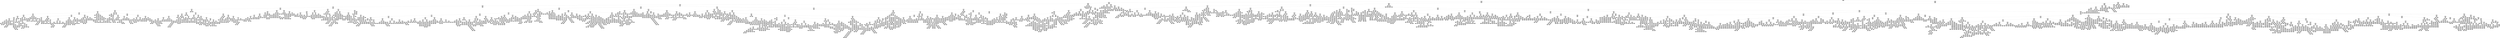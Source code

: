 digraph bvh {
	node[group="", shape=none, style="rounded,filled", fontcolor="#101010"]
	NODE0[label="[-347.02,-151.46,-244.56]\n[1012.30,123.88,517.16]\nSA: 3238827.00\nVOL: 285086336.00"];
	NODE1[label="[-347.02,-151.46,-244.56]\n[405.74,123.88,517.16]\nSA: 1980764.25\nVOL: 157874864.00"];
	NODE2[label="[870.34,-82.16,-33.85]\n[1012.30,119.46,369.79]\nSA: 334613.75\nVOL: 11553234.00"];
	NODE3[label="[-51.74,-151.46,-89.39]\n[405.74,123.88,390.16]\nSA: 954773.50\nVOL: 60405076.00"];
	NODE4[label="[-347.02,-143.33,-244.56]\n[70.69,62.99,517.16]\nSA: 1123040.12\nVOL: 65647136.00"];
	NODE5[label="[870.93,-82.16,233.43]\n[1012.30,59.91,369.79]\nSA: 117465.84\nVOL: 2738615.25\n1 objects"];
	NODE6[label="[870.34,-67.73,-33.85]\n[1005.27,119.46,236.53]\nSA: 224700.91\nVOL: 6828966.50"];
	NODE7[label="[-51.74,-141.94,-53.24]\n[220.14,123.88,390.16]\nSA: 621383.50\nVOL: 32045702.00"];
	NODE8[label="[144.18,-151.46,-89.39]\n[405.74,57.66,293.93]\nSA: 470229.81\nVOL: 20966040.00"];
	NODE9[label="[-261.24,-115.45,46.33]\n[47.79,62.99,517.16]\nSA: 569311.44\nVOL: 25962768.00"];
	NODE10[label="[-347.02,-143.33,-244.56]\n[70.69,25.43,189.39]\nSA: 649988.94\nVOL: 30591348.00"];
	NODE11[label="[870.34,-12.68,117.77]\n[1005.27,119.46,236.53]\nSA: 99092.48\nVOL: 2117405.50"];
	NODE12[label="[870.34,-67.73,-33.85]\n[1005.27,105.56,79.73]\nSA: 116777.22\nVOL: 2655671.50"];
	NODE13[label="[-51.74,-102.80,-53.24]\n[103.41,78.32,309.49]\nSA: 300153.75\nVOL: 10193075.00"];
	NODE14[label="[6.49,-141.94,130.55]\n[220.14,123.88,390.16]\nSA: 362545.06\nVOL: 14744509.00"];
	NODE15[label="[177.31,-151.46,-89.39]\n[215.66,21.47,137.77]\nSA: 109245.16\nVOL: 1506175.50"];
	NODE16[label="[144.18,-136.12,-71.56]\n[405.74,57.66,293.93]\nSA: 434206.75\nVOL: 18524296.00"];
	NODE17[label="[-143.50,-107.11,46.33]\n[-35.96,42.98,222.60]\nSA: 123098.88\nVOL: 2844841.00"];
	NODE18[label="[-261.24,-115.45,212.91]\n[47.79,62.99,517.16]\nSA: 406912.84\nVOL: 16777412.00"];
	NODE19[label="[-347.02,-143.33,-244.56]\n[-135.12,23.44,189.39]\nSA: 399319.44\nVOL: 15334936.00"];
	NODE20[label="[-141.15,-131.44,-171.06]\n[70.69,25.43,188.65]\nSA: 331724.66\nVOL: 11953922.00"];
	NODE21[label="[958.05,40.12,143.54]\n[1005.27,119.46,201.97]\nSA: 22283.17\nVOL: 218912.72\n1 objects"];
	NODE22[label="[870.34,-12.68,117.77]\n[974.68,81.14,236.53]\nSA: 66645.73\nVOL: 1162576.50"];
	NODE23[label="[870.34,-67.73,-33.85]\n[983.41,34.94,79.73]\nSA: 72224.23\nVOL: 1318507.00"];
	NODE24[label="[908.94,-6.08,-29.63]\n[1005.27,105.56,45.17]\nSA: 52618.96\nVOL: 804370.06"];
	NODE25[label="[-51.57,-86.37,-53.24]\n[103.41,78.32,150.51]\nSA: 181315.16\nVOL: 5200535.50"];
	NODE26[label="[-51.74,-102.80,32.44]\n[83.85,67.87,309.49]\nSA: 215979.91\nVOL: 6411196.00"];
	NODE27[label="[6.49,-0.96,319.12]\n[163.06,123.88,390.16]\nSA: 79073.16\nVOL: 1388511.88"];
	NODE28[label="[6.56,-141.94,130.55]\n[220.14,67.87,310.33]\nSA: 241859.20\nVOL: 8056285.00"];
	NODE29[label="[177.31,-143.94,-89.39]\n[215.66,21.47,19.37]\nSA: 57003.77\nVOL: 689767.25"];
	NODE30[label="[177.31,-151.46,45.55]\n[212.35,12.51,137.77]\nSA: 48193.37\nVOL: 529750.38"];
	NODE31[label="[174.67,-26.80,-71.56]\n[314.50,51.40,293.93]\nSA: 181241.95\nVOL: 3996319.25"];
	NODE32[label="[144.18,-136.12,3.59]\n[405.74,57.66,102.86]\nSA: 191767.41\nVOL: 5031263.50"];
	NODE33[label="[-143.50,-60.59,46.33]\n[-61.97,34.17,123.12]\nSA: 42523.82\nVOL: 593213.25"];
	NODE34[label="[-135.72,-107.11,92.64]\n[-35.96,42.98,222.60]\nSA: 94886.89\nVOL: 1945880.25"];
	NODE35[label="[-234.21,-115.45,447.91]\n[-194.01,62.99,488.10]\nSA: 31924.82\nVOL: 288358.69"];
	NODE36[label="[-261.24,-91.60,212.91]\n[47.79,56.05,517.16]\nSA: 369145.97\nVOL: 13882380.00"];
	NODE37[label="[-347.02,-97.13,-134.46]\n[-135.12,23.44,189.39]\nSA: 266435.81\nVOL: 8273902.50"];
	NODE38[label="[-347.02,-143.33,-244.56]\n[-212.09,-9.79,-135.20]\nSA: 94755.58\nVOL: 1970464.88"];
	NODE39[label="[-116.09,-58.44,-171.06]\n[21.07,25.43,9.28]\nSA: 102725.40\nVOL: 2074516.38"];
	NODE40[label="[-141.15,-131.44,-36.05]\n[70.69,15.25,188.65]\nSA: 223277.94\nVOL: 6982702.50\n1171 objects"];
	NODE41[label="[921.25,-8.83,156.01]\n[968.47,81.14,236.53]\nSA: 30589.92\nVOL: 342085.81\n1 objects"];
	NODE42[label="[870.34,-12.68,117.77]\n[974.68,80.96,183.82]\nSA: 45694.74\nVOL: 645351.44"];
	NODE43[label="[921.25,-55.03,-0.79]\n[968.47,34.94,79.73]\nSA: 30589.92\nVOL: 342085.78\n1 objects"];
	NODE44[label="[870.34,-67.73,-33.85]\n[983.41,22.24,54.08]\nSA: 56052.09\nVOL: 894494.75"];
	NODE45[label="[908.94,-4.68,-29.63]\n[974.68,105.56,43.62]\nSA: 40276.29\nVOL: 530874.56"];
	NODE46[label="[958.05,-6.08,-13.26]\n[1005.27,73.26,45.17]\nSA: 22283.17\nVOL: 218912.73\n1 objects"];
	NODE47[label="[-51.57,-48.56,-50.08]\n[97.41,54.82,150.19]\nSA: 131895.09\nVOL: 3084894.00"];
	NODE48[label="[77.49,-86.37,-53.24]\n[103.41,78.32,150.51]\nSA: 86211.59\nVOL: 869817.88\n1 objects"];
	NODE49[label="[-51.74,-102.80,32.44]\n[22.63,21.03,309.49]\nSA: 128245.09\nVOL: 2551524.50"];
	NODE50[label="[-25.59,-91.60,34.26]\n[83.85,67.87,270.60]\nSA: 162012.19\nVOL: 4124635.25"];
	NODE51[label="[94.38,-0.96,320.43]\n[163.06,123.88,390.16]\nSA: 44133.30\nVOL: 597808.88\n1 objects"];
	NODE52[label="[6.49,30.94,319.12]\n[58.97,32.05,345.88]\nSA: 2984.05\nVOL: 1557.61"];
	NODE53[label="[6.76,-141.94,147.92]\n[169.17,22.74,310.33]\nSA: 159734.17\nVOL: 4343660.50\n3 objects"];
	NODE54[label="[6.56,-115.45,130.55]\n[220.14,67.87,309.67]\nSA: 220499.66\nVOL: 7013509.00"];
	NODE55[label="[177.31,-124.53,-89.39]\n[215.66,21.47,-41.08]\nSA: 29007.32\nVOL: 270441.19"];
	NODE56[label="[177.32,-143.94,-9.06]\n[205.74,2.06,19.37]\nSA: 18216.40\nVOL: 117967.77\n1 objects"];
	NODE57[label="[177.31,-151.46,45.55]\n[212.35,-5.46,82.44]\nSA: 23585.71\nVOL: 188677.44"];
	NODE58[label="[177.31,-133.49,109.35]\n[205.74,12.51,137.77]\nSA: 18216.40\nVOL: 117967.77\n1 objects"];
	NODE59[label="[174.67,-26.80,-71.56]\n[247.58,51.40,162.32]\nSA: 82088.16\nVOL: 1333527.25"];
	NODE60[label="[311.65,42.38,289.22]\n[314.50,44.98,293.93]\nSA: 66.35\nVOL: 35.06\n1 objects"];
	NODE61[label="[233.15,-62.07,3.59]\n[241.98,42.21,102.86]\nSA: 24299.69\nVOL: 91440.26"];
	NODE62[label="[144.18,-136.12,25.65]\n[405.74,57.66,87.85]\nSA: 158006.53\nVOL: 3152291.00"];
	NODE63[label="[-143.50,-60.59,46.33]\n[-70.82,34.17,103.91]\nSA: 33051.96\nVOL: 396474.88"];
	NODE64[label="[-105.77,-36.85,78.01]\n[-61.97,9.96,123.12]\nSA: 12276.76\nVOL: 92503.27"];
	NODE65[label="[-135.72,-107.11,97.69]\n[-35.96,13.51,222.60]\nSA: 79124.08\nVOL: 1503119.00"];
	NODE66[label="[-114.53,-35.34,92.64]\n[-40.97,42.98,125.87]\nSA: 21617.38\nVOL: 191469.61"];
	NODE67[label="[-234.21,-115.45,447.91]\n[-194.01,30.55,488.10]\nSA: 26708.52\nVOL: 235935.69\n1 objects"];
	NODE68[label="[-228.61,31.27,449.89]\n[-195.81,62.99,482.69]\nSA: 6314.82\nVOL: 34137.52\n1 objects"];
	NODE69[label="[-261.24,-59.50,230.53]\n[25.40,-58.60,517.16]\nSA: 165351.88\nVOL: 73944.12\n1 objects"];
	NODE70[label="[-222.19,-91.60,212.91]\n[47.79,56.05,456.58]\nSA: 283260.62\nVOL: 9713669.00"];
	NODE71[label="[-143.50,-48.74,-0.92]\n[-135.12,9.38,189.39]\nSA: 26280.89\nVOL: 92626.73"];
	NODE72[label="[-347.02,-97.13,-134.46]\n[-181.10,23.44,21.60]\nSA: 129427.38\nVOL: 3121919.50"];
	NODE73[label="[-347.02,-143.33,-244.56]\n[-248.89,-49.51,-135.20]\nSA: 60396.33\nVOL: 1006828.75"];
	NODE74[label="[-308.42,-90.53,-244.56]\n[-212.09,-9.79,-169.76]\nSA: 42043.41\nVOL: 581734.50"];
	NODE75[label="[-116.09,-27.81,-45.71]\n[-54.47,25.43,9.28]\nSA: 19193.30\nVOL: 180398.62"];
	NODE76[label="[-74.82,-58.44,-171.06]\n[21.07,20.90,-62.18]\nSA: 53371.97\nVOL: 828305.44"];
	NODE77[label="[870.34,-12.68,127.17]\n[936.08,66.66,183.82]\nSA: 26869.84\nVOL: 295486.84\n1 objects"];
	NODE78[label="[908.94,1.62,117.77]\n[974.68,80.96,174.42]\nSA: 26869.84\nVOL: 295486.81\n1 objects"];
	NODE79[label="[870.34,-58.88,-29.63]\n[936.08,20.46,27.02]\nSA: 26869.84\nVOL: 295486.91\n1 objects"];
	NODE80[label="[891.37,-67.73,-33.85]\n[983.41,22.24,54.08]\nSA: 48568.15\nVOL: 728094.12\n1 objects"];
	NODE81[label="[908.94,-4.68,-29.63]\n[974.68,74.66,27.02]\nSA: 26869.84\nVOL: 295486.91\n1 objects"];
	NODE82[label="[908.94,26.22,-13.03]\n[974.68,105.56,43.62]\nSA: 26869.84\nVOL: 295486.88\n1 objects"];
	NODE83[label="[-51.57,-48.56,-50.08]\n[97.41,46.57,150.19]\nSA: 126131.23\nVOL: 2838682.25"];
	NODE84[label="[44.30,-27.81,-37.50]\n[80.85,54.82,66.79]\nSA: 30901.73\nVOL: 315027.28"];
	NODE85[label="[-51.74,-89.48,128.30]\n[22.63,21.03,309.49]\nSA: 83433.77\nVOL: 1489123.38"];
	NODE86[label="[-51.62,-102.80,32.44]\n[5.40,19.47,222.60]\nSA: 82131.92\nVOL: 1325787.38"];
	NODE87[label="[46.64,-24.32,67.08]\n[80.85,67.87,270.60]\nSA: 57759.02\nVOL: 641919.00"];
	NODE88[label="[-25.59,-91.60,34.26]\n[83.85,56.36,226.02]\nSA: 131104.45\nVOL: 3105131.75"];
	NODE89[label="[6.49,30.94,344.08]\n[7.63,32.05,345.88]\nSA: 10.65\nVOL: 2.28\n1 objects"];
	NODE90[label="[57.23,30.94,319.12]\n[58.97,32.05,320.96]\nSA: 14.34\nVOL: 3.55\n1 objects"];
	NODE91[label="[9.23,-115.45,130.55]\n[205.98,67.87,309.66]\nSA: 208294.11\nVOL: 6460594.50"];
	NODE92[label="[6.56,9.07,148.19]\n[220.14,32.05,309.67]\nSA: 86215.25\nVOL: 792457.12"];
	NODE93[label="[177.31,-124.53,-69.51]\n[205.74,21.47,-41.08]\nSA: 18216.41\nVOL: 117967.78\n1 objects"];
	NODE94[label="[210.83,-29.88,-89.39]\n[215.66,-27.28,-83.89]\nSA: 107.06\nVOL: 69.33\n1 objects"];
	NODE95[label="[203.51,-73.22,74.06]\n[212.35,-18.95,82.44]\nSA: 2015.75\nVOL: 4014.82\n1 objects"];
	NODE96[label="[177.31,-151.46,45.55]\n[205.74,-5.46,73.97]\nSA: 18216.41\nVOL: 117967.78\n1 objects"];
	NODE97[label="[174.67,-26.36,-71.56]\n[247.58,51.40,21.79]\nSA: 39474.09\nVOL: 529347.81"];
	NODE98[label="[174.67,-26.80,107.29]\n[217.26,42.44,162.32]\nSA: 18206.93\nVOL: 162299.73"];
	NODE99[label="[233.15,-62.07,3.59]\n[241.98,42.21,30.98]\nSA: 8038.39\nVOL: 25228.80"];
	NODE100[label="[233.15,-41.66,94.49]\n[241.98,12.61,102.86]\nSA: 2015.75\nVOL: 4014.82\n1 objects"];
	NODE101[label="[287.32,-136.12,25.65]\n[405.74,57.66,57.29]\nSA: 65646.26\nVOL: 725936.31"];
	NODE102[label="[144.18,-45.63,31.08]\n[212.35,27.48,87.85]\nSA: 26006.07\nVOL: 282893.19"];
	NODE103[label="[-124.74,-47.15,46.33]\n[-70.82,31.87,99.13]\nSA: 22557.88\nVOL: 224933.47"];
	NODE104[label="[-143.50,-60.59,48.19]\n[-115.76,34.17,103.91]\nSA: 18907.92\nVOL: 146452.05"];
	NODE105[label="[-79.64,-20.49,78.37]\n[-61.97,4.23,113.56]\nSA: 3856.75\nVOL: 15370.19"];
	NODE106[label="[-105.77,-36.85,78.01]\n[-75.92,9.96,123.12]\nSA: 9710.86\nVOL: 63028.06"];
	NODE107[label="[-92.34,-107.11,116.39]\n[-44.04,13.51,220.46]\nSA: 46811.68\nVOL: 606284.62"];
	NODE108[label="[-135.72,-91.56,97.69]\n[-35.96,13.51,222.60]\nSA: 72135.52\nVOL: 1309315.00"];
	NODE109[label="[-94.34,-25.09,104.98]\n[-40.97,42.98,125.87]\nSA: 12341.26\nVOL: 75907.16"];
	NODE110[label="[-114.53,-35.34,92.64]\n[-57.24,18.93,101.01]\nSA: 8087.35\nVOL: 26040.82"];
	NODE111[label="[-110.65,-91.60,212.91]\n[30.98,-37.33,328.30]\nSA: 60583.50\nVOL: 886944.25"];
	NODE112[label="[-222.19,-76.22,214.87]\n[47.79,56.05,456.58]\nSA: 265878.56\nVOL: 8631578.00"];
	NODE113[label="[-143.50,-44.89,116.54]\n[-135.12,9.38,189.39]\nSA: 10036.25\nVOL: 33110.56"];
	NODE114[label="[-143.50,-48.74,-0.92]\n[-135.12,5.53,69.81]\nSA: 9770.34\nVOL: 32145.93"];
	NODE115[label="[-347.02,-97.13,-87.76]\n[-248.89,20.49,21.60]\nSA: 70273.95\nVOL: 1262264.62"];
	NODE116[label="[-272.50,-71.60,-134.46]\n[-181.10,23.44,-17.17]\nSA: 61108.27\nVOL: 1018849.25"];
	NODE117[label="[-296.11,-139.48,-215.72]\n[-248.89,-49.51,-135.20]\nSA: 30589.92\nVOL: 342085.69\n1 objects"];
	NODE118[label="[-347.02,-143.33,-244.56]\n[-281.28,-63.99,-187.91]\nSA: 26869.84\nVOL: 295486.81\n1 objects"];
	NODE119[label="[-308.42,-89.13,-244.56]\n[-242.68,-9.79,-187.91]\nSA: 26869.84\nVOL: 295486.78\n1 objects"];
	NODE120[label="[-259.31,-90.53,-228.19]\n[-212.09,-11.19,-169.76]\nSA: 22283.16\nVOL: 218912.64\n1 objects"];
	NODE121[label="[-116.09,-21.91,-11.62]\n[-54.47,25.43,9.28]\nSA: 10387.64\nVOL: 60948.30"];
	NODE122[label="[-88.32,-27.81,-45.71]\n[-86.65,-26.70,-44.84]\nSA: 8.54\nVOL: 1.61\n1 objects"];
	NODE123[label="[16.36,-30.16,-171.06]\n[21.07,-27.55,-168.20]\nSA: 66.35\nVOL: 35.06\n1 objects"];
	NODE124[label="[-74.82,-58.44,-135.91]\n[0.29,20.90,-62.18]\nSA: 34695.22\nVOL: 439403.94\n1 objects"];
	NODE125[label="[-51.57,-48.56,-50.08]\n[58.46,46.57,103.82]\nSA: 84085.68\nVOL: 1610992.75"];
	NODE126[label="[-47.40,-27.79,-32.20]\n[97.41,42.03,150.19]\nSA: 98511.64\nVOL: 1843943.38"];
	NODE127[label="[61.06,-26.91,-30.64]\n[80.85,54.82,63.04]\nSA: 22257.62\nVOL: 151559.19"];
	NODE128[label="[44.30,-27.81,-37.50]\n[67.22,42.23,66.79]\nSA: 22599.72\nVOL: 167408.97"];
	NODE129[label="[-51.70,-86.16,128.30]\n[22.59,19.74,256.86]\nSA: 62068.42\nVOL: 1011512.06"];
	NODE130[label="[-51.74,-89.48,226.97]\n[22.63,21.03,309.49]\nSA: 46950.04\nVOL: 678204.88"];
	NODE131[label="[-22.64,-102.80,161.37]\n[5.40,-12.96,222.60]\nSA: 19472.63\nVOL: 154226.58"];
	NODE132[label="[-51.62,-101.34,32.44]\n[-17.82,19.47,222.60]\nSA: 66969.09\nVOL: 776587.25"];
	NODE133[label="[68.77,-24.32,67.08]\n[80.85,67.87,152.44]\nSA: 20029.62\nVOL: 95082.77"];
	NODE134[label="[46.64,13.66,158.88]\n[69.80,17.41,270.60]\nSA: 6187.27\nVOL: 9708.13"];
	NODE135[label="[-19.01,-91.60,88.70]\n[83.85,56.36,226.02]\nSA: 99321.89\nVOL: 2089842.50"];
	NODE136[label="[-25.59,-23.45,34.26]\n[78.61,46.57,126.50]\nSA: 46732.60\nVOL: 672999.06"];
	NODE137[label="[9.23,-115.45,130.55]\n[205.98,67.87,252.79]\nSA: 165065.20\nVOL: 4409384.50"];
	NODE138[label="[17.53,-115.45,269.41]\n[190.04,60.48,309.66]\nSA: 88748.90\nVOL: 1221584.62"];
	NODE139[label="[6.56,9.07,148.19]\n[149.91,11.44,291.54]\nSA: 42457.01\nVOL: 48633.52\n1 objects"];
	NODE140[label="[6.56,19.74,148.19]\n[220.14,32.05,309.67]\nSA: 78210.29\nVOL: 424401.75"];
	NODE141[label="[174.67,-26.36,-71.56]\n[247.58,51.40,-21.86]\nSA: 26319.50\nVOL: 281838.66"];
	NODE142[label="[174.67,1.40,-10.16]\n[206.30,31.99,21.79]\nSA: 5911.56\nVOL: 30918.06"];
	NODE143[label="[203.51,-26.80,143.53]\n[217.26,27.47,162.32]\nSA: 4049.58\nVOL: 14027.02"];
	NODE144[label="[174.67,11.85,107.29]\n[206.30,42.44,138.93]\nSA: 5872.36\nVOL: 30613.30\n1 objects"];
	NODE145[label="[233.15,-62.07,22.61]\n[241.98,-7.80,30.98]\nSA: 2015.75\nVOL: 4014.83\n1 objects"];
	NODE146[label="[233.15,-12.06,3.59]\n[241.98,42.21,11.97]\nSA: 2015.75\nVOL: 4014.83\n1 objects"];
	NODE147[label="[287.32,3.39,25.65]\n[405.74,57.66,57.29]\nSA: 23779.79\nVOL: 203313.95"];
	NODE148[label="[289.97,-136.12,27.70]\n[318.40,9.88,56.13]\nSA: 18216.39\nVOL: 117967.63\n1 objects"];
	NODE149[label="[174.67,-26.80,43.49]\n[212.35,27.47,82.44]\nSA: 11251.53\nVOL: 79635.60"];
	NODE150[label="[144.18,-45.63,31.08]\n[153.02,27.48,87.85]\nSA: 10595.32\nVOL: 36664.63"];
	NODE151[label="[-116.52,-20.50,46.33]\n[-70.82,31.87,65.64]\nSA: 8572.17\nVOL: 46196.70"];
	NODE152[label="[-124.74,-47.15,46.38]\n[-80.60,-0.16,99.13]\nSA: 13762.22\nVOL: 109406.70"];
	NODE153[label="[-143.50,-48.74,48.19]\n[-135.12,5.53,71.93]\nSA: 3884.16\nVOL: 10792.79"];
	NODE154[label="[-143.04,-60.59,83.02]\n[-115.76,34.17,103.91]\nSA: 10269.58\nVOL: 54008.45"];
	NODE155[label="[-77.44,-17.37,83.48]\n[-61.97,4.23,113.56]\nSA: 2898.75\nVOL: 10053.30"];
	NODE156[label="[-79.64,-20.49,78.37]\n[-65.14,-2.26,80.37]\nSA: 659.57\nVOL: 528.65\n1 objects"];
	NODE157[label="[-92.73,-36.85,78.11]\n[-78.59,9.96,122.87]\nSA: 6780.61\nVOL: 29626.73"];
	NODE158[label="[-105.77,-15.75,78.01]\n[-75.92,-6.76,123.12]\nSA: 4039.68\nVOL: 12097.13"];
	NODE159[label="[-92.23,-51.88,116.39]\n[-44.04,13.51,192.09]\nSA: 23498.73\nVOL: 238546.34"];
	NODE160[label="[-92.34,-107.11,180.20]\n[-45.72,0.46,220.46]\nSA: 22445.50\nVOL: 201904.11"];
	NODE161[label="[-124.59,-91.56,97.69]\n[-104.97,-26.97,124.38]\nSA: 7030.89\nVOL: 33834.07"];
	NODE162[label="[-135.72,-41.29,100.04]\n[-35.96,13.51,222.60]\nSA: 48819.36\nVOL: 670031.19"];
	NODE163[label="[-86.91,-25.09,108.20]\n[-48.35,19.47,123.03]\nSA: 5901.15\nVOL: 25475.85"];
	NODE164[label="[-94.34,-7.62,104.98]\n[-40.97,42.98,125.87]\nSA: 9746.50\nVOL: 56427.27"];
	NODE165[label="[-113.82,-35.34,92.64]\n[-57.24,18.93,101.01]\nSA: 7998.96\nVOL: 25719.96"];
	NODE166[label="[-114.53,-35.34,92.64]\n[-105.70,18.93,101.01]\nSA: 2015.75\nVOL: 4014.84\n1 objects"];
	NODE167[label="[-110.65,-91.60,212.91]\n[-40.20,-37.33,292.50]\nSA: 27499.25\nVOL: 304292.84"];
	NODE168[label="[4.85,-89.48,302.21]\n[30.98,-76.25,328.30]\nSA: 2745.10\nVOL: 9018.13"];
	NODE169[label="[-146.32,-22.22,214.87]\n[-8.05,47.75,449.00]\nSA: 116857.73\nVOL: 2265087.00"];
	NODE170[label="[-222.19,-76.22,231.67]\n[47.79,56.05,456.58]\nSA: 252364.38\nVOL: 8031715.00"];
	NODE171[label="[-143.50,-44.89,180.55]\n[-135.12,9.38,189.39]\nSA: 2015.75\nVOL: 4014.83\n1 objects"];
	NODE172[label="[-143.50,-44.89,116.54]\n[-135.12,9.38,187.26]\nSA: 9770.29\nVOL: 32145.77"];
	NODE173[label="[-143.50,-48.74,-0.92]\n[-135.12,5.53,40.45]\nSA: 6091.81\nVOL: 18801.44"];
	NODE174[label="[-141.25,-19.80,1.05]\n[-136.82,-10.50,69.81]\nSA: 1970.01\nVOL: 2831.20"];
	NODE175[label="[-324.70,-93.28,-58.92]\n[-248.89,20.49,21.60]\nSA: 47779.54\nVOL: 694473.31"];
	NODE176[label="[-347.02,-97.13,-87.76]\n[-281.28,-17.79,-31.11]\nSA: 26869.84\nVOL: 295486.88\n1 objects"];
	NODE177[label="[-256.22,-55.90,-134.46]\n[-181.10,23.44,-36.57]\nSA: 42157.95\nVOL: 583376.25"];
	NODE178[label="[-272.50,-71.60,-90.90]\n[-197.39,7.74,-17.17]\nSA: 34695.22\nVOL: 439403.88\n1 objects"];
	NODE179[label="[-116.09,9.87,-11.62]\n[-95.20,25.43,9.28]\nSA: 2173.77\nVOL: 6794.23\n1 objects"];
	NODE180[label="[-82.74,-21.91,-7.13]\n[-54.47,15.23,8.28]\nSA: 4115.57\nVOL: 16176.54"];
	NODE181[label="[-51.57,-48.56,5.80]\n[58.46,46.57,103.82]\nSA: 61155.70\nVOL: 1026037.25"];
	NODE182[label="[-27.02,-36.84,-50.08]\n[53.72,42.23,44.55]\nSA: 43012.85\nVOL: 604106.31"];
	NODE183[label="[-47.40,-22.75,103.31]\n[97.41,42.03,150.19]\nSA: 38415.65\nVOL: 439839.94"];
	NODE184[label="[-23.56,-27.79,-32.20]\n[91.04,30.54,85.88]\nSA: 54205.55\nVOL: 789232.56"];
	NODE185[label="[75.33,-25.11,-30.64]\n[80.85,54.82,63.04]\nSA: 16893.36\nVOL: 41367.73"];
	NODE186[label="[61.06,-26.91,4.58]\n[74.21,28.57,60.60]\nSA: 9148.04\nVOL: 40865.29"];
	NODE187[label="[44.30,-27.81,-17.65]\n[67.22,26.44,66.79]\nSA: 15519.16\nVOL: 104989.91"];
	NODE188[label="[44.74,-21.56,-37.50]\n[54.24,42.23,19.68]\nSA: 9595.98\nVOL: 34674.61"];
	NODE189[label="[-51.70,-47.56,128.30]\n[22.59,19.74,256.86]\nSA: 46409.34\nVOL: 642864.94"];
	NODE190[label="[-41.46,-86.16,160.81]\n[-8.48,-11.01,230.38]\nSA: 20000.94\nVOL: 172395.44"];
	NODE191[label="[-51.06,-13.97,226.97]\n[4.57,21.03,250.76]\nSA: 8206.19\nVOL: 46319.91"];
	NODE192[label="[-51.74,-89.48,243.08]\n[22.63,19.71,309.49]\nSA: 40621.82\nVOL: 539290.06"];
	NODE193[label="[-20.14,-102.80,194.83]\n[5.40,-12.96,222.60]\nSA: 10995.06\nVOL: 63697.29"];
	NODE194[label="[-22.64,-91.41,161.37]\n[2.75,-17.11,199.57]\nSA: 11390.26\nVOL: 72073.09"];
	NODE195[label="[-51.21,-87.83,108.42]\n[-17.82,19.47,213.87]\nSA: 36839.48\nVOL: 377869.94"];
	NODE196[label="[-51.62,-101.34,32.44]\n[-35.61,10.20,222.60]\nSA: 52082.79\nVOL: 339668.69"];
	NODE197[label="[68.78,-24.32,67.08]\n[80.85,54.82,141.08]\nSA: 15410.23\nVOL: 70688.91"];
	NODE198[label="[68.77,-24.32,143.72]\n[80.85,67.87,152.44]\nSA: 4045.51\nVOL: 9709.45"];
	NODE199[label="[51.71,14.41,158.88]\n[69.80,17.41,159.20]\nSA: 122.08\nVOL: 17.39"];
	NODE200[label="[46.64,13.66,269.73]\n[48.31,14.77,270.60]\nSA: 8.54\nVOL: 1.61\n1 objects"];
	NODE201[label="[-19.01,-91.60,88.79]\n[83.85,24.34,226.02]\nSA: 83902.24\nVOL: 1636524.62"];
	NODE202[label="[15.97,-16.67,88.70]\n[70.76,56.36,218.67]\nSA: 41222.34\nVOL: 519936.00"];
	NODE203[label="[-25.59,-17.22,34.26]\n[78.61,0.17,126.50]\nSA: 26052.32\nVOL: 167072.41"];
	NODE204[label="[-14.85,-23.45,59.06]\n[74.24,46.57,105.09]\nSA: 27124.05\nVOL: 287141.66"];
	NODE205[label="[9.23,-108.78,140.16]\n[133.55,67.87,252.79]\nSA: 111721.70\nVOL: 2473605.25"];
	NODE206[label="[127.85,-115.45,130.55]\n[205.98,65.88,231.56]\nSA: 80756.51\nVOL: 1431199.50"];
	NODE207[label="[101.55,-115.45,269.41]\n[189.48,32.05,305.48]\nSA: 42921.77\nVOL: 467797.19"];
	NODE208[label="[17.53,-77.58,275.00]\n[190.04,60.48,309.66]\nSA: 69162.06\nVOL: 825479.88"];
	NODE209[label="[219.00,30.94,238.37]\n[220.14,32.05,240.16]\nSA: 10.65\nVOL: 2.28\n1 objects"];
	NODE210[label="[6.56,19.74,148.19]\n[166.21,28.31,309.67]\nSA: 57061.62\nVOL: 220780.94"];
	NODE211[label="[174.67,20.81,-71.56]\n[206.30,51.40,-39.93]\nSA: 5872.36\nVOL: 30613.30\n1 objects"];
	NODE212[label="[233.15,-26.36,-64.36]\n[247.58,49.07,-21.86]\nSA: 9816.61\nVOL: 46267.43"];
	NODE213[label="[174.67,1.40,-10.16]\n[206.30,31.99,21.48]\nSA: 5872.36\nVOL: 30613.30\n1 objects"];
	NODE214[label="[174.67,1.40,-9.84]\n[206.30,31.99,21.79]\nSA: 5872.36\nVOL: 30613.30\n1 objects"];
	NODE215[label="[203.51,-26.80,143.53]\n[212.35,27.47,151.90]\nSA: 2015.75\nVOL: 4014.82\n1 objects"];
	NODE216[label="[216.56,-22.03,159.89]\n[217.26,-18.98,162.32]\nSA: 22.63\nVOL: 5.26\n1 objects"];
	NODE217[label="[287.32,9.23,25.65]\n[318.96,39.82,57.29]\nSA: 5872.36\nVOL: 30613.30\n1 objects"];
	NODE218[label="[396.91,3.39,30.75]\n[405.74,57.66,39.13]\nSA: 2015.75\nVOL: 4014.83\n1 objects"];
	NODE219[label="[203.51,-26.80,74.06]\n[212.35,27.47,82.44]\nSA: 2015.75\nVOL: 4014.82\n1 objects"];
	NODE220[label="[174.67,-6.11,43.49]\n[206.30,24.48,75.13]\nSA: 5872.36\nVOL: 30613.30\n1 objects"];
	NODE221[label="[144.18,-26.80,79.47]\n[153.02,27.48,87.85]\nSA: 2015.75\nVOL: 4014.82\n1 objects"];
	NODE222[label="[144.18,-45.63,31.08]\n[153.02,8.64,39.45]\nSA: 2015.75\nVOL: 4014.83\n1 objects"];
	NODE223[label="[-116.52,-14.20,46.33]\n[-75.57,18.00,56.56]\nSA: 4132.99\nVOL: 13482.54"];
	NODE224[label="[-87.52,-20.50,57.37]\n[-70.82,31.87,65.64]\nSA: 2890.21\nVOL: 7225.57"];
	NODE225[label="[-121.94,-36.85,54.97]\n[-80.60,-1.23,99.13]\nSA: 9742.76\nVOL: 65032.72"];
	NODE226[label="[-124.74,-47.15,46.38]\n[-82.99,-0.16,68.57]\nSA: 7860.95\nVOL: 43528.85"];
	NODE227[label="[-143.50,-48.74,63.10]\n[-135.12,5.53,71.93]\nSA: 2015.75\nVOL: 4014.84\n1 objects"];
	NODE228[label="[-141.51,-13.98,48.19]\n[-136.47,-8.52,53.64]\nSA: 169.60\nVOL: 150.13\n2 objects"];
	NODE229[label="[-143.04,18.60,83.02]\n[-122.15,34.17,103.91]\nSA: 2173.77\nVOL: 6794.24\n1 objects"];
	NODE230[label="[-139.76,-60.59,83.44]\n[-115.76,19.47,101.10]\nSA: 7519.21\nVOL: 33939.32"];
	NODE231[label="[-74.11,-17.37,83.48]\n[-61.97,4.23,113.56]\nSA: 2554.02\nVOL: 7886.28\n1 objects"];
	NODE232[label="[-77.44,-15.52,111.87]\n[-76.00,-6.76,113.31]\nSA: 54.53\nVOL: 18.12\n1 objects"];
	NODE233[label="[-92.73,-16.46,94.97]\n[-78.59,9.96,122.87]\nSA: 3010.44\nVOL: 10422.43"];
	NODE234[label="[-81.99,-36.85,78.11]\n[-78.85,-1.23,95.22]\nSA: 1550.47\nVOL: 1914.38"];
	NODE235[label="[-105.77,-15.75,94.97]\n[-75.92,-6.76,123.06]\nSA: 2717.38\nVOL: 7531.29"];
	NODE236[label="[-102.16,-14.17,78.01]\n[-90.51,-13.96,123.12]\nSA: 1074.65\nVOL: 110.84\n2 objects"];
	NODE237[label="[-77.24,-51.88,116.39]\n[-44.04,13.51,138.09]\nSA: 8619.43\nVOL: 47096.16"];
	NODE238[label="[-92.23,-20.85,117.29]\n[-44.43,11.48,192.09]\nSA: 15075.38\nVOL: 115557.98"];
	NODE239[label="[-92.34,-107.11,180.20]\n[-65.26,-44.06,220.46]\nSA: 10672.96\nVOL: 68745.91"];
	NODE240[label="[-79.98,-96.73,188.75]\n[-45.72,0.46,211.71]\nSA: 12696.46\nVOL: 76466.03"];
	NODE241[label="[-124.59,-81.24,97.69]\n[-105.39,-26.97,106.06]\nSA: 3314.39\nVOL: 8725.88"];
	NODE242[label="[-113.80,-91.56,116.00]\n[-104.97,-37.29,124.38]\nSA: 2015.75\nVOL: 4014.84\n1 objects"];
	NODE243[label="[-105.18,-17.41,100.04]\n[-39.88,13.51,222.60]\nSA: 27623.78\nVOL: 247479.72"];
	NODE244[label="[-135.72,-41.29,116.74]\n[-35.96,-3.70,222.60]\nSA: 36576.75\nVOL: 396928.25"];
	NODE245[label="[-58.58,-25.09,108.20]\n[-48.35,19.47,123.03]\nSA: 2536.04\nVOL: 6756.48"];
	NODE246[label="[-86.91,-24.92,108.20]\n[-72.43,-15.22,122.41]\nSA: 968.27\nVOL: 1996.54"];
	NODE247[label="[-94.34,-7.62,104.98]\n[-73.45,42.98,125.87]\nSA: 5101.39\nVOL: 22084.74"];
	NODE248[label="[-61.86,18.60,104.98]\n[-40.97,34.17,125.87]\nSA: 2173.77\nVOL: 6794.23\n1 objects"];
	NODE249[label="[-113.82,-35.34,92.64]\n[-78.58,18.93,101.01]\nSA: 5324.35\nVOL: 16017.35"];
	NODE250[label="[-66.07,-35.34,92.64]\n[-57.24,18.93,101.01]\nSA: 2015.75\nVOL: 4014.84\n1 objects"];
	NODE251[label="[-72.16,-91.26,212.91]\n[-40.20,-38.09,292.50]\nSA: 16946.21\nVOL: 135200.73"];
	NODE252[label="[-110.65,-91.60,221.58]\n[-80.94,-37.33,252.01]\nSA: 8335.35\nVOL: 49060.28"];
	NODE253[label="[4.94,-89.48,302.21]\n[30.61,-76.36,316.73]\nSA: 1800.00\nVOL: 4889.57"];
	NODE254[label="[4.85,-89.48,303.67]\n[30.98,-76.25,328.30]\nSA: 2629.80\nVOL: 8511.86"];
	NODE255[label="[-146.32,-22.22,214.87]\n[-9.09,47.35,377.64]\nSA: 86418.34\nVOL: 1554035.62"];
	NODE256[label="[-142.26,4.50,361.67]\n[-8.05,47.75,449.00]\nSA: 42600.85\nVOL: 506825.97"];
	NODE257[label="[-188.37,8.60,277.36]\n[-54.74,56.05,441.77]\nSA: 72227.44\nVOL: 1042523.94"];
	NODE258[label="[-222.19,-76.22,231.67]\n[47.79,49.55,456.58]\nSA: 245933.16\nVOL: 7637164.00"];
	NODE259[label="[-143.50,-44.89,116.54]\n[-135.12,9.38,149.50]\nSA: 5039.30\nVOL: 14983.29"];
	NODE260[label="[-143.50,-44.89,149.07]\n[-135.12,9.38,187.26]\nSA: 5694.21\nVOL: 17359.06"];
	NODE261[label="[-143.50,-48.74,31.62]\n[-135.12,5.53,40.45]\nSA: 2015.75\nVOL: 4014.84\n1 objects"];
	NODE262[label="[-143.50,-48.74,-0.92]\n[-135.12,5.53,22.46]\nSA: 3837.60\nVOL: 10623.89"];
	NODE263[label="[-141.25,-19.80,1.05]\n[-136.82,-18.92,69.81]\nSA: 736.87\nVOL: 266.03\n4 objects"];
	NODE264[label="[-141.25,-11.35,1.05]\n[-136.82,-10.50,69.81]\nSA: 733.53\nVOL: 259.11\n4 objects"];
	NODE265[label="[-296.11,-93.28,-58.92]\n[-248.89,-3.31,21.60]\nSA: 30589.91\nVOL: 342085.66\n1 objects"];
	NODE266[label="[-324.70,-69.47,-58.92]\n[-277.48,20.49,21.60]\nSA: 30589.92\nVOL: 342085.78\n1 objects"];
	NODE267[label="[-256.22,-55.90,-110.30]\n[-181.10,23.44,-36.57]\nSA: 34695.22\nVOL: 439403.91\n1 objects"];
	NODE268[label="[-225.47,-29.88,-134.46]\n[-184.49,-23.76,-109.40]\nSA: 2862.99\nVOL: 6292.85"];
	NODE269[label="[-56.35,-21.91,1.47]\n[-54.47,-20.80,3.06]\nSA: 13.68\nVOL: 3.32\n1 objects"];
	NODE270[label="[-82.74,-9.31,-7.13]\n[-77.72,15.23,8.28]\nSA: 1157.10\nVOL: 1898.64"];
	NODE271[label="[-51.57,-43.92,5.80]\n[55.87,33.35,64.54]\nSA: 38306.68\nVOL: 487716.59"];
	NODE272[label="[-35.54,-48.56,54.23]\n[58.46,46.57,103.82]\nSA: 36642.81\nVOL: 443448.06"];
	NODE273[label="[-27.02,-29.19,-6.51]\n[52.90,-18.87,44.55]\nSA: 10862.30\nVOL: 42079.97\n46 objects"];
	NODE274[label="[-25.19,-36.84,-50.08]\n[53.72,42.23,22.86]\nSA: 35523.96\nVOL: 455084.22"];
	NODE275[label="[-44.63,-22.75,103.31]\n[68.84,20.43,150.19]\nSA: 24492.62\nVOL: 229786.36"];
	NODE276[label="[-47.40,-17.15,127.05]\n[97.41,42.03,149.93]\nSA: 26472.15\nVOL: 196040.28"];
	NODE277[label="[7.03,-27.79,-2.66]\n[91.04,9.72,85.88]\nSA: 27821.28\nVOL: 279003.88"];
	NODE278[label="[-23.56,16.49,-32.20]\n[49.13,30.54,65.19]\nSA: 18934.66\nVOL: 99414.38"];
	NODE279[label="[75.33,-25.11,-30.64]\n[80.85,54.82,-12.35]\nSA: 4009.63\nVOL: 8077.59"];
	NODE280[label="[75.33,-24.32,-6.94]\n[80.85,54.82,63.04]\nSA: 12724.02\nVOL: 30594.72"];
	NODE281[label="[61.06,-26.91,4.58]\n[74.21,28.57,44.67]\nSA: 6961.48\nVOL: 29244.47"];
	NODE282[label="[67.57,-7.13,53.92]\n[73.56,12.47,60.60]\nSA: 577.05\nVOL: 784.91\n79 objects"];
	NODE283[label="[48.00,-3.08,38.78]\n[65.52,5.51,66.79]\nSA: 1763.75\nVOL: 4215.57"];
	NODE284[label="[44.30,-27.81,-17.65]\n[67.22,26.44,64.32]\nSA: 15137.71\nVOL: 101916.89"];
	NODE285[label="[44.74,-21.56,-17.47]\n[53.85,42.03,19.68]\nSA: 6563.27\nVOL: 21547.42"];
	NODE286[label="[45.41,-12.04,-37.50]\n[54.24,42.23,-29.13]\nSA: 2015.75\nVOL: 4014.83\n1 objects"];
	NODE287[label="[-51.70,-47.56,128.86]\n[4.33,19.74,256.86]\nSA: 39114.98\nVOL: 482679.50"];
	NODE288[label="[6.59,-31.26,128.30]\n[22.59,13.15,197.25]\nSA: 9751.74\nVOL: 48996.05"];
	NODE289[label="[-39.71,-86.16,206.32]\n[-10.30,-11.01,230.38]\nSA: 9452.41\nVOL: 53181.96\n1 objects"];
	NODE290[label="[-41.46,-84.29,160.81]\n[-8.48,-11.07,206.34]\nSA: 14498.43\nVOL: 109922.21"];
	NODE291[label="[-51.06,-6.66,226.97]\n[-3.66,15.49,237.45]\nSA: 3557.45\nVOL: 11003.17"];
	NODE292[label="[-43.71,-13.97,227.64]\n[4.57,21.03,250.76]\nSA: 7230.58\nVOL: 39068.17"];
	NODE293[label="[-49.12,-15.59,243.08]\n[4.50,19.71,309.49]\nSA: 15596.02\nVOL: 125702.05"];
	NODE294[label="[-51.74,-89.48,262.81]\n[22.63,4.82,309.43]\nSA: 29751.20\nVOL: 326926.78"];
	NODE295[label="[-9.64,-78.29,212.91]\n[2.22,-40.53,222.60]\nSA: 1857.73\nVOL: 4341.05"];
	NODE296[label="[-20.14,-102.80,194.83]\n[5.40,-12.96,215.17]\nSA: 9282.13\nVOL: 46667.55"];
	NODE297[label="[-22.64,-44.06,176.20]\n[2.72,-17.11,196.93]\nSA: 3535.19\nVOL: 14164.79"];
	NODE298[label="[-16.82,-91.41,161.37]\n[2.75,-36.11,199.57]\nSA: 7884.98\nVOL: 41344.16"];
	NODE299[label="[-40.36,-87.83,173.96]\n[-18.53,9.97,213.87]\nSA: 13819.69\nVOL: 85215.95"];
	NODE300[label="[-51.21,-23.50,108.42]\n[-17.82,19.47,189.25]\nSA: 15214.96\nVOL: 115990.42"];
	NODE301[label="[-51.36,-101.34,191.13]\n[-35.61,-7.44,222.60]\nSA: 9858.25\nVOL: 46533.98"];
	NODE302[label="[-51.62,-91.72,32.44]\n[-38.60,10.20,207.27]\nSA: 42850.54\nVOL: 232137.45"];
	NODE303[label="[68.79,-24.32,67.08]\n[80.85,54.82,88.49]\nSA: 5816.45\nVOL: 20449.10"];
	NODE304[label="[68.78,-24.32,97.30]\n[80.85,54.82,141.08]\nSA: 9897.27\nVOL: 41820.71"];
	NODE305[label="[68.77,22.38,143.72]\n[77.81,45.74,145.03]\nSA: 506.93\nVOL: 275.89\n2 objects"];
	NODE306[label="[75.33,-24.32,146.91]\n[80.85,67.87,152.44]\nSA: 2099.90\nVOL: 2818.04"];
	NODE307[label="[69.66,14.41,159.06]\n[69.80,17.41,159.20]\nSA: 1.74\nVOL: 0.06"];
	NODE308[label="[51.71,14.41,158.88]\n[51.85,17.41,159.02]\nSA: 1.74\nVOL: 0.06\n3 objects"];
	NODE309[label="[-19.01,-37.42,88.79]\n[9.07,16.85,179.00]\nSA: 17905.05\nVOL: 137472.09"];
	NODE310[label="[-17.17,-91.60,89.08]\n[83.85,24.34,226.02]\nSA: 82848.70\nVOL: 1603970.62"];
	NODE311[label="[28.42,28.18,89.22]\n[65.08,56.36,114.01]\nSA: 5282.06\nVOL: 25618.46"];
	NODE312[label="[15.97,-16.67,88.70]\n[70.76,38.33,218.67]\nSA: 34561.04\nVOL: 391572.91"];
	NODE313[label="[-8.42,-13.27,34.26]\n[78.61,0.17,126.50]\nSA: 20872.58\nVOL: 107838.33"];
	NODE314[label="[-25.59,-17.22,62.58]\n[15.85,-6.90,109.58]\nSA: 5719.15\nVOL: 20084.24\n1 objects"];
	NODE315[label="[-14.85,-15.76,59.06]\n[74.24,46.57,105.09]\nSA: 25045.58\nVOL: 255601.38"];
	NODE316[label="[8.32,-23.45,59.06]\n[43.57,46.57,75.63]\nSA: 8423.63\nVOL: 40889.63"];
	NODE317[label="[75.06,-93.35,140.16]\n[133.55,67.87,252.79]\nSA: 68355.62\nVOL: 1062196.75"];
	NODE318[label="[9.23,-108.78,191.76]\n[31.26,-37.33,218.28]\nSA: 8107.36\nVOL: 41753.47"];
	NODE319[label="[158.40,-115.45,130.55]\n[205.98,65.88,221.84]\nSA: 59052.97\nVOL: 787684.19"];
	NODE320[label="[127.85,-42.10,132.34]\n[160.49,64.58,231.56]\nSA: 34608.59\nVOL: 345438.41"];
	NODE321[label="[101.55,-115.45,277.06]\n[129.98,30.55,305.48]\nSA: 18216.39\nVOL: 117967.66\n1 objects"];
	NODE322[label="[161.05,-115.45,269.41]\n[189.48,32.05,305.48]\nSA: 21076.87\nVOL: 151233.66"];
	NODE323[label="[17.53,-77.58,303.46]\n[23.74,-10.07,309.66]\nSA: 1751.72\nVOL: 2596.65"];
	NODE324[label="[98.90,29.89,275.00]\n[190.04,60.48,306.64]\nSA: 13277.00\nVOL: 88190.05"];
	NODE325[label="[9.91,19.74,157.29]\n[139.17,28.31,286.55]\nSA: 37842.56\nVOL: 143079.09"];
	NODE326[label="[6.56,21.47,148.19]\n[166.21,23.84,309.67]\nSA: 53081.38\nVOL: 61012.50"];
	NODE327[label="[243.29,-26.36,-64.36]\n[247.58,-23.76,-58.96]\nSA: 96.96\nVOL: 60.49\n1 objects"];
	NODE328[label="[233.15,-18.60,-43.76]\n[241.99,49.07,-21.86]\nSA: 4546.29\nVOL: 13090.47"];
	NODE329[label="[-116.52,8.27,46.33]\n[-75.57,18.00,56.56]\nSA: 1833.11\nVOL: 4073.62"];
	NODE330[label="[-103.05,-14.20,48.04]\n[-89.18,-13.27,55.34]\nSA: 242.22\nVOL: 94.32\n6 objects"];
	NODE331[label="[-71.69,30.77,63.97]\n[-70.82,31.87,65.64]\nSA: 8.54\nVOL: 1.61\n1 objects"];
	NODE332[label="[-87.52,-20.50,57.37]\n[-72.15,-1.23,59.75]\nSA: 756.40\nVOL: 702.55\n16 objects"];
	NODE333[label="[-121.94,-36.85,54.97]\n[-96.86,-1.23,98.84]\nSA: 7112.20\nVOL: 39187.78"];
	NODE334[label="[-99.31,-31.28,56.23]\n[-80.60,-1.23,99.13]\nSA: 5306.68\nVOL: 24110.51"];
	NODE335[label="[-124.74,-47.15,48.04]\n[-105.27,-18.90,62.39]\nSA: 2468.38\nVOL: 7887.18"];
	NODE336[label="[-119.76,-41.54,46.38]\n[-82.99,-0.16,68.57]\nSA: 6511.30\nVOL: 33764.68"];
	NODE337[label="[-124.59,-60.59,83.44]\n[-115.76,-6.32,91.81]\nSA: 2015.75\nVOL: 4014.84\n1 objects"];
	NODE338[label="[-139.76,-59.96,86.23]\n[-125.21,19.47,101.10]\nSA: 5105.98\nVOL: 17183.71"];
	NODE339[label="[-92.73,-15.67,94.97]\n[-88.81,9.96,122.87]\nSA: 1849.25\nVOL: 2798.72"];
	NODE340[label="[-90.91,-16.46,98.65]\n[-78.59,-6.76,120.29]\nSA: 1192.49\nVOL: 2587.54"];
	NODE341[label="[-80.85,-20.50,78.42]\n[-78.85,-2.26,92.92]\nSA: 659.57\nVOL: 528.65\n1 objects"];
	NODE342[label="[-81.99,-36.85,78.11]\n[-79.60,-1.23,95.22]\nSA: 1470.80\nVOL: 1453.86"];
	NODE343[label="[-105.77,-15.75,94.97]\n[-87.36,-8.15,115.33]\nSA: 1338.01\nVOL: 2845.09"];
	NODE344[label="[-91.34,-15.52,108.88]\n[-75.92,-6.76,123.06]\nSA: 955.64\nVOL: 1914.86"];
	NODE345[label="[-77.24,-51.88,116.39]\n[-54.93,10.76,119.08]\nSA: 3251.30\nVOL: 3758.30"];
	NODE346[label="[-75.58,-25.09,117.28]\n[-44.04,13.51,138.09]\nSA: 5354.35\nVOL: 25336.02"];
	NODE347[label="[-92.23,-20.85,120.17]\n[-44.43,6.55,192.09]\nSA: 13435.33\nVOL: 94186.81"];
	NODE348[label="[-92.19,2.02,117.29]\n[-49.32,11.48,188.86]\nSA: 8299.79\nVOL: 29003.94"];
	NODE349[label="[-77.43,-107.11,208.30]\n[-65.26,-52.84,220.46]\nSA: 2937.58\nVOL: 8035.33\n1 objects"];
	NODE350[label="[-92.34,-98.33,180.20]\n[-80.17,-44.06,192.37]\nSA: 2937.58\nVOL: 8035.33\n1 objects"];
	NODE351[label="[-79.98,-55.63,190.45]\n[-45.72,0.46,211.71]\nSA: 7685.13\nVOL: 40857.30"];
	NODE352[label="[-74.56,-96.73,188.75]\n[-50.21,-42.46,211.71]\nSA: 6253.70\nVOL: 30345.65"];
	NODE353[label="[-124.59,-81.24,97.69]\n[-115.76,-26.97,106.06]\nSA: 2015.75\nVOL: 4014.84\n1 objects"];
	NODE354[label="[-114.23,-81.24,97.69]\n[-105.39,-26.97,106.06]\nSA: 2015.75\nVOL: 4014.84\n1 objects"];
	NODE355[label="[-59.04,-17.09,121.80]\n[-39.88,13.51,222.60]\nSA: 11203.71\nVOL: 59091.80"];
	NODE356[label="[-105.18,-17.41,100.04]\n[-42.12,10.85,192.33]\nSA: 20422.82\nVOL: 164514.03"];
	NODE357[label="[-135.72,-40.60,190.43]\n[-38.15,-6.43,222.60]\nSA: 15143.31\nVOL: 107243.66"];
	NODE358[label="[-108.41,-41.29,116.74]\n[-35.96,-3.70,188.70]\nSA: 21280.11\nVOL: 195929.16"];
	NODE359[label="[-58.58,9.76,108.20]\n[-48.35,19.47,123.03]\nSA: 789.51\nVOL: 1471.44"];
	NODE360[label="[-58.58,-25.09,108.20]\n[-48.35,10.76,122.41]\nSA: 2042.80\nVOL: 5209.72"];
	NODE361[label="[-79.06,-24.92,108.42]\n[-72.43,-15.22,118.69]\nSA: 463.88\nVOL: 660.03\n10 objects"];
	NODE362[label="[-86.91,-24.92,108.20]\n[-76.69,-15.22,122.41]\nSA: 764.89\nVOL: 1410.15"];
	NODE363[label="[-91.07,-7.62,108.20]\n[-76.51,28.28,123.06]\nSA: 2545.15\nVOL: 7767.38"];
	NODE364[label="[-94.34,27.41,104.98]\n[-73.45,42.98,125.87]\nSA: 2173.77\nVOL: 6794.23\n1 objects"];
	NODE365[label="[-88.15,-35.34,92.64]\n[-79.32,18.93,101.01]\nSA: 2015.75\nVOL: 4014.84\n1 objects"];
	NODE366[label="[-113.82,-10.64,94.62]\n[-78.58,4.88,99.67]\nSA: 1605.64\nVOL: 2757.82"];
	NODE367[label="[-51.94,-91.26,212.91]\n[-40.20,-40.51,222.60]\nSA: 2402.01\nVOL: 5771.10"];
	NODE368[label="[-72.16,-73.15,269.53]\n[-43.93,-38.09,292.50]\nSA: 4885.67\nVOL: 22725.28"];
	NODE369[label="[-110.65,-91.60,239.84]\n[-98.48,-37.33,252.01]\nSA: 2937.58\nVOL: 8035.33\n1 objects"];
	NODE370[label="[-93.11,-91.60,221.58]\n[-80.94,-37.33,233.75]\nSA: 2937.58\nVOL: 8035.33\n1 objects"];
	NODE371[label="[4.94,-89.47,302.21]\n[19.16,-76.37,316.43]\nSA: 1150.19\nVOL: 2651.14\n2 objects"];
	NODE372[label="[16.67,-89.48,302.83]\n[30.61,-76.36,316.73]\nSA: 1117.85\nVOL: 2541.49"];
	NODE373[label="[5.78,-77.58,303.67]\n[29.66,-76.25,326.96]\nSA: 1237.82\nVOL: 740.63\n4 objects"];
	NODE374[label="[4.85,-89.48,313.55]\n[30.98,-76.25,328.30]\nSA: 1852.54\nVOL: 5099.09"];
	NODE375[label="[-145.75,-22.22,214.87]\n[-9.09,31.98,342.88]\nSA: 63683.79\nVOL: 948314.06"];
	NODE376[label="[-146.32,3.74,263.97]\n[-103.21,47.35,377.64]\nSA: 23473.54\nVOL: 213680.56"];
	NODE377[label="[-94.74,6.47,361.67]\n[-8.05,47.75,416.44]\nSA: 21171.53\nVOL: 195947.03"];
	NODE378[label="[-142.26,4.50,379.51]\n[-40.00,44.98,449.00]\nSA: 28118.50\nVOL: 287678.25"];
	NODE379[label="[-184.08,8.60,289.67]\n[-61.53,38.22,440.68]\nSA: 53222.80\nVOL: 548241.00"];
	NODE380[label="[-188.37,29.62,277.36]\n[-54.74,56.05,441.77]\nSA: 59697.60\nVOL: 580687.94"];
	NODE381[label="[-222.19,-76.22,292.01]\n[47.79,46.65,432.09]\nSA: 176403.97\nVOL: 4646711.00"];
	NODE382[label="[-197.25,-72.03,231.67]\n[-10.53,49.55,456.58]\nSA: 184090.36\nVOL: 5106134.00"];
	NODE383[label="[-143.50,-44.89,116.54]\n[-135.12,9.38,133.55]\nSA: 3041.13\nVOL: 7734.58"];
	NODE384[label="[-141.51,-15.95,118.50]\n[-136.47,-4.67,149.50]\nSA: 1125.65\nVOL: 1763.15"];
	NODE385[label="[-141.51,-15.95,151.75]\n[-136.47,-4.67,187.26]\nSA: 1273.06\nVOL: 2020.01"];
	NODE386[label="[-143.50,-44.89,149.07]\n[-135.12,9.38,157.90]\nSA: 2015.75\nVOL: 4014.83\n1 objects"];
	NODE387[label="[-141.51,-13.98,17.00]\n[-136.47,-8.52,22.46]\nSA: 169.60\nVOL: 150.13\n2 objects"];
	NODE388[label="[-143.50,-48.74,-0.92]\n[-135.12,5.53,16.10]\nSA: 3041.17\nVOL: 7734.70"];
	NODE389[label="[-189.32,-29.88,-134.46]\n[-184.49,-27.28,-128.95]\nSA: 107.06\nVOL: 69.33\n1 objects"];
	NODE390[label="[-225.47,-26.36,-114.80]\n[-221.18,-23.76,-109.40]\nSA: 96.96\nVOL: 60.50\n1 objects"];
	NODE391[label="[-82.74,-9.31,-7.13]\n[-77.72,15.23,-1.83]\nSA: 559.75\nVOL: 653.13\n1 objects"];
	NODE392[label="[-82.74,-9.31,2.98]\n[-77.72,15.23,8.28]\nSA: 559.75\nVOL: 653.13\n1 objects"];
	NODE393[label="[-51.57,-35.79,5.80]\n[55.87,33.35,63.77]\nSA: 35331.96\nVOL: 430669.88"];
	NODE394[label="[-15.27,-43.92,13.85]\n[11.94,15.46,64.54]\nSA: 12011.44\nVOL: 81911.07"];
	NODE395[label="[-35.54,-48.56,54.23]\n[-15.04,46.57,67.43]\nSA: 6953.92\nVOL: 25750.20"];
	NODE396[label="[-25.67,-38.65,58.90]\n[58.46,32.52,103.82]\nSA: 25924.79\nVOL: 268924.44"];
	NODE397[label="[-24.72,-24.46,-50.08]\n[48.88,42.23,-17.30]\nSA: 19013.46\nVOL: 160887.92"];
	NODE398[label="[-25.19,-36.84,-29.11]\n[53.72,42.03,22.86]\nSA: 28846.02\nVOL: 323423.12"];
	NODE399[label="[-39.59,-4.55,105.58]\n[68.84,20.43,150.19]\nSA: 17321.52\nVOL: 120850.48"];
	NODE400[label="[-44.63,-22.75,103.31]\n[-15.28,1.27,146.61]\nSA: 6033.56\nVOL: 30539.71"];
	NODE401[label="[-47.40,-17.15,127.05]\n[-15.14,12.32,149.93]\nSA: 4724.80\nVOL: 21742.62"];
	NODE402[label="[23.91,-11.23,133.80]\n[97.41,42.03,144.09]\nSA: 10437.49\nVOL: 40264.86"];
	NODE403[label="[7.03,-1.22,-2.66]\n[79.71,1.38,34.00]\nSA: 5897.62\nVOL: 6923.44"];
	NODE404[label="[56.58,-27.79,5.52]\n[91.04,9.72,85.88]\nSA: 14151.26\nVOL: 103863.23"];
	NODE405[label="[-23.56,16.49,-32.20]\n[49.13,28.43,10.55]\nSA: 8971.11\nVOL: 37100.61"];
	NODE406[label="[-21.43,18.77,51.21]\n[43.70,30.54,65.19]\nSA: 3680.77\nVOL: 10703.37"];
	NODE407[label="[75.33,-25.11,-30.64]\n[80.85,44.89,-12.35]\nSA: 3536.37\nVOL: 7073.56"];
	NODE408[label="[75.35,43.77,-30.11]\n[80.27,54.82,-12.79]\nSA: 661.93\nVOL: 941.58\n1 objects"];
	NODE409[label="[75.33,-24.32,18.72]\n[80.85,54.82,63.04]\nSA: 8378.13\nVOL: 19374.01"];
	NODE410[label="[75.33,-24.32,-6.94]\n[80.85,54.82,11.35]\nSA: 3972.29\nVOL: 7998.48"];
	NODE411[label="[64.64,-15.09,21.47]\n[73.00,4.35,44.67]\nSA: 1615.49\nVOL: 3772.36"];
	NODE412[label="[61.06,-26.91,4.58]\n[74.21,28.57,27.31]\nSA: 4578.41\nVOL: 16579.30"];
	NODE413[label="[48.00,-2.64,62.49]\n[65.06,4.55,66.79]\nSA: 454.17\nVOL: 528.17\n12 objects"];
	NODE414[label="[53.18,-3.08,38.78]\n[65.52,5.51,64.78]\nSA: 1300.71\nVOL: 2757.00"];
	NODE415[label="[44.30,-24.24,9.65]\n[60.81,3.56,64.32]\nSA: 5763.33\nVOL: 25096.91"];
	NODE416[label="[46.51,-27.81,-17.65]\n[67.22,26.44,39.82]\nSA: 10863.16\nVOL: 64573.64"];
	NODE417[label="[44.74,-21.56,-17.47]\n[53.85,42.03,11.99]\nSA: 5443.98\nVOL: 17083.92"];
	NODE418[label="[48.04,12.11,-4.34]\n[49.39,27.07,19.68]\nSA: 823.97\nVOL: 484.16\n2 objects"];
	NODE419[label="[-51.70,-47.56,130.06]\n[4.33,1.67,256.86]\nSA: 32209.43\nVOL: 349744.78"];
	NODE420[label="[-44.89,-8.13,128.86]\n[2.37,19.74,234.07]\nSA: 18442.81\nVOL: 138573.55"];
	NODE421[label="[20.36,-3.10,150.19]\n[22.59,13.15,197.25]\nSA: 1812.21\nVOL: 1707.57"];
	NODE422[label="[6.59,-31.26,128.30]\n[20.40,11.38,165.50]\nSA: 5377.19\nVOL: 21900.89\n1 objects"];
	NODE423[label="[-41.46,-77.98,160.81]\n[-8.48,-11.54,186.69]\nSA: 9527.99\nVOL: 56706.19"];
	NODE424[label="[-39.89,-84.29,186.36]\n[-22.53,-11.07,206.34]\nSA: 6162.55\nVOL: 25402.81"];
	NODE425[label="[-13.94,-6.54,226.97]\n[-3.66,13.32,236.75]\nSA: 997.44\nVOL: 1995.25"];
	NODE426[label="[-51.06,-6.66,227.63]\n[-35.95,15.49,237.45]\nSA: 1400.77\nVOL: 3284.87"];
	NODE427[label="[-43.71,-1.96,249.08]\n[-9.53,7.85,250.76]\nSA: 818.87\nVOL: 563.73\n12 objects"];
	NODE428[label="[-13.80,-13.97,227.64]\n[4.57,21.03,250.17]\nSA: 3690.83\nVOL: 14486.00"];
	NODE429[label="[-49.12,-14.06,284.72]\n[4.50,19.71,309.49]\nSA: 7950.33\nVOL: 44848.91"];
	NODE430[label="[-44.37,-15.59,243.08]\n[-4.92,-0.40,296.18]\nSA: 7000.15\nVOL: 31807.75"];
	NODE431[label="[-26.97,-89.48,291.20]\n[22.63,-10.07,309.43]\nSA: 12583.14\nVOL: 71834.03"];
	NODE432[label="[-51.74,-73.15,262.81]\n[0.87,4.82,308.11]\nSA: 20032.29\nVOL: 185790.94"];
	NODE433[label="[-9.51,-77.76,212.91]\n[2.22,-40.53,214.10]\nSA: 989.91\nVOL: 518.94\n1 objects"];
	NODE434[label="[-9.64,-78.29,213.83]\n[2.22,-40.59,222.60]\nSA: 1763.67\nVOL: 3921.62"];
	NODE435[label="[-20.14,-102.80,194.83]\n[-9.32,-12.96,215.17]\nSA: 6038.02\nVOL: 19762.68"];
	NODE436[label="[-6.77,-99.01,197.50]\n[5.40,-20.92,213.13]\nSA: 4722.52\nVOL: 14855.79"];
	NODE437[label="[-9.74,-44.06,176.20]\n[2.72,-17.11,189.89]\nSA: 1750.68\nVOL: 4597.26"];
	NODE438[label="[-22.64,-42.25,185.95]\n[-6.25,-23.92,196.93]\nSA: 1363.38\nVOL: 3298.42"];
	NODE439[label="[-14.66,-91.41,161.37]\n[-10.19,-54.78,166.08]\nSA: 715.63\nVOL: 773.10\n1 objects"];
	NODE440[label="[-16.82,-87.83,177.96]\n[2.75,-36.11,199.57]\nSA: 5106.06\nVOL: 21877.03"];
	NODE441[label="[-39.24,-87.83,173.96]\n[-19.25,9.97,188.16]\nSA: 7253.28\nVOL: 27746.42"];
	NODE442[label="[-40.36,-87.83,204.63]\n[-18.53,-12.96,213.87]\nSA: 5056.44\nVOL: 15106.28"];
	NODE443[label="[-38.73,-23.50,128.08]\n[-17.82,-11.70,152.37]\nSA: 2083.35\nVOL: 5997.52\n1 objects"];
	NODE444[label="[-51.21,-7.66,108.42]\n[-43.00,19.47,189.25]\nSA: 6158.98\nVOL: 18011.12"];
	NODE445[label="[-43.15,-101.34,191.13]\n[-37.18,-21.70,222.60]\nSA: 6337.07\nVOL: 14944.91"];
	NODE446[label="[-51.36,-89.14,198.18]\n[-35.61,-7.44,215.91]\nSA: 6027.89\nVOL: 22805.76"];
	NODE447[label="[-51.62,-37.26,32.44]\n[-41.03,-6.73,207.27]\nSA: 15023.02\nVOL: 56507.53"];
	NODE448[label="[-44.64,-91.72,106.93]\n[-38.60,10.20,189.55]\nSA: 19070.06\nVOL: 50859.67"];
	NODE449[label="[75.33,-24.32,70.20]\n[80.85,54.82,88.49]\nSA: 3972.23\nVOL: 7998.14"];
	NODE450[label="[68.79,-24.32,67.08]\n[80.85,22.05,79.78]\nSA: 2603.36\nVOL: 7106.30"];
	NODE451[label="[68.78,-24.32,112.54]\n[80.85,54.82,141.08]\nSA: 7117.04\nVOL: 27262.89"];
	NODE452[label="[75.33,-24.32,97.30]\n[80.85,54.82,115.60]\nSA: 3973.87\nVOL: 8002.55"];
	NODE453[label="[75.33,-24.32,146.91]\n[80.85,22.05,152.43]\nSA: 1085.50\nVOL: 1414.74"];
	NODE454[label="[75.33,21.67,146.92]\n[80.85,67.87,152.44]\nSA: 1081.60\nVOL: 1409.36"];
	NODE455[label="[69.72,15.90,159.12]\n[69.74,15.92,159.14]\nSA: 0.00\nVOL: 0.00\n2 objects"];
	NODE456[label="[69.66,14.41,159.06]\n[69.80,17.41,159.20]\nSA: 1.74\nVOL: 0.06\n1 objects"];
	NODE457[label="[-17.15,-37.42,88.79]\n[9.07,16.85,110.20]\nSA: 6292.06\nVOL: 30461.56"];
	NODE458[label="[-19.01,-33.61,161.37]\n[-10.19,3.03,179.00]\nSA: 2249.10\nVOL: 5696.79"];
	NODE459[label="[-14.34,-91.60,104.63]\n[82.32,-17.69,193.75]\nSA: 44693.22\nVOL: 636736.25"];
	NODE460[label="[-17.17,-58.40,89.08]\n[83.85,24.34,226.02]\nSA: 67048.08\nVOL: 1144677.50"];
	NODE461[label="[28.42,28.18,89.22]\n[64.39,40.42,114.01]\nSA: 3272.11\nVOL: 10921.62"];
	NODE462[label="[40.78,39.74,89.60]\n[65.08,56.36,113.91]\nSA: 2797.10\nVOL: 9816.88\n1 objects"];
	NODE463[label="[28.15,-16.67,88.70]\n[70.76,38.33,218.67]\nSA: 30055.32\nVOL: 304516.97"];
	NODE464[label="[15.97,-16.13,88.71]\n[64.49,22.39,184.40]\nSA: 20397.11\nVOL: 178862.16"];
	NODE465[label="[27.44,-13.27,34.26]\n[78.61,0.05,98.71]\nSA: 9674.59\nVOL: 43910.18"];
	NODE466[label="[-8.42,-10.15,57.16]\n[60.92,0.17,126.50]\nSA: 12476.54\nVOL: 49583.73\n5 objects"];
	NODE467[label="[2.46,-15.76,59.06]\n[16.37,46.57,79.80]\nSA: 4896.33\nVOL: 17982.38"];
	NODE468[label="[-14.85,-13.63,62.86]\n[74.24,32.57,105.09]\nSA: 19658.00\nVOL: 173808.27"];
	NODE469[label="[8.64,-23.45,65.72]\n[18.51,23.14,75.63]\nSA: 2039.25\nVOL: 4558.87\n1 objects"];
	NODE470[label="[8.32,-7.70,59.06]\n[43.57,46.57,68.70]\nSA: 5551.53\nVOL: 18444.29"];
	NODE471[label="[119.50,-4.07,238.68]\n[133.55,56.95,252.79]\nSA: 3833.82\nVOL: 12101.03\n1 objects"];
	NODE472[label="[75.06,-93.35,140.16]\n[129.61,67.87,227.26]\nSA: 55179.12\nVOL: 766089.31"];
	NODE473[label="[9.23,-108.78,202.84]\n[24.63,-57.23,218.28]\nSA: 3655.76\nVOL: 12261.63"];
	NODE474[label="[19.09,-91.60,191.76]\n[31.26,-37.33,203.93]\nSA: 2937.58\nVOL: 8035.34\n1 objects"];
	NODE475[label="[158.40,-9.24,130.55]\n[205.98,65.88,221.84]\nSA: 29552.67\nVOL: 326316.50"];
	NODE476[label="[161.05,-115.45,152.26]\n[189.48,35.95,220.68]\nSA: 33216.45\nVOL: 294474.94"];
	NODE477[label="[127.85,-42.10,132.34]\n[151.71,23.15,163.92]\nSA: 8740.71\nVOL: 49153.41"];
	NODE478[label="[134.84,-22.05,193.24]\n[160.49,64.58,231.56]\nSA: 13049.99\nVOL: 85157.95"];
	NODE479[label="[169.77,30.94,269.41]\n[171.51,32.05,271.25]\nSA: 14.34\nVOL: 3.55\n1 objects"];
	NODE480[label="[161.05,-115.45,277.06]\n[189.48,30.55,305.48]\nSA: 18216.39\nVOL: 117967.66\n1 objects"];
	NODE481[label="[17.53,-24.66,303.46]\n[23.74,-10.07,309.66]\nSA: 438.95\nVOL: 561.26\n2 objects"];
	NODE482[label="[17.53,-77.58,303.46]\n[23.74,-36.61,309.66]\nSA: 1093.22\nVOL: 1575.70"];
	NODE483[label="[158.40,29.89,275.00]\n[190.04,60.48,306.64]\nSA: 5872.36\nVOL: 30613.29\n1 objects"];
	NODE484[label="[98.90,29.89,275.00]\n[130.54,60.48,306.64]\nSA: 5872.36\nVOL: 30613.29\n1 objects"];
	NODE485[label="[9.91,19.74,209.72]\n[86.74,28.31,286.55]\nSA: 14436.42\nVOL: 50546.61"];
	NODE486[label="[89.96,19.74,157.29]\n[139.17,28.31,206.50]\nSA: 6528.75\nVOL: 20737.62"];
	NODE487[label="[22.86,21.47,166.32]\n[166.21,23.84,309.67]\nSA: 42457.01\nVOL: 48633.53\n1 objects"];
	NODE488[label="[6.56,21.47,148.19]\n[149.91,23.84,291.54]\nSA: 42457.01\nVOL: 48633.52\n1 objects"];
	NODE489[label="[233.15,-18.60,-30.23]\n[241.99,35.67,-21.86]\nSA: 2015.75\nVOL: 4014.83\n1 objects"];
	NODE490[label="[233.15,-5.20,-43.76]\n[241.99,49.07,-35.38]\nSA: 2015.75\nVOL: 4014.83\n1 objects"];
	NODE491[label="[-84.66,9.22,46.33]\n[-75.57,18.00,55.42]\nSA: 484.77\nVOL: 726.10\n1 objects"];
	NODE492[label="[-116.52,8.27,47.47]\n[-107.43,17.06,56.56]\nSA: 484.77\nVOL: 726.10\n1 objects"];
	NODE493[label="[-110.52,-27.51,54.97]\n[-96.86,-2.21,98.84]\nSA: 4109.46\nVOL: 15161.48"];
	NODE494[label="[-121.94,-36.85,78.10]\n[-109.74,-1.23,96.22]\nSA: 2601.93\nVOL: 7872.75"];
	NODE495[label="[-91.67,-31.28,56.23]\n[-80.60,-1.23,80.53]\nSA: 2663.28\nVOL: 8083.84"];
	NODE496[label="[-99.31,-31.28,70.36]\n[-86.23,-7.33,99.13]\nSA: 2756.41\nVOL: 9006.78"];
	NODE497[label="[-124.74,-47.15,48.30]\n[-105.27,-18.90,62.39]\nSA: 2444.19\nVOL: 7747.79"];
	NODE498[label="[-124.57,-47.14,48.04]\n[-105.30,-39.18,56.05]\nSA: 742.95\nVOL: 1228.25"];
	NODE499[label="[-93.01,-31.93,58.41]\n[-82.99,-0.16,68.57]\nSA: 1485.37\nVOL: 3232.83"];
	NODE500[label="[-119.76,-41.54,46.38]\n[-84.80,-1.23,65.05]\nSA: 5628.33\nVOL: 26306.90"];
	NODE501[label="[-139.76,-59.96,86.23]\n[-125.21,2.04,101.10]\nSA: 4080.70\nVOL: 13413.74"];
	NODE502[label="[-139.76,1.06,86.23]\n[-125.21,19.47,101.10]\nSA: 1516.06\nVOL: 3983.54"];
	NODE503[label="[-92.36,-15.67,94.97]\n[-88.81,-1.26,120.31]\nSA: 1012.37\nVOL: 1296.17"];
	NODE504[label="[-92.73,-13.64,114.50]\n[-89.18,9.96,122.87]\nSA: 621.97\nVOL: 701.28\n45 objects"];
	NODE505[label="[-85.35,-15.52,108.42]\n[-79.44,-6.76,111.54]\nSA: 195.17\nVOL: 161.66\n3 objects"];
	NODE506[label="[-90.91,-16.46,98.65]\n[-78.59,-6.76,120.29]\nSA: 1192.49\nVOL: 2587.54"];
	NODE507[label="[-81.60,-36.85,78.42]\n[-79.60,-18.62,92.92]\nSA: 659.57\nVOL: 528.65\n1 objects"];
	NODE508[label="[-81.99,-30.01,78.11]\n[-80.04,-1.23,95.22]\nSA: 1163.91\nVOL: 960.38\n35 objects"];
	NODE509[label="[-105.77,-15.75,94.97]\n[-87.36,-8.15,99.11]\nSA: 494.88\nVOL: 578.81\n5 objects"];
	NODE510[label="[-101.51,-14.27,103.24]\n[-91.67,-10.51,115.33]\nSA: 402.78\nVOL: 447.01\n28 objects"];
	NODE511[label="[-82.63,-15.44,108.88]\n[-76.31,-6.76,118.69]\nSA: 403.62\nVOL: 537.31\n4 objects"];
	NODE512[label="[-91.34,-15.52,114.73]\n[-75.92,-6.76,123.06]\nSA: 672.81\nVOL: 1124.81"];
	NODE513[label="[-77.24,-51.88,116.39]\n[-58.39,10.51,116.39]\nSA: 2352.37\nVOL: 0.13\n2 objects"];
	NODE514[label="[-58.57,-25.09,116.89]\n[-54.93,10.76,119.08]\nSA: 433.90\nVOL: 285.76\n8 objects"];
	NODE515[label="[-58.86,-25.09,117.28]\n[-48.35,10.76,129.70]\nSA: 1905.42\nVOL: 4680.54"];
	NODE516[label="[-75.58,-3.17,122.49]\n[-44.04,13.51,138.09]\nSA: 2556.07\nVOL: 8203.92"];
	NODE517[label="[-92.23,-20.85,120.17]\n[-44.43,-1.28,178.06]\nSA: 9670.29\nVOL: 54150.40"];
	NODE518[label="[-91.17,-16.94,121.10]\n[-89.39,6.55,192.09]\nSA: 3673.02\nVOL: 2974.41"];
	NODE519[label="[-92.19,2.02,123.30]\n[-91.14,6.12,145.30]\nSA: 235.00\nVOL: 94.57\n50 objects"];
	NODE520[label="[-85.34,2.22,117.29]\n[-49.32,11.48,188.86]\nSA: 7147.03\nVOL: 23854.92\n1 objects"];
	NODE521[label="[-64.86,-55.63,196.35]\n[-45.72,-5.43,211.71]\nSA: 4051.38\nVOL: 14755.76"];
	NODE522[label="[-79.98,-23.68,190.45]\n[-45.72,0.46,204.68]\nSA: 3315.46\nVOL: 11765.64"];
	NODE523[label="[-64.86,-92.86,196.35]\n[-50.21,-54.54,211.71]\nSA: 2749.35\nVOL: 8619.48"];
	NODE524[label="[-74.56,-96.73,188.75]\n[-62.39,-42.46,201.08]\nSA: 2960.16\nVOL: 8147.57"];
	NODE525[label="[-59.04,-17.09,138.15]\n[-39.88,6.60,222.60]\nSA: 8145.15\nVOL: 38330.59"];
	NODE526[label="[-53.66,-2.70,121.80]\n[-44.04,13.51,190.08]\nSA: 3838.48\nVOL: 10642.17"];
	NODE527[label="[-101.35,-16.39,100.04]\n[-42.12,0.60,189.43]\nSA: 15639.03\nVOL: 89944.52"];
	NODE528[label="[-105.18,-17.41,116.69]\n[-73.44,10.85,192.33]\nSA: 10872.37\nVOL: 67864.04"];
	NODE529[label="[-98.81,-40.60,212.72]\n[-39.88,-6.43,222.60]\nSA: 5865.85\nVOL: 19886.44"];
	NODE530[label="[-135.72,-23.89,190.43]\n[-38.15,-21.75,196.95]\nSA: 1717.12\nVOL: 1359.51\n1 objects"];
	NODE531[label="[-104.82,-30.40,116.74]\n[-35.96,-13.43,188.70]\nSA: 14688.08\nVOL: 84078.55"];
	NODE532[label="[-108.41,-41.29,131.01]\n[-40.16,-3.70,178.37]\nSA: 15155.48\nVOL: 121494.72"];
	NODE533[label="[-58.58,9.76,108.20]\n[-48.35,19.47,123.03]\nSA: 789.51\nVOL: 1471.44"];
	NODE534[label="[-53.86,10.79,122.03]\n[-48.91,19.47,122.55]\nSA: 100.27\nVOL: 22.52\n1 objects"];
	NODE535[label="[-58.58,-25.09,108.20]\n[-48.35,2.04,122.41]\nSA: 1616.76\nVOL: 3942.98"];
	NODE536[label="[-58.58,1.06,108.20]\n[-48.35,10.76,118.26]\nSA: 599.44\nVOL: 998.24\n11 objects"];
	NODE537[label="[-86.05,-16.12,116.30]\n[-80.00,-15.82,122.41]\nSA: 81.02\nVOL: 10.95\n1 objects"];
	NODE538[label="[-86.91,-24.92,108.20]\n[-76.69,-15.22,118.41]\nSA: 605.57\nVOL: 1013.51"];
	NODE539[label="[-91.07,9.87,108.20]\n[-76.51,28.28,123.06]\nSA: 1516.02\nVOL: 3983.36"];
	NODE540[label="[-91.07,-7.62,108.20]\n[-76.59,10.85,122.41]\nSA: 1471.70\nVOL: 3801.67"];
	NODE541[label="[-107.74,-10.64,94.97]\n[-85.37,0.53,99.11]\nSA: 777.09\nVOL: 1033.04"];
	NODE542[label="[-113.82,-0.58,94.62]\n[-78.58,4.88,99.67]\nSA: 795.03\nVOL: 969.68\n3 objects"];
	NODE543[label="[-51.94,-91.17,212.91]\n[-40.20,-40.51,214.10]\nSA: 1336.90\nVOL: 706.12\n1 objects"];
	NODE544[label="[-51.94,-91.26,213.83]\n[-50.75,-40.60,222.60]\nSA: 1029.61\nVOL: 527.75\n1 objects"];
	NODE545[label="[-72.16,-65.39,269.53]\n[-57.60,-46.92,284.35]\nSA: 1516.39\nVOL: 3983.61"];
	NODE546[label="[-72.16,-73.15,269.53]\n[-43.93,-38.09,292.50]\nSA: 4885.53\nVOL: 22724.20"];
	NODE547[label="[16.67,-85.07,302.83]\n[30.61,-76.36,316.73]\nSA: 872.44\nVOL: 1687.38"];
	NODE548[label="[20.21,-89.48,306.32]\n[26.67,-82.06,312.78]\nSA: 275.13\nVOL: 309.55\n2 objects"];
	NODE549[label="[4.85,-89.48,313.55]\n[19.60,-76.25,328.30]\nSA: 1215.94\nVOL: 2879.15"];
	NODE550[label="[16.75,-89.47,314.02]\n[30.98,-76.25,328.25]\nSA: 1157.06\nVOL: 2675.55"];
	NODE551[label="[-145.75,-22.22,214.87]\n[-29.35,31.98,291.36]\nSA: 38718.59\nVOL: 482620.69"];
	NODE552[label="[-87.03,-13.08,266.73]\n[-9.09,-1.90,342.88]\nSA: 15318.71\nVOL: 66385.29"];
	NODE553[label="[-145.20,6.59,345.81]\n[-121.13,32.71,377.64]\nSA: 4453.28\nVOL: 20016.93"];
	NODE554[label="[-146.32,3.74,263.97]\n[-103.21,47.35,351.89]\nSA: 19007.91\nVOL: 165277.12"];
	NODE555[label="[-84.92,10.15,376.46]\n[-8.05,47.75,390.95]\nSA: 9095.85\nVOL: 41862.88"];
	NODE556[label="[-94.74,6.47,361.67]\n[-9.73,45.86,416.44]\nSA: 20321.08\nVOL: 183361.09"];
	NODE557[label="[-42.85,42.38,439.98]\n[-40.00,44.98,444.69]\nSA: 66.35\nVOL: 35.06\n1 objects"];
	NODE558[label="[-142.26,4.50,379.51]\n[-47.99,36.55,449.00]\nSA: 23596.22\nVOL: 209906.62"];
	NODE559[label="[-154.02,11.55,382.17]\n[-61.53,32.86,440.68]\nSA: 17261.15\nVOL: 115344.64"];
	NODE560[label="[-184.08,8.60,289.67]\n[-120.45,38.22,411.07]\nSA: 26412.11\nVOL: 228833.19"];
	NODE561[label="[-188.37,29.62,277.36]\n[-125.39,56.05,410.21]\nSA: 27085.55\nVOL: 221134.14"];
	NODE562[label="[-108.10,33.55,388.96]\n[-54.74,47.45,441.77]\nSA: 8587.47\nVOL: 39163.12"];
	NODE563[label="[-222.19,-43.43,337.18]\n[-17.85,46.65,432.09]\nSA: 92699.95\nVOL: 1746969.00"];
	NODE564[label="[-34.12,-76.22,292.01]\n[47.79,41.39,416.69]\nSA: 69012.67\nVOL: 1200924.00"];
	NODE565[label="[-197.25,-72.03,231.67]\n[-47.44,49.55,456.58]\nSA: 158513.75\nVOL: 4096858.25"];
	NODE566[label="[-130.45,-72.03,266.85]\n[-10.53,21.89,438.46]\nSA: 95918.77\nVOL: 1932776.88"];
	NODE567[label="[-143.50,-44.89,124.72]\n[-135.12,9.38,133.55]\nSA: 2015.75\nVOL: 4014.83\n1 objects"];
	NODE568[label="[-143.50,-44.89,116.54]\n[-135.12,9.38,125.37]\nSA: 2015.75\nVOL: 4014.84\n1 objects"];
	NODE569[label="[-141.25,-15.95,118.50]\n[-136.82,-15.08,149.50]\nSA: 336.46\nVOL: 119.94\n2 objects"];
	NODE570[label="[-141.51,-10.13,118.50]\n[-136.47,-4.67,149.50]\nSA: 705.99\nVOL: 853.00\n3 objects"];
	NODE571[label="[-141.51,-10.13,151.88]\n[-136.47,-4.67,187.12]\nSA: 795.03\nVOL: 969.68\n3 objects"];
	NODE572[label="[-141.25,-15.95,151.75]\n[-136.82,-15.08,187.26]\nSA: 384.21\nVOL: 137.35\n2 objects"];
	NODE573[label="[-143.50,-48.74,-0.92]\n[-135.12,5.53,7.92]\nSA: 2015.75\nVOL: 4014.84\n1 objects"];
	NODE574[label="[-143.50,-48.74,7.27]\n[-135.12,5.53,16.10]\nSA: 2015.75\nVOL: 4014.84\n1 objects"];
	NODE575[label="[-51.57,-27.73,5.80]\n[55.87,3.40,63.77]\nSA: 22758.88\nVOL: 193947.12"];
	NODE576[label="[-25.23,-35.79,13.85]\n[53.83,33.35,63.25]\nSA: 25573.09\nVOL: 270001.66"];
	NODE577[label="[-14.32,-43.92,13.85]\n[0.71,-17.49,17.83]\nSA: 1124.99\nVOL: 1582.13"];
	NODE578[label="[-15.27,-28.56,17.20]\n[11.94,15.46,64.54]\nSA: 9140.62\nVOL: 56709.70"];
	NODE579[label="[-25.88,-7.70,59.06]\n[-15.04,46.57,67.43]\nSA: 2266.36\nVOL: 4923.97"];
	NODE580[label="[-35.54,-48.56,54.23]\n[-23.45,5.71,66.38]\nSA: 2925.29\nVOL: 7974.32\n1 objects"];
	NODE581[label="[-11.02,-38.65,61.90]\n[58.46,18.57,103.82]\nSA: 18572.98\nVOL: 166645.64"];
	NODE582[label="[-25.67,-30.46,58.90]\n[52.06,32.52,67.36]\nSA: 12167.88\nVOL: 41385.80"];
	NODE583[label="[-24.72,-17.22,-41.01]\n[48.88,42.23,-17.30]\nSA: 15057.19\nVOL: 103701.14"];
	NODE584[label="[-22.30,-24.46,-50.08]\n[48.76,25.40,-27.60]\nSA: 12522.49\nVOL: 79642.98"];
	NODE585[label="[-24.17,-36.84,2.68]\n[53.15,42.03,22.86]\nSA: 18500.11\nVOL: 123053.12"];
	NODE586[label="[-25.19,-27.81,-29.11]\n[53.72,36.12,20.20]\nSA: 24175.33\nVOL: 248739.17"];
	NODE587[label="[-39.59,-4.55,120.61]\n[68.84,11.82,150.19]\nSA: 10935.43\nVOL: 52522.89"];
	NODE588[label="[29.23,11.45,105.58]\n[63.89,20.43,146.08]\nSA: 4157.88\nVOL: 12611.71"];
	NODE589[label="[-39.40,-22.75,128.94]\n[-15.28,-1.38,130.50]\nSA: 1173.35\nVOL: 804.82\n1 objects"];
	NODE590[label="[-44.63,-19.60,103.31]\n[-38.66,1.27,146.61]\nSA: 2573.96\nVOL: 5393.69"];
	NODE591[label="[-25.43,-12.97,128.61]\n[-15.14,12.32,149.93]\nSA: 2036.89\nVOL: 5544.40"];
	NODE592[label="[-47.40,-17.15,127.05]\n[-19.84,1.37,148.59]\nSA: 3005.66\nVOL: 10993.31"];
	NODE593[label="[63.51,-11.23,133.80]\n[68.84,-2.30,139.14]\nSA: 247.61\nVOL: 254.37\n1 objects"];
	NODE594[label="[23.91,-6.99,143.85]\n[97.41,42.03,144.09]\nSA: 7264.85\nVOL: 856.46\n5 objects"];
	NODE595[label="[7.03,-1.09,-2.66]\n[79.71,-0.24,8.53]\nSA: 1769.60\nVOL: 692.43\n2 objects"];
	NODE596[label="[53.50,-1.22,32.53]\n[59.09,1.38,34.00]\nSA: 52.95\nVOL: 21.22\n1 objects"];
	NODE597[label="[56.58,-12.98,5.52]\n[85.15,-2.66,56.58]\nSA: 4559.21\nVOL: 15040.50\n1 objects"];
	NODE598[label="[58.75,-27.79,39.83]\n[91.04,9.72,85.88]\nSA: 8851.65\nVOL: 55783.44"];
	NODE599[label="[-23.56,16.79,-32.20]\n[49.13,25.66,-31.76]\nSA: 1361.70\nVOL: 286.66\n3 objects"];
	NODE600[label="[-23.56,16.49,5.80]\n[49.13,28.43,10.55]\nSA: 2538.64\nVOL: 4117.03"];
	NODE601[label="[-21.43,18.77,51.21]\n[43.70,22.11,65.19]\nSA: 2347.99\nVOL: 3037.54"];
	NODE602[label="[-21.43,29.68,60.76]\n[43.70,30.54,65.18]\nSA: 695.17\nVOL: 245.42\n3 objects"];
	NODE603[label="[75.33,-25.11,-30.64]\n[80.85,44.89,-25.12]\nSA: 1607.56\nVOL: 2135.73"];
	NODE604[label="[75.33,-24.32,-17.87]\n[80.85,44.89,-12.35]\nSA: 1590.23\nVOL: 2111.80"];
	NODE605[label="[75.33,-24.32,18.72]\n[80.85,54.82,37.02]\nSA: 3972.97\nVOL: 8000.21"];
	NODE606[label="[75.33,-24.32,44.73]\n[80.85,54.82,63.04]\nSA: 3973.95\nVOL: 8002.75"];
	NODE607[label="[75.33,-24.32,-6.94]\n[80.85,22.05,-1.42]\nSA: 1085.50\nVOL: 1414.75"];
	NODE608[label="[75.33,-24.32,-6.94]\n[80.85,54.82,11.35]\nSA: 3972.23\nVOL: 7998.04"];
	NODE609[label="[65.61,-1.68,21.47]\n[73.00,4.35,42.52]\nSA: 654.00\nVOL: 937.84\n11 objects"];
	NODE610[label="[64.64,-15.09,39.35]\n[70.66,2.82,44.67]\nSA: 470.51\nVOL: 574.11\n29 objects"];
	NODE611[label="[61.06,-26.91,4.58]\n[74.21,28.57,20.12]\nSA: 3591.91\nVOL: 11336.37"];
	NODE612[label="[68.22,-10.17,21.59]\n[73.25,-0.43,27.31]\nSA: 266.90\nVOL: 280.12\n20 objects"];
	NODE613[label="[53.18,-2.99,44.74]\n[59.18,5.51,64.78]\nSA: 683.77\nVOL: 1023.61"];
	NODE614[label="[53.26,-3.08,38.78]\n[65.52,4.27,47.02]\nSA: 503.50\nVOL: 742.70\n11 objects"];
	NODE615[label="[46.51,-24.24,28.81]\n[60.81,3.56,64.32]\nSA: 3785.50\nVOL: 14119.19"];
	NODE616[label="[44.30,-9.81,9.65]\n[59.35,1.80,24.60]\nSA: 1146.80\nVOL: 2612.93"];
	NODE617[label="[53.42,-27.81,-17.65]\n[59.63,21.54,0.29]\nSA: 2607.47\nVOL: 5505.26"];
	NODE618[label="[46.51,-26.91,5.42]\n[67.22,26.44,39.82]\nSA: 7304.99\nVOL: 38008.18"];
	NODE619[label="[44.74,-12.24,3.61]\n[53.57,42.03,11.99]\nSA: 2015.75\nVOL: 4014.83\n1 objects"];
	NODE620[label="[53.24,-21.56,-17.47]\n[53.85,21.54,0.19]\nSA: 1597.03\nVOL: 466.22\n7 objects"];
	NODE621[label="[-51.65,-47.56,130.06]\n[4.33,-1.20,256.86]\nSA: 31141.76\nVOL: 329046.69"];
	NODE622[label="[-51.70,-21.85,130.23]\n[2.76,1.67,243.22]\nSA: 20184.35\nVOL: 144741.44"];
	NODE623[label="[-41.09,-8.13,166.54]\n[2.37,19.74,200.83]\nSA: 7313.08\nVOL: 41523.15"];
	NODE624[label="[-44.89,-1.71,128.86]\n[-12.95,3.89,234.07]\nSA: 8255.59\nVOL: 18812.12"];
	NODE625[label="[20.36,-3.10,150.19]\n[22.59,13.15,174.47]\nSA: 969.90\nVOL: 880.76\n21 objects"];
	NODE626[label="[20.36,-3.10,184.42]\n[21.58,13.15,197.25]\nSA: 487.77\nVOL: 253.31\n3 objects"];
	NODE627[label="[-41.46,-76.48,160.81]\n[-10.19,-14.24,173.96]\nSA: 6351.01\nVOL: 25585.33"];
	NODE628[label="[-38.58,-77.98,178.26]\n[-8.48,-11.54,186.69]\nSA: 5628.87\nVOL: 16875.35\n1 objects"];
	NODE629[label="[-39.89,-71.37,187.81]\n[-38.56,-43.91,189.14]\nSA: 150.14\nVOL: 48.90\n3 objects"];
	NODE630[label="[-27.62,-84.29,186.36]\n[-22.53,-11.07,206.34]\nSA: 3875.44\nVOL: 7446.68\n1 objects"];
	NODE631[label="[-13.94,-6.54,226.97]\n[-8.10,13.32,233.89]\nSA: 587.84\nVOL: 803.03\n3 objects"];
	NODE632[label="[-4.17,-3.42,236.12]\n[-3.66,0.88,236.75]\nSA: 10.42\nVOL: 1.37\n1 objects"];
	NODE633[label="[-51.06,0.71,231.25]\n[-42.84,15.49,237.45]\nSA: 528.48\nVOL: 753.98\n5 objects"];
	NODE634[label="[-43.39,-6.66,227.63]\n[-35.95,13.05,232.01]\nSA: 530.99\nVOL: 641.85\n3 objects"];
	NODE635[label="[-13.80,11.11,227.64]\n[1.41,21.03,245.34]\nSA: 1191.95\nVOL: 2672.89"];
	NODE636[label="[-10.23,-13.97,233.25]\n[4.57,16.44,250.17]\nSA: 2429.43\nVOL: 7612.06"];
	NODE637[label="[-49.12,-14.06,284.72]\n[-11.37,2.87,309.49]\nSA: 3985.77\nVOL: 15822.25"];
	NODE638[label="[-10.66,-13.19,291.01]\n[4.50,19.71,306.17]\nSA: 2455.85\nVOL: 7566.56"];
	NODE639[label="[-44.37,-15.02,265.18]\n[-10.36,-3.20,296.18]\nSA: 3644.05\nVOL: 12452.83"];
	NODE640[label="[-43.71,-15.59,243.08]\n[-4.92,-0.40,274.06]\nSA: 4522.89\nVOL: 18250.67"];
	NODE641[label="[-26.97,-23.30,291.54]\n[22.63,-10.07,309.43]\nSA: 3560.42\nVOL: 11738.66"];
	NODE642[label="[-10.65,-89.48,291.20]\n[22.63,-12.26,309.31]\nSA: 9142.54\nVOL: 46551.70"];
	NODE643[label="[-50.40,-73.15,262.81]\n[0.87,4.82,287.28]\nSA: 14318.15\nVOL: 97806.36"];
	NODE644[label="[-51.74,-17.27,266.85]\n[-10.80,-3.87,308.11]\nSA: 5581.93\nVOL: 22637.44"];
	NODE645[label="[-9.64,-77.82,213.83]\n[-8.45,-40.59,222.60]\nSA: 762.21\nVOL: 387.86\n1 objects"];
	NODE646[label="[1.03,-78.29,213.83]\n[2.22,-41.06,222.60]\nSA: 762.21\nVOL: 387.86\n1 objects"];
	NODE647[label="[-13.78,-102.80,194.83]\n[-13.78,-20.25,201.41]\nSA: 1086.08\nVOL: 0.12\n1 objects"];
	NODE648[label="[-20.14,-63.90,201.77]\n[-9.32,-12.96,215.17]\nSA: 2757.65\nVOL: 7385.70"];
	NODE649[label="[-6.50,-31.22,199.37]\n[-1.26,-20.92,213.13]\nSA: 535.49\nVOL: 742.43\n7 objects"];
	NODE650[label="[-6.77,-99.01,197.50]\n[5.40,-44.74,209.67]\nSA: 2937.58\nVOL: 8035.34\n1 objects"];
	NODE651[label="[1.51,-41.05,177.62]\n[2.72,-22.86,189.89]\nSA: 520.23\nVOL: 271.09\n1 objects"];
	NODE652[label="[-9.74,-44.06,176.20]\n[2.45,-17.11,177.39]\nSA: 750.19\nVOL: 390.40\n2 objects"];
	NODE653[label="[-22.64,-38.29,185.95]\n[-10.01,-28.88,187.05]\nSA: 285.92\nVOL: 130.16\n2 objects"];
	NODE654[label="[-10.88,-42.25,186.53]\n[-6.25,-23.92,196.93]\nSA: 647.66\nVOL: 883.53\n3 objects"];
	NODE655[label="[-10.88,-87.83,177.96]\n[2.75,-41.25,189.69]\nSA: 2682.97\nVOL: 7450.18"];
	NODE656[label="[-16.82,-73.34,184.95]\n[2.22,-36.11,199.57]\nSA: 3063.14\nVOL: 10364.03"];
	NODE657[label="[-31.07,-3.24,173.96]\n[-19.25,9.97,178.64]\nSA: 546.76\nVOL: 731.09\n8 objects"];
	NODE658[label="[-39.24,-87.83,185.95]\n[-21.15,-23.92,188.16]\nSA: 2673.47\nVOL: 2549.60"];
	NODE659[label="[-40.36,-68.77,204.63]\n[-28.71,-12.96,213.87]\nSA: 2547.63\nVOL: 6010.48"];
	NODE660[label="[-31.16,-87.83,204.84]\n[-18.53,-23.92,206.64]\nSA: 1890.49\nVOL: 1456.67"];
	NODE661[label="[-51.21,-7.66,108.42]\n[-43.00,19.47,151.78]\nSA: 3510.44\nVOL: 9661.60"];
	NODE662[label="[-49.85,-2.70,121.62]\n[-44.16,12.36,189.25]\nSA: 2977.78\nVOL: 5794.69"];
	NODE663[label="[-43.15,-91.26,207.01]\n[-40.10,-24.49,222.60]\nSA: 2584.38\nVOL: 3175.87"];
	NODE664[label="[-39.42,-101.34,191.13]\n[-37.18,-21.70,196.36]\nSA: 1211.89\nVOL: 930.68\n2 objects"];
	NODE665[label="[-48.91,-68.77,198.18]\n[-35.61,-7.44,215.91]\nSA: 4276.87\nVOL: 14456.88"];
	NODE666[label="[-51.36,-89.14,201.38]\n[-36.67,-30.48,209.30]\nSA: 2885.59\nVOL: 6825.86"];
	NODE667[label="[-51.36,-37.26,133.47]\n[-41.03,-7.40,207.27]\nSA: 6547.54\nVOL: 22746.26"];
	NODE668[label="[-51.62,-25.09,32.44]\n[-44.02,-6.73,133.93]\nSA: 5548.96\nVOL: 14162.55"];
	NODE669[label="[-44.60,-91.72,110.48]\n[-38.69,10.16,189.12]\nSA: 18157.86\nVOL: 47356.75\n1 objects"];
	NODE670[label="[-44.64,0.41,106.93]\n[-38.60,10.20,189.55]\nSA: 2734.07\nVOL: 4885.80"];
	NODE671[label="[75.33,21.67,70.20]\n[80.85,54.82,88.05]\nSA: 1746.96\nVOL: 3268.80"];
	NODE672[label="[75.33,-24.32,82.96]\n[80.85,44.89,88.49]\nSA: 1591.71\nVOL: 2115.59"];
	NODE673[label="[68.79,-24.32,67.33]\n[80.85,2.53,75.71]\nSA: 1300.12\nVOL: 2714.98"];
	NODE674[label="[68.79,-8.94,67.08]\n[80.85,22.05,79.78]\nSA: 1841.21\nVOL: 4748.23"];
	NODE675[label="[75.33,-24.32,122.78]\n[80.85,54.82,141.08]\nSA: 3972.11\nVOL: 7997.74"];
	NODE676[label="[68.78,-24.32,112.54]\n[80.85,22.05,130.62]\nSA: 3232.58\nVOL: 10119.21"];
	NODE677[label="[75.33,-24.32,97.30]\n[80.85,22.05,102.82]\nSA: 1085.50\nVOL: 1414.75"];
	NODE678[label="[75.33,-24.32,97.31]\n[80.85,54.82,115.60]\nSA: 3972.28\nVOL: 7998.18"];
	NODE679[label="[75.33,-1.17,146.91]\n[80.85,22.05,152.43]\nSA: 573.89\nVOL: 708.24\n1 objects"];
	NODE680[label="[75.33,-24.32,146.91]\n[80.85,-1.11,152.43]\nSA: 573.89\nVOL: 708.24\n1 objects"];
	NODE681[label="[75.33,44.65,146.92]\n[80.85,67.87,152.44]\nSA: 573.89\nVOL: 708.24\n1 objects"];
	NODE682[label="[75.33,21.67,146.92]\n[80.85,44.89,152.44]\nSA: 573.89\nVOL: 708.24\n1 objects"];
	NODE683[label="[-17.15,-37.42,98.05]\n[-5.05,16.85,110.20]\nSA: 2925.29\nVOL: 7974.33\n1 objects"];
	NODE684[label="[-12.41,-10.05,88.79]\n[9.07,8.13,96.43]\nSA: 1387.11\nVOL: 2983.06"];
	NODE685[label="[-14.66,-33.61,161.37]\n[-10.19,3.03,166.08]\nSA: 715.63\nVOL: 773.10\n1 objects"];
	NODE686[label="[-19.01,-10.91,175.20]\n[-16.99,-8.90,179.00]\nSA: 38.73\nVOL: 15.42\n2 objects"];
	NODE687[label="[-14.34,-55.48,104.63]\n[82.32,-17.69,187.18]\nSA: 29505.95\nVOL: 301572.25"];
	NODE688[label="[-14.34,-91.60,105.77]\n[62.94,-37.33,193.75]\nSA: 31536.53\nVOL: 369003.84"];
	NODE689[label="[9.23,-58.40,202.84]\n[81.51,17.23,226.02]\nSA: 17791.03\nVOL: 126720.51"];
	NODE690[label="[-17.17,-41.05,89.08]\n[83.85,24.34,223.74]\nSA: 58030.84\nVOL: 889560.19"];
	NODE691[label="[28.42,28.18,89.22]\n[64.39,40.42,103.26]\nSA: 2235.18\nVOL: 6185.56"];
	NODE692[label="[40.45,28.18,90.91]\n[64.31,40.42,114.01]\nSA: 2252.67\nVOL: 6750.00"];
	NODE693[label="[36.22,-0.54,88.70]\n[70.76,28.52,134.18]\nSA: 7793.01\nVOL: 45654.38"];
	NODE694[label="[28.15,-16.67,102.98]\n[69.01,38.33,218.67]\nSA: 26672.43\nVOL: 259960.72"];
	NODE695[label="[15.97,-16.13,88.71]\n[36.88,22.39,184.40]\nSA: 12984.68\nVOL: 77074.19"];
	NODE696[label="[28.90,-5.07,89.60]\n[64.49,15.52,121.90]\nSA: 5095.19\nVOL: 23671.77"];
	NODE697[label="[27.44,-13.27,47.65]\n[74.44,-2.95,98.71]\nSA: 6822.42\nVOL: 24749.36\n9 objects"];
	NODE698[label="[50.04,-11.39,34.26]\n[78.61,0.05,88.67]\nSA: 5007.24\nVOL: 17782.43"];
	NODE699[label="[6.86,-7.70,59.06]\n[15.69,46.57,67.43]\nSA: 2015.75\nVOL: 4014.83\n1 objects"];
	NODE700[label="[2.46,-15.76,71.37]\n[16.37,15.24,79.80]\nSA: 1619.24\nVOL: 3632.96"];
	NODE701[label="[-14.85,-13.63,62.86]\n[74.24,15.31,105.09]\nSA: 15123.38\nVOL: 108853.33"];
	NODE702[label="[4.39,6.36,64.89]\n[53.29,32.57,99.67]\nSA: 7788.05\nVOL: 44577.13"];
	NODE703[label="[8.32,14.25,63.70]\n[43.57,32.52,68.70]\nSA: 1822.85\nVOL: 3222.19"];
	NODE704[label="[33.25,-7.70,59.06]\n[42.08,46.57,67.43]\nSA: 2015.75\nVOL: 4014.83\n1 objects"];
	NODE705[label="[78.01,-93.35,140.16]\n[129.61,67.87,198.43]\nSA: 41443.36\nVOL: 484818.44"];
	NODE706[label="[75.06,-14.47,194.08]\n[110.74,65.85,227.26]\nSA: 13429.73\nVOL: 95091.41"];
	NODE707[label="[11.24,-108.78,202.84]\n[23.10,-57.23,207.80]\nSA: 1851.14\nVOL: 3030.41"];
	NODE708[label="[9.23,-108.78,205.68]\n[24.63,-57.23,218.28]\nSA: 3276.59\nVOL: 10012.99"];
	NODE709[label="[158.40,3.56,183.35]\n[205.98,64.58,221.84]\nSA: 14167.41\nVOL: 111759.29"];
	NODE710[label="[158.40,-9.24,130.55]\n[205.98,65.88,181.84]\nSA: 19736.46\nVOL: 183342.17"];
	NODE711[label="[161.05,-110.05,152.26]\n[189.48,35.95,180.68]\nSA: 18216.41\nVOL: 117967.78\n1 objects"];
	NODE712[label="[161.05,-115.45,192.26]\n[189.48,30.55,220.68]\nSA: 18216.41\nVOL: 117967.78\n1 objects"];
	NODE713[label="[128.39,-42.10,132.34]\n[144.06,11.18,145.97]\nSA: 3549.47\nVOL: 11380.40"];
	NODE714[label="[127.85,-26.48,137.41]\n[151.71,23.15,163.92]\nSA: 6263.83\nVOL: 31383.68"];
	NODE715[label="[145.56,-22.05,193.24]\n[160.49,-20.63,214.26]\nSA: 729.92\nVOL: 447.09\n3 objects"];
	NODE716[label="[134.84,3.56,217.45]\n[148.88,64.58,231.56]\nSA: 3833.82\nVOL: 12101.03\n1 objects"];
	NODE717[label="[17.53,-77.58,303.46]\n[23.74,-62.99,309.66]\nSA: 438.80\nVOL: 561.04\n2 objects"];
	NODE718[label="[17.53,-51.18,303.46]\n[23.74,-36.61,309.66]\nSA: 438.23\nVOL: 560.18\n2 objects"];
	NODE719[label="[50.28,19.74,209.72]\n[86.74,28.31,246.18]\nSA: 3907.64\nVOL: 11384.25"];
	NODE720[label="[9.91,19.74,249.48]\n[46.98,28.31,286.55]\nSA: 4018.50\nVOL: 11769.25"];
	NODE721[label="[132.08,19.74,157.29]\n[139.17,28.31,164.38]\nSA: 343.28\nVOL: 430.24\n1 objects"];
	NODE722[label="[89.96,19.74,169.21]\n[127.25,28.31,206.50]\nSA: 4059.05\nVOL: 11910.37"];
	NODE723[label="[-110.32,-27.51,55.76]\n[-102.88,-2.21,68.53]\nSA: 1212.50\nVOL: 2403.58"];
	NODE724[label="[-110.52,-19.22,54.97]\n[-96.86,-9.61,98.84]\nSA: 2303.91\nVOL: 5756.77"];
	NODE725[label="[-121.94,-20.49,79.93]\n[-111.55,-2.26,81.93]\nSA: 493.46\nVOL: 378.96\n1 objects"];
	NODE726[label="[-112.87,-36.85,78.10]\n[-109.74,-1.23,96.22]\nSA: 1627.36\nVOL: 2019.69"];
	NODE727[label="[-91.67,-31.28,67.90]\n[-80.60,-1.23,80.53]\nSA: 1704.08\nVOL: 4202.43"];
	NODE728[label="[-89.78,-24.09,56.23]\n[-82.55,-9.00,73.83]\nSA: 1003.19\nVOL: 1917.97"];
	NODE729[label="[-91.06,-31.28,74.69]\n[-86.23,-7.33,99.13]\nSA: 1637.56\nVOL: 2823.73"];
	NODE730[label="[-99.31,-29.75,70.36]\n[-88.72,-10.51,96.93]\nSA: 1992.59\nVOL: 5412.56"];
	NODE731[label="[-124.74,-47.15,59.19]\n[-105.27,-18.90,61.96]\nSA: 1363.04\nVOL: 1519.22"];
	NODE732[label="[-124.57,-41.54,48.30]\n[-105.35,-18.90,62.39]\nSA: 2050.06\nVOL: 6132.41"];
	NODE733[label="[-124.57,-47.14,48.11]\n[-122.40,-39.18,56.05]\nSA: 195.47\nVOL: 137.35\n3 objects"];
	NODE734[label="[-107.15,-47.14,48.04]\n[-105.30,-41.47,55.98]\nSA: 140.53\nVOL: 83.52\n2 objects"];
	NODE735[label="[-89.78,-22.03,58.41]\n[-82.99,-0.16,67.26]\nSA: 803.50\nVOL: 1312.03"];
	NODE736[label="[-93.01,-31.93,62.52]\n[-86.65,-20.46,68.57]\nSA: 361.92\nVOL: 441.99\n12 objects"];
	NODE737[label="[-114.97,-41.54,48.31]\n[-84.80,-5.87,65.05]\nSA: 4355.15\nVOL: 18005.03"];
	NODE738[label="[-119.76,-16.78,46.38]\n[-86.83,-1.23,59.75]\nSA: 2320.25\nVOL: 6844.73"];
	NODE739[label="[-139.76,-16.44,86.23]\n[-125.21,2.04,101.10]\nSA: 1519.94\nVOL: 3997.78"];
	NODE740[label="[-139.76,-59.96,86.23]\n[-125.21,-15.39,101.10]\nSA: 3055.10\nVOL: 9642.58"];
	NODE741[label="[-135.05,9.76,86.46]\n[-125.21,19.47,101.10]\nSA: 763.27\nVOL: 1398.11"];
	NODE742[label="[-139.76,1.06,86.23]\n[-125.21,19.47,101.10]\nSA: 1516.06\nVOL: 3983.54"];
	NODE743[label="[-91.80,-15.67,94.97]\n[-88.81,-1.26,119.08]\nSA: 925.08\nVOL: 1038.63"];
	NODE744[label="[-92.36,-14.27,107.81]\n[-91.12,-1.28,120.31]\nSA: 388.02\nVOL: 201.73\n5 objects"];
	NODE745[label="[-89.74,-7.66,108.92]\n[-83.45,-7.36,118.41]\nSA: 128.64\nVOL: 17.70\n2 objects"];
	NODE746[label="[-90.91,-16.46,98.65]\n[-78.59,-6.76,120.29]\nSA: 1192.49\nVOL: 2587.54"];
	NODE747[label="[-91.34,-14.00,114.73]\n[-91.18,-7.33,120.31]\nSA: 78.42\nVOL: 6.04\n2 objects"];
	NODE748[label="[-89.72,-15.52,116.30]\n[-75.92,-6.76,123.06]\nSA: 546.66\nVOL: 816.90\n9 objects"];
	NODE749[label="[-58.86,-8.63,117.28]\n[-48.91,10.76,123.44]\nSA: 747.69\nVOL: 1189.58"];
	NODE750[label="[-58.47,-25.09,117.28]\n[-48.35,-5.91,129.70]\nSA: 1116.66\nVOL: 2412.84"];
	NODE751[label="[-75.58,-3.17,126.96]\n[-53.20,3.59,134.31]\nSA: 730.79\nVOL: 1111.69"];
	NODE752[label="[-53.66,1.06,122.49]\n[-44.04,13.51,138.09]\nSA: 927.38\nVOL: 1866.15"];
	NODE753[label="[-91.34,-20.85,120.17]\n[-44.43,-13.43,178.06]\nSA: 6985.57\nVOL: 20148.74"];
	NODE754[label="[-92.23,-19.15,120.17]\n[-44.60,-1.28,170.10]\nSA: 8243.55\nVOL: 42505.33"];
	NODE755[label="[-91.17,-16.94,121.10]\n[-89.45,-0.81,172.14]\nSA: 1877.84\nVOL: 1412.07\n1 objects"];
	NODE756[label="[-91.17,-16.94,125.54]\n[-89.39,6.55,192.09]\nSA: 3448.06\nVOL: 2787.98"];
	NODE757[label="[-64.55,-23.68,196.42]\n[-45.72,-5.43,210.18]\nSA: 1707.82\nVOL: 4729.17"];
	NODE758[label="[-64.86,-55.63,196.35]\n[-50.21,-17.90,211.71]\nSA: 2714.11\nVOL: 8487.40"];
	NODE759[label="[-79.98,-23.68,190.45]\n[-45.72,-20.19,197.08]\nSA: 739.20\nVOL: 791.68\n6 objects"];
	NODE760[label="[-67.35,-13.85,196.93]\n[-53.12,0.46,204.68]\nSA: 849.70\nVOL: 1578.27"];
	NODE761[label="[-63.09,-92.86,196.35]\n[-55.92,-54.54,208.86]\nSA: 1687.81\nVOL: 3438.79"];
	NODE762[label="[-64.86,-92.86,196.92]\n[-50.21,-54.54,211.71]\nSA: 2689.72\nVOL: 8303.61"];
	NODE763[label="[-64.10,-89.14,199.55]\n[-62.57,-54.54,201.08]\nSA: 216.42\nVOL: 80.99\n1 objects"];
	NODE764[label="[-74.56,-96.73,188.75]\n[-62.39,-42.46,200.91]\nSA: 2937.58\nVOL: 8035.34\n1 objects"];
	NODE765[label="[-57.21,-17.09,138.15]\n[-44.52,6.60,172.77]\nSA: 3121.11\nVOL: 10411.81"];
	NODE766[label="[-59.04,-13.94,200.15]\n[-39.88,-0.72,222.60]\nSA: 1960.30\nVOL: 5685.94"];
	NODE767[label="[-53.66,1.92,121.80]\n[-44.04,13.51,154.03]\nSA: 1590.09\nVOL: 3592.80"];
	NODE768[label="[-53.66,-2.70,151.91]\n[-44.04,5.04,190.08]\nSA: 1473.30\nVOL: 2839.31"];
	NODE769[label="[-101.35,-16.05,131.69]\n[-52.54,0.60,183.97]\nSA: 8471.73\nVOL: 42505.44"];
	NODE770[label="[-89.64,-16.39,100.04]\n[-42.12,-16.39,189.43]\nSA: 8495.64\nVOL: 0.00\n1 objects"];
	NODE771[label="[-105.18,-16.94,145.54]\n[-89.45,7.03,182.36]\nSA: 3678.00\nVOL: 13884.62"];
	NODE772[label="[-95.33,-17.41,116.69]\n[-73.44,10.85,192.33]\nSA: 8826.11\nVOL: 46810.91"];
	NODE773[label="[-60.01,-40.60,212.72]\n[-39.88,-6.43,222.60]\nSA: 2448.33\nVOL: 6793.95"];
	NODE774[label="[-98.81,-22.01,214.40]\n[-92.30,-18.52,220.92]\nSA: 175.81\nVOL: 148.06\n1 objects"];
	NODE775[label="[-104.82,-27.85,116.74]\n[-72.35,-13.43,188.70]\nSA: 7685.35\nVOL: 33705.43"];
	NODE776[label="[-93.68,-30.40,119.19]\n[-35.96,-20.08,181.22]\nSA: 9630.61\nVOL: 36922.68\n1 objects"];
	NODE777[label="[-108.41,-41.29,131.01]\n[-89.73,-8.27,165.24]\nSA: 4772.87\nVOL: 21111.54"];
	NODE778[label="[-101.94,-22.50,139.37]\n[-40.16,-3.70,178.37]\nSA: 8608.25\nVOL: 45297.68"];
	NODE779[label="[-58.58,9.76,108.20]\n[-49.22,19.47,123.03]\nSA: 746.81\nVOL: 1346.21"];
	NODE780[label="[-53.44,9.88,108.76]\n[-48.35,19.47,111.54]\nSA: 179.28\nVOL: 135.77\n3 objects"];
	NODE781[label="[-58.58,-25.09,108.20]\n[-48.35,2.04,118.41]\nSA: 1318.10\nVOL: 2833.92"];
	NODE782[label="[-57.71,-16.28,116.30]\n[-51.67,1.44,122.41]\nSA: 504.59\nVOL: 654.23\n3 objects"];
	NODE783[label="[-84.17,-24.92,110.95]\n[-80.66,-16.16,117.27]\nSA: 216.88\nVOL: 194.74\n4 objects"];
	NODE784[label="[-86.91,-24.84,108.20]\n[-76.69,-15.22,118.41]\nSA: 602.08\nVOL: 1004.59"];
	NODE785[label="[-91.07,9.87,108.20]\n[-76.51,28.28,123.06]\nSA: 1516.01\nVOL: 3983.34"];
	NODE786[label="[-86.35,18.58,108.42]\n[-76.51,28.28,123.06]\nSA: 763.25\nVOL: 1398.07"];
	NODE787[label="[-85.93,-7.62,108.42]\n[-76.59,10.85,118.69]\nSA: 916.64\nVOL: 1772.74"];
	NODE788[label="[-91.07,-7.62,108.20]\n[-84.03,10.85,122.41]\nSA: 984.93\nVOL: 1846.63"];
	NODE789[label="[-107.74,-10.64,94.97]\n[-96.58,0.53,99.11]\nSA: 434.00\nVOL: 515.45\n2 objects"];
	NODE790[label="[-96.53,-10.64,94.97]\n[-85.37,0.53,99.11]\nSA: 434.00\nVOL: 515.45\n2 objects"];
	NODE791[label="[-72.16,-56.62,269.53]\n[-57.60,-46.92,284.35]\nSA: 1001.59\nVOL: 2093.42"];
	NODE792[label="[-72.16,-65.39,269.53]\n[-57.60,-55.68,284.35]\nSA: 1001.64\nVOL: 2093.58"];
	NODE793[label="[-53.07,-73.15,282.37]\n[-43.93,-42.55,292.50]\nSA: 1364.13\nVOL: 2831.69"];
	NODE794[label="[-72.16,-47.80,269.53]\n[-57.60,-38.09,284.35]\nSA: 1001.59\nVOL: 2093.42"];
	NODE795[label="[16.67,-85.07,302.83]\n[30.03,-76.36,316.19]\nSA: 822.15\nVOL: 1553.75\n1 objects"];
	NODE796[label="[24.15,-84.25,310.27]\n[30.61,-82.06,316.73]\nSA: 140.08\nVOL: 91.38\n1 objects"];
	NODE797[label="[8.79,-89.48,317.49]\n[19.60,-82.06,328.30]\nSA: 554.16\nVOL: 866.06\n4 objects"];
	NODE798[label="[4.85,-85.07,313.55]\n[18.79,-76.25,327.45]\nSA: 878.72\nVOL: 1709.24"];
	NODE799[label="[23.64,-77.58,315.32]\n[29.85,-76.25,321.52]\nSA: 109.94\nVOL: 51.22\n1 objects"];
	NODE800[label="[16.75,-89.47,314.02]\n[30.98,-76.25,328.25]\nSA: 1157.06\nVOL: 2675.55"];
	NODE801[label="[-145.75,-12.03,220.34]\n[-36.51,31.98,288.01]\nSA: 30356.58\nVOL: 325331.72"];
	NODE802[label="[-104.11,-22.22,214.87]\n[-29.35,-6.97,291.36]\nSA: 16050.75\nVOL: 87214.76"];
	NODE803[label="[-52.49,-13.08,266.73]\n[-28.21,-3.18,296.11]\nSA: 2489.90\nVOL: 7066.76"];
	NODE804[label="[-87.03,-10.50,330.85]\n[-9.09,-1.90,342.88]\nSA: 3425.23\nVOL: 8074.19"];
	NODE805[label="[-143.45,8.60,345.81]\n[-121.35,32.71,362.45]\nSA: 2603.33\nVOL: 8865.15"];
	NODE806[label="[-145.20,6.59,352.70]\n[-121.13,27.90,377.64]\nSA: 3289.77\nVOL: 12794.66"];
	NODE807[label="[-131.72,3.74,292.88]\n[-103.21,43.57,339.49]\nSA: 8641.47\nVOL: 52925.24"];
	NODE808[label="[-146.32,11.45,263.97]\n[-120.57,47.35,351.89]\nSA: 12687.78\nVOL: 81257.02"];
	NODE809[label="[-84.92,10.15,376.46]\n[-14.65,29.23,390.17]\nSA: 5130.76\nVOL: 18376.31"];
	NODE810[label="[-71.59,22.15,376.62]\n[-8.05,47.75,390.95]\nSA: 5807.15\nVOL: 23302.93"];
	NODE811[label="[-94.74,6.47,367.52]\n[-9.73,45.86,416.44]\nSA: 18866.05\nVOL: 163779.83"];
	NODE812[label="[-82.46,7.85,361.67]\n[-15.90,22.63,412.00]\nSA: 10154.01\nVOL: 49491.20"];
	NODE813[label="[-142.26,4.50,406.29]\n[-112.01,14.62,434.76]\nSA: 2911.78\nVOL: 8718.89"];
	NODE814[label="[-129.41,5.94,379.51]\n[-47.99,36.55,449.00]\nSA: 20550.42\nVOL: 173120.64"];
	NODE815[label="[-93.77,11.55,382.17]\n[-61.53,25.45,420.13]\nSA: 4399.37\nVOL: 17009.80"];
	NODE816[label="[-154.02,11.55,401.04]\n[-87.34,32.86,440.68]\nSA: 9818.72\nVOL: 56335.19"];
	NODE817[label="[-152.09,11.45,289.67]\n[-120.45,36.55,359.80]\nSA: 9545.34\nVOL: 55681.55"];
	NODE818[label="[-184.08,8.60,317.38]\n[-121.79,38.22,411.07]\nSA: 20913.03\nVOL: 172878.36"];
	NODE819[label="[-181.08,29.62,340.56]\n[-138.47,56.05,410.21]\nSA: 11869.49\nVOL: 78436.91"];
	NODE820[label="[-188.37,33.45,277.36]\n[-125.39,47.45,376.31]\nSA: 16996.92\nVOL: 87223.77"];
	NODE821[label="[-108.10,33.55,407.83]\n[-80.55,47.45,441.77]\nSA: 3579.21\nVOL: 12994.26"];
	NODE822[label="[-86.98,33.55,388.96]\n[-54.74,47.45,426.92]\nSA: 4399.47\nVOL: 17010.27"];
	NODE823[label="[-184.36,-43.43,337.18]\n[-17.85,23.49,432.09]\nSA: 66591.48\nVOL: 1057446.75"];
	NODE824[label="[-222.19,-14.37,388.72]\n[-208.14,46.65,402.84]\nSA: 3833.82\nVOL: 12101.01\n1 objects"];
	NODE825[label="[-29.11,-76.22,292.01]\n[47.79,17.98,388.65]\nSA: 47559.27\nVOL: 700083.25"];
	NODE826[label="[-34.12,-32.39,328.88]\n[25.61,41.39,416.69]\nSA: 32255.53\nVOL: 386870.91"];
	NODE827[label="[-160.25,-66.70,231.67]\n[-47.44,41.79,355.80]\nSA: 79414.57\nVOL: 1519112.75"];
	NODE828[label="[-197.25,-72.03,308.18]\n[-72.91,49.55,456.58]\nSA: 103230.02\nVOL: 2243609.25"];
	NODE829[label="[-96.55,-72.03,266.85]\n[-10.53,21.89,397.09]\nSA: 63026.32\nVOL: 1052141.12"];
	NODE830[label="[-130.45,-72.03,311.87]\n[-55.27,2.25,438.46]\nSA: 49008.75\nVOL: 706916.31"];
	NODE831[label="[-51.57,-16.30,14.09]\n[55.87,3.27,63.77]\nSA: 16824.54\nVOL: 104435.68"];
	NODE832[label="[-50.81,-27.73,5.80]\n[2.44,3.40,54.09]\nSA: 11466.16\nVOL: 80066.47"];
	NODE833[label="[0.69,-35.79,13.85]\n[53.83,33.35,63.25]\nSA: 19428.73\nVOL: 181488.75"];
	NODE834[label="[-25.23,-26.06,13.92]\n[9.57,12.70,61.95]\nSA: 9764.99\nVOL: 64795.11"];
	NODE835[label="[-8.53,-43.92,13.85]\n[0.71,-17.49,17.83]\nSA: 772.90\nVOL: 973.00\n11 objects"];
	NODE836[label="[-14.32,-28.95,13.85]\n[-13.61,-17.49,14.09]\nSA: 22.15\nVOL: 1.96\n1 objects"];
	NODE837[label="[-1.85,-28.56,34.92]\n[11.94,15.46,61.63]\nSA: 4302.99\nVOL: 16215.24"];
	NODE838[label="[-15.27,-3.55,17.20]\n[11.01,14.15,64.54]\nSA: 5093.96\nVOL: 22017.42"];
	NODE839[label="[-25.88,-7.70,59.06]\n[-17.04,46.57,67.43]\nSA: 2015.75\nVOL: 4014.83\n1 objects"];
	NODE840[label="[-21.68,2.43,64.98]\n[-15.04,3.76,65.36]\nSA: 23.65\nVOL: 3.31\n1 objects"];
	NODE841[label="[-11.02,-38.65,65.14]\n[9.16,8.25,92.76]\nSA: 5599.02\nVOL: 26145.25"];
	NODE842[label="[6.67,-13.09,61.90]\n[58.46,18.57,103.82]\nSA: 10273.41\nVOL: 68711.60"];
	NODE843[label="[-25.67,-24.29,61.03]\n[43.64,30.49,65.09]\nSA: 8601.61\nVOL: 15420.77\n3 objects"];
	NODE844[label="[-19.14,-30.46,58.90]\n[52.06,32.52,67.36]\nSA: 11236.17\nVOL: 37912.89"];
	NODE845[label="[-24.72,-17.22,-41.01]\n[39.33,26.66,-17.30]\nSA: 10736.55\nVOL: 66609.03"];
	NODE846[label="[-13.93,-12.04,-37.50]\n[48.88,42.23,-28.67]\nSA: 8885.89\nVOL: 30110.79"];
	NODE847[label="[6.61,-0.56,-46.96]\n[12.81,12.71,-27.60]\nSA: 918.12\nVOL: 1592.32\n1 objects"];
	NODE848[label="[-22.30,-24.46,-50.08]\n[48.76,25.40,-31.82]\nSA: 11503.32\nVOL: 64711.31\n1 objects"];
	NODE849[label="[14.17,-36.84,2.68]\n[53.15,42.03,18.55]\nSA: 9888.64\nVOL: 48786.76"];
	NODE850[label="[-24.17,-36.84,3.35]\n[49.13,42.03,22.86]\nSA: 17498.54\nVOL: 112757.89"];
	NODE851[label="[-25.19,-27.81,-29.11]\n[53.72,2.40,20.13]\nSA: 15512.37\nVOL: 117363.77"];
	NODE852[label="[-9.46,-7.36,-22.56]\n[53.68,36.12,20.20]\nSA: 14609.43\nVOL: 117398.91"];
	NODE853[label="[6.14,-4.55,120.61]\n[40.82,11.82,144.24]\nSA: 3549.05\nVOL: 13420.75"];
	NODE854[label="[-39.59,-4.26,128.82]\n[68.84,6.46,150.19]\nSA: 7415.87\nVOL: 24827.29"];
	NODE855[label="[38.67,13.01,121.48]\n[63.89,20.43,146.08]\nSA: 1981.15\nVOL: 4609.48"];
	NODE856[label="[29.23,11.45,105.58]\n[37.86,20.43,114.21]\nSA: 459.00\nVOL: 668.93\n10 objects"];
	NODE857[label="[-39.34,-10.26,142.30]\n[-38.71,-5.92,146.61]\nSA: 48.30\nVOL: 11.74\n1 objects"];
	NODE858[label="[-44.63,-19.60,103.31]\n[-38.66,1.27,142.27]\nSA: 2340.88\nVOL: 4852.94\n1 objects"];
	NODE859[label="[-25.43,-12.97,128.61]\n[-15.14,-1.97,149.93]\nSA: 1133.76\nVOL: 2411.69"];
	NODE860[label="[-22.19,-7.15,145.41]\n[-18.97,12.32,148.55]\nSA: 267.91\nVOL: 196.95\n1 objects"];
	NODE861[label="[-38.89,-12.10,127.05]\n[-19.84,-0.87,137.64]\nSA: 1069.24\nVOL: 2265.67"];
	NODE862[label="[-47.40,-17.15,137.57]\n[-31.63,1.37,148.59]\nSA: 1339.98\nVOL: 3218.53"];
	NODE863[label="[79.53,-27.79,41.31]\n[91.04,-26.68,50.65]\nSA: 261.39\nVOL: 119.32\n2 objects"];
	NODE864[label="[58.75,-27.79,39.83]\n[70.13,9.72,85.88]\nSA: 5357.10\nVOL: 19665.89"];
	NODE865[label="[-23.56,16.72,5.80]\n[49.13,25.66,10.11]\nSA: 2001.96\nVOL: 2797.03"];
	NODE866[label="[-23.56,16.49,9.62]\n[49.13,28.43,10.55]\nSA: 1893.17\nVOL: 807.31\n2 objects"];
	NODE867[label="[37.53,18.77,51.21]\n[38.84,20.86,60.25]\nSA: 66.83\nVOL: 24.67\n1 objects"];
	NODE868[label="[-21.43,21.11,60.76]\n[43.70,22.11,65.19]\nSA: 716.41\nVOL: 289.39\n4 objects"];
	NODE869[label="[75.33,-25.11,-30.64]\n[80.85,-1.11,-25.12]\nSA: 591.22\nVOL: 732.17\n2 objects"];
	NODE870[label="[75.33,-1.17,-30.64]\n[80.85,44.89,-25.12]\nSA: 1078.60\nVOL: 1405.26"];
	NODE871[label="[75.33,-24.32,-17.87]\n[80.85,22.05,-12.35]\nSA: 1085.50\nVOL: 1414.75"];
	NODE872[label="[75.33,21.67,-17.87]\n[80.85,44.89,-12.35]\nSA: 573.89\nVOL: 708.24\n1 objects"];
	NODE873[label="[75.33,-24.32,18.76]\n[80.85,54.82,37.02]\nSA: 3966.53\nVOL: 7983.40"];
	NODE874[label="[75.33,-24.32,18.72]\n[80.85,22.05,24.25]\nSA: 1085.50\nVOL: 1414.75"];
	NODE875[label="[75.33,-24.32,44.73]\n[80.85,22.05,50.25]\nSA: 1085.50\nVOL: 1414.75"];
	NODE876[label="[75.33,-24.32,44.74]\n[80.85,54.82,63.04]\nSA: 3972.22\nVOL: 7998.09"];
	NODE877[label="[75.33,-1.17,-6.94]\n[80.85,22.05,-1.42]\nSA: 573.89\nVOL: 708.24\n1 objects"];
	NODE878[label="[75.33,-24.32,-6.94]\n[80.85,-1.11,-1.42]\nSA: 573.89\nVOL: 708.24\n1 objects"];
	NODE879[label="[75.33,-24.32,5.83]\n[80.85,44.89,11.35]\nSA: 1590.23\nVOL: 2111.80"];
	NODE880[label="[75.33,21.67,-6.94]\n[80.85,54.82,10.91]\nSA: 1746.96\nVOL: 3268.80"];
	NODE881[label="[61.06,-0.10,4.58]\n[74.21,28.57,20.12]\nSA: 2053.49\nVOL: 5857.60"];
	NODE882[label="[61.11,-26.91,5.41]\n[72.90,12.10,19.96]\nSA: 2398.79\nVOL: 6694.88"];
	NODE883[label="[53.18,-2.99,44.74]\n[59.18,5.51,62.77]\nSA: 625.19\nVOL: 920.51\n20 objects"];
	NODE884[label="[54.45,-2.83,58.91]\n[58.40,-2.32,64.78]\nSA: 56.49\nVOL: 11.85\n2 objects"];
	NODE885[label="[46.51,-3.97,28.81]\n[59.14,-1.13,57.37]\nSA: 955.37\nVOL: 1025.30"];
	NODE886[label="[53.47,-24.24,32.69]\n[60.81,3.56,64.32]\nSA: 2631.56\nVOL: 6456.00"];
	NODE887[label="[49.66,-9.81,9.99]\n[59.35,1.80,18.66]\nSA: 594.36\nVOL: 975.37\n13 objects"];
	NODE888[label="[44.30,-8.20,9.65]\n[57.11,-1.13,24.60]\nSA: 775.68\nVOL: 1354.34"];
	NODE889[label="[53.86,-16.48,-5.49]\n[59.63,21.54,0.29]\nSA: 944.96\nVOL: 1267.96"];
	NODE890[label="[53.42,-27.81,-17.65]\n[59.63,10.21,-11.87]\nSA: 983.95\nVOL: 1365.73"];
	NODE891[label="[53.03,-26.91,5.42]\n[67.22,26.44,25.25]\nSA: 4191.57\nVOL: 15003.93"];
	NODE892[label="[46.51,-24.66,19.77]\n[60.93,4.82,39.82]\nSA: 2610.56\nVOL: 8523.08"];
	NODE893[label="[-51.65,-47.56,195.44]\n[4.33,-1.27,256.86]\nSA: 17744.52\nVOL: 159147.81"];
	NODE894[label="[-51.57,-43.98,130.06]\n[2.72,-1.20,223.26]\nSA: 22738.83\nVOL: 216460.55"];
	NODE895[label="[-49.24,-19.60,130.23]\n[-15.68,1.41,199.78]\nSA: 9000.81\nVOL: 49038.48"];
	NODE896[label="[-51.70,-21.85,187.82]\n[2.76,1.67,243.22]\nSA: 11202.83\nVOL: 70971.89"];
	NODE897[label="[-17.39,-5.30,178.76]\n[2.37,19.74,200.83]\nSA: 2966.51\nVOL: 10916.74"];
	NODE898[label="[-41.09,-8.13,166.54]\n[-19.76,9.37,189.35]\nSA: 2517.18\nVOL: 8510.12"];
	NODE899[label="[-38.99,-1.66,155.89]\n[-18.88,3.89,234.07]\nSA: 4233.67\nVOL: 8714.01"];
	NODE900[label="[-44.89,-1.71,128.86]\n[-12.95,1.40,152.85]\nSA: 1880.43\nVOL: 2383.00"];
	NODE901[label="[-41.46,-76.48,160.81]\n[-10.19,-14.24,166.08]\nSA: 4878.99\nVOL: 10267.57"];
	NODE902[label="[-41.46,-76.48,170.30]\n[-12.73,-14.24,173.96]\nSA: 4241.64\nVOL: 6543.09\n1 objects"];
	NODE903[label="[-13.80,11.11,227.64]\n[-0.66,18.56,242.34]\nSA: 801.93\nVOL: 1441.47\n1 objects"];
	NODE904[label="[-6.82,15.02,236.82]\n[1.41,21.03,245.34]\nSA: 341.51\nVOL: 421.33\n3 objects"];
	NODE905[label="[-8.82,-13.97,233.25]\n[2.45,11.34,245.35]\nSA: 1456.03\nVOL: 3452.47"];
	NODE906[label="[-10.23,-4.07,235.05]\n[4.57,16.44,250.17]\nSA: 1673.96\nVOL: 4585.92"];
	NODE907[label="[-49.12,-11.54,284.72]\n[-11.37,-3.20,309.49]\nSA: 2912.69\nVOL: 7797.98"];
	NODE908[label="[-48.84,-14.06,293.97]\n[-38.24,2.87,304.58]\nSA: 942.31\nVOL: 1901.64"];
	NODE909[label="[-10.66,5.05,291.01]\n[4.50,19.71,306.17]\nSA: 1349.14\nVOL: 3371.13\n1 objects"];
	NODE910[label="[-10.65,-13.19,291.20]\n[3.91,5.24,306.02]\nSA: 1514.20\nVOL: 3975.55"];
	NODE911[label="[-40.04,-11.41,265.18]\n[-10.74,-10.54,296.18]\nSA: 1920.66\nVOL: 786.54\n13 objects"];
	NODE912[label="[-44.37,-15.02,266.50]\n[-10.36,-3.20,285.67]\nSA: 2560.90\nVOL: 7704.29"];
	NODE913[label="[-29.33,-15.59,252.95]\n[-20.56,-1.35,274.06]\nSA: 1221.71\nVOL: 2637.89"];
	NODE914[label="[-43.71,-11.40,243.08]\n[-4.92,-0.40,265.17]\nSA: 3052.85\nVOL: 9422.23"];
	NODE915[label="[-26.97,-22.01,291.54]\n[-9.08,-18.52,309.43]\nSA: 889.83\nVOL: 1116.21"];
	NODE916[label="[11.70,-23.30,301.98]\n[22.63,-10.07,309.31]\nSA: 643.71\nVOL: 1060.94"];
	NODE917[label="[11.70,-89.48,301.98]\n[22.63,-23.33,309.31]\nSA: 2577.30\nVOL: 5305.75"];
	NODE918[label="[-10.65,-65.88,291.20]\n[3.91,-12.26,306.02]\nSA: 3581.89\nVOL: 11567.46"];
	NODE919[label="[-50.40,-73.15,262.81]\n[-9.58,-3.87,287.28]\nSA: 11043.49\nVOL: 69196.31"];
	NODE920[label="[-11.30,-49.46,269.54]\n[0.87,4.82,281.71]\nSA: 2937.58\nVOL: 8035.34\n1 objects"];
	NODE921[label="[-35.15,-17.27,285.60]\n[-14.33,-3.87,308.11]\nSA: 2098.20\nVOL: 6278.43"];
	NODE922[label="[-51.74,-12.04,266.85]\n[-10.80,-10.88,307.79]\nSA: 3541.92\nVOL: 1941.28"];
	NODE923[label="[-20.14,-48.03,205.57]\n[-9.48,-12.96,215.17]\nSA: 1625.09\nVOL: 3586.87"];
	NODE924[label="[-20.14,-63.90,201.77]\n[-9.32,-48.33,215.17]\nSA: 1044.38\nVOL: 2257.91"];
	NODE925[label="[-10.88,-87.83,177.96]\n[-8.34,-41.25,189.69]\nSA: 1389.75\nVOL: 1390.30"];
	NODE926[label="[1.56,-78.48,177.96]\n[2.75,-41.25,189.69]\nSA: 989.91\nVOL: 518.95\n1 objects"];
	NODE927[label="[-16.82,-69.57,184.95]\n[-8.95,-42.18,199.57]\nSA: 1461.92\nVOL: 3151.11"];
	NODE928[label="[-9.51,-73.34,189.75]\n[2.22,-36.11,190.94]\nSA: 989.91\nVOL: 518.94\n1 objects"];
	NODE929[label="[-39.24,-87.83,185.95]\n[-26.61,-23.92,187.86]\nSA: 1905.79\nVOL: 1537.35"];
	NODE930[label="[-29.12,-87.83,186.82]\n[-21.15,-23.92,188.16]\nSA: 1211.13\nVOL: 681.95\n14 objects"];
	NODE931[label="[-34.20,-68.77,204.63]\n[-28.71,-12.96,210.12]\nSA: 1285.91\nVOL: 1682.29"];
	NODE932[label="[-40.36,-48.03,206.17]\n[-30.94,-28.60,213.87]\nSA: 810.23\nVOL: 1408.86"];
	NODE933[label="[-31.16,-48.03,206.09]\n[-18.53,-28.60,206.64]\nSA: 526.11\nVOL: 135.36\n2 objects"];
	NODE934[label="[-29.12,-87.83,204.84]\n[-21.15,-23.92,206.18]\nSA: 1211.28\nVOL: 682.45\n14 objects"];
	NODE935[label="[-51.21,1.06,108.42]\n[-44.02,19.47,123.06]\nSA: 1014.33\nVOL: 1937.97"];
	NODE936[label="[-51.21,-7.66,108.42]\n[-43.00,5.01,151.78]\nSA: 2018.91\nVOL: 4511.65"];
	NODE937[label="[-49.46,0.16,121.62]\n[-44.16,10.76,174.56]\nSA: 1795.64\nVOL: 2973.47"];
	NODE938[label="[-49.85,-2.70,122.49]\n[-47.83,12.36,189.25]\nSA: 2340.18\nVOL: 2025.20"];
	NODE939[label="[-41.28,-91.26,213.83]\n[-40.10,-27.42,222.60]\nSA: 1292.10\nVOL: 665.08\n2 objects"];
	NODE940[label="[-43.15,-31.09,207.01]\n[-42.78,-24.49,214.31]\nSA: 106.61\nVOL: 17.64\n1 objects"];
	NODE941[label="[-43.51,-68.77,202.63]\n[-35.61,-7.44,215.91]\nSA: 2808.16\nVOL: 6437.45"];
	NODE942[label="[-48.91,-31.09,198.18]\n[-47.98,-22.75,214.31]\nSA: 314.60\nVOL: 125.17\n3 objects"];
	NODE943[label="[-51.36,-89.14,201.38]\n[-49.76,-37.24,207.27]\nSA: 796.07\nVOL: 488.68\n6 objects"];
	NODE944[label="[-45.95,-36.57,201.45]\n[-36.67,-30.48,209.30]\nSA: 354.75\nVOL: 444.43\n22 objects"];
	NODE945[label="[-43.34,-30.64,133.47]\n[-41.03,-19.94,154.51]\nSA: 596.59\nVOL: 519.31\n2 objects"];
	NODE946[label="[-51.36,-37.26,151.36]\n[-42.98,-7.40,207.27]\nSA: 4774.89\nVOL: 13975.73"];
	NODE947[label="[-51.48,-13.75,32.44]\n[-48.37,-13.34,32.47]\nSA: 2.76\nVOL: 0.04\n3 objects"];
	NODE948[label="[-51.62,-25.09,108.42]\n[-44.02,-6.73,133.93]\nSA: 1603.73\nVOL: 3559.95"];
	NODE949[label="[-44.64,9.35,106.93]\n[-44.19,10.20,189.55]\nSA: 214.80\nVOL: 31.25\n2 objects"];
	NODE950[label="[-39.04,0.41,120.93]\n[-38.60,10.20,189.55]\nSA: 1413.80\nVOL: 300.30\n3 objects"];
	NODE951[label="[75.33,21.67,70.20]\n[80.85,44.89,75.72]\nSA: 573.89\nVOL: 708.24\n1 objects"];
	NODE952[label="[75.35,43.77,70.73]\n[80.27,54.82,88.05]\nSA: 661.93\nVOL: 941.58\n1 objects"];
	NODE953[label="[75.33,-24.32,82.96]\n[80.85,22.05,88.48]\nSA: 1085.50\nVOL: 1414.75"];
	NODE954[label="[75.33,21.67,82.97]\n[80.85,44.89,88.49]\nSA: 573.89\nVOL: 708.24\n1 objects"];
	NODE955[label="[73.32,-24.32,70.19]\n[80.85,-1.11,75.71]\nSA: 689.61\nVOL: 966.42\n2 objects"];
	NODE956[label="[68.79,-11.54,67.33]\n[74.63,2.53,74.97]\nSA: 468.69\nVOL: 628.18\n10 objects"];
	NODE957[label="[68.79,-8.94,67.08]\n[74.64,11.37,79.78]\nSA: 902.14\nVOL: 1508.78"];
	NODE958[label="[75.33,-1.17,70.19]\n[80.85,22.05,75.71]\nSA: 573.89\nVOL: 708.24\n1 objects"];
	NODE959[label="[75.33,21.67,122.78]\n[80.85,54.82,140.64]\nSA: 1746.96\nVOL: 3268.82"];
	NODE960[label="[75.33,-24.32,135.55]\n[80.85,44.89,141.08]\nSA: 1591.56\nVOL: 2115.20"];
	NODE961[label="[68.81,-24.32,112.79]\n[80.85,-1.11,128.30]\nSA: 1652.05\nVOL: 4332.95"];
	NODE962[label="[68.78,-6.68,112.54]\n[80.85,22.05,130.62]\nSA: 2168.85\nVOL: 6269.53"];
	NODE963[label="[75.33,-1.17,97.30]\n[80.85,22.05,102.82]\nSA: 573.89\nVOL: 708.24\n1 objects"];
	NODE964[label="[75.33,-24.32,97.30]\n[80.85,-1.11,102.82]\nSA: 573.89\nVOL: 708.24\n1 objects"];
	NODE965[label="[75.33,-24.32,110.07]\n[80.85,44.89,115.60]\nSA: 1591.71\nVOL: 2115.59"];
	NODE966[label="[75.33,21.67,97.31]\n[80.85,54.82,115.16]\nSA: 1746.96\nVOL: 3268.82"];
	NODE967[label="[-12.41,-10.05,90.93]\n[8.84,6.20,96.43]\nSA: 1103.13\nVOL: 1899.22\n1 objects"];
	NODE968[label="[-11.16,0.49,88.79]\n[9.07,8.13,92.48]\nSA: 514.37\nVOL: 569.24\n8 objects"];
	NODE969[label="[-14.34,-55.48,104.63]\n[82.32,-23.55,187.18]\nSA: 27405.70\nVOL: 254812.61"];
	NODE970[label="[15.50,-35.81,104.93]\n[36.25,-17.69,119.41]\nSA: 1878.23\nVOL: 5446.75"];
	NODE971[label="[31.42,-91.60,181.58]\n[43.59,-37.33,193.75]\nSA: 2937.58\nVOL: 8035.34\n1 objects"];
	NODE972[label="[-14.34,-82.38,105.77]\n[62.94,-54.81,183.04]\nSA: 20464.97\nVOL: 164632.78\n1 objects"];
	NODE973[label="[53.39,-50.11,205.31]\n[81.51,17.23,226.02]\nSA: 7741.88\nVOL: 39222.14"];
	NODE974[label="[9.23,-58.40,202.84]\n[24.63,-39.74,218.28]\nSA: 1626.98\nVOL: 4438.93"];
	NODE975[label="[-7.27,-37.42,89.08]\n[52.73,18.84,139.16]\nSA: 18396.93\nVOL: 169065.89"];
	NODE976[label="[-17.17,-41.05,100.37]\n[83.85,24.34,223.74]\nSA: 54273.78\nVOL: 814991.00"];
	NODE977[label="[40.11,28.18,89.55]\n[64.39,40.42,103.26]\nSA: 1596.12\nVOL: 4075.99"];
	NODE978[label="[28.42,28.23,89.22]\n[32.51,32.57,93.30]\nSA: 104.37\nVOL: 72.51\n6 objects"];
	NODE979[label="[41.35,39.44,90.91]\n[63.29,40.29,112.85]\nSA: 1037.81\nVOL: 412.47\n1 objects"];
	NODE980[label="[40.45,28.18,100.30]\n[64.31,40.42,114.01]\nSA: 1574.22\nVOL: 4005.14"];
	NODE981[label="[36.32,2.13,88.70]\n[70.43,28.52,133.66]\nSA: 7239.76\nVOL: 40466.95"];
	NODE982[label="[36.22,-0.54,125.76]\n[70.76,24.60,134.18]\nSA: 2741.61\nVOL: 7310.39"];
	NODE983[label="[28.15,-16.67,133.32]\n[69.01,38.33,218.67]\nSA: 20855.86\nVOL: 191782.02"];
	NODE984[label="[30.17,8.35,102.98]\n[67.90,25.69,217.82]\nSA: 13957.30\nVOL: 75142.01"];
	NODE985[label="[15.97,-16.13,88.71]\n[36.88,18.60,132.20]\nSA: 6292.68\nVOL: 31587.22"];
	NODE986[label="[15.97,-4.08,160.50]\n[31.23,22.39,184.40]\nSA: 2802.58\nVOL: 9654.23"];
	NODE987[label="[60.41,-5.07,89.60]\n[64.49,2.28,93.48]\nSA: 148.65\nVOL: 116.32\n1 objects"];
	NODE988[label="[28.90,5.91,90.95]\n[53.43,15.52,121.90]\nSA: 2583.98\nVOL: 7291.09"];
	NODE989[label="[64.44,-3.01,73.91]\n[70.81,0.05,88.67]\nSA: 317.33\nVOL: 287.53\n14 objects"];
	NODE990[label="[50.04,-11.39,34.26]\n[78.61,-1.08,85.32]\nSA: 4559.21\nVOL: 15040.50\n1 objects"];
	NODE991[label="[2.46,-10.05,71.37]\n[15.39,8.91,79.14]\nSA: 985.73\nVOL: 1904.06"];
	NODE992[label="[15.46,-15.76,78.88]\n[16.37,15.24,79.80]\nSA: 115.25\nVOL: 26.01\n1 objects"];
	NODE993[label="[-14.85,-13.63,62.86]\n[36.70,12.99,105.09]\nSA: 9347.46\nVOL: 57958.64"];
	NODE994[label="[32.81,-8.94,63.40]\n[74.24,15.31,103.03]\nSA: 7213.07\nVOL: 39795.85"];
	NODE995[label="[12.59,6.36,68.50]\n[49.00,32.57,99.67]\nSA: 5811.97\nVOL: 29742.60"];
	NODE996[label="[4.39,14.14,64.89]\n[53.29,18.60,92.93]\nSA: 3428.63\nVOL: 6114.49"];
	NODE997[label="[8.32,27.06,64.52]\n[43.57,32.52,65.45]\nSA: 460.26\nVOL: 178.86\n2 objects"];
	NODE998[label="[24.06,14.25,63.70]\n[29.07,15.43,68.70]\nSA: 73.69\nVOL: 29.49\n1 objects"];
	NODE999[label="[82.08,-93.35,140.16]\n[129.61,67.87,175.03]\nSA: 29885.46\nVOL: 267234.75"];
	NODE1000[label="[78.01,-54.07,172.51]\n[119.26,29.22,198.43]\nSA: 13326.83\nVOL: 89045.17"];
	NODE1001[label="[75.06,-14.47,194.08]\n[91.16,36.13,210.18]\nSA: 3777.22\nVOL: 13116.86"];
	NODE1002[label="[91.86,20.48,208.38]\n[110.74,65.85,227.26]\nSA: 4139.08\nVOL: 16171.16"];
	NODE1003[label="[11.24,-108.78,203.34]\n[23.10,-57.23,207.80]\nSA: 1787.71\nVOL: 2724.64"];
	NODE1004[label="[16.86,-103.78,202.84]\n[18.01,-57.23,204.00]\nSA: 217.77\nVOL: 62.13\n1 objects"];
	NODE1005[label="[9.75,-108.78,205.90]\n[24.63,-57.23,218.28]\nSA: 3179.13\nVOL: 9497.70"];
	NODE1006[label="[9.23,-108.78,205.68]\n[14.14,-57.23,214.16]\nSA: 1464.93\nVOL: 2150.18"];
	NODE1007[label="[158.40,29.89,190.20]\n[190.04,60.48,221.84]\nSA: 5872.36\nVOL: 30613.30\n1 objects"];
	NODE1008[label="[191.94,3.56,183.35]\n[205.98,64.58,197.46]\nSA: 3833.82\nVOL: 12101.03\n1 objects"];
	NODE1009[label="[191.94,-9.24,130.55]\n[205.98,51.78,144.66]\nSA: 3833.82\nVOL: 12101.03\n1 objects"];
	NODE1010[label="[158.40,35.29,150.20]\n[190.04,65.88,181.84]\nSA: 5872.36\nVOL: 30613.30\n1 objects"];
	NODE1011[label="[128.39,-42.10,132.34]\n[140.19,11.18,144.20]\nSA: 2801.93\nVOL: 7460.59\n5 objects"];
	NODE1012[label="[135.63,-26.48,137.60]\n[144.06,-16.78,145.97]\nSA: 467.13\nVOL: 684.60\n9 objects"];
	NODE1013[label="[127.85,7.58,137.41]\n[151.71,23.15,163.92]\nSA: 2832.58\nVOL: 9843.24"];
	NODE1014[label="[135.63,-26.48,137.60]\n[150.98,8.63,153.02]\nSA: 2634.10\nVOL: 8310.30"];
	NODE1015[label="[50.28,19.74,239.10]\n[57.37,28.31,246.18]\nSA: 343.28\nVOL: 430.24\n1 objects"];
	NODE1016[label="[59.98,19.74,209.72]\n[86.74,28.31,236.49]\nSA: 2349.20\nVOL: 6133.61"];
	NODE1017[label="[19.89,19.74,249.48]\n[46.98,28.31,276.57]\nSA: 2396.49\nVOL: 6287.24"];
	NODE1018[label="[9.91,19.74,279.46]\n[17.00,28.31,286.55]\nSA: 343.28\nVOL: 430.24\n1 objects"];
	NODE1019[label="[99.66,19.74,169.21]\n[127.25,28.31,196.80]\nSA: 2468.24\nVOL: 6521.18"];
	NODE1020[label="[89.96,19.74,199.42]\n[97.05,28.31,206.50]\nSA: 343.28\nVOL: 430.24\n1 objects"];
	NODE1021[label="[-110.32,-27.51,55.76]\n[-102.88,-2.21,68.53]\nSA: 1212.50\nVOL: 2403.58"];
	NODE1022[label="[-109.93,-27.51,57.32]\n[-108.54,-7.08,65.60]\nSA: 418.05\nVOL: 234.92\n3 objects"];
	NODE1023[label="[-103.68,-14.27,56.23]\n[-96.86,-10.51,98.84]\nSA: 952.64\nVOL: 1091.76"];
	NODE1024[label="[-110.52,-19.22,54.97]\n[-103.08,-9.61,66.40]\nSA: 532.46\nVOL: 816.60\n9 objects"];
	NODE1025[label="[-112.12,-36.85,78.10]\n[-109.74,-18.62,94.70]\nSA: 770.81\nVOL: 718.56\n7 objects"];
	NODE1026[label="[-112.87,-22.62,79.62]\n[-110.07,-1.23,96.22]\nSA: 922.81\nVOL: 993.96\n31 objects"];
	NODE1027[label="[-91.67,-31.28,67.90]\n[-83.02,-11.64,80.53]\nSA: 1054.62\nVOL: 2146.91"];
	NODE1028[label="[-81.65,-19.33,78.48]\n[-80.60,-1.23,80.22]\nSA: 104.75\nVOL: 33.14\n2 objects"];
	NODE1029[label="[-89.78,-24.09,56.23]\n[-83.86,-9.17,72.92]\nSA: 871.74\nVOL: 1472.19"];
	NODE1030[label="[-89.56,-20.99,67.01]\n[-82.55,-9.00,73.83]\nSA: 427.19\nVOL: 573.08\n20 objects"];
	NODE1031[label="[-91.06,-31.28,74.69]\n[-89.62,-10.73,98.84]\nSA: 1120.88\nVOL: 713.99\n3 objects"];
	NODE1032[label="[-90.36,-7.90,98.97]\n[-86.23,-7.33,99.13]\nSA: 6.28\nVOL: 0.39\n1 objects"];
	NODE1033[label="[-98.58,-16.00,70.36]\n[-88.72,-10.51,96.93]\nSA: 924.30\nVOL: 1439.07"];
	NODE1034[label="[-99.31,-29.75,71.98]\n[-93.25,-13.42,78.35]\nSA: 483.00\nVOL: 629.90\n15 objects"];
	NODE1035[label="[-124.74,-47.15,59.70]\n[-105.27,-32.90,61.96]\nSA: 706.50\nVOL: 624.52\n3 objects"];
	NODE1036[label="[-123.97,-32.97,59.19]\n[-105.66,-18.90,61.33]\nSA: 653.58\nVOL: 549.78\n3 objects"];
	NODE1037[label="[-107.64,-34.41,48.30]\n[-105.35,-18.90,61.40]\nSA: 537.69\nVOL: 466.07\n6 objects"];
	NODE1038[label="[-124.57,-41.54,48.36]\n[-121.66,-25.53,62.39]\nSA: 624.37\nVOL: 655.17\n6 objects"];
	NODE1039[label="[-89.36,-22.03,59.85]\n[-82.99,-2.43,67.26]\nSA: 634.66\nVOL: 925.32\n48 objects"];
	NODE1040[label="[-89.78,-12.19,58.41]\n[-83.86,-0.16,60.88]\nSA: 230.47\nVOL: 174.97\n5 objects"];
	NODE1041[label="[-95.26,-34.58,49.45]\n[-84.80,-5.87,58.84]\nSA: 1336.05\nVOL: 2819.17"];
	NODE1042[label="[-114.97,-41.54,48.31]\n[-102.91,-9.50,65.05]\nSA: 2248.38\nVOL: 6464.31"];
	NODE1043[label="[-119.76,-16.78,46.43]\n[-102.57,-1.23,59.75]\nSA: 1405.97\nVOL: 3557.24"];
	NODE1044[label="[-102.32,-14.11,46.38]\n[-86.83,-5.82,55.08]\nSA: 670.93\nVOL: 1118.03"];
	NODE1045[label="[-139.76,-16.44,86.23]\n[-125.21,2.04,101.10]\nSA: 1519.94\nVOL: 3997.78"];
	NODE1046[label="[-135.05,-7.66,86.46]\n[-125.21,2.04,101.10]\nSA: 763.27\nVOL: 1398.11"];
	NODE1047[label="[-139.76,-59.96,86.23]\n[-125.21,-50.25,101.10]\nSA: 1003.70\nVOL: 2099.56"];
	NODE1048[label="[-139.76,-51.30,86.23]\n[-125.21,-15.39,101.10]\nSA: 2545.74\nVOL: 7769.66"];
	NODE1049[label="[-135.05,9.76,89.13]\n[-125.21,19.47,101.10]\nSA: 658.95\nVOL: 1143.23"];
	NODE1050[label="[-134.63,9.86,86.46]\n[-125.79,19.47,93.03]\nSA: 412.18\nVOL: 557.79\n7 objects"];
	NODE1051[label="[-139.76,1.06,86.23]\n[-125.21,18.53,101.10]\nSA: 1460.64\nVOL: 3779.75"];
	NODE1052[label="[-139.76,10.71,86.23]\n[-132.73,19.47,101.06]\nSA: 591.65\nVOL: 913.69\n10 objects"];
	NODE1053[label="[-91.80,-15.67,94.97]\n[-89.03,-1.26,119.08]\nSA: 908.18\nVOL: 962.42\n38 objects"];
	NODE1054[label="[-90.81,-6.65,103.12]\n[-88.81,-2.43,106.02]\nSA: 52.86\nVOL: 24.41\n1 objects"];
	NODE1055[label="[-87.74,-16.46,110.95]\n[-78.59,-7.70,120.29]\nSA: 495.06\nVOL: 749.07\n14 objects"];
	NODE1056[label="[-90.91,-16.46,98.65]\n[-84.75,-6.76,114.38]\nSA: 618.73\nVOL: 940.41\n6 objects"];
	NODE1057[label="[-58.86,-8.63,117.28]\n[-48.91,10.76,123.19]\nSA: 732.93\nVOL: 1141.08"];
	NODE1058[label="[-58.83,0.20,119.28]\n[-53.47,5.15,123.44]\nSA: 138.90\nVOL: 110.45\n1 objects"];
	NODE1059[label="[-54.52,-19.94,122.75]\n[-48.35,-14.34,129.70]\nSA: 232.83\nVOL: 240.34\n12 objects"];
	NODE1060[label="[-58.47,-25.09,117.28]\n[-48.91,-5.91,123.11]\nSA: 702.53\nVOL: 1070.79"];
	NODE1061[label="[-75.58,-3.17,128.15]\n[-53.20,3.59,134.31]\nSA: 661.28\nVOL: 931.27\n10 objects"];
	NODE1062[label="[-74.88,-0.76,126.96]\n[-69.80,0.76,131.86]\nSA: 80.11\nVOL: 37.86\n1 objects"];
	NODE1063[label="[-53.56,1.06,126.64]\n[-53.17,13.51,133.51]\nSA: 186.21\nVOL: 33.82\n2 objects"];
	NODE1064[label="[-53.66,7.91,122.49]\n[-44.04,12.36,138.09]\nSA: 524.49\nVOL: 668.13\n3 objects"];
	NODE1065[label="[-89.45,-20.85,153.04]\n[-44.43,-13.99,178.06]\nSA: 3213.50\nVOL: 7726.18\n1 objects"];
	NODE1066[label="[-91.34,-14.17,120.17]\n[-90.36,-13.43,172.20]\nSA: 180.53\nVOL: 37.84\n8 objects"];
	NODE1067[label="[-92.23,-16.03,120.17]\n[-74.50,-1.28,170.10]\nSA: 3767.09\nVOL: 13062.63"];
	NODE1068[label="[-91.34,-19.15,141.36]\n[-44.60,-5.91,148.06]\nSA: 2041.21\nVOL: 4144.03"];
	NODE1069[label="[-91.13,-16.94,176.16]\n[-89.39,-0.81,192.09]\nSA: 625.58\nVOL: 447.38\n2 objects"];
	NODE1070[label="[-91.17,-16.70,125.54]\n[-89.45,6.55,182.52]\nSA: 2926.35\nVOL: 2286.45\n13 objects"];
	NODE1071[label="[-64.55,-23.21,198.18]\n[-45.86,-5.43,210.18]\nSA: 1539.58\nVOL: 3986.45"];
	NODE1072[label="[-54.16,-23.68,196.42]\n[-45.72,-20.19,197.08]\nSA: 74.60\nVOL: 19.47\n1 objects"];
	NODE1073[label="[-64.86,-55.63,196.35]\n[-50.21,-28.50,211.71]\nSA: 2078.36\nVOL: 6104.27"];
	NODE1074[label="[-64.86,-29.24,196.35]\n[-50.21,-17.90,211.71]\nSA: 1130.13\nVOL: 2549.85"];
	NODE1075[label="[-67.35,-13.85,196.93]\n[-55.83,-4.13,202.84]\nSA: 475.06\nVOL: 661.81\n7 objects"];
	NODE1076[label="[-61.14,-12.76,197.67]\n[-53.12,0.46,204.68]\nSA: 509.89\nVOL: 743.27\n6 objects"];
	NODE1077[label="[-63.09,-89.14,196.35]\n[-57.96,-54.54,200.25]\nSA: 664.88\nVOL: 692.02\n2 objects"];
	NODE1078[label="[-62.01,-92.86,199.20]\n[-55.92,-58.26,208.86]\nSA: 1207.99\nVOL: 2037.31"];
	NODE1079[label="[-58.33,-92.86,196.92]\n[-50.21,-54.54,202.40]\nSA: 1131.28\nVOL: 1705.58"];
	NODE1080[label="[-64.86,-92.86,200.29]\n[-50.46,-54.54,211.71]\nSA: 2307.48\nVOL: 6300.84"];
	NODE1081[label="[-57.21,-17.09,138.15]\n[-51.40,6.60,172.77]\nSA: 2318.72\nVOL: 4768.01"];
	NODE1082[label="[-54.43,-12.35,147.71]\n[-44.52,5.17,159.50]\nSA: 993.63\nVOL: 2045.73"];
	NODE1083[label="[-59.04,-9.47,200.15]\n[-40.83,-2.01,207.00]\nSA: 623.38\nVOL: 930.56\n1 objects"];
	NODE1084[label="[-58.81,-13.94,212.72]\n[-39.88,-0.72,222.60]\nSA: 1135.51\nVOL: 2471.53"];
	NODE1085[label="[-53.66,7.91,121.80]\n[-44.04,11.20,152.59]\nSA: 858.62\nVOL: 976.21\n3 objects"];
	NODE1086[label="[-53.56,1.92,138.21]\n[-49.67,13.51,154.03]\nSA: 580.10\nVOL: 713.50\n6 objects"];
	NODE1087[label="[-53.66,-0.59,153.58]\n[-44.04,0.55,183.97]\nSA: 675.35\nVOL: 332.29\n4 objects"];
	NODE1088[label="[-53.56,-2.70,151.91]\n[-49.03,5.04,190.08]\nSA: 1006.67\nVOL: 1338.30"];
	NODE1089[label="[-101.25,-16.05,138.15]\n[-52.54,-0.75,180.92]\nSA: 6967.71\nVOL: 31892.72"];
	NODE1090[label="[-101.35,-8.67,131.69]\n[-81.08,0.60,183.97]\nSA: 3464.06\nVOL: 9819.83"];
	NODE1091[label="[-104.82,-16.94,145.54]\n[-98.46,7.03,182.36]\nSA: 2539.36\nVOL: 5617.78"];
	NODE1092[label="[-105.18,-16.94,177.64]\n[-89.45,-0.81,179.15]\nSA: 604.14\nVOL: 384.55\n1 objects"];
	NODE1093[label="[-95.33,-16.94,116.69]\n[-76.51,10.85,192.33]\nSA: 8099.41\nVOL: 39577.61"];
	NODE1094[label="[-83.15,-17.41,116.69]\n[-73.44,3.17,171.91]\nSA: 3744.76\nVOL: 11032.76"];
	NODE1095[label="[-60.01,-33.57,213.64]\n[-56.90,-6.43,222.09]\nSA: 680.27\nVOL: 713.67\n2 objects"];
	NODE1096[label="[-51.94,-40.60,212.72]\n[-39.88,-14.22,222.60]\nSA: 1395.44\nVOL: 3141.73"];
	NODE1097[label="[-86.90,-24.92,116.74]\n[-72.35,-15.22,123.06]\nSA: 588.62\nVOL: 891.41\n14 objects"];
	NODE1098[label="[-104.82,-27.85,123.00]\n[-98.51,-13.43,188.70]\nSA: 2906.56\nVOL: 5978.76"];
	NODE1099[label="[-104.70,-41.29,160.73]\n[-100.20,-27.51,165.24]\nSA: 289.20\nVOL: 280.19\n1 objects"];
	NODE1100[label="[-108.41,-24.40,131.01]\n[-89.73,-8.27,147.37]\nSA: 1741.38\nVOL: 4928.54"];
	NODE1101[label="[-89.59,-22.50,147.29]\n[-61.74,-3.70,178.37]\nSA: 3947.27\nVOL: 16274.72"];
	NODE1102[label="[-101.94,-21.01,139.37]\n[-40.16,-3.70,178.17]\nSA: 8276.54\nVOL: 41496.95"];
	NODE1103[label="[-58.58,9.76,108.20]\n[-49.45,19.47,123.03]\nSA: 735.66\nVOL: 1313.51"];
	NODE1104[label="[-53.64,9.85,119.65]\n[-49.22,18.83,122.41]\nSA: 153.55\nVOL: 109.83\n2 objects"];
	NODE1105[label="[-58.58,-7.66,108.20]\n[-48.35,2.04,118.41]\nSA: 605.57\nVOL: 1013.51"];
	NODE1106[label="[-58.58,-25.09,108.20]\n[-48.35,1.10,118.41]\nSA: 1279.60\nVOL: 2735.55"];
	NODE1107[label="[-80.90,-24.84,111.30]\n[-77.78,-16.16,111.63]\nSA: 61.84\nVOL: 8.90\n1 objects"];
	NODE1108[label="[-86.91,-23.98,108.20]\n[-76.69,-15.22,118.41]\nSA: 567.07\nVOL: 915.14\n8 objects"];
	NODE1109[label="[-91.07,19.52,108.20]\n[-84.03,28.28,123.03]\nSA: 591.66\nVOL: 913.74\n10 objects"];
	NODE1110[label="[-91.07,9.87,108.20]\n[-76.51,27.34,123.06]\nSA: 1460.59\nVOL: 3779.54"];
	NODE1111[label="[-85.93,19.52,108.42]\n[-77.09,28.28,114.99]\nSA: 386.20\nVOL: 508.84\n5 objects"];
	NODE1112[label="[-86.35,18.58,111.09]\n[-76.51,28.28,123.06]\nSA: 658.93\nVOL: 1143.19"];
	NODE1113[label="[-85.86,1.15,108.42]\n[-76.59,10.85,117.83]\nSA: 537.06\nVOL: 846.63\n11 objects"];
	NODE1114[label="[-85.93,-7.62,108.42]\n[-76.59,2.08,118.69]\nSA: 572.50\nVOL: 931.00\n12 objects"];
	NODE1115[label="[-91.07,-7.62,108.20]\n[-84.82,2.08,119.08]\nSA: 468.54\nVOL: 660.04\n10 objects"];
	NODE1116[label="[-91.07,1.15,108.20]\n[-84.03,10.85,122.41]\nSA: 612.17\nVOL: 969.81\n11 objects"];
	NODE1117[label="[-67.97,-56.62,269.53]\n[-57.60,-46.92,284.27]\nSA: 793.13\nVOL: 1483.51"];
	NODE1118[label="[-72.16,-56.62,269.53]\n[-65.51,-46.92,284.35]\nSA: 613.72\nVOL: 956.04\n18 objects"];
	NODE1119[label="[-72.16,-65.39,269.53]\n[-66.42,-55.68,284.35]\nSA: 569.00\nVOL: 824.85\n12 objects"];
	NODE1120[label="[-67.35,-65.39,269.53]\n[-57.60,-55.68,284.27]\nSA: 762.84\nVOL: 1394.89"];
	NODE1121[label="[-52.34,-59.60,282.37]\n[-43.93,-42.55,290.68]\nSA: 710.08\nVOL: 1191.82"];
	NODE1122[label="[-53.07,-73.15,287.91]\n[-48.48,-44.18,292.50]\nSA: 573.95\nVOL: 610.27\n2 objects"];
	NODE1123[label="[-72.16,-47.80,269.53]\n[-65.51,-38.09,284.35]\nSA: 613.72\nVOL: 956.04\n16 objects"];
	NODE1124[label="[-67.97,-47.80,269.53]\n[-57.60,-38.09,284.27]\nSA: 793.12\nVOL: 1483.49"];
	NODE1125[label="[4.85,-84.25,313.55]\n[11.31,-82.06,320.01]\nSA: 140.08\nVOL: 91.38\n1 objects"];
	NODE1126[label="[5.43,-85.07,314.09]\n[18.79,-76.25,327.45]\nSA: 828.17\nVOL: 1573.87"];
	NODE1127[label="[17.72,-77.58,321.24]\n[23.92,-76.25,327.44]\nSA: 109.94\nVOL: 51.22\n1 objects"];
	NODE1128[label="[16.75,-89.47,314.02]\n[30.98,-76.37,328.25]\nSA: 1150.19\nVOL: 2651.14\n2 objects"];
	NODE1129[label="[-145.75,16.45,220.34]\n[-102.16,31.98,287.11]\nSA: 9249.95\nVOL: 45203.41"];
	NODE1130[label="[-127.71,-12.03,220.77]\n[-36.51,20.77,288.01]\nSA: 22656.29\nVOL: 201099.20"];
	NODE1131[label="[-72.16,-21.55,269.53]\n[-49.62,-6.97,291.36]\nSA: 2277.18\nVOL: 7170.10"];
	NODE1132[label="[-104.11,-22.22,214.87]\n[-29.35,-18.52,289.07]\nSA: 12196.50\nVOL: 20530.82"];
	NODE1133[label="[-52.14,-11.41,266.73]\n[-28.21,-10.88,296.11]\nSA: 1462.05\nVOL: 368.20"];
	NODE1134[label="[-52.49,-13.08,282.52]\n[-44.08,-3.18,291.45]\nSA: 493.84\nVOL: 744.18\n2 objects"];
	NODE1135[label="[-87.03,-10.50,334.99]\n[-85.66,-9.53,336.36]\nSA: 9.07\nVOL: 1.82\n1 objects"];
	NODE1136[label="[-15.64,-3.23,330.85]\n[-9.09,-1.90,342.88]\nSA: 207.25\nVOL: 105.04\n2 objects"];
	NODE1137[label="[-143.45,8.60,345.81]\n[-121.35,32.71,360.23]\nSA: 2398.34\nVOL: 7683.35\n2 objects"];
	NODE1138[label="[-138.15,22.95,352.06]\n[-126.52,31.45,362.45]\nSA: 615.81\nVOL: 1026.63\n1 objects"];
	NODE1139[label="[-145.20,6.59,369.63]\n[-134.39,17.30,377.64]\nSA: 576.62\nVOL: 928.11\n2 objects"];
	NODE1140[label="[-132.76,19.40,352.70]\n[-121.13,27.90,363.09]\nSA: 615.81\nVOL: 1026.63\n1 objects"];
	NODE1141[label="[-122.10,4.32,325.36]\n[-105.92,18.31,339.49]\nSA: 1305.54\nVOL: 3199.24"];
	NODE1142[label="[-131.72,3.74,292.88]\n[-103.21,43.57,326.82]\nSA: 6909.98\nVOL: 38539.87"];
	NODE1143[label="[-145.85,11.45,279.83]\n[-120.57,47.35,351.89]\nSA: 10631.99\nVOL: 65394.06"];
	NODE1144[label="[-146.32,18.28,263.97]\n[-123.42,47.35,291.44]\nSA: 4185.07\nVOL: 18276.73"];
	NODE1145[label="[-74.69,11.55,380.17]\n[-14.65,25.45,383.25]\nSA: 2124.86\nVOL: 2573.75"];
	NODE1146[label="[-84.92,10.15,376.46]\n[-65.08,29.23,390.17]\nSA: 1823.66\nVOL: 5187.10"];
	NODE1147[label="[-68.09,33.11,376.62]\n[-8.05,47.75,390.95]\nSA: 3897.83\nVOL: 12592.82"];
	NODE1148[label="[-71.59,22.15,384.77]\n[-11.55,36.05,387.85]\nSA: 2124.86\nVOL: 2573.78"];
	NODE1149[label="[-94.74,22.22,379.13]\n[-9.73,45.86,416.44]\nSA: 12123.62\nVOL: 74948.43"];
	NODE1150[label="[-66.00,6.47,367.52]\n[-13.32,44.73,400.67]\nSA: 10061.09\nVOL: 66822.38"];
	NODE1151[label="[-82.46,7.85,361.67]\n[-65.77,22.57,380.37]\nSA: 1665.46\nVOL: 4591.47"];
	NODE1152[label="[-76.90,10.08,378.93]\n[-15.90,22.63,412.00]\nSA: 6394.87\nVOL: 25304.93"];
	NODE1153[label="[-142.26,13.29,416.70]\n[-129.95,14.62,434.76]\nSA: 525.61\nVOL: 296.14\n3 objects"];
	NODE1154[label="[-127.07,4.50,406.29]\n[-112.01,14.01,418.65]\nSA: 893.76\nVOL: 1769.96"];
	NODE1155[label="[-129.41,7.80,410.88]\n[-102.35,31.99,444.02]\nSA: 4705.17\nVOL: 21687.84"];
	NODE1156[label="[-117.75,5.94,379.51]\n[-47.99,36.55,449.00]\nSA: 18215.98\nVOL: 148323.23"];
	NODE1157[label="[-93.77,11.55,393.69]\n[-61.53,25.45,420.13]\nSA: 3335.84\nVOL: 11846.05"];
	NODE1158[label="[-86.56,11.55,382.17]\n[-67.33,25.45,395.11]\nSA: 1391.88\nVOL: 3458.27"];
	NODE1159[label="[-154.02,13.29,416.35]\n[-130.27,32.86,440.68]\nSA: 3038.19\nVOL: 11311.85"];
	NODE1160[label="[-114.89,11.55,401.04]\n[-87.34,25.45,434.98]\nSA: 3579.19\nVOL: 12994.17"];
	NODE1161[label="[-152.09,11.55,335.97]\n[-134.83,33.34,359.80]\nSA: 2613.07\nVOL: 8960.79"];
	NODE1162[label="[-145.23,11.45,289.67]\n[-120.45,36.55,352.93]\nSA: 7553.97\nVOL: 39339.25"];
	NODE1163[label="[-183.44,11.80,384.74]\n[-157.31,38.22,411.07]\nSA: 4148.18\nVOL: 18178.25"];
	NODE1164[label="[-184.08,8.60,317.38]\n[-121.79,36.55,380.01]\nSA: 14785.75\nVOL: 109034.88"];
	NODE1165[label="[-181.08,29.62,340.56]\n[-138.47,56.05,367.51]\nSA: 5974.05\nVOL: 30353.75"];
	NODE1166[label="[-180.40,33.55,358.94]\n[-156.05,55.66,410.21]\nSA: 5841.09\nVOL: 27606.12"];
	NODE1167[label="[-188.37,33.86,314.01]\n[-126.08,34.76,376.31]\nSA: 7985.92\nVOL: 3492.75\n1 objects"];
	NODE1168[label="[-162.13,33.45,277.36]\n[-125.39,47.45,353.01]\nSA: 8703.88\nVOL: 38894.75"];
	NODE1169[label="[-93.49,33.55,407.83]\n[-80.55,47.45,428.05]\nSA: 1444.86\nVOL: 3635.57"];
	NODE1170[label="[-108.10,33.55,414.70]\n[-87.41,47.45,441.77]\nSA: 2447.81\nVOL: 7784.15"];
	NODE1171[label="[-79.77,33.55,388.96]\n[-60.54,47.45,401.90]\nSA: 1391.94\nVOL: 3458.53"];
	NODE1172[label="[-86.98,33.55,400.48]\n[-54.74,47.45,426.92]\nSA: 3335.94\nVOL: 11846.51"];
	NODE1173[label="[-127.36,-38.28,337.18]\n[-17.85,23.49,432.09]\nSA: 46039.81\nVOL: 641983.44"];
	NODE1174[label="[-184.36,-43.43,342.93]\n[-89.60,20.85,430.97]\nSA: 40184.58\nVOL: 536236.12"];
	NODE1175[label="[-29.11,-76.22,302.21]\n[44.58,17.98,388.65]\nSA: 42908.64\nVOL: 600043.06"];
	NODE1176[label="[-26.41,-23.30,292.01]\n[47.79,-10.07,366.21]\nSA: 14935.54\nVOL: 72813.39"];
	NODE1177[label="[-34.12,-12.89,328.88]\n[23.17,41.39,387.16]\nSA: 19220.10\nVOL: 181177.77"];
	NODE1178[label="[-29.91,-32.39,339.32]\n[25.61,41.39,416.69]\nSA: 28196.53\nVOL: 316866.00"];
	NODE1179[label="[-152.02,-58.75,276.46]\n[-65.54,23.35,355.80]\nSA: 40948.62\nVOL: 563280.88"];
	NODE1180[label="[-160.25,-66.70,231.67]\n[-47.44,41.79,292.50]\nSA: 51398.84\nVOL: 744445.50"];
	NODE1181[label="[-194.04,-72.03,308.18]\n[-74.20,-24.00,449.57]\nSA: 58990.91\nVOL: 814054.56"];
	NODE1182[label="[-197.25,-43.43,320.21]\n[-72.91,49.55,456.58]\nSA: 82394.72\nVOL: 1576603.25"];
	NODE1183[label="[-96.55,-72.03,266.85]\n[-10.53,-2.68,372.66]\nSA: 44811.20\nVOL: 631234.62"];
	NODE1184[label="[-88.14,-57.45,332.86]\n[-21.15,21.89,397.09]\nSA: 29425.94\nVOL: 341356.16"];
	NODE1185[label="[-127.41,-72.03,343.44]\n[-87.97,-43.15,382.89]\nSA: 7668.75\nVOL: 44937.55"];
	NODE1186[label="[-130.45,-46.99,311.87]\n[-55.27,2.25,438.46]\nSA: 38901.57\nVOL: 468551.78"];
	NODE1187[label="[-51.57,-16.30,14.09]\n[55.87,0.12,56.56]\nSA: 14046.76\nVOL: 74886.09"];
	NODE1188[label="[-22.98,-11.69,15.62]\n[53.45,3.27,63.77]\nSA: 11086.65\nVOL: 55034.69"];
	NODE1189[label="[-43.55,-19.09,32.15]\n[2.44,3.40,54.09]\nSA: 5073.71\nVOL: 22693.29"];
	NODE1190[label="[-50.81,-27.73,5.80]\n[-1.62,-9.01,19.78]\nSA: 3740.66\nVOL: 12873.88"];
	NODE1191[label="[0.69,-23.65,46.80]\n[53.57,13.80,63.25]\nSA: 6933.52\nVOL: 32581.38"];
	NODE1192[label="[7.73,-35.79,13.85]\n[53.83,33.35,54.16]\nSA: 15664.59\nVOL: 128470.83"];
	NODE1193[label="[-25.23,-25.59,13.92]\n[1.19,-10.29,19.65]\nSA: 1286.61\nVOL: 2317.22"];
	NODE1194[label="[-21.68,-26.06,16.78]\n[9.57,12.70,61.95]\nSA: 8748.36\nVOL: 54723.30"];
	NODE1195[label="[8.38,-1.29,34.92]\n[11.94,15.46,60.25]\nSA: 1148.89\nVOL: 1512.29"];
	NODE1196[label="[-1.85,-28.56,54.11]\n[1.39,5.91,61.63]\nSA: 790.29\nVOL: 838.92\n1 objects"];
	NODE1197[label="[-15.27,-3.55,32.28]\n[11.01,14.15,64.47]\nSA: 3760.92\nVOL: 14968.62"];
	NODE1198[label="[-11.18,-0.68,17.20]\n[9.22,2.09,64.54]\nSA: 2306.92\nVOL: 2677.53"];
	NODE1199[label="[-1.87,-24.54,65.14]\n[1.28,5.91,72.66]\nSA: 696.91\nVOL: 720.66\n1 objects"];
	NODE1200[label="[-11.02,-38.65,72.39]\n[9.16,8.25,92.76]\nSA: 4626.36\nVOL: 19283.35"];
	NODE1201[label="[15.69,-11.40,65.58]\n[58.46,14.38,103.82]\nSA: 7447.02\nVOL: 42155.68"];
	NODE1202[label="[6.67,-13.09,61.90]\n[27.18,18.57,84.46]\nSA: 3652.21\nVOL: 14646.97"];
	NODE1203[label="[-19.14,-30.46,59.29]\n[52.06,21.27,67.34]\nSA: 9346.21\nVOL: 29667.05"];
	NODE1204[label="[-19.14,21.86,58.90]\n[41.82,32.52,67.36]\nSA: 2510.64\nVOL: 5493.63"];
	NODE1205[label="[-22.64,-1.39,-41.01]\n[39.33,26.66,-17.53]\nSA: 7703.66\nVOL: 40811.36"];
	NODE1206[label="[-24.72,-17.22,-37.22]\n[32.78,12.76,-17.30]\nSA: 6931.93\nVOL: 34329.54"];
	NODE1207[label="[-13.93,-12.04,-37.50]\n[-5.56,42.23,-28.67]\nSA: 2015.76\nVOL: 4014.84\n1 objects"];
	NODE1208[label="[25.41,-12.04,-37.50]\n[48.88,42.23,-28.67]\nSA: 3920.94\nVOL: 11251.48"];
	NODE1209[label="[22.07,-36.84,3.35]\n[31.84,42.03,14.71]\nSA: 3554.28\nVOL: 8750.23"];
	NODE1210[label="[14.17,-36.51,2.68]\n[53.15,40.72,18.55]\nSA: 9707.70\nVOL: 47766.41"];
	NODE1211[label="[-23.56,-3.86,9.66]\n[49.13,-0.16,20.56]\nSA: 2202.57\nVOL: 2932.17"];
	NODE1212[label="[-24.17,-36.84,3.35]\n[49.13,42.03,22.86]\nSA: 17498.54\nVOL: 112757.89"];
	NODE1213[label="[-25.19,-17.29,-29.11]\n[38.60,2.40,20.13]\nSA: 10732.70\nVOL: 61846.97"];
	NODE1214[label="[53.24,-27.81,-17.47]\n[53.72,-2.26,-11.97]\nSA: 310.82\nVOL: 67.48\n3 objects"];
	NODE1215[label="[-9.46,9.35,-14.46]\n[28.13,36.12,19.68]\nSA: 6407.36\nVOL: 34356.95"];
	NODE1216[label="[-4.01,-7.36,-22.56]\n[53.68,14.24,20.20]\nSA: 9273.86\nVOL: 53289.81"];
	NODE1217[label="[12.18,-1.93,120.61]\n[40.82,11.82,144.24]\nSA: 2791.66\nVOL: 9308.72"];
	NODE1218[label="[6.14,-4.55,129.14]\n[15.36,9.42,143.97]\nSA: 945.06\nVOL: 1909.24"];
	NODE1219[label="[-39.59,-4.26,128.82]\n[-12.95,5.01,149.77]\nSA: 1997.32\nVOL: 5167.83"];
	NODE1220[label="[20.79,-2.47,133.80]\n[68.84,6.46,150.19]\nSA: 2726.34\nVOL: 7034.24"];
	NODE1221[label="[38.67,13.01,121.48]\n[51.12,20.43,133.92]\nSA: 679.50\nVOL: 1150.44"];
	NODE1222[label="[56.68,15.00,141.82]\n[63.89,19.17,146.08]\nSA: 157.12\nVOL: 128.10\n10 objects"];
	NODE1223[label="[-24.54,-12.97,133.11]\n[-15.14,-1.97,149.93]\nSA: 893.27\nVOL: 1739.85"];
	NODE1224[label="[-25.43,-12.97,128.61]\n[-15.83,-1.97,139.15]\nSA: 645.04\nVOL: 1111.94"];
	NODE1225[label="[-38.89,-12.10,127.05]\n[-32.31,-0.87,137.64]\nSA: 525.11\nVOL: 782.82\n32 objects"];
	NODE1226[label="[-37.49,-11.91,128.83]\n[-19.84,-0.87,130.67]\nSA: 495.40\nVOL: 359.65\n4 objects"];
	NODE1227[label="[-44.17,-17.15,137.57]\n[-35.28,-6.15,147.86]\nSA: 604.75\nVOL: 1005.87"];
	NODE1228[label="[-47.40,-11.70,138.86]\n[-31.63,1.37,148.59]\nSA: 973.35\nVOL: 2005.01"];
	NODE1229[label="[60.38,-6.40,68.34]\n[68.15,9.72,85.88]\nSA: 1088.59\nVOL: 2197.00"];
	NODE1230[label="[58.75,-27.79,39.83]\n[70.13,7.76,69.23]\nSA: 3568.92\nVOL: 11898.56"];
	NODE1231[label="[-23.56,24.81,5.80]\n[49.13,25.66,10.11]\nSA: 757.15\nVOL: 266.48\n2 objects"];
	NODE1232[label="[-23.56,16.72,5.80]\n[49.13,17.58,6.25]\nSA: 189.16\nVOL: 27.52\n1 objects"];
	NODE1233[label="[75.33,-1.17,-30.64]\n[80.85,22.05,-25.12]\nSA: 573.89\nVOL: 708.24\n1 objects"];
	NODE1234[label="[75.33,21.67,-30.64]\n[80.85,44.89,-25.12]\nSA: 573.89\nVOL: 708.24\n1 objects"];
	NODE1235[label="[75.33,-1.17,-17.87]\n[80.85,22.05,-12.35]\nSA: 573.89\nVOL: 708.24\n1 objects"];
	NODE1236[label="[75.33,-24.32,-17.87]\n[80.85,-1.11,-12.35]\nSA: 573.89\nVOL: 708.24\n1 objects"];
	NODE1237[label="[75.33,21.67,18.76]\n[80.85,54.82,36.61]\nSA: 1746.96\nVOL: 3268.80"];
	NODE1238[label="[75.33,-24.32,31.49]\n[80.85,44.89,37.02]\nSA: 1590.84\nVOL: 2113.37"];
	NODE1239[label="[75.33,-24.32,18.72]\n[80.85,-1.11,24.25]\nSA: 573.89\nVOL: 708.24\n1 objects"];
	NODE1240[label="[75.33,-1.17,18.72]\n[80.85,22.05,24.25]\nSA: 573.89\nVOL: 708.24\n1 objects"];
	NODE1241[label="[75.33,-1.17,44.73]\n[80.85,22.05,50.25]\nSA: 573.89\nVOL: 708.24\n1 objects"];
	NODE1242[label="[75.33,-24.32,44.73]\n[80.85,-1.11,50.25]\nSA: 573.89\nVOL: 708.24\n1 objects"];
	NODE1243[label="[75.33,-24.32,57.50]\n[80.85,44.89,63.04]\nSA: 1591.71\nVOL: 2115.58"];
	NODE1244[label="[75.33,21.67,44.74]\n[80.85,54.82,62.59]\nSA: 1746.95\nVOL: 3268.78"];
	NODE1245[label="[75.33,21.67,5.83]\n[80.85,44.89,11.35]\nSA: 573.89\nVOL: 708.24\n1 objects"];
	NODE1246[label="[75.33,-24.32,5.83]\n[80.85,22.05,11.35]\nSA: 1085.50\nVOL: 1414.75"];
	NODE1247[label="[75.35,43.77,-6.41]\n[80.27,54.82,10.91]\nSA: 661.93\nVOL: 941.58\n1 objects"];
	NODE1248[label="[75.33,21.67,-6.94]\n[80.85,44.89,-1.42]\nSA: 573.89\nVOL: 708.24\n1 objects"];
	NODE1249[label="[61.65,-0.10,5.47]\n[72.30,10.54,20.00]\nSA: 845.66\nVOL: 1647.53"];
	NODE1250[label="[61.06,8.28,4.58]\n[74.21,28.57,20.12]\nSA: 1572.66\nVOL: 4145.23"];
	NODE1251[label="[61.11,-26.91,5.41]\n[72.90,0.83,19.96]\nSA: 1804.71\nVOL: 4759.99"];
	NODE1252[label="[66.04,-0.10,6.27]\n[72.83,12.10,19.24]\nSA: 658.34\nVOL: 1074.32"];
	NODE1253[label="[46.51,-3.97,32.40]\n[59.14,-1.31,57.37]\nSA: 830.78\nVOL: 839.43\n8 objects"];
	NODE1254[label="[47.61,-3.05,28.81]\n[54.32,-1.13,29.00]\nSA: 28.99\nVOL: 2.43\n2 objects"];
	NODE1255[label="[53.47,-24.24,32.69]\n[60.49,3.23,64.32]\nSA: 2568.23\nVOL: 6101.90"];
	NODE1256[label="[53.47,-10.98,32.73]\n[60.81,3.56,64.32]\nSA: 1595.46\nVOL: 3370.55"];
	NODE1257[label="[47.61,-3.05,20.49]\n[54.32,-1.13,24.60]\nSA: 96.65\nVOL: 52.90\n4 objects"];
	NODE1258[label="[44.30,-8.20,9.65]\n[57.11,-4.76,21.62]\nSA: 477.07\nVOL: 527.14\n1 objects"];
	NODE1259[label="[53.86,-16.48,-5.49]\n[59.63,21.54,0.29]\nSA: 944.96\nVOL: 1267.96"];
	NODE1260[label="[53.86,8.52,-5.49]\n[59.36,21.54,-4.88]\nSA: 165.94\nVOL: 43.86\n2 objects"];
	NODE1261[label="[53.42,-2.81,-17.47]\n[53.85,3.99,-11.97]\nSA: 85.54\nVOL: 16.36\n1 objects"];
	NODE1262[label="[53.86,-27.81,-17.65]\n[59.63,10.21,-11.87]\nSA: 944.96\nVOL: 1267.96"];
	NODE1263[label="[53.03,-26.91,5.42]\n[67.22,21.20,25.25]\nSA: 3834.77\nVOL: 13528.81"];
	NODE1264[label="[53.53,18.98,10.22]\n[67.15,26.44,24.70]\nSA: 813.85\nVOL: 1471.53\n1 objects"];
	NODE1265[label="[46.51,-14.24,19.77]\n[60.93,4.82,33.57]\nSA: 1473.71\nVOL: 3792.65"];
	NODE1266[label="[51.44,-24.66,32.51]\n[59.13,3.22,39.82]\nSA: 948.45\nVOL: 1565.94"];
	NODE1267[label="[-51.65,-27.40,195.44]\n[4.33,-2.02,241.65]\nSA: 10359.94\nVOL: 65647.77"];
	NODE1268[label="[-49.99,-47.56,212.50]\n[2.45,-1.27,256.86]\nSA: 13614.18\nVOL: 107681.06"];
	NODE1269[label="[-51.57,-32.78,130.06]\n[-15.14,-1.33,206.42]\nSA: 12656.99\nVOL: 87475.12"];
	NODE1270[label="[-51.39,-43.98,161.41]\n[2.72,-1.20,223.26]\nSA: 16615.64\nVOL: 143180.75"];
	NODE1271[label="[-39.49,-5.64,146.62]\n[-15.68,1.41,178.64]\nSA: 2310.91\nVOL: 5368.42"];
	NODE1272[label="[-49.24,-19.60,130.23]\n[-38.66,1.41,199.78]\nSA: 4838.14\nVOL: 15455.37"];
	NODE1273[label="[-51.70,-21.85,211.79]\n[-3.91,1.13,243.22]\nSA: 6646.22\nVOL: 34526.95"];
	NODE1274[label="[-39.89,-16.41,187.82]\n[2.76,1.67,230.34]\nSA: 6706.34\nVOL: 32787.03"];
	NODE1275[label="[-11.27,-3.95,178.76]\n[2.37,19.74,192.33]\nSA: 1659.13\nVOL: 4383.56"];
	NODE1276[label="[-17.39,-5.30,182.69]\n[-7.02,16.63,200.83]\nSA: 1626.01\nVOL: 4122.67"];
	NODE1277[label="[-41.09,-8.13,166.54]\n[-19.76,8.90,181.83]\nSA: 1899.31\nVOL: 5553.15"];
	NODE1278[label="[-39.98,1.42,187.72]\n[-38.34,9.37,189.35]\nSA: 57.52\nVOL: 21.38\n1 objects"];
	NODE1279[label="[-31.16,-1.66,230.94]\n[-18.88,1.73,234.07]\nSA: 181.38\nVOL: 130.34\n1 objects"];
	NODE1280[label="[-38.99,1.19,155.89]\n[-38.46,3.89,174.56]\nSA: 123.35\nVOL: 26.73\n4 objects"];
	NODE1281[label="[-44.89,-0.14,137.40]\n[-44.53,1.40,138.95]\nSA: 6.99\nVOL: 0.86\n1 objects"];
	NODE1282[label="[-38.40,-1.71,128.86]\n[-12.95,-0.43,152.85]\nSA: 1347.54\nVOL: 779.24\n10 objects"];
	NODE1283[label="[-39.75,-72.29,160.81]\n[-10.19,-26.64,166.08]\nSA: 3492.14\nVOL: 7118.67"];
	NODE1284[label="[-41.46,-76.48,162.27]\n[-12.73,-14.24,165.99]\nSA: 4252.76\nVOL: 6652.30\n1 objects"];
	NODE1285[label="[-8.82,8.44,233.25]\n[-3.80,11.34,239.25]\nSA: 124.41\nVOL: 87.59\n2 objects"];
	NODE1286[label="[-7.62,-13.97,234.51]\n[2.45,-2.13,245.35]\nSA: 713.49\nVOL: 1292.53"];
	NODE1287[label="[-4.64,6.72,239.50]\n[4.57,16.44,250.03]\nSA: 577.48\nVOL: 942.07\n7 objects"];
	NODE1288[label="[-10.23,-4.07,235.05]\n[3.12,15.76,250.17]\nSA: 1532.21\nVOL: 4000.36"];
	NODE1289[label="[-49.12,-11.54,284.72]\n[-11.37,-3.20,309.49]\nSA: 2912.69\nVOL: 7797.98"];
	NODE1290[label="[-18.31,-11.15,288.72]\n[-15.99,-3.20,291.04]\nSA: 84.49\nVOL: 42.75\n1 objects"];
	NODE1291[label="[-48.84,-14.06,293.97]\n[-44.25,2.87,298.57]\nSA: 352.86\nVOL: 356.56\n4 objects"];
	NODE1292[label="[-45.93,-14.06,296.79]\n[-38.24,2.87,304.58]\nSA: 643.43\nVOL: 1012.94"];
	NODE1293[label="[-10.65,-13.19,291.20]\n[3.91,-3.49,306.02]\nSA: 1001.59\nVOL: 2093.44"];
	NODE1294[label="[-10.65,-4.47,291.20]\n[3.91,5.24,306.02]\nSA: 1001.59\nVOL: 2093.43"];
	NODE1295[label="[-44.37,-15.02,266.50]\n[-19.19,-7.07,282.81]\nSA: 1481.65\nVOL: 3266.38"];
	NODE1296[label="[-19.53,-13.08,275.45]\n[-10.36,-3.20,285.67]\nSA: 570.23\nVOL: 925.03\n2 objects"];
	NODE1297[label="[-26.43,-15.59,252.96]\n[-20.56,-1.35,274.06]\nSA: 1015.91\nVOL: 1763.60"];
	NODE1298[label="[-29.33,-12.65,252.95]\n[-25.42,-1.35,271.99]\nSA: 668.07\nVOL: 842.44\n1 objects"];
	NODE1299[label="[-43.71,-11.08,243.08]\n[-4.92,-0.40,244.76]\nSA: 994.51\nVOL: 695.85\n13 objects"];
	NODE1300[label="[-43.71,-11.40,244.18]\n[-4.92,-1.27,265.17]\nSA: 2840.42\nVOL: 8252.07"];
	NODE1301[label="[-26.97,-22.01,296.81]\n[-9.08,-18.52,309.43]\nSA: 664.43\nVOL: 787.36\n3 objects"];
	NODE1302[label="[-21.67,-22.01,291.54]\n[-15.16,-18.52,298.06]\nSA: 175.81\nVOL: 148.06\n1 objects"];
	NODE1303[label="[11.70,-11.40,303.11]\n[17.90,-10.07,309.31]\nSA: 109.94\nVOL: 51.22\n1 objects"];
	NODE1304[label="[15.86,-23.30,301.98]\n[22.63,-15.88,308.61]\nSA: 288.60\nVOL: 333.02\n2 objects"];
	NODE1305[label="[15.86,-89.48,301.98]\n[22.63,-29.15,308.61]\nSA: 1707.43\nVOL: 2710.36"];
	NODE1306[label="[11.70,-77.58,303.11]\n[17.90,-23.33,309.31]\nSA: 1422.57\nVOL: 2086.18"];
	NODE1307[label="[-10.65,-65.88,291.20]\n[3.91,-21.02,306.02]\nSA: 3067.48\nVOL: 9678.72"];
	NODE1308[label="[-10.65,-21.97,291.20]\n[3.91,-12.26,306.02]\nSA: 1001.59\nVOL: 2093.44"];
	NODE1309[label="[-50.40,-22.01,262.81]\n[-27.28,-6.97,287.28]\nSA: 2562.54\nVOL: 8506.20"];
	NODE1310[label="[-48.55,-73.15,265.50]\n[-9.58,-3.87,287.28]\nSA: 10114.38\nVOL: 58798.64"];
	NODE1311[label="[-35.15,-17.27,305.84]\n[-32.87,-3.87,308.11]\nSA: 132.34\nVOL: 69.40\n1 objects"];
	NODE1312[label="[-20.55,-17.27,285.60]\n[-14.33,-3.87,293.58]\nSA: 479.70\nVOL: 664.80\n2 objects"];
	NODE1313[label="[-51.32,-11.41,290.78]\n[-46.41,-10.88,295.69]\nSA: 58.58\nVOL: 12.64\n1 objects"];
	NODE1314[label="[-51.74,-12.04,266.85]\n[-10.80,-11.04,307.79]\nSA: 3516.02\nVOL: 1676.13\n1 objects"];
	NODE1315[label="[-20.14,-48.03,205.57]\n[-9.48,-28.60,215.17]\nSA: 991.77\nVOL: 1987.69"];
	NODE1316[label="[-20.14,-28.54,205.57]\n[-9.48,-12.96,215.17]\nSA: 835.46\nVOL: 1592.99"];
	NODE1317[label="[-13.24,-63.90,211.41]\n[-9.48,-48.33,215.17]\nSA: 262.46\nVOL: 220.12\n1 objects"];
	NODE1318[label="[-20.14,-63.90,201.77]\n[-9.32,-48.33,211.83]\nSA: 868.03\nVOL: 1695.16"];
	NODE1319[label="[-9.52,-78.48,177.96]\n[-8.34,-41.25,189.69]\nSA: 989.91\nVOL: 518.95\n1 objects"];
	NODE1320[label="[-10.88,-87.83,186.52]\n[-9.55,-69.52,187.86]\nSA: 101.33\nVOL: 32.62\n2 objects"];
	NODE1321[label="[-13.91,-57.11,184.95]\n[-8.95,-50.81,199.57]\nSA: 392.19\nVOL: 457.78\n3 objects"];
	NODE1322[label="[-16.82,-69.57,185.95]\n[-9.55,-42.18,187.86]\nSA: 530.04\nVOL: 379.09\n5 objects"];
	NODE1323[label="[-38.60,-87.83,186.52]\n[-37.27,-23.92,187.86]\nSA: 344.74\nVOL: 113.82\n7 objects"];
	NODE1324[label="[-39.24,-61.74,185.95]\n[-26.61,-28.88,187.05]\nSA: 929.38\nVOL: 454.45\n4 objects"];
	NODE1325[label="[-33.33,-28.54,205.49]\n[-29.57,-12.96,209.25]\nSA: 262.47\nVOL: 220.12\n1 objects"];
	NODE1326[label="[-34.20,-68.77,204.63]\n[-28.71,-30.23,210.12]\nSA: 906.74\nVOL: 1161.84"];
	NODE1327[label="[-40.36,-48.03,206.17]\n[-30.94,-46.34,213.87]\nSA: 202.74\nVOL: 122.27\n1 objects"];
	NODE1328[label="[-40.36,-39.53,206.17]\n[-30.94,-28.60,213.87]\nSA: 519.13\nVOL: 792.35\n2 objects"];
	NODE1329[label="[-51.21,9.86,108.42]\n[-44.02,19.47,123.06]\nSA: 629.83\nVOL: 1010.96"];
	NODE1330[label="[-51.21,1.06,108.42]\n[-44.02,18.53,122.73]\nSA: 957.22\nVOL: 1798.11"];
	NODE1331[label="[-46.66,-6.49,123.08]\n[-43.00,5.01,151.78]\nSA: 953.82\nVOL: 1207.34"];
	NODE1332[label="[-51.21,-7.66,108.42]\n[-44.02,2.53,125.54]\nSA: 741.33\nVOL: 1253.67"];
	NODE1333[label="[-49.46,2.00,121.62]\n[-48.02,10.76,123.06]\nSA: 54.53\nVOL: 18.12\n1 objects"];
	NODE1334[label="[-44.76,0.16,127.46]\n[-44.16,10.20,174.56]\nSA: 1014.93\nVOL: 286.57\n7 objects"];
	NODE1335[label="[-49.05,-2.70,155.63]\n[-47.83,5.30,174.49]\nSA: 367.27\nVOL: 184.46\n2 objects"];
	NODE1336[label="[-49.85,0.55,122.49]\n[-48.91,12.36,189.25]\nSA: 1724.39\nVOL: 740.55\n9 objects"];
	NODE1337[label="[-43.51,-32.82,202.63]\n[-40.03,-7.44,207.57]\nSA: 462.29\nVOL: 437.29\n2 objects"];
	NODE1338[label="[-41.10,-68.77,210.42]\n[-35.61,-12.96,215.91]\nSA: 1285.91\nVOL: 1682.29"];
	NODE1339[label="[-51.36,-37.26,183.83]\n[-42.98,-19.53,207.27]\nSA: 1520.54\nVOL: 3479.21"];
	NODE1340[label="[-50.78,-22.89,151.36]\n[-44.16,-7.40,178.37]\nSA: 1399.63\nVOL: 2770.71"];
	NODE1341[label="[-50.19,-25.09,108.42]\n[-44.02,-14.34,130.44]\nSA: 877.74\nVOL: 1460.28"];
	NODE1342[label="[-51.62,-16.44,108.42]\n[-44.02,-6.73,133.93]\nSA: 1030.44\nVOL: 1881.53"];
	NODE1343[label="[75.33,-1.17,82.96]\n[80.85,22.05,88.48]\nSA: 573.89\nVOL: 708.24\n1 objects"];
	NODE1344[label="[75.33,-24.32,82.96]\n[80.85,-1.11,88.48]\nSA: 573.89\nVOL: 708.24\n1 objects"];
	NODE1345[label="[68.79,-3.34,67.08]\n[74.64,8.90,79.78]\nSA: 602.44\nVOL: 908.73\n29 objects"];
	NODE1346[label="[69.62,-8.94,74.74]\n[70.51,11.37,79.03]\nSA: 218.07\nVOL: 77.75\n3 objects"];
	NODE1347[label="[75.33,21.67,122.78]\n[80.85,44.89,128.31]\nSA: 573.89\nVOL: 708.24\n1 objects"];
	NODE1348[label="[75.35,43.77,123.32]\n[80.27,54.82,140.64]\nSA: 661.93\nVOL: 941.58\n1 objects"];
	NODE1349[label="[75.33,-24.32,135.55]\n[80.85,22.05,141.07]\nSA: 1085.50\nVOL: 1414.74"];
	NODE1350[label="[75.33,21.67,135.55]\n[80.85,44.89,141.08]\nSA: 573.89\nVOL: 708.24\n1 objects"];
	NODE1351[label="[75.33,-24.32,122.77]\n[80.85,-1.11,128.30]\nSA: 573.89\nVOL: 708.24\n1 objects"];
	NODE1352[label="[68.81,-23.62,112.79]\n[74.58,-5.93,124.02]\nSA: 730.59\nVOL: 1144.74"];
	NODE1353[label="[68.78,-6.68,112.54]\n[74.58,15.61,130.62]\nSA: 1273.77\nVOL: 2334.71"];
	NODE1354[label="[75.33,-1.17,122.77]\n[80.85,22.05,128.30]\nSA: 573.89\nVOL: 708.24\n1 objects"];
	NODE1355[label="[75.33,21.67,110.08]\n[80.85,44.89,115.60]\nSA: 573.89\nVOL: 708.24\n1 objects"];
	NODE1356[label="[75.33,-24.32,110.07]\n[80.85,22.05,115.59]\nSA: 1085.50\nVOL: 1414.75"];
	NODE1357[label="[75.35,43.77,97.84]\n[80.27,54.82,115.16]\nSA: 661.93\nVOL: 941.58\n1 objects"];
	NODE1358[label="[75.33,21.67,97.31]\n[80.85,44.89,102.83]\nSA: 573.89\nVOL: 708.24\n1 objects"];
	NODE1359[label="[-14.34,-55.48,104.63]\n[62.94,-27.66,183.04]\nSA: 20785.44\nVOL: 168638.97"];
	NODE1360[label="[37.28,-53.13,119.75]\n[82.32,-23.55,187.18]\nSA: 12729.81\nVOL: 89855.09"];
	NODE1361[label="[22.78,-35.81,112.21]\n[36.25,-18.17,119.41]\nSA: 923.52\nVOL: 1711.54"];
	NODE1362[label="[15.50,-35.34,104.93]\n[21.43,-17.69,110.87]\nSA: 489.44\nVOL: 621.80\n1 objects"];
	NODE1363[label="[61.65,-39.83,205.31]\n[81.51,17.23,223.13]\nSA: 5007.25\nVOL: 20189.06"];
	NODE1364[label="[53.39,-50.11,214.16]\n[65.19,3.17,226.02]\nSA: 2801.93\nVOL: 7460.58\n1 objects"];
	NODE1365[label="[10.90,-49.45,203.42]\n[24.63,-39.74,218.28]\nSA: 963.44\nVOL: 1981.40"];
	NODE1366[label="[9.23,-58.40,202.84]\n[24.63,-39.74,218.28]\nSA: 1626.98\nVOL: 4438.93"];
	NODE1367[label="[15.19,-30.12,89.08]\n[52.73,18.84,139.16]\nSA: 12340.33\nVOL: 92049.27"];
	NODE1368[label="[-7.27,-37.42,109.82]\n[4.83,16.85,121.97]\nSA: 2925.29\nVOL: 7974.33\n1 objects"];
	NODE1369[label="[-17.17,-8.97,100.37]\n[82.41,24.34,214.86]\nSA: 37064.86\nVOL: 379783.62"];
	NODE1370[label="[-13.98,-41.05,105.49]\n[83.85,15.45,223.74]\nSA: 47552.95\nVOL: 653583.00"];
	NODE1371[label="[40.11,28.19,89.60]\n[53.33,40.42,102.82]\nSA: 996.25\nVOL: 2137.41"];
	NODE1372[label="[50.68,28.18,89.55]\n[64.39,40.42,103.26]\nSA: 1047.40\nVOL: 2301.46"];
	NODE1373[label="[40.45,28.18,100.30]\n[54.16,40.42,114.01]\nSA: 1047.39\nVOL: 2301.43"];
	NODE1374[label="[51.09,28.19,100.58]\n[64.31,40.42,113.80]\nSA: 996.25\nVOL: 2137.41"];
	NODE1375[label="[36.32,8.35,88.70]\n[70.43,28.52,133.66]\nSA: 6255.91\nVOL: 30927.38"];
	NODE1376[label="[60.24,2.13,89.60]\n[64.32,9.48,93.48]\nSA: 148.64\nVOL: 116.32\n1 objects"];
	NODE1377[label="[67.81,2.52,125.76]\n[70.76,21.12,134.18]\nSA: 472.22\nVOL: 460.91\n3 objects"];
	NODE1378[label="[36.22,-0.54,127.32]\n[42.68,24.60,133.69]\nSA: 727.83\nVOL: 1035.59\n1 objects"];
	NODE1379[label="[51.19,3.34,133.32]\n[69.01,24.27,171.58]\nSA: 3711.22\nVOL: 14271.09"];
	NODE1380[label="[28.15,-16.67,143.37]\n[56.65,38.33,218.67]\nSA: 15707.13\nVOL: 117998.45"];
	NODE1381[label="[36.30,9.66,199.16]\n[55.43,25.69,217.82]\nSA: 1925.36\nVOL: 5721.63"];
	NODE1382[label="[30.17,8.35,102.98]\n[67.90,22.35,135.82]\nSA: 4453.63\nVOL: 17345.69"];
	NODE1383[label="[27.89,-16.13,93.98]\n[33.22,15.38,115.66]\nSA: 1933.32\nVOL: 3643.76"];
	NODE1384[label="[15.97,-4.08,88.71]\n[36.88,18.60,132.20]\nSA: 4740.45\nVOL: 20627.24"];
	NODE1385[label="[18.04,4.18,181.00]\n[20.09,22.39,184.40]\nSA: 212.57\nVOL: 127.13\n1 objects"];
	NODE1386[label="[15.97,-4.08,160.50]\n[31.23,18.37,165.20]\nSA: 1039.38\nVOL: 1609.29"];
	NODE1387[label="[30.41,5.91,91.81]\n[50.27,15.52,112.02]\nSA: 1572.47\nVOL: 3854.99"];
	NODE1388[label="[28.90,14.14,90.95]\n[53.43,15.32,121.90]\nSA: 1648.84\nVOL: 892.96\n11 objects"];
	NODE1389[label="[2.46,-10.05,71.37]\n[9.60,6.20,75.67]\nSA: 433.14\nVOL: 498.76\n2 objects"];
	NODE1390[label="[5.89,-7.34,72.61]\n[15.39,8.91,79.14]\nSA: 645.16\nVOL: 1008.42"];
	NODE1391[label="[-14.85,-10.05,62.86]\n[22.91,8.13,93.92]\nSA: 4847.14\nVOL: 21317.00"];
	NODE1392[label="[11.46,-13.63,63.32]\n[36.70,12.99,105.09]\nSA: 5676.87\nVOL: 28071.32"];
	NODE1393[label="[32.81,5.84,82.54]\n[68.11,15.31,103.03]\nSA: 2502.38\nVOL: 6845.52"];
	NODE1394[label="[37.43,-8.94,63.40]\n[74.24,13.72,93.23]\nSA: 5214.98\nVOL: 24872.52"];
	NODE1395[label="[19.14,6.44,68.50]\n[49.00,32.57,99.67]\nSA: 5050.05\nVOL: 24314.08"];
	NODE1396[label="[12.59,6.36,74.31]\n[31.19,19.37,98.51]\nSA: 2013.36\nVOL: 5853.54"];
	NODE1397[label="[19.33,14.14,68.42]\n[53.29,15.43,92.93]\nSA: 1814.81\nVOL: 1071.40"];
	NODE1398[label="[4.39,14.25,64.89]\n[19.73,18.60,78.04]\nSA: 651.23\nVOL: 877.13\n2 objects"];
	NODE1399[label="[82.08,-93.35,146.90]\n[105.54,67.87,152.44]\nSA: 9611.36\nVOL: 20960.25"];
	NODE1400[label="[87.68,-65.04,140.16]\n[129.61,17.23,175.03]\nSA: 15562.34\nVOL: 120306.29"];
	NODE1401[label="[98.89,-24.06,172.51]\n[119.26,29.22,192.88]\nSA: 5169.98\nVOL: 22099.69"];
	NODE1402[label="[78.01,-54.07,174.40]\n[100.65,23.15,198.43]\nSA: 8297.50\nVOL: 42024.35"];
	NODE1403[label="[77.87,-14.47,195.13]\n[90.47,21.43,209.95]\nSA: 2342.50\nVOL: 6704.54"];
	NODE1404[label="[75.06,20.56,194.08]\n[91.16,36.13,210.18]\nSA: 1520.98\nVOL: 4035.32\n1 objects"];
	NODE1405[label="[91.86,47.60,208.38]\n[110.74,65.85,227.26]\nSA: 2091.34\nVOL: 6506.19\n1 objects"];
	NODE1406[label="[92.82,20.48,210.22]\n[107.38,47.86,225.04]\nSA: 2039.85\nVOL: 5905.56"];
	NODE1407[label="[11.24,-108.78,203.34]\n[17.64,-57.23,207.80]\nSA: 1175.95\nVOL: 1469.67"];
	NODE1408[label="[17.39,-108.32,203.42]\n[23.10,-57.23,207.64]\nSA: 1061.59\nVOL: 1228.29"];
	NODE1409[label="[9.75,-103.78,210.41]\n[12.46,-57.23,216.29]\nSA: 831.72\nVOL: 742.25\n2 objects"];
	NODE1410[label="[11.77,-108.78,205.90]\n[24.63,-57.23,218.28]\nSA: 2921.08\nVOL: 8209.73"];
	NODE1411[label="[12.11,-108.78,207.49]\n[14.14,-62.24,214.16]\nSA: 837.61\nVOL: 631.65\n4 objects"];
	NODE1412[label="[9.23,-103.78,205.68]\n[12.13,-57.23,210.93]\nSA: 790.09\nVOL: 710.13\n2 objects"];
	NODE1413[label="[135.61,7.58,137.41]\n[151.71,23.15,153.51]\nSA: 1520.99\nVOL: 4035.32\n1 objects"];
	NODE1414[label="[127.85,15.14,156.61]\n[135.17,17.23,163.92]\nSA: 168.11\nVOL: 111.75\n1 objects"];
	NODE1415[label="[136.14,-26.48,138.14]\n[150.98,-16.78,153.02]\nSA: 1018.59\nVOL: 2143.27"];
	NODE1416[label="[135.63,-17.88,137.60]\n[150.98,8.63,153.02]\nSA: 2104.89\nVOL: 6274.94"];
	NODE1417[label="[69.95,19.74,209.72]\n[86.74,28.31,226.51]\nSA: 1138.58\nVOL: 2413.10"];
	NODE1418[label="[59.98,19.74,229.40]\n[67.06,28.31,236.49]\nSA: 343.28\nVOL: 430.24\n1 objects"];
	NODE1419[label="[19.89,19.74,269.49]\n[26.98,28.31,276.57]\nSA: 343.28\nVOL: 430.24\n1 objects"];
	NODE1420[label="[29.59,19.74,249.48]\n[46.98,28.31,266.88]\nSA: 1201.32\nVOL: 2592.08"];
	NODE1421[label="[99.66,19.74,189.72]\n[106.75,28.31,196.80]\nSA: 343.28\nVOL: 430.24\n1 objects"];
	NODE1422[label="[110.47,19.74,169.21]\n[127.25,28.31,186.00]\nSA: 1138.59\nVOL: 2413.16"];
	NODE1423[label="[-110.32,-27.51,59.31]\n[-102.88,-9.17,68.53]\nSA: 748.16\nVOL: 1257.73"];
	NODE1424[label="[-106.96,-27.51,55.76]\n[-103.31,-2.21,65.64]\nSA: 757.42\nVOL: 914.60\n7 objects"];
	NODE1425[label="[-103.68,-14.27,56.23]\n[-98.52,-10.51,98.84]\nSA: 798.63\nVOL: 825.95\n10 objects"];
	NODE1426[label="[-101.94,-13.34,88.86]\n[-96.86,-11.26,89.38]\nSA: 28.43\nVOL: 5.41\n3 objects"];
	NODE1427[label="[-91.67,-31.28,72.64]\n[-84.66,-17.82,80.53]\nSA: 511.76\nVOL: 744.57\n11 objects"];
	NODE1428[label="[-88.95,-29.28,67.90]\n[-83.02,-11.64,72.32]\nSA: 417.86\nVOL: 463.02\n4 objects"];
	NODE1429[label="[-89.77,-18.07,56.23]\n[-83.86,-9.17,72.92]\nSA: 599.32\nVOL: 877.10\n3 objects"];
	NODE1430[label="[-89.78,-24.09,58.41]\n[-87.16,-18.08,60.88]\nSA: 73.90\nVOL: 38.70\n1 objects"];
	NODE1431[label="[-98.58,-16.00,70.36]\n[-88.72,-13.96,82.05]\nSA: 318.42\nVOL: 234.99\n3 objects"];
	NODE1432[label="[-97.56,-14.27,84.85]\n[-91.80,-10.51,96.93]\nSA: 273.34\nVOL: 261.54\n23 objects"];
	NODE1433[label="[-95.26,-34.58,50.63]\n[-88.25,-23.12,57.24]\nSA: 405.12\nVOL: 531.58\n12 objects"];
	NODE1434[label="[-90.90,-17.95,49.45]\n[-84.80,-5.87,58.84]\nSA: 488.65\nVOL: 691.56\n42 objects"];
	NODE1435[label="[-110.90,-41.54,48.31]\n[-102.91,-9.50,65.05]\nSA: 1851.01\nVOL: 4280.18"];
	NODE1436[label="[-114.97,-37.79,58.01]\n[-105.32,-14.19,65.05]\nSA: 923.93\nVOL: 1603.84"];
	NODE1437[label="[-107.28,-16.78,46.43]\n[-102.57,-1.23,59.42]\nSA: 672.42\nVOL: 950.81\n26 objects"];
	NODE1438[label="[-119.76,-13.65,58.56]\n[-104.83,-1.23,59.75]\nSA: 435.54\nVOL: 219.40\n16 objects"];
	NODE1439[label="[-88.69,-10.07,46.38]\n[-86.83,-5.82,49.65]\nSA: 55.79\nVOL: 25.88\n14 objects"];
	NODE1440[label="[-102.32,-14.11,48.78]\n[-89.84,-13.05,55.08]\nSA: 197.23\nVOL: 83.51\n224 objects"];
	NODE1441[label="[-139.76,-6.72,86.23]\n[-132.73,2.04,101.06]\nSA: 591.65\nVOL: 913.69\n10 objects"];
	NODE1442[label="[-139.76,-16.44,86.23]\n[-125.21,1.10,101.10]\nSA: 1464.51\nVOL: 3793.99"];
	NODE1443[label="[-134.63,-6.72,86.46]\n[-125.79,2.04,93.03]\nSA: 386.21\nVOL: 508.87\n5 objects"];
	NODE1444[label="[-135.05,-7.66,89.13]\n[-125.21,2.04,101.10]\nSA: 658.95\nVOL: 1143.23"];
	NODE1445[label="[-139.76,-59.96,86.23]\n[-132.73,-50.25,101.06]\nSA: 632.80\nVOL: 1011.84"];
	NODE1446[label="[-135.05,-59.96,86.46]\n[-125.21,-50.25,101.10]\nSA: 763.27\nVOL: 1398.11"];
	NODE1447[label="[-135.05,-25.09,86.46]\n[-125.21,-15.39,101.10]\nSA: 763.27\nVOL: 1398.10"];
	NODE1448[label="[-139.76,-51.30,86.23]\n[-125.21,-15.39,101.10]\nSA: 2545.74\nVOL: 7769.66"];
	NODE1449[label="[-135.05,9.76,89.13]\n[-125.21,19.47,101.10]\nSA: 658.95\nVOL: 1143.23"];
	NODE1450[label="[-134.06,9.76,97.43]\n[-130.38,18.53,98.33]\nSA: 86.93\nVOL: 29.13\n2 objects"];
	NODE1451[label="[-139.00,1.06,86.23]\n[-133.51,18.53,101.06]\nSA: 872.77\nVOL: 1422.26"];
	NODE1452[label="[-139.76,1.06,86.46]\n[-125.21,10.76,101.10]\nSA: 992.84\nVOL: 2067.95"];
	NODE1453[label="[-57.82,-7.66,117.28]\n[-48.91,10.76,123.03]\nSA: 642.54\nVOL: 943.66\n15 objects"];
	NODE1454[label="[-58.86,-8.63,118.34]\n[-53.75,3.85,123.19]\nSA: 298.25\nVOL: 309.43\n2 objects"];
	NODE1455[label="[-58.47,-13.64,118.28]\n[-53.60,-5.91,123.11]\nSA: 197.37\nVOL: 182.32\n1 objects"];
	NODE1456[label="[-57.82,-25.09,117.28]\n[-48.91,-6.73,123.03]\nSA: 640.77\nVOL: 940.57\n13 objects"];
	NODE1457[label="[-92.23,-13.99,120.17]\n[-89.79,-1.28,170.10]\nSA: 1575.79\nVOL: 1551.35"];
	NODE1458[label="[-89.60,-16.03,127.86]\n[-74.50,-4.72,130.23]\nSA: 466.57\nVOL: 403.97\n1 objects"];
	NODE1459[label="[-91.34,-7.91,142.07]\n[-91.18,-7.33,147.65]\nSA: 8.43\nVOL: 0.52\n1 objects"];
	NODE1460[label="[-89.71,-19.15,141.36]\n[-44.60,-5.91,148.06]\nSA: 1976.38\nVOL: 3999.87\n1 objects"];
	NODE1461[label="[-64.55,-19.83,198.18]\n[-46.63,-9.23,205.01]\nSA: 769.08\nVOL: 1295.99"];
	NODE1462[label="[-63.79,-23.21,209.00]\n[-45.86,-5.43,210.18]\nSA: 722.16\nVOL: 378.09\n11 objects"];
	NODE1463[label="[-64.86,-55.63,196.35]\n[-50.21,-28.50,211.71]\nSA: 2078.35\nVOL: 6104.25"];
	NODE1464[label="[-60.91,-38.20,196.92]\n[-50.21,-28.50,211.71]\nSA: 811.30\nVOL: 1535.81"];
	NODE1465[label="[-64.86,-29.24,196.35]\n[-50.21,-19.53,211.71]\nSA: 1032.27\nVOL: 2183.03"];
	NODE1466[label="[-62.92,-20.54,197.17]\n[-51.43,-17.90,208.84]\nSA: 389.92\nVOL: 352.87\n9 objects"];
	NODE1467[label="[-61.60,-92.86,205.04]\n[-55.92,-58.26,208.86]\nSA: 700.71\nVOL: 750.48\n4 objects"];
	NODE1468[label="[-62.01,-92.86,199.20]\n[-57.68,-58.26,205.48]\nSA: 789.56\nVOL: 943.18\n5 objects"];
	NODE1469[label="[-53.41,-88.80,198.09]\n[-50.21,-54.54,202.40]\nSA: 542.09\nVOL: 472.43\n1 objects"];
	NODE1470[label="[-58.33,-92.86,196.92]\n[-52.51,-54.54,200.78]\nSA: 786.80\nVOL: 861.14\n4 objects"];
	NODE1471[label="[-64.20,-92.86,200.29]\n[-50.46,-54.54,211.71]\nSA: 2241.86\nVOL: 6012.13"];
	NODE1472[label="[-64.86,-89.14,200.67]\n[-63.11,-54.54,206.35]\nSA: 533.39\nVOL: 342.41\n2 objects"];
	NODE1473[label="[-52.94,-17.09,151.99]\n[-51.60,3.87,172.77]\nSA: 983.31\nVOL: 584.59\n9 objects"];
	NODE1474[label="[-57.21,-15.65,138.15]\n[-51.40,6.60,168.42]\nSA: 1957.96\nVOL: 3915.35"];
	NODE1475[label="[-54.43,-1.54,150.65]\n[-49.60,5.17,151.97]\nSA: 95.42\nVOL: 42.99\n1 objects"];
	NODE1476[label="[-54.11,-12.35,147.71]\n[-44.52,-4.21,159.50]\nSA: 574.27\nVOL: 920.47\n6 objects"];
	NODE1477[label="[-51.78,-13.94,212.72]\n[-39.88,-0.79,213.93]\nSA: 373.56\nVOL: 189.52\n1 objects"];
	NODE1478[label="[-58.81,-9.21,213.70]\n[-47.69,-0.72,222.60]\nSA: 537.64\nVOL: 839.65\n8 objects"];
	NODE1479[label="[-53.56,-2.70,153.83]\n[-52.70,5.04,183.24]\nSA: 519.12\nVOL: 196.13\n3 objects"];
	NODE1480[label="[-52.68,0.55,151.91]\n[-49.03,3.98,190.08]\nSA: 565.59\nVOL: 478.01\n4 objects"];
	NODE1481[label="[-87.24,-15.65,138.15]\n[-52.54,-0.75,174.28]\nSA: 4619.02\nVOL: 18685.97"];
	NODE1482[label="[-101.25,-16.05,141.00]\n[-83.57,-1.14,180.92]\nSA: 3129.45\nVOL: 10525.24"];
	NODE1483[label="[-101.35,-8.67,132.82]\n[-81.44,0.60,182.64]\nSA: 3275.79\nVOL: 9190.02"];
	NODE1484[label="[-90.69,-0.59,131.69]\n[-81.08,0.55,183.97]\nSA: 1146.22\nVOL: 571.72\n7 objects"];
	NODE1485[label="[-104.82,-14.21,160.49]\n[-100.46,7.03,165.09]\nSA: 421.07\nVOL: 426.59\n1 objects"];
	NODE1486[label="[-104.37,-16.94,145.54]\n[-98.46,-0.81,182.36]\nSA: 1814.20\nVOL: 3511.05"];
	NODE1487[label="[-95.33,-16.94,122.42]\n[-78.33,6.29,192.33]\nSA: 6416.14\nVOL: 27617.48"];
	NODE1488[label="[-92.73,-7.62,116.69]\n[-76.51,10.85,145.33]\nSA: 2586.84\nVOL: 8583.26"];
	NODE1489[label="[-81.97,-16.12,116.69]\n[-73.44,-11.40,158.37]\nSA: 1185.03\nVOL: 1677.65"];
	NODE1490[label="[-83.15,-17.41,159.40]\n[-81.77,3.17,171.91]\nSA: 606.00\nVOL: 353.57\n6 objects"];
	NODE1491[label="[-51.94,-40.60,213.79]\n[-50.59,-14.22,222.60]\nSA: 559.88\nVOL: 314.59\n2 objects"];
	NODE1492[label="[-51.94,-40.58,212.72]\n[-39.88,-14.23,214.10]\nSA: 740.80\nVOL: 436.64\n2 objects"];
	NODE1493[label="[-104.82,-27.85,160.73]\n[-100.31,-14.08,165.24]\nSA: 289.20\nVOL: 280.19\n1 objects"];
	NODE1494[label="[-102.72,-14.17,123.00]\n[-98.51,-13.43,188.70]\nSA: 657.12\nVOL: 206.26\n3 objects"];
	NODE1495[label="[-95.25,-24.40,134.32]\n[-89.73,-8.27,146.31]\nSA: 697.63\nVOL: 1068.11\n1 objects"];
	NODE1496[label="[-108.41,-24.40,131.01]\n[-98.59,-8.27,147.37]\nSA: 1165.45\nVOL: 2589.62\n1 objects"];
	NODE1497[label="[-89.59,-22.50,153.17]\n[-63.02,-7.40,178.37]\nSA: 2902.97\nVOL: 10112.62"];
	NODE1498[label="[-87.76,-19.27,147.29]\n[-61.74,-3.70,163.26]\nSA: 2138.73\nVOL: 6470.33"];
	NODE1499[label="[-101.70,-21.01,153.01]\n[-40.16,-11.45,169.20]\nSA: 3479.81\nVOL: 9530.80"];
	NODE1500[label="[-101.94,-19.27,139.37]\n[-40.50,-3.70,178.17]\nSA: 7890.33\nVOL: 37127.12"];
	NODE1501[label="[-58.58,9.86,108.20]\n[-51.55,19.47,123.03]\nSA: 628.49\nVOL: 1001.58"];
	NODE1502[label="[-55.84,9.76,110.95]\n[-49.45,18.53,120.27]\nSA: 394.60\nVOL: 522.17\n8 objects"];
	NODE1503[label="[-58.58,-7.63,108.20]\n[-48.35,2.04,118.41]\nSA: 604.20\nVOL: 1010.00"];
	NODE1504[label="[-53.23,-7.66,110.95]\n[-52.33,1.10,111.85]\nSA: 33.33\nVOL: 7.16\n1 objects"];
	NODE1505[label="[-53.44,-25.01,108.76]\n[-48.35,-6.73,111.63]\nSA: 320.24\nVOL: 267.13\n5 objects"];
	NODE1506[label="[-58.58,-25.09,108.20]\n[-51.55,1.10,118.41]\nSA: 1047.10\nVOL: 1881.33"];
	NODE1507[label="[-91.07,9.87,108.42]\n[-76.51,19.57,123.06]\nSA: 992.82\nVOL: 2067.91"];
	NODE1508[label="[-90.31,9.87,108.20]\n[-84.82,27.34,123.03]\nSA: 872.74\nVOL: 1422.20"];
	NODE1509[label="[-85.36,18.58,119.39]\n[-81.69,27.34,120.29]\nSA: 86.92\nVOL: 29.13\n2 objects"];
	NODE1510[label="[-86.35,18.58,111.09]\n[-76.51,28.28,123.06]\nSA: 658.93\nVOL: 1143.19"];
	NODE1511[label="[-67.97,-56.62,269.53]\n[-57.60,-46.92,284.27]\nSA: 793.13\nVOL: 1483.51"];
	NODE1512[label="[-67.35,-55.60,283.30]\n[-62.41,-46.92,283.74]\nSA: 97.95\nVOL: 19.03\n1 objects"];
	NODE1513[label="[-67.35,-64.36,283.30]\n[-62.41,-55.68,283.74]\nSA: 97.95\nVOL: 19.03\n1 objects"];
	NODE1514[label="[-67.35,-65.39,269.53]\n[-57.60,-55.68,284.27]\nSA: 762.84\nVOL: 1394.89"];
	NODE1515[label="[-52.34,-44.23,282.37]\n[-43.93,-42.55,290.68]\nSA: 196.13\nVOL: 117.83\n1 objects"];
	NODE1516[label="[-52.34,-59.60,282.37]\n[-43.93,-57.92,290.68]\nSA: 196.13\nVOL: 117.83\n1 objects"];
	NODE1517[label="[-67.35,-46.77,283.30]\n[-62.41,-38.09,283.74]\nSA: 97.95\nVOL: 19.03\n1 objects"];
	NODE1518[label="[-67.97,-47.80,269.53]\n[-57.60,-38.09,284.27]\nSA: 793.12\nVOL: 1483.49"];
	NODE1519[label="[11.97,-77.58,320.99]\n[18.18,-76.25,327.19]\nSA: 109.94\nVOL: 51.22\n1 objects"];
	NODE1520[label="[5.43,-85.07,314.09]\n[18.79,-76.36,327.45]\nSA: 822.15\nVOL: 1553.75\n1 objects"];
	NODE1521[label="[-103.08,30.56,220.34]\n[-102.16,31.98,227.35]\nSA: 35.68\nVOL: 9.29\n1 objects"];
	NODE1522[label="[-145.75,16.45,247.48]\n[-106.06,27.73,287.11]\nSA: 4935.74\nVOL: 17742.38"];
	NODE1523[label="[-72.17,-12.03,220.77]\n[-36.51,20.77,284.51]\nSA: 11065.73\nVOL: 74542.75"];
	NODE1524[label="[-127.71,3.20,234.36]\n[-74.54,15.87,288.01]\nSA: 8410.42\nVOL: 36130.78"];
	NODE1525[label="[-72.16,-21.55,269.53]\n[-57.60,-11.84,284.35]\nSA: 1001.59\nVOL: 2093.44"];
	NODE1526[label="[-51.90,-20.37,289.09]\n[-49.62,-6.97,291.36]\nSA: 132.34\nVOL: 69.40\n1 objects"];
	NODE1527[label="[-104.11,-22.01,219.67]\n[-49.15,-18.52,274.63]\nSA: 6807.36\nVOL: 10531.15"];
	NODE1528[label="[-103.55,-22.22,214.87]\n[-29.35,-20.09,289.07]\nSA: 11644.39\nVOL: 11765.84\n1 objects"];
	NODE1529[label="[-51.76,-11.06,284.51]\n[-40.16,-11.06,296.11]\nSA: 269.20\nVOL: 0.00\n1 objects"];
	NODE1530[label="[-52.14,-11.41,266.73]\n[-28.21,-10.88,290.66]\nSA: 1195.48\nVOL: 299.90\n1 objects"];
	NODE1531[label="[-122.10,8.16,325.36]\n[-108.32,18.31,338.69]\nSA: 918.33\nVOL: 1866.18"];
	NODE1532[label="[-117.02,4.32,328.77]\n[-105.92,11.34,339.49]\nSA: 543.96\nVOL: 834.36\n1 objects"];
	NODE1533[label="[-116.17,3.74,292.88]\n[-103.60,16.56,316.42]\nSA: 1516.75\nVOL: 3789.77"];
	NODE1534[label="[-131.72,12.20,297.10]\n[-103.21,43.57,326.82]\nSA: 5348.15\nVOL: 26581.48"];
	NODE1535[label="[-139.52,11.45,279.83]\n[-120.57,47.35,351.89]\nSA: 9264.50\nVOL: 49011.03"];
	NODE1536[label="[-145.85,22.55,287.34]\n[-134.41,44.14,334.79]\nSA: 3629.12\nVOL: 11725.34"];
	NODE1537[label="[-145.71,18.28,263.97]\n[-123.42,43.57,291.44]\nSA: 3740.59\nVOL: 15479.61"];
	NODE1538[label="[-146.32,22.45,272.83]\n[-124.17,47.35,287.79]\nSA: 2510.33\nVOL: 8248.89"];
	NODE1539[label="[-74.69,11.55,380.17]\n[-14.65,25.45,383.25]\nSA: 2124.86\nVOL: 2573.75"];
	NODE1540[label="[-72.65,11.68,381.36]\n[-16.73,24.82,382.14]\nSA: 1577.71\nVOL: 574.37\n4 objects"];
	NODE1541[label="[-76.65,23.10,382.25]\n[-68.63,29.23,389.80]\nSA: 311.74\nVOL: 370.74\n1 objects"];
	NODE1542[label="[-84.92,10.15,376.46]\n[-65.08,18.14,390.17]\nSA: 1079.79\nVOL: 2172.55"];
	NODE1543[label="[-68.09,33.85,387.87]\n[-8.05,47.75,390.95]\nSA: 2124.86\nVOL: 2573.78"];
	NODE1544[label="[-64.43,33.11,376.62]\n[-47.75,43.81,390.72]\nSA: 1129.59\nVOL: 2518.24"];
	NODE1545[label="[-69.55,22.28,385.96]\n[-13.63,35.42,386.74]\nSA: 1577.71\nVOL: 574.37\n4 objects"];
	NODE1546[label="[-71.59,22.15,384.77]\n[-11.55,36.05,387.85]\nSA: 2124.86\nVOL: 2573.78"];
	NODE1547[label="[-71.22,22.25,386.34]\n[-9.73,44.54,416.44]\nSA: 7784.33\nVOL: 41251.27"];
	NODE1548[label="[-94.74,22.22,379.13]\n[-67.68,45.86,404.10]\nSA: 3809.95\nVOL: 15964.52"];
	NODE1549[label="[-47.44,6.47,367.52]\n[-13.32,31.85,400.67]\nSA: 5677.67\nVOL: 28712.59"];
	NODE1550[label="[-66.00,10.85,372.02]\n[-45.42,44.73,400.62]\nSA: 4508.54\nVOL: 19934.50"];
	NODE1551[label="[-82.46,11.86,366.27]\n[-65.77,22.57,380.37]\nSA: 1129.60\nVOL: 2518.26"];
	NODE1552[label="[-81.57,7.85,361.67]\n[-68.54,15.18,374.55]\nSA: 715.03\nVOL: 1228.82\n1 objects"];
	NODE1553[label="[-76.90,10.08,378.93]\n[-18.90,10.98,409.03]\nSA: 3650.20\nVOL: 1571.23\n1 objects"];
	NODE1554[label="[-73.90,11.65,381.80]\n[-15.90,22.63,412.00]\nSA: 5439.58\nVOL: 19223.17"];
	NODE1555[label="[-124.12,5.00,406.29]\n[-112.01,14.01,416.93]\nSA: 667.86\nVOL: 1161.41\n1 objects"];
	NODE1556[label="[-127.07,4.50,409.75]\n[-116.93,12.04,418.65]\nSA: 467.54\nVOL: 680.28\n1 objects"];
	NODE1557[label="[-129.41,7.80,421.11]\n[-102.35,31.32,444.02]\nSA: 3590.06\nVOL: 14578.69"];
	NODE1558[label="[-126.08,9.52,410.88]\n[-114.13,31.99,433.83]\nSA: 2116.33\nVOL: 6159.39"];
	NODE1559[label="[-105.42,5.94,385.47]\n[-78.80,32.37,408.31]\nSA: 3830.16\nVOL: 16067.55\n5 objects"];
	NODE1560[label="[-117.75,9.81,379.51]\n[-47.99,36.55,449.00]\nSA: 17140.74\nVOL: 129608.26"];
	NODE1561[label="[-93.77,11.55,394.38]\n[-85.96,25.45,414.34]\nSA: 1083.34\nVOL: 2165.85"];
	NODE1562[label="[-87.97,11.65,393.69]\n[-61.53,22.24,420.13]\nSA: 2518.19\nVOL: 7402.78"];
	NODE1563[label="[-80.86,11.55,382.17]\n[-67.33,25.45,394.68]\nSA: 1062.76\nVOL: 2353.83"];
	NODE1564[label="[-86.56,11.68,388.39]\n[-79.85,24.82,395.11]\nSA: 443.06\nVOL: 592.32\n1 objects"];
	NODE1565[label="[-154.02,13.29,416.35]\n[-130.27,14.62,440.68]\nSA: 1284.14\nVOL: 769.84\n6 objects"];
	NODE1566[label="[-151.50,14.25,418.60]\n[-132.25,32.86,437.85]\nSA: 2173.40\nVOL: 6892.89\n1 objects"];
	NODE1567[label="[-114.89,11.55,407.91]\n[-94.20,25.45,434.98]\nSA: 2447.86\nVOL: 7784.36"];
	NODE1568[label="[-100.27,11.55,401.04]\n[-87.34,25.45,421.27]\nSA: 1444.86\nVOL: 3635.57"];
	NODE1569[label="[-143.31,11.55,352.24]\n[-135.77,25.45,359.80]\nSA: 533.75\nVOL: 792.32\n2 objects"];
	NODE1570[label="[-152.09,11.65,335.97]\n[-134.83,33.34,355.94]\nSA: 2304.04\nVOL: 7474.29"];
	NODE1571[label="[-145.23,11.45,289.67]\n[-120.45,36.55,345.29]\nSA: 6792.27\nVOL: 34590.70"];
	NODE1572[label="[-141.62,11.55,325.85]\n[-127.80,25.45,352.93]\nSA: 1885.03\nVOL: 5200.21"];
	NODE1573[label="[-183.44,25.00,384.74]\n[-157.31,38.22,411.07]\nSA: 2763.36\nVOL: 9098.30"];
	NODE1574[label="[-183.44,11.80,384.74]\n[-157.31,25.02,411.07]\nSA: 2763.36\nVOL: 9098.30"];
	NODE1575[label="[-184.08,22.30,317.38]\n[-121.79,23.20,379.68]\nSA: 7985.92\nVOL: 3492.74\n1 objects"];
	NODE1576[label="[-177.90,8.60,337.10]\n[-132.15,36.55,380.01]\nSA: 8882.28\nVOL: 54866.98"];
	NODE1577[label="[-181.08,33.55,340.56]\n[-149.07,47.45,360.36]\nSA: 2706.79\nVOL: 8804.07"];
	NODE1578[label="[-164.73,29.62,348.42]\n[-138.47,56.05,367.51]\nSA: 3400.91\nVOL: 13256.11"];
	NODE1579[label="[-180.40,36.89,388.20]\n[-158.45,55.66,410.21]\nSA: 2616.84\nVOL: 9069.88"];
	NODE1580[label="[-175.28,33.55,358.94]\n[-156.05,47.45,373.23]\nSA: 1480.83\nVOL: 3817.08"];
	NODE1581[label="[-155.49,33.45,277.36]\n[-125.39,47.45,346.14]\nSA: 6908.77\nVOL: 28977.40"];
	NODE1582[label="[-162.13,33.55,333.92]\n[-142.55,47.45,353.01]\nSA: 1822.02\nVOL: 5193.05"];
	NODE1583[label="[-93.26,33.55,407.83]\n[-85.72,47.45,415.39]\nSA: 533.76\nVOL: 792.34\n2 objects"];
	NODE1584[label="[-93.49,33.65,415.12]\n[-80.55,44.24,428.05]\nSA: 882.58\nVOL: 1771.91"];
	NODE1585[label="[-108.10,33.55,422.33]\n[-100.21,47.45,435.55]\nSA: 794.97\nVOL: 1448.49"];
	NODE1586[label="[-101.23,33.55,414.70]\n[-87.41,47.45,441.77]\nSA: 1885.05\nVOL: 5200.32"];
	NODE1587[label="[-79.77,33.68,395.18]\n[-73.06,46.82,401.90]\nSA: 443.06\nVOL: 592.32\n1 objects"];
	NODE1588[label="[-74.08,33.55,388.96]\n[-60.54,47.45,401.47]\nSA: 1062.76\nVOL: 2353.83"];
	NODE1589[label="[-81.18,33.65,400.48]\n[-54.74,44.24,426.92]\nSA: 2518.27\nVOL: 7403.07"];
	NODE1590[label="[-86.98,33.55,401.17]\n[-79.17,47.45,421.12]\nSA: 1083.34\nVOL: 2165.85"];
	NODE1591[label="[-117.79,-1.55,372.70]\n[-17.85,13.55,432.09]\nSA: 16680.94\nVOL: 89599.23"];
	NODE1592[label="[-127.36,-38.28,337.18]\n[-18.13,23.49,406.58]\nSA: 37228.51\nVOL: 468239.72"];
	NODE1593[label="[-184.36,-43.43,374.26]\n[-101.81,17.25,430.97]\nSA: 26263.75\nVOL: 284072.84"];
	NODE1594[label="[-171.74,-43.43,342.93]\n[-89.60,20.85,389.16]\nSA: 24098.64\nVOL: 244103.52"];
	NODE1595[label="[-29.11,-48.98,335.42]\n[22.75,5.81,388.65]\nSA: 17037.73\nVOL: 151261.34"];
	NODE1596[label="[-16.77,-76.22,302.21]\n[44.58,17.98,349.83]\nSA: 26373.95\nVOL: 275221.06"];
	NODE1597[label="[4.85,-23.30,302.21]\n[30.98,-10.07,328.30]\nSA: 2745.11\nVOL: 9018.14"];
	NODE1598[label="[-26.41,-22.22,292.01]\n[47.79,-18.52,366.21]\nSA: 12108.57\nVOL: 20375.83"];
	NODE1599[label="[-28.58,-3.45,328.88]\n[23.17,12.58,386.14]\nSA: 9420.02\nVOL: 47482.69"];
	NODE1600[label="[-34.12,-12.89,357.76]\n[-2.93,41.39,387.16]\nSA: 8409.25\nVOL: 49753.32"];
	NODE1601[label="[-29.91,-29.48,361.68]\n[21.95,25.31,413.55]\nSA: 16746.70\nVOL: 147384.39\n1 objects"];
	NODE1602[label="[-10.96,-32.39,339.32]\n[25.61,41.39,416.69]\nSA: 22468.16\nVOL: 208707.59"];
	NODE1603[label="[-137.28,-58.75,276.46]\n[-65.54,13.55,355.80]\nSA: 33227.74\nVOL: 411481.22"];
	NODE1604[label="[-152.02,-25.07,280.95]\n[-80.06,23.35,350.67]\nSA: 23753.90\nVOL: 242920.41"];
	NODE1605[label="[-127.29,-66.70,231.67]\n[-47.44,4.01,292.50]\nSA: 29610.78\nVOL: 343479.44"];
	NODE1606[label="[-160.25,-34.19,232.53]\n[-71.22,41.79,292.36]\nSA: 33267.97\nVOL: 404608.12"];
	NODE1607[label="[-166.79,-72.03,308.18]\n[-74.20,-24.00,441.54]\nSA: 46406.59\nVOL: 593213.38"];
	NODE1608[label="[-194.04,-72.03,410.13]\n[-159.12,-30.91,449.57]\nSA: 8871.05\nVOL: 56643.30"];
	NODE1609[label="[-171.11,-36.35,320.72]\n[-108.77,49.55,456.58]\nSA: 50989.46\nVOL: 727508.00"];
	NODE1610[label="[-197.25,-43.43,320.21]\n[-72.91,27.25,447.94]\nSA: 67393.65\nVOL: 1122464.75"];
	NODE1611[label="[-80.85,-59.50,317.46]\n[-10.53,-5.23,372.66]\nSA: 21386.17\nVOL: 210643.97"];
	NODE1612[label="[-96.55,-72.03,266.85]\n[-10.87,-2.68,352.89]\nSA: 38566.66\nVOL: 511349.41"];
	NODE1613[label="[-68.27,-37.01,332.86]\n[-21.15,21.89,386.40]\nSA: 16902.57\nVOL: 148583.11"];
	NODE1614[label="[-88.14,-57.45,364.10]\n[-28.43,-24.26,397.09]\nSA: 10093.54\nVOL: 65382.98"];
	NODE1615[label="[-127.41,-72.03,364.52]\n[-104.51,-43.15,382.89]\nSA: 3225.38\nVOL: 12150.56"];
	NODE1616[label="[-122.04,-72.03,343.44]\n[-87.97,-43.15,377.68]\nSA: 6279.61\nVOL: 33697.68"];
	NODE1617[label="[-123.85,-12.72,311.87]\n[-55.27,-6.94,435.54]\nSA: 19185.62\nVOL: 49051.03"];
	NODE1618[label="[-130.45,-46.99,336.54]\n[-58.21,2.25,438.46]\nSA: 31873.70\nVOL: 362478.31"];
	NODE1619[label="[-51.57,-16.30,14.09]\n[55.87,0.12,56.56]\nSA: 14046.76\nVOL: 74886.09"];
	NODE1620[label="[39.18,-14.76,14.65]\n[52.23,-4.36,39.05]\nSA: 1415.28\nVOL: 3309.77"];
	NODE1621[label="[-22.98,-8.79,15.62]\n[23.46,2.85,62.62]\nSA: 6540.84\nVOL: 25410.70"];
	NODE1622[label="[32.33,-11.69,33.56]\n[53.45,3.27,63.77]\nSA: 2810.84\nVOL: 9539.22"];
	NODE1623[label="[-43.55,-8.06,35.11]\n[2.44,3.40,54.09]\nSA: 3235.14\nVOL: 10004.67"];
	NODE1624[label="[-29.91,-19.09,32.15]\n[-15.22,-4.87,40.56]\nSA: 904.04\nVOL: 1756.82"];
	NODE1625[label="[-50.81,-27.73,5.80]\n[-46.97,-26.62,8.86]\nSA: 38.88\nVOL: 13.07\n2 objects"];
	NODE1626[label="[-29.87,-20.70,14.61]\n[-1.62,-9.01,19.78]\nSA: 1072.79\nVOL: 1704.92"];
	NODE1627[label="[0.69,-6.72,46.80]\n[53.57,13.80,63.25]\nSA: 4585.54\nVOL: 17852.27"];
	NODE1628[label="[13.89,-23.65,49.70]\n[37.58,13.57,56.60]\nSA: 2604.77\nVOL: 6086.95"];
	NODE1629[label="[7.73,-35.79,14.59]\n[34.73,33.35,54.16]\nSA: 11341.15\nVOL: 73858.99"];
	NODE1630[label="[38.52,-24.19,13.85]\n[53.83,4.90,49.81]\nSA: 4084.31\nVOL: 16018.23"];
	NODE1631[label="[-18.63,-21.93,13.92]\n[1.19,-10.29,19.13]\nSA: 789.39\nVOL: 1202.20"];
	NODE1632[label="[-25.23,-25.59,14.39]\n[-20.95,-14.12,19.65]\nSA: 263.95\nVOL: 258.42\n3 objects"];
	NODE1633[label="[-21.68,-26.06,34.63]\n[9.57,12.70,61.95]\nSA: 6249.55\nVOL: 33104.89"];
	NODE1634[label="[-21.18,-25.59,16.78]\n[3.77,5.57,34.67]\nSA: 3561.11\nVOL: 13900.42"];
	NODE1635[label="[10.61,13.38,51.21]\n[11.92,15.46,60.25]\nSA: 66.83\nVOL: 24.67\n1 objects"];
	NODE1636[label="[8.38,-1.29,34.92]\n[11.94,14.52,55.22]\nSA: 899.51\nVOL: 1143.86\n1 objects"];
	NODE1637[label="[-3.06,-3.55,32.28]\n[11.01,13.49,64.37]\nSA: 2476.10\nVOL: 7693.56"];
	NODE1638[label="[-15.27,-3.55,32.28]\n[-1.73,14.15,64.47]\nSA: 2489.94\nVOL: 7711.62"];
	NODE1639[label="[0.11,-0.62,17.20]\n[9.22,0.74,64.54]\nSA: 1015.57\nVOL: 584.48\n11 objects"];
	NODE1640[label="[-11.18,-0.68,17.20]\n[2.08,2.09,64.41]\nSA: 1586.54\nVOL: 1734.76"];
	NODE1641[label="[-11.02,-15.59,72.39]\n[8.69,8.25,92.76]\nSA: 2714.52\nVOL: 9574.33"];
	NODE1642[label="[-10.92,-38.65,72.51]\n[9.16,0.81,92.07]\nSA: 3914.86\nVOL: 15504.14"];
	NODE1643[label="[15.69,-11.40,79.96]\n[58.46,14.38,103.82]\nSA: 5475.92\nVOL: 26304.57"];
	NODE1644[label="[47.00,-5.99,65.58]\n[49.41,7.76,78.88]\nSA: 496.51\nVOL: 442.08\n1 objects"];
	NODE1645[label="[9.18,1.90,61.90]\n[27.18,18.57,84.46]\nSA: 2164.74\nVOL: 6770.81"];
	NODE1646[label="[6.67,-13.09,71.65]\n[20.43,14.38,82.51]\nSA: 1650.71\nVOL: 4102.14"];
	NODE1647[label="[-19.14,-30.46,59.85]\n[14.67,21.27,66.91]\nSA: 4706.11\nVOL: 12348.11"];
	NODE1648[label="[-15.25,-5.99,59.29]\n[52.06,21.27,67.34]\nSA: 5193.75\nVOL: 14782.18"];
	NODE1649[label="[-18.24,21.86,58.90]\n[41.82,30.82,61.84]\nSA: 1482.85\nVOL: 1584.40"];
	NODE1650[label="[-19.14,21.86,60.41]\n[41.42,32.52,67.36]\nSA: 2280.78\nVOL: 4485.41"];
	NODE1651[label="[-22.64,-1.39,-41.01]\n[39.33,26.66,-23.40]\nSA: 6647.30\nVOL: 30611.20"];
	NODE1652[label="[-4.78,-1.23,-37.38]\n[32.29,14.09,-17.53]\nSA: 3214.99\nVOL: 11268.00"];
	NODE1653[label="[-24.72,-5.67,-34.68]\n[32.78,2.71,-17.30]\nSA: 3252.28\nVOL: 8367.15\n18 objects"];
	NODE1654[label="[-15.73,-17.22,-37.22]\n[17.07,12.76,-17.32]\nSA: 4465.82\nVOL: 19571.48"];
	NODE1655[label="[30.66,9.83,-32.69]\n[48.88,24.87,-31.60]\nSA: 621.25\nVOL: 300.34\n5 objects"];
	NODE1656[label="[25.41,-12.04,-37.50]\n[33.78,42.23,-28.67]\nSA: 2015.75\nVOL: 4014.84\n1 objects"];
	NODE1657[label="[22.81,-12.24,3.61]\n[31.64,42.03,12.06]\nSA: 2024.19\nVOL: 4046.90"];
	NODE1658[label="[22.07,-36.84,3.35]\n[31.84,-10.52,14.71]\nSA: 1333.84\nVOL: 2919.79"];
	NODE1659[label="[44.56,-36.51,3.35]\n[53.15,26.32,12.06]\nSA: 2321.99\nVOL: 4695.24"];
	NODE1660[label="[14.17,-29.83,2.68]\n[52.23,40.72,18.55]\nSA: 8816.88\nVOL: 42610.34"];
	NODE1661[label="[-23.56,-1.01,9.66]\n[49.13,-0.16,10.11]\nSA: 189.16\nVOL: 27.52\n1 objects"];
	NODE1662[label="[43.67,-3.86,13.26]\n[44.02,-3.13,20.56]\nSA: 16.20\nVOL: 1.86\n1 objects"];
	NODE1663[label="[-23.56,-24.96,5.83]\n[49.13,25.57,20.50]\nSA: 10959.42\nVOL: 53861.25"];
	NODE1664[label="[-24.17,-36.84,3.35]\n[19.07,42.03,22.86]\nSA: 11585.37\nVOL: 66525.48"];
	NODE1665[label="[-25.19,-17.29,-22.46]\n[38.60,1.12,20.13]\nSA: 9350.88\nVOL: 50023.14"];
	NODE1666[label="[-13.40,-17.22,-29.11]\n[32.01,2.40,7.52]\nSA: 6544.43\nVOL: 32622.70\n3 objects"];
	NODE1667[label="[13.86,9.35,-14.46]\n[28.13,36.12,19.68]\nSA: 3566.20\nVOL: 13041.39"];
	NODE1668[label="[-9.46,22.98,-4.34]\n[8.01,28.43,10.97]\nSA: 893.07\nVOL: 1460.20"];
	NODE1669[label="[5.83,-7.36,-22.56]\n[53.68,14.24,20.20]\nSA: 8006.39\nVOL: 44194.84"];
	NODE1670[label="[-4.01,-2.27,-19.73]\n[3.01,7.65,18.18]\nSA: 1424.34\nVOL: 2641.87"];
	NODE1671[label="[12.18,-1.93,120.61]\n[36.01,11.82,143.89]\nSA: 2405.54\nVOL: 7630.12"];
	NODE1672[label="[31.64,-1.93,129.42]\n[40.82,11.82,144.24]\nSA: 932.62\nVOL: 1872.45"];
	NODE1673[label="[6.14,-4.55,129.14]\n[15.36,9.42,143.97]\nSA: 945.06\nVOL: 1909.24"];
	NODE1674[label="[7.43,-1.58,132.57]\n[15.32,9.17,143.80]\nSA: 588.39\nVOL: 952.65\n1 objects"];
	NODE1675[label="[-39.59,-2.74,128.82]\n[-12.95,-0.43,149.77]\nSA: 1335.21\nVOL: 1285.93"];
	NODE1676[label="[-39.08,-4.26,130.95]\n[-38.55,5.01,146.96]\nSA: 323.50\nVOL: 79.15\n7 objects"];
	NODE1677[label="[20.79,-0.03,143.89]\n[27.99,1.03,150.19]\nSA: 119.48\nVOL: 48.20\n224 objects"];
	NODE1678[label="[63.51,-2.47,133.80]\n[68.84,6.46,139.14]\nSA: 247.61\nVOL: 254.37\n1 objects"];
	NODE1679[label="[38.67,13.01,121.48]\n[40.84,20.43,123.65]\nSA: 73.82\nVOL: 34.91\n1 objects"];
	NODE1680[label="[48.95,13.01,131.76]\n[51.12,20.43,133.92]\nSA: 73.82\nVOL: 34.91\n1 objects"];
	NODE1681[label="[-23.40,-12.97,133.11]\n[-15.14,-1.97,149.93]\nSA: 829.55\nVOL: 1527.92"];
	NODE1682[label="[-24.54,-11.74,139.27]\n[-18.12,-5.93,149.03]\nSA: 313.30\nVOL: 363.94\n18 objects"];
	NODE1683[label="[-25.33,-12.97,128.61]\n[-15.83,-1.97,138.06]\nSA: 596.60\nVOL: 987.91\n11 objects"];
	NODE1684[label="[-25.43,-12.26,130.03]\n[-16.39,-6.19,139.15]\nSA: 385.30\nVOL: 500.41\n19 objects"];
	NODE1685[label="[-41.93,-17.15,141.87]\n[-35.29,-6.15,147.86]\nSA: 357.42\nVOL: 437.51\n1 objects"];
	NODE1686[label="[-44.17,-17.15,137.57]\n[-35.28,-6.15,146.31]\nSA: 543.29\nVOL: 854.78\n1 objects"];
	NODE1687[label="[-47.40,-9.63,138.86]\n[-37.01,1.37,139.86]\nSA: 271.25\nVOL: 114.24\n1 objects"];
	NODE1688[label="[-44.98,-11.70,139.56]\n[-31.63,0.29,148.59]\nSA: 777.80\nVOL: 1445.23"];
	NODE1689[label="[60.38,-5.99,76.54]\n[62.80,7.76,85.88]\nSA: 368.35\nVOL: 310.32\n2 objects"];
	NODE1690[label="[60.47,-6.40,68.34]\n[68.15,9.72,76.99]\nSA: 659.50\nVOL: 1071.21\n1 objects"];
	NODE1691[label="[58.98,-27.79,39.83]\n[70.13,4.15,51.97]\nSA: 1758.38\nVOL: 4323.23"];
	NODE1692[label="[58.75,-5.99,46.72]\n[63.86,7.76,69.23]\nSA: 990.13\nVOL: 1583.86"];
	NODE1693[label="[75.33,21.67,18.76]\n[80.85,44.89,24.28]\nSA: 573.89\nVOL: 708.24\n1 objects"];
	NODE1694[label="[75.35,43.77,19.29]\n[80.27,54.82,36.61]\nSA: 661.93\nVOL: 941.58\n1 objects"];
	NODE1695[label="[75.33,-24.32,31.49]\n[80.85,22.05,37.02]\nSA: 1085.93\nVOL: 1415.80"];
	NODE1696[label="[75.33,21.67,31.50]\n[80.85,44.89,37.02]\nSA: 573.89\nVOL: 708.24\n1 objects"];
	NODE1697[label="[75.33,21.67,57.51]\n[80.85,44.89,63.04]\nSA: 573.89\nVOL: 708.24\n1 objects"];
	NODE1698[label="[75.33,-24.32,57.50]\n[80.85,22.05,63.03]\nSA: 1085.50\nVOL: 1414.75"];
	NODE1699[label="[75.35,43.77,45.28]\n[80.27,54.82,62.59]\nSA: 661.93\nVOL: 941.58\n1 objects"];
	NODE1700[label="[75.33,21.67,44.74]\n[80.85,44.89,50.26]\nSA: 573.89\nVOL: 708.24\n1 objects"];
	NODE1701[label="[75.33,-24.32,5.83]\n[80.85,-1.11,11.35]\nSA: 573.89\nVOL: 708.24\n1 objects"];
	NODE1702[label="[75.33,-1.17,5.83]\n[80.85,22.05,11.35]\nSA: 573.89\nVOL: 708.24\n1 objects"];
	NODE1703[label="[62.44,-0.10,5.47]\n[68.90,10.54,20.00]\nSA: 634.60\nVOL: 999.21\n17 objects"];
	NODE1704[label="[61.65,-0.07,6.58]\n[72.30,0.23,19.63]\nSA: 292.09\nVOL: 41.26\n4 objects"];
	NODE1705[label="[61.66,14.25,4.58]\n[74.21,28.57,16.83]\nSA: 1017.22\nVOL: 2199.85"];
	NODE1706[label="[61.06,8.28,5.43]\n[69.08,15.93,20.12]\nSA: 583.12\nVOL: 901.27\n9 objects"];
	NODE1707[label="[61.29,-26.91,5.41]\n[72.32,0.83,12.08]\nSA: 1129.26\nVOL: 2041.53"];
	NODE1708[label="[61.11,-26.91,9.79]\n[72.90,0.83,19.96]\nSA: 1458.00\nVOL: 3325.61"];
	NODE1709[label="[71.15,10.11,9.36]\n[72.83,12.10,16.23]\nSA: 57.11\nVOL: 22.95\n2 objects"];
	NODE1710[label="[66.04,-0.10,6.27]\n[72.73,10.14,19.24]\nSA: 576.32\nVOL: 888.90\n14 objects"];
	NODE1711[label="[58.30,-24.24,32.69]\n[60.49,3.23,64.32]\nSA: 1997.46\nVOL: 1905.62"];
	NODE1712[label="[53.47,-24.24,33.07]\n[55.13,-9.02,64.32]\nSA: 1106.36\nVOL: 792.08\n10 objects"];
	NODE1713[label="[53.47,-10.44,44.71]\n[58.80,3.56,64.32]\nSA: 907.36\nVOL: 1463.59"];
	NODE1714[label="[53.60,-10.98,32.73]\n[60.81,1.52,46.28]\nSA: 714.52\nVOL: 1221.68"];
	NODE1715[label="[53.86,-16.48,-5.49]\n[59.63,21.54,0.29]\nSA: 944.96\nVOL: 1267.96"];
	NODE1716[label="[53.86,8.52,-0.32]\n[59.36,21.54,0.29]\nSA: 165.94\nVOL: 43.87\n2 objects"];
	NODE1717[label="[53.86,-2.81,-17.65]\n[59.36,10.21,-17.04]\nSA: 165.94\nVOL: 43.87\n2 objects"];
	NODE1718[label="[53.86,-27.81,-17.65]\n[59.63,10.21,-11.87]\nSA: 944.96\nVOL: 1267.96"];
	NODE1719[label="[53.70,-26.91,5.42]\n[67.22,15.93,24.09]\nSA: 3262.34\nVOL: 10811.08"];
	NODE1720[label="[53.03,-2.14,12.57]\n[64.27,21.20,25.25]\nSA: 1401.30\nVOL: 3325.07"];
	NODE1721[label="[46.58,-14.24,20.42]\n[60.34,-13.89,32.05]\nSA: 338.03\nVOL: 56.43\n9 objects"];
	NODE1722[label="[46.51,-5.12,19.77]\n[60.93,4.82,33.57]\nSA: 958.88\nVOL: 1977.66"];
	NODE1723[label="[53.99,-23.59,38.49]\n[54.34,-8.84,39.82]\nSA: 50.36\nVOL: 6.80\n3 objects"];
	NODE1724[label="[51.44,-24.66,32.51]\n[59.13,3.22,35.50]\nSA: 640.95\nVOL: 639.49\n15 objects"];
	NODE1725[label="[-49.99,-25.19,196.84]\n[2.45,-9.66,241.65]\nSA: 7719.44\nVOL: 36482.64"];
	NODE1726[label="[-51.65,-27.40,195.44]\n[4.33,-2.02,234.23]\nSA: 9152.84\nVOL: 55108.12"];
	NODE1727[label="[-43.71,-38.29,227.93]\n[1.95,-1.27,256.86]\nSA: 8164.36\nVOL: 48898.04"];
	NODE1728[label="[-49.99,-47.56,212.50]\n[2.45,-2.13,245.35]\nSA: 11194.21\nVOL: 78253.74"];
	NODE1729[label="[-48.61,-26.58,170.12]\n[-19.83,-4.53,206.42]\nSA: 4960.27\nVOL: 23041.14"];
	NODE1730[label="[-51.57,-32.78,130.06]\n[-15.14,-1.33,188.99]\nSA: 10291.01\nVOL: 67509.02"];
	NODE1731[label="[-51.39,-34.91,161.41]\n[1.99,-1.20,223.26]\nSA: 14372.70\nVOL: 111305.36"];
	NODE1732[label="[-39.89,-43.98,161.41]\n[2.72,-1.71,204.20]\nSA: 10866.39\nVOL: 77071.31"];
	NODE1733[label="[-39.04,-5.64,158.12]\n[-20.28,1.41,178.64]\nSA: 1323.10\nVOL: 2710.84"];
	NODE1734[label="[-39.49,-5.37,146.62]\n[-15.68,1.41,158.39]\nSA: 1043.23\nVOL: 1900.86"];
	NODE1735[label="[-44.63,-19.60,146.71]\n[-38.66,1.27,199.78]\nSA: 3097.91\nVOL: 6609.24\n1 objects"];
	NODE1736[label="[-49.24,-14.78,130.23]\n[-43.00,1.41,177.42]\nSA: 2319.37\nVOL: 4768.72"];
	NODE1737[label="[-50.00,-21.85,230.94]\n[-3.91,1.13,243.22]\nSA: 3815.41\nVOL: 13011.58"];
	NODE1738[label="[-51.70,-17.24,211.79]\n[-39.66,-0.17,223.64]\nSA: 1100.71\nVOL: 2434.60"];
	NODE1739[label="[-39.89,-7.52,187.82]\n[-38.56,1.67,189.14]\nSA: 52.45\nVOL: 16.26\n1 objects"];
	NODE1740[label="[-19.00,-16.41,189.69]\n[2.76,-0.38,230.34]\nSA: 3769.37\nVOL: 14176.63"];
	NODE1741[label="[-11.27,-3.95,182.26]\n[-1.66,19.06,192.33]\nSA: 1099.08\nVOL: 2226.13"];
	NODE1742[label="[-7.18,10.03,178.76]\n[2.37,19.74,189.04]\nSA: 581.40\nVOL: 953.16\n7 objects"];
	NODE1743[label="[-10.30,-5.30,182.69]\n[-8.53,4.95,191.23]\nSA: 241.63\nVOL: 154.94\n2 objects"];
	NODE1744[label="[-17.39,-3.78,188.69]\n[-7.02,16.63,200.83]\nSA: 1170.09\nVOL: 2567.61"];
	NODE1745[label="[-41.09,-4.23,166.54]\n[-19.76,8.82,181.83]\nSA: 1607.85\nVOL: 4255.39"];
	NODE1746[label="[-35.98,-8.13,168.44]\n[-26.92,8.90,178.78]\nSA: 848.58\nVOL: 1596.75\n1 objects"];
	NODE1747[label="[-14.66,-63.28,161.37]\n[-10.19,-26.64,166.08]\nSA: 715.63\nVOL: 773.10\n1 objects"];
	NODE1748[label="[-39.75,-72.29,160.81]\n[-13.29,-31.52,164.70]\nSA: 2680.58\nVOL: 4200.85"];
	NODE1749[label="[-7.62,-13.97,240.84]\n[-2.07,-2.78,244.89]\nSA: 260.30\nVOL: 252.40\n1 objects"];
	NODE1750[label="[-4.46,-13.97,234.51]\n[2.45,-2.13,245.35]\nSA: 569.89\nVOL: 886.22\n5 objects"];
	NODE1751[label="[-10.23,-1.94,235.05]\n[3.12,7.16,250.17]\nSA: 921.68\nVOL: 1836.37"];
	NODE1752[label="[-6.88,-4.07,236.03]\n[2.46,15.76,245.05]\nSA: 896.80\nVOL: 1671.25"];
	NODE1753[label="[-49.12,-11.54,284.72]\n[-11.37,-8.35,309.49]\nSA: 2269.65\nVOL: 2989.53"];
	NODE1754[label="[-46.07,-11.15,296.21]\n[-28.46,-3.20,308.00]\nSA: 883.05\nVOL: 1651.40"];
	NODE1755[label="[-41.67,-14.06,301.01]\n[-39.39,-0.66,303.29]\nSA: 132.34\nVOL: 69.40\n1 objects"];
	NODE1756[label="[-45.93,-13.38,296.79]\n[-38.24,2.87,304.58]\nSA: 622.67\nVOL: 972.77\n6 objects"];
	NODE1757[label="[-6.46,-13.19,291.20]\n[3.91,-3.49,305.94]\nSA: 793.13\nVOL: 1483.52"];
	NODE1758[label="[-10.65,-13.19,291.20]\n[-4.00,-3.49,306.02]\nSA: 613.72\nVOL: 956.04\n18 objects"];
	NODE1759[label="[-10.65,-4.47,291.20]\n[-4.00,5.24,306.02]\nSA: 613.72\nVOL: 956.04\n15 objects"];
	NODE1760[label="[-6.46,-4.47,291.20]\n[3.91,5.24,305.94]\nSA: 793.12\nVOL: 1483.50"];
	NODE1761[label="[-36.32,-15.02,266.50]\n[-27.17,-7.07,274.81]\nSA: 429.75\nVOL: 604.62\n3 objects"];
	NODE1762[label="[-44.37,-13.08,266.52]\n[-19.19,-11.40,282.81]\nSA: 960.66\nVOL: 692.06\n2 objects"];
	NODE1763[label="[-24.37,-12.65,252.96]\n[-20.56,-1.35,271.94]\nSA: 659.84\nVOL: 817.47\n1 objects"];
	NODE1764[label="[-26.43,-15.59,254.54]\n[-23.17,-10.72,274.06]\nSA: 348.97\nVOL: 309.70\n1 objects"];
	NODE1765[label="[-38.60,-11.06,244.18]\n[-10.22,-1.96,249.48]\nSA: 914.10\nVOL: 1369.98"];
	NODE1766[label="[-43.71,-11.40,249.08]\n[-4.92,-1.27,265.17]\nSA: 2360.92\nVOL: 6325.97"];
	NODE1767[label="[15.86,-49.84,301.98]\n[22.63,-29.15,308.61]\nSA: 644.70\nVOL: 929.68\n4 objects"];
	NODE1768[label="[15.86,-89.48,301.98]\n[22.63,-55.66,308.61]\nSA: 996.53\nVOL: 1519.19"];
	NODE1769[label="[11.70,-77.58,303.11]\n[17.90,-49.85,309.31]\nSA: 764.88\nVOL: 1066.56"];
	NODE1770[label="[11.70,-37.95,303.11]\n[17.90,-23.33,309.31]\nSA: 439.39\nVOL: 561.94\n2 objects"];
	NODE1771[label="[-10.65,-30.72,291.20]\n[3.91,-21.02,306.02]\nSA: 1001.59\nVOL: 2093.44"];
	NODE1772[label="[-10.65,-65.88,291.20]\n[3.91,-29.84,306.02]\nSA: 2548.92\nVOL: 7774.71"];
	NODE1773[label="[-10.65,-21.97,291.20]\n[-4.91,-12.26,306.02]\nSA: 568.96\nVOL: 824.79\n12 objects"];
	NODE1774[label="[-5.84,-21.97,291.20]\n[3.91,-12.26,305.94]\nSA: 762.80\nVOL: 1394.79"];
	NODE1775[label="[-50.40,-22.01,262.81]\n[-31.70,-14.07,287.28]\nSA: 1600.32\nVOL: 3631.23"];
	NODE1776[label="[-34.97,-20.37,266.75]\n[-27.28,-6.97,274.43]\nSA: 530.01\nVOL: 791.35\n2 objects"];
	NODE1777[label="[-44.23,-28.81,265.50]\n[-10.36,-3.87,285.77]\nSA: 4072.74\nVOL: 17117.40"];
	NODE1778[label="[-48.55,-73.15,265.50]\n[-9.58,-13.10,287.28]\nSA: 8993.30\nVOL: 50967.08"];
	NODE1779[label="[-18.96,-30.28,206.14]\n[-9.61,-28.60,213.93]\nSA: 203.37\nVOL: 122.75\n1 objects"];
	NODE1780[label="[-20.14,-48.03,205.57]\n[-9.48,-30.59,215.17]\nSA: 911.23\nVOL: 1784.32"];
	NODE1781[label="[-20.14,-28.54,205.57]\n[-16.38,-12.96,209.33]\nSA: 262.46\nVOL: 220.12\n1 objects"];
	NODE1782[label="[-13.24,-28.54,211.41]\n[-9.48,-12.96,215.17]\nSA: 262.46\nVOL: 220.12\n1 objects"];
	NODE1783[label="[-20.14,-63.90,205.57]\n[-16.38,-48.33,209.33]\nSA: 262.46\nVOL: 220.12\n1 objects"];
	NODE1784[label="[-18.16,-59.84,201.77]\n[-9.32,-52.20,211.83]\nSA: 466.86\nVOL: 679.88\n4 objects"];
	NODE1785[label="[-34.20,-68.77,204.63]\n[-28.71,-47.97,210.12]\nSA: 517.03\nVOL: 626.92\n1 objects"];
	NODE1786[label="[-34.20,-51.03,204.63]\n[-28.71,-30.23,210.12]\nSA: 517.03\nVOL: 626.92\n1 objects"];
	NODE1787[label="[-51.21,10.71,108.42]\n[-44.02,19.47,123.06]\nSA: 593.05\nVOL: 922.28\n10 objects"];
	NODE1788[label="[-51.21,9.86,108.88]\n[-44.65,10.16,122.73]\nSA: 193.87\nVOL: 26.97\n3 objects"];
	NODE1789[label="[-45.54,2.00,111.87]\n[-44.02,10.76,118.87]\nSA: 170.52\nVOL: 93.08\n3 objects"];
	NODE1790[label="[-51.21,1.06,108.42]\n[-44.60,18.53,122.73]\nSA: 920.43\nVOL: 1653.36"];
	NODE1791[label="[-46.66,-6.49,123.08]\n[-43.00,5.01,138.99]\nSA: 566.22\nVOL: 669.24\n9 objects"];
	NODE1792[label="[-46.66,-6.49,150.12]\n[-43.00,3.58,151.78]\nSA: 119.19\nVOL: 61.07\n1 objects"];
	NODE1793[label="[-51.21,-7.63,116.69]\n[-45.11,-7.33,122.73]\nSA: 81.02\nVOL: 10.95\n1 objects"];
	NODE1794[label="[-50.73,-7.66,108.42]\n[-44.02,2.53,125.54]\nSA: 714.69\nVOL: 1168.62"];
	NODE1795[label="[-41.10,-68.77,210.42]\n[-35.61,-30.23,215.91]\nSA: 906.74\nVOL: 1161.84"];
	NODE1796[label="[-40.28,-28.54,211.27]\n[-36.52,-12.96,215.03]\nSA: 262.47\nVOL: 220.12\n1 objects"];
	NODE1797[label="[-51.36,-37.26,201.38]\n[-49.76,-19.53,207.27]\nSA: 284.29\nVOL: 166.90\n4 objects"];
	NODE1798[label="[-43.42,-37.05,183.83]\n[-42.98,-25.26,198.24]\nSA: 362.59\nVOL: 73.65\n1 objects"];
	NODE1799[label="[-50.78,-22.89,151.36]\n[-44.50,-10.44,177.59]\nSA: 1138.73\nVOL: 2050.62"];
	NODE1800[label="[-47.43,-22.50,163.45]\n[-44.16,-7.40,178.37]\nSA: 647.69\nVOL: 738.71\n3 objects"];
	NODE1801[label="[-50.11,-25.09,108.42]\n[-44.02,-14.91,123.06]\nSA: 600.01\nVOL: 906.55\n16 objects"];
	NODE1802[label="[-50.19,-19.94,122.18]\n[-44.43,-14.34,130.44]\nSA: 252.21\nVOL: 266.53\n8 objects"];
	NODE1803[label="[-51.62,-16.28,116.69]\n[-45.11,-13.75,125.23]\nSA: 187.61\nVOL: 141.06\n3 objects"];
	NODE1804[label="[-50.73,-16.44,108.42]\n[-44.02,-6.73,133.93]\nSA: 967.27\nVOL: 1659.48"];
	NODE1805[label="[75.33,-1.17,135.55]\n[80.85,22.05,141.07]\nSA: 573.89\nVOL: 708.24\n1 objects"];
	NODE1806[label="[75.33,-24.32,135.55]\n[80.85,-1.11,141.07]\nSA: 573.89\nVOL: 708.24\n1 objects"];
	NODE1807[label="[69.99,-23.62,112.79]\n[74.58,-14.86,124.02]\nSA: 379.99\nVOL: 450.94\n6 objects"];
	NODE1808[label="[68.81,-15.63,112.79]\n[74.58,-5.93,124.02]\nSA: 459.10\nVOL: 627.79\n11 objects"];
	NODE1809[label="[68.78,-6.68,112.54]\n[74.58,12.03,124.12]\nSA: 784.19\nVOL: 1254.99"];
	NODE1810[label="[68.80,8.43,119.05]\n[70.64,15.61,130.62]\nSA: 234.63\nVOL: 152.06\n2 objects"];
	NODE1811[label="[75.33,-24.32,110.07]\n[80.85,-1.11,115.59]\nSA: 573.89\nVOL: 708.24\n1 objects"];
	NODE1812[label="[75.33,-1.17,110.07]\n[80.85,22.05,115.59]\nSA: 573.89\nVOL: 708.24\n1 objects"];
	NODE1813[label="[-14.34,-55.48,105.77]\n[62.94,-27.66,183.04]\nSA: 20545.04\nVOL: 166179.64"];
	NODE1814[label="[14.84,-54.93,104.63]\n[21.66,-34.63,111.44]\nSA: 646.78\nVOL: 944.15\n1 objects"];
	NODE1815[label="[75.33,-53.13,146.91]\n[82.32,-24.07,187.18]\nSA: 3310.60\nVOL: 8185.92"];
	NODE1816[label="[37.28,-39.04,119.75]\n[62.66,-23.55,145.39]\nSA: 2882.36\nVOL: 10080.57"];
	NODE1817[label="[22.78,-35.81,112.21]\n[28.71,-18.17,118.15]\nSA: 489.44\nVOL: 621.80\n1 objects"];
	NODE1818[label="[34.24,-30.03,117.40]\n[36.25,-25.77,119.41]\nSA: 42.45\nVOL: 17.29\n1 objects"];
	NODE1819[label="[61.65,-39.83,205.31]\n[73.46,13.45,217.17]\nSA: 2801.93\nVOL: 7460.58\n1 objects"];
	NODE1820[label="[68.64,15.14,210.26]\n[81.51,17.23,223.13]\nSA: 438.57\nVOL: 345.79\n2 objects"];
	NODE1821[label="[10.90,-49.45,209.63]\n[24.31,-39.74,218.28]\nSA: 660.26\nVOL: 1125.94"];
	NODE1822[label="[12.23,-49.45,203.42]\n[24.63,-39.74,211.79]\nSA: 610.64\nVOL: 1006.99"];
	NODE1823[label="[9.23,-58.40,202.84]\n[24.63,-40.68,218.28]\nSA: 1568.87\nVOL: 4214.87"];
	NODE1824[label="[9.23,-49.45,202.84]\n[18.01,-39.74,215.71]\nSA: 646.42\nVOL: 1097.23"];
	NODE1825[label="[15.19,-5.48,110.54]\n[52.47,17.30,139.16]\nSA: 5136.69\nVOL: 24308.61"];
	NODE1826[label="[16.58,-30.12,89.08]\n[52.73,18.84,129.33]\nSA: 10392.98\nVOL: 71256.68"];
	NODE1827[label="[1.73,-8.97,116.18]\n[43.17,3.42,214.86]\nSA: 11650.74\nVOL: 50673.56"];
	NODE1828[label="[-17.17,-8.73,100.37]\n[82.41,24.34,208.19]\nSA: 35193.87\nVOL: 355103.34"];
	NODE1829[label="[-9.64,-41.05,105.49]\n[24.63,-3.92,223.74]\nSA: 19433.90\nVOL: 150503.14"];
	NODE1830[label="[-13.98,-27.67,106.24]\n[83.85,15.45,222.59]\nSA: 41232.77\nVOL: 490735.03"];
	NODE1831[label="[40.11,28.19,89.60]\n[53.33,40.42,102.82]\nSA: 996.25\nVOL: 2137.41"];
	NODE1832[label="[41.08,39.18,96.08]\n[46.82,40.42,101.82]\nSA: 94.30\nVOL: 40.82\n1 objects"];
	NODE1833[label="[51.43,32.27,90.30]\n[64.39,40.42,103.26]\nSA: 758.24\nVOL: 1368.37"];
	NODE1834[label="[50.68,28.18,89.55]\n[60.72,35.08,99.59]\nSA: 478.82\nVOL: 695.69\n4 objects"];
	NODE1835[label="[44.11,28.18,103.97]\n[54.16,35.08,114.01]\nSA: 478.82\nVOL: 695.69\n4 objects"];
	NODE1836[label="[40.45,32.27,100.30]\n[53.41,40.42,113.26]\nSA: 758.29\nVOL: 1368.51"];
	NODE1837[label="[57.68,39.18,101.96]\n[63.42,40.42,107.70]\nSA: 94.30\nVOL: 40.82\n1 objects"];
	NODE1838[label="[51.09,28.19,100.58]\n[64.31,40.42,113.80]\nSA: 996.25\nVOL: 2137.41"];
	NODE1839[label="[39.20,15.19,88.70]\n[68.54,28.52,116.19]\nSA: 3128.01\nVOL: 10749.89"];
	NODE1840[label="[36.32,8.35,103.18]\n[70.43,26.36,133.66]\nSA: 4405.22\nVOL: 18722.10"];
	NODE1841[label="[51.19,3.34,133.32]\n[69.01,17.41,171.58]\nSA: 2941.68\nVOL: 9592.57"];
	NODE1842[label="[56.30,5.10,133.69]\n[68.17,24.27,147.46]\nSA: 1309.92\nVOL: 3133.31"];
	NODE1843[label="[28.15,-16.67,172.41]\n[56.65,38.33,218.67]\nSA: 10858.97\nVOL: 72497.56"];
	NODE1844[label="[36.49,-0.64,143.37]\n[44.21,30.74,165.76]\nSA: 2235.47\nVOL: 5424.63"];
	NODE1845[label="[36.71,10.61,206.22]\n[50.57,25.69,217.82]\nSA: 1089.90\nVOL: 2426.05"];
	NODE1846[label="[36.30,9.66,199.16]\n[55.43,21.86,215.10]\nSA: 1465.30\nVOL: 3719.21"];
	NODE1847[label="[30.43,8.35,105.05]\n[66.89,22.35,135.82]\nSA: 4125.68\nVOL: 15704.78"];
	NODE1848[label="[30.17,14.14,102.98]\n[67.90,19.58,134.24]\nSA: 3108.37\nVOL: 6411.09"];
	NODE1849[label="[30.55,-16.13,93.98]\n[31.66,14.87,95.09]\nSA: 139.67\nVOL: 37.96\n1 objects"];
	NODE1850[label="[27.89,-4.89,110.27]\n[33.22,15.38,115.66]\nSA: 492.03\nVOL: 582.37\n2 objects"];
	NODE1851[label="[15.97,-4.08,115.31]\n[31.23,18.60,132.20]\nSA: 1974.00\nVOL: 5846.53"];
	NODE1852[label="[17.85,-0.63,88.71]\n[36.88,6.53,115.02]\nSA: 1650.41\nVOL: 3583.30"];
	NODE1853[label="[26.48,-4.08,160.50]\n[31.23,18.37,165.00]\nSA: 458.47\nVOL: 480.70\n1 objects"];
	NODE1854[label="[15.97,-4.08,160.69]\n[20.72,18.37,165.20]\nSA: 458.47\nVOL: 480.70\n1 objects"];
	NODE1855[label="[30.41,6.27,93.13]\n[39.57,15.52,112.02]\nSA: 864.12\nVOL: 1598.13"];
	NODE1856[label="[36.04,5.91,91.81]\n[50.27,14.17,107.29]\nSA: 931.33\nVOL: 1819.37"];
	NODE1857[label="[7.19,0.67,72.61]\n[9.07,8.29,74.48]\nSA: 64.31\nVOL: 26.88\n1 objects"];
	NODE1858[label="[5.89,-7.34,72.98]\n[15.39,8.91,79.14]\nSA: 625.86\nVOL: 950.55\n2 objects"];
	NODE1859[label="[-11.14,-10.05,62.86]\n[1.37,8.13,83.90]\nSA: 1746.56\nVOL: 4786.42"];
	NODE1860[label="[-14.85,-7.42,72.14]\n[22.91,7.76,93.92]\nSA: 3450.60\nVOL: 12472.90"];
	NODE1861[label="[11.46,-13.63,77.47]\n[32.69,12.99,97.82]\nSA: 3078.81\nVOL: 11506.41"];
	NODE1862[label="[12.63,-4.30,63.32]\n[36.70,3.80,105.09]\nSA: 3077.51\nVOL: 8143.43"];
	NODE1863[label="[53.47,15.00,88.05]\n[68.11,15.31,103.03]\nSA: 456.78\nVOL: 67.60\n1 objects"];
	NODE1864[label="[32.81,5.84,82.54]\n[52.42,6.60,102.15]\nSA: 828.00\nVOL: 290.83\n3 objects"];
	NODE1865[label="[37.43,-8.94,68.25]\n[70.99,13.72,93.23]\nSA: 4328.61\nVOL: 18989.43"];
	NODE1866[label="[47.66,-0.59,63.40]\n[74.24,4.89,88.78]\nSA: 1919.22\nVOL: 3700.02"];
	NODE1867[label="[19.14,15.10,68.50]\n[43.77,32.57,94.63]\nSA: 3060.43\nVOL: 11241.78"];
	NODE1868[label="[30.71,6.44,68.59]\n[49.00,32.57,99.67]\nSA: 3716.15\nVOL: 14848.74"];
	NODE1869[label="[13.63,6.74,74.31]\n[31.19,19.37,94.61]\nSA: 1669.29\nVOL: 4502.12"];
	NODE1870[label="[12.59,6.36,83.06]\n[28.04,6.57,98.51]\nSA: 490.34\nVOL: 50.35\n1 objects"];
	NODE1871[label="[19.33,14.25,68.42]\n[24.34,15.43,73.43]\nSA: 73.69\nVOL: 29.49\n1 objects"];
	NODE1872[label="[36.99,14.14,81.47]\n[53.29,15.32,92.93]\nSA: 438.95\nVOL: 219.73\n3 objects"];
	NODE1873[label="[93.73,-93.35,146.90]\n[105.54,67.87,152.44]\nSA: 5727.84\nVOL: 10557.08"];
	NODE1874[label="[82.08,-47.48,146.91]\n[99.40,54.82,152.43]\nSA: 4865.57\nVOL: 9790.42"];
	NODE1875[label="[87.68,-65.04,162.16]\n[129.61,17.23,175.03]\nSA: 10098.16\nVOL: 44423.69"];
	NODE1876[label="[101.10,-65.04,140.16]\n[126.63,13.45,167.10]\nSA: 9611.96\nVOL: 53981.34"];
	NODE1877[label="[102.71,-24.06,175.29]\n[114.52,29.22,187.15]\nSA: 2801.93\nVOL: 7460.58\n1 objects"];
	NODE1878[label="[98.89,15.14,172.51]\n[119.26,17.23,192.88]\nSA: 999.77\nVOL: 866.48\n2 objects"];
	NODE1879[label="[78.01,-13.53,191.12]\n[100.65,21.43,198.43]\nSA: 2426.04\nVOL: 5790.43"];
	NODE1880[label="[79.49,-54.07,174.40]\n[97.12,23.15,190.50]\nSA: 5778.42\nVOL: 21927.23"];
	NODE1881[label="[77.87,-14.47,201.12]\n[90.47,21.43,209.95]\nSA: 1761.13\nVOL: 3993.83"];
	NODE1882[label="[77.88,-14.47,195.13]\n[90.10,21.43,203.28]\nSA: 1660.86\nVOL: 3571.98"];
	NODE1883[label="[92.82,20.48,210.22]\n[107.38,39.13,225.04]\nSA: 1527.26\nVOL: 4023.49"];
	NODE1884[label="[92.82,38.15,210.22]\n[107.38,47.86,225.04]\nSA: 1001.57\nVOL: 2093.38"];
	NODE1885[label="[11.24,-103.78,203.34]\n[17.17,-57.23,206.17]\nSA: 849.38\nVOL: 781.77\n2 objects"];
	NODE1886[label="[13.38,-108.78,205.71]\n[17.64,-62.24,207.80]\nSA: 609.34\nVOL: 415.27\n3 objects"];
	NODE1887[label="[17.39,-108.32,206.07]\n[20.33,-62.24,207.64]\nSA: 424.48\nVOL: 212.23\n1 objects"];
	NODE1888[label="[17.63,-103.78,203.42]\n[23.10,-57.23,206.64]\nSA: 843.60\nVOL: 818.71\n2 objects"];
	NODE1889[label="[16.79,-108.78,205.90]\n[24.63,-57.23,217.59]\nSA: 2196.80\nVOL: 4725.29"];
	NODE1890[label="[11.77,-108.78,213.56]\n[17.08,-57.23,218.28]\nSA: 1084.95\nVOL: 1293.78"];
	NODE1891[label="[136.14,-26.48,144.66]\n[149.23,-16.78,153.02]\nSA: 635.23\nVOL: 1062.05"];
	NODE1892[label="[136.20,-26.48,138.14]\n[150.98,-16.78,150.68]\nSA: 900.70\nVOL: 1797.97"];
	NODE1893[label="[137.50,-1.07,138.14]\n[150.98,8.63,153.02]\nSA: 951.71\nVOL: 1946.84"];
	NODE1894[label="[135.63,-17.88,137.60]\n[150.98,8.63,153.02]\nSA: 2104.88\nVOL: 6274.93"];
	NODE1895[label="[69.95,19.74,219.42]\n[77.04,28.31,226.51]\nSA: 343.28\nVOL: 430.24\n1 objects"];
	NODE1896[label="[79.65,19.74,209.72]\n[86.74,28.31,216.81]\nSA: 343.28\nVOL: 430.24\n1 objects"];
	NODE1897[label="[39.90,19.74,249.48]\n[46.98,28.31,256.57]\nSA: 343.28\nVOL: 430.24\n1 objects"];
	NODE1898[label="[29.59,19.74,259.79]\n[36.67,28.31,266.88]\nSA: 343.28\nVOL: 430.24\n1 objects"];
	NODE1899[label="[120.17,19.74,169.21]\n[127.25,28.31,176.30]\nSA: 343.28\nVOL: 430.24\n1 objects"];
	NODE1900[label="[110.47,19.74,178.91]\n[117.55,28.31,186.00]\nSA: 343.28\nVOL: 430.24\n1 objects"];
	NODE1901[label="[-110.32,-26.30,60.53]\n[-102.88,-9.56,68.53]\nSA: 635.82\nVOL: 996.09\n19 objects"];
	NODE1902[label="[-108.56,-27.51,59.31]\n[-105.75,-9.17,61.55]\nSA: 198.03\nVOL: 115.62\n2 objects"];
	NODE1903[label="[-110.90,-37.79,58.01]\n[-106.58,-14.19,65.05]\nSA: 597.12\nVOL: 717.84\n1 objects"];
	NODE1904[label="[-107.40,-41.54,48.31]\n[-102.91,-9.50,61.97]\nSA: 1284.91\nVOL: 1962.80"];
	NODE1905[label="[-114.97,-34.41,60.93]\n[-105.32,-18.90,61.81]\nSA: 344.14\nVOL: 133.14\n2 objects"];
	NODE1906[label="[-114.96,-37.79,58.01]\n[-110.64,-14.19,65.05]\nSA: 597.12\nVOL: 717.84\n1 objects"];
	NODE1907[label="[-139.76,-16.44,86.46]\n[-125.21,-6.73,101.10]\nSA: 992.84\nVOL: 2067.94"];
	NODE1908[label="[-139.00,-16.44,86.23]\n[-133.51,1.10,101.06]\nSA: 875.40\nVOL: 1427.53"];
	NODE1909[label="[-134.06,-7.66,97.43]\n[-130.38,1.10,98.33]\nSA: 86.93\nVOL: 29.13\n2 objects"];
	NODE1910[label="[-135.05,-7.66,89.13]\n[-125.21,2.04,101.10]\nSA: 658.95\nVOL: 1143.23"];
	NODE1911[label="[-139.76,-59.02,86.23]\n[-132.73,-50.25,101.06]\nSA: 591.62\nVOL: 913.63\n10 objects"];
	NODE1912[label="[-137.03,-59.96,88.99]\n[-133.51,-51.19,98.31]\nSA: 290.52\nVOL: 287.12\n7 objects"];
	NODE1913[label="[-134.63,-59.02,86.46]\n[-125.79,-50.25,93.02]\nSA: 386.21\nVOL: 508.87\n5 objects"];
	NODE1914[label="[-135.05,-59.96,89.13]\n[-125.21,-50.25,101.10]\nSA: 658.95\nVOL: 1143.23"];
	NODE1915[label="[-135.05,-25.09,89.13]\n[-125.21,-15.39,101.10]\nSA: 658.95\nVOL: 1143.22"];
	NODE1916[label="[-134.63,-25.00,86.46]\n[-125.79,-15.39,93.02]\nSA: 412.44\nVOL: 558.29\n5 objects"];
	NODE1917[label="[-139.76,-33.81,86.23]\n[-125.21,-24.10,101.10]\nSA: 1003.70\nVOL: 2099.56"];
	NODE1918[label="[-139.76,-51.30,86.23]\n[-125.21,-15.39,101.10]\nSA: 2545.74\nVOL: 7769.66"];
	NODE1919[label="[-135.05,9.85,89.34]\n[-125.21,19.47,101.10]\nSA: 646.89\nVOL: 1112.91"];
	NODE1920[label="[-131.00,9.76,89.13]\n[-127.87,18.53,97.70]\nSA: 258.64\nVOL: 234.82\n6 objects"];
	NODE1921[label="[-139.00,1.06,87.05]\n[-133.51,18.53,101.06]\nSA: 835.25\nVOL: 1343.88"];
	NODE1922[label="[-135.61,2.00,86.23]\n[-134.18,10.76,87.67]\nSA: 54.53\nVOL: 18.12\n1 objects"];
	NODE1923[label="[-130.81,1.06,86.46]\n[-125.21,10.76,101.10]\nSA: 556.91\nVOL: 796.00\n12 objects"];
	NODE1924[label="[-139.76,1.06,86.80]\n[-129.60,10.76,100.59]\nSA: 745.27\nVOL: 1360.24"];
	NODE1925[label="[-92.23,-13.99,120.17]\n[-89.79,-1.28,147.65]\nSA: 895.12\nVOL: 853.72\n53 objects"];
	NODE1926[label="[-92.15,-12.66,151.72]\n[-90.50,-5.11,170.10]\nSA: 362.90\nVOL: 228.59\n4 objects"];
	NODE1927[label="[-60.57,-19.83,198.18]\n[-46.63,-9.23,204.91]\nSA: 625.49\nVOL: 993.44\n12 objects"];
	NODE1928[label="[-64.55,-10.47,204.64]\n[-55.65,-9.29,205.01]\nSA: 28.50\nVOL: 3.86\n1 objects"];
	NODE1929[label="[-64.86,-38.20,196.35]\n[-55.92,-28.50,210.94]\nSA: 717.40\nVOL: 1265.38"];
	NODE1930[label="[-64.86,-55.63,196.35]\n[-50.21,-29.10,211.71]\nSA: 2042.34\nVOL: 5969.25"];
	NODE1931[label="[-58.76,-38.20,196.92]\n[-50.21,-28.50,208.08]\nSA: 573.21\nVOL: 925.50\n11 objects"];
	NODE1932[label="[-60.91,-38.20,205.73]\n[-50.46,-28.50,211.71]\nSA: 444.12\nVOL: 607.14\n8 objects"];
	NODE1933[label="[-64.86,-29.24,196.35]\n[-54.36,-19.53,210.94]\nSA: 793.10\nVOL: 1485.95"];
	NODE1934[label="[-60.91,-29.24,196.92]\n[-50.21,-19.53,211.71]\nSA: 811.30\nVOL: 1535.81"];
	NODE1935[label="[-64.20,-89.14,205.64]\n[-60.29,-54.54,210.94]\nSA: 678.46\nVOL: 716.42\n2 objects"];
	NODE1936[label="[-60.91,-92.86,200.29]\n[-50.46,-54.54,211.71]\nSA: 1914.58\nVOL: 4572.23"];
	NODE1937[label="[-57.21,-15.65,138.15]\n[-52.14,-0.75,159.37]\nSA: 999.10\nVOL: 1604.94"];
	NODE1938[label="[-56.97,-2.98,149.31]\n[-51.40,6.60,168.42]\nSA: 685.92\nVOL: 1019.91"];
	NODE1939[label="[-74.58,-15.65,157.53]\n[-55.77,-11.40,174.28]\nSA: 932.75\nVOL: 1339.61"];
	NODE1940[label="[-87.24,-12.40,138.15]\n[-52.54,-0.75,160.35]\nSA: 2867.12\nVOL: 8978.48"];
	NODE1941[label="[-101.25,-16.05,145.48]\n[-83.57,-2.93,180.71]\nSA: 2634.43\nVOL: 8174.81"];
	NODE1942[label="[-93.89,-14.33,141.00]\n[-83.66,-1.14,180.92]\nSA: 2139.41\nVOL: 5385.18"];
	NODE1943[label="[-81.68,-7.89,132.82]\n[-81.44,-0.02,166.34]\nSA: 547.20\nVOL: 61.66\n2 objects"];
	NODE1944[label="[-101.35,-8.67,144.61]\n[-85.65,0.60,182.64]\nSA: 2189.38\nVOL: 5530.90"];
	NODE1945[label="[-104.37,-16.94,150.66]\n[-99.63,-0.81,182.36]\nSA: 1475.67\nVOL: 2419.96"];
	NODE1946[label="[-104.09,-16.94,145.54]\n[-98.46,-0.81,164.86]\nSA: 1023.11\nVOL: 1757.20"];
	NODE1947[label="[-86.66,-2.70,122.42]\n[-78.33,6.29,192.33]\nSA: 2571.76\nVOL: 5236.48"];
	NODE1948[label="[-95.33,-16.94,142.26]\n[-89.18,3.89,170.30]\nSA: 1769.14\nVOL: 3591.07"];
	NODE1949[label="[-90.31,-7.62,116.74]\n[-76.51,2.08,123.06]\nSA: 564.56\nVOL: 845.40\n14 objects"];
	NODE1950[label="[-92.73,1.15,116.69]\n[-76.51,10.85,145.33]\nSA: 1799.66\nVOL: 4507.76"];
	NODE1951[label="[-81.97,-16.12,116.69]\n[-73.44,-15.82,122.73]\nSA: 111.81\nVOL: 15.31\n2 objects"];
	NODE1952[label="[-81.21,-15.65,158.04]\n[-73.85,-11.40,158.37]\nSA: 70.20\nVOL: 10.30\n2 objects"];
	NODE1953[label="[-89.53,-21.01,153.17]\n[-63.02,-9.50,178.24]\nSA: 2516.21\nVOL: 7648.22"];
	NODE1954[label="[-89.59,-22.50,163.03]\n[-64.47,-7.40,178.37]\nSA: 1992.88\nVOL: 5820.06"];
	NODE1955[label="[-84.17,-9.37,150.20]\n[-65.89,-5.52,160.44]\nSA: 593.92\nVOL: 720.15\n8 objects"];
	NODE1956[label="[-87.76,-19.27,147.29]\n[-61.74,-3.70,163.26]\nSA: 2138.73\nVOL: 6470.33"];
	NODE1957[label="[-101.70,-21.01,162.99]\n[-40.16,-11.45,169.20]\nSA: 2060.23\nVOL: 3654.54"];
	NODE1958[label="[-91.20,-21.01,153.01]\n[-40.16,-14.01,158.11]\nSA: 1306.96\nVOL: 1823.22\n1 objects"];
	NODE1959[label="[-95.04,-14.49,141.31]\n[-44.00,-5.77,178.09]\nSA: 5285.65\nVOL: 16371.07"];
	NODE1960[label="[-101.94,-19.27,139.37]\n[-40.50,-3.70,178.17]\nSA: 7890.33\nVOL: 37127.12"];
	NODE1961[label="[-58.58,10.71,108.20]\n[-51.55,19.47,123.03]\nSA: 591.65\nVOL: 913.73\n10 objects"];
	NODE1962[label="[-57.83,9.86,108.92]\n[-51.55,10.16,122.41]\nSA: 181.26\nVOL: 25.16\n3 objects"];
	NODE1963[label="[-58.58,-7.63,108.20]\n[-48.42,2.04,118.41]\nSA: 601.73\nVOL: 1003.87"];
	NODE1964[label="[-57.65,-7.63,108.84]\n[-48.35,-7.33,114.97]\nSA: 123.12\nVOL: 16.91\n2 objects"];
	NODE1965[label="[-58.58,-25.09,108.20]\n[-51.55,-7.67,118.26]\nSA: 736.95\nVOL: 1232.29"];
	NODE1966[label="[-58.58,-16.35,108.20]\n[-52.99,1.10,118.41]\nSA: 665.60\nVOL: 995.83\n7 objects"];
	NODE1967[label="[-91.07,9.87,108.76]\n[-80.84,19.57,122.55]\nSA: 748.22\nVOL: 1368.64"];
	NODE1968[label="[-83.70,9.87,108.42]\n[-76.51,19.57,123.06]\nSA: 634.17\nVOL: 1021.43"];
	NODE1969[label="[-86.92,10.81,108.20]\n[-85.48,19.57,109.64]\nSA: 54.53\nVOL: 18.12\n1 objects"];
	NODE1970[label="[-90.31,9.87,109.02]\n[-84.82,27.34,123.03]\nSA: 835.22\nVOL: 1343.84"];
	NODE1971[label="[-82.30,18.58,111.09]\n[-79.18,27.34,119.66]\nSA: 258.64\nVOL: 234.84\n6 objects"];
	NODE1972[label="[-86.35,18.66,111.30]\n[-76.51,28.28,123.06]\nSA: 646.86\nVOL: 1112.82"];
	NODE1973[label="[-67.97,-56.62,269.53]\n[-57.60,-46.92,280.52]\nSA: 642.49\nVOL: 1105.93"];
	NODE1974[label="[-67.50,-56.62,278.22]\n[-58.46,-46.92,284.27]\nSA: 402.56\nVOL: 531.36\n10 objects"];
	NODE1975[label="[-63.01,-64.44,279.84]\n[-58.46,-55.68,284.27]\nSA: 197.73\nVOL: 176.69\n2 objects"];
	NODE1976[label="[-67.35,-65.39,269.53]\n[-57.60,-55.68,281.60]\nSA: 658.93\nVOL: 1142.20"];
	NODE1977[label="[-67.50,-47.80,278.22]\n[-58.46,-38.09,284.27]\nSA: 402.56\nVOL: 531.36\n7 objects"];
	NODE1978[label="[-67.97,-47.80,269.53]\n[-57.60,-38.09,280.52]\nSA: 642.48\nVOL: 1105.92"];
	NODE1979[label="[-145.75,22.27,247.48]\n[-138.33,27.73,254.90]\nSA: 272.24\nVOL: 300.70\n2 objects"];
	NODE1980[label="[-131.11,16.45,262.06]\n[-106.06,27.73,287.11]\nSA: 2385.22\nVOL: 7077.52"];
	NODE1981[label="[-61.26,-6.86,220.77]\n[-36.51,20.77,242.09]\nSA: 3601.75\nVOL: 14583.40"];
	NODE1982[label="[-72.17,-12.03,269.35]\n[-57.01,2.64,284.51]\nSA: 1349.14\nVOL: 3371.13\n1 objects"];
	NODE1983[label="[-122.20,5.16,234.36]\n[-74.54,15.87,280.23]\nSA: 6373.62\nVOL: 23395.00"];
	NODE1984[label="[-127.71,3.20,239.08]\n[-75.96,4.05,288.01]\nSA: 5235.91\nVOL: 2154.99"];
	NODE1985[label="[-67.97,-21.55,269.53]\n[-57.60,-11.84,284.27]\nSA: 793.12\nVOL: 1483.49"];
	NODE1986[label="[-72.16,-21.55,269.53]\n[-65.51,-11.84,284.35]\nSA: 613.73\nVOL: 956.05\n18 objects"];
	NODE1987[label="[-104.11,-22.01,219.67]\n[-73.40,-18.52,250.38]\nSA: 2314.48\nVOL: 3288.13"];
	NODE1988[label="[-74.65,-22.01,238.57]\n[-49.15,-18.52,274.63]\nSA: 2268.14\nVOL: 3205.74"];
	NODE1989[label="[-121.04,12.49,325.36]\n[-111.83,18.31,334.24]\nSA: 374.26\nVOL: 476.17\n1 objects"];
	NODE1990[label="[-122.10,8.16,326.06]\n[-108.32,15.18,338.69]\nSA: 718.86\nVOL: 1221.42"];
	NODE1991[label="[-116.17,3.74,292.88]\n[-103.64,15.28,302.83]\nSA: 768.26\nVOL: 1438.99"];
	NODE1992[label="[-115.05,3.99,297.58]\n[-103.60,16.56,316.42]\nSA: 1192.57\nVOL: 2710.33"];
	NODE1993[label="[-119.62,33.46,303.84]\n[-107.26,43.57,314.73]\nSA: 739.54\nVOL: 1361.42\n1 objects"];
	NODE1994[label="[-131.72,12.20,297.10]\n[-103.21,43.36,326.82]\nSA: 5323.81\nVOL: 26404.44"];
	NODE1995[label="[-134.45,22.55,287.34]\n[-125.61,47.35,334.79]\nSA: 3630.82\nVOL: 10406.98"];
	NODE1996[label="[-139.52,11.45,279.83]\n[-120.57,36.35,351.89]\nSA: 7262.28\nVOL: 33992.05"];
	NODE1997[label="[-143.12,22.55,287.34]\n[-134.41,33.14,334.79]\nSA: 2016.17\nVOL: 4377.61"];
	NODE1998[label="[-145.85,33.55,294.58]\n[-136.87,44.14,331.19]\nSA: 1623.14\nVOL: 3481.51"];
	NODE1999[label="[-145.71,18.28,263.97]\n[-123.42,43.36,291.44]\nSA: 3719.79\nVOL: 15351.68"];
	NODE2000[label="[-136.77,33.46,268.32]\n[-126.68,43.57,277.98]\nSA: 594.13\nVOL: 985.03\n1 objects"];
	NODE2001[label="[-143.12,22.45,276.43]\n[-124.17,36.35,287.79]\nSA: 1272.81\nVOL: 2991.12"];
	NODE2002[label="[-146.32,33.45,272.83]\n[-127.25,47.35,285.43]\nSA: 1360.57\nVOL: 3338.24"];
	NODE2003[label="[-55.39,11.55,380.17]\n[-14.65,25.45,383.25]\nSA: 1469.36\nVOL: 1746.39"];
	NODE2004[label="[-74.69,11.55,380.24]\n[-62.10,25.45,383.12]\nSA: 502.91\nVOL: 504.81\n2 objects"];
	NODE2005[label="[-73.10,12.02,376.46]\n[-65.08,18.14,384.01]\nSA: 311.74\nVOL: 370.74\n1 objects"];
	NODE2006[label="[-84.92,10.15,380.16]\n[-72.52,17.67,390.17]\nSA: 585.02\nVOL: 932.74\n2 objects"];
	NODE2007[label="[-68.09,33.85,387.87]\n[-8.05,47.75,390.95]\nSA: 2124.86\nVOL: 2573.78"];
	NODE2008[label="[-66.05,33.98,389.06]\n[-10.13,47.12,389.84]\nSA: 1577.71\nVOL: 574.37\n4 objects"];
	NODE2009[label="[-64.43,33.11,376.62]\n[-47.75,40.43,389.51]\nSA: 863.16\nVOL: 1574.69"];
	NODE2010[label="[-62.63,37.68,379.94]\n[-51.73,43.81,390.72]\nSA: 500.56\nVOL: 719.76\n1 objects"];
	NODE2011[label="[-71.59,22.15,384.84]\n[-59.00,36.05,387.72]\nSA: 502.91\nVOL: 504.81\n2 objects"];
	NODE2012[label="[-52.29,22.15,384.77]\n[-11.55,36.05,387.85]\nSA: 1469.36\nVOL: 1746.40"];
	NODE2013[label="[-71.22,22.25,386.34]\n[-13.22,33.65,416.44]\nSA: 5500.31\nVOL: 19902.27"];
	NODE2014[label="[-66.88,33.95,389.50]\n[-9.73,44.54,407.01]\nSA: 3582.77\nVOL: 10597.25"];
	NODE2015[label="[-90.24,34.80,380.97]\n[-80.32,45.86,391.04]\nSA: 641.62\nVOL: 1103.94\n1 objects"];
	NODE2016[label="[-94.74,22.22,379.13]\n[-67.68,45.50,404.10]\nSA: 3772.82\nVOL: 15723.45\n4 objects"];
	NODE2017[label="[-42.34,6.47,368.16]\n[-13.32,31.85,394.86]\nSA: 4378.12\nVOL: 19665.95"];
	NODE2018[label="[-47.44,10.76,367.52]\n[-26.87,23.77,400.67]\nSA: 2761.94\nVOL: 8872.85"];
	NODE2019[label="[-63.54,29.10,372.02]\n[-50.52,36.42,384.91]\nSA: 715.03\nVOL: 1228.82\n1 objects"];
	NODE2020[label="[-66.00,10.85,373.23]\n[-45.42,44.73,400.62]\nSA: 4376.68\nVOL: 19090.51"];
	NODE2021[label="[-80.65,16.44,369.59]\n[-69.75,22.57,380.37]\nSA: 500.56\nVOL: 719.76\n1 objects"];
	NODE2022[label="[-82.46,11.86,366.27]\n[-65.77,19.19,379.15]\nSA: 863.17\nVOL: 1574.70"];
	NODE2023[label="[-73.90,21.73,381.90]\n[-15.90,22.63,412.00]\nSA: 3650.20\nVOL: 1571.23\n1 objects"];
	NODE2024[label="[-73.48,11.65,381.80]\n[-16.33,22.24,399.31]\nSA: 3582.77\nVOL: 10597.27"];
	NODE2025[label="[-129.41,7.80,421.11]\n[-102.35,31.32,444.02]\nSA: 3590.06\nVOL: 14578.69"];
	NODE2026[label="[-124.44,15.55,421.12]\n[-112.35,28.65,433.04]\nSA: 917.34\nVOL: 1888.08\n1 objects"];
	NODE2027[label="[-124.27,9.52,410.88]\n[-114.13,17.05,419.79]\nSA: 467.54\nVOL: 680.28\n1 objects"];
	NODE2028[label="[-126.08,21.03,423.85]\n[-115.96,31.99,433.83]\nSA: 642.19\nVOL: 1105.91\n1 objects"];
	NODE2029[label="[-117.75,9.81,379.51]\n[-52.53,22.44,444.46]\nSA: 11760.96\nVOL: 53525.63"];
	NODE2030[label="[-111.28,22.65,385.77]\n[-47.99,36.55,449.00]\nSA: 11518.99\nVOL: 55604.19"];
	NODE2031[label="[-93.53,11.55,394.38]\n[-85.96,25.45,402.08]\nSA: 541.08\nVOL: 810.28\n2 objects"];
	NODE2032[label="[-93.77,11.65,401.47]\n[-86.70,22.24,414.34]\nSA: 603.94\nVOL: 962.69\n2 objects"];
	NODE2033[label="[-74.46,11.65,393.69]\n[-61.53,22.24,409.16]\nSA: 1001.86\nVOL: 2119.14"];
	NODE2034[label="[-87.97,11.65,394.12]\n[-73.55,22.24,420.13]\nSA: 1606.73\nVOL: 3972.63"];
	NODE2035[label="[-80.86,11.55,382.17]\n[-73.62,25.45,389.47]\nSA: 510.00\nVOL: 734.91\n2 objects"];
	NODE2036[label="[-79.91,11.65,387.90]\n[-67.33,22.24,394.68]\nSA: 580.86\nVOL: 903.87\n2 objects"];
	NODE2037[label="[-108.02,11.55,407.91]\n[-94.20,25.45,434.98]\nSA: 1885.09\nVOL: 5200.44"];
	NODE2038[label="[-114.89,11.55,415.55]\n[-107.00,25.45,428.76]\nSA: 794.97\nVOL: 1448.49"];
	NODE2039[label="[-100.27,11.65,408.33]\n[-87.34,22.24,421.27]\nSA: 882.58\nVOL: 1771.91"];
	NODE2040[label="[-100.05,11.55,401.04]\n[-92.51,25.45,408.60]\nSA: 533.76\nVOL: 792.35\n2 objects"];
	NODE2041[label="[-152.09,11.65,335.97]\n[-139.15,33.34,348.90]\nSA: 1456.92\nVOL: 3629.34"];
	NODE2042[label="[-146.46,11.65,345.55]\n[-134.83,29.85,355.94]\nSA: 1042.61\nVOL: 2197.30"];
	NODE2043[label="[-128.82,11.45,289.67]\n[-120.45,25.45,345.29]\nSA: 2722.54\nVOL: 6516.63"];
	NODE2044[label="[-145.23,22.65,322.25]\n[-124.54,36.55,342.81]\nSA: 1997.12\nVOL: 5910.87"];
	NODE2045[label="[-141.62,11.65,325.85]\n[-128.05,22.24,339.71]\nSA: 956.88\nVOL: 1991.00"];
	NODE2046[label="[-136.62,11.55,338.94]\n[-127.80,25.45,352.93]\nSA: 880.80\nVOL: 1714.85"];
	NODE2047[label="[-183.44,25.00,386.44]\n[-157.31,38.22,411.07]\nSA: 2629.76\nVOL: 8511.70"];
	NODE2048[label="[-183.35,25.00,384.74]\n[-157.68,38.22,399.49]\nSA: 1827.16\nVOL: 5010.59"];
	NODE2049[label="[-183.35,11.80,384.74]\n[-157.68,25.02,399.49]\nSA: 1827.16\nVOL: 5010.59"];
	NODE2050[label="[-183.44,11.80,386.44]\n[-157.31,25.02,411.07]\nSA: 2629.76\nVOL: 8511.70"];
	NODE2051[label="[-177.90,8.60,337.10]\n[-132.15,36.55,380.01]\nSA: 8882.28\nVOL: 54866.98"];
	NODE2052[label="[-174.29,11.55,340.70]\n[-142.05,25.45,367.14]\nSA: 3335.80\nVOL: 11845.85"];
	NODE2053[label="[-156.65,33.55,351.97]\n[-149.07,47.45,359.67]\nSA: 541.09\nVOL: 810.31\n2 objects"];
	NODE2054[label="[-181.08,33.65,340.56]\n[-155.49,44.24,360.36]\nSA: 1974.44\nVOL: 5364.33"];
	NODE2055[label="[-155.37,44.43,355.49]\n[-143.78,51.75,366.68]\nSA: 593.12\nVOL: 950.01\n1 objects"];
	NODE2056[label="[-164.73,29.62,348.42]\n[-138.47,56.05,367.51]\nSA: 3400.91\nVOL: 13256.11"];
	NODE2057[label="[-170.57,36.89,398.09]\n[-158.45,38.22,410.21]\nSA: 358.53\nVOL: 195.74\n2 objects"];
	NODE2058[label="[-180.40,37.05,388.20]\n[-161.15,55.66,407.45]\nSA: 2173.40\nVOL: 6892.89\n1 objects"];
	NODE2059[label="[-175.28,33.55,359.37]\n[-161.74,47.45,373.23]\nSA: 1136.44\nVOL: 2606.46"];
	NODE2060[label="[-162.76,33.68,358.94]\n[-156.05,46.82,365.66]\nSA: 443.05\nVOL: 592.32\n1 objects"];
	NODE2061[label="[-155.27,33.45,283.74]\n[-127.30,47.45,346.14]\nSA: 6020.28\nVOL: 24427.96"];
	NODE2062[label="[-155.49,33.72,277.36]\n[-125.39,34.62,335.36]\nSA: 3650.21\nVOL: 1571.23\n1 objects"];
	NODE2063[label="[-162.13,33.65,333.92]\n[-148.84,44.24,352.58]\nSA: 1172.70\nVOL: 2626.16"];
	NODE2064[label="[-150.10,33.55,345.45]\n[-142.55,47.45,353.01]\nSA: 533.75\nVOL: 792.32\n2 objects"];
	NODE2065[label="[-87.26,33.65,421.34]\n[-80.55,44.24,428.05]\nSA: 374.48\nVOL: 477.23\n1 objects"];
	NODE2066[label="[-93.49,33.65,415.12]\n[-86.77,44.24,421.83]\nSA: 374.48\nVOL: 477.23\n1 objects"];
	NODE2067[label="[-108.10,33.55,422.33]\n[-100.21,47.45,430.21]\nSA: 562.36\nVOL: 863.30\n2 objects"];
	NODE2068[label="[-107.20,33.65,428.84]\n[-100.49,44.24,435.55]\nSA: 374.48\nVOL: 477.23\n1 objects"];
	NODE2069[label="[-100.98,33.65,427.92]\n[-87.41,44.24,441.77]\nSA: 956.93\nVOL: 1991.13"];
	NODE2070[label="[-101.23,33.55,414.70]\n[-92.41,47.45,428.69]\nSA: 880.77\nVOL: 1714.79"];
	NODE2071[label="[-73.12,33.65,394.68]\n[-60.54,44.24,401.47]\nSA: 580.85\nVOL: 903.87\n2 objects"];
	NODE2072[label="[-74.08,33.55,388.96]\n[-66.83,47.45,396.26]\nSA: 510.00\nVOL: 734.91\n2 objects"];
	NODE2073[label="[-81.18,33.65,400.91]\n[-66.76,44.24,426.92]\nSA: 1606.73\nVOL: 3972.63"];
	NODE2074[label="[-67.68,33.65,400.48]\n[-54.74,44.24,413.42]\nSA: 882.58\nVOL: 1771.91"];
	NODE2075[label="[-86.98,33.65,408.26]\n[-79.91,44.24,421.12]\nSA: 603.91\nVOL: 962.63\n2 objects"];
	NODE2076[label="[-86.75,33.55,401.17]\n[-79.17,47.45,408.87]\nSA: 541.08\nVOL: 810.28\n2 objects"];
	NODE2077[label="[-96.67,-1.38,372.70]\n[-17.85,13.55,417.24]\nSA: 10702.23\nVOL: 52379.07"];
	NODE2078[label="[-117.79,-1.55,397.26]\n[-90.24,13.55,432.09]\nSA: 3802.14\nVOL: 14483.81"];
	NODE2079[label="[-111.37,-38.28,337.18]\n[-63.44,23.49,390.27]\nSA: 17567.85\nVOL: 157160.77"];
	NODE2080[label="[-127.36,-24.41,341.53]\n[-18.13,7.98,406.58]\nSA: 25498.42\nVOL: 230112.05"];
	NODE2081[label="[-184.36,-43.43,378.55]\n[-122.79,12.32,430.97]\nSA: 19162.78\nVOL: 179902.56"];
	NODE2082[label="[-155.81,-30.91,374.26]\n[-101.81,17.25,429.97]\nSA: 16585.81\nVOL: 144906.52"];
	NODE2083[label="[-158.66,-43.43,342.93]\n[-89.60,13.55,366.86]\nSA: 13901.40\nVOL: 94158.88"];
	NODE2084[label="[-171.74,-43.43,356.33]\n[-97.87,20.85,389.16]\nSA: 18567.59\nVOL: 155889.02"];
	NODE2085[label="[-29.11,-48.98,335.42]\n[22.75,5.81,388.65]\nSA: 17037.73\nVOL: 151261.34"];
	NODE2086[label="[-16.54,-15.12,335.42]\n[8.70,-1.90,349.64]\nSA: 1761.79\nVOL: 4747.53"];
	NODE2087[label="[4.85,-76.22,302.21]\n[44.58,17.98,344.72]\nSA: 18871.12\nVOL: 159083.84"];
	NODE2088[label="[-16.77,-54.85,323.50]\n[9.55,-1.90,349.83]\nSA: 6961.99\nVOL: 36697.45"];
	NODE2089[label="[4.85,-23.30,303.67]\n[30.98,-10.07,328.30]\nSA: 2629.80\nVOL: 8511.87"];
	NODE2090[label="[4.94,-23.30,302.21]\n[30.61,-10.18,316.73]\nSA: 1800.00\nVOL: 4889.59"];
	NODE2091[label="[-14.92,-22.01,303.59]\n[45.44,-18.52,363.95]\nSA: 8128.39\nVOL: 12702.79"];
	NODE2092[label="[-26.41,-22.22,292.01]\n[47.79,-20.09,366.21]\nSA: 11644.39\nVOL: 11765.84\n1 objects"];
	NODE2093[label="[-28.58,2.37,337.20]\n[23.17,7.83,386.14]\nSA: 6163.27\nVOL: 13816.32"];
	NODE2094[label="[-28.58,-3.45,328.88]\n[4.03,12.58,362.26]\nSA: 4291.88\nVOL: 17442.43"];
	NODE2095[label="[-34.12,-12.89,357.76]\n[-21.95,41.39,369.93]\nSA: 2937.59\nVOL: 8035.41\n1 objects"];
	NODE2096[label="[-29.38,-1.60,360.77]\n[-2.93,35.42,387.16]\nSA: 5308.47\nVOL: 25841.89"];
	NODE2097[label="[-10.96,-32.39,379.62]\n[25.61,41.39,416.69]\nSA: 13575.58\nVOL: 99999.20"];
	NODE2098[label="[-10.16,-32.39,339.32]\n[23.17,30.44,388.86]\nSA: 13714.46\nVOL: 103728.08"];
	NODE2099[label="[-134.32,-24.20,283.13]\n[-96.69,13.55,348.54]\nSA: 12701.81\nVOL: 92910.05"];
	NODE2100[label="[-137.28,-58.75,276.46]\n[-65.54,-1.22,355.80]\nSA: 28765.71\nVOL: 327430.84"];
	NODE2101[label="[-143.20,-25.07,289.59]\n[-80.06,-10.59,350.58]\nSA: 11298.40\nVOL: 55768.04"];
	NODE2102[label="[-152.02,-5.83,280.95]\n[-103.18,23.35,350.67]\nSA: 13729.04\nVOL: 99365.12"];
	NODE2103[label="[-127.29,-66.70,236.57]\n[-74.79,4.01,288.44]\nSA: 20208.04\nVOL: 192580.16"];
	NODE2104[label="[-72.16,-44.91,231.67]\n[-47.44,0.24,292.50]\nSA: 10731.62\nVOL: 67880.50"];
	NODE2105[label="[-117.14,-34.19,251.29]\n[-71.22,41.79,292.36]\nSA: 16989.49\nVOL: 143278.80"];
	NODE2106[label="[-160.25,-34.19,232.53]\n[-99.56,41.79,287.54]\nSA: 24254.46\nVOL: 253595.00"];
	NODE2107[label="[-166.79,-72.03,308.18]\n[-74.20,-30.91,441.54]\nSA: 43282.27\nVOL: 507841.09"];
	NODE2108[label="[-103.74,-64.65,330.14]\n[-74.79,-24.00,360.08]\nSA: 6520.52\nVOL: 35226.21\n1 objects"];
	NODE2109[label="[-188.67,-50.61,414.84]\n[-159.14,-30.91,444.37]\nSA: 4071.70\nVOL: 17183.49"];
	NODE2110[label="[-194.04,-72.03,410.13]\n[-159.12,-43.15,449.57]\nSA: 7050.38\nVOL: 39782.29"];
	NODE2111[label="[-149.61,-36.35,320.72]\n[-108.77,0.85,365.52]\nSA: 10030.54\nVOL: 68058.34"];
	NODE2112[label="[-171.11,-30.17,430.31]\n[-139.81,49.55,456.58]\nSA: 10823.32\nVOL: 65549.35"];
	NODE2113[label="[-197.25,-33.77,320.21]\n[-118.93,27.25,441.54]\nSA: 43370.58\nVOL: 579848.56"];
	NODE2114[label="[-192.41,-43.43,322.64]\n[-72.91,0.85,447.94]\nSA: 51617.23\nVOL: 662822.75"];
	NODE2115[label="[-80.85,-57.55,335.64]\n[-26.75,-21.05,372.66]\nSA: 10656.14\nVOL: 73089.76"];
	NODE2116[label="[-77.27,-59.50,317.46]\n[-10.53,-5.23,348.24]\nSA: 14694.70\nVOL: 111506.41"];
	NODE2117[label="[-51.79,-68.55,266.85]\n[-10.87,-11.07,307.80]\nSA: 12765.09\nVOL: 96340.41\n1 objects"];
	NODE2118[label="[-96.55,-72.03,282.26]\n[-34.30,-2.68,352.89]\nSA: 27226.79\nVOL: 304960.59"];
	NODE2119[label="[-68.27,-37.01,352.14]\n[-23.73,-4.04,386.40]\nSA: 8247.15\nVOL: 50303.60"];
	NODE2120[label="[-33.32,-32.39,332.86]\n[-21.15,21.89,345.03]\nSA: 2937.59\nVOL: 8035.41\n1 objects"];
	NODE2121[label="[-87.12,-35.72,366.99]\n[-28.43,-24.26,397.09]\nSA: 5567.45\nVOL: 20239.47"];
	NODE2122[label="[-88.14,-57.45,364.10]\n[-28.43,-34.96,394.20]\nSA: 7634.04\nVOL: 40418.45"];
	NODE2123[label="[-127.41,-72.03,368.69]\n[-113.21,-43.15,382.89]\nSA: 2043.83\nVOL: 5823.91"];
	NODE2124[label="[-114.19,-72.03,364.52]\n[-104.51,-43.15,374.19]\nSA: 1304.97\nVOL: 2703.54\n1 objects"];
	NODE2125[label="[-118.71,-72.03,343.44]\n[-87.97,-43.15,369.67]\nSA: 4903.27\nVOL: 23286.13"];
	NODE2126[label="[-122.04,-70.21,364.77]\n[-109.13,-50.51,377.68]\nSA: 1351.40\nVOL: 3286.20\n1 objects"];
	NODE2127[label="[-123.02,-12.72,373.24]\n[-60.73,-11.82,435.54]\nSA: 7985.92\nVOL: 3492.74\n1 objects"];
	NODE2128[label="[-123.85,-11.27,311.87]\n[-55.27,-6.94,380.45]\nSA: 10596.50\nVOL: 20402.18"];
	NODE2129[label="[-130.45,-46.99,363.89]\n[-63.61,-22.84,433.06]\nSA: 15813.72\nVOL: 111625.63"];
	NODE2130[label="[-123.44,-24.38,336.54]\n[-58.21,2.25,438.46]\nSA: 22199.70\nVOL: 177049.02"];
	NODE2131[label="[-40.55,-14.94,14.23]\n[55.87,-10.31,44.64]\nSA: 7038.21\nVOL: 13558.88"];
	NODE2132[label="[-51.57,-16.30,14.09]\n[49.96,0.12,56.56]\nSA: 13350.65\nVOL: 70766.13"];
	NODE2133[label="[42.14,-14.00,14.65]\n[52.23,-4.36,21.58]\nSA: 468.17\nVOL: 674.36\n7 objects"];
	NODE2134[label="[39.18,-14.76,33.00]\n[51.58,-4.83,39.05]\nSA: 515.87\nVOL: 743.74\n10 objects"];
	NODE2135[label="[-22.98,-6.55,15.62]\n[23.46,-5.37,62.62]\nSA: 4587.04\nVOL: 2591.79\n1 objects"];
	NODE2136[label="[-16.08,-8.79,34.63]\n[-1.00,2.85,51.40]\nSA: 1247.39\nVOL: 2944.23"];
	NODE2137[label="[36.96,-1.15,40.40]\n[53.45,3.27,63.77]\nSA: 1122.71\nVOL: 1701.25"];
	NODE2138[label="[32.33,-11.69,33.56]\n[52.51,-4.62,56.53]\nSA: 1536.66\nVOL: 3274.52"];
	NODE2139[label="[-43.55,-8.06,35.11]\n[-35.91,3.40,42.60]\nSA: 461.42\nVOL: 656.19\n12 objects"];
	NODE2140[label="[-2.52,-0.07,35.63]\n[2.44,0.88,54.09]\nSA: 227.55\nVOL: 87.04\n6 objects"];
	NODE2141[label="[-23.75,-19.09,32.15]\n[-15.22,-7.64,40.56]\nSA: 531.28\nVOL: 821.10\n1 objects"];
	NODE2142[label="[-29.91,-16.56,32.68]\n[-25.74,-4.87,33.49]\nSA: 123.26\nVOL: 39.46\n1 objects"];
	NODE2143[label="[-4.23,-20.22,15.11]\n[-1.62,-14.21,17.57]\nSA: 73.90\nVOL: 38.70\n1 objects"];
	NODE2144[label="[-29.87,-20.70,14.61]\n[-20.02,-9.01,19.78]\nSA: 452.57\nVOL: 594.28\n8 objects"];
	NODE2145[label="[22.91,-6.72,51.29]\n[53.57,7.76,63.25]\nSA: 1967.56\nVOL: 5309.29"];
	NODE2146[label="[0.69,-3.92,46.80]\n[43.70,13.80,61.85]\nSA: 3352.99\nVOL: 11474.96"];
	NODE2147[label="[13.89,-23.65,50.25]\n[27.98,13.57,56.60]\nSA: 1700.37\nVOL: 3328.04"];
	NODE2148[label="[32.32,-16.61,49.70]\n[37.58,1.13,55.56]\nSA: 456.22\nVOL: 546.86\n20 objects"];
	NODE2149[label="[7.73,-35.79,14.59]\n[34.73,33.35,54.16]\nSA: 11341.15\nVOL: 73858.99"];
	NODE2150[label="[13.08,-23.65,39.10]\n[33.75,11.28,53.22]\nSA: 3013.31\nVOL: 10190.04"];
	NODE2151[label="[46.57,-19.84,13.85]\n[53.83,4.90,44.58]\nSA: 2325.61\nVOL: 5520.26"];
	NODE2152[label="[38.52,-24.19,14.43]\n[50.93,2.16,49.81]\nSA: 3397.29\nVOL: 11571.78"];
	NODE2153[label="[-18.63,-21.93,13.92]\n[1.19,-10.29,19.13]\nSA: 789.39\nVOL: 1202.20"];
	NODE2154[label="[-2.24,-21.75,13.94]\n[-0.61,-10.29,19.00]\nSA: 169.98\nVOL: 94.90\n3 objects"];
	NODE2155[label="[-16.26,-26.06,34.63]\n[1.78,2.98,40.68]\nSA: 1617.98\nVOL: 3172.17"];
	NODE2156[label="[-21.68,-26.06,53.22]\n[9.57,12.70,61.95]\nSA: 3646.26\nVOL: 10582.49"];
	NODE2157[label="[-21.18,-25.59,18.94]\n[-20.94,-14.12,19.65]\nSA: 22.17\nVOL: 1.96\n1 objects"];
	NODE2158[label="[-4.07,-16.10,16.78]\n[3.77,5.57,34.67]\nSA: 1395.05\nVOL: 3036.78"];
	NODE2159[label="[-3.06,-2.50,35.14]\n[3.03,12.52,64.29]\nSA: 1413.43\nVOL: 2666.48"];
	NODE2160[label="[1.51,-3.55,32.28]\n[11.01,13.49,64.37]\nSA: 2026.49\nVOL: 5191.82"];
	NODE2161[label="[-12.97,-0.02,34.92]\n[-10.10,13.25,55.22]\nSA: 731.95\nVOL: 774.65\n1 objects"];
	NODE2162[label="[-15.27,-3.55,32.28]\n[-1.73,14.15,64.47]\nSA: 2489.94\nVOL: 7711.62"];
	NODE2163[label="[-2.19,-0.68,18.61]\n[2.08,2.09,34.26]\nSA: 244.10\nVOL: 185.28\n10 objects"];
	NODE2164[label="[-11.18,-0.65,17.20]\n[0.41,0.74,64.41]\nSA: 1257.38\nVOL: 760.64\n13 objects"];
	NODE2165[label="[-11.02,-15.59,72.39]\n[8.69,8.25,92.76]\nSA: 2714.52\nVOL: 9574.33"];
	NODE2166[label="[-11.02,-0.60,91.58]\n[2.40,4.83,92.21]\nSA: 169.40\nVOL: 45.71\n3 objects"];
	NODE2167[label="[2.34,-0.60,91.70]\n[9.16,0.73,92.07]\nSA: 24.26\nVOL: 3.40\n1 objects"];
	NODE2168[label="[-10.92,-38.65,72.51]\n[9.16,0.81,92.06]\nSA: 3913.30\nVOL: 15493.78"];
	NODE2169[label="[30.61,-11.40,85.94]\n[58.46,14.38,98.99]\nSA: 2835.44\nVOL: 9368.17"];
	NODE2170[label="[15.69,-11.40,79.96]\n[42.18,14.38,103.82]\nSA: 3859.67\nVOL: 16291.31"];
	NODE2171[label="[12.46,5.98,61.90]\n[25.97,18.57,76.44]\nSA: 1098.78\nVOL: 2471.80"];
	NODE2172[label="[9.18,1.90,63.77]\n[27.18,12.52,84.46]\nSA: 1567.31\nVOL: 3957.64"];
	NODE2173[label="[6.67,-13.09,75.55]\n[18.57,3.16,78.89]\nSA: 574.90\nVOL: 646.87\n2 objects"];
	NODE2174[label="[8.73,-11.40,71.65]\n[20.43,14.38,82.51]\nSA: 1416.79\nVOL: 3273.76"];
	NODE2175[label="[-3.84,-30.46,59.85]\n[14.67,18.14,66.91]\nSA: 2746.76\nVOL: 6350.92"];
	NODE2176[label="[-19.14,-3.55,60.75]\n[9.08,21.27,65.25]\nSA: 1878.73\nVOL: 3154.53"];
	NODE2177[label="[-10.04,12.78,59.29]\n[41.48,21.27,67.02]\nSA: 1803.71\nVOL: 3384.71"];
	NODE2178[label="[-15.25,-5.99,63.24]\n[52.06,13.80,67.34]\nSA: 3380.45\nVOL: 5472.65"];
	NODE2179[label="[-18.24,22.78,60.75]\n[34.18,29.67,61.84]\nSA: 852.84\nVOL: 395.93\n6 objects"];
	NODE2180[label="[6.87,21.86,58.90]\n[41.82,30.82,61.06]\nSA: 815.80\nVOL: 675.31\n4 objects"];
	NODE2181[label="[-5.03,21.86,64.36]\n[41.42,30.82,67.36]\nSA: 1164.64\nVOL: 1247.76"];
	NODE2182[label="[-19.14,27.06,60.41]\n[28.48,32.52,65.45]\nSA: 1055.08\nVOL: 1310.44"];
	NODE2183[label="[-22.64,-1.39,-32.69]\n[39.33,26.66,-23.40]\nSA: 5150.69\nVOL: 16159.84"];
	NODE2184[label="[-1.57,2.34,-41.01]\n[13.62,19.09,-27.08]\nSA: 1397.94\nVOL: 3541.17"];
	NODE2185[label="[-4.78,-1.23,-24.85]\n[32.29,12.34,-17.53]\nSA: 1747.14\nVOL: 3681.80"];
	NODE2186[label="[-3.81,4.74,-37.38]\n[23.08,14.09,-17.67]\nSA: 1930.73\nVOL: 4952.87"];
	NODE2187[label="[-15.73,-17.22,-35.93]\n[17.07,12.76,-17.32]\nSA: 4304.65\nVOL: 18309.15"];
	NODE2188[label="[-15.06,-2.49,-37.22]\n[3.72,8.74,-17.50]\nSA: 1604.35\nVOL: 4154.44"];
	NODE2189[label="[22.81,-12.24,3.61]\n[31.64,42.03,12.06]\nSA: 2024.18\nVOL: 4046.85"];
	NODE2190[label="[23.47,17.36,9.90]\n[25.62,26.32,12.06]\nSA: 86.57\nVOL: 41.65\n1 objects"];
	NODE2191[label="[22.07,-26.83,13.23]\n[27.20,-10.52,14.71]\nSA: 230.67\nVOL: 123.69\n8 objects"];
	NODE2192[label="[23.25,-36.84,3.35]\n[31.84,-11.56,11.94]\nSA: 1016.25\nVOL: 1865.44\n1 objects"];
	NODE2193[label="[44.56,-36.51,3.35]\n[53.15,-11.22,11.94]\nSA: 1016.25\nVOL: 1865.44\n1 objects"];
	NODE2194[label="[44.84,-11.60,9.90]\n[52.56,26.32,12.06]\nSA: 782.01\nVOL: 630.90\n6 objects"];
	NODE2195[label="[14.17,-7.83,2.68]\n[48.08,40.72,10.96]\nSA: 4657.52\nVOL: 13628.81"];
	NODE2196[label="[15.49,-29.83,8.51]\n[52.23,31.37,18.55]\nSA: 6463.57\nVOL: 22575.16"];
	NODE2197[label="[-23.56,-24.29,5.83]\n[49.13,25.57,10.11]\nSA: 8297.42\nVOL: 15507.21"];
	NODE2198[label="[-10.02,-24.96,10.84]\n[49.07,-3.86,20.50]\nSA: 4040.96\nVOL: 12032.15"];
	NODE2199[label="[-24.17,-34.85,3.61]\n[4.78,42.03,21.12]\nSA: 8158.24\nVOL: 38974.32"];
	NODE2200[label="[3.05,-36.84,3.35]\n[19.07,42.03,22.86]\nSA: 6229.56\nVOL: 24650.93"];
	NODE2201[label="[-24.85,-12.05,-22.46]\n[38.60,-0.60,17.10]\nSA: 7379.44\nVOL: 28737.77"];
	NODE2202[label="[-25.19,-17.29,-9.81]\n[20.92,1.12,20.13]\nSA: 5561.38\nVOL: 25418.23"];
	NODE2203[label="[13.86,9.35,-14.46]\n[24.21,36.12,10.30]\nSA: 2392.47\nVOL: 6861.08"];
	NODE2204[label="[26.54,12.11,-4.34]\n[28.13,27.07,19.68]\nSA: 843.50\nVOL: 574.24\n2 objects"];
	NODE2205[label="[6.71,24.98,-4.34]\n[8.01,27.07,4.69]\nSA: 66.83\nVOL: 24.67\n1 objects"];
	NODE2206[label="[-9.46,22.98,9.19]\n[-4.00,28.43,10.97]\nSA: 98.43\nVOL: 53.05\n1 objects"];
	NODE2207[label="[5.83,-6.93,-19.24]\n[8.15,14.17,20.20]\nSA: 1945.25\nVOL: 1927.56"];
	NODE2208[label="[9.77,-7.36,-22.56]\n[53.68,14.24,7.49]\nSA: 5834.50\nVOL: 28504.90"];
	NODE2209[label="[-4.01,-1.74,-19.73]\n[3.01,7.65,-2.46]\nSA: 699.19\nVOL: 1139.74"];
	NODE2210[label="[-2.49,-2.27,-18.15]\n[2.91,5.91,18.18]\nSA: 1075.05\nVOL: 1604.89"];
	NODE2211[label="[14.35,-0.53,120.61]\n[32.36,6.53,143.89]\nSA: 1421.81\nVOL: 2960.82"];
	NODE2212[label="[12.18,-1.93,127.43]\n[36.01,11.82,133.64]\nSA: 1122.58\nVOL: 2037.08"];
	NODE2213[label="[31.64,-1.93,129.42]\n[40.82,11.82,144.24]\nSA: 932.62\nVOL: 1872.45\n1 objects"];
	NODE2214[label="[32.75,-0.17,132.57]\n[40.63,10.58,143.80]\nSA: 588.39\nVOL: 952.65\n1 objects"];
	NODE2215[label="[6.14,-4.55,129.14]\n[15.33,9.20,143.97]\nSA: 932.62\nVOL: 1872.45\n1 objects"];
	NODE2216[label="[7.16,9.11,132.46]\n[15.36,9.42,132.77]\nSA: 10.32\nVOL: 0.78\n1 objects"];
	NODE2217[label="[-39.59,-1.54,129.95]\n[-12.95,-0.43,149.77]\nSA: 1158.17\nVOL: 580.90\n24 objects"];
	NODE2218[label="[-36.79,-2.74,128.82]\n[-20.55,-2.38,130.51]\nSA: 67.74\nVOL: 9.95\n2 objects"];
	NODE2219[label="[-23.40,-10.23,133.11]\n[-15.14,-3.82,149.93]\nSA: 599.51\nVOL: 890.91\n81 objects"];
	NODE2220[label="[-20.96,-12.97,136.25]\n[-17.15,-1.97,149.04]\nSA: 462.46\nVOL: 535.44\n2 objects"];
	NODE2221[label="[-44.98,-11.55,146.15]\n[-34.59,-0.55,147.34]\nSA: 279.27\nVOL: 135.40\n1 objects"];
	NODE2222[label="[-39.96,-11.70,139.56]\n[-31.63,0.29,148.59]\nSA: 566.53\nVOL: 901.37\n24 objects"];
	NODE2223[label="[58.98,-7.30,45.93]\n[65.34,4.15,51.97]\nSA: 360.74\nVOL: 439.76\n1 objects"];
	NODE2224[label="[64.70,-27.79,39.83]\n[70.13,1.73,44.36]\nSA: 637.39\nVOL: 726.51\n2 objects"];
	NODE2225[label="[61.29,-5.99,46.72]\n[63.86,7.76,55.62]\nSA: 361.28\nVOL: 314.49\n4 objects"];
	NODE2226[label="[58.75,1.43,46.87]\n[63.54,4.72,69.23]\nSA: 392.87\nVOL: 352.41\n8 objects"];
	NODE2227[label="[75.33,-1.17,31.50]\n[80.85,22.05,37.02]\nSA: 573.89\nVOL: 708.24\n1 objects"];
	NODE2228[label="[75.33,-24.32,31.49]\n[80.85,-1.11,37.02]\nSA: 573.89\nVOL: 708.24\n1 objects"];
	NODE2229[label="[75.33,-24.32,57.50]\n[80.85,-1.11,63.03]\nSA: 573.89\nVOL: 708.24\n1 objects"];
	NODE2230[label="[75.33,-1.17,57.50]\n[80.85,22.05,63.03]\nSA: 573.89\nVOL: 708.24\n1 objects"];
	NODE2231[label="[61.66,15.34,7.33]\n[70.14,28.57,16.83]\nSA: 636.48\nVOL: 1064.82"];
	NODE2232[label="[65.49,14.25,4.58]\n[74.21,23.97,14.49]\nSA: 535.06\nVOL: 840.09\n6 objects"];
	NODE2233[label="[61.30,-8.95,5.41]\n[72.32,0.83,12.08]\nSA: 492.90\nVOL: 718.69\n10 objects"];
	NODE2234[label="[61.29,-26.91,5.41]\n[72.31,-8.07,12.05]\nSA: 812.45\nVOL: 1380.39"];
	NODE2235[label="[61.12,-26.91,9.79]\n[72.89,-17.21,19.96]\nSA: 665.15\nVOL: 1161.41"];
	NODE2236[label="[61.11,-17.77,9.84]\n[72.90,0.83,19.96]\nSA: 1054.10\nVOL: 2220.74"];
	NODE2237[label="[58.30,-24.16,32.69]\n[60.49,3.23,53.98]\nSA: 1379.62\nVOL: 1278.44"];
	NODE2238[label="[59.13,-24.24,54.21]\n[60.14,-9.74,64.32]\nSA: 342.96\nVOL: 148.18\n2 objects"];
	NODE2239[label="[53.47,-10.44,44.71]\n[58.66,3.56,56.09]\nSA: 582.37\nVOL: 827.54\n10 objects"];
	NODE2240[label="[53.78,-9.55,52.18]\n[58.80,-0.60,64.32]\nSA: 429.00\nVOL: 545.52\n4 objects"];
	NODE2241[label="[53.60,-9.88,38.47]\n[55.03,-2.68,46.28]\nSA: 155.27\nVOL: 80.32\n2 objects"];
	NODE2242[label="[53.61,-10.98,32.73]\n[60.81,1.52,46.18]\nSA: 710.29\nVOL: 1211.60"];
	NODE2243[label="[53.86,-16.48,-5.49]\n[59.63,9.07,0.29]\nSA: 656.92\nVOL: 852.11\n12 objects"];
	NODE2244[label="[59.02,8.52,-5.31]\n[59.63,21.54,0.19]\nSA: 165.94\nVOL: 43.86\n2 objects"];
	NODE2245[label="[53.86,-2.81,-12.49]\n[59.36,10.21,-11.87]\nSA: 165.94\nVOL: 43.87\n2 objects"];
	NODE2246[label="[53.86,-27.81,-17.65]\n[59.63,10.21,-11.87]\nSA: 944.96\nVOL: 1267.96"];
	NODE2247[label="[53.70,-2.16,5.63]\n[66.42,12.49,24.09]\nSA: 1382.79\nVOL: 3438.65"];
	NODE2248[label="[57.94,-26.91,5.42]\n[67.22,15.93,19.24]\nSA: 2235.68\nVOL: 5494.22"];
	NODE2249[label="[53.03,-2.14,18.50]\n[60.93,21.20,25.25]\nSA: 790.25\nVOL: 1244.02"];
	NODE2250[label="[58.72,-0.10,12.57]\n[64.27,19.22,19.18]\nSA: 543.50\nVOL: 709.36\n5 objects"];
	NODE2251[label="[47.49,-5.12,19.77]\n[60.27,4.82,33.40]\nSA: 873.74\nVOL: 1732.40"];
	NODE2252[label="[46.51,-2.24,19.95]\n[60.93,0.55,33.57]\nSA: 549.01\nVOL: 547.60\n11 objects"];
	NODE2253[label="[-49.86,-24.43,196.84]\n[1.45,-9.66,239.26]\nSA: 7121.92\nVOL: 32138.71"];
	NODE2254[label="[-49.99,-25.19,233.55]\n[2.45,-11.03,241.65]\nSA: 2564.14\nVOL: 6014.56"];
	NODE2255[label="[-20.15,-27.40,195.44]\n[4.33,-2.02,233.16]\nSA: 5003.22\nVOL: 23429.81"];
	NODE2256[label="[-51.65,-27.40,195.92]\n[-18.46,-3.35,234.23]\nSA: 5982.36\nVOL: 30581.50"];
	NODE2257[label="[-43.71,-27.02,227.93]\n[1.95,-11.06,256.86]\nSA: 5022.56\nVOL: 21080.33"];
	NODE2258[label="[-43.71,-38.29,243.08]\n[-4.92,-1.27,256.86]\nSA: 4961.51\nVOL: 19789.18"];
	NODE2259[label="[-49.99,-47.56,233.55]\n[2.45,-2.13,245.35]\nSA: 7073.93\nVOL: 28105.97"];
	NODE2260[label="[-41.56,-42.94,212.50]\n[-8.08,-4.54,243.45]\nSA: 7020.21\nVOL: 39786.26"];
	NODE2261[label="[-39.89,-25.79,170.12]\n[-19.83,-4.53,206.42]\nSA: 3853.35\nVOL: 15484.01"];
	NODE2262[label="[-48.61,-26.58,180.80]\n[-37.13,-20.19,199.53]\nSA: 815.82\nVOL: 1373.11"];
	NODE2263[label="[-42.14,-32.78,130.06]\n[-15.14,-1.33,185.96]\nSA: 8231.19\nVOL: 47449.85"];
	NODE2264[label="[-51.57,-19.27,130.15]\n[-36.72,-2.37,188.99]\nSA: 4238.11\nVOL: 14765.76"];
	NODE2265[label="[-51.39,-29.25,177.39]\n[1.99,-1.20,223.26]\nSA: 10464.33\nVOL: 68672.84\n22 objects"];
	NODE2266[label="[-40.38,-34.91,161.41]\n[-11.01,-2.35,189.14]\nSA: 5348.68\nVOL: 26528.86"];
	NODE2267[label="[-22.70,-25.64,176.63]\n[-8.63,-6.96,204.20]\nSA: 2331.03\nVOL: 7244.41"];
	NODE2268[label="[-39.89,-43.98,161.41]\n[2.72,-1.71,199.74]\nSA: 10109.43\nVOL: 69039.98"];
	NODE2269[label="[-38.99,-5.64,172.08]\n[-20.28,1.41,178.64]\nSA: 601.33\nVOL: 864.21\n9 objects"];
	NODE2270[label="[-39.04,0.41,158.12]\n[-34.89,1.27,177.55]\nSA: 201.56\nVOL: 69.18\n2 objects"];
	NODE2271[label="[-38.99,-5.37,155.89]\n[-38.46,1.41,158.39]\nSA: 43.75\nVOL: 9.00\n2 objects"];
	NODE2272[label="[-39.49,-1.53,146.62]\n[-15.68,-0.43,152.84]\nSA: 361.91\nVOL: 162.07\n7 objects"];
	NODE2273[label="[-49.24,-14.78,130.23]\n[-43.53,1.40,151.73]\nSA: 1126.54\nVOL: 1987.59"];
	NODE2274[label="[-48.90,-11.51,155.79]\n[-43.00,1.41,177.42]\nSA: 966.82\nVOL: 1649.92"];
	NODE2275[label="[-50.00,-13.97,230.94]\n[-3.91,1.09,243.22]\nSA: 2890.04\nVOL: 8524.14"];
	NODE2276[label="[-32.31,-21.85,232.18]\n[-17.95,1.13,233.62]\nSA: 767.61\nVOL: 474.29\n1 objects"];
	NODE2277[label="[-45.12,-17.24,211.79]\n[-39.66,-0.21,220.74]\nSA: 588.72\nVOL: 832.44\n1 objects"];
	NODE2278[label="[-51.70,-13.96,213.79]\n[-39.90,-0.17,223.64]\nSA: 829.62\nVOL: 1602.93"];
	NODE2279[label="[-9.64,-16.41,189.69]\n[2.76,-0.38,223.67]\nSA: 2330.18\nVOL: 6756.56"];
	NODE2280[label="[-19.00,-11.41,212.66]\n[-10.19,-10.89,230.34]\nSA: 338.94\nVOL: 81.47\n2 objects"];
	NODE2281[label="[-10.27,4.05,183.72]\n[-2.32,19.06,191.74]\nSA: 607.12\nVOL: 957.47\n12 objects"];
	NODE2282[label="[-11.27,-3.95,182.26]\n[-1.66,5.98,192.33]\nSA: 584.07\nVOL: 960.17\n17 objects"];
	NODE2283[label="[-17.39,-3.78,198.21]\n[-13.95,15.68,200.83]\nSA: 253.22\nVOL: 174.51\n1 objects"];
	NODE2284[label="[-16.80,11.75,188.69]\n[-7.02,16.63,199.69]\nSA: 417.85\nVOL: 524.62\n4 objects"];
	NODE2285[label="[-41.09,-4.23,166.54]\n[-19.76,8.82,181.83]\nSA: 1607.84\nVOL: 4255.36"];
	NODE2286[label="[-41.09,-4.23,167.55]\n[-26.39,8.22,167.85]\nSA: 382.22\nVOL: 54.23\n1 objects"];
	NODE2287[label="[-39.75,-72.29,160.81]\n[-14.16,-31.52,164.70]\nSA: 2603.64\nVOL: 4064.07"];
	NODE2288[label="[-17.19,-69.57,160.81]\n[-13.29,-31.52,164.70]\nSA: 623.23\nVOL: 577.36\n2 objects"];
	NODE2289[label="[-8.50,0.18,235.05]\n[3.12,1.02,245.96]\nSA: 291.58\nVOL: 107.02\n7 objects"];
	NODE2290[label="[-10.23,-1.94,249.69]\n[-4.92,7.16,250.17]\nSA: 110.25\nVOL: 22.95\n1 objects"];
	NODE2291[label="[-5.83,-4.07,236.03]\n[2.46,1.16,245.05]\nSA: 330.58\nVOL: 390.95\n13 objects"];
	NODE2292[label="[-6.88,0.75,236.16]\n[1.07,15.76,244.26]\nSA: 610.52\nVOL: 966.33\n13 objects"];
	NODE2293[label="[-49.12,-11.54,287.99]\n[-31.93,-8.95,309.49]\nSA: 939.57\nVOL: 957.19\n4 objects"];
	NODE2294[label="[-34.14,-11.41,284.72]\n[-11.37,-8.35,307.49]\nSA: 1315.97\nVOL: 1587.52"];
	NODE2295[label="[-35.27,-11.15,305.68]\n[-32.95,-3.20,308.00]\nSA: 84.49\nVOL: 42.75\n1 objects"];
	NODE2296[label="[-46.07,-11.06,296.21]\n[-28.46,-6.71,307.81]\nSA: 663.40\nVOL: 890.75"];
	NODE2297[label="[-6.46,-13.19,291.20]\n[3.91,-3.49,305.94]\nSA: 793.13\nVOL: 1483.52"];
	NODE2298[label="[-5.84,-12.17,304.96]\n[-0.90,-3.49,305.40]\nSA: 97.95\nVOL: 19.03\n1 objects"];
	NODE2299[label="[-5.84,-3.44,304.96]\n[-0.90,5.24,305.40]\nSA: 97.95\nVOL: 19.03\n1 objects"];
	NODE2300[label="[-6.46,-4.47,291.20]\n[3.91,5.24,305.94]\nSA: 793.12\nVOL: 1483.50"];
	NODE2301[label="[-27.90,-11.06,244.18]\n[-10.22,-1.96,249.48]\nSA: 605.81\nVOL: 853.38\n4 objects"];
	NODE2302[label="[-38.60,-11.06,244.18]\n[-32.92,-1.96,249.48]\nSA: 260.08\nVOL: 274.01\n2 objects"];
	NODE2303[label="[-43.71,-11.40,255.18]\n[-4.92,-1.27,265.17]\nSA: 1764.05\nVOL: 3928.42"];
	NODE2304[label="[-43.71,-11.08,249.08]\n[-4.92,-1.94,255.48]\nSA: 1323.14\nVOL: 2271.00"];
	NODE2305[label="[15.86,-89.48,301.98]\n[22.63,-82.06,308.61]\nSA: 288.60\nVOL: 333.02\n2 objects"];
	NODE2306[label="[15.86,-76.22,301.98]\n[22.63,-55.66,308.61]\nSA: 641.06\nVOL: 923.59\n4 objects"];
	NODE2307[label="[11.70,-64.32,303.11]\n[17.90,-49.85,309.31]\nSA: 436.03\nVOL: 556.73\n2 objects"];
	NODE2308[label="[11.70,-77.58,303.11]\n[17.90,-76.25,309.31]\nSA: 109.94\nVOL: 51.22\n1 objects"];
	NODE2309[label="[-6.46,-30.72,291.20]\n[3.91,-21.02,305.94]\nSA: 793.13\nVOL: 1483.52"];
	NODE2310[label="[-10.65,-30.72,291.20]\n[-4.00,-21.02,306.02]\nSA: 613.72\nVOL: 956.04\n16 objects"];
	NODE2311[label="[-10.65,-65.88,291.20]\n[3.91,-38.60,306.02]\nSA: 2034.18\nVOL: 5884.77"];
	NODE2312[label="[-10.65,-39.55,291.20]\n[3.91,-29.84,306.02]\nSA: 1001.59\nVOL: 2093.44"];
	NODE2313[label="[-5.84,-20.94,304.96]\n[-0.90,-12.26,305.40]\nSA: 97.95\nVOL: 19.03\n1 objects"];
	NODE2314[label="[-5.84,-21.97,291.20]\n[3.91,-12.26,305.94]\nSA: 762.80\nVOL: 1394.79"];
	NODE2315[label="[-50.40,-22.01,262.81]\n[-37.77,-18.52,280.74]\nSA: 665.55\nVOL: 788.91\n3 objects"];
	NODE2316[label="[-48.55,-22.01,274.99]\n[-31.70,-14.07,287.28]\nSA: 876.70\nVOL: 1643.49"];
	NODE2317[label="[-44.23,-28.81,272.86]\n[-10.36,-3.87,285.77]\nSA: 3207.52\nVOL: 10904.02"];
	NODE2318[label="[-36.18,-28.81,265.50]\n[-19.19,-13.10,275.78]\nSA: 1206.53\nVOL: 2745.17"];
	NODE2319[label="[-48.55,-73.15,272.86]\n[-33.43,-13.10,287.28]\nSA: 3984.32\nVOL: 13095.78"];
	NODE2320[label="[-38.02,-73.15,265.50]\n[-9.58,-13.10,286.58]\nSA: 7146.20\nVOL: 35999.74"];
	NODE2321[label="[-20.14,-46.16,205.57]\n[-16.38,-30.59,209.33]\nSA: 262.46\nVOL: 220.12\n1 objects"];
	NODE2322[label="[-18.96,-48.03,206.14]\n[-9.48,-30.59,215.17]\nSA: 816.90\nVOL: 1493.07"];
	NODE2323[label="[-50.73,1.15,108.42]\n[-44.60,10.76,114.99]\nSA: 324.45\nVOL: 386.63\n3 objects"];
	NODE2324[label="[-51.21,1.06,111.09]\n[-44.65,18.53,122.73]\nSA: 788.90\nVOL: 1334.63"];
	NODE2325[label="[-44.69,-4.26,123.04]\n[-44.16,2.53,125.54]\nSA: 43.74\nVOL: 9.00\n3 objects"];
	NODE2326[label="[-50.73,-7.66,108.42]\n[-44.02,2.04,123.06]\nSA: 610.42\nVOL: 952.13\n16 objects"];
	NODE2327[label="[-41.10,-51.03,210.42]\n[-35.61,-30.23,215.91]\nSA: 517.03\nVOL: 626.92\n1 objects"];
	NODE2328[label="[-41.10,-68.77,210.42]\n[-35.61,-47.97,215.91]\nSA: 517.03\nVOL: 626.92\n1 objects"];
	NODE2329[label="[-50.78,-21.01,153.17]\n[-44.54,-11.45,177.59]\nSA: 891.14\nVOL: 1457.48"];
	NODE2330[label="[-48.68,-22.89,151.36]\n[-44.50,-10.44,166.34]\nSA: 602.06\nVOL: 779.26\n2 objects"];
	NODE2331[label="[-44.75,-8.67,117.53]\n[-44.38,-7.49,133.93]\nSA: 51.63\nVOL: 7.16\n2 objects"];
	NODE2332[label="[-50.73,-16.44,108.42]\n[-44.02,-6.73,123.06]\nSA: 610.41\nVOL: 952.11\n15 objects"];
	NODE2333[label="[68.78,-0.18,112.54]\n[74.56,12.03,124.12]\nSA: 557.45\nVOL: 816.51\n17 objects"];
	NODE2334[label="[68.81,-6.68,112.79]\n[74.58,3.02,124.02]\nSA: 459.10\nVOL: 627.80\n10 objects"];
	NODE2335[label="[-14.34,-55.22,105.77]\n[62.94,-27.66,183.04]\nSA: 20464.97\nVOL: 164632.78\n4 objects"];
	NODE2336[label="[22.34,-55.48,111.77]\n[29.16,-35.18,118.59]\nSA: 646.78\nVOL: 944.15\n1 objects"];
	NODE2337[label="[75.33,-47.29,146.91]\n[80.85,-24.07,152.43]\nSA: 573.89\nVOL: 708.24\n1 objects"];
	NODE2338[label="[79.51,-53.13,177.65]\n[82.32,-26.25,187.18]\nSA: 717.41\nVOL: 720.49\n9 objects"];
	NODE2339[label="[47.24,-39.04,129.97]\n[62.66,-23.55,145.39]\nSA: 1430.81\nVOL: 3682.53"];
	NODE2340[label="[37.28,-38.87,119.75]\n[42.60,-27.37,125.07]\nSA: 301.51\nVOL: 325.83\n1 objects"];
	NODE2341[label="[10.90,-49.45,210.10]\n[24.31,-39.74,218.28]\nSA: 638.94\nVOL: 1065.91"];
	NODE2342[label="[18.98,-40.64,209.63]\n[24.03,-40.34,216.00]\nSA: 71.11\nVOL: 9.55\n1 objects"];
	NODE2343[label="[19.85,-49.45,207.11]\n[20.83,-40.68,208.09]\nSA: 36.44\nVOL: 8.49\n1 objects"];
	NODE2344[label="[12.23,-49.36,203.42]\n[24.63,-39.74,211.79]\nSA: 607.09\nVOL: 998.12\n9 objects"];
	NODE2345[label="[11.24,-58.40,202.84]\n[18.01,-40.68,207.80]\nSA: 482.94\nVOL: 595.13\n9 objects"];
	NODE2346[label="[9.23,-58.40,203.42]\n[24.63,-48.70,218.28]\nSA: 1045.44\nVOL: 2222.11"];
	NODE2347[label="[12.11,-49.45,207.49]\n[14.14,-40.68,214.16]\nSA: 179.73\nVOL: 118.92\n4 objects"];
	NODE2348[label="[9.23,-49.45,202.84]\n[18.01,-39.74,215.71]\nSA: 646.42\nVOL: 1097.23"];
	NODE2349[label="[15.19,6.26,131.58]\n[52.47,17.30,139.16]\nSA: 1555.09\nVOL: 3117.80"];
	NODE2350[label="[19.84,-5.48,110.54]\n[52.04,16.33,128.82]\nSA: 3379.67\nVOL: 12841.01"];
	NODE2351[label="[27.82,-27.51,89.63]\n[52.73,18.84,129.33]\nSA: 7968.57\nVOL: 45849.06"];
	NODE2352[label="[16.58,-30.12,89.08]\n[31.64,18.25,117.59]\nSA: 5074.47\nVOL: 20775.83"];
	NODE2353[label="[1.73,-8.58,116.18]\n[43.17,1.74,172.18]\nSA: 6650.65\nVOL: 23930.16\n61 objects"];
	NODE2354[label="[2.03,-8.97,186.39]\n[40.00,3.42,214.86]\nSA: 3809.00\nVOL: 13397.66"];
	NODE2355[label="[6.14,-6.82,100.37]\n[82.41,21.31,187.18]\nSA: 22418.50\nVOL: 186265.16"];
	NODE2356[label="[-17.17,-8.73,154.12]\n[82.32,24.34,208.19]\nSA: 20918.11\nVOL: 177930.20"];
	NODE2357[label="[16.06,-18.19,105.49]\n[20.87,-3.92,110.31]\nSA: 321.54\nVOL: 331.36\n1 objects"];
	NODE2358[label="[-9.64,-41.05,177.62]\n[24.63,-5.73,223.74]\nSA: 8840.02\nVOL: 55826.27"];
	NODE2359[label="[-13.72,-26.64,144.37]\n[83.85,15.45,222.59]\nSA: 30061.53\nVOL: 321213.00"];
	NODE2360[label="[-13.98,-27.67,106.24]\n[73.97,-0.02,183.52]\nSA: 22729.12\nVOL: 187908.19"];
	NODE2361[label="[40.11,28.19,89.60]\n[53.33,40.37,102.82]\nSA: 993.22\nVOL: 2127.39\n2 objects"];
	NODE2362[label="[46.56,39.18,90.60]\n[52.30,40.42,96.34]\nSA: 94.30\nVOL: 40.82\n1 objects"];
	NODE2363[label="[51.43,32.27,90.30]\n[63.89,40.42,102.76]\nSA: 716.51\nVOL: 1264.78"];
	NODE2364[label="[58.39,33.04,97.25]\n[64.39,35.08,103.26]\nSA: 120.96\nVOL: 73.33\n1 objects"];
	NODE2365[label="[40.45,33.04,100.30]\n[46.45,35.08,106.31]\nSA: 120.96\nVOL: 73.33\n1 objects"];
	NODE2366[label="[40.95,32.27,100.80]\n[53.41,40.42,113.26]\nSA: 716.51\nVOL: 1264.78"];
	NODE2367[label="[52.20,39.18,107.44]\n[57.94,40.42,113.18]\nSA: 94.30\nVOL: 40.82\n1 objects"];
	NODE2368[label="[51.09,28.19,100.58]\n[64.31,40.37,113.80]\nSA: 993.22\nVOL: 2127.39\n2 objects"];
	NODE2369[label="[39.20,15.19,88.70]\n[63.83,28.52,114.83]\nSA: 2640.02\nVOL: 8576.74"];
	NODE2370[label="[50.77,15.30,88.79]\n[68.54,28.52,116.19]\nSA: 2168.60\nVOL: 6439.52"];
	NODE2371[label="[38.26,8.35,114.79]\n[58.06,24.27,128.24]\nSA: 1591.55\nVOL: 4240.95"];
	NODE2372[label="[36.32,13.76,103.18]\n[70.43,26.36,133.66]\nSA: 3706.13\nVOL: 13096.76"];
	NODE2373[label="[51.75,3.34,133.32]\n[64.10,15.34,150.61]\nSA: 1138.18\nVOL: 2561.47"];
	NODE2374[label="[51.19,10.30,153.76]\n[69.01,17.41,171.58]\nSA: 1142.03\nVOL: 2257.70"];
	NODE2375[label="[64.04,8.35,133.69]\n[68.17,24.27,138.35]\nSA: 318.15\nVOL: 306.03\n4 objects"];
	NODE2376[label="[56.30,5.10,139.37]\n[64.21,22.61,147.46]\nSA: 688.60\nVOL: 1121.25"];
	NODE2377[label="[31.21,8.09,172.41]\n[56.65,22.41,185.21]\nSA: 1746.20\nVOL: 4662.40"];
	NODE2378[label="[28.15,-16.67,198.54]\n[56.35,38.33,218.67]\nSA: 6449.17\nVOL: 31202.20"];
	NODE2379[label="[36.49,-0.64,143.37]\n[44.21,30.74,150.02]\nSA: 1004.44\nVOL: 1610.47\n1 objects"];
	NODE2380[label="[36.71,-0.59,159.29]\n[42.03,24.56,165.76]\nSA: 661.76\nVOL: 865.65\n1 objects"];
	NODE2381[label="[36.71,10.61,210.64]\n[50.57,20.93,217.78]\nSA: 631.11\nVOL: 1020.44"];
	NODE2382[label="[40.04,18.04,206.22]\n[48.91,25.69,217.82]\nSA: 518.72\nVOL: 786.52\n15 objects"];
	NODE2383[label="[36.43,10.61,208.01]\n[37.88,19.90,213.86]\nSA: 152.53\nVOL: 78.68\n2 objects"];
	NODE2384[label="[36.30,9.66,199.16]\n[55.43,21.86,215.10]\nSA: 1465.30\nVOL: 3719.21"];
	NODE2385[label="[30.43,8.35,105.05]\n[51.97,22.35,135.78]\nSA: 2786.79\nVOL: 9264.39"];
	NODE2386[label="[37.50,8.35,106.43]\n[66.89,21.31,135.82]\nSA: 3250.42\nVOL: 11190.73\n1 objects"];
	NODE2387[label="[63.44,15.24,133.08]\n[64.59,19.58,134.24]\nSA: 22.66\nVOL: 5.76\n1 objects"];
	NODE2388[label="[30.17,14.14,102.98]\n[67.90,18.89,131.28]\nSA: 2762.01\nVOL: 5065.20"];
	NODE2389[label="[15.97,-4.08,127.20]\n[31.23,18.37,131.90]\nSA: 1039.38\nVOL: 1609.30"];
	NODE2390[label="[17.48,5.47,115.31]\n[30.04,18.60,132.20]\nSA: 1198.15\nVOL: 2787.21"];
	NODE2391[label="[17.85,2.57,88.71]\n[25.50,2.72,96.36]\nSA: 121.48\nVOL: 8.31\n1 objects"];
	NODE2392[label="[18.50,-0.63,96.63]\n[36.88,6.53,115.02]\nSA: 1202.27\nVOL: 2418.82\n1 objects"];
	NODE2393[label="[30.41,6.27,93.13]\n[36.05,15.52,112.02]\nSA: 666.15\nVOL: 983.87\n2 objects"];
	NODE2394[label="[34.23,6.45,103.81]\n[39.57,15.38,109.15]\nSA: 247.61\nVOL: 254.36\n1 objects"];
	NODE2395[label="[46.69,6.44,91.81]\n[50.27,14.17,95.39]\nSA: 136.24\nVOL: 98.97\n1 objects"];
	NODE2396[label="[36.04,5.91,93.86]\n[50.02,14.17,107.29]\nSA: 828.46\nVOL: 1551.15"];
	NODE2397[label="[-2.58,-6.22,62.86]\n[1.37,6.36,83.90]\nSA: 794.94\nVOL: 1045.17"];
	NODE2398[label="[-11.14,-10.05,70.59]\n[-2.31,8.13,77.23]\nSA: 680.18\nVOL: 1067.05"];
	NODE2399[label="[14.11,-7.42,85.01]\n[22.91,2.45,93.92]\nSA: 506.46\nVOL: 774.00\n1 objects"];
	NODE2400[label="[-14.85,-5.99,72.14]\n[19.27,7.76,92.38]\nSA: 2875.51\nVOL: 9492.96"];
	NODE2401[label="[11.46,-13.63,82.12]\n[26.17,3.40,97.82]\nSA: 1497.84\nVOL: 3933.78"];
	NODE2402[label="[16.22,-3.26,77.47]\n[32.69,12.99,93.94]\nSA: 1613.80\nVOL: 4410.96\n1 objects"];
	NODE2403[label="[15.33,2.47,63.32]\n[29.50,3.80,77.49]\nSA: 476.55\nVOL: 267.10\n3 objects"];
	NODE2404[label="[12.63,-4.30,81.01]\n[36.70,2.72,105.09]\nSA: 1835.05\nVOL: 4067.23"];
	NODE2405[label="[37.43,-1.87,68.46]\n[64.19,13.72,93.23]\nSA: 2931.47\nVOL: 10329.58"];
	NODE2406[label="[58.37,-8.94,68.25]\n[70.99,11.91,89.39]\nSA: 1941.60\nVOL: 5563.80"];
	NODE2407[label="[48.26,-0.59,67.06]\n[74.24,4.89,72.71]\nSA: 640.25\nVOL: 804.35\n10 objects"];
	NODE2408[label="[47.66,1.90,63.40]\n[65.30,3.60,88.78]\nSA: 1041.99\nVOL: 761.97\n7 objects"];
	NODE2409[label="[19.14,15.10,68.50]\n[33.92,32.57,94.63]\nSA: 2201.29\nVOL: 6744.36"];
	NODE2410[label="[20.49,26.79,69.43]\n[43.77,28.52,94.27]\nSA: 1323.63\nVOL: 1002.67"];
	NODE2411[label="[30.71,6.44,79.52]\n[49.00,28.52,99.67]\nSA: 2434.65\nVOL: 8137.63"];
	NODE2412[label="[31.01,15.30,68.59]\n[45.24,32.57,82.82]\nSA: 1387.44\nVOL: 3494.89"];
	NODE2413[label="[13.63,6.74,74.31]\n[20.20,19.37,81.28]\nSA: 433.69\nVOL: 578.59\n8 objects"];
	NODE2414[label="[15.32,14.57,78.74]\n[31.19,15.33,94.61]\nSA: 551.74\nVOL: 190.58\n1 objects"];
	NODE2415[label="[93.73,-93.35,146.90]\n[105.54,67.87,152.44]\nSA: 5727.84\nVOL: 10557.08"];
	NODE2416[label="[99.91,-24.32,146.91]\n[105.43,22.05,152.43]\nSA: 1085.50\nVOL: 1414.74"];
	NODE2417[label="[82.41,-47.48,146.91]\n[87.93,22.05,152.43]\nSA: 1597.26\nVOL: 2121.46"];
	NODE2418[label="[82.08,21.67,146.91]\n[99.40,54.82,152.43]\nSA: 1705.62\nVOL: 3170.93"];
	NODE2419[label="[107.76,-43.94,162.16]\n[129.61,17.23,175.03]\nSA: 4812.40\nVOL: 17217.22"];
	NODE2420[label="[87.68,-65.04,163.10]\n[99.49,-11.76,174.96]\nSA: 2801.93\nVOL: 7460.58\n1 objects"];
	NODE2421[label="[114.82,-65.04,140.16]\n[126.63,-11.76,152.02]\nSA: 2801.93\nVOL: 7460.58\n1 objects"];
	NODE2422[label="[101.10,-39.83,155.24]\n[112.91,13.45,167.10]\nSA: 2801.93\nVOL: 7460.58\n1 objects"];
	NODE2423[label="[78.01,-13.53,194.53]\n[87.95,21.43,197.37]\nSA: 950.38\nVOL: 987.71\n12 objects"];
	NODE2424[label="[93.34,15.14,191.12]\n[100.65,17.23,198.43]\nSA: 168.11\nVOL: 111.75\n1 objects"];
	NODE2425[label="[79.49,7.58,174.40]\n[97.12,23.15,190.50]\nSA: 1618.20\nVOL: 4420.05"];
	NODE2426[label="[80.08,-54.07,174.59]\n[94.86,8.63,190.01]\nSA: 4242.95\nVOL: 14289.23"];
	NODE2427[label="[77.87,11.73,201.12]\n[90.47,21.43,209.95]\nSA: 638.36\nVOL: 1079.51"];
	NODE2428[label="[77.87,-14.47,201.12]\n[90.47,20.49,209.95]\nSA: 1720.76\nVOL: 3889.05"];
	NODE2429[label="[77.88,-14.47,195.13]\n[90.10,12.72,203.28]\nSA: 1306.30\nVOL: 2705.64"];
	NODE2430[label="[77.88,11.73,195.13]\n[90.10,21.43,203.28]\nSA: 594.11\nVOL: 965.47\n13 objects"];
	NODE2431[label="[92.82,29.43,210.22]\n[107.38,39.13,225.04]\nSA: 1001.57\nVOL: 2093.38"];
	NODE2432[label="[92.82,20.48,210.22]\n[107.38,30.18,225.04]\nSA: 1001.57\nVOL: 2093.38"];
	NODE2433[label="[92.82,38.15,210.22]\n[99.47,47.86,225.04]\nSA: 613.72\nVOL: 956.04\n16 objects"];
	NODE2434[label="[97.01,38.15,210.22]\n[107.38,47.86,224.96]\nSA: 793.11\nVOL: 1483.47"];
	NODE2435[label="[16.79,-108.78,207.11]\n[22.64,-57.23,217.59]\nSA: 1806.30\nVOL: 3160.40"];
	NODE2436[label="[21.82,-103.78,205.90]\n[24.63,-57.23,215.32]\nSA: 1191.89\nVOL: 1234.70"];
	NODE2437[label="[13.71,-108.78,213.56]\n[17.05,-62.24,215.42]\nSA: 496.00\nVOL: 288.33\n2 objects"];
	NODE2438[label="[11.77,-103.78,215.34]\n[17.08,-57.23,218.28]\nSA: 800.50\nVOL: 729.38\n2 objects"];
	NODE2439[label="[136.14,-26.48,145.17]\n[149.23,-16.78,153.02]\nSA: 612.08\nVOL: 997.53\n15 objects"];
	NODE2440[label="[147.46,-26.48,144.66]\n[148.16,-17.72,145.36]\nSA: 25.39\nVOL: 4.25\n1 objects"];
	NODE2441[label="[136.20,-17.67,138.20]\n[150.42,-17.38,150.68]\nSA: 370.65\nVOL: 52.66\n5 objects"];
	NODE2442[label="[143.59,-26.48,138.14]\n[150.98,-16.78,149.84]\nSA: 543.25\nVOL: 838.61\n9 objects"];
	NODE2443[label="[137.50,-1.07,144.19]\n[150.70,8.63,153.02]\nSA: 660.65\nVOL: 1131.02"];
	NODE2444[label="[138.39,-1.07,138.14]\n[150.98,8.63,146.35]\nSA: 610.13\nVOL: 1002.32"];
	NODE2445[label="[135.63,-17.88,137.60]\n[150.98,7.69,153.02]\nSA: 2046.92\nVOL: 6052.01"];
	NODE2446[label="[135.63,-1.07,137.60]\n[144.06,8.63,150.68]\nSA: 637.81\nVOL: 1069.58"];
	NODE2447[label="[-107.40,-41.54,48.31]\n[-105.23,-39.18,61.97]\nSA: 133.88\nVOL: 69.87\n2 objects"];
	NODE2448[label="[-106.96,-14.67,49.80]\n[-102.91,-9.50,58.55]\nSA: 203.46\nVOL: 183.53\n14 objects"];
	NODE2449[label="[-139.76,-16.44,86.80]\n[-129.54,-6.73,100.59]\nSA: 748.21\nVOL: 1368.62"];
	NODE2450[label="[-132.40,-16.44,86.46]\n[-125.21,-6.73,101.10]\nSA: 634.19\nVOL: 1021.49"];
	NODE2451[label="[-135.61,-15.49,86.23]\n[-134.18,-6.73,87.67]\nSA: 54.53\nVOL: 18.12\n1 objects"];
	NODE2452[label="[-139.00,-16.44,87.05]\n[-133.51,1.10,101.06]\nSA: 837.77\nVOL: 1348.86"];
	NODE2453[label="[-131.00,-7.66,89.13]\n[-127.87,1.10,97.70]\nSA: 258.64\nVOL: 234.82\n6 objects"];
	NODE2454[label="[-135.05,-7.58,89.34]\n[-125.21,2.04,101.10]\nSA: 646.89\nVOL: 1112.91"];
	NODE2455[label="[-134.06,-59.96,97.43]\n[-130.38,-51.19,98.33]\nSA: 86.93\nVOL: 29.13\n2 objects"];
	NODE2456[label="[-135.05,-59.96,89.13]\n[-125.21,-50.25,101.10]\nSA: 658.95\nVOL: 1143.23"];
	NODE2457[label="[-135.05,-25.09,89.13]\n[-125.21,-15.39,101.10]\nSA: 658.95\nVOL: 1143.22"];
	NODE2458[label="[-134.06,-25.09,97.43]\n[-130.38,-16.33,98.33]\nSA: 86.93\nVOL: 29.13\n2 objects"];
	NODE2459[label="[-139.76,-33.81,86.23]\n[-132.73,-24.10,101.06]\nSA: 632.80\nVOL: 1011.84"];
	NODE2460[label="[-135.05,-33.81,86.46]\n[-125.21,-24.10,101.10]\nSA: 763.27\nVOL: 1398.11"];
	NODE2461[label="[-139.76,-51.30,86.23]\n[-125.21,-32.82,101.10]\nSA: 1519.94\nVOL: 3997.80"];
	NODE2462[label="[-139.76,-25.09,86.23]\n[-133.51,-15.39,101.06]\nSA: 594.47\nVOL: 899.45\n14 objects"];
	NODE2463[label="[-135.05,9.86,89.91]\n[-125.21,19.47,101.10]\nSA: 624.18\nVOL: 1057.55"];
	NODE2464[label="[-133.75,9.85,89.34]\n[-130.64,18.53,89.67]\nSA: 61.84\nVOL: 8.90\n1 objects"];
	NODE2465[label="[-138.86,1.06,87.05]\n[-133.51,18.53,98.31]\nSA: 700.78\nVOL: 1052.29"];
	NODE2466[label="[-139.00,2.00,96.30]\n[-134.50,10.76,101.06]\nSA: 205.49\nVOL: 188.24\n2 objects"];
	NODE2467[label="[-134.56,2.08,86.80]\n[-129.60,10.76,87.32]\nSA: 100.27\nVOL: 22.52\n1 objects"];
	NODE2468[label="[-139.76,1.06,86.96]\n[-130.08,10.76,100.59]\nSA: 716.38\nVOL: 1280.63"];
	NODE2469[label="[-64.86,-38.20,196.35]\n[-55.92,-28.50,210.94]\nSA: 717.40\nVOL: 1265.38"];
	NODE2470[label="[-58.51,-38.20,199.20]\n[-57.68,-29.44,200.03]\nSA: 30.51\nVOL: 6.05\n1 objects"];
	NODE2471[label="[-64.86,-46.95,196.92]\n[-50.21,-37.24,211.71]\nSA: 1004.85\nVOL: 2103.01"];
	NODE2472[label="[-64.86,-55.63,196.35]\n[-50.21,-29.10,211.71]\nSA: 2042.34\nVOL: 5969.25"];
	NODE2473[label="[-64.86,-29.24,196.35]\n[-55.92,-19.53,210.94]\nSA: 717.41\nVOL: 1265.39"];
	NODE2474[label="[-63.13,-23.68,196.42]\n[-54.36,-20.13,202.69]\nSA: 216.69\nVOL: 195.01\n2 objects"];
	NODE2475[label="[-58.76,-29.24,196.92]\n[-50.21,-19.53,208.08]\nSA: 573.22\nVOL: 925.51\n11 objects"];
	NODE2476[label="[-60.91,-29.24,205.73]\n[-50.46,-19.53,211.71]\nSA: 444.12\nVOL: 607.14\n8 objects"];
	NODE2477[label="[-56.25,-92.86,200.29]\n[-50.46,-54.54,210.83]\nSA: 1373.03\nVOL: 2336.71"];
	NODE2478[label="[-60.91,-89.14,209.94]\n[-55.16,-54.54,211.71]\nSA: 540.68\nVOL: 352.59\n2 objects"];
	NODE2479[label="[-57.21,-10.66,138.15]\n[-52.14,-0.75,150.95]\nSA: 484.44\nVOL: 644.18\n5 objects"];
	NODE2480[label="[-57.03,-15.65,152.10]\n[-52.26,-5.83,159.37]\nSA: 305.68\nVOL: 340.37\n10 objects"];
	NODE2481[label="[-55.87,2.09,149.31]\n[-51.40,6.60,154.57]\nSA: 134.91\nVOL: 106.18\n1 objects"];
	NODE2482[label="[-56.97,-2.98,154.27]\n[-51.57,6.17,168.42]\nSA: 510.25\nVOL: 698.26\n3 objects"];
	NODE2483[label="[-70.71,-15.65,157.53]\n[-59.01,-11.40,174.28]\nSA: 633.87\nVOL: 833.02\n16 objects"];
	NODE2484[label="[-74.58,-15.65,158.04]\n[-55.77,-11.40,158.72]\nSA: 191.40\nVOL: 54.57\n2 objects"];
	NODE2485[label="[-87.24,-10.66,138.15]\n[-60.63,-0.75,149.59]\nSA: 1363.23\nVOL: 3017.95"];
	NODE2486[label="[-86.47,-12.40,147.19]\n[-52.54,-5.09,160.35]\nSA: 1581.46\nVOL: 3264.19"];
	NODE2487[label="[-101.25,-14.02,164.21]\n[-83.57,-10.27,180.71]\nSA: 839.09\nVOL: 1091.40"];
	NODE2488[label="[-101.24,-16.05,145.48]\n[-91.92,-2.93,167.83]\nSA: 1247.36\nVOL: 2732.01"];
	NODE2489[label="[-93.89,-14.15,141.00]\n[-89.18,-5.11,180.92]\nSA: 1182.30\nVOL: 1697.75"];
	NODE2490[label="[-91.08,-14.33,147.72]\n[-83.66,-1.14,176.75]\nSA: 1392.30\nVOL: 2841.20"];
	NODE2491[label="[-99.80,-8.67,164.21]\n[-89.30,-5.54,182.64]\nSA: 567.72\nVOL: 604.36\n2 objects"];
	NODE2492[label="[-101.35,-8.45,144.61]\n[-85.65,0.60,154.18]\nSA: 757.54\nVOL: 1358.83"];
	NODE2493[label="[-104.37,-16.94,150.66]\n[-99.63,-0.81,166.41]\nSA: 809.83\nVOL: 1202.04\n1 objects"];
	NODE2494[label="[-101.92,-14.55,166.85]\n[-101.29,-9.00,182.36]\nSA: 198.65\nVOL: 54.01\n15 objects"];
	NODE2495[label="[-104.09,-14.02,164.21]\n[-98.46,-13.79,164.74]\nSA: 8.81\nVOL: 0.68\n1 objects"];
	NODE2496[label="[-103.21,-16.94,145.54]\n[-98.46,-0.81,164.86]\nSA: 960.24\nVOL: 1480.82\n1 objects"];
	NODE2497[label="[-85.86,0.55,122.42]\n[-81.82,3.87,192.33]\nSA: 1055.16\nVOL: 936.35\n18 objects"];
	NODE2498[label="[-86.66,-2.70,134.63]\n[-78.33,6.29,167.20]\nSA: 1278.06\nVOL: 2439.38"];
	NODE2499[label="[-95.33,-16.94,145.52]\n[-89.55,-0.81,166.35]\nSA: 1100.03\nVOL: 1944.22"];
	NODE2500[label="[-90.39,-14.78,142.26]\n[-89.18,3.89,170.30]\nSA: 1160.14\nVOL: 633.82\n17 objects"];
	NODE2501[label="[-92.73,2.84,122.85]\n[-90.87,6.65,145.33]\nSA: 269.18\nVOL: 159.47\n90 objects"];
	NODE2502[label="[-90.31,1.15,116.69]\n[-76.51,10.85,123.06]\nSA: 567.09\nVOL: 852.59\n16 objects"];
	NODE2503[label="[-85.84,-21.01,153.17]\n[-63.02,-9.50,178.24]\nSA: 2246.66\nVOL: 6585.04"];
	NODE2504[label="[-89.53,-21.01,153.17]\n[-84.42,-14.01,177.59]\nSA: 662.39\nVOL: 872.05\n1 objects"];
	NODE2505[label="[-89.59,-22.50,171.64]\n[-86.07,-7.40,178.37]\nSA: 357.09\nVOL: 358.05\n3 objects"];
	NODE2506[label="[-84.58,-21.99,163.03]\n[-64.47,-13.96,178.37]\nSA: 1186.92\nVOL: 2479.74"];
	NODE2507[label="[-84.56,-14.49,157.87]\n[-69.09,-5.61,163.26]\nSA: 537.25\nVOL: 740.58\n5 objects"];
	NODE2508[label="[-87.76,-19.27,147.29]\n[-61.74,-3.70,159.45]\nSA: 1821.77\nVOL: 4926.40"];
	NODE2509[label="[-91.20,-21.01,162.99]\n[-40.16,-14.01,168.10]\nSA: 1306.96\nVOL: 1823.22\n1 objects"];
	NODE2510[label="[-101.70,-13.95,167.02]\n[-99.52,-11.45,169.20]\nSA: 31.34\nVOL: 11.90\n2 objects"];
	NODE2511[label="[-95.04,-14.49,145.51]\n[-44.00,-13.43,178.09]\nSA: 3502.82\nVOL: 1763.55"];
	NODE2512[label="[-93.96,-11.02,141.31]\n[-44.19,-5.77,170.59]\nSA: 3745.78\nVOL: 7663.34"];
	NODE2513[label="[-91.60,-19.27,139.37]\n[-40.50,-3.70,148.16]\nSA: 2764.26\nVOL: 6997.98"];
	NODE2514[label="[-101.94,-19.27,147.29]\n[-46.93,-3.70,178.17]\nSA: 6072.06\nVOL: 26451.75"];
	NODE2515[label="[-58.58,-7.58,108.20]\n[-48.42,2.04,118.41]\nSA: 599.62\nVOL: 998.49\n10 objects"];
	NODE2516[label="[-57.83,-7.63,112.71]\n[-54.80,-7.33,118.41]\nSA: 39.73\nVOL: 5.13\n1 objects"];
	NODE2517[label="[-58.58,-25.09,108.20]\n[-51.55,-7.67,114.97]\nSA: 576.07\nVOL: 829.32\n10 objects"];
	NODE2518[label="[-58.09,-25.01,113.30]\n[-55.20,-15.39,118.26]\nSA: 179.36\nVOL: 137.41\n2 objects"];
	NODE2519[label="[-91.07,9.87,108.84]\n[-80.84,19.57,122.55]\nSA: 745.10\nVOL: 1360.88"];
	NODE2520[label="[-85.86,10.89,108.76]\n[-80.90,19.57,109.29]\nSA: 100.27\nVOL: 22.52\n1 objects"];
	NODE2521[label="[-82.11,9.87,111.52]\n[-79.18,18.63,119.66]\nSA: 242.06\nVOL: 209.63\n5 objects"];
	NODE2522[label="[-83.70,9.96,108.42]\n[-76.51,19.57,123.06]\nSA: 630.23\nVOL: 1011.93"];
	NODE2523[label="[-90.31,10.81,118.26]\n[-85.80,19.57,123.03]\nSA: 205.49\nVOL: 188.25\n2 objects"];
	NODE2524[label="[-90.17,9.87,109.02]\n[-84.82,27.34,120.27]\nSA: 700.72\nVOL: 1052.10"];
	NODE2525[label="[-85.05,18.66,111.30]\n[-81.94,27.34,111.63]\nSA: 61.84\nVOL: 8.90\n1 objects"];
	NODE2526[label="[-86.35,19.52,111.87]\n[-76.51,28.28,123.06]\nSA: 588.74\nVOL: 964.77\n9 objects"];
	NODE2527[label="[-67.97,-56.62,269.53]\n[-57.60,-46.92,280.52]\nSA: 642.49\nVOL: 1105.93"];
	NODE2528[label="[-61.22,-56.62,274.66]\n[-60.30,-47.86,279.19]\nSA: 103.68\nVOL: 36.17\n3 objects"];
	NODE2529[label="[-61.22,-65.39,274.66]\n[-60.30,-56.62,279.19]\nSA: 103.66\nVOL: 36.17\n3 objects"];
	NODE2530[label="[-67.35,-65.39,269.53]\n[-57.60,-55.68,281.60]\nSA: 658.93\nVOL: 1142.20"];
	NODE2531[label="[-61.22,-47.80,274.66]\n[-60.30,-39.04,279.19]\nSA: 103.68\nVOL: 36.17\n3 objects"];
	NODE2532[label="[-67.97,-47.80,269.53]\n[-57.60,-38.09,280.52]\nSA: 642.48\nVOL: 1105.92"];
	NODE2533[label="[-131.11,16.45,262.06]\n[-106.06,17.33,287.11]\nSA: 1342.69\nVOL: 548.30\n2 objects"];
	NODE2534[label="[-131.11,22.27,262.06]\n[-106.06,27.73,287.11]\nSA: 1801.87\nVOL: 3424.05"];
	NODE2535[label="[-56.59,-6.86,220.77]\n[-46.36,8.13,242.09]\nSA: 1382.45\nVOL: 3270.20"];
	NODE2536[label="[-61.26,6.45,227.25]\n[-36.51,20.77,241.86]\nSA: 1850.42\nVOL: 5177.95"];
	NODE2537[label="[-122.20,5.16,258.95]\n[-87.63,15.87,280.23]\nSA: 2666.53\nVOL: 7872.63"];
	NODE2538[label="[-76.13,13.66,234.36]\n[-74.54,14.77,236.24]\nSA: 13.68\nVOL: 3.32\n1 objects"];
	NODE2539[label="[-101.01,3.20,262.96]\n[-75.96,4.05,288.01]\nSA: 1340.42\nVOL: 534.06\n2 objects"];
	NODE2540[label="[-127.71,3.20,239.08]\n[-102.28,4.05,264.51]\nSA: 1379.69\nVOL: 550.24\n1 objects"];
	NODE2541[label="[-67.97,-21.55,269.53]\n[-57.60,-11.84,284.27]\nSA: 793.12\nVOL: 1483.49"];
	NODE2542[label="[-67.35,-20.52,283.30]\n[-62.41,-11.84,283.74]\nSA: 97.95\nVOL: 19.03\n1 objects"];
	NODE2543[label="[-86.76,-22.01,226.45]\n[-73.40,-18.52,250.38]\nSA: 899.41\nVOL: 1114.63"];
	NODE2544[label="[-104.11,-22.01,219.67]\n[-85.52,-18.52,238.27]\nSA: 950.97\nVOL: 1205.68"];
	NODE2545[label="[-67.85,-22.01,250.66]\n[-49.15,-18.52,274.63]\nSA: 1193.55\nVOL: 1562.12"];
	NODE2546[label="[-74.65,-22.01,238.57]\n[-62.11,-18.52,256.40]\nSA: 658.85\nVOL: 779.41\n3 objects"];
	NODE2547[label="[-122.10,8.16,327.98]\n[-111.00,15.18,338.69]\nSA: 543.96\nVOL: 834.36\n1 objects"];
	NODE2548[label="[-117.52,8.25,326.06]\n[-108.32,14.07,334.95]\nSA: 374.26\nVOL: 476.17\n1 objects"];
	NODE2549[label="[-116.17,8.24,293.95]\n[-108.19,15.28,302.27]\nSA: 362.60\nVOL: 468.01\n1 objects"];
	NODE2550[label="[-113.18,3.74,292.88]\n[-103.64,12.16,302.83]\nSA: 517.96\nVOL: 799.02\n1 objects"];
	NODE2551[label="[-114.96,3.99,305.46]\n[-103.60,11.03,316.42]\nSA: 563.44\nVOL: 877.01\n1 objects"];
	NODE2552[label="[-115.05,8.14,297.58]\n[-105.52,16.56,307.53]\nSA: 517.96\nVOL: 799.02\n1 objects"];
	NODE2553[label="[-120.45,27.91,305.70]\n[-105.68,40.00,318.72]\nSA: 1056.40\nVOL: 2324.31\n1 objects"];
	NODE2554[label="[-131.72,12.20,297.10]\n[-103.21,43.36,326.82]\nSA: 5323.81\nVOL: 26404.44"];
	NODE2555[label="[-129.93,33.45,313.27]\n[-127.17,47.35,332.87]\nSA: 729.60\nVOL: 751.65\n3 objects"];
	NODE2556[label="[-134.45,22.55,287.34]\n[-125.61,33.14,334.79]\nSA: 2031.65\nVOL: 4444.62"];
	NODE2557[label="[-139.52,11.45,279.83]\n[-120.57,33.28,351.89]\nSA: 6704.30\nVOL: 29806.56"];
	NODE2558[label="[-127.06,22.45,286.27]\n[-124.05,36.35,334.39]\nSA: 1710.66\nVOL: 2012.04"];
	NODE2559[label="[-143.12,22.55,307.58]\n[-134.41,33.14,334.79]\nSA: 1235.08\nVOL: 2510.83"];
	NODE2560[label="[-143.12,22.55,287.34]\n[-134.41,33.14,307.53]\nSA: 963.57\nVOL: 1861.92"];
	NODE2561[label="[-145.85,33.55,294.58]\n[-145.07,44.14,331.19]\nSA: 849.01\nVOL: 302.61\n4 objects"];
	NODE2562[label="[-137.65,33.55,294.58]\n[-136.87,44.14,331.19]\nSA: 849.03\nVOL: 302.62\n4 objects"];
	NODE2563[label="[-145.71,18.28,263.97]\n[-123.42,43.36,291.44]\nSA: 3719.79\nVOL: 15351.68"];
	NODE2564[label="[-135.59,27.91,269.37]\n[-123.53,40.00,280.91]\nSA: 848.69\nVOL: 1681.71\n1 objects"];
	NODE2565[label="[-142.65,22.45,276.43]\n[-124.17,36.35,287.79]\nSA: 1249.24\nVOL: 2917.46"];
	NODE2566[label="[-143.12,22.55,277.64]\n[-125.61,33.14,278.43]\nSA: 414.75\nVOL: 144.75\n2 objects"];
	NODE2567[label="[-146.32,33.55,274.04]\n[-128.81,44.14,274.83]\nSA: 414.75\nVOL: 144.75\n2 objects"];
	NODE2568[label="[-145.85,33.45,272.83]\n[-127.25,47.35,285.43]\nSA: 1335.84\nVOL: 3256.56"];
	NODE2569[label="[-55.39,11.55,380.29]\n[-33.70,25.45,383.25]\nSA: 813.49\nVOL: 892.34\n5 objects"];
	NODE2570[label="[-26.63,11.55,380.17]\n[-14.65,25.45,383.17]\nSA: 488.47\nVOL: 500.65\n2 objects"];
	NODE2571[label="[-48.79,33.85,387.87]\n[-8.05,47.75,390.95]\nSA: 1469.36\nVOL: 1746.41"];
	NODE2572[label="[-68.09,33.85,387.94]\n[-55.50,47.75,390.82]\nSA: 502.91\nVOL: 504.81\n2 objects"];
	NODE2573[label="[-64.43,33.21,376.63]\n[-53.54,39.34,387.41]\nSA: 500.56\nVOL: 719.76\n1 objects"];
	NODE2574[label="[-60.77,33.11,376.62]\n[-47.75,40.43,389.51]\nSA: 715.03\nVOL: 1228.82\n1 objects"];
	NODE2575[label="[-23.53,22.15,384.77]\n[-11.55,36.05,387.77]\nSA: 488.47\nVOL: 500.65\n2 objects"];
	NODE2576[label="[-52.29,22.15,384.89]\n[-30.60,36.05,387.85]\nSA: 813.49\nVOL: 892.33\n5 objects"];
	NODE2577[label="[-70.38,22.25,386.40]\n[-13.23,32.84,403.91]\nSA: 3582.77\nVOL: 10597.25"];
	NODE2578[label="[-71.22,32.75,386.34]\n[-13.22,33.65,416.44]\nSA: 3650.20\nVOL: 1571.23\n1 objects"];
	NODE2579[label="[-66.88,33.95,389.50]\n[-37.00,44.54,398.21]\nSA: 1338.04\nVOL: 2756.88"];
	NODE2580[label="[-66.88,33.95,389.50]\n[-9.73,44.54,407.01]\nSA: 3582.77\nVOL: 10597.25"];
	NODE2581[label="[-42.34,6.47,368.16]\n[-17.39,31.85,394.86]\nSA: 3954.32\nVOL: 16908.67\n4 objects"];
	NODE2582[label="[-20.74,21.87,370.68]\n[-13.32,27.33,378.11]\nSA: 272.25\nVOL: 300.70\n2 objects"];
	NODE2583[label="[-47.44,10.76,387.80]\n[-34.36,18.24,400.67]\nSA: 725.20\nVOL: 1260.00\n1 objects"];
	NODE2584[label="[-40.00,14.76,367.52]\n[-26.87,23.77,379.74]\nSA: 777.32\nVOL: 1444.57\n1 objects"];
	NODE2585[label="[-64.61,10.85,388.75]\n[-53.45,17.24,399.73]\nSA: 527.88\nVOL: 782.50\n1 objects"];
	NODE2586[label="[-66.00,18.30,373.23]\n[-45.42,44.73,400.62]\nSA: 3662.49\nVOL: 14894.74\n1 objects"];
	NODE2587[label="[-78.79,11.86,366.27]\n[-65.77,19.19,379.15]\nSA: 715.03\nVOL: 1228.82\n1 objects"];
	NODE2588[label="[-82.46,11.97,366.27]\n[-71.56,18.10,377.05]\nSA: 500.56\nVOL: 719.76\n1 objects"];
	NODE2589[label="[-73.48,11.65,381.80]\n[-43.60,22.24,390.51]\nSA: 1338.03\nVOL: 2756.87"];
	NODE2590[label="[-73.48,11.65,381.80]\n[-16.33,22.24,399.31]\nSA: 3582.77\nVOL: 10597.27"];
	NODE2591[label="[-129.41,7.80,421.44]\n[-102.35,31.32,444.02]\nSA: 3556.46\nVOL: 14367.28\n2 objects"];
	NODE2592[label="[-127.51,9.59,421.11]\n[-115.42,22.68,433.04]\nSA: 917.34\nVOL: 1888.08\n1 objects"];
	NODE2593[label="[-114.83,21.54,382.16]\n[-52.53,22.44,444.46]\nSA: 7985.92\nVOL: 3492.74\n1 objects"];
	NODE2594[label="[-117.75,9.81,379.51]\n[-55.45,10.71,441.81]\nSA: 7985.92\nVOL: 3492.74\n1 objects"];
	NODE2595[label="[-110.29,32.63,386.70]\n[-47.99,33.53,449.00]\nSA: 7985.92\nVOL: 3492.74\n1 objects"];
	NODE2596[label="[-111.28,22.65,385.77]\n[-57.92,36.55,438.59]\nSA: 8587.34\nVOL: 39162.40"];
	NODE2597[label="[-73.69,11.65,393.69]\n[-61.53,22.24,400.90]\nSA: 585.40\nVOL: 927.98\n2 objects"];
	NODE2598[label="[-74.46,11.65,399.92]\n[-62.26,22.24,409.16]\nSA: 679.93\nVOL: 1194.83"];
	NODE2599[label="[-81.32,11.65,394.12]\n[-73.55,22.24,413.49]\nSA: 876.04\nVOL: 1594.54"];
	NODE2600[label="[-87.97,11.65,394.82]\n[-80.06,22.24,420.13]\nSA: 1104.30\nVOL: 2121.30"];
	NODE2601[label="[-108.02,11.55,407.91]\n[-99.20,25.45,421.90]\nSA: 880.80\nVOL: 1714.85"];
	NODE2602[label="[-107.77,11.65,421.13]\n[-94.20,22.24,434.98]\nSA: 956.94\nVOL: 1991.16"];
	NODE2603[label="[-113.99,11.65,422.05]\n[-107.28,22.24,428.76]\nSA: 374.48\nVOL: 477.23\n1 objects"];
	NODE2604[label="[-114.89,11.55,415.55]\n[-107.00,25.45,423.42]\nSA: 562.32\nVOL: 863.19\n2 objects"];
	NODE2605[label="[-100.27,11.65,408.33]\n[-93.56,22.24,415.04]\nSA: 374.48\nVOL: 477.23\n1 objects"];
	NODE2606[label="[-94.05,11.65,414.55]\n[-87.34,22.24,421.27]\nSA: 374.48\nVOL: 477.23\n1 objects"];
	NODE2607[label="[-148.48,11.65,339.57]\n[-141.77,22.24,346.28]\nSA: 374.48\nVOL: 477.23\n1 objects"];
	NODE2608[label="[-152.09,22.75,335.97]\n[-139.15,33.34,348.90]\nSA: 882.56\nVOL: 1771.83"];
	NODE2609[label="[-146.46,21.35,345.55]\n[-134.83,29.85,355.94]\nSA: 615.81\nVOL: 1026.63\n1 objects"];
	NODE2610[label="[-142.26,11.65,345.79]\n[-135.54,22.24,352.51]\nSA: 374.48\nVOL: 477.23\n1 objects"];
	NODE2611[label="[-128.82,11.55,332.08]\n[-120.93,25.45,345.29]\nSA: 794.97\nVOL: 1448.49"];
	NODE2612[label="[-123.46,11.45,289.67]\n[-120.45,25.35,320.82]\nSA: 1136.88\nVOL: 1302.49"];
	NODE2613[label="[-145.23,22.65,322.25]\n[-124.54,36.55,336.10]\nSA: 1533.46\nVOL: 3983.68"];
	NODE2614[label="[-139.01,22.65,334.97]\n[-125.71,36.55,342.81]\nSA: 795.48\nVOL: 1447.17"];
	NODE2615[label="[-141.62,11.65,332.71]\n[-128.54,22.24,339.71]\nSA: 608.04\nVOL: 968.65\n2 objects"];
	NODE2616[label="[-141.06,11.65,325.85]\n[-128.05,22.24,333.91]\nSA: 655.61\nVOL: 1109.50"];
	NODE2617[label="[-129.75,11.55,344.46]\n[-127.80,25.45,346.41]\nSA: 116.08\nVOL: 52.92\n1 objects"];
	NODE2618[label="[-136.62,11.55,338.94]\n[-128.54,25.45,352.93]\nSA: 839.31\nVOL: 1570.20"];
	NODE2619[label="[-183.44,25.00,396.31]\n[-157.31,38.22,411.07]\nSA: 1852.51\nVOL: 5099.00"];
	NODE2620[label="[-182.05,37.14,386.44]\n[-158.76,38.05,409.72]\nSA: 1169.18\nVOL: 493.22\n1 objects"];
	NODE2621[label="[-172.43,25.00,384.74]\n[-157.68,38.22,399.49]\nSA: 1215.94\nVOL: 2879.17"];
	NODE2622[label="[-183.35,25.00,384.97]\n[-169.13,38.22,399.20]\nSA: 1157.06\nVOL: 2675.55"];
	NODE2623[label="[-183.35,11.80,384.97]\n[-169.13,25.02,399.20]\nSA: 1157.06\nVOL: 2675.55"];
	NODE2624[label="[-172.43,11.80,384.74]\n[-157.68,25.02,399.49]\nSA: 1215.94\nVOL: 2879.17"];
	NODE2625[label="[-182.52,23.69,386.44]\n[-158.76,25.02,409.72]\nSA: 1231.62\nVOL: 736.73\n3 objects"];
	NODE2626[label="[-183.44,11.80,396.31]\n[-157.31,25.02,411.07]\nSA: 1852.51\nVOL: 5099.00"];
	NODE2627[label="[-163.62,8.60,337.10]\n[-132.15,36.55,376.19]\nSA: 6404.37\nVOL: 34380.02"];
	NODE2628[label="[-177.90,11.55,343.74]\n[-154.95,36.55,380.01]\nSA: 4624.54\nVOL: 20800.64"];
	NODE2629[label="[-174.29,11.65,340.70]\n[-147.85,22.24,367.14]\nSA: 2518.17\nVOL: 7402.71"];
	NODE2630[label="[-149.86,11.55,346.50]\n[-142.05,25.45,366.45]\nSA: 1083.38\nVOL: 2165.93"];
	NODE2631[label="[-181.08,33.65,353.15]\n[-168.92,44.24,360.36]\nSA: 585.41\nVOL: 928.00\n2 objects"];
	NODE2632[label="[-174.86,33.65,340.56]\n[-155.49,44.24,359.93]\nSA: 1570.88\nVOL: 3973.04"];
	NODE2633[label="[-150.06,40.42,356.32]\n[-138.47,47.74,367.51]\nSA: 593.12\nVOL: 950.01\n1 objects"];
	NODE2634[label="[-164.73,29.62,348.42]\n[-138.47,56.05,366.56]\nSA: 3300.61\nVOL: 12595.46\n3 objects"];
	NODE2635[label="[-170.03,33.55,364.58]\n[-161.74,47.45,373.23]\nSA: 613.99\nVOL: 995.87\n3 objects"];
	NODE2636[label="[-175.28,33.65,359.37]\n[-162.70,44.24,366.15]\nSA: 580.86\nVOL: 903.88\n2 objects"];
	NODE2637[label="[-155.27,33.55,332.78]\n[-134.59,47.45,346.14]\nSA: 1498.45\nVOL: 3838.52"];
	NODE2638[label="[-148.41,33.45,283.74]\n[-127.30,47.35,338.86]\nSA: 4445.98\nVOL: 16170.80"];
	NODE2639[label="[-155.91,33.65,345.87]\n[-149.19,44.24,352.58]\nSA: 374.48\nVOL: 477.23\n1 objects"];
	NODE2640[label="[-162.13,33.65,333.92]\n[-148.84,44.24,346.43]\nSA: 878.91\nVOL: 1760.51"];
	NODE2641[label="[-100.49,33.65,427.92]\n[-87.41,44.24,434.91]\nSA: 608.09\nVOL: 968.78\n2 objects"];
	NODE2642[label="[-100.98,33.65,433.72]\n[-87.97,44.24,441.77]\nSA: 655.67\nVOL: 1109.66"];
	NODE2643[label="[-101.23,33.55,421.21]\n[-99.28,47.45,423.17]\nSA: 116.08\nVOL: 52.92\n1 objects"];
	NODE2644[label="[-100.49,33.55,414.70]\n[-92.41,47.45,428.69]\nSA: 839.25\nVOL: 1570.05"];
	NODE2645[label="[-81.18,33.65,401.61]\n[-73.27,44.24,426.92]\nSA: 1104.30\nVOL: 2121.32"];
	NODE2646[label="[-74.54,33.65,400.91]\n[-66.76,44.24,420.28]\nSA: 876.00\nVOL: 1594.46"];
	NODE2647[label="[-67.68,33.65,406.70]\n[-60.96,44.24,413.42]\nSA: 374.48\nVOL: 477.23\n1 objects"];
	NODE2648[label="[-66.90,33.65,400.48]\n[-54.74,44.24,407.69]\nSA: 585.41\nVOL: 927.98\n2 objects"];
	NODE2649[label="[-96.67,-0.35,390.79]\n[-64.43,13.55,417.24]\nSA: 3335.84\nVOL: 11846.04"];
	NODE2650[label="[-90.95,-1.38,372.70]\n[-17.85,13.55,407.18]\nSA: 8252.22\nVOL: 37612.89"];
	NODE2651[label="[-117.79,-1.55,397.26]\n[-97.10,13.55,432.09]\nSA: 3117.31\nVOL: 10877.82"];
	NODE2652[label="[-103.17,-0.35,398.14]\n[-90.24,13.55,418.37]\nSA: 1444.85\nVOL: 3635.54"];
	NODE2653[label="[-111.37,-38.28,337.18]\n[-65.57,2.67,387.82]\nSA: 12537.99\nVOL: 94985.84"];
	NODE2654[label="[-84.02,-2.94,362.88]\n[-63.44,23.49,390.27]\nSA: 3662.49\nVOL: 14894.75\n1 objects"];
	NODE2655[label="[-116.56,-24.39,373.11]\n[-23.74,-5.12,406.58]\nSA: 11079.65\nVOL: 59857.67"];
	NODE2656[label="[-127.36,-24.41,341.53]\n[-18.13,7.98,400.25]\nSA: 23707.19\nVOL: 207738.47"];
	NODE2657[label="[-183.44,-27.10,384.74]\n[-157.31,12.32,411.07]\nSA: 5512.01\nVOL: 27120.62"];
	NODE2658[label="[-184.36,-43.43,378.55]\n[-122.79,3.08,430.97]\nSA: 17055.11\nVOL: 150067.05"];
	NODE2659[label="[-137.11,-17.32,400.33]\n[-101.81,17.25,425.22]\nSA: 5918.22\nVOL: 30368.86"];
	NODE2660[label="[-155.81,-30.91,374.26]\n[-118.31,8.81,429.97]\nSA: 11584.08\nVOL: 82992.92"];
	NODE2661[label="[-158.66,-12.40,342.93]\n[-118.79,13.55,366.86]\nSA: 5219.53\nVOL: 24759.59"];
	NODE2662[label="[-108.80,-43.43,345.08]\n[-89.60,-11.21,361.17]\nSA: 2891.41\nVOL: 9950.55"];
	NODE2663[label="[-130.42,-43.43,356.37]\n[-97.87,-6.97,386.34]\nSA: 6508.21\nVOL: 35553.09"];
	NODE2664[label="[-171.74,-24.82,356.33]\n[-129.36,20.85,389.16]\nSA: 9653.70\nVOL: 63555.11"];
	NODE2665[label="[-29.11,-48.98,335.55]\n[22.75,5.81,388.65]\nSA: 17009.05\nVOL: 150879.27"];
	NODE2666[label="[-16.54,-28.38,335.42]\n[8.70,-15.16,349.64]\nSA: 1761.80\nVOL: 4747.54"];
	NODE2667[label="[-4.66,-10.72,335.79]\n[8.70,-1.90,349.15]\nSA: 828.18\nVOL: 1573.88"];
	NODE2668[label="[-16.54,-15.12,335.42]\n[-2.32,-2.02,349.64]\nSA: 1150.19\nVOL: 2651.14\n1 objects"];
	NODE2669[label="[4.85,-76.22,302.21]\n[30.98,4.41,328.30]\nSA: 9784.66\nVOL: 54971.63"];
	NODE2670[label="[32.41,-36.29,332.55]\n[44.58,17.98,344.72]\nSA: 2937.58\nVOL: 8035.34\n1 objects"];
	NODE2671[label="[-16.68,-54.85,323.50]\n[9.45,-41.62,349.83]\nSA: 2763.41\nVOL: 9098.49"];
	NODE2672[label="[-16.77,-41.59,323.50]\n[9.55,-1.90,348.49]\nSA: 5388.65\nVOL: 26106.31"];
	NODE2673[label="[4.85,-23.30,313.55]\n[30.98,-10.07,328.30]\nSA: 1852.62\nVOL: 5099.44"];
	NODE2674[label="[5.78,-11.40,303.67]\n[29.66,-10.07,326.96]\nSA: 1237.82\nVOL: 740.63\n3 objects"];
	NODE2675[label="[16.67,-23.30,302.83]\n[30.61,-10.18,316.73]\nSA: 1117.91\nVOL: 2541.69"];
	NODE2676[label="[4.94,-23.29,302.21]\n[19.16,-10.19,316.43]\nSA: 1150.19\nVOL: 2651.14\n2 objects"];
	NODE2677[label="[-14.92,-22.01,303.59]\n[3.74,-18.52,327.52]\nSA: 1190.06\nVOL: 1556.86"];
	NODE2678[label="[2.49,-22.01,315.70]\n[45.44,-18.52,363.95]\nSA: 4779.82\nVOL: 7224.14"];
	NODE2679[label="[-28.58,5.00,337.20]\n[23.17,5.85,386.14]\nSA: 5235.97\nVOL: 2155.00"];
	NODE2680[label="[-19.94,2.37,345.78]\n[8.20,7.83,376.84]\nSA: 2394.06\nVOL: 4768.76"];
	NODE2681[label="[-11.24,-2.19,328.88]\n[4.03,12.58,344.15]\nSA: 1367.82\nVOL: 3441.38\n1 objects"];
	NODE2682[label="[-28.58,-3.45,337.20]\n[-3.53,-2.57,362.26]\nSA: 1342.70\nVOL: 548.30\n2 objects"];
	NODE2683[label="[-29.20,-1.60,360.77]\n[-2.93,11.32,378.74]\nSA: 2087.21\nVOL: 6098.70"];
	NODE2684[label="[-29.38,16.05,362.10]\n[-3.63,35.42,387.16]\nSA: 3258.09\nVOL: 12494.31"];
	NODE2685[label="[12.64,-32.39,379.62]\n[25.61,41.39,416.69]\nSA: 8343.79\nVOL: 35461.60"];
	NODE2686[label="[-10.96,-12.89,380.92]\n[22.37,41.39,413.76]\nSA: 9371.22\nVOL: 59401.66"];
	NODE2687[label="[-10.16,-32.39,356.02]\n[23.17,21.89,388.86]\nSA: 9371.18\nVOL: 59401.28"];
	NODE2688[label="[4.63,-23.83,339.32]\n[16.78,30.44,351.41]\nSA: 2925.28\nVOL: 7974.27\n1 objects"];
	NODE2689[label="[-129.04,-24.20,283.13]\n[-96.69,13.55,348.54]\nSA: 11612.91\nVOL: 79878.27"];
	NODE2690[label="[-134.32,-12.75,286.54]\n[-125.61,-2.16,343.69]\nSA: 2390.63\nVOL: 5272.56"];
	NODE2691[label="[-137.28,-53.54,276.46]\n[-65.54,-2.68,355.80]\nSA: 26751.07\nVOL: 289481.28"];
	NODE2692[label="[-123.86,-58.75,288.73]\n[-93.90,-1.22,350.19]\nSA: 14200.75\nVOL: 105921.31"];
	NODE2693[label="[-98.60,-24.38,321.98]\n[-80.06,-10.59,340.62]\nSA: 1716.85\nVOL: 4766.83"];
	NODE2694[label="[-143.20,-25.07,289.59]\n[-110.09,-12.72,350.58]\nSA: 6364.58\nVOL: 24946.56"];
	NODE2695[label="[-126.11,-5.83,290.38]\n[-103.18,20.73,317.29]\nSA: 3881.57\nVOL: 16388.46\n1 objects"];
	NODE2696[label="[-152.02,-3.01,280.95]\n[-108.80,23.35,350.67]\nSA: 11982.18\nVOL: 79451.52"];
	NODE2697[label="[-127.29,-50.78,236.57]\n[-75.43,4.01,288.44]\nSA: 16746.71\nVOL: 147384.61\n3 objects"];
	NODE2698[label="[-86.95,-66.70,255.99]\n[-74.79,-12.43,268.16]\nSA: 2937.58\nVOL: 8035.33\n1 objects"];
	NODE2699[label="[-72.16,-42.32,269.53]\n[-48.48,-13.10,292.50]\nSA: 3814.33\nVOL: 15894.81"];
	NODE2700[label="[-56.48,-44.91,231.67]\n[-47.44,0.24,241.13]\nSA: 1841.85\nVOL: 3862.23"];
	NODE2701[label="[-117.14,-34.19,257.03]\n[-71.22,41.79,292.36]\nSA: 15588.98\nVOL: 123236.53"];
	NODE2702[label="[-115.65,-5.25,251.29]\n[-75.96,6.03,288.01]\nSA: 4639.29\nVOL: 16440.66"];
	NODE2703[label="[-157.39,-29.08,235.67]\n[-105.53,25.71,287.54]\nSA: 16746.71\nVOL: 147384.61\n2 objects"];
	NODE2704[label="[-160.25,-34.19,232.53]\n[-99.56,41.79,268.30]\nSA: 18997.16\nVOL: 164911.64"];
	NODE2705[label="[-166.79,-72.03,308.18]\n[-78.71,-30.91,441.54]\nSA: 41706.30\nVOL: 483072.66"];
	NODE2706[label="[-133.91,-47.85,313.83]\n[-74.20,-31.75,420.70]\nSA: 18126.94\nVOL: 102725.76"];
	NODE2707[label="[-188.67,-50.61,431.45]\n[-175.76,-30.91,444.37]\nSA: 1351.40\nVOL: 3286.20\n1 objects"];
	NODE2708[label="[-180.38,-50.61,414.84]\n[-159.14,-30.91,436.07]\nSA: 2575.37\nVOL: 8884.32"];
	NODE2709[label="[-188.67,-72.03,410.13]\n[-159.12,-43.15,444.37]\nSA: 5708.36\nVOL: 29222.73"];
	NODE2710[label="[-194.04,-72.03,431.20]\n[-171.14,-43.15,449.57]\nSA: 3225.48\nVOL: 12151.22"];
	NODE2711[label="[-149.61,-13.05,331.58]\n[-116.10,0.85,365.52]\nSA: 4149.62\nVOL: 15806.24"];
	NODE2712[label="[-114.46,-36.35,320.72]\n[-108.77,-10.75,331.12]\nSA: 941.88\nVOL: 1513.71"];
	NODE2713[label="[-171.11,-30.17,430.31]\n[-157.06,30.85,444.43]\nSA: 3833.82\nVOL: 12101.01\n1 objects"];
	NODE2714[label="[-153.86,-11.47,442.47]\n[-139.81,49.55,456.58]\nSA: 3833.82\nVOL: 12101.01\n1 objects"];
	NODE2715[label="[-181.23,-24.25,320.21]\n[-118.93,11.70,388.64]\nSA: 17926.32\nVOL: 153273.77"];
	NODE2716[label="[-197.25,-33.77,415.45]\n[-128.82,27.25,441.54]\nSA: 15107.53\nVOL: 108962.57"];
	NODE2717[label="[-168.56,-12.95,353.08]\n[-142.97,-2.36,372.87]\nSA: 1974.37\nVOL: 5364.06"];
	NODE2718[label="[-192.41,-43.43,322.64]\n[-72.91,0.85,447.94]\nSA: 51617.23\nVOL: 662822.75"];
	NODE2719[label="[-75.65,-45.65,365.47]\n[-26.75,-21.05,371.75]\nSA: 3329.01\nVOL: 7558.23"];
	NODE2720[label="[-80.85,-57.55,335.64]\n[-30.70,-21.95,372.66]\nSA: 9918.18\nVOL: 66079.64"];
	NODE2721[label="[-37.18,-59.50,317.46]\n[-13.32,-5.23,336.88]\nSA: 5624.21\nVOL: 25146.11"];
	NODE2722[label="[-77.27,-50.61,319.32]\n[-10.53,-20.96,348.24]\nSA: 9533.45\nVOL: 57234.66"];
	NODE2723[label="[-96.55,-72.03,282.26]\n[-34.30,-2.68,352.89]\nSA: 27226.79\nVOL: 304960.59"];
	NODE2724[label="[-66.42,-24.71,292.85]\n[-36.01,-23.86,337.95]\nSA: 2871.43\nVOL: 1167.12"];
	NODE2725[label="[-63.35,-30.47,361.28]\n[-37.50,-4.04,386.40]\nSA: 3992.12\nVOL: 17156.84\n1 objects"];
	NODE2726[label="[-68.27,-37.01,352.14]\n[-23.73,-11.64,379.49]\nSA: 6083.82\nVOL: 30904.38"];
	NODE2727[label="[-67.39,-35.72,369.08]\n[-28.43,-24.26,387.81]\nSA: 2781.44\nVOL: 8361.01"];
	NODE2728[label="[-87.12,-35.47,366.99]\n[-29.12,-34.56,397.09]\nSA: 3650.20\nVOL: 1571.23\n1 objects"];
	NODE2729[label="[-88.14,-46.71,364.10]\n[-30.14,-45.81,394.20]\nSA: 3650.20\nVOL: 1571.23\n1 objects"];
	NODE2730[label="[-71.38,-57.45,367.10]\n[-28.43,-34.96,384.61]\nSA: 4223.65\nVOL: 16914.87"];
	NODE2731[label="[-122.88,-72.03,373.21]\n[-113.21,-43.15,382.89]\nSA: 1304.97\nVOL: 2703.54\n1 objects"];
	NODE2732[label="[-127.41,-72.03,368.69]\n[-117.73,-43.15,378.36]\nSA: 1304.97\nVOL: 2703.54\n1 objects"];
	NODE2733[label="[-118.71,-72.03,356.24]\n[-96.24,-43.15,369.67]\nSA: 2676.87\nVOL: 8712.41"];
	NODE2734[label="[-110.44,-72.03,343.44]\n[-87.97,-43.15,361.39]\nSA: 3141.75\nVOL: 11650.33"];
	NODE2735[label="[-123.85,-11.27,311.87]\n[-58.19,-6.94,377.53]\nSA: 9761.08\nVOL: 18700.21\n1 objects"];
	NODE2736[label="[-120.93,-11.27,314.80]\n[-55.27,-6.94,380.45]\nSA: 9761.08\nVOL: 18700.21\n1 objects"];
	NODE2737[label="[-125.91,-23.74,370.76]\n[-63.61,-22.84,433.06]\nSA: 7985.92\nVOL: 3492.74\n1 objects"];
	NODE2738[label="[-130.45,-46.99,363.89]\n[-66.21,-34.69,429.57]\nSA: 11631.54\nVOL: 51868.16"];
	NODE2739[label="[-70.48,-24.38,336.54]\n[-65.89,-10.79,341.13]\nSA: 291.73\nVOL: 286.41\n1 objects"];
	NODE2740[label="[-123.44,-24.25,338.43]\n[-58.21,2.25,438.46]\nSA: 21809.33\nVOL: 172904.28"];
	NODE2741[label="[-40.55,-14.94,14.26]\n[45.98,-10.31,41.45]\nSA: 5755.75\nVOL: 10874.77"];
	NODE2742[label="[-19.00,-14.21,14.23]\n[55.87,-13.56,44.64]\nSA: 4692.63\nVOL: 1492.75"];
	NODE2743[label="[-16.26,-14.85,32.89]\n[33.73,-3.15,56.56]\nSA: 4089.50\nVOL: 13837.82"];
	NODE2744[label="[-51.57,-16.30,14.09]\n[49.96,0.12,37.59]\nSA: 8875.32\nVOL: 39153.11"];
	NODE2745[label="[-1.10,-0.15,51.30]\n[-1.00,2.85,51.40]\nSA: 1.22\nVOL: 0.03"];
	NODE2746[label="[-16.08,-8.79,34.63]\n[-9.71,-8.10,40.68]\nSA: 94.30\nVOL: 26.66\n7 objects"];
	NODE2747[label="[36.96,-1.15,53.60]\n[53.45,3.27,63.77]\nSA: 570.88\nVOL: 740.49\n5 objects"];
	NODE2748[label="[49.36,1.66,40.40]\n[51.04,2.77,41.27]\nSA: 8.54\nVOL: 1.61\n1 objects"];
	NODE2749[label="[32.33,-11.38,44.37]\n[52.51,-4.62,56.53]\nSA: 927.69\nVOL: 1657.60"];
	NODE2750[label="[39.90,-11.69,33.56]\n[52.48,-5.18,44.22]\nSA: 570.72\nVOL: 872.81\n12 objects"];
	NODE2751[label="[22.91,-6.72,52.04]\n[49.93,4.22,55.50]\nSA: 853.52\nVOL: 1021.00"];
	NODE2752[label="[44.52,-6.72,51.29]\n[53.57,7.76,63.25]\nSA: 825.27\nVOL: 1568.48"];
	NODE2753[label="[0.69,-3.92,59.60]\n[43.70,13.80,61.85]\nSA: 1798.43\nVOL: 1718.91"];
	NODE2754[label="[6.56,-0.74,46.80]\n[22.08,8.97,61.23]\nSA: 1030.15\nVOL: 2176.78"];
	NODE2755[label="[16.39,-15.09,50.25]\n[27.89,13.57,56.59]\nSA: 1167.66\nVOL: 2086.41"];
	NODE2756[label="[13.89,-23.65,50.29]\n[27.98,-13.95,56.60]\nSA: 573.61\nVOL: 862.24\n12 objects"];
	NODE2757[label="[7.73,-35.79,14.59]\n[28.28,33.35,36.76]\nSA: 6817.72\nVOL: 31492.88"];
	NODE2758[label="[12.20,-26.22,27.95]\n[34.73,23.75,54.16]\nSA: 6051.78\nVOL: 29506.76"];
	NODE2759[label="[13.16,-23.65,42.04]\n[27.90,-13.95,52.88]\nSA: 815.79\nVOL: 1549.82"];
	NODE2760[label="[13.08,-15.09,39.10]\n[33.75,11.28,53.22]\nSA: 2417.94\nVOL: 7693.28"];
	NODE2761[label="[47.77,-17.73,13.85]\n[53.83,4.90,44.26]\nSA: 2019.44\nVOL: 4174.49"];
	NODE2762[label="[46.57,-19.84,38.73]\n[52.11,-0.78,44.58]\nSA: 498.47\nVOL: 616.60\n20 objects"];
	NODE2763[label="[38.52,-24.19,34.69]\n[46.76,-0.82,49.81]\nSA: 1341.62\nVOL: 2913.61"];
	NODE2764[label="[42.76,-21.72,14.43]\n[50.93,2.16,38.50]\nSA: 1934.09\nVOL: 4700.23"];
	NODE2765[label="[-18.63,-21.93,13.92]\n[-3.15,-10.29,19.13]\nSA: 643.01\nVOL: 938.80\n9 objects"];
	NODE2766[label="[-5.18,-20.75,16.97]\n[1.19,-20.11,17.21]\nSA: 11.59\nVOL: 0.99\n1 objects"];
	NODE2767[label="[-16.26,-26.06,34.63]\n[-9.27,2.98,40.68]\nSA: 842.37\nVOL: 1229.24"];
	NODE2768[label="[-15.45,-8.49,35.56]\n[1.78,2.98,39.80]\nSA: 638.44\nVOL: 837.80\n6 objects"];
	NODE2769[label="[-21.68,-3.55,60.76]\n[9.57,12.70,61.95]\nSA: 1129.34\nVOL: 607.57\n12 objects"];
	NODE2770[label="[-11.43,-26.06,53.22]\n[1.78,4.73,55.37]\nSA: 1003.12\nVOL: 876.85\n7 objects"];
	NODE2771[label="[-4.07,-0.48,16.78]\n[3.77,5.57,34.67]\nSA: 591.33\nVOL: 847.36\n2 objects"];
	NODE2772[label="[-2.15,-16.10,19.38]\n[1.69,-2.35,33.13]\nSA: 589.38\nVOL: 725.99\n22 objects"];
	NODE2773[label="[-3.06,-2.50,52.05]\n[3.03,12.52,64.29]\nSA: 699.82\nVOL: 1120.05"];
	NODE2774[label="[-3.06,0.56,35.14]\n[3.03,6.86,36.88]\nSA: 119.69\nVOL: 66.45\n1 objects"];
	NODE2775[label="[1.58,-0.26,32.28]\n[10.77,13.49,35.84]\nSA: 416.09\nVOL: 450.04\n1 objects"];
	NODE2776[label="[1.51,-3.55,35.26]\n[11.01,13.49,64.37]\nSA: 1868.14\nVOL: 4709.04"];
	NODE2777[label="[-10.92,-0.26,32.28]\n[-1.73,13.49,35.84]\nSA: 416.09\nVOL: 450.04\n1 objects"];
	NODE2778[label="[-15.27,-3.55,35.20]\n[-1.84,14.15,64.47]\nSA: 2297.48\nVOL: 6956.82"];
	NODE2779[label="[-10.80,-15.59,72.49]\n[8.69,8.25,92.76]\nSA: 2685.85\nVOL: 9417.99"];
	NODE2780[label="[-11.02,-0.52,72.39]\n[8.06,4.83,73.01]\nSA: 234.85\nVOL: 64.04\n3 objects"];
	NODE2781[label="[2.34,-0.52,72.51]\n[9.16,0.81,72.88]\nSA: 24.26\nVOL: 3.40\n1 objects"];
	NODE2782[label="[-10.92,-38.65,72.51]\n[9.08,0.71,92.06]\nSA: 3895.43\nVOL: 15389.98\n1 objects"];
	NODE2783[label="[30.61,-11.40,92.29]\n[49.99,14.38,98.99]\nSA: 1604.93\nVOL: 3349.72"];
	NODE2784[label="[55.80,-5.99,85.94]\n[58.46,7.76,89.60]\nSA: 192.78\nVOL: 133.23\n2 objects"];
	NODE2785[label="[15.69,6.36,79.96]\n[31.14,6.57,95.41]\nSA: 490.34\nVOL: 50.35\n1 objects"];
	NODE2786[label="[26.64,-11.40,83.54]\n[42.18,14.38,103.82]\nSA: 2476.94\nVOL: 8123.39"];
	NODE2787[label="[12.46,5.98,69.00]\n[22.03,16.65,75.20]\nSA: 455.00\nVOL: 632.64\n4 objects"];
	NODE2788[label="[16.39,9.94,61.90]\n[25.97,18.57,76.44]\nSA: 695.12\nVOL: 1202.76\n1 objects"];
	NODE2789[label="[12.54,6.36,76.02]\n[27.18,12.52,84.46]\nSA: 531.81\nVOL: 761.87\n16 objects"];
	NODE2790[label="[9.18,1.90,63.77]\n[24.92,10.54,79.51]\nSA: 1039.43\nVOL: 2139.97\n3 objects"];
	NODE2791[label="[10.28,-9.62,77.23]\n[15.55,6.37,82.51]\nSA: 393.17\nVOL: 445.18\n1 objects"];
	NODE2792[label="[8.73,-11.40,71.65]\n[20.43,14.38,80.84]\nSA: 1291.17\nVOL: 2768.52"];
	NODE2793[label="[-3.84,-30.46,59.85]\n[3.79,18.14,66.22]\nSA: 1457.83\nVOL: 2361.76\n5 objects"];
	NODE2794[label="[0.69,-3.92,60.75]\n[14.67,17.04,66.91]\nSA: 1016.35\nVOL: 1804.46"];
	NODE2795[label="[-15.64,-3.55,61.61]\n[-1.33,13.49,65.18]\nSA: 710.92\nVOL: 868.50\n3 objects"];
	NODE2796[label="[-19.14,12.78,60.75]\n[9.08,21.27,65.25]\nSA: 810.23\nVOL: 1079.69"];
	NODE2797[label="[7.15,12.78,59.29]\n[41.48,21.14,61.84]\nSA: 792.62\nVOL: 733.98\n8 objects"];
	NODE2798[label="[-10.04,13.71,64.88]\n[41.48,21.27,67.02]\nSA: 1032.30\nVOL: 834.81\n9 objects"];
	NODE2799[label="[7.26,-5.99,63.24]\n[50.92,13.80,66.91]\nSA: 2194.22\nVOL: 3172.03"];
	NODE2800[label="[-15.25,2.00,63.73]\n[52.06,11.13,67.34]\nSA: 1781.81\nVOL: 2221.45"];
	NODE2801[label="[6.87,21.86,64.88]\n[41.42,30.82,67.36]\nSA: 834.97\nVOL: 767.41\n6 objects"];
	NODE2802[label="[-5.03,22.78,64.36]\n[29.18,27.04,65.45]\nSA: 375.69\nVOL: 159.62\n4 objects"];
	NODE2803[label="[-10.25,27.06,60.42]\n[-4.79,32.52,61.35]\nSA: 79.84\nVOL: 27.69\n1 objects"];
	NODE2804[label="[-19.14,27.06,60.41]\n[28.48,32.52,65.45]\nSA: 1055.08\nVOL: 1310.44"];
	NODE2805[label="[-14.02,-1.39,-32.69]\n[20.93,23.21,-23.40]\nSA: 2826.44\nVOL: 7991.13"];
	NODE2806[label="[-22.64,15.44,-32.43]\n[39.33,26.66,-23.40]\nSA: 2713.97\nVOL: 6285.54"];
	NODE2807[label="[-1.57,2.34,-39.41]\n[13.55,19.09,-32.81]\nSA: 926.96\nVOL: 1670.61"];
	NODE2808[label="[5.78,3.10,-41.01]\n[13.62,19.09,-27.08]\nSA: 913.48\nVOL: 1742.82"];
	NODE2809[label="[6.29,9.09,-24.39]\n[32.29,12.34,-17.53]\nSA: 570.42\nVOL: 579.81\n6 objects"];
	NODE2810[label="[-4.78,-1.23,-24.85]\n[7.63,9.44,-18.65]\nSA: 551.11\nVOL: 821.25\n4 objects"];
	NODE2811[label="[-3.81,4.74,-29.91]\n[11.71,12.86,-17.67]\nSA: 830.66\nVOL: 1542.38"];
	NODE2812[label="[1.89,7.63,-37.38]\n[23.08,14.09,-19.18]\nSA: 1279.50\nVOL: 2487.97"];
	NODE2813[label="[1.34,-13.66,-35.93]\n[17.07,12.76,-17.32]\nSA: 2401.84\nVOL: 7743.30"];
	NODE2814[label="[-15.73,-17.22,-24.36]\n[8.59,9.62,-17.32]\nSA: 2025.88\nVOL: 4595.55"];
	NODE2815[label="[-6.23,-2.00,-32.80]\n[3.72,8.74,-17.50]\nSA: 846.39\nVOL: 1633.64"];
	NODE2816[label="[-15.06,-2.49,-37.22]\n[3.26,-1.15,-18.82]\nSA: 771.72\nVOL: 448.79\n4 objects"];
	NODE2817[label="[22.81,-12.24,3.61]\n[31.64,42.03,11.99]\nSA: 2015.75\nVOL: 4014.83\n8 objects"];
	NODE2818[label="[29.10,17.36,9.90]\n[31.26,26.32,12.06]\nSA: 86.57\nVOL: 41.65\n1 objects"];
	NODE2819[label="[14.66,-7.83,3.58]\n[48.08,28.43,10.05]\nSA: 3325.77\nVOL: 7844.14"];
	NODE2820[label="[14.17,-2.36,2.68]\n[25.98,40.72,10.96]\nSA: 1926.11\nVOL: 4211.19"];
	NODE2821[label="[15.49,-29.83,8.51]\n[21.06,31.37,18.19]\nSA: 1973.39\nVOL: 3296.10"];
	NODE2822[label="[16.86,-19.30,9.16]\n[52.23,24.77,18.55]\nSA: 4610.69\nVOL: 14645.83"];
	NODE2823[label="[-22.30,-24.29,5.83]\n[48.76,25.57,9.89]\nSA: 8068.67\nVOL: 14390.73\n3 objects"];
	NODE2824[label="[-23.56,-14.95,9.66]\n[49.13,-12.75,10.11]\nSA: 387.07\nVOL: 71.26\n2 objects"];
	NODE2825[label="[-10.02,-12.98,10.84]\n[-2.20,-12.79,14.85]\nSA: 67.05\nVOL: 5.92\n2 objects"];
	NODE2826[label="[44.01,-24.96,13.81]\n[49.07,-3.86,20.50]\nSA: 563.28\nVOL: 713.69\n1 objects"];
	NODE2827[label="[-24.17,-12.24,3.61]\n[-13.42,42.03,11.99]\nSA: 2256.16\nVOL: 4886.96"];
	NODE2828[label="[-21.17,-34.85,4.51]\n[4.78,24.87,21.12]\nSA: 5944.97\nVOL: 25736.59"];
	NODE2829[label="[15.28,31.14,4.39]\n[19.07,38.59,22.86]\nSA: 472.27\nVOL: 522.74\n1 objects"];
	NODE2830[label="[3.05,-36.84,3.35]\n[17.38,42.03,18.19]\nSA: 5025.88\nVOL: 16767.45"];
	NODE2831[label="[-24.85,-12.05,-22.46]\n[27.89,-3.67,17.10]\nSA: 5720.08\nVOL: 17477.97\n25 objects"];
	NODE2832[label="[-4.28,-10.40,-19.08]\n[38.60,-0.60,-1.28]\nSA: 2715.49\nVOL: 7477.54"];
	NODE2833[label="[-25.19,-17.29,13.76]\n[-24.95,-16.65,20.13]\nSA: 11.59\nVOL: 0.99\n1 objects"];
	NODE2834[label="[-5.64,-14.42,-9.81]\n[20.92,1.12,19.45]\nSA: 3289.61\nVOL: 12079.25"];
	NODE2835[label="[19.80,9.35,-14.46]\n[24.21,15.91,6.43]\nSA: 516.25\nVOL: 604.45\n16 objects"];
	NODE2836[label="[13.86,12.50,-4.04]\n[21.38,36.12,10.30]\nSA: 1248.53\nVOL: 2547.44"];
	NODE2837[label="[6.84,12.09,11.16]\n[8.15,14.17,20.20]\nSA: 66.83\nVOL: 24.67\n1 objects"];
	NODE2838[label="[5.83,-6.93,-19.24]\n[7.99,2.24,-17.08]\nSA: 88.37\nVOL: 42.62\n1 objects"];
	NODE2839[label="[32.34,-1.16,-17.47]\n[53.68,11.87,-7.07]\nSA: 1270.84\nVOL: 2891.28"];
	NODE2840[label="[9.77,-7.36,-22.56]\n[32.12,14.24,7.49]\nSA: 3606.93\nVOL: 14506.58"];
	NODE2841[label="[-3.91,1.14,-18.50]\n[3.01,7.65,-2.46]\nSA: 521.06\nVOL: 722.94\n12 objects"];
	NODE2842[label="[-4.01,-1.74,-19.73]\n[1.36,6.03,-11.06]\nSA: 311.61\nVOL: 362.25\n2 objects"];
	NODE2843[label="[-2.21,-1.86,-0.54]\n[1.42,5.91,8.13]\nSA: 254.19\nVOL: 244.54\n2 objects"];
	NODE2844[label="[-2.49,-2.27,-18.15]\n[2.91,2.47,18.18]\nSA: 787.99\nVOL: 930.01\n14 objects"];
	NODE2845[label="[14.35,2.60,132.50]\n[32.36,6.53,139.04]\nSA: 428.77\nVOL: 463.53\n2 objects"];
	NODE2846[label="[19.89,-0.53,120.61]\n[27.99,6.47,143.89]\nSA: 816.80\nVOL: 1320.73"];
	NODE2847[label="[26.82,-1.93,127.43]\n[36.01,11.82,133.64]\nSA: 537.87\nVOL: 785.41\n1 objects"];
	NODE2848[label="[12.18,-1.93,128.50]\n[35.24,11.82,133.55]\nSA: 1005.92\nVOL: 1601.01"];
	NODE2849[label="[61.66,15.34,7.33]\n[70.14,26.27,16.83]\nSA: 554.04\nVOL: 880.20\n6 objects"];
	NODE2850[label="[66.53,23.36,11.67]\n[68.24,28.57,13.38]\nSA: 41.49\nVOL: 15.25\n1 objects"];
	NODE2851[label="[61.29,-26.91,5.65]\n[72.30,-17.21,11.81]\nSA: 468.77\nVOL: 657.81\n8 objects"];
	NODE2852[label="[61.30,-18.09,5.41]\n[72.31,-8.07,12.05]\nSA: 500.22\nVOL: 733.20\n12 objects"];
	NODE2853[label="[61.12,-26.91,9.94]\n[72.78,-17.21,19.96]\nSA: 654.82\nVOL: 1134.75"];
	NODE2854[label="[71.47,-25.97,9.79]\n[72.89,-17.21,11.21]\nSA: 53.80\nVOL: 17.67\n1 objects"];
	NODE2855[label="[71.49,-16.83,9.84]\n[72.90,0.83,11.26]\nSA: 104.21\nVOL: 35.53\n2 objects"];
	NODE2856[label="[61.11,-17.77,9.96]\n[72.77,0.83,19.96]\nSA: 1039.02\nVOL: 2169.07"];
	NODE2857[label="[58.30,-16.60,32.69]\n[60.49,3.23,53.98]\nSA: 1024.66\nVOL: 925.64\n9 objects"];
	NODE2858[label="[58.83,-24.16,32.73]\n[60.49,-10.24,53.98]\nSA: 708.19\nVOL: 492.03\n8 objects"];
	NODE2859[label="[58.28,-10.98,32.73]\n[59.71,-2.40,46.18]\nSA: 293.85\nVOL: 165.00\n3 objects"];
	NODE2860[label="[53.61,-9.23,32.90]\n[60.81,1.52,44.62]\nSA: 575.99\nVOL: 908.26\n6 objects"];
	NODE2861[label="[59.02,-2.81,-17.47]\n[59.63,10.21,-11.97]\nSA: 165.94\nVOL: 43.86\n2 objects"];
	NODE2862[label="[53.86,-27.81,-17.65]\n[59.63,-2.26,-11.87]\nSA: 656.91\nVOL: 852.10\n12 objects"];
	NODE2863[label="[54.24,-2.16,5.63]\n[66.42,11.17,22.52]\nSA: 1185.96\nVOL: 2740.56"];
	NODE2864[label="[53.70,9.35,5.73]\n[63.46,12.49,24.09]\nSA: 534.85\nVOL: 561.87\n12 objects"];
	NODE2865[label="[57.94,-26.91,5.42]\n[67.22,0.83,19.24]\nSA: 1537.94\nVOL: 3557.29"];
	NODE2866[label="[60.73,-0.10,8.57]\n[66.19,15.93,14.12]\nSA: 413.53\nVOL: 485.66\n4 objects"];
	NODE2867[label="[53.03,2.60,18.50]\n[59.40,21.20,25.25]\nSA: 574.30\nVOL: 800.32\n3 objects"];
	NODE2868[label="[54.24,-2.14,24.41]\n[60.93,-1.18,24.60]\nSA: 15.81\nVOL: 1.22\n1 objects"];
	NODE2869[label="[47.49,-5.00,19.77]\n[60.27,4.82,33.40]\nSA: 867.23\nVOL: 1710.91"];
	NODE2870[label="[59.09,-5.12,26.15]\n[59.66,2.08,33.12]\nSA: 116.45\nVOL: 28.42\n2 objects"];
	NODE2871[label="[-46.21,-18.13,196.84]\n[-3.79,-9.66,239.26]\nSA: 5036.78\nVOL: 15239.31"];
	NODE2872[label="[-49.86,-24.43,213.91]\n[1.45,-15.23,215.88]\nSA: 1181.55\nVOL: 927.46\n3 objects"];
	NODE2873[label="[-49.99,-22.32,233.55]\n[-46.53,-11.03,241.65]\nSA: 317.24\nVOL: 316.67\n3 objects"];
	NODE2874[label="[-7.97,-25.19,234.51]\n[2.45,-13.89,240.69]\nSA: 503.81\nVOL: 727.46\n4 objects"];
	NODE2875[label="[-18.37,-27.40,199.40]\n[2.25,-6.11,233.16]\nSA: 3708.41\nVOL: 14825.20"];
	NODE2876[label="[-20.15,-25.67,195.44]\n[4.33,-2.02,211.11]\nSA: 2666.23\nVOL: 9072.14"];
	NODE2877[label="[-51.65,-27.40,207.14]\n[-18.46,-3.35,234.23]\nSA: 4698.11\nVOL: 21626.73"];
	NODE2878[label="[-48.91,-27.05,195.92]\n[-20.94,-7.10,210.75]\nSA: 2538.02\nVOL: 8279.12"];
	NODE2879[label="[-43.71,-27.02,227.93]\n[-4.92,-11.06,256.86]\nSA: 4405.47\nVOL: 17907.00"];
	NODE2880[label="[-38.60,-25.19,239.15]\n[1.95,-11.06,249.48]\nSA: 2275.46\nVOL: 5917.91"];
	NODE2881[label="[-22.34,-38.29,243.08]\n[-4.92,-1.27,256.86]\nSA: 2790.30\nVOL: 8887.33"];
	NODE2882[label="[-43.71,-38.29,243.08]\n[-15.74,-1.27,256.86]\nSA: 3862.36\nVOL: 14270.23"];
	NODE2883[label="[-49.99,-44.91,233.55]\n[-4.92,-11.06,244.76]\nSA: 4820.24\nVOL: 17097.69"];
	NODE2884[label="[-8.32,-47.56,234.51]\n[2.45,-2.13,245.35]\nSA: 2196.83\nVOL: 5303.10"];
	NODE2885[label="[-36.40,-42.94,212.50]\n[-13.83,-27.13,223.24]\nSA: 1537.09\nVOL: 3828.44"];
	NODE2886[label="[-41.56,-13.11,224.10]\n[-8.08,-4.54,243.45]\nSA: 2202.30\nVOL: 5558.51"];
	NODE2887[label="[-39.27,-15.57,186.24]\n[-19.83,-7.05,206.42]\nSA: 1459.58\nVOL: 3341.72"];
	NODE2888[label="[-39.89,-25.79,170.12]\n[-20.06,-4.53,196.61]\nSA: 3020.94\nVOL: 11172.20"];
	NODE2889[label="[-48.61,-26.58,180.80]\n[-43.05,-25.39,189.70]\nSA: 133.32\nVOL: 58.72\n2 objects"];
	NODE2890[label="[-48.61,-26.58,189.72]\n[-37.13,-20.19,199.53]\nSA: 497.17\nVOL: 719.28\n4 objects"];
	NODE2891[label="[-40.77,-17.92,130.31]\n[-15.14,-1.33,185.96]\nSA: 5550.41\nVOL: 23668.93"];
	NODE2892[label="[-42.14,-32.78,130.06]\n[-15.28,-1.41,164.51]\nSA: 5696.81\nVOL: 29023.96"];
	NODE2893[label="[-40.38,-12.54,176.74]\n[-36.72,-2.37,185.70]\nSA: 321.96\nVOL: 333.13\n4 objects"];
	NODE2894[label="[-51.57,-19.27,130.15]\n[-43.97,-3.70,188.99]\nSA: 2964.23\nVOL: 6967.23"];
	NODE2895[label="[-39.28,-18.10,162.00]\n[-11.01,-4.91,178.53]\nSA: 2116.95\nVOL: 6166.53"];
	NODE2896[label="[-40.38,-34.91,161.41]\n[-26.80,-2.35,189.14]\nSA: 3444.41\nVOL: 12267.49"];
	NODE2897[label="[-20.44,-7.85,195.32]\n[-11.54,-6.96,204.20]\nSA: 189.44\nVOL: 70.02\n2 objects"];
	NODE2898[label="[-22.70,-25.64,176.63]\n[-8.63,-11.00,187.05]\nSA: 1010.04\nVOL: 2145.40"];
	NODE2899[label="[-14.74,-27.21,176.20]\n[2.72,-1.71,199.74]\nSA: 2913.31\nVOL: 10482.08"];
	NODE2900[label="[-39.89,-43.98,161.41]\n[-7.38,-7.61,189.14]\nSA: 6185.08\nVOL: 32788.81"];
	NODE2901[label="[-44.89,-14.78,142.20]\n[-44.16,1.40,151.73]\nSA: 346.21\nVOL: 113.04\n3 objects"];
	NODE2902[label="[-49.24,-10.66,130.23]\n[-43.53,-0.75,150.95]\nSA: 760.78\nVOL: 1173.15"];
	NODE2903[label="[-48.90,-6.56,155.79]\n[-44.23,1.41,161.54]\nSA: 219.71\nVOL: 213.94\n3 objects"];
	NODE2904[label="[-46.66,-11.51,160.67]\n[-43.00,1.41,177.42]\nSA: 649.84\nVOL: 791.91\n8 objects"];
	NODE2905[label="[-49.99,-13.97,230.94]\n[-3.91,0.24,241.65]\nSA: 2601.11\nVOL: 7013.56"];
	NODE2906[label="[-50.00,-3.94,233.30]\n[-3.94,1.09,243.22]\nSA: 1477.11\nVOL: 2298.99"];
	NODE2907[label="[-51.70,-13.96,213.79]\n[-39.90,-0.17,222.56]\nSA: 774.40\nVOL: 1427.32"];
	NODE2908[label="[-51.65,-13.88,222.45]\n[-39.92,-0.70,223.64]\nSA: 368.54\nVOL: 183.76\n1 objects"];
	NODE2909[label="[-9.64,-13.96,212.76]\n[2.25,-0.38,223.67]\nSA: 879.50\nVOL: 1764.07"];
	NODE2910[label="[-9.51,-16.41,189.69]\n[2.76,-3.76,190.90]\nSA: 370.92\nVOL: 188.55\n1 objects"];
	NODE2911[label="[-40.36,1.88,166.54]\n[-19.76,8.56,181.83]\nSA: 1109.23\nVOL: 2103.14"];
	NODE2912[label="[-41.09,-4.23,166.91]\n[-25.88,8.82,178.50]\nSA: 1052.14\nVOL: 2300.91"];
	NODE2913[label="[-26.78,-72.29,160.81]\n[-14.16,-31.52,164.70]\nSA: 1445.44\nVOL: 2005.06"];
	NODE2914[label="[-39.75,-72.29,160.81]\n[-26.23,-31.52,164.70]\nSA: 1525.37\nVOL: 2147.17"];
	NODE2915[label="[-21.44,-11.21,284.95]\n[-13.74,-8.35,293.17]\nSA: 217.50\nVOL: 180.82\n6 objects"];
	NODE2916[label="[-34.14,-11.41,284.72]\n[-11.37,-10.88,307.49]\nSA: 1084.81\nVOL: 271.55\n1 objects"];
	NODE2917[label="[-46.07,-11.04,296.75]\n[-40.84,-6.71,301.98]\nSA: 145.63\nVOL: 118.86\n2 objects"];
	NODE2918[label="[-40.06,-11.06,296.21]\n[-28.46,-11.06,307.81]\nSA: 269.20\nVOL: 0.00\n1 objects"];
	NODE2919[label="[-6.46,-13.19,291.20]\n[3.91,-3.49,302.19]\nSA: 642.53\nVOL: 1106.04"];
	NODE2920[label="[-5.99,-13.19,299.88]\n[3.05,-3.49,305.94]\nSA: 402.52\nVOL: 531.28\n10 objects"];
	NODE2921[label="[-5.99,-4.47,299.88]\n[3.05,5.24,305.94]\nSA: 402.52\nVOL: 531.27\n8 objects"];
	NODE2922[label="[-6.46,-4.47,291.20]\n[3.91,5.24,302.19]\nSA: 642.53\nVOL: 1106.03"];
	NODE2923[label="[-43.71,-11.08,255.18]\n[-4.92,-1.27,256.86]\nSA: 924.81\nVOL: 639.72\n13 objects"];
	NODE2924[label="[-26.60,-11.40,256.28]\n[-22.96,-10.62,265.17]\nSA: 84.14\nVOL: 25.07\n8 objects"];
	NODE2925[label="[-38.60,-11.06,250.18]\n[-10.22,-1.96,255.48]\nSA: 914.10\nVOL: 1369.98"];
	NODE2926[label="[-43.71,-11.08,249.08]\n[-4.92,-1.94,250.76]\nSA: 870.23\nVOL: 595.78\n13 objects"];
	NODE2927[label="[-6.46,-30.72,291.20]\n[3.91,-21.02,305.94]\nSA: 793.13\nVOL: 1483.52"];
	NODE2928[label="[-5.84,-29.69,304.96]\n[-0.90,-21.02,305.40]\nSA: 97.95\nVOL: 19.03\n1 objects"];
	NODE2929[label="[-10.65,-48.31,291.20]\n[3.91,-38.60,306.02]\nSA: 1001.59\nVOL: 2093.42"];
	NODE2930[label="[-10.65,-65.88,291.20]\n[3.91,-47.40,306.02]\nSA: 1517.17\nVOL: 3986.48"];
	NODE2931[label="[-10.65,-39.55,291.20]\n[-4.00,-29.84,306.02]\nSA: 613.73\nVOL: 956.05\n15 objects"];
	NODE2932[label="[-6.46,-39.55,291.20]\n[3.91,-29.84,305.94]\nSA: 793.13\nVOL: 1483.52"];
	NODE2933[label="[-1.50,-21.02,301.51]\n[3.05,-12.26,305.94]\nSA: 197.71\nVOL: 176.65\n2 objects"];
	NODE2934[label="[-5.84,-21.97,291.20]\n[3.91,-12.26,303.27]\nSA: 658.93\nVOL: 1142.20"];
	NODE2935[label="[-48.55,-21.84,275.88]\n[-37.26,-14.07,287.28]\nSA: 609.90\nVOL: 999.62\n3 objects"];
	NODE2936[label="[-43.52,-22.01,274.99]\n[-31.70,-18.52,286.81]\nSA: 444.07\nVOL: 486.85\n2 objects"];
	NODE2937[label="[-22.36,-28.81,273.81]\n[-10.36,-3.87,285.77]\nSA: 1482.13\nVOL: 3579.18"];
	NODE2938[label="[-44.23,-28.78,272.86]\n[-33.43,-13.10,282.67]\nSA: 857.98\nVOL: 1660.49"];
	NODE2939[label="[-36.18,-28.81,266.35]\n[-19.19,-27.09,275.78]\nSA: 411.42\nVOL: 275.55\n2 objects"];
	NODE2940[label="[-33.61,-26.69,265.50]\n[-23.34,-13.10,272.35]\nSA: 606.41\nVOL: 956.82\n3 objects"];
	NODE2941[label="[-48.55,-73.15,280.55]\n[-41.12,-13.10,287.28]\nSA: 1800.50\nVOL: 3002.43"];
	NODE2942[label="[-44.23,-59.60,272.86]\n[-33.43,-28.73,282.67]\nSA: 1484.01\nVOL: 3269.12"];
	NODE2943[label="[-38.02,-73.15,265.50]\n[-17.77,-28.73,278.40]\nSA: 3466.66\nVOL: 11598.10"];
	NODE2944[label="[-22.36,-73.15,273.81]\n[-9.58,-13.10,286.58]\nSA: 3395.57\nVOL: 9803.38"];
	NODE2945[label="[-18.96,-48.03,206.14]\n[-9.61,-46.34,213.93]\nSA: 203.37\nVOL: 122.75\n1 objects"];
	NODE2946[label="[-15.69,-46.16,209.15]\n[-9.48,-30.59,215.17]\nSA: 455.84\nVOL: 582.54\n2 objects"];
	NODE2947[label="[-50.11,1.06,119.39]\n[-49.20,9.82,120.29]\nSA: 33.33\nVOL: 7.16\n1 objects"];
	NODE2948[label="[-51.21,1.06,111.09]\n[-44.65,18.53,122.73]\nSA: 788.90\nVOL: 1334.63"];
	NODE2949[label="[-49.64,-21.01,153.17]\n[-44.54,-14.01,177.59]\nSA: 662.39\nVOL: 872.05\n1 objects"];
	NODE2950[label="[-50.78,-20.97,156.92]\n[-48.20,-11.45,174.52]\nSA: 474.67\nVOL: 431.41\n4 objects"];
	NODE2951[label="[47.24,-39.04,129.97]\n[55.64,-23.55,138.80]\nSA: 682.22\nVOL: 1149.28"];
	NODE2952[label="[57.34,-39.04,140.07]\n[62.66,-27.54,145.39]\nSA: 301.51\nVOL: 325.83\n1 objects"];
	NODE2953[label="[10.90,-49.45,210.62]\n[24.31,-39.74,218.28]\nSA: 614.93\nVOL: 998.30\n11 objects"];
	NODE2954[label="[21.07,-49.45,210.10]\n[21.80,-40.68,210.82]\nSA: 26.52\nVOL: 4.63\n1 objects"];
	NODE2955[label="[14.94,-58.40,203.42]\n[24.63,-48.70,217.89]\nSA: 749.30\nVOL: 1360.59"];
	NODE2956[label="[9.23,-58.40,203.48]\n[18.55,-48.70,218.28]\nSA: 744.36\nVOL: 1339.45"];
	NODE2957[label="[13.71,-49.45,213.56]\n[17.05,-40.68,215.42]\nSA: 103.44\nVOL: 54.28\n2 objects"];
	NODE2958[label="[9.23,-48.50,202.84]\n[18.01,-39.74,215.71]\nSA: 605.63\nVOL: 990.74\n8 objects"];
	NODE2959[label="[15.19,6.26,131.58]\n[33.34,12.95,139.16]\nSA: 619.33\nVOL: 920.20\n8 objects"];
	NODE2960[label="[28.41,6.44,131.65]\n[52.47,17.30,135.66]\nSA: 802.47\nVOL: 1046.86"];
	NODE2961[label="[34.24,-5.48,111.53]\n[52.04,16.33,128.82]\nSA: 2146.43\nVOL: 6713.54"];
	NODE2962[label="[19.84,-0.37,110.54]\n[40.47,14.03,128.77]\nSA: 1870.68\nVOL: 5412.57"];
	NODE2963[label="[27.82,-4.68,89.63]\n[52.73,18.84,124.89]\nSA: 4587.79\nVOL: 20663.32"];
	NODE2964[label="[34.24,-27.51,117.40]\n[45.65,-11.86,129.33]\nSA: 1003.37\nVOL: 2132.13"];
	NODE2965[label="[18.91,-30.12,99.97]\n[28.21,4.79,117.59]\nSA: 2206.91\nVOL: 5718.21"];
	NODE2966[label="[16.58,-7.42,89.08]\n[31.64,18.25,117.07]\nSA: 3053.00\nVOL: 10820.75"];
	NODE2967[label="[2.03,-8.72,202.87]\n[23.83,3.42,214.86]\nSA: 1343.72\nVOL: 3174.89"];
	NODE2968[label="[30.27,-8.97,186.39]\n[40.00,0.75,188.82]\nSA: 283.70\nVOL: 229.85\n1 objects"];
	NODE2969[label="[6.14,-5.57,129.96]\n[82.41,19.24,187.18]\nSA: 15353.65\nVOL: 108292.02"];
	NODE2970[label="[6.61,-6.82,100.37]\n[76.72,21.31,146.43]\nSA: 12993.66\nVOL: 90832.98"];
	NODE2971[label="[-17.17,14.41,182.97]\n[-1.31,24.34,200.33]\nSA: 1210.41\nVOL: 2733.84"];
	NODE2972[label="[8.28,-8.73,154.12]\n[82.32,21.43,208.19]\nSA: 15736.93\nVOL: 120771.34"];
	NODE2973[label="[-9.58,-41.05,177.62]\n[19.55,-16.32,194.60]\nSA: 3269.75\nVOL: 12230.94"];
	NODE2974[label="[-9.64,-40.76,201.27]\n[24.63,-5.73,223.74]\nSA: 5515.94\nVOL: 26979.16"];
	NODE2975[label="[20.41,-26.64,144.37]\n[82.32,15.45,208.19]\nSA: 18484.92\nVOL: 166283.11"];
	NODE2976[label="[-13.72,-23.12,194.30]\n[83.85,-0.04,222.59]\nSA: 11330.50\nVOL: 63708.20"];
	NODE2977[label="[60.79,-25.24,173.35]\n[67.02,-4.94,179.47]\nSA: 578.25\nVOL: 775.23\n2 objects"];
	NODE2978[label="[-13.98,-27.67,106.24]\n[73.97,-0.02,183.52]\nSA: 22729.12\nVOL: 187908.19"];
	NODE2979[label="[51.43,32.27,90.30]\n[63.89,40.42,102.76]\nSA: 716.51\nVOL: 1264.78"];
	NODE2980[label="[51.90,39.18,90.42]\n[57.85,40.42,96.38]\nSA: 100.39\nVOL: 43.94\n1 objects"];
	NODE2981[label="[46.87,39.18,107.24]\n[52.82,40.42,113.19]\nSA: 100.40\nVOL: 43.94\n1 objects"];
	NODE2982[label="[40.95,32.27,100.80]\n[53.41,40.42,113.26]\nSA: 716.51\nVOL: 1264.78"];
	NODE2983[label="[39.20,15.19,88.70]\n[53.95,28.52,114.83]\nSA: 1860.80\nVOL: 5138.04"];
	NODE2984[label="[40.54,27.19,89.63]\n[63.83,28.52,113.51]\nSA: 1237.80\nVOL: 740.61\n3 objects"];
	NODE2985[label="[50.77,15.30,99.71]\n[68.54,28.52,116.19]\nSA: 1491.61\nVOL: 3873.00"];
	NODE2986[label="[51.07,15.30,88.79]\n[65.29,28.52,103.02]\nSA: 1157.06\nVOL: 2675.55"];
	NODE2987[label="[54.14,8.35,123.78]\n[58.06,24.27,128.24]\nSA: 302.21\nVOL: 279.07\n4 objects"];
	NODE2988[label="[38.26,8.35,114.79]\n[54.70,21.31,124.35]\nSA: 988.18\nVOL: 2036.75"];
	NODE2989[label="[44.23,15.25,110.54]\n[70.43,26.36,133.25]\nSA: 2277.30\nVOL: 6613.96"];
	NODE2990[label="[36.32,13.76,103.18]\n[68.69,19.88,133.66]\nSA: 2741.19\nVOL: 6030.89"];
	NODE2991[label="[56.26,3.34,133.32]\n[64.10,15.34,150.61]\nSA: 873.75\nVOL: 1624.90\n1 objects"];
	NODE2992[label="[51.75,14.14,135.57]\n[56.34,15.32,140.24]\nSA: 64.73\nVOL: 25.25\n1 objects"];
	NODE2993[label="[59.24,15.39,161.90]\n[61.26,17.41,165.70]\nSA: 38.73\nVOL: 15.42\n2 objects"];
	NODE2994[label="[51.19,10.30,153.76]\n[69.01,11.36,171.58]\nSA: 711.02\nVOL: 337.20\n784 objects"];
	NODE2995[label="[56.67,20.08,143.22]\n[57.62,22.61,144.60]\nSA: 14.41\nVOL: 3.32\n3 objects"];
	NODE2996[label="[56.30,5.10,139.37]\n[64.21,20.10,147.46]\nSA: 608.18\nVOL: 960.39\n15 objects"];
	NODE2997[label="[31.21,12.82,172.41]\n[48.98,20.28,180.94]\nSA: 695.42\nVOL: 1130.44\n1 objects"];
	NODE2998[label="[42.55,8.09,176.21]\n[56.65,22.41,185.21]\nSA: 915.02\nVOL: 1816.41"];
	NODE2999[label="[34.91,24.01,198.54]\n[55.59,38.33,218.67]\nSA: 2000.36\nVOL: 5956.51"];
	NODE3000[label="[28.15,-16.67,198.73]\n[56.35,33.87,217.97]\nSA: 5878.24\nVOL: 27405.87"];
	NODE3001[label="[36.71,10.61,210.64]\n[50.57,20.31,217.78]\nSA: 605.04\nVOL: 959.05\n13 objects"];
	NODE3002[label="[45.78,18.72,212.74]\n[48.78,20.93,215.73]\nSA: 44.32\nVOL: 19.76\n1 objects"];
	NODE3003[label="[46.61,10.61,199.16]\n[55.43,21.85,214.12]\nSA: 798.40\nVOL: 1482.90"];
	NODE3004[label="[36.30,9.66,203.12]\n[51.27,21.86,215.10]\nSA: 1016.70\nVOL: 2189.29"];
	NODE3005[label="[47.14,8.35,130.86]\n[51.97,21.31,135.78]\nSA: 300.02\nVOL: 307.59\n2 objects"];
	NODE3006[label="[30.43,8.35,105.05]\n[38.35,22.35,116.59]\nSA: 727.85\nVOL: 1279.88"];
	NODE3007[label="[30.17,15.36,113.23]\n[33.17,18.89,116.36]\nSA: 62.11\nVOL: 33.19\n5 objects"];
	NODE3008[label="[38.15,14.14,102.98]\n[67.90,15.32,131.28]\nSA: 1820.66\nVOL: 990.45\n8 objects"];
	NODE3009[label="[17.41,10.55,128.24]\n[29.81,14.36,131.24]\nSA: 191.61\nVOL: 141.57\n1 objects"];
	NODE3010[label="[15.97,-4.08,127.20]\n[31.23,18.37,131.90]\nSA: 1039.38\nVOL: 1609.30"];
	NODE3011[label="[25.55,5.47,115.38]\n[30.04,18.60,132.20]\nSA: 710.92\nVOL: 992.02\n1 objects"];
	NODE3012[label="[17.48,5.47,115.31]\n[20.85,18.60,132.15]\nSA: 644.11\nVOL: 744.68\n1 objects"];
	NODE3013[label="[40.48,7.63,93.86]\n[50.02,13.51,103.40]\nSA: 406.58\nVOL: 535.36\n1 objects"];
	NODE3014[label="[36.04,5.91,95.71]\n[46.37,14.17,107.29]\nSA: 601.01\nVOL: 987.64\n6 objects"];
	NODE3015[label="[-2.58,-4.37,62.86]\n[1.37,6.36,83.90]\nSA: 702.54\nVOL: 891.59\n5 objects"];
	NODE3016[label="[-2.47,-6.22,80.93]\n[0.36,2.28,83.75]\nSA: 112.17\nVOL: 68.00\n1 objects"];
	NODE3017[label="[-7.37,0.61,76.07]\n[-4.95,1.31,77.23]\nSA: 10.66\nVOL: 1.98\n3 objects"];
	NODE3018[label="[-11.14,-10.05,70.59]\n[-2.31,8.13,76.88]\nSA: 661.12\nVOL: 1010.40"];
	NODE3019[label="[-14.85,-5.99,72.14]\n[19.27,7.76,92.21]\nSA: 2858.78\nVOL: 9411.00"];
	NODE3020[label="[-11.18,-0.65,72.21]\n[9.27,0.78,92.38]\nSA: 941.05\nVOL: 588.96\n12 objects"];
	NODE3021[label="[16.38,-13.63,87.61]\n[26.17,3.40,97.82]\nSA: 881.22\nVOL: 1702.58\n1 objects"];
	NODE3022[label="[11.46,-13.63,82.12]\n[21.18,3.40,92.36]\nSA: 879.17\nVOL: 1695.89\n1 objects"];
	NODE3023[label="[14.02,2.57,84.77]\n[21.66,2.72,92.41]\nSA: 121.08\nVOL: 8.28\n1 objects"];
	NODE3024[label="[12.63,-4.30,81.01]\n[36.70,2.70,105.09]\nSA: 1833.45\nVOL: 4057.63\n1 objects"];
	NODE3025[label="[37.43,0.14,76.28]\n[64.19,13.72,92.12]\nSA: 2003.97\nVOL: 5753.21"];
	NODE3026[label="[41.26,-1.87,68.46]\n[63.07,6.54,93.23]\nSA: 1863.27\nVOL: 4540.78"];
	NODE3027[label="[58.37,-7.88,81.19]\n[70.98,11.91,89.39]\nSA: 1030.64\nVOL: 2046.48"];
	NODE3028[label="[58.83,-8.94,68.25]\n[70.99,11.91,82.12]\nSA: 1422.63\nVOL: 3515.88"];
	NODE3029[label="[19.20,15.10,80.29]\n[33.92,32.57,94.63]\nSA: 1437.57\nVOL: 3687.85"];
	NODE3030[label="[19.14,15.10,68.50]\n[33.90,32.57,83.26]\nSA: 1466.30\nVOL: 3802.61"];
	NODE3031[label="[33.92,26.79,88.07]\n[40.13,28.12,94.27]\nSA: 109.94\nVOL: 51.22\n1 objects"];
	NODE3032[label="[20.49,27.19,69.43]\n[43.77,28.52,93.31]\nSA: 1237.81\nVOL: 740.62\n3 objects"];
	NODE3033[label="[31.07,6.44,79.52]\n[45.47,22.71,94.00]\nSA: 1356.33\nVOL: 3390.80"];
	NODE3034[label="[30.71,19.70,80.33]\n[49.00,28.52,99.67]\nSA: 1371.05\nVOL: 3119.21"];
	NODE3035[label="[32.10,27.19,70.01]\n[44.33,32.57,81.80]\nSA: 546.96\nVOL: 776.01\n19 objects"];
	NODE3036[label="[31.01,15.30,68.59]\n[45.24,28.40,82.82]\nSA: 1150.19\nVOL: 2651.14\n2 objects"];
	NODE3037[label="[93.73,-93.35,146.90]\n[105.54,44.89,152.44]\nSA: 4930.12\nVOL: 9052.38"];
	NODE3038[label="[99.91,44.65,146.92]\n[105.43,67.87,152.44]\nSA: 573.89\nVOL: 708.24\n1 objects"];
	NODE3039[label="[99.91,-24.32,146.91]\n[105.43,-1.11,152.43]\nSA: 573.89\nVOL: 708.24\n1 objects"];
	NODE3040[label="[99.91,-1.17,146.91]\n[105.43,22.05,152.43]\nSA: 573.89\nVOL: 708.24\n1 objects"];
	NODE3041[label="[82.41,-1.17,146.91]\n[87.93,22.05,152.43]\nSA: 573.89\nVOL: 708.24\n1 objects"];
	NODE3042[label="[82.41,-47.48,146.91]\n[87.93,-1.11,152.43]\nSA: 1085.65\nVOL: 1414.96"];
	NODE3043[label="[82.08,43.77,147.15]\n[99.40,54.82,152.07]\nSA: 661.92\nVOL: 941.57\n1 objects"];
	NODE3044[label="[82.41,21.67,146.91]\n[87.93,44.89,152.43]\nSA: 573.89\nVOL: 708.24\n1 objects"];
	NODE3045[label="[107.76,-43.94,163.17]\n[119.56,9.34,175.03]\nSA: 2801.93\nVOL: 7460.58\n1 objects"];
	NODE3046[label="[115.20,4.09,162.16]\n[129.61,17.23,174.28]\nSA: 1046.70\nVOL: 2295.48"];
	NODE3047[label="[79.49,7.58,174.40]\n[95.59,23.15,190.50]\nSA: 1520.98\nVOL: 4035.32\n1 objects"];
	NODE3048[label="[94.15,7.84,178.82]\n[97.12,16.88,181.79]\nSA: 125.14\nVOL: 79.86\n1 objects"];
	NODE3049[label="[85.41,-1.07,175.13]\n[94.86,8.63,189.67]\nSA: 740.36\nVOL: 1333.31"];
	NODE3050[label="[80.08,-54.07,174.59]\n[94.86,8.63,190.01]\nSA: 4242.95\nVOL: 14289.23"];
	NODE3051[label="[77.87,11.83,201.12]\n[90.47,21.43,209.95]\nSA: 634.10\nVOL: 1068.44"];
	NODE3052[label="[86.02,11.73,201.59]\n[87.65,20.49,205.08]\nSA: 100.97\nVOL: 49.69\n2 objects"];
	NODE3053[label="[85.03,-14.47,201.12]\n[90.47,12.72,207.47]\nSA: 710.21\nVOL: 939.08\n13 objects"];
	NODE3054[label="[77.87,-14.47,204.71]\n[88.72,20.49,209.95]\nSA: 1238.78\nVOL: 1987.67"];
	NODE3055[label="[77.88,3.02,195.13]\n[90.10,12.72,203.28]\nSA: 594.11\nVOL: 965.48\n11 objects"];
	NODE3056[label="[77.88,-14.47,195.13]\n[90.10,4.01,203.28]\nSA: 951.36\nVOL: 1838.38"];
	NODE3057[label="[97.01,29.43,210.22]\n[107.38,39.13,224.96]\nSA: 793.11\nVOL: 1483.47"];
	NODE3058[label="[92.82,29.43,210.22]\n[99.47,39.13,225.04]\nSA: 613.72\nVOL: 956.04\n15 objects"];
	NODE3059[label="[92.82,20.48,210.22]\n[99.47,30.18,225.04]\nSA: 613.72\nVOL: 956.04\n16 objects"];
	NODE3060[label="[97.01,20.48,210.22]\n[107.38,30.18,224.96]\nSA: 793.11\nVOL: 1483.47"];
	NODE3061[label="[97.63,39.18,223.98]\n[102.58,47.86,224.42]\nSA: 97.95\nVOL: 19.03\n1 objects"];
	NODE3062[label="[97.01,38.15,210.22]\n[107.38,47.86,224.96]\nSA: 793.11\nVOL: 1483.47"];
	NODE3063[label="[16.79,-103.78,214.72]\n[22.64,-57.23,217.59]\nSA: 845.46\nVOL: 782.10\n2 objects"];
	NODE3064[label="[16.86,-108.78,207.11]\n[21.80,-62.24,214.98]\nSA: 1269.55\nVOL: 1807.15"];
	NODE3065[label="[22.12,-103.32,205.90]\n[24.23,-57.23,210.71]\nSA: 657.20\nVOL: 466.66\n1 objects"];
	NODE3066[label="[21.82,-103.78,209.82]\n[24.63,-57.23,215.32]\nSA: 804.92\nVOL: 720.77\n2 objects"];
	NODE3067[label="[137.50,-1.07,144.19]\n[150.70,8.63,153.02]\nSA: 660.65\nVOL: 1131.02"];
	NODE3068[label="[145.54,7.73,144.19]\n[150.42,8.03,150.54]\nSA: 68.60\nVOL: 9.19\n1 objects"];
	NODE3069[label="[146.10,-1.07,141.71]\n[147.08,7.69,142.70]\nSA: 36.48\nVOL: 8.51\n1 objects"];
	NODE3070[label="[138.39,-0.99,138.14]\n[150.98,8.63,146.35]\nSA: 606.58\nVOL: 993.50\n12 objects"];
	NODE3071[label="[135.63,-17.88,137.60]\n[150.98,7.69,153.02]\nSA: 2046.92\nVOL: 6052.01"];
	NODE3072[label="[135.63,-9.67,138.14]\n[150.98,0.03,153.02]\nSA: 1043.54\nVOL: 2216.56"];
	NODE3073[label="[138.51,-1.07,142.38]\n[140.67,7.69,149.05]\nSA: 183.55\nVOL: 126.24\n4 objects"];
	NODE3074[label="[135.63,-1.07,137.60]\n[144.06,8.63,150.68]\nSA: 637.81\nVOL: 1069.58"];
	NODE3075[label="[-139.76,-16.44,86.88]\n[-129.54,-6.73,100.59]\nSA: 745.08\nVOL: 1360.83"];
	NODE3076[label="[-134.56,-15.41,86.80]\n[-129.60,-6.73,87.32]\nSA: 100.27\nVOL: 22.52\n1 objects"];
	NODE3077[label="[-130.81,-16.44,89.56]\n[-127.87,-7.67,97.70]\nSA: 242.05\nVOL: 209.61\n5 objects"];
	NODE3078[label="[-132.40,-16.28,86.46]\n[-125.21,-6.73,101.10]\nSA: 627.62\nVOL: 1005.64"];
	NODE3079[label="[-139.00,-15.49,96.30]\n[-134.50,-6.73,101.06]\nSA: 205.46\nVOL: 188.21\n2 objects"];
	NODE3080[label="[-138.86,-16.44,87.05]\n[-133.51,1.10,98.31]\nSA: 702.97\nVOL: 1056.26"];
	NODE3081[label="[-133.75,-7.58,89.34]\n[-130.64,1.10,89.67]\nSA: 61.84\nVOL: 8.90\n1 objects"];
	NODE3082[label="[-135.05,-6.72,89.91]\n[-125.21,2.04,101.10]\nSA: 588.75\nVOL: 964.79\n9 objects"];
	NODE3083[label="[-131.00,-59.96,89.13]\n[-127.87,-51.19,97.70]\nSA: 258.64\nVOL: 234.82\n6 objects"];
	NODE3084[label="[-135.05,-59.87,89.34]\n[-125.21,-50.25,101.10]\nSA: 646.89\nVOL: 1112.91"];
	NODE3085[label="[-135.05,-25.01,89.34]\n[-125.21,-15.39,101.10]\nSA: 646.89\nVOL: 1112.90"];
	NODE3086[label="[-131.00,-25.09,89.13]\n[-127.87,-16.33,97.70]\nSA: 258.64\nVOL: 234.82\n6 objects"];
	NODE3087[label="[-139.76,-33.72,86.23]\n[-132.73,-24.10,101.06]\nSA: 628.86\nVOL: 1002.44"];
	NODE3088[label="[-137.03,-33.81,88.99]\n[-133.51,-25.05,98.31]\nSA: 290.49\nVOL: 287.04\n7 objects"];
	NODE3089[label="[-134.63,-33.72,86.46]\n[-125.79,-24.10,93.02]\nSA: 412.46\nVOL: 558.33\n5 objects"];
	NODE3090[label="[-135.05,-33.81,89.13]\n[-125.21,-24.10,101.10]\nSA: 658.95\nVOL: 1143.23"];
	NODE3091[label="[-139.76,-51.30,86.23]\n[-125.21,-32.82,101.10]\nSA: 1519.94\nVOL: 3997.80"];
	NODE3092[label="[-135.05,-42.53,86.46]\n[-125.21,-32.82,101.10]\nSA: 763.27\nVOL: 1398.10"];
	NODE3093[label="[-135.05,10.71,89.91]\n[-125.21,19.47,101.10]\nSA: 588.75\nVOL: 964.79\n9 objects"];
	NODE3094[label="[-134.83,9.86,91.02]\n[-125.84,10.16,100.77]\nSA: 186.35\nVOL: 26.01\n3 objects"];
	NODE3095[label="[-138.86,1.06,87.05]\n[-133.51,18.53,98.31]\nSA: 700.78\nVOL: 1052.29"];
	NODE3096[label="[-137.03,1.06,88.99]\n[-133.51,9.82,92.42]\nSA: 145.81\nVOL: 105.63\n3 objects"];
	NODE3097[label="[-138.84,9.86,86.96]\n[-132.73,10.16,93.00]\nSA: 81.02\nVOL: 10.95\n1 objects"];
	NODE3098[label="[-139.76,1.06,89.13]\n[-130.08,10.76,100.59]\nSA: 632.39\nVOL: 1077.08"];
	NODE3099[label="[-64.86,-38.20,196.35]\n[-56.82,-28.50,210.94]\nSA: 673.76\nVOL: 1138.22"];
	NODE3100[label="[-59.53,-38.20,207.74]\n[-55.92,-29.44,208.86]\nSA: 90.93\nVOL: 35.33\n2 objects"];
	NODE3101[label="[-64.86,-46.95,197.04]\n[-55.16,-37.24,211.71]\nSA: 757.53\nVOL: 1380.67"];
	NODE3102[label="[-58.76,-46.95,196.92]\n[-50.21,-37.24,211.38]\nSA: 693.55\nVOL: 1198.87"];
	NODE3103[label="[-64.86,-55.63,196.35]\n[-50.21,-45.93,211.71]\nSA: 1032.27\nVOL: 2183.03"];
	NODE3104[label="[-64.10,-46.95,196.35]\n[-56.82,-29.10,202.69]\nSA: 578.74\nVOL: 824.29\n7 objects"];
	NODE3105[label="[-64.86,-29.24,196.35]\n[-55.92,-19.53,210.94]\nSA: 717.41\nVOL: 1265.39"];
	NODE3106[label="[-58.51,-29.24,199.20]\n[-57.68,-20.47,200.03]\nSA: 30.51\nVOL: 6.05\n1 objects"];
	NODE3107[label="[-56.25,-92.52,206.29]\n[-50.46,-54.54,210.83]\nSA: 837.08\nVOL: 998.08\n3 objects"];
	NODE3108[label="[-54.82,-92.86,200.29]\n[-52.52,-58.26,206.71]\nSA: 632.86\nVOL: 510.67\n4 objects"];
	NODE3109[label="[-73.63,-10.66,138.15]\n[-60.63,-0.75,149.59]\nSA: 782.03\nVOL: 1474.37"];
	NODE3110[label="[-87.24,-10.66,139.76]\n[-77.65,-1.14,149.59]\nSA: 558.31\nVOL: 897.48\n5 objects"];
	NODE3111[label="[-86.47,-12.40,151.87]\n[-52.54,-6.39,160.35]\nSA: 1085.56\nVOL: 1730.11"];
	NODE3112[label="[-85.95,-9.38,147.19]\n[-54.98,-5.09,154.14]\nSA: 756.14\nVOL: 924.21\n12 objects"];
	NODE3113[label="[-101.25,-14.02,164.21]\n[-83.57,-10.89,180.71]\nSA: 797.16\nVOL: 912.53\n10 objects"];
	NODE3114[label="[-100.61,-11.68,178.15]\n[-99.23,-10.27,179.45]\nSA: 11.09\nVOL: 2.51\n1 objects"];
	NODE3115[label="[-101.24,-16.05,145.48]\n[-92.71,-2.93,164.49]\nSA: 1047.33\nVOL: 2128.49"];
	NODE3116[label="[-99.77,-16.05,164.12]\n[-91.92,-3.75,167.83]\nSA: 342.40\nVOL: 357.50\n7 objects"];
	NODE3117[label="[-89.76,-14.15,147.33]\n[-89.18,-5.11,177.99]\nSA: 599.75\nVOL: 158.75\n7 objects"];
	NODE3118[label="[-93.89,-14.12,141.00]\n[-90.20,-6.75,180.92]\nSA: 937.02\nVOL: 1084.73"];
	NODE3119[label="[-91.08,-13.95,147.72]\n[-85.35,-1.14,158.34]\nSA: 540.82\nVOL: 780.05\n6 objects"];
	NODE3120[label="[-91.08,-14.33,164.51]\n[-83.66,-3.32,176.75]\nSA: 614.30\nVOL: 999.38\n11 objects"];
	NODE3121[label="[-99.80,-8.45,144.61]\n[-90.94,0.60,147.93]\nSA: 279.15\nVOL: 265.93\n2 objects"];
	NODE3122[label="[-101.35,-6.81,145.53]\n[-85.65,-0.02,154.18]\nSA: 602.31\nVOL: 922.31\n6 objects"];
	NODE3123[label="[-83.52,-2.04,134.63]\n[-78.33,6.29,145.96]\nSA: 392.89\nVOL: 490.00\n4 objects"];
	NODE3124[label="[-86.66,-2.70,148.26]\n[-78.35,5.98,167.20]\nSA: 787.63\nVOL: 1365.62"];
	NODE3125[label="[-95.33,-16.94,145.52]\n[-90.58,-0.81,164.93]\nSA: 964.47\nVOL: 1488.68\n1 objects"];
	NODE3126[label="[-94.28,-16.94,150.61]\n[-89.55,-0.81,166.35]\nSA: 809.83\nVOL: 1202.04\n1 objects"];
	NODE3127[label="[-85.84,-20.97,156.61]\n[-63.02,-9.50,178.24]\nSA: 2006.89\nVOL: 5660.82"];
	NODE3128[label="[-70.64,-21.01,153.17]\n[-63.22,-11.45,177.59]\nSA: 971.39\nVOL: 1733.17"];
	NODE3129[label="[-69.53,-21.99,176.73]\n[-64.47,-14.05,178.37]\nSA: 123.08\nVOL: 65.94\n2 objects"];
	NODE3130[label="[-84.58,-14.49,163.03]\n[-69.27,-13.96,173.27]\nSA: 340.63\nVOL: 83.27\n4 objects"];
	NODE3131[label="[-87.76,-19.27,147.29]\n[-61.74,-3.70,159.45]\nSA: 1821.77\nVOL: 4926.40"];
	NODE3132[label="[-83.05,-16.93,151.46]\n[-64.81,-5.70,158.62]\nSA: 831.48\nVOL: 1466.36"];
	NODE3133[label="[-89.95,-14.49,152.97]\n[-44.00,-13.94,178.09]\nSA: 2385.74\nVOL: 627.22\n8 objects"];
	NODE3134[label="[-95.04,-14.00,145.51]\n[-89.46,-13.43,145.67]\nSA: 8.43\nVOL: 0.52\n1 objects"];
	NODE3135[label="[-93.96,-7.44,141.31]\n[-44.19,-5.77,148.20]\nSA: 874.63\nVOL: 572.34\n3 objects"];
	NODE3136[label="[-86.93,-11.02,160.49]\n[-81.85,-9.50,170.59]\nSA: 148.75\nVOL: 78.05\n2 objects"];
	NODE3137[label="[-87.76,-19.27,139.37]\n[-53.37,-3.70,142.54]\nSA: 1388.00\nVOL: 1697.73"];
	NODE3138[label="[-91.60,-17.35,141.06]\n[-40.50,-5.88,148.16]\nSA: 2060.57\nVOL: 4160.48\n1 objects"];
	NODE3139[label="[-101.94,-13.98,150.45]\n[-46.93,-3.75,170.60]\nSA: 3753.89\nVOL: 11336.89"];
	NODE3140[label="[-64.84,-19.27,147.29]\n[-47.60,-3.70,178.17]\nSA: 2564.35\nVOL: 8294.86"];
	NODE3141[label="[-91.07,9.87,108.84]\n[-80.84,19.57,122.55]\nSA: 745.10\nVOL: 1360.88"];
	NODE3142[label="[-90.14,18.68,108.84]\n[-80.84,18.97,114.97]\nSA: 123.12\nVOL: 16.91\n2 objects"];
	NODE3143[label="[-83.21,9.96,108.88]\n[-77.14,10.25,118.69]\nSA: 128.54\nVOL: 17.68\n2 objects"];
	NODE3144[label="[-83.70,10.81,108.42]\n[-76.51,19.57,123.06]\nSA: 593.05\nVOL: 922.28\n10 objects"];
	NODE3145[label="[-88.33,9.87,110.95]\n[-84.82,18.63,114.38]\nSA: 145.79\nVOL: 105.61\n3 objects"];
	NODE3146[label="[-90.17,9.87,109.02]\n[-84.82,27.34,120.27]\nSA: 700.72\nVOL: 1052.10"];
	NODE3147[label="[-67.97,-56.58,269.53]\n[-57.60,-46.92,280.52]\nSA: 640.50\nVOL: 1100.62"];
	NODE3148[label="[-67.12,-56.62,272.28]\n[-60.86,-47.86,275.08]\nSA: 193.51\nVOL: 153.13\n4 objects"];
	NODE3149[label="[-67.12,-65.39,272.28]\n[-60.86,-56.62,275.08]\nSA: 193.52\nVOL: 153.13\n4 objects"];
	NODE3150[label="[-67.35,-65.39,269.53]\n[-57.60,-55.68,281.60]\nSA: 658.93\nVOL: 1142.20"];
	NODE3151[label="[-67.12,-47.80,272.28]\n[-60.86,-39.04,275.08]\nSA: 193.51\nVOL: 153.13\n4 objects"];
	NODE3152[label="[-67.97,-46.86,269.53]\n[-57.60,-38.09,280.52]\nSA: 602.25\nVOL: 998.58\n9 objects"];
	NODE3153[label="[-122.12,22.27,271.11]\n[-114.70,27.73,278.53]\nSA: 272.27\nVOL: 300.74\n2 objects"];
	NODE3154[label="[-131.11,24.90,262.06]\n[-106.06,25.75,287.11]\nSA: 1340.43\nVOL: 534.12\n2 objects"];
	NODE3155[label="[-56.59,-6.86,220.77]\n[-47.69,-5.68,221.13]\nSA: 28.50\nVOL: 3.86\n1 objects"];
	NODE3156[label="[-56.17,-0.20,231.20]\n[-46.36,8.13,242.09]\nSA: 558.86\nVOL: 890.70\n14 objects"];
	NODE3157[label="[-61.26,6.45,233.03]\n[-48.63,20.77,241.86]\nSA: 837.50\nVOL: 1596.77"];
	NODE3158[label="[-55.70,10.84,227.25]\n[-36.51,18.47,239.85]\nSA: 969.10\nVOL: 1846.21"];
	NODE3159[label="[-108.18,7.54,267.24]\n[-87.63,14.77,280.23]\nSA: 1018.35\nVOL: 1928.60"];
	NODE3160[label="[-122.20,5.16,258.95]\n[-107.49,15.87,274.36]\nSA: 1098.37\nVOL: 2426.99"];
	NODE3161[label="[-67.97,-21.55,269.53]\n[-57.60,-11.84,280.52]\nSA: 642.48\nVOL: 1105.92"];
	NODE3162[label="[-67.50,-21.55,278.22]\n[-58.46,-11.84,284.27]\nSA: 402.55\nVOL: 531.36\n10 objects"];
	NODE3163[label="[-85.99,-22.01,232.53]\n[-73.40,-18.52,250.38]\nSA: 661.57\nVOL: 783.30\n3 objects"];
	NODE3164[label="[-86.76,-22.01,226.45]\n[-80.24,-18.52,232.97]\nSA: 175.81\nVOL: 148.06\n1 objects"];
	NODE3165[label="[-104.11,-22.01,219.67]\n[-97.57,-18.52,226.22]\nSA: 176.97\nVOL: 149.37\n1 objects"];
	NODE3166[label="[-98.04,-22.01,220.48]\n[-85.52,-18.52,238.27]\nSA: 656.86\nVOL: 776.62\n3 objects"];
	NODE3167[label="[-67.85,-22.01,250.66]\n[-55.25,-18.52,268.53]\nSA: 662.23\nVOL: 784.24\n3 objects"];
	NODE3168[label="[-56.50,-22.01,256.71]\n[-49.15,-18.52,274.63]\nSA: 439.54\nVOL: 459.09\n2 objects"];
	NODE3169[label="[-117.98,22.33,302.92]\n[-103.21,34.42,315.94]\nSA: 1056.40\nVOL: 2324.31\n1 objects"];
	NODE3170[label="[-131.72,12.20,297.10]\n[-105.86,43.36,326.82]\nSA: 5000.58\nVOL: 23945.80"];
	NODE3171[label="[-134.45,22.55,287.34]\n[-125.61,33.14,307.53]\nSA: 971.82\nVOL: 1890.51"];
	NODE3172[label="[-134.45,22.55,307.58]\n[-125.61,33.14,334.79]\nSA: 1245.17\nVOL: 2549.26"];
	NODE3173[label="[-139.52,11.45,279.83]\n[-120.57,25.35,351.02]\nSA: 5202.70\nVOL: 18743.13"];
	NODE3174[label="[-136.56,23.04,341.07]\n[-124.93,33.28,351.89]\nSA: 711.82\nVOL: 1289.60"];
	NODE3175[label="[-126.81,22.45,286.27]\n[-124.05,36.35,296.29]\nSA: 410.61\nVOL: 384.41\n2 objects"];
	NODE3176[label="[-127.06,22.45,295.73]\n[-124.10,36.35,334.39]\nSA: 1385.64\nVOL: 1590.57"];
	NODE3177[label="[-143.12,22.55,316.14]\n[-134.41,33.14,326.63]\nSA: 589.12\nVOL: 966.97\n3 objects"];
	NODE3178[label="[-142.65,22.55,307.58]\n[-141.87,33.14,334.79]\nSA: 635.30\nVOL: 224.93\n2 objects"];
	NODE3179[label="[-143.12,22.55,287.34]\n[-134.41,33.14,288.13]\nSA: 214.66\nVOL: 72.02\n1 objects"];
	NODE3180[label="[-143.12,22.55,297.05]\n[-134.41,33.14,307.53]\nSA: 589.08\nVOL: 966.88\n3 objects"];
	NODE3181[label="[-145.71,18.28,263.97]\n[-124.05,43.36,291.44]\nSA: 3653.78\nVOL: 14918.97\n2 objects"];
	NODE3182[label="[-135.48,22.33,265.65]\n[-123.42,34.42,277.20]\nSA: 848.69\nVOL: 1681.71\n1 objects"];
	NODE3183[label="[-126.93,22.45,276.43]\n[-124.17,36.35,287.19]\nSA: 434.99\nVOL: 412.48\n2 objects"];
	NODE3184[label="[-142.65,22.55,279.08]\n[-133.67,33.14,287.79]\nSA: 531.21\nVOL: 828.58\n2 objects"];
	NODE3185[label="[-145.85,33.55,275.48]\n[-136.87,44.14,284.19]\nSA: 531.21\nVOL: 828.58\n2 objects"];
	NODE3186[label="[-130.13,33.45,272.83]\n[-127.25,47.35,285.43]\nSA: 502.89\nVOL: 504.79\n3 objects"];
	NODE3187[label="[-48.79,33.85,387.99]\n[-27.10,47.75,390.95]\nSA: 813.49\nVOL: 892.34\n5 objects"];
	NODE3188[label="[-20.03,33.85,387.87]\n[-8.05,47.75,390.87]\nSA: 488.47\nVOL: 500.65\n2 objects"];
	NODE3189[label="[-70.38,22.25,386.40]\n[-13.23,32.84,403.91]\nSA: 3582.77\nVOL: 10597.25"];
	NODE3190[label="[-70.38,22.25,386.40]\n[-40.50,32.84,395.11]\nSA: 1338.04\nVOL: 2756.88"];
	NODE3191[label="[-47.48,33.95,389.50]\n[-37.00,44.54,398.21]\nSA: 589.12\nVOL: 966.97\n2 objects"];
	NODE3192[label="[-66.88,33.95,389.50]\n[-56.40,44.54,398.21]\nSA: 589.12\nVOL: 966.98\n2 objects"];
	NODE3193[label="[-66.88,33.95,397.56]\n[-9.73,44.54,407.01]\nSA: 2489.97\nVOL: 5716.30"];
	NODE3194[label="[-28.38,33.95,389.50]\n[-9.73,44.54,398.34]\nSA: 912.18\nVOL: 1746.78"];
	NODE3195[label="[-54.08,11.65,381.80]\n[-43.60,22.24,390.51]\nSA: 589.12\nVOL: 966.97\n2 objects"];
	NODE3196[label="[-73.48,11.65,381.80]\n[-63.00,22.24,390.51]\nSA: 589.12\nVOL: 966.97\n2 objects"];
	NODE3197[label="[-73.48,11.65,389.86]\n[-16.33,22.24,399.31]\nSA: 2489.97\nVOL: 5716.31"];
	NODE3198[label="[-34.98,11.65,381.80]\n[-16.33,22.24,390.64]\nSA: 912.18\nVOL: 1746.79"];
	NODE3199[label="[-111.28,22.65,404.65]\n[-83.73,36.55,438.59]\nSA: 3579.13\nVOL: 12993.89"];
	NODE3200[label="[-90.16,22.65,385.77]\n[-57.92,36.55,423.74]\nSA: 4399.38\nVOL: 17009.84"];
	NODE3201[label="[-63.04,11.65,400.45]\n[-62.26,22.24,409.16]\nSA: 214.66\nVOL: 72.02\n1 objects"];
	NODE3202[label="[-74.46,11.65,399.92]\n[-67.75,22.24,409.16]\nSA: 462.20\nVOL: 657.44\n2 objects"];
	NODE3203[label="[-81.32,11.65,401.05]\n[-73.83,22.24,413.49]\nSA: 608.51\nVOL: 986.86\n2 objects"];
	NODE3204[label="[-80.26,11.65,394.12]\n[-73.55,22.24,400.83]\nSA: 374.48\nVOL: 477.23\n1 objects"];
	NODE3205[label="[-87.97,11.65,407.69]\n[-80.48,22.24,420.13]\nSA: 608.48\nVOL: 986.78\n2 objects"];
	NODE3206[label="[-87.12,11.65,394.82]\n[-80.06,22.24,407.69]\nSA: 603.94\nVOL: 962.69\n2 objects"];
	NODE3207[label="[-107.28,11.55,407.91]\n[-99.20,25.45,421.90]\nSA: 839.31\nVOL: 1570.20"];
	NODE3208[label="[-108.02,11.55,414.43]\n[-106.07,25.45,416.38]\nSA: 116.08\nVOL: 52.92\n1 objects"];
	NODE3209[label="[-107.77,11.65,426.93]\n[-94.76,22.24,434.98]\nSA: 655.67\nVOL: 1109.68"];
	NODE3210[label="[-107.27,11.65,421.13]\n[-94.20,22.24,428.13]\nSA: 608.09\nVOL: 968.80\n2 objects"];
	NODE3211[label="[-152.09,22.75,335.97]\n[-145.37,33.34,342.68]\nSA: 374.48\nVOL: 477.23\n1 objects"];
	NODE3212[label="[-145.86,22.75,342.19]\n[-139.15,33.34,348.90]\nSA: 374.48\nVOL: 477.23\n1 objects"];
	NODE3213[label="[-128.82,11.55,337.42]\n[-120.93,25.45,345.29]\nSA: 562.32\nVOL: 863.19\n2 objects"];
	NODE3214[label="[-128.54,11.65,332.08]\n[-121.83,22.24,338.79]\nSA: 374.48\nVOL: 477.23\n1 objects"];
	NODE3215[label="[-123.21,11.45,289.67]\n[-120.45,25.35,292.43]\nSA: 168.63\nVOL: 105.84\n1 objects"];
	NODE3216[label="[-123.46,11.45,299.13]\n[-120.50,25.35,320.82]\nSA: 813.49\nVOL: 892.34\n3 objects"];
	NODE3217[label="[-132.15,22.65,328.47]\n[-124.54,36.55,335.76]\nSA: 525.10\nVOL: 771.01\n2 objects"];
	NODE3218[label="[-145.23,22.75,322.25]\n[-131.66,33.34,336.10]\nSA: 956.93\nVOL: 1991.15"];
	NODE3219[label="[-139.01,22.75,335.33]\n[-132.29,33.34,342.04]\nSA: 374.48\nVOL: 477.23\n1 objects"];
	NODE3220[label="[-133.36,22.65,334.97]\n[-125.71,36.55,342.81]\nSA: 549.97\nVOL: 832.24\n2 objects"];
	NODE3221[label="[-141.06,11.65,327.20]\n[-134.34,22.24,333.91]\nSA: 374.48\nVOL: 477.23\n1 objects"];
	NODE3222[label="[-134.76,11.65,325.85]\n[-128.05,22.24,332.57]\nSA: 374.48\nVOL: 477.23\n1 objects"];
	NODE3223[label="[-135.40,11.65,338.94]\n[-128.69,22.24,345.65]\nSA: 374.48\nVOL: 477.23\n1 objects"];
	NODE3224[label="[-136.62,11.55,345.02]\n[-128.54,25.45,352.93]\nSA: 572.09\nVOL: 887.81\n2 objects"];
	NODE3225[label="[-171.54,25.00,396.79]\n[-157.31,38.10,411.01]\nSA: 1150.19\nVOL: 2651.14\n2 objects"];
	NODE3226[label="[-183.44,25.00,396.31]\n[-168.69,38.22,411.07]\nSA: 1215.89\nVOL: 2878.98"];
	NODE3227[label="[-172.43,25.00,384.74]\n[-161.62,32.41,395.55]\nSA: 554.17\nVOL: 866.08\n4 objects"];
	NODE3228[label="[-171.62,29.40,385.59]\n[-157.68,38.22,399.49]\nSA: 878.72\nVOL: 1709.24"];
	NODE3229[label="[-182.52,36.89,391.80]\n[-176.32,38.22,398.00]\nSA: 109.94\nVOL: 51.22\n1 objects"];
	NODE3230[label="[-183.35,25.00,384.97]\n[-169.13,38.22,399.20]\nSA: 1157.06\nVOL: 2675.55"];
	NODE3231[label="[-183.35,11.80,384.97]\n[-169.13,24.90,399.20]\nSA: 1150.19\nVOL: 2651.14\n2 objects"];
	NODE3232[label="[-176.59,23.69,385.88]\n[-170.39,25.02,392.08]\nSA: 109.94\nVOL: 51.22\n1 objects"];
	NODE3233[label="[-171.62,16.20,385.59]\n[-157.68,25.02,399.49]\nSA: 878.72\nVOL: 1709.24"];
	NODE3234[label="[-172.43,11.80,384.74]\n[-161.62,19.21,395.55]\nSA: 554.17\nVOL: 866.08\n4 objects"];
	NODE3235[label="[-183.44,11.80,396.31]\n[-168.69,25.02,411.07]\nSA: 1215.89\nVOL: 2878.98"];
	NODE3236[label="[-171.54,11.80,396.79]\n[-157.31,25.02,411.01]\nSA: 1157.06\nVOL: 2675.55"];
	NODE3237[label="[-163.62,8.60,355.69]\n[-141.20,35.92,376.19]\nSA: 3264.48\nVOL: 12557.17"];
	NODE3238[label="[-159.02,22.65,337.10]\n[-132.15,36.55,362.85]\nSA: 2846.07\nVOL: 9613.99"];
	NODE3239[label="[-177.90,22.75,343.74]\n[-158.10,33.34,369.34]\nSA: 1974.44\nVOL: 5364.33"];
	NODE3240[label="[-168.49,11.55,362.55]\n[-154.95,36.55,380.01]\nSA: 2022.55\nVOL: 5909.02"];
	NODE3241[label="[-162.27,11.65,340.70]\n[-147.85,22.24,366.72]\nSA: 1606.77\nVOL: 3972.79"];
	NODE3242[label="[-174.29,11.65,354.21]\n[-161.35,22.24,367.14]\nSA: 882.51\nVOL: 1771.69"];
	NODE3243[label="[-149.12,11.65,346.50]\n[-142.05,22.24,359.37]\nSA: 603.92\nVOL: 962.62\n2 objects"];
	NODE3244[label="[-149.86,11.55,358.76]\n[-142.29,25.45,366.45]\nSA: 541.14\nVOL: 810.42\n2 objects"];
	NODE3245[label="[-174.86,33.65,340.56]\n[-161.28,44.24,359.93]\nSA: 1223.47\nVOL: 2783.83"];
	NODE3246[label="[-162.55,33.65,346.36]\n[-155.49,44.24,359.23]\nSA: 603.92\nVOL: 962.62\n2 objects"];
	NODE3247[label="[-149.05,33.55,337.67]\n[-134.59,47.45,346.14]\nSA: 882.05\nVOL: 1701.35"];
	NODE3248[label="[-155.27,33.65,332.78]\n[-148.56,44.24,339.50]\nSA: 374.48\nVOL: 477.23\n1 objects"];
	NODE3249[label="[-148.41,33.55,283.74]\n[-128.81,44.24,338.86]\nSA: 3758.31\nVOL: 11548.81"];
	NODE3250[label="[-137.52,33.45,283.74]\n[-127.30,47.35,338.50]\nSA: 2925.56\nVOL: 7778.85"];
	NODE3251[label="[-161.35,33.65,333.92]\n[-154.64,44.24,340.63]\nSA: 374.48\nVOL: 477.23\n1 objects"];
	NODE3252[label="[-162.13,33.65,339.64]\n[-148.84,44.24,346.43]\nSA: 605.42\nVOL: 954.66\n2 objects"];
	NODE3253[label="[-94.69,33.65,433.72]\n[-87.97,44.24,440.43]\nSA: 374.48\nVOL: 477.23\n1 objects"];
	NODE3254[label="[-100.98,33.65,435.06]\n[-94.27,44.24,441.77]\nSA: 374.48\nVOL: 477.23\n1 objects"];
	NODE3255[label="[-100.34,33.65,421.98]\n[-93.63,44.24,428.69]\nSA: 374.48\nVOL: 477.23\n1 objects"];
	NODE3256[label="[-100.49,33.55,414.70]\n[-92.41,47.45,422.61]\nSA: 572.08\nVOL: 887.79\n2 objects"];
	NODE3257[label="[-80.33,33.65,401.61]\n[-73.27,44.24,414.48]\nSA: 603.95\nVOL: 962.70\n2 objects"];
	NODE3258[label="[-81.18,33.65,414.48]\n[-73.69,44.24,426.92]\nSA: 608.51\nVOL: 986.86\n2 objects"];
	NODE3259[label="[-73.48,33.65,400.91]\n[-66.76,44.24,407.62]\nSA: 374.48\nVOL: 477.23\n1 objects"];
	NODE3260[label="[-74.54,33.65,407.84]\n[-67.04,44.24,420.28]\nSA: 608.51\nVOL: 986.86\n2 objects"];
	NODE3261[label="[-96.67,-0.35,391.48]\n[-88.86,13.55,411.44]\nSA: 1083.39\nVOL: 2165.96"];
	NODE3262[label="[-90.87,-0.25,390.79]\n[-64.43,10.34,417.24]\nSA: 2518.20\nVOL: 7402.80"];
	NODE3263[label="[-72.41,0.23,391.92]\n[-58.08,12.45,407.18]\nSA: 1160.54\nVOL: 2672.29\n1 objects"];
	NODE3264[label="[-90.95,-1.38,372.70]\n[-17.85,13.55,405.96]\nSA: 8036.44\nVOL: 36276.03"];
	NODE3265[label="[-114.59,-1.55,397.26]\n[-97.10,13.55,432.09]\nSA: 2798.10\nVOL: 9196.98"];
	NODE3266[label="[-117.79,-0.35,412.65]\n[-109.90,13.55,425.86]\nSA: 794.97\nVOL: 1448.49"];
	NODE3267[label="[-103.17,-0.25,405.43]\n[-90.24,10.34,418.37]\nSA: 882.58\nVOL: 1771.90"];
	NODE3268[label="[-102.95,-0.35,398.14]\n[-95.41,13.55,405.70]\nSA: 533.76\nVOL: 792.35\n2 objects"];
	NODE3269[label="[-108.11,-38.28,337.18]\n[-65.57,2.67,363.73]\nSA: 7917.74\nVOL: 46254.55"];
	NODE3270[label="[-111.37,-29.92,367.54]\n[-84.05,-4.54,387.82]\nSA: 3524.75\nVOL: 14065.09"];
	NODE3271[label="[-81.74,-12.99,373.11]\n[-23.74,-12.09,403.21]\nSA: 3650.20\nVOL: 1571.23\n1 objects"];
	NODE3272[label="[-116.56,-24.39,377.79]\n[-97.99,-5.12,406.58]\nSA: 2894.73\nVOL: 10303.59"];
	NODE3273[label="[-127.36,-24.41,341.53]\n[-85.93,-6.97,383.50]\nSA: 6385.95\nVOL: 30320.83"];
	NODE3274[label="[-97.22,-24.39,346.87]\n[-18.13,7.98,400.25]\nSA: 17018.59\nVOL: 136640.16"];
	NODE3275[label="[-183.44,-27.10,384.74]\n[-157.31,-0.88,411.07]\nSA: 4127.20\nVOL: 18040.69"];
	NODE3276[label="[-183.44,-0.90,384.74]\n[-157.31,12.32,411.07]\nSA: 2763.37\nVOL: 9098.31"];
	NODE3277[label="[-173.77,-43.43,378.55]\n[-122.79,3.08,419.55]\nSA: 12733.76\nVOL: 97185.63"];
	NODE3278[label="[-184.36,-43.43,401.32]\n[-153.38,3.01,430.97]\nSA: 7467.97\nVOL: 42654.95"];
	NODE3279[label="[-137.11,-17.32,400.33]\n[-119.66,-2.60,415.18]\nSA: 1468.73\nVOL: 3812.66"];
	NODE3280[label="[-129.13,-8.12,404.93]\n[-101.81,17.25,425.22]\nSA: 3524.65\nVOL: 14064.41"];
	NODE3281[label="[-155.81,-30.91,374.26]\n[-118.31,-10.79,413.82]\nSA: 6068.72\nVOL: 29854.41"];
	NODE3282[label="[-154.86,-28.11,411.14]\n[-126.47,8.81,429.97]\nSA: 4555.30\nVOL: 19732.06"];
	NODE3283[label="[-146.57,-12.40,353.50]\n[-131.54,13.55,366.86]\nSA: 1875.42\nVOL: 5212.55"];
	NODE3284[label="[-158.66,-0.35,342.93]\n[-118.79,13.55,357.32]\nSA: 2655.06\nVOL: 7970.50"];
	NODE3285[label="[-108.80,-43.43,345.08]\n[-89.60,-24.38,359.76]\nSA: 1853.76\nVOL: 5365.87"];
	NODE3286[label="[-105.52,-30.91,348.05]\n[-92.41,-11.21,361.17]\nSA: 1377.43\nVOL: 3388.18\n1 objects"];
	NODE3287[label="[-130.42,-43.43,364.67]\n[-106.15,-6.97,386.34]\nSA: 4401.51\nVOL: 19174.15"];
	NODE3288[label="[-117.08,-43.43,356.37]\n[-97.87,-11.21,369.49]\nSA: 2585.83\nVOL: 8112.34"];
	NODE3289[label="[-154.82,-24.82,357.20]\n[-129.36,20.85,389.16]\nSA: 6873.46\nVOL: 37171.66"];
	NODE3290[label="[-171.74,-0.35,356.33]\n[-139.74,13.55,383.27]\nSA: 3362.27\nVOL: 11979.60"];
	NODE3291[label="[-29.11,-48.98,336.78]\n[22.75,5.81,388.65]\nSA: 16746.70\nVOL: 147384.38\n27 objects"];
	NODE3292[label="[-16.09,-42.95,335.55]\n[9.45,-28.37,349.78]\nSA: 1887.37\nVOL: 5302.11"];
	NODE3293[label="[-4.66,-23.98,335.79]\n[8.70,-15.16,349.15]\nSA: 828.18\nVOL: 1573.89"];
	NODE3294[label="[-16.54,-28.38,335.42]\n[-2.32,-15.16,349.64]\nSA: 1157.05\nVOL: 2675.55"];
	NODE3295[label="[-4.66,-10.72,335.79]\n[8.70,-2.01,349.15]\nSA: 822.15\nVOL: 1553.76\n1 objects"];
	NODE3296[label="[2.24,-3.23,336.41]\n[8.44,-1.90,342.61]\nSA: 109.94\nVOL: 51.22\n1 objects"];
	NODE3297[label="[10.28,-10.36,307.35]\n[25.55,4.41,322.62]\nSA: 1367.82\nVOL: 3441.38\n1 objects"];
	NODE3298[label="[4.85,-76.22,302.21]\n[30.98,-23.33,328.30]\nSA: 6887.50\nVOL: 36059.27"];
	NODE3299[label="[-16.68,-54.85,325.20]\n[9.45,-41.73,349.83]\nSA: 2618.36\nVOL: 8439.32"];
	NODE3300[label="[-16.59,-54.85,323.50]\n[9.09,-41.62,338.26]\nSA: 1827.15\nVOL: 5010.56"];
	NODE3301[label="[-16.77,-41.59,323.50]\n[9.55,-15.16,348.49]\nSA: 4027.60\nVOL: 17383.05"];
	NODE3302[label="[-16.77,-16.25,323.60]\n[9.55,-1.90,348.33]\nSA: 2767.50\nVOL: 9342.75"];
	NODE3303[label="[16.75,-23.29,314.02]\n[30.98,-10.07,328.25]\nSA: 1157.06\nVOL: 2675.55"];
	NODE3304[label="[4.85,-23.30,313.55]\n[19.60,-10.07,328.30]\nSA: 1215.99\nVOL: 2879.35"];
	NODE3305[label="[20.21,-23.30,306.32]\n[26.67,-15.88,312.78]\nSA: 275.13\nVOL: 309.55\n2 objects"];
	NODE3306[label="[16.67,-18.89,302.83]\n[30.61,-10.18,316.73]\nSA: 872.49\nVOL: 1687.51"];
	NODE3307[label="[-9.62,-22.01,303.59]\n[3.74,-18.52,327.52]\nSA: 899.45\nVOL: 1114.68"];
	NODE3308[label="[-14.92,-22.01,308.86]\n[-8.38,-18.52,315.41]\nSA: 176.97\nVOL: 149.37\n1 objects"];
	NODE3309[label="[9.29,-22.01,327.80]\n[45.44,-18.52,363.95]\nSA: 3117.21\nVOL: 4555.44"];
	NODE3310[label="[2.49,-22.01,315.70]\n[15.03,-18.52,333.54]\nSA: 658.88\nVOL: 779.46\n3 objects"];
	NODE3311[label="[-2.26,5.00,360.71]\n[23.17,5.85,386.14]\nSA: 1379.69\nVOL: 550.23\n1 objects"];
	NODE3312[label="[-28.58,5.00,337.20]\n[-3.53,5.85,362.26]\nSA: 1340.42\nVOL: 534.06\n2 objects"];
	NODE3313[label="[3.69,2.37,372.32]\n[8.20,7.83,376.84]\nSA: 139.34\nVOL: 111.26\n1 objects"];
	NODE3314[label="[-19.94,2.37,345.78]\n[-12.52,7.83,353.21]\nSA: 272.25\nVOL: 300.71\n2 objects"];
	NODE3315[label="[-21.10,1.10,360.77]\n[-2.93,11.32,378.74]\nSA: 1391.61\nVOL: 3336.41\n1 objects"];
	NODE3316[label="[-29.20,-1.60,360.77]\n[-11.03,8.62,378.74]\nSA: 1391.61\nVOL: 3336.41\n1 objects"];
	NODE3317[label="[-12.35,22.28,385.96]\n[-3.63,35.42,386.74]\nSA: 263.15\nVOL: 89.39\n1 objects"];
	NODE3318[label="[-29.38,16.05,362.10]\n[-4.33,25.35,387.16]\nSA: 2186.88\nVOL: 5835.29"];
	NODE3319[label="[13.44,-32.39,379.62]\n[25.61,21.89,391.79]\nSA: 2937.59\nVOL: 8035.41\n1 objects"];
	NODE3320[label="[12.64,-12.89,404.52]\n[24.81,41.39,416.69]\nSA: 2937.59\nVOL: 8035.41\n1 objects"];
	NODE3321[label="[-10.96,-12.89,380.92]\n[1.21,41.39,393.08]\nSA: 2937.59\nVOL: 8035.41\n1 objects"];
	NODE3322[label="[-5.78,16.05,385.61]\n[22.37,27.33,413.76]\nSA: 2854.29\nVOL: 8934.97"];
	NODE3323[label="[-10.16,-32.39,356.02]\n[2.01,21.89,368.18]\nSA: 2937.59\nVOL: 8035.41\n1 objects"];
	NODE3324[label="[-4.98,-3.45,360.71]\n[23.17,7.83,388.86]\nSA: 2854.04\nVOL: 8934.00"];
	NODE3325[label="[-129.04,-24.20,284.25]\n[-96.69,13.55,348.54]\nSA: 11456.72\nVOL: 78517.80"];
	NODE3326[label="[-125.65,-12.85,283.13]\n[-114.76,13.55,343.69]\nSA: 5091.64\nVOL: 17413.44"];
	NODE3327[label="[-134.32,-12.75,286.54]\n[-125.61,-2.16,316.43]\nSA: 1338.03\nVOL: 2756.87"];
	NODE3328[label="[-134.32,-12.75,316.48]\n[-125.61,-2.16,343.69]\nSA: 1235.08\nVOL: 2510.83"];
	NODE3329[label="[-130.72,-47.55,276.77]\n[-65.85,-2.68,353.23]\nSA: 22602.37\nVOL: 222546.17"];
	NODE3330[label="[-137.28,-53.54,276.46]\n[-65.54,-30.38,355.80]\nSA: 18380.00\nVOL: 131796.91"];
	NODE3331[label="[-122.92,-58.75,294.53]\n[-103.85,-33.75,347.86]\nSA: 5653.27\nVOL: 25420.52"];
	NODE3332[label="[-123.86,-36.35,288.73]\n[-93.90,-1.22,350.19]\nSA: 10105.20\nVOL: 64678.57"];
	NODE3333[label="[-98.60,-24.38,324.51]\n[-82.09,-10.79,340.62]\nSA: 1418.51\nVOL: 3614.52"];
	NODE3334[label="[-84.65,-24.18,321.98]\n[-80.06,-10.59,326.58]\nSA: 291.73\nVOL: 286.41\n1 objects"];
	NODE3335[label="[-143.20,-13.62,289.59]\n[-113.10,-12.72,347.59]\nSA: 3650.21\nVOL: 1571.23\n1 objects"];
	NODE3336[label="[-140.19,-25.07,292.58]\n[-110.09,-24.17,350.58]\nSA: 3650.21\nVOL: 1571.23\n1 objects"];
	NODE3337[label="[-151.93,10.94,280.95]\n[-119.55,23.35,341.92]\nSA: 6265.90\nVOL: 24507.00"];
	NODE3338[label="[-152.02,-3.01,284.34]\n[-108.80,16.29,350.67]\nSA: 9962.73\nVOL: 55338.19"];
	NODE3339[label="[-72.16,-39.04,269.53]\n[-57.60,-20.57,284.27]\nSA: 1511.58\nVOL: 3963.80"];
	NODE3340[label="[-53.07,-42.32,287.91]\n[-48.48,-13.10,292.50]\nSA: 578.74\nVOL: 615.77\n2 objects"];
	NODE3341[label="[-56.48,-44.91,231.67]\n[-47.44,-11.03,241.13]\nSA: 1425.05\nVOL: 2898.72"];
	NODE3342[label="[-56.48,-11.06,231.67]\n[-47.44,0.24,241.13]\nSA: 589.16\nVOL: 966.44\n5 objects"];
	NODE3343[label="[-117.14,-34.19,257.03]\n[-90.25,20.09,284.86]\nSA: 7436.98\nVOL: 40621.61"];
	NODE3344[label="[-113.49,-34.19,279.29]\n[-71.22,41.79,292.36]\nSA: 9512.52\nVOL: 41963.05"];
	NODE3345[label="[-101.01,-5.25,262.96]\n[-75.96,-4.37,288.01]\nSA: 1342.70\nVOL: 548.31\n2 objects"];
	NODE3346[label="[-115.65,0.57,251.29]\n[-84.60,6.03,279.43]\nSA: 2394.13\nVOL: 4768.93"];
	NODE3347[label="[-157.81,-12.49,235.46]\n[-99.56,41.79,268.30]\nSA: 13712.47\nVOL: 103812.12"];
	NODE3348[label="[-160.25,-34.19,232.53]\n[-117.98,41.79,245.60]\nSA: 9512.56\nVOL: 41963.30"];
	NODE3349[label="[-166.79,-50.70,334.63]\n[-84.80,-30.91,441.54]\nSA: 25010.77\nVOL: 173525.72"];
	NODE3350[label="[-164.27,-72.03,308.18]\n[-78.71,-43.15,441.54]\nSA: 35468.29\nVOL: 329585.81"];
	NODE3351[label="[-129.17,-46.05,365.54]\n[-74.20,-31.75,420.70]\nSA: 9214.08\nVOL: 43352.95"];
	NODE3352[label="[-133.91,-47.85,313.83]\n[-105.40,-33.75,374.36]\nSA: 5962.74\nVOL: 24331.97"];
	NODE3353[label="[-172.06,-50.61,414.84]\n[-159.14,-30.91,427.75]\nSA: 1351.40\nVOL: 3286.20\n1 objects"];
	NODE3354[label="[-180.38,-50.61,423.16]\n[-167.46,-30.91,436.07]\nSA: 1351.40\nVOL: 3286.20\n1 objects"];
	NODE3355[label="[-188.67,-70.21,431.45]\n[-175.76,-50.51,444.37]\nSA: 1351.40\nVOL: 3286.20\n1 objects"];
	NODE3356[label="[-185.35,-72.03,410.13]\n[-159.12,-43.15,436.35]\nSA: 4404.57\nVOL: 19859.10"];
	NODE3357[label="[-180.82,-72.03,431.20]\n[-171.14,-43.15,440.87]\nSA: 1304.97\nVOL: 2703.54\n1 objects"];
	NODE3358[label="[-194.04,-72.03,435.37]\n[-179.84,-43.15,449.57]\nSA: 2043.92\nVOL: 5824.30"];
	NODE3359[label="[-149.61,-13.05,346.43]\n[-130.04,0.85,365.52]\nSA: 1822.02\nVOL: 5193.05"];
	NODE3360[label="[-142.75,-13.05,331.58]\n[-116.10,0.85,358.65]\nSA: 2936.39\nVOL: 10027.42"];
	NODE3361[label="[-111.53,-36.35,320.72]\n[-108.77,-22.45,331.12]\nSA: 423.30\nVOL: 399.02\n2 objects"];
	NODE3362[label="[-114.46,-24.65,326.96]\n[-111.70,-10.75,329.72]\nSA: 168.63\nVOL: 105.84\n1 objects"];
	NODE3363[label="[-165.66,-24.25,334.48]\n[-119.17,0.85,388.64]\nSA: 10087.93\nVOL: 63191.79"];
	NODE3364[label="[-181.23,10.80,320.21]\n[-118.93,11.70,382.51]\nSA: 7985.92\nVOL: 3492.75\n1 objects"];
	NODE3365[label="[-197.25,-33.77,418.44]\n[-173.64,27.25,438.15]\nSA: 6217.64\nVOL: 28397.13"];
	NODE3366[label="[-154.95,-11.80,415.45]\n[-128.82,14.51,441.54]\nSA: 4111.97\nVOL: 17940.85"];
	NODE3367[label="[-162.34,-12.95,353.08]\n[-142.97,-2.36,372.45]\nSA: 1570.83\nVOL: 3972.84"];
	NODE3368[label="[-168.56,-12.95,365.66]\n[-156.40,-2.36,372.87]\nSA: 585.41\nVOL: 928.00\n2 objects"];
	NODE3369[label="[-192.41,-43.43,322.64]\n[-72.91,-0.21,447.94]\nSA: 51100.80\nVOL: 647030.00"];
	NODE3370[label="[-183.44,-40.30,364.49]\n[-136.56,0.85,411.07]\nSA: 12059.79\nVOL: 89865.55"];
	NODE3371[label="[-75.65,-45.65,365.47]\n[-26.75,-31.75,368.55]\nSA: 1746.29\nVOL: 2095.95"];
	NODE3372[label="[-75.65,-34.95,368.67]\n[-26.75,-21.05,371.75]\nSA: 1746.29\nVOL: 2095.93"];
	NODE3373[label="[-79.58,-53.54,335.64]\n[-30.70,-21.95,372.66]\nSA: 9044.25\nVOL: 57144.11"];
	NODE3374[label="[-80.85,-57.55,362.17]\n[-31.95,-43.65,372.51]\nSA: 2658.15\nVOL: 7029.44"];
	NODE3375[label="[-37.18,-59.10,318.90]\n[-19.01,-48.88,336.88]\nSA: 1391.61\nVOL: 3336.41\n1 objects"];
	NODE3376[label="[-25.49,-59.50,317.46]\n[-13.32,-5.23,329.62]\nSA: 2937.58\nVOL: 8035.34\n1 objects"];
	NODE3377[label="[-77.27,-50.61,319.32]\n[-52.86,-21.95,333.65]\nSA: 2920.10\nVOL: 10025.47"];
	NODE3378[label="[-60.91,-48.30,319.37]\n[-10.53,-20.96,348.24]\nSA: 7241.40\nVOL: 39757.64"];
	NODE3379[label="[-96.55,-72.03,294.02]\n[-34.30,-2.68,352.89]\nSA: 24132.64\nVOL: 254206.59"];
	NODE3380[label="[-79.55,-64.65,282.26]\n[-43.93,-2.68,317.00]\nSA: 11196.20\nVOL: 76691.66"];
	NODE3381[label="[-66.42,-24.71,292.90]\n[-56.19,-23.86,303.04]\nSA: 242.17\nVOL: 88.29\n2 objects"];
	NODE3382[label="[-60.16,-24.71,292.85]\n[-36.01,-23.86,337.95]\nSA: 2296.06\nVOL: 926.83\n8 objects"];
	NODE3383[label="[-46.34,-28.72,352.14]\n[-33.22,-19.72,364.37]\nSA: 777.32\nVOL: 1444.57\n1 objects"];
	NODE3384[label="[-68.27,-37.01,352.14]\n[-23.73,-11.64,379.49]\nSA: 6083.82\nVOL: 30904.38"];
	NODE3385[label="[-55.65,-34.85,370.30]\n[-28.43,-24.26,387.81]\nSA: 1900.41\nVOL: 5046.50"];
	NODE3386[label="[-67.39,-35.72,369.08]\n[-55.70,-24.26,387.81]\nSA: 1135.19\nVOL: 2509.40"];
	NODE3387[label="[-71.38,-57.45,371.86]\n[-33.63,-46.86,381.31]\nSA: 1712.61\nVOL: 3775.77"];
	NODE3388[label="[-66.18,-45.55,367.10]\n[-28.43,-34.96,384.61]\nSA: 2492.41\nVOL: 6999.76"];
	NODE3389[label="[-118.71,-72.03,356.47]\n[-100.83,-43.15,369.67]\nSA: 2267.07\nVOL: 6814.71"];
	NODE3390[label="[-105.91,-72.03,356.24]\n[-96.24,-43.15,365.92]\nSA: 1304.97\nVOL: 2703.54\n1 objects"];
	NODE3391[label="[-97.64,-72.03,347.97]\n[-87.97,-43.15,357.64]\nSA: 1304.97\nVOL: 2703.54\n1 objects"];
	NODE3392[label="[-110.44,-72.03,343.44]\n[-92.49,-43.15,361.39]\nSA: 2717.88\nVOL: 9304.32"];
	NODE3393[label="[-130.45,-46.99,363.89]\n[-68.15,-46.09,426.19]\nSA: 7985.92\nVOL: 3492.75\n1 objects"];
	NODE3394[label="[-128.51,-35.59,367.27]\n[-66.21,-34.69,429.57]\nSA: 7985.92\nVOL: 3492.75\n1 objects"];
	NODE3395[label="[-123.44,-24.25,340.70]\n[-70.08,2.25,428.97]\nSA: 16925.43\nVOL: 124798.16"];
	NODE3396[label="[-123.09,-13.05,338.43]\n[-58.21,2.25,438.46]\nSA: 18025.88\nVOL: 99276.69"];
	NODE3397[label="[-40.55,-14.94,14.26]\n[1.60,-10.31,39.06]\nSA: 2709.20\nVOL: 4831.81"];
	NODE3398[label="[15.48,-14.70,14.73]\n[45.98,-10.31,41.45]\nSA: 2132.07\nVOL: 3576.70"];
	NODE3399[label="[25.53,-13.77,44.20]\n[55.87,-13.56,44.64]\nSA: 39.94\nVOL: 2.84\n1 objects"];
	NODE3400[label="[-19.00,-14.21,14.23]\n[53.01,-13.93,39.33]\nSA: 3669.94\nVOL: 504.38\n11 objects"];
	NODE3401[label="[-16.26,-12.11,32.89]\n[-1.45,-3.50,39.06]\nSA: 544.17\nVOL: 787.07\n16 objects"];
	NODE3402[label="[13.16,-14.85,35.12]\n[33.73,-3.15,56.56]\nSA: 1864.41\nVOL: 5156.61"];
	NODE3403[label="[42.36,-10.62,14.51]\n[49.96,-3.01,34.25]\nSA: 716.06\nVOL: 1141.46"];
	NODE3404[label="[-51.57,-16.30,14.09]\n[25.23,0.12,37.59]\nSA: 6901.49\nVOL: 29616.98"];
	NODE3405[label="[-1.06,1.34,51.34]\n[-1.04,1.36,51.36]\nSA: 0.00\nVOL: 0.00\n2 objects"];
	NODE3406[label="[-1.10,-0.15,51.30]\n[-1.00,2.85,51.40]\nSA: 1.22\nVOL: 0.03\n1 objects"];
	NODE3407[label="[32.33,-11.38,44.37]\n[44.40,-4.62,55.57]\nSA: 584.21\nVOL: 912.01\n20 objects"];
	NODE3408[label="[52.28,-9.79,51.28]\n[52.51,-8.92,56.53]\nSA: 11.97\nVOL: 1.05\n1 objects"];
	NODE3409[label="[22.91,-6.03,52.07]\n[49.93,4.22,55.50]\nSA: 809.06\nVOL: 948.23\n7 objects"];
	NODE3410[label="[44.78,-6.72,52.04]\n[49.75,2.65,52.27]\nSA: 99.82\nVOL: 10.73\n2 objects"];
	NODE3411[label="[50.40,-5.99,55.65]\n[52.81,7.76,63.25]\nSA: 312.18\nVOL: 252.58\n2 objects"];
	NODE3412[label="[44.52,-6.72,51.29]\n[53.57,4.43,59.48]\nSA: 533.25\nVOL: 827.78\n13 objects"];
	NODE3413[label="[2.34,-3.92,59.60]\n[43.70,13.80,61.84]\nSA: 1731.22\nVOL: 1645.67"];
	NODE3414[label="[0.69,-3.55,61.01]\n[8.94,12.70,61.85]\nSA: 309.58\nVOL: 113.43\n1 objects"];
	NODE3415[label="[6.56,5.02,46.80]\n[16.13,6.13,53.27]\nSA: 159.48\nVOL: 68.72\n8 objects"];
	NODE3416[label="[15.36,-0.74,48.93]\n[22.08,8.97,61.23]\nSA: 535.16\nVOL: 803.83\n8 objects"];
	NODE3417[label="[16.39,-15.09,50.25]\n[27.89,-2.89,56.59]\nSA: 580.64\nVOL: 888.11\n9 objects"];
	NODE3418[label="[18.07,-6.48,50.28]\n[22.97,13.57,51.93]\nSA: 278.50\nVOL: 161.72\n3 objects"];
	NODE3419[label="[19.88,-35.79,14.59]\n[28.28,16.38,36.76]\nSA: 3561.25\nVOL: 9708.81"];
	NODE3420[label="[7.73,-29.83,14.61]\n[21.20,33.35,26.60]\nSA: 3538.74\nVOL: 10196.74"];
	NODE3421[label="[21.86,-24.02,27.95]\n[34.73,23.75,54.16]\nSA: 4408.74\nVOL: 16118.66"];
	NODE3422[label="[12.20,-26.22,32.22]\n[22.77,11.45,51.67]\nSA: 2673.38\nVOL: 7748.52"];
	NODE3423[label="[13.16,-23.65,42.04]\n[27.90,-13.95,51.79]\nSA: 762.81\nVOL: 1394.80"];
	NODE3424[label="[13.16,-22.71,51.43]\n[14.61,-13.95,52.88]\nSA: 54.94\nVOL: 18.37\n1 objects"];
	NODE3425[label="[27.32,3.46,39.10]\n[33.75,11.11,47.20]\nSA: 326.41\nVOL: 398.29\n8 objects"];
	NODE3426[label="[13.08,-15.09,40.43]\n[28.34,11.28,53.22]\nSA: 1869.51\nVOL: 5145.84"];
	NODE3427[label="[47.77,-10.75,13.85]\n[53.83,4.90,44.26]\nSA: 1510.00\nVOL: 2885.97"];
	NODE3428[label="[48.50,-17.73,14.67]\n[50.92,3.37,19.64]\nSA: 335.78\nVOL: 253.53\n1 objects"];
	NODE3429[label="[38.52,-19.28,44.09]\n[44.03,-0.82,49.81]\nSA: 477.80\nVOL: 581.98\n16 objects"];
	NODE3430[label="[39.09,-24.19,34.69]\n[46.76,-10.44,38.36]\nSA: 368.05\nVOL: 386.69\n1 objects"];
	NODE3431[label="[42.76,-21.72,14.43]\n[50.43,-7.97,20.19]\nSA: 457.97\nVOL: 608.12\n2 objects"];
	NODE3432[label="[43.26,-21.15,19.79]\n[50.93,2.16,38.50]\nSA: 1516.81\nVOL: 3345.65"];
	NODE3433[label="[-16.26,-26.06,34.63]\n[-9.27,1.30,40.68]\nSA: 798.75\nVOL: 1158.48"];
	NODE3434[label="[-10.90,-8.49,35.55]\n[-10.19,2.98,39.84]\nSA: 120.70\nVOL: 34.98\n2 objects"];
	NODE3435[label="[-3.06,-2.50,52.05]\n[3.03,7.00,63.68]\nSA: 478.61\nVOL: 673.44\n4 objects"];
	NODE3436[label="[-1.49,5.02,61.68]\n[0.83,12.52,64.29]\nSA: 85.98\nVOL: 45.34\n4 objects"];
	NODE3437[label="[1.51,-3.55,54.24]\n[11.01,13.49,64.37]\nSA: 861.17\nVOL: 1639.03"];
	NODE3438[label="[3.07,-0.06,35.26]\n[9.13,8.26,64.20]\nSA: 933.33\nVOL: 1459.74"];
	NODE3439[label="[-15.27,-3.55,54.24]\n[-1.84,14.15,64.47]\nSA: 1112.14\nVOL: 2431.01"];
	NODE3440[label="[-11.28,-1.71,35.20]\n[-2.76,8.26,55.30]\nSA: 912.90\nVOL: 1706.64"];
	NODE3441[label="[-10.80,-15.59,72.49]\n[8.69,0.66,92.76]\nSA: 2082.17\nVOL: 6419.05\n1 objects"];
	NODE3442[label="[-3.74,-5.99,79.66]\n[7.21,8.25,90.77]\nSA: 871.82\nVOL: 1733.06"];
	NODE3443[label="[30.61,-11.40,93.23]\n[36.64,14.38,98.58]\nSA: 651.24\nVOL: 831.61\n2 objects"];
	NODE3444[label="[43.34,-11.40,92.29]\n[49.99,14.38,98.99]\nSA: 777.70\nVOL: 1149.40"];
	NODE3445[label="[32.41,-11.40,94.20]\n[41.28,14.38,103.82]\nSA: 1124.46\nVOL: 2201.45"];
	NODE3446[label="[26.64,-11.40,83.54]\n[42.18,14.38,91.26]\nSA: 1439.24\nVOL: 3093.42"];
	NODE3447[label="[8.73,0.49,73.22]\n[9.36,4.83,74.23]\nSA: 15.40\nVOL: 2.73\n1 objects"];
	NODE3448[label="[11.02,-11.40,71.65]\n[20.43,14.38,80.84]\nSA: 1131.27\nVOL: 2227.12"];
	NODE3449[label="[13.56,-3.92,65.80]\n[14.67,4.84,66.91]\nSA: 41.30\nVOL: 10.76\n1 objects"];
	NODE3450[label="[0.69,-3.92,60.75]\n[11.09,17.04,66.91]\nSA: 822.16\nVOL: 1342.32"];
	NODE3451[label="[-19.14,19.94,64.88]\n[-10.02,21.27,65.25]\nSA: 32.13\nVOL: 4.55\n1 objects"];
	NODE3452[label="[-18.24,12.78,60.75]\n[9.08,20.97,61.84]\nSA: 525.64\nVOL: 245.28\n4 objects"];
	NODE3453[label="[7.26,-3.92,65.80]\n[41.17,13.80,66.91]\nSA: 1316.44\nVOL: 665.98\n6 objects"];
	NODE3454[label="[48.50,-5.99,63.24]\n[50.92,7.76,66.80]\nSA: 181.68\nVOL: 118.42\n1 objects"];
	NODE3455[label="[48.32,2.00,63.73]\n[52.06,5.55,67.34]\nSA: 79.14\nVOL: 47.89\n8 objects"];
	NODE3456[label="[-15.25,2.43,64.08]\n[28.21,11.13,65.97]\nSA: 953.29\nVOL: 712.83\n9 objects"];
	NODE3457[label="[-19.14,28.24,64.88]\n[28.48,29.57,65.25]\nSA: 163.48\nVOL: 23.73\n3 objects"];
	NODE3458[label="[-9.14,27.06,60.41]\n[26.90,32.52,65.45]\nSA: 811.98\nVOL: 991.89\n7 objects"];
	NODE3459[label="[-2.35,7.63,-32.69]\n[20.93,23.21,-23.40]\nSA: 1447.10\nVOL: 3369.11"];
	NODE3460[label="[-14.02,-1.39,-32.43]\n[-1.87,23.21,-23.40]\nSA: 1261.75\nVOL: 2700.17"];
	NODE3461[label="[38.02,21.12,-32.43]\n[39.33,23.21,-23.40]\nSA: 66.83\nVOL: 24.67\n1 objects"];
	NODE3462[label="[-22.64,15.44,-32.12]\n[31.98,26.66,-28.14]\nSA: 1751.08\nVOL: 2443.58"];
	NODE3463[label="[-0.35,5.82,-33.81]\n[13.55,19.09,-32.81]\nSA: 423.29\nVOL: 184.48\n1 objects"];
	NODE3464[label="[-1.57,2.34,-39.41]\n[3.14,4.94,-36.56]\nSA: 66.35\nVOL: 35.06\n1 objects"];
	NODE3465[label="[11.38,3.10,-41.01]\n[13.62,19.09,-27.08]\nSA: 578.55\nVOL: 496.75\n3 objects"];
	NODE3466[label="[5.78,3.10,-41.01]\n[8.02,19.09,-27.08]\nSA: 578.55\nVOL: 496.75\n3 objects"];
	NODE3467[label="[2.05,5.09,-29.91]\n[11.71,12.86,-21.24]\nSA: 452.64\nVOL: 651.40\n2 objects"];
	NODE3468[label="[-3.81,4.74,-24.09]\n[-3.43,6.07,-17.67]\nSA: 22.89\nVOL: 3.20\n1 objects"];
	NODE3469[label="[21.32,9.83,-32.69]\n[23.08,14.09,-31.60]\nSA: 28.12\nVOL: 8.18\n1 objects"];
	NODE3470[label="[1.89,7.63,-37.38]\n[20.28,10.46,-19.18]\nSA: 876.42\nVOL: 946.24\n2 objects"];
	NODE3471[label="[1.34,-13.66,-27.82]\n[13.29,12.76,-17.32]\nSA: 1437.73\nVOL: 3316.73"];
	NODE3472[label="[2.06,-10.58,-35.93]\n[17.07,12.70,-27.78]\nSA: 1323.79\nVOL: 2851.18"];
	NODE3473[label="[-15.73,-8.32,-20.90]\n[-3.27,-2.30,-17.34]\nSA: 281.82\nVOL: 267.43\n14 objects"];
	NODE3474[label="[-3.71,-17.22,-24.36]\n[8.59,9.62,-17.32]\nSA: 1211.80\nVOL: 2325.50"];
	NODE3475[label="[-4.11,-1.90,-31.23]\n[3.72,8.74,-17.50]\nSA: 673.02\nVOL: 1141.80"];
	NODE3476[label="[-6.23,-2.00,-32.80]\n[2.03,4.89,-30.76]\nSA: 175.76\nVOL: 116.30\n3 objects"];
	NODE3477[label="[14.66,-7.83,3.58]\n[48.08,28.43,6.58]\nSA: 2841.68\nVOL: 3634.64"];
	NODE3478[label="[29.98,-2.36,9.68]\n[39.10,-1.03,10.05]\nSA: 32.13\nVOL: 4.55\n1 objects"];
	NODE3479[label="[15.33,20.43,2.68]\n[21.39,40.72,10.96]\nSA: 681.86\nVOL: 1017.03"];
	NODE3480[label="[14.17,-2.36,8.76]\n[25.98,27.84,10.25]\nSA: 838.36\nVOL: 531.98\n11 objects"];
	NODE3481[label="[16.68,28.47,8.51]\n[18.12,31.37,15.65]\nSA: 70.27\nVOL: 29.77\n2 objects"];
	NODE3482[label="[15.49,-29.83,9.16]\n[21.06,-4.73,18.19]\nSA: 833.30\nVOL: 1261.66"];
	NODE3483[label="[28.46,-8.99,9.16]\n[52.23,24.77,18.55]\nSA: 2686.14\nVOL: 7539.82"];
	NODE3484[label="[16.86,-19.30,9.68]\n[48.20,-11.65,18.17]\nSA: 1141.46\nVOL: 2034.93"];
	NODE3485[label="[-24.17,-12.24,3.61]\n[-15.34,42.03,11.99]\nSA: 2015.75\nVOL: 4014.83\n1 objects"];
	NODE3486[label="[-22.64,15.14,5.68]\n[-13.42,24.87,10.05]\nSA: 345.38\nVOL: 392.67\n4 objects"];
	NODE3487[label="[-13.54,-30.46,4.51]\n[4.78,24.87,10.88]\nSA: 2965.80\nVOL: 6457.03"];
	NODE3488[label="[-21.17,-34.85,7.68]\n[1.36,5.91,21.12]\nSA: 3536.94\nVOL: 12336.55"];
	NODE3489[label="[3.05,-36.84,3.35]\n[13.15,-8.08,18.19]\nSA: 1733.49\nVOL: 4307.32"];
	NODE3490[label="[3.35,-12.24,3.61]\n[17.38,42.03,12.06]\nSA: 2676.08\nVOL: 6428.06"];
	NODE3491[label="[12.50,-8.49,-12.71]\n[38.60,-0.60,-1.28]\nSA: 1189.36\nVOL: 2355.50"];
	NODE3492[label="[-4.28,-10.40,-19.08]\n[-2.12,-1.23,-16.92]\nSA: 88.37\nVOL: 42.62\n1 objects"];
	NODE3493[label="[12.71,-14.42,-8.49]\n[20.92,0.50,5.86]\nSA: 908.37\nVOL: 1756.48"];
	NODE3494[label="[-5.64,-13.46,-9.81]\n[0.56,1.12,19.45]\nSA: 1397.10\nVOL: 2646.14"];
	NODE3495[label="[16.16,26.41,-4.04]\n[21.38,36.12,10.30]\nSA: 529.96\nVOL: 727.46\n8 objects"];
	NODE3496[label="[13.86,12.50,-1.03]\n[21.03,16.36,6.14]\nSA: 213.46\nVOL: 198.32\n20 objects"];
	NODE3497[label="[32.34,-1.16,-12.84]\n[38.73,11.87,-7.07]\nSA: 390.90\nVOL: 481.04\n8 objects"];
	NODE3498[label="[53.24,3.41,-17.47]\n[53.68,10.21,-11.97]\nSA: 85.54\nVOL: 16.36\n1 objects"];
	NODE3499[label="[19.80,-7.36,-22.56]\n[32.12,14.24,7.49]\nSA: 2570.67\nVOL: 7994.55"];
	NODE3500[label="[9.77,-6.93,-19.24]\n[22.07,13.01,5.04]\nSA: 2055.66\nVOL: 5952.53"];
	NODE3501[label="[20.79,-0.03,140.29]\n[27.99,1.03,143.89]\nSA: 74.87\nVOL: 27.56\n128 objects"];
	NODE3502[label="[19.89,-0.53,120.61]\n[27.44,6.47,138.84]\nSA: 635.96\nVOL: 962.89\n2 objects"];
	NODE3503[label="[13.81,2.53,132.42]\n[35.24,6.86,132.98]\nSA: 214.73\nVOL: 51.93\n5 objects"];
	NODE3504[label="[12.18,-1.93,128.50]\n[21.37,11.82,133.55]\nSA: 484.28\nVOL: 637.82\n1 objects"];
	NODE3505[label="[61.54,-26.91,9.94]\n[72.78,-17.21,19.96]\nSA: 638.36\nVOL: 1094.17"];
	NODE3506[label="[61.12,-26.91,11.06]\n[63.92,-18.15,17.31]\nSA: 193.47\nVOL: 153.23\n3 objects"];
	NODE3507[label="[61.11,-17.77,10.65]\n[72.77,-0.11,19.96]\nSA: 957.43\nVOL: 1916.02"];
	NODE3508[label="[61.49,-8.97,9.96]\n[72.77,0.83,19.96]\nSA: 642.27\nVOL: 1104.36"];
	NODE3509[label="[57.90,0.84,5.63]\n[66.42,10.54,20.10]\nSA: 692.58\nVOL: 1195.82"];
	NODE3510[label="[54.24,-2.16,7.52]\n[63.34,11.17,22.52]\nSA: 915.49\nVOL: 1819.58"];
	NODE3511[label="[58.18,-8.97,6.05]\n[65.09,0.83,19.22]\nSA: 575.35\nVOL: 891.41\n11 objects"];
	NODE3512[label="[57.94,-26.91,5.42]\n[67.22,-8.07,19.24]\nSA: 1126.99\nVOL: 2416.50"];
	NODE3513[label="[47.49,-5.00,19.77]\n[60.27,4.82,27.00]\nSA: 577.79\nVOL: 907.32\n13 objects"];
	NODE3514[label="[47.91,-3.50,28.36]\n[59.47,-1.95,33.40]\nSA: 168.22\nVOL: 90.45\n2 objects"];
	NODE3515[label="[-46.21,-18.13,196.84]\n[-3.79,-9.80,239.26]\nSA: 5014.60\nVOL: 15004.12"];
	NODE3516[label="[-45.98,-11.41,206.16]\n[-8.00,-9.66,233.14]\nSA: 2275.84\nVOL: 1787.30"];
	NODE3517[label="[-9.64,-27.38,199.40]\n[2.25,-7.92,214.86]\nSA: 1432.51\nVOL: 3579.00"];
	NODE3518[label="[-18.37,-27.40,212.50]\n[2.22,-6.11,233.16]\nSA: 2607.51\nVOL: 9058.14"];
	NODE3519[label="[-20.15,-25.67,195.44]\n[-0.84,-2.02,211.11]\nSA: 2259.98\nVOL: 7157.46"];
	NODE3520[label="[-14.74,-22.06,201.11]\n[4.33,-2.21,205.74]\nSA: 1116.81\nVOL: 1750.09"];
	NODE3521[label="[-51.65,-27.40,207.14]\n[-20.20,-11.50,223.64]\nSA: 2562.99\nVOL: 8252.72"];
	NODE3522[label="[-49.86,-14.33,207.14]\n[-18.46,-3.35,234.23]\nSA: 2985.97\nVOL: 9339.76"];
	NODE3523[label="[-48.91,-27.05,195.92]\n[-21.15,-13.30,210.75]\nSA: 1994.54\nVOL: 5660.65"];
	NODE3524[label="[-48.32,-15.16,200.10]\n[-20.94,-7.10,209.00]\nSA: 1072.50\nVOL: 1965.02"];
	NODE3525[label="[-43.71,-20.18,249.08]\n[-4.92,-11.06,256.86]\nSA: 1453.03\nVOL: 2752.32"];
	NODE3526[label="[-27.62,-27.02,227.93]\n[-22.43,-11.07,256.13]\nSA: 1357.46\nVOL: 2333.33"];
	NODE3527[label="[-8.32,-25.19,239.15]\n[1.95,-13.89,245.35]\nSA: 499.32\nVOL: 718.89\n4 objects"];
	NODE3528[label="[-38.60,-20.16,244.18]\n[-10.22,-11.06,249.48]\nSA: 914.10\nVOL: 1369.98"];
	NODE3529[label="[-20.28,-20.73,244.16]\n[-11.08,-1.27,253.54]\nSA: 895.50\nVOL: 1678.52"];
	NODE3530[label="[-22.34,-38.29,243.08]\n[-4.92,-20.09,256.86]\nSA: 1615.71\nVOL: 4368.63"];
	NODE3531[label="[-43.71,-38.29,243.08]\n[-15.74,-10.89,256.86]\nSA: 3059.39\nVOL: 10563.67"];
	NODE3532[label="[-43.71,-38.29,246.71]\n[-15.74,-1.27,252.76]\nSA: 2857.79\nVOL: 6267.13"];
	NODE3533[label="[-43.71,-20.18,243.08]\n[-4.92,-11.06,244.76]\nSA: 868.52\nVOL: 594.40\n13 objects"];
	NODE3534[label="[-49.99,-44.91,233.55]\n[-46.53,-22.35,241.65]\nSA: 577.64\nVOL: 632.38\n6 objects"];
	NODE3535[label="[-7.62,-47.56,234.51]\n[2.45,-25.00,245.35]\nSA: 1162.07\nVOL: 2463.63"];
	NODE3536[label="[-8.32,-47.56,235.13]\n[-3.91,-2.13,241.36]\nSA: 1020.96\nVOL: 1246.69"];
	NODE3537[label="[-16.50,-42.94,212.50]\n[-13.83,-27.37,223.24]\nSA: 474.72\nVOL: 446.09\n3 objects"];
	NODE3538[label="[-36.40,-42.94,212.50]\n[-20.20,-27.13,223.24]\nSA: 1199.29\nVOL: 2748.73"];
	NODE3539[label="[-27.59,-11.41,224.17]\n[-8.08,-4.54,243.45]\nSA: 1285.59\nVOL: 2585.70"];
	NODE3540[label="[-41.56,-13.11,224.10]\n[-13.53,-4.54,233.21]\nSA: 1148.34\nVOL: 2192.20"];
	NODE3541[label="[-30.25,-15.57,186.24]\n[-19.83,-7.05,206.42]\nSA: 942.11\nVOL: 1791.99"];
	NODE3542[label="[-39.27,-15.04,186.39]\n[-26.61,-7.10,188.07]\nSA: 270.56\nVOL: 169.08\n3 objects"];
	NODE3543[label="[-39.89,-22.04,170.12]\n[-20.06,-4.53,196.61]\nSA: 2673.83\nVOL: 9203.74"];
	NODE3544[label="[-39.89,-25.79,185.95]\n[-20.94,-7.10,189.14]\nSA: 948.69\nVOL: 1130.54"];
	NODE3545[label="[-39.75,-13.60,130.31]\n[-15.14,-1.33,158.38]\nSA: 2674.46\nVOL: 8477.58"];
	NODE3546[label="[-40.77,-17.92,162.45]\n[-15.29,-2.47,185.96]\nSA: 2712.06\nVOL: 9256.17"];
	NODE3547[label="[-42.14,-32.78,130.06]\n[-15.28,-1.41,154.93]\nSA: 4580.76\nVOL: 20949.93"];
	NODE3548[label="[-39.43,-25.05,142.17]\n[-18.39,-6.21,164.51]\nSA: 2574.47\nVOL: 8854.55"];
	NODE3549[label="[-48.74,-19.27,130.15]\n[-43.97,-3.70,188.99]\nSA: 2542.00\nVOL: 4367.57"];
	NODE3550[label="[-51.57,-18.36,147.83]\n[-46.74,-4.21,178.17]\nSA: 1289.07\nVOL: 2076.56"];
	NODE3551[label="[-39.28,-16.21,162.00]\n[-11.52,-13.98,177.66]\nSA: 1063.09\nVOL: 970.86\n42 objects"];
	NODE3552[label="[-13.78,-18.10,164.46]\n[-11.01,-4.91,178.53]\nSA: 522.24\nVOL: 513.87\n18 objects"];
	NODE3553[label="[-39.43,-34.08,161.41]\n[-26.80,-16.19,164.10]\nSA: 616.23\nVOL: 608.60\n3 objects"];
	NODE3554[label="[-40.38,-34.91,170.07]\n[-36.72,-2.35,189.14]\nSA: 1620.30\nVOL: 2273.83"];
	NODE3555[label="[-19.32,-19.13,176.63]\n[-16.65,-11.00,179.30]\nSA: 100.77\nVOL: 57.63\n1 objects"];
	NODE3556[label="[-22.70,-25.64,185.95]\n[-8.63,-11.41,187.05]\nSA: 462.32\nVOL: 219.26\n4 objects"];
	NODE3557[label="[-14.74,-23.99,177.62]\n[-4.65,-2.69,194.60]\nSA: 1495.56\nVOL: 3648.61"];
	NODE3558[label="[-9.74,-27.21,176.20]\n[2.72,-1.71,199.74]\nSA: 2423.28\nVOL: 7482.78"];
	NODE3559[label="[-39.89,-43.98,161.41]\n[-9.50,-14.26,189.14]\nSA: 5140.40\nVOL: 25047.69"];
	NODE3560[label="[-13.63,-19.41,163.68]\n[-7.38,-7.61,186.18]\nSA: 960.14\nVOL: 1660.33\n1 objects"];
	NODE3561[label="[-49.24,-2.27,138.15]\n[-43.97,-0.75,150.95]\nSA: 190.07\nVOL: 102.78\n2 objects"];
	NODE3562[label="[-47.44,-10.66,130.23]\n[-43.53,-1.14,149.59]\nSA: 594.81\nVOL: 721.68\n6 objects"];
	NODE3563[label="[-49.99,-11.83,230.94]\n[-16.93,0.24,241.65]\nSA: 1765.13\nVOL: 4274.99"];
	NODE3564[label="[-7.97,-13.97,235.13]\n[-3.91,-2.78,240.69]\nSA: 260.30\nVOL: 252.40\n1 objects"];
	NODE3565[label="[-7.98,-3.94,238.26]\n[-3.94,1.09,243.22]\nSA: 130.50\nVOL: 100.65\n4 objects"];
	NODE3566[label="[-50.00,-0.23,233.30]\n[-4.08,0.81,242.90]\nSA: 997.18\nVOL: 458.77\n3 objects"];
	NODE3567[label="[-51.70,-13.96,213.79]\n[-50.51,-0.78,222.56]\nSA: 283.36\nVOL: 137.34\n1 objects"];
	NODE3568[label="[-48.85,-1.91,213.99]\n[-39.90,-0.17,222.43]\nSA: 211.31\nVOL: 130.83\n2 objects"];
	NODE3569[label="[-9.64,-13.94,212.76]\n[2.25,-0.79,213.97]\nSA: 373.56\nVOL: 189.52\n1 objects"];
	NODE3570[label="[-9.64,-13.96,213.83]\n[2.22,-0.38,223.67]\nSA: 823.11\nVOL: 1585.82"];
	NODE3571[label="[-40.36,1.88,166.54]\n[-19.76,8.56,178.76]\nSA: 941.65\nVOL: 1680.62"];
	NODE3572[label="[-31.15,3.78,170.83]\n[-30.85,4.30,181.83]\nSA: 18.34\nVOL: 1.71\n1 objects"];
	NODE3573[label="[-41.09,-4.23,166.91]\n[-25.88,8.82,173.80]\nSA: 786.72\nVOL: 1368.94"];
	NODE3574[label="[-41.09,-4.23,173.75]\n[-26.39,8.22,178.50]\nSA: 624.32\nVOL: 870.34\n4 objects"];
	NODE3575[label="[-25.29,-69.57,160.81]\n[-21.40,-31.52,164.70]\nSA: 623.23\nVOL: 577.36\n2 objects"];
	NODE3576[label="[-26.78,-72.29,161.98]\n[-14.16,-49.81,163.08]\nSA: 644.48\nVOL: 310.86\n4 objects"];
	NODE3577[label="[-39.75,-69.57,160.81]\n[-35.85,-31.52,164.70]\nSA: 623.23\nVOL: 577.36\n2 objects"];
	NODE3578[label="[-39.43,-72.29,160.81]\n[-26.23,-31.52,164.70]\nSA: 1496.75\nVOL: 2096.29"];
	NODE3579[label="[-6.46,-13.19,291.20]\n[3.91,-3.49,302.19]\nSA: 642.53\nVOL: 1106.04"];
	NODE3580[label="[0.29,-13.19,296.32]\n[1.20,-4.43,300.86]\nSA: 103.66\nVOL: 36.17\n3 objects"];
	NODE3581[label="[0.29,-4.47,296.32]\n[1.20,4.29,300.86]\nSA: 103.66\nVOL: 36.17\n3 objects"];
	NODE3582[label="[-6.46,-4.47,291.20]\n[3.91,5.24,302.19]\nSA: 642.53\nVOL: 1106.03"];
	NODE3583[label="[-27.90,-11.06,250.18]\n[-10.22,-1.96,255.48]\nSA: 605.81\nVOL: 853.38\n4 objects"];
	NODE3584[label="[-38.60,-11.06,250.18]\n[-32.92,-1.96,255.48]\nSA: 260.08\nVOL: 274.01\n2 objects"];
	NODE3585[label="[-6.46,-30.72,291.20]\n[3.91,-21.02,302.19]\nSA: 642.53\nVOL: 1106.04"];
	NODE3586[label="[-5.99,-30.72,299.88]\n[3.05,-21.02,305.94]\nSA: 402.52\nVOL: 531.28\n8 objects"];
	NODE3587[label="[-6.46,-48.31,291.20]\n[3.91,-38.60,305.94]\nSA: 793.12\nVOL: 1483.50"];
	NODE3588[label="[-10.65,-48.31,291.20]\n[-4.00,-38.60,306.02]\nSA: 613.72\nVOL: 956.04\n18 objects"];
	NODE3589[label="[-10.65,-65.88,291.20]\n[3.91,-56.18,306.02]\nSA: 1001.59\nVOL: 2093.44"];
	NODE3590[label="[-10.65,-57.11,291.20]\n[3.91,-47.40,306.02]\nSA: 1001.59\nVOL: 2093.44"];
	NODE3591[label="[-5.84,-38.52,304.96]\n[-0.90,-29.84,305.40]\nSA: 97.95\nVOL: 19.03\n1 objects"];
	NODE3592[label="[-6.46,-39.55,291.20]\n[3.91,-29.84,305.94]\nSA: 793.13\nVOL: 1483.52"];
	NODE3593[label="[0.29,-21.97,296.32]\n[1.20,-13.20,300.86]\nSA: 103.66\nVOL: 36.17\n3 objects"];
	NODE3594[label="[-5.84,-21.97,291.20]\n[3.91,-12.26,303.27]\nSA: 658.93\nVOL: 1142.20"];
	NODE3595[label="[-22.36,-28.81,273.81]\n[-10.36,-13.10,284.72]\nSA: 981.47\nVOL: 2056.03"];
	NODE3596[label="[-12.81,-17.27,283.50]\n[-10.53,-3.87,285.77]\nSA: 132.34\nVOL: 69.40\n1 objects"];
	NODE3597[label="[-44.23,-28.78,274.36]\n[-35.82,-27.09,282.67]\nSA: 196.13\nVOL: 117.83\n1 objects"];
	NODE3598[label="[-38.02,-26.69,272.86]\n[-33.43,-13.10,277.45]\nSA: 291.73\nVOL: 286.41\n1 objects"];
	NODE3599[label="[-45.71,-73.15,280.55]\n[-41.12,-13.10,285.14]\nSA: 1144.68\nVOL: 1265.20"];
	NODE3600[label="[-48.55,-52.33,285.27]\n[-46.53,-32.17,287.28]\nSA: 170.58\nVOL: 81.83\n2 objects"];
	NODE3601[label="[-44.23,-59.60,274.36]\n[-35.82,-42.55,282.67]\nSA: 710.08\nVOL: 1191.82"];
	NODE3602[label="[-38.02,-42.32,272.86]\n[-33.43,-28.73,277.45]\nSA: 291.73\nVOL: 286.41\n1 objects"];
	NODE3603[label="[-22.36,-42.32,273.81]\n[-17.77,-28.73,278.40]\nSA: 291.73\nVOL: 286.41\n1 objects"];
	NODE3604[label="[-38.02,-73.15,265.50]\n[-19.19,-28.73,277.45]\nSA: 3184.44\nVOL: 9994.29"];
	NODE3605[label="[-22.36,-73.15,273.81]\n[-10.36,-32.95,284.72]\nSA: 2102.86\nVOL: 5259.17"];
	NODE3606[label="[-14.17,-73.15,281.99]\n[-9.58,-13.10,286.58]\nSA: 1144.68\nVOL: 1265.19"];
	NODE3607[label="[-51.21,1.06,116.69]\n[-45.11,9.82,122.73]\nSA: 286.74\nVOL: 323.38\n3 objects"];
	NODE3608[label="[-50.11,1.06,111.09]\n[-44.65,18.53,122.06]\nSA: 693.32\nVOL: 1044.71"];
	NODE3609[label="[47.24,-39.04,129.97]\n[52.56,-27.54,135.29]\nSA: 301.51\nVOL: 325.83\n1 objects"];
	NODE3610[label="[53.63,-27.81,136.79]\n[55.64,-23.55,138.80]\nSA: 42.45\nVOL: 17.29\n1 objects"];
	NODE3611[label="[16.64,-58.40,203.42]\n[24.63,-48.70,217.59]\nSA: 656.57\nVOL: 1098.82"];
	NODE3612[label="[14.94,-49.59,213.20]\n[21.26,-49.30,217.89]\nSA: 65.86\nVOL: 8.80\n1 objects"];
	NODE3613[label="[9.82,-49.59,203.48]\n[18.55,-49.30,211.61]\nSA: 151.95\nVOL: 21.07\n2 objects"];
	NODE3614[label="[9.23,-58.40,205.68]\n[17.08,-48.70,218.28]\nSA: 595.27\nVOL: 961.15\n14 objects"];
	NODE3615[label="[50.79,15.27,134.68]\n[52.47,15.76,135.66]\nSA: 5.87\nVOL: 0.80\n3 objects"];
	NODE3616[label="[28.41,6.44,131.65]\n[52.36,17.30,134.82]\nSA: 741.34\nVOL: 825.77\n6 objects"];
	NODE3617[label="[34.24,-5.48,117.40]\n[45.14,15.38,128.82]\nSA: 1180.65\nVOL: 2598.43"];
	NODE3618[label="[39.70,6.44,111.53]\n[52.04,16.33,124.20]\nSA: 806.89\nVOL: 1544.76"];
	NODE3619[label="[27.39,7.89,113.52]\n[40.47,14.03,128.51]\nSA: 736.36\nVOL: 1202.56"];
	NODE3620[label="[19.84,-0.37,110.54]\n[35.89,7.04,128.77]\nSA: 1092.85\nVOL: 2166.46"];
	NODE3621[label="[27.82,-4.68,103.06]\n[36.25,16.04,119.41]\nSA: 1302.61\nVOL: 2856.80"];
	NODE3622[label="[29.64,5.84,89.63]\n[52.73,18.84,124.89]\nSA: 3146.55\nVOL: 10590.73"];
	NODE3623[label="[34.24,-16.12,117.40]\n[36.25,-11.86,119.41]\nSA: 42.45\nVOL: 17.29\n1 objects"];
	NODE3624[label="[37.28,-27.51,119.75]\n[45.65,-16.01,129.33]\nSA: 573.33\nVOL: 922.41\n2 objects"];
	NODE3625[label="[18.91,-30.12,99.97]\n[28.21,4.79,114.84]\nSA: 1964.00\nVOL: 4826.53"];
	NODE3626[label="[23.34,-18.67,112.77]\n[28.16,-4.39,117.59]\nSA: 321.54\nVOL: 331.36\n1 objects"];
	NODE3627[label="[16.74,-7.42,89.08]\n[31.64,18.25,100.29]\nSA: 1674.81\nVOL: 4288.86"];
	NODE3628[label="[16.58,-4.59,97.94]\n[28.74,11.26,117.07]\nSA: 1457.26\nVOL: 3687.79"];
	NODE3629[label="[2.57,-4.72,203.43]\n[9.32,-1.82,207.12]\nSA: 110.21\nVOL: 72.07\n2 objects"];
	NODE3630[label="[2.03,-8.72,202.87]\n[23.83,3.42,214.86]\nSA: 1343.72\nVOL: 3174.89"];
	NODE3631[label="[34.72,-5.57,129.96]\n[82.41,19.24,187.18]\nSA: 10664.24\nVOL: 67711.70"];
	NODE3632[label="[6.14,-4.55,133.33]\n[41.81,13.76,185.92]\nSA: 6982.96\nVOL: 34337.89"];
	NODE3633[label="[6.61,-5.74,119.75]\n[70.69,11.49,143.82]\nSA: 6122.90\nVOL: 26578.84"];
	NODE3634[label="[36.95,-6.82,100.37]\n[76.72,21.31,146.43]\nSA: 8492.28\nVOL: 51527.78"];
	NODE3635[label="[-17.17,14.41,185.13]\n[-4.27,21.87,200.33]\nSA: 811.47\nVOL: 1462.83\n1 objects"];
	NODE3636[label="[-9.71,18.33,182.97]\n[-1.31,24.34,191.46]\nSA: 345.67\nVOL: 428.69\n3 objects"];
	NODE3637[label="[51.54,-8.73,154.12]\n[82.32,21.43,208.19]\nSA: 8447.74\nVOL: 50203.34"];
	NODE3638[label="[8.28,-7.44,158.85]\n[62.28,16.82,204.66]\nSA: 9789.27\nVOL: 60002.65"];
	NODE3639[label="[-9.51,-35.98,189.69]\n[19.55,-16.32,194.60]\nSA: 1621.05\nVOL: 2804.78"];
	NODE3640[label="[-9.58,-41.05,177.62]\n[-8.37,-22.86,189.89]\nSA: 520.23\nVOL: 271.09\n1 objects"];
	NODE3641[label="[-9.64,-40.76,212.91]\n[2.22,-27.39,223.74]\nSA: 864.16\nVOL: 1718.94"];
	NODE3642[label="[2.49,-40.50,201.27]\n[24.63,-5.73,222.09]\nSA: 3909.82\nVOL: 16030.92"];
	NODE3643[label="[20.41,-26.28,160.56]\n[82.32,15.45,208.19]\nSA: 15039.62\nVOL: 123050.74"];
	NODE3644[label="[41.42,-26.64,144.37]\n[79.08,15.40,181.93]\nSA: 9153.82\nVOL: 59468.90"];
	NODE3645[label="[-13.72,-22.28,194.30]\n[83.85,-20.14,201.66]\nSA: 1884.31\nVOL: 1534.34\n1 objects"];
	NODE3646[label="[-4.91,-23.12,203.26]\n[24.50,-0.04,222.59]\nSA: 3387.07\nVOL: 13122.50"];
	NODE3647[label="[47.24,-27.67,109.76]\n[73.97,-5.92,135.29]\nSA: 3637.97\nVOL: 14841.04"];
	NODE3648[label="[-13.98,-27.67,106.24]\n[66.08,-0.02,183.52]\nSA: 21071.89\nVOL: 171035.48"];
	NODE3649[label="[51.43,32.27,90.30]\n[63.89,40.39,102.76]\nSA: 715.10\nVOL: 1260.41\n1 objects"];
	NODE3650[label="[57.72,39.18,96.24]\n[63.67,40.42,102.19]\nSA: 100.39\nVOL: 43.94\n1 objects"];
	NODE3651[label="[41.05,39.18,101.42]\n[47.01,40.42,107.37]\nSA: 100.40\nVOL: 43.94\n1 objects"];
	NODE3652[label="[40.95,32.27,100.80]\n[53.41,40.39,113.26]\nSA: 715.10\nVOL: 1260.41\n1 objects"];
	NODE3653[label="[39.25,15.19,100.61]\n[53.48,28.52,114.83]\nSA: 1163.14\nVOL: 2697.18"];
	NODE3654[label="[39.20,15.30,88.70]\n[53.95,28.52,103.46]\nSA: 1215.96\nVOL: 2879.24"];
	NODE3655[label="[54.72,15.30,99.71]\n[65.52,22.71,110.52]\nSA: 554.16\nVOL: 866.05\n4 objects"];
	NODE3656[label="[50.77,19.70,100.53]\n[68.54,28.52,116.19]\nSA: 1146.47\nVOL: 2455.01"];
	NODE3657[label="[58.19,27.19,95.55]\n[64.39,28.52,101.75]\nSA: 109.94\nVOL: 51.22\n1 objects"];
	NODE3658[label="[51.07,15.30,88.79]\n[65.29,28.40,103.02]\nSA: 1150.19\nVOL: 2651.14\n2 objects"];
	NODE3659[label="[38.26,8.35,121.03]\n[41.46,21.31,124.22]\nSA: 186.04\nVOL: 132.30\n1 objects"];
	NODE3660[label="[44.51,8.35,114.79]\n[54.70,21.31,124.35]\nSA: 707.06\nVOL: 1263.39"];
	NODE3661[label="[44.23,15.25,114.41]\n[47.92,24.27,118.10]\nSA: 160.14\nVOL: 122.52\n1 objects"];
	NODE3662[label="[64.00,15.26,110.54]\n[70.43,26.36,133.25]\nSA: 938.71\nVOL: 1619.67"];
	NODE3663[label="[57.67,14.22,109.98]\n[68.69,19.88,133.66]\nSA: 914.76\nVOL: 1476.70"];
	NODE3664[label="[36.32,13.76,103.18]\n[60.90,19.64,127.75]\nSA: 1785.00\nVOL: 3547.21\n5 objects"];
	NODE3665[label="[46.73,8.09,179.24]\n[56.65,17.81,185.21]\nSA: 427.32\nVOL: 575.58\n1 objects"];
	NODE3666[label="[42.55,9.48,176.21]\n[50.84,22.41,183.70]\nSA: 532.12\nVOL: 802.60\n4 objects"];
	NODE3667[label="[34.91,24.01,204.07]\n[50.41,33.73,218.67]\nSA: 1037.35\nVOL: 2198.40"];
	NODE3668[label="[38.99,28.75,198.54]\n[55.59,38.33,214.84]\nSA: 1171.77\nVOL: 2593.11"];
	NODE3669[label="[34.18,-16.67,203.78]\n[51.03,10.71,217.97]\nSA: 2177.72\nVOL: 6545.69"];
	NODE3670[label="[28.15,2.79,198.73]\n[56.35,33.87,207.94]\nSA: 2843.86\nVOL: 8067.84"];
	NODE3671[label="[47.25,10.61,199.73]\n[52.59,21.85,214.12]\nSA: 597.43\nVOL: 864.44\n8 objects"];
	NODE3672[label="[46.61,15.21,199.16]\n[55.43,21.12,207.99]\nSA: 363.91\nVOL: 459.35\n3 objects"];
	NODE3673[label="[36.38,9.66,207.59]\n[51.12,21.86,215.10]\nSA: 764.63\nVOL: 1351.34"];
	NODE3674[label="[36.30,9.66,203.12]\n[51.27,21.86,211.41]\nSA: 816.28\nVOL: 1515.44"];
	NODE3675[label="[30.43,8.60,112.29]\n[34.39,22.35,116.59]\nSA: 261.30\nVOL: 234.27\n1 objects"];
	NODE3676[label="[35.16,8.35,105.05]\n[38.35,21.31,108.24]\nSA: 186.04\nVOL: 132.30\n1 objects"];
	NODE3677[label="[26.48,-4.08,127.20]\n[31.23,18.37,131.70]\nSA: 458.47\nVOL: 480.70\n1 objects"];
	NODE3678[label="[15.97,-4.08,127.39]\n[20.72,18.37,131.90]\nSA: 458.47\nVOL: 480.70\n1 objects"];
	NODE3679[label="[-7.15,-5.99,73.32]\n[-4.74,7.76,76.88]\nSA: 181.68\nVOL: 118.42\n1 objects"];
	NODE3680[label="[-11.14,-10.05,70.59]\n[-2.31,8.13,76.35]\nSA: 632.39\nVOL: 924.97\n7 objects"];
	NODE3681[label="[-14.85,-5.99,80.88]\n[19.27,7.76,92.21]\nSA: 2022.34\nVOL: 5312.32"];
	NODE3682[label="[-9.16,-0.90,72.14]\n[18.08,6.89,83.91]\nSA: 1249.21\nVOL: 2498.73"];
	NODE3683[label="[42.36,0.14,76.28]\n[62.57,6.67,85.51]\nSA: 757.23\nVOL: 1217.32"];
	NODE3684[label="[37.43,0.14,83.53]\n[64.19,13.72,92.12]\nSA: 1419.36\nVOL: 3119.79"];
	NODE3685[label="[47.94,1.57,68.46]\n[63.07,6.51,77.83]\nSA: 525.40\nVOL: 699.51\n27 objects"];
	NODE3686[label="[41.26,-1.87,78.53]\n[55.96,6.54,93.23]\nSA: 926.35\nVOL: 1816.28\n1 objects"];
	NODE3687[label="[64.62,-7.88,81.19]\n[70.98,11.04,89.16]\nSA: 643.47\nVOL: 958.53\n26 objects"];
	NODE3688[label="[58.37,-5.99,81.91]\n[64.90,11.91,89.39]\nSA: 599.72\nVOL: 875.35\n5 objects"];
	NODE3689[label="[60.58,1.47,69.46]\n[65.08,11.91,82.12]\nSA: 472.19\nVOL: 594.38\n8 objects"];
	NODE3690[label="[58.83,-8.94,68.25]\n[70.99,11.37,80.01]\nSA: 1257.51\nVOL: 2903.98"];
	NODE3691[label="[19.20,15.10,80.29]\n[33.92,28.52,94.63]\nSA: 1202.24\nVOL: 2833.12"];
	NODE3692[label="[20.72,27.19,81.52]\n[32.12,32.57,93.50]\nSA: 525.07\nVOL: 735.44\n13 objects"];
	NODE3693[label="[19.99,19.70,68.50]\n[33.90,32.57,82.44]\nSA: 1104.21\nVOL: 2494.00"];
	NODE3694[label="[19.14,15.10,72.45]\n[33.52,22.71,83.26]\nSA: 693.89\nVOL: 1181.91"];
	NODE3695[label="[34.66,15.30,79.52]\n[45.47,22.71,90.32]\nSA: 554.14\nVOL: 866.01\n4 objects"];
	NODE3696[label="[31.07,6.44,84.16]\n[42.78,16.57,94.00]\nSA: 666.69\nVOL: 1166.25"];
	NODE3697[label="[34.30,22.14,84.51]\n[49.00,28.06,99.67]\nSA: 799.05\nVOL: 1318.44"];
	NODE3698[label="[30.71,19.70,80.33]\n[44.62,28.52,94.27]\nSA: 878.74\nVOL: 1709.31"];
	NODE3699[label="[99.91,-93.35,146.90]\n[105.54,44.89,152.44]\nSA: 3152.55\nVOL: 4316.78"];
	NODE3700[label="[93.73,-93.35,146.90]\n[99.25,44.89,152.43]\nSA: 3118.50\nVOL: 4226.09"];
	NODE3701[label="[82.41,-47.48,146.91]\n[87.93,-24.27,152.43]\nSA: 573.89\nVOL: 708.24\n1 objects"];
	NODE3702[label="[82.41,-24.32,146.91]\n[87.93,-1.11,152.43]\nSA: 573.89\nVOL: 708.24\n1 objects"];
	NODE3703[label="[122.30,15.14,162.16]\n[129.61,17.23,169.47]\nSA: 168.11\nVOL: 111.75\n1 objects"];
	NODE3704[label="[115.20,4.09,166.96]\n[124.81,17.23,174.28]\nSA: 585.30\nVOL: 923.49\n2 objects"];
	NODE3705[label="[85.41,-1.07,175.13]\n[94.86,8.63,189.67]\nSA: 740.36\nVOL: 1333.31"];
	NODE3706[label="[85.41,7.73,175.19]\n[92.37,8.03,189.67]\nSA: 214.26\nVOL: 29.91\n2 objects"];
	NODE3707[label="[85.41,-54.07,175.13]\n[94.86,0.03,189.67]\nSA: 2870.59\nVOL: 7433.79"];
	NODE3708[label="[80.08,-54.07,174.59]\n[88.62,8.63,190.01]\nSA: 3268.33\nVOL: 8258.01"];
	NODE3709[label="[77.87,12.67,201.12]\n[90.47,21.43,209.95]\nSA: 598.00\nVOL: 974.73\n9 objects"];
	NODE3710[label="[78.13,11.83,201.12]\n[89.91,12.12,209.61]\nSA: 211.93\nVOL: 29.67\n3 objects"];
	NODE3711[label="[77.87,-14.47,204.71]\n[88.72,4.01,209.95]\nSA: 708.34\nVOL: 1050.55"];
	NODE3712[label="[77.87,3.02,204.71]\n[88.72,20.49,209.95]\nSA: 675.91\nVOL: 993.25\n14 objects"];
	NODE3713[label="[79.81,-14.47,196.52]\n[90.10,-4.77,202.14]\nSA: 424.16\nVOL: 560.62\n7 objects"];
	NODE3714[label="[77.88,-5.70,195.13]\n[90.10,4.01,203.28]\nSA: 594.11\nVOL: 965.48\n10 objects"];
	NODE3715[label="[97.01,29.43,210.22]\n[107.38,39.13,224.96]\nSA: 793.11\nVOL: 1483.47"];
	NODE3716[label="[97.63,30.45,223.98]\n[102.58,39.13,224.42]\nSA: 97.95\nVOL: 19.03\n1 objects"];
	NODE3717[label="[97.63,21.51,223.98]\n[102.58,30.18,224.42]\nSA: 97.95\nVOL: 19.03\n1 objects"];
	NODE3718[label="[97.01,20.48,210.22]\n[107.38,30.18,224.96]\nSA: 793.11\nVOL: 1483.47"];
	NODE3719[label="[97.48,38.15,218.90]\n[106.52,47.86,224.96]\nSA: 402.58\nVOL: 531.41\n7 objects"];
	NODE3720[label="[97.01,38.15,210.22]\n[107.38,47.86,221.20]\nSA: 642.48\nVOL: 1105.90"];
	NODE3721[label="[19.85,-108.78,207.11]\n[21.80,-62.24,210.82]\nSA: 541.78\nVOL: 337.15\n3 objects"];
	NODE3722[label="[16.86,-108.78,210.62]\n[21.59,-62.24,214.98]\nSA: 887.73\nVOL: 960.60\n3 objects"];
	NODE3723[label="[137.50,-1.07,144.19]\n[150.70,8.63,153.02]\nSA: 660.65\nVOL: 1131.02"];
	NODE3724[label="[143.43,-1.07,147.78]\n[147.06,7.69,149.72]\nSA: 111.70\nVOL: 61.72\n2 objects"];
	NODE3725[label="[138.52,-17.88,137.60]\n[144.06,7.69,142.69]\nSA: 600.07\nVOL: 721.09\n13 objects"];
	NODE3726[label="[135.63,-17.88,138.14]\n[150.98,-8.18,153.02]\nSA: 1043.54\nVOL: 2216.57"];
	NODE3727[label="[143.43,-9.67,138.14]\n[150.98,0.03,152.33]\nSA: 636.35\nVOL: 1039.94"];
	NODE3728[label="[135.63,-9.67,140.20]\n[143.75,0.03,153.02]\nSA: 614.77\nVOL: 1010.60"];
	NODE3729[label="[140.24,-1.07,148.44]\n[143.61,7.69,150.16]\nSA: 100.79\nVOL: 50.71\n2 objects"];
	NODE3730[label="[135.63,-0.13,137.60]\n[144.06,8.63,150.68]\nSA: 597.30\nVOL: 965.77\n7 objects"];
	NODE3731[label="[-139.76,-16.44,86.88]\n[-129.54,-6.73,100.59]\nSA: 745.08\nVOL: 1360.83"];
	NODE3732[label="[-138.84,-7.63,86.88]\n[-129.54,-7.33,93.00]\nSA: 123.13\nVOL: 16.91\n2 objects"];
	NODE3733[label="[-132.40,-16.28,86.92]\n[-125.84,-15.99,100.77]\nSA: 193.88\nVOL: 26.98\n3 objects"];
	NODE3734[label="[-132.40,-15.49,86.46]\n[-125.21,-6.73,101.10]\nSA: 593.07\nVOL: 922.35\n10 objects"];
	NODE3735[label="[-137.03,-16.44,88.99]\n[-133.51,-7.67,92.42]\nSA: 145.81\nVOL: 105.62\n3 objects"];
	NODE3736[label="[-138.86,-16.44,87.05]\n[-133.51,1.10,98.31]\nSA: 702.97\nVOL: 1056.26"];
	NODE3737[label="[-133.75,-59.87,89.34]\n[-130.64,-51.19,89.67]\nSA: 61.84\nVOL: 8.90\n1 objects"];
	NODE3738[label="[-135.05,-59.02,89.91]\n[-125.21,-50.25,101.10]\nSA: 588.75\nVOL: 964.80\n9 objects"];
	NODE3739[label="[-135.05,-25.00,89.91]\n[-125.21,-15.39,101.10]\nSA: 624.55\nVOL: 1058.51"];
	NODE3740[label="[-133.75,-25.01,89.34]\n[-130.64,-16.33,89.67]\nSA: 61.84\nVOL: 8.90\n1 objects"];
	NODE3741[label="[-139.76,-32.87,86.23]\n[-132.73,-24.10,101.06]\nSA: 591.62\nVOL: 913.63\n10 objects"];
	NODE3742[label="[-139.02,-33.72,86.96]\n[-132.73,-33.42,100.44]\nSA: 181.25\nVOL: 25.16\n3 objects"];
	NODE3743[label="[-134.06,-33.81,97.43]\n[-130.38,-25.05,98.33]\nSA: 86.93\nVOL: 29.13\n2 objects"];
	NODE3744[label="[-135.05,-33.81,89.13]\n[-125.21,-24.10,101.10]\nSA: 658.95\nVOL: 1143.23"];
	NODE3745[label="[-139.76,-42.53,86.23]\n[-133.51,-32.82,101.06]\nSA: 594.48\nVOL: 899.45\n15 objects"];
	NODE3746[label="[-139.76,-51.30,86.23]\n[-125.21,-41.60,101.10]\nSA: 1003.70\nVOL: 2099.56"];
	NODE3747[label="[-134.56,-41.58,86.46]\n[-125.79,-32.82,91.00]\nSA: 313.13\nVOL: 349.41\n3 objects"];
	NODE3748[label="[-135.05,-42.53,89.13]\n[-125.21,-32.82,101.10]\nSA: 658.95\nVOL: 1143.23"];
	NODE3749[label="[-138.86,1.06,87.05]\n[-133.51,18.53,98.31]\nSA: 700.78\nVOL: 1052.29"];
	NODE3750[label="[-137.02,1.06,92.20]\n[-136.12,9.82,95.83]\nSA: 86.07\nVOL: 28.78\n2 objects"];
	NODE3751[label="[-133.75,1.06,89.13]\n[-130.08,9.82,90.04]\nSA: 87.10\nVOL: 29.47\n2 objects"];
	NODE3752[label="[-139.76,1.06,90.23]\n[-130.09,10.76,100.59]\nSA: 589.06\nVOL: 972.06\n8 objects"];
	NODE3753[label="[-64.86,-38.20,196.35]\n[-57.96,-28.50,210.94]\nSA: 618.26\nVOL: 976.50\n17 objects"];
	NODE3754[label="[-63.13,-38.14,197.04]\n[-56.82,-37.84,202.69]\nSA: 78.49\nVOL: 10.59\n1 objects"];
	NODE3755[label="[-64.86,-46.95,197.04]\n[-55.16,-37.24,211.71]\nSA: 757.53\nVOL: 1380.67"];
	NODE3756[label="[-62.01,-46.95,201.91]\n[-59.14,-38.18,208.37]\nSA: 200.65\nVOL: 162.59\n4 objects"];
	NODE3757[label="[-58.76,-38.14,196.99]\n[-51.68,-37.84,211.38]\nSA: 216.38\nVOL: 30.22\n2 objects"];
	NODE3758[label="[-58.76,-46.95,196.92]\n[-50.21,-37.24,211.38]\nSA: 693.55\nVOL: 1198.87"];
	NODE3759[label="[-64.86,-55.63,196.35]\n[-56.82,-45.93,210.94]\nSA: 673.76\nVOL: 1138.22"];
	NODE3760[label="[-60.91,-55.63,196.92]\n[-50.21,-45.93,211.71]\nSA: 811.30\nVOL: 1535.81"];
	NODE3761[label="[-64.86,-29.24,196.35]\n[-57.96,-19.53,210.94]\nSA: 618.26\nVOL: 976.51\n15 objects"];
	NODE3762[label="[-59.53,-29.24,207.74]\n[-55.92,-20.47,208.86]\nSA: 90.93\nVOL: 35.33\n2 objects"];
	NODE3763[label="[-71.95,-10.66,139.76]\n[-62.30,-1.14,149.59]\nSA: 560.44\nVOL: 902.63\n8 objects"];
	NODE3764[label="[-73.63,-2.27,138.15]\n[-60.63,-0.75,143.05]\nSA: 181.85\nVOL: 96.94\n2 objects"];
	NODE3765[label="[-86.47,-12.40,151.87]\n[-52.54,-6.71,159.37]\nSA: 980.10\nVOL: 1447.05"];
	NODE3766[label="[-78.50,-9.38,153.64]\n[-65.20,-6.39,160.35]\nSA: 298.27\nVOL: 266.89\n8 objects"];
	NODE3767[label="[-99.77,-16.05,145.48]\n[-94.01,-5.53,146.01]\nSA: 138.61\nVOL: 32.22\n5 objects"];
	NODE3768[label="[-101.24,-14.96,145.63]\n[-92.71,-2.93,164.49]\nSA: 980.80\nVOL: 1935.34\n5 objects"];
	NODE3769[label="[-92.72,-13.64,141.00]\n[-90.20,-8.06,142.03]\nSA: 44.87\nVOL: 14.53\n1 objects"];
	NODE3770[label="[-93.89,-14.12,144.61]\n[-90.88,-6.75,180.92]\nSA: 797.71\nVOL: 804.68\n3 objects"];
	NODE3771[label="[-86.66,-2.70,148.26]\n[-85.50,5.04,155.03]\nSA: 138.38\nVOL: 60.77\n1 objects"];
	NODE3772[label="[-82.39,-2.70,149.71]\n[-78.35,5.98,167.20]\nSA: 515.09\nVOL: 613.24\n4 objects"];
	NODE3773[label="[-85.84,-20.97,165.70]\n[-63.02,-9.50,178.24]\nSA: 1383.24\nVOL: 3281.35"];
	NODE3774[label="[-85.84,-20.97,156.61]\n[-63.07,-9.50,165.65]\nSA: 1141.56\nVOL: 2361.64"];
	NODE3775[label="[-70.64,-20.97,156.84]\n[-63.22,-11.45,174.44]\nSA: 737.61\nVOL: 1243.47"];
	NODE3776[label="[-69.47,-21.01,153.17]\n[-64.37,-14.01,177.59]\nSA: 662.39\nVOL: 872.05\n1 objects"];
	NODE3777[label="[-85.84,-18.36,147.83]\n[-80.16,-8.84,159.45]\nSA: 461.44\nVOL: 628.41\n5 objects"];
	NODE3778[label="[-87.76,-19.27,147.29]\n[-61.74,-3.70,149.96]\nSA: 1032.42\nVOL: 1081.37"];
	NODE3779[label="[-71.54,-12.16,152.97]\n[-64.81,-5.70,157.56]\nSA: 208.06\nVOL: 199.65\n2 objects"];
	NODE3780[label="[-83.05,-16.93,151.46]\n[-70.32,-6.22,158.62]\nSA: 608.12\nVOL: 975.78\n18 objects"];
	NODE3781[label="[-87.76,-19.27,139.37]\n[-61.74,-3.70,142.54]\nSA: 1074.10\nVOL: 1284.38"];
	NODE3782[label="[-56.04,-19.27,139.37]\n[-53.37,-3.70,142.04]\nSA: 180.48\nVOL: 110.90\n1 objects"];
	NODE3783[label="[-72.23,-12.16,150.45]\n[-46.93,-5.06,170.60]\nSA: 1664.69\nVOL: 3618.88"];
	NODE3784[label="[-101.94,-13.98,164.12]\n[-99.64,-3.75,167.83]\nSA: 139.60\nVOL: 86.80\n2 objects"];
	NODE3785[label="[-63.23,-17.99,167.94]\n[-50.91,-14.91,178.17]\nSA: 391.07\nVOL: 388.17\n14 objects"];
	NODE3786[label="[-64.84,-19.27,147.29]\n[-47.60,-3.70,159.50]\nSA: 1338.55\nVOL: 3279.07"];
	NODE3787[label="[-91.07,9.87,108.84]\n[-80.84,19.57,122.55]\nSA: 745.10\nVOL: 1360.88"];
	NODE3788[label="[-85.05,9.87,111.09]\n[-81.38,18.63,112.01]\nSA: 87.09\nVOL: 29.46\n2 objects"];
	NODE3789[label="[-88.32,9.87,114.16]\n[-87.42,18.63,117.79]\nSA: 86.08\nVOL: 28.78\n2 objects"];
	NODE3790[label="[-90.17,9.87,109.02]\n[-84.82,27.34,120.27]\nSA: 700.72\nVOL: 1052.10"];
	NODE3791[label="[-67.97,-55.68,269.53]\n[-57.60,-46.92,280.52]\nSA: 602.25\nVOL: 998.58\n9 objects"];
	NODE3792[label="[-67.97,-56.58,270.26]\n[-58.25,-56.28,279.88]\nSA: 198.46\nVOL: 27.75\n3 objects"];
	NODE3793[label="[-66.76,-65.39,278.76]\n[-60.84,-56.62,281.60]\nSA: 187.09\nVOL: 147.20\n4 objects"];
	NODE3794[label="[-67.35,-64.44,269.53]\n[-57.60,-55.68,280.52]\nSA: 577.79\nVOL: 938.96\n6 objects"];
	NODE3795[label="[-54.31,7.54,233.03]\n[-48.63,20.77,238.86]\nSA: 370.77\nVOL: 438.14\n3 objects"];
	NODE3796[label="[-61.26,6.45,234.01]\n[-50.06,16.17,241.86]\nSA: 546.23\nVOL: 854.82\n7 objects"];
	NODE3797[label="[-55.70,14.75,232.14]\n[-47.32,18.47,239.85]\nSA: 249.01\nVOL: 240.45\n2 objects"];
	NODE3798[label="[-52.94,10.84,227.25]\n[-36.51,18.30,237.94]\nSA: 756.10\nVOL: 1310.69\n1 objects"];
	NODE3799[label="[-108.18,7.54,269.69]\n[-97.46,13.67,280.23]\nSA: 486.54\nVOL: 692.40\n1 objects"];
	NODE3800[label="[-89.02,13.66,267.24]\n[-87.63,14.77,269.11]\nSA: 12.41\nVOL: 2.88\n1 objects"];
	NODE3801[label="[-122.20,5.16,258.95]\n[-107.49,12.49,274.36]\nSA: 894.81\nVOL: 1660.87"];
	NODE3802[label="[-121.98,9.74,259.19]\n[-111.26,15.87,269.73]\nSA: 486.54\nVOL: 692.40\n1 objects"];
	NODE3803[label="[-67.97,-21.55,269.53]\n[-57.60,-11.84,280.52]\nSA: 642.48\nVOL: 1105.92"];
	NODE3804[label="[-61.22,-21.55,274.66]\n[-60.30,-12.78,279.19]\nSA: 103.68\nVOL: 36.17\n3 objects"];
	NODE3805[label="[-128.31,12.20,312.39]\n[-117.22,27.91,326.82]\nSA: 1121.84\nVOL: 2513.82"];
	NODE3806[label="[-131.72,12.98,297.10]\n[-105.86,43.36,322.72]\nSA: 4452.56\nVOL: 20124.74"];
	NODE3807[label="[-134.45,22.55,297.05]\n[-125.61,33.14,307.53]\nSA: 594.74\nVOL: 981.77\n3 objects"];
	NODE3808[label="[-134.32,22.55,287.34]\n[-125.61,33.14,288.13]\nSA: 214.66\nVOL: 72.02\n1 objects"];
	NODE3809[label="[-134.45,22.55,307.58]\n[-133.67,33.14,334.79]\nSA: 635.30\nVOL: 224.93\n2 objects"];
	NODE3810[label="[-134.45,22.55,316.14]\n[-125.61,33.14,326.63]\nSA: 594.74\nVOL: 981.77\n3 objects"];
	NODE3811[label="[-123.38,11.45,279.83]\n[-120.57,25.35,337.79]\nSA: 2014.50\nVOL: 2262.24"];
	NODE3812[label="[-139.52,11.55,281.04]\n[-120.90,22.14,351.02]\nSA: 4482.14\nVOL: 13796.25"];
	NODE3813[label="[-136.56,23.04,341.51]\n[-124.93,31.54,351.89]\nSA: 615.81\nVOL: 1026.63\n1 objects"];
	NODE3814[label="[-136.14,23.86,341.07]\n[-127.12,33.28,350.94]\nSA: 533.73\nVOL: 838.13\n2 objects"];
	NODE3815[label="[-125.95,22.58,316.87]\n[-125.17,35.72,334.39]\nSA: 508.38\nVOL: 179.94\n2 objects"];
	NODE3816[label="[-127.06,22.45,295.73]\n[-124.10,36.35,327.26]\nSA: 1145.13\nVOL: 1297.06"];
	NODE3817[label="[-31.88,22.25,386.40]\n[-13.23,32.84,395.24]\nSA: 912.18\nVOL: 1746.78"];
	NODE3818[label="[-70.38,22.25,388.75]\n[-13.23,32.84,403.91]\nSA: 3264.43\nVOL: 9175.40"];
	NODE3819[label="[-70.38,22.25,386.40]\n[-59.90,32.84,395.11]\nSA: 589.12\nVOL: 966.98\n2 objects"];
	NODE3820[label="[-50.98,22.25,386.40]\n[-40.50,32.84,395.11]\nSA: 589.12\nVOL: 966.97\n2 objects"];
	NODE3821[label="[-36.95,33.95,397.56]\n[-9.73,44.54,407.01]\nSA: 1290.53\nVOL: 2722.14"];
	NODE3822[label="[-66.88,33.95,397.56]\n[-37.00,44.54,407.01]\nSA: 1397.39\nVOL: 2988.88"];
	NODE3823[label="[-18.45,33.95,397.56]\n[-9.73,44.54,398.34]\nSA: 214.66\nVOL: 72.02\n1 objects"];
	NODE3824[label="[-28.38,33.95,389.50]\n[-17.90,44.54,398.34]\nSA: 594.74\nVOL: 981.77\n3 objects"];
	NODE3825[label="[-43.55,11.65,389.86]\n[-16.33,22.24,399.31]\nSA: 1290.53\nVOL: 2722.15"];
	NODE3826[label="[-73.48,11.65,389.86]\n[-43.60,22.24,399.31]\nSA: 1397.39\nVOL: 2988.89"];
	NODE3827[label="[-25.05,11.65,389.86]\n[-16.33,22.24,390.64]\nSA: 214.66\nVOL: 72.02\n1 objects"];
	NODE3828[label="[-34.98,11.65,381.80]\n[-24.50,22.24,390.64]\nSA: 594.74\nVOL: 981.77\n3 objects"];
	NODE3829[label="[-96.67,22.65,404.65]\n[-83.73,36.55,424.87]\nSA: 1444.80\nVOL: 3635.37"];
	NODE3830[label="[-111.28,22.65,411.52]\n[-90.59,36.55,438.59]\nSA: 2447.82\nVOL: 7784.19"];
	NODE3831[label="[-82.95,22.65,385.77]\n[-63.72,36.55,398.71]\nSA: 1391.88\nVOL: 3458.26"];
	NODE3832[label="[-90.16,22.65,397.30]\n[-57.92,36.55,423.74]\nSA: 3335.94\nVOL: 11846.53"];
	NODE3833[label="[-107.28,11.55,407.91]\n[-99.20,25.45,415.82]\nSA: 572.09\nVOL: 887.81\n2 objects"];
	NODE3834[label="[-107.13,11.65,415.19]\n[-100.42,22.24,421.90]\nSA: 374.48\nVOL: 477.23\n1 objects"];
	NODE3835[label="[-107.77,11.65,428.27]\n[-101.06,22.24,434.98]\nSA: 374.48\nVOL: 477.23\n1 objects"];
	NODE3836[label="[-101.48,11.65,426.93]\n[-94.76,22.24,433.64]\nSA: 374.48\nVOL: 477.23\n1 objects"];
	NODE3837[label="[-144.66,22.75,322.25]\n[-131.66,33.34,330.30]\nSA: 655.70\nVOL: 1109.73"];
	NODE3838[label="[-145.23,22.75,329.11]\n[-132.15,33.34,336.10]\nSA: 608.09\nVOL: 968.79\n2 objects"];
	NODE3839[label="[-183.44,29.40,396.31]\n[-169.50,38.22,410.21]\nSA: 878.72\nVOL: 1709.24"];
	NODE3840[label="[-179.50,25.00,400.26]\n[-168.69,32.41,411.07]\nSA: 554.14\nVOL: 866.00\n4 objects"];
	NODE3841[label="[-164.14,30.22,393.03]\n[-157.68,32.41,399.49]\nSA: 140.08\nVOL: 91.38\n1 objects"];
	NODE3842[label="[-171.62,29.40,385.59]\n[-158.26,38.22,398.95]\nSA: 828.17\nVOL: 1573.87"];
	NODE3843[label="[-176.59,36.89,385.88]\n[-170.39,38.22,392.08]\nSA: 109.94\nVOL: 51.22\n1 objects"];
	NODE3844[label="[-183.35,25.00,384.97]\n[-169.13,38.10,399.20]\nSA: 1150.19\nVOL: 2651.14\n2 objects"];
	NODE3845[label="[-171.62,16.20,385.59]\n[-158.26,25.02,398.95]\nSA: 828.17\nVOL: 1573.87"];
	NODE3846[label="[-164.14,17.02,393.03]\n[-157.68,19.21,399.49]\nSA: 140.08\nVOL: 91.38\n1 objects"];
	NODE3847[label="[-179.50,11.80,400.26]\n[-168.69,19.21,411.07]\nSA: 554.14\nVOL: 866.00\n4 objects"];
	NODE3848[label="[-183.44,16.20,396.31]\n[-169.50,25.02,410.21]\nSA: 878.72\nVOL: 1709.24"];
	NODE3849[label="[-164.65,23.69,398.09]\n[-158.45,25.02,404.29]\nSA: 109.94\nVOL: 51.22\n1 objects"];
	NODE3850[label="[-171.54,11.80,396.79]\n[-157.31,25.02,411.01]\nSA: 1157.06\nVOL: 2675.55"];
	NODE3851[label="[-159.58,11.68,355.69]\n[-149.26,35.92,372.44]\nSA: 1658.17\nVOL: 4190.39"];
	NODE3852[label="[-163.62,8.60,361.77]\n[-141.20,33.10,376.19]\nSA: 2451.93\nVOL: 7921.60"];
	NODE3853[label="[-146.92,22.65,341.41]\n[-132.15,36.55,356.19]\nSA: 1257.68\nVOL: 3032.89"];
	NODE3854[label="[-159.02,22.65,337.10]\n[-145.66,36.55,362.85]\nSA: 1775.06\nVOL: 4780.80"];
	NODE3855[label="[-177.90,22.75,356.33]\n[-165.38,33.34,369.34]\nSA: 865.89\nVOL: 1723.16"];
	NODE3856[label="[-171.67,22.75,343.74]\n[-158.10,33.34,363.11]\nSA: 1223.47\nVOL: 2783.83"];
	NODE3857[label="[-168.49,11.65,362.55]\n[-155.91,36.55,376.41]\nSA: 1664.85\nVOL: 4339.56"];
	NODE3858[label="[-163.25,11.55,371.37]\n[-154.95,25.45,380.01]\nSA: 613.99\nVOL: 995.88\n3 objects"];
	NODE3859[label="[-155.76,11.65,340.70]\n[-147.85,22.24,366.01]\nSA: 1104.30\nVOL: 2121.30"];
	NODE3860[label="[-162.27,11.65,347.35]\n[-154.50,22.24,366.72]\nSA: 876.02\nVOL: 1594.54"];
	NODE3861[label="[-168.07,11.65,354.21]\n[-161.35,22.24,360.92]\nSA: 374.48\nVOL: 477.23\n1 objects"];
	NODE3862[label="[-174.29,11.65,359.94]\n[-162.13,22.24,367.14]\nSA: 585.38\nVOL: 927.92\n2 objects"];
	NODE3863[label="[-174.86,33.65,340.56]\n[-161.28,44.24,354.13]\nSA: 943.26\nVOL: 1950.48"];
	NODE3864[label="[-169.06,33.65,353.22]\n[-162.34,44.24,359.93]\nSA: 374.48\nVOL: 477.23\n1 objects"];
	NODE3865[label="[-149.05,33.55,338.23]\n[-135.33,47.45,346.14]\nSA: 818.08\nVOL: 1507.87"];
	NODE3866[label="[-136.54,33.55,337.67]\n[-134.59,47.45,339.62]\nSA: 116.08\nVOL: 52.92\n1 objects"];
	NODE3867[label="[-142.19,33.55,312.54]\n[-128.81,44.24,338.86]\nSA: 1552.97\nVOL: 3764.13"];
	NODE3868[label="[-148.41,33.55,283.74]\n[-137.61,44.24,332.64]\nSA: 2332.66\nVOL: 5646.24"];
	NODE3869[label="[-130.26,33.45,283.98]\n[-127.30,47.35,323.66]\nSA: 1420.03\nVOL: 1632.54"];
	NODE3870[label="[-137.52,33.55,283.74]\n[-128.62,46.82,338.50]\nSA: 2664.33\nVOL: 6468.37"];
	NODE3871[label="[-96.43,-0.35,391.48]\n[-88.86,13.55,399.18]\nSA: 541.12\nVOL: 810.39\n2 objects"];
	NODE3872[label="[-96.67,-0.25,398.57]\n[-89.60,10.34,411.44]\nSA: 603.94\nVOL: 962.69\n2 objects"];
	NODE3873[label="[-77.36,-0.25,390.79]\n[-64.43,10.34,403.73]\nSA: 882.58\nVOL: 1771.90"];
	NODE3874[label="[-90.87,-0.25,391.22]\n[-76.45,10.34,417.24]\nSA: 1606.74\nVOL: 3972.66"];
	NODE3875[label="[-80.06,-1.27,375.86]\n[-22.06,-0.37,405.96]\nSA: 3650.20\nVOL: 1571.23\n1 objects"];
	NODE3876[label="[-90.95,-1.38,372.70]\n[-17.85,13.55,397.89]\nSA: 6616.87\nVOL: 27480.91"];
	NODE3877[label="[-114.59,-1.55,397.26]\n[-102.10,13.55,419.00]\nSA: 1576.80\nVOL: 4099.99"];
	NODE3878[label="[-110.67,-0.25,418.23]\n[-97.10,10.34,432.09]\nSA: 956.93\nVOL: 1991.14"];
	NODE3879[label="[-116.89,-0.25,419.15]\n[-110.18,10.34,425.86]\nSA: 374.48\nVOL: 477.23\n1 objects"];
	NODE3880[label="[-117.79,-0.35,412.65]\n[-109.90,13.55,420.52]\nSA: 562.32\nVOL: 863.19\n2 objects"];
	NODE3881[label="[-103.17,-0.25,405.43]\n[-96.46,10.34,412.14]\nSA: 374.48\nVOL: 477.23\n1 objects"];
	NODE3882[label="[-96.95,-0.25,411.65]\n[-90.24,10.34,418.37]\nSA: 374.48\nVOL: 477.23\n1 objects"];
	NODE3883[label="[-97.23,-30.91,337.18]\n[-65.57,0.27,357.61]\nSA: 4542.39\nVOL: 20170.26"];
	NODE3884[label="[-108.11,-38.28,345.02]\n[-73.91,2.67,363.73]\nSA: 5612.28\nVOL: 26197.46"];
	NODE3885[label="[-110.80,-21.63,367.54]\n[-98.69,-12.62,378.18]\nSA: 667.86\nVOL: 1161.41\n1 objects"];
	NODE3886[label="[-111.37,-29.92,367.58]\n[-84.05,-4.54,387.82]\nSA: 3519.92\nVOL: 14033.31"];
	NODE3887[label="[-116.56,-24.39,377.79]\n[-101.50,-11.84,391.29]\nSA: 1123.63\nVOL: 2552.08"];
	NODE3888[label="[-113.06,-12.54,394.25]\n[-97.99,-5.12,406.58]\nSA: 777.91\nVOL: 1377.84"];
	NODE3889[label="[-123.63,-24.38,341.53]\n[-85.93,-6.97,380.35]\nSA: 5590.68\nVOL: 25475.69"];
	NODE3890[label="[-127.36,-24.41,342.45]\n[-86.31,-11.01,383.50]\nSA: 5571.07\nVOL: 22582.63\n1 objects"];
	NODE3891[label="[-79.72,-24.39,346.87]\n[-18.13,7.98,392.59]\nSA: 12578.97\nVOL: 91145.91"];
	NODE3892[label="[-97.22,-23.90,370.15]\n[-20.85,2.15,400.25]\nSA: 10143.06\nVOL: 59867.70"];
	NODE3893[label="[-183.44,-27.10,384.74]\n[-158.45,-13.88,411.07]\nSA: 2673.77\nVOL: 8703.94"];
	NODE3894[label="[-183.44,-22.70,384.74]\n[-157.31,-0.88,411.07]\nSA: 3664.84\nVOL: 15009.10"];
	NODE3895[label="[-183.35,-0.90,384.74]\n[-157.68,12.32,399.49]\nSA: 1827.16\nVOL: 5010.60"];
	NODE3896[label="[-183.44,-0.90,386.44]\n[-157.31,12.32,411.07]\nSA: 2629.77\nVOL: 8511.71"];
	NODE3897[label="[-173.77,-43.43,406.44]\n[-150.75,3.08,419.55]\nSA: 3964.48\nVOL: 14038.34"];
	NODE3898[label="[-158.97,-43.43,378.55]\n[-122.79,-7.96,414.72]\nSA: 7747.94\nVOL: 46400.71"];
	NODE3899[label="[-175.44,-43.43,407.05]\n[-156.23,-0.90,430.97]\nSA: 4584.95\nVOL: 19523.88"];
	NODE3900[label="[-184.36,-24.41,401.32]\n[-153.38,3.01,421.79]\nSA: 4090.02\nVOL: 17389.67"];
	NODE3901[label="[-134.34,-13.30,400.70]\n[-119.66,-2.60,415.18]\nSA: 1049.23\nVOL: 2274.79"];
	NODE3902[label="[-137.11,-17.32,400.33]\n[-125.02,-9.99,412.08]\nSA: 633.37\nVOL: 1040.55\n1 objects"];
	NODE3903[label="[-128.56,0.17,404.93]\n[-116.45,9.17,415.58]\nSA: 667.86\nVOL: 1161.41\n1 objects"];
	NODE3904[label="[-129.13,-8.12,405.37]\n[-101.81,17.25,425.22]\nSA: 3478.60\nVOL: 13761.51\n1 objects"];
	NODE3905[label="[-155.33,-30.91,379.46]\n[-123.70,-10.79,413.82]\nSA: 4829.41\nVOL: 21869.35"];
	NODE3906[label="[-155.81,-11.75,374.26]\n[-118.31,-10.89,411.76]\nSA: 2940.46\nVOL: 1197.18"];
	NODE3907[label="[-153.08,-28.11,411.14]\n[-126.47,-1.68,428.93]\nSA: 3293.55\nVOL: 12510.67"];
	NODE3908[label="[-154.86,-25.81,415.22]\n[-129.18,8.81,429.97]\nSA: 3556.79\nVOL: 13113.73"];
	NODE3909[label="[-146.57,-0.35,353.50]\n[-132.01,13.55,363.05]\nSA: 948.21\nVOL: 1932.38"];
	NODE3910[label="[-139.56,-12.40,359.32]\n[-131.54,-6.28,366.86]\nSA: 311.74\nVOL: 370.74\n1 objects"];
	NODE3911[label="[-158.66,-0.25,349.68]\n[-139.50,10.34,357.32]\nSA: 859.79\nVOL: 1548.28"];
	NODE3912[label="[-139.71,-0.35,342.93]\n[-118.79,13.55,356.18]\nSA: 1504.13\nVOL: 3852.22"];
	NODE3913[label="[-100.53,-43.43,345.08]\n[-89.60,-24.38,356.01]\nSA: 1071.17\nVOL: 2273.86"];
	NODE3914[label="[-108.80,-43.43,353.35]\n[-102.40,-24.38,359.76]\nSA: 569.63\nVOL: 780.51\n1 objects"];
	NODE3915[label="[-130.42,-30.91,364.67]\n[-109.03,-6.97,386.34]\nSA: 2988.99\nVOL: 11098.05"];
	NODE3916[label="[-125.77,-43.43,366.15]\n[-106.15,-24.38,381.25]\nSA: 1915.14\nVOL: 5642.82"];
	NODE3917[label="[-117.08,-43.43,357.88]\n[-97.87,-24.38,368.03]\nSA: 1507.58\nVOL: 3710.97"];
	NODE3918[label="[-113.84,-30.91,356.37]\n[-100.73,-11.21,369.49]\nSA: 1377.43\nVOL: 3388.18\n1 objects"];
	NODE3919[label="[-154.82,-4.27,357.20]\n[-131.24,20.85,380.69]\nSA: 3472.93\nVOL: 13915.79\n1 objects"];
	NODE3920[label="[-151.44,-24.82,367.61]\n[-129.36,-2.24,389.16]\nSA: 2921.79\nVOL: 10743.07"];
	NODE3921[label="[-165.95,-0.35,368.98]\n[-146.71,13.55,383.27]\nSA: 1480.88\nVOL: 3817.27"];
	NODE3922[label="[-171.74,-0.35,356.33]\n[-139.74,13.55,370.40]\nSA: 2180.89\nVOL: 6256.33"];
	NODE3923[label="[-16.09,-42.95,335.62]\n[-2.74,-28.37,348.98]\nSA: 1136.45\nVOL: 2603.41"];
	NODE3924[label="[-4.77,-41.59,335.55]\n[9.45,-28.49,349.78]\nSA: 1150.19\nVOL: 2651.14\n1 objects"];
	NODE3925[label="[-4.66,-23.98,335.79]\n[8.70,-15.27,349.15]\nSA: 822.15\nVOL: 1553.76\n1 objects"];
	NODE3926[label="[2.24,-16.49,336.41]\n[8.44,-15.16,342.61]\nSA: 109.94\nVOL: 51.22\n1 objects"];
	NODE3927[label="[-15.64,-16.49,336.68]\n[-9.44,-15.16,342.88]\nSA: 109.94\nVOL: 51.22\n1 objects"];
	NODE3928[label="[-16.54,-28.38,335.42]\n[-2.32,-15.28,349.64]\nSA: 1150.19\nVOL: 2651.14\n1 objects"];
	NODE3929[label="[4.85,-76.22,302.21]\n[30.98,-36.61,328.30]\nSA: 5500.29\nVOL: 27003.72"];
	NODE3930[label="[4.85,-36.56,302.21]\n[30.98,-23.33,328.30]\nSA: 2745.10\nVOL: 9018.13"];
	NODE3931[label="[-16.68,-54.85,335.08]\n[9.45,-41.73,349.83]\nSA: 1843.32\nVOL: 5055.63"];
	NODE3932[label="[-15.28,-42.71,325.20]\n[8.01,-41.80,348.49]\nSA: 1169.18\nVOL: 493.22\n1 objects"];
	NODE3933[label="[-5.66,-54.85,323.50]\n[9.09,-41.62,338.26]\nSA: 1215.94\nVOL: 2879.15"];
	NODE3934[label="[-16.59,-54.84,323.74]\n[-2.36,-41.62,337.96]\nSA: 1157.06\nVOL: 2675.55"];
	NODE3935[label="[-16.77,-28.39,323.60]\n[9.55,-15.16,341.44]\nSA: 2107.49\nVOL: 6211.29"];
	NODE3936[label="[-16.68,-41.59,323.50]\n[9.09,-28.37,348.49]\nSA: 2629.86\nVOL: 8513.99"];
	NODE3937[label="[-15.08,-16.25,325.05]\n[8.21,-15.34,348.33]\nSA: 1169.17\nVOL: 493.22\n1 objects"];
	NODE3938[label="[-16.77,-15.12,323.60]\n[9.55,-1.90,348.33]\nSA: 2652.90\nVOL: 8612.09"];
	NODE3939[label="[16.75,-23.29,314.02]\n[30.98,-10.07,328.25]\nSA: 1157.06\nVOL: 2675.55"];
	NODE3940[label="[23.64,-11.40,315.32]\n[29.85,-10.07,321.52]\nSA: 109.94\nVOL: 51.22\n1 objects"];
	NODE3941[label="[4.85,-18.89,313.55]\n[18.79,-10.07,327.45]\nSA: 878.76\nVOL: 1709.35"];
	NODE3942[label="[8.79,-23.30,317.49]\n[19.60,-15.88,328.30]\nSA: 554.16\nVOL: 866.06\n4 objects"];
	NODE3943[label="[24.15,-18.07,310.27]\n[30.61,-15.88,316.73]\nSA: 140.08\nVOL: 91.38\n1 objects"];
	NODE3944[label="[16.67,-18.89,302.83]\n[30.03,-10.18,316.18]\nSA: 822.15\nVOL: 1553.75\n1 objects"];
	NODE3945[label="[-8.84,-22.01,309.67]\n[3.74,-18.52,327.52]\nSA: 661.60\nVOL: 783.35\n3 objects"];
	NODE3946[label="[-9.62,-22.01,303.59]\n[-3.10,-18.52,310.11]\nSA: 175.81\nVOL: 148.06\n1 objects"];
	NODE3947[label="[9.29,-22.01,327.80]\n[27.16,-18.52,340.37]\nSA: 660.97\nVOL: 782.41\n3 objects"];
	NODE3948[label="[21.44,-22.01,339.95]\n[45.44,-18.52,363.95]\nSA: 1486.40\nVOL: 2007.81"];
	NODE3949[label="[-29.38,16.05,362.10]\n[-4.33,16.93,387.16]\nSA: 1342.70\nVOL: 548.30\n2 objects"];
	NODE3950[label="[-29.38,24.50,362.10]\n[-4.33,25.35,387.16]\nSA: 1340.42\nVOL: 534.06\n2 objects"];
	NODE3951[label="[-5.78,16.05,385.61]\n[22.37,16.93,413.76]\nSA: 1682.74\nVOL: 692.13\n2 objects"];
	NODE3952[label="[-5.78,21.87,385.61]\n[22.37,27.33,413.75]\nSA: 2198.62\nVOL: 4322.17"];
	NODE3953[label="[-4.98,-3.45,360.71]\n[23.17,-2.57,388.86]\nSA: 1682.73\nVOL: 692.13\n2 objects"];
	NODE3954[label="[-4.98,2.37,363.62]\n[20.25,7.83,388.85]\nSA: 1824.08\nVOL: 3473.85"];
	NODE3955[label="[-128.30,-24.20,284.25]\n[-96.69,13.55,348.54]\nSA: 11305.41\nVOL: 76718.32"];
	NODE3956[label="[-129.04,-0.25,284.34]\n[-119.27,12.92,342.04]\nSA: 2904.05\nVOL: 7421.99"];
	NODE3957[label="[-125.65,-12.85,285.33]\n[-115.25,1.05,343.69]\nSA: 3125.56\nVOL: 8437.74"];
	NODE3958[label="[-121.16,-0.35,283.13]\n[-114.76,13.55,333.96]\nSA: 2240.72\nVOL: 4518.54"];
	NODE3959[label="[-134.32,-12.75,305.95]\n[-125.61,-2.16,316.43]\nSA: 589.08\nVOL: 966.88\n3 objects"];
	NODE3960[label="[-134.32,-12.75,286.54]\n[-125.61,-2.16,305.74]\nSA: 925.50\nVOL: 1770.91"];
	NODE3961[label="[-133.85,-12.75,316.48]\n[-133.07,-2.16,343.69]\nSA: 635.30\nVOL: 224.93\n2 objects"];
	NODE3962[label="[-134.32,-12.75,325.04]\n[-125.61,-2.16,335.53]\nSA: 589.12\nVOL: 966.97\n3 objects"];
	NODE3963[label="[-130.72,-43.43,276.77]\n[-65.85,-2.68,353.23]\nSA: 21438.09\nVOL: 202116.53"];
	NODE3964[label="[-127.72,-47.55,293.04]\n[-114.97,-25.66,350.19]\nSA: 4516.64\nVOL: 15944.76"];
	NODE3965[label="[-109.01,-53.54,276.46]\n[-65.54,-30.38,352.89]\nSA: 12197.67\nVOL: 76934.05"];
	NODE3966[label="[-137.28,-47.10,294.93]\n[-93.47,-32.34,355.80]\nSA: 8422.47\nVOL: 39346.16"];
	NODE3967[label="[-115.62,-58.75,294.53]\n[-103.85,-33.75,347.86]\nSA: 4509.75\nVOL: 15689.96"];
	NODE3968[label="[-122.92,-58.65,298.24]\n[-114.21,-48.06,347.23]\nSA: 2075.36\nVOL: 4519.09"];
	NODE3969[label="[-123.86,-29.50,298.84]\n[-93.90,-1.22,339.86]\nSA: 6471.86\nVOL: 34749.87"];
	NODE3970[label="[-119.05,-36.35,288.73]\n[-101.73,-8.70,350.19]\nSA: 6485.43\nVOL: 29432.76"];
	NODE3971[label="[-96.65,-11.75,324.51]\n[-82.09,-10.89,339.07]\nSA: 473.11\nVOL: 180.20\n1 objects"];
	NODE3972[label="[-98.60,-24.38,336.03]\n[-94.01,-10.79,340.62]\nSA: 291.73\nVOL: 286.41\n1 objects"];
	NODE3973[label="[-149.65,10.94,283.92]\n[-119.55,11.84,341.92]\nSA: 3650.21\nVOL: 1571.23\n1 objects"];
	NODE3974[label="[-151.93,22.45,280.95]\n[-121.83,23.35,338.95]\nSA: 3650.21\nVOL: 1571.23\n1 objects"];
	NODE3975[label="[-152.02,-3.01,323.35]\n[-108.80,16.29,350.67]\nSA: 5084.80\nVOL: 22792.38"];
	NODE3976[label="[-146.75,-1.26,284.34]\n[-116.65,10.80,348.90]\nSA: 6168.82\nVOL: 23427.81"];
	NODE3977[label="[-72.16,-30.27,269.53]\n[-57.60,-20.57,284.27]\nSA: 997.66\nVOL: 2081.98"];
	NODE3978[label="[-72.16,-39.04,269.53]\n[-57.60,-29.34,284.27]\nSA: 997.66\nVOL: 2081.98"];
	NODE3979[label="[-56.48,-22.32,231.67]\n[-47.44,-11.03,241.13]\nSA: 589.16\nVOL: 966.44\n5 objects"];
	NODE3980[label="[-56.48,-44.91,231.67]\n[-47.44,-22.35,241.13]\nSA: 1005.96\nVOL: 1929.94"];
	NODE3981[label="[-106.55,-34.19,257.03]\n[-94.38,20.09,269.20]\nSA: 2937.59\nVOL: 8035.40\n1 objects"];
	NODE3982[label="[-117.14,-11.84,261.19]\n[-90.25,14.59,284.86]\nSA: 3946.01\nVOL: 16825.15"];
	NODE3983[label="[-113.49,-12.49,279.29]\n[-101.32,41.79,291.46]\nSA: 2937.59\nVOL: 8035.41\n1 objects"];
	NODE3984[label="[-83.39,-34.19,280.19]\n[-71.22,20.09,292.36]\nSA: 2937.59\nVOL: 8035.40\n1 objects"];
	NODE3985[label="[-92.02,0.57,272.01]\n[-84.60,6.03,279.43]\nSA: 272.27\nVOL: 300.74\n2 objects"];
	NODE3986[label="[-115.65,0.57,251.29]\n[-111.14,6.03,255.80]\nSA: 139.34\nVOL: 111.26\n1 objects"];
	NODE3987[label="[-157.81,-5.25,235.46]\n[-99.56,25.75,264.50]\nSA: 8795.27\nVOL: 52441.37"];
	NODE3988[label="[-136.65,-12.49,256.13]\n[-124.48,41.79,268.30]\nSA: 2937.60\nVOL: 8035.41\n1 objects"];
	NODE3989[label="[-160.25,-12.49,232.53]\n[-148.08,41.79,244.70]\nSA: 2937.60\nVOL: 8035.42\n1 objects"];
	NODE3990[label="[-130.15,-34.19,233.43]\n[-117.98,20.09,245.60]\nSA: 2937.59\nVOL: 8035.40\n1 objects"];
	NODE3991[label="[-163.76,-50.70,355.27]\n[-127.48,-30.91,441.54]\nSA: 11110.97\nVOL: 61951.77"];
	NODE3992[label="[-166.79,-50.61,334.63]\n[-84.80,-30.91,396.92]\nSA: 15901.43\nVOL: 100640.24"];
	NODE3993[label="[-164.27,-72.03,308.18]\n[-103.25,-43.15,441.54]\nSA: 27504.65\nVOL: 235050.48"];
	NODE3994[label="[-110.95,-57.55,362.24]\n[-78.71,-43.45,402.95]\nSA: 4681.77\nVOL: 18501.79"];
	NODE3995[label="[-108.05,-46.05,365.54]\n[-74.20,-31.75,405.85]\nSA: 4850.23\nVOL: 19511.31"];
	NODE3996[label="[-129.17,-46.05,386.76]\n[-101.62,-32.15,420.70]\nSA: 3579.18\nVOL: 12994.14"];
	NODE3997[label="[-127.05,-47.85,313.83]\n[-105.40,-33.75,367.49]\nSA: 4447.90\nVOL: 16382.90"];
	NODE3998[label="[-133.91,-47.85,354.14]\n[-120.98,-33.95,374.36]\nSA: 1444.82\nVOL: 3635.41"];
	NODE3999[label="[-172.06,-72.03,410.13]\n[-159.12,-43.15,427.75]\nSA: 2220.82\nVOL: 6582.40"];
	NODE4000[label="[-185.35,-72.03,418.40]\n[-162.87,-43.15,436.35]\nSA: 3141.75\nVOL: 11650.32"];
	NODE4001[label="[-194.04,-72.03,435.37]\n[-184.37,-43.15,445.05]\nSA: 1304.97\nVOL: 2703.54\n1 objects"];
	NODE4002[label="[-189.52,-72.03,439.90]\n[-179.84,-43.15,449.57]\nSA: 1304.97\nVOL: 2703.54\n1 objects"];
	NODE4003[label="[-137.58,-13.05,357.97]\n[-130.04,0.85,365.52]\nSA: 533.71\nVOL: 792.21\n2 objects"];
	NODE4004[label="[-149.61,-12.95,346.43]\n[-136.32,-2.36,365.09]\nSA: 1172.71\nVOL: 2626.17"];
	NODE4005[label="[-135.89,-13.05,331.58]\n[-116.10,0.85,352.14]\nSA: 1935.39\nVOL: 5654.93"];
	NODE4006[label="[-142.75,-13.05,345.30]\n[-122.82,0.85,358.65]\nSA: 1457.78\nVOL: 3699.98"];
	NODE4007[label="[-153.36,-24.25,334.48]\n[-119.17,0.22,381.07]\nSA: 7139.09\nVOL: 38977.98"];
	NODE4008[label="[-165.66,-24.25,362.84]\n[-146.33,0.85,388.64]\nSA: 3263.75\nVOL: 12522.62"];
	NODE4009[label="[-178.01,-10.82,433.93]\n[-173.64,-7.96,438.15]\nSA: 86.08\nVOL: 52.79\n2 objects"];
	NODE4010[label="[-197.25,-33.77,418.44]\n[-183.20,27.25,432.56]\nSA: 3833.82\nVOL: 12101.01\n1 objects"];
	NODE4011[label="[-154.86,0.34,415.45]\n[-129.76,14.51,440.20]\nSA: 2654.98\nVOL: 8802.23"];
	NODE4012[label="[-154.95,-11.80,426.79]\n[-128.82,14.51,441.54]\nSA: 2922.61\nVOL: 10144.24"];
	NODE4013[label="[-150.04,-12.95,358.88]\n[-142.97,-2.36,371.74]\nSA: 603.96\nVOL: 962.76\n2 objects"];
	NODE4014[label="[-162.34,-12.95,353.08]\n[-148.77,-2.36,372.45]\nSA: 1223.43\nVOL: 2783.69"];
	NODE4015[label="[-192.41,-43.43,322.64]\n[-107.36,-0.21,447.94]\nSA: 39492.70\nVOL: 460524.59"];
	NODE4016[label="[-126.27,-37.01,338.39]\n[-72.91,-10.89,423.60]\nSA: 16331.43\nVOL: 118750.02"];
	NODE4017[label="[-183.44,-40.30,384.74]\n[-157.31,-14.00,411.07]\nSA: 4135.52\nVOL: 18095.28"];
	NODE4018[label="[-162.69,-35.85,364.49]\n[-136.56,0.85,391.61]\nSA: 5326.82\nVOL: 26015.28"];
	NODE4019[label="[-67.49,-45.65,365.47]\n[-26.75,-31.75,368.55]\nSA: 1469.36\nVOL: 1746.40"];
	NODE4020[label="[-75.65,-45.52,366.66]\n[-28.83,-32.38,367.44]\nSA: 1324.05\nVOL: 480.23\n3 objects"];
	NODE4021[label="[-75.65,-34.82,369.86]\n[-28.83,-21.68,370.64]\nSA: 1324.05\nVOL: 480.23\n3 objects"];
	NODE4022[label="[-67.49,-34.95,368.67]\n[-26.75,-21.05,371.75]\nSA: 1469.35\nVOL: 1746.39"];
	NODE4023[label="[-79.58,-53.54,335.64]\n[-41.71,-21.95,363.58]\nSA: 6272.25\nVOL: 33411.19"];
	NODE4024[label="[-58.22,-53.54,345.43]\n[-30.70,-32.34,372.66]\nSA: 3818.96\nVOL: 15878.93"];
	NODE4025[label="[-71.38,-57.45,363.80]\n[-41.80,-46.86,372.51]\nSA: 1326.45\nVOL: 2729.19"];
	NODE4026[label="[-80.85,-57.55,362.17]\n[-31.95,-43.65,365.25]\nSA: 1746.29\nVOL: 2095.93"];
	NODE4027[label="[-77.27,-50.61,320.46]\n[-64.36,-30.91,333.38]\nSA: 1351.40\nVOL: 3286.20\n1 objects"];
	NODE4028[label="[-67.78,-43.69,319.32]\n[-52.86,-21.95,333.65]\nSA: 1698.87\nVOL: 4646.20"];
	NODE4029[label="[-47.17,-48.30,319.37]\n[-10.53,-28.28,343.76]\nSA: 4229.67\nVOL: 17883.08"];
	NODE4030[label="[-60.91,-37.40,320.28]\n[-25.83,-20.96,348.24]\nSA: 4034.12\nVOL: 16122.24"];
	NODE4031[label="[-96.55,-72.03,311.94]\n[-34.30,-2.68,352.89]\nSA: 19415.42\nVOL: 176829.09"];
	NODE4032[label="[-78.93,-72.03,294.02]\n[-37.87,-6.97,335.07]\nSA: 14054.62\nVOL: 109652.06"];
	NODE4033[label="[-79.55,-64.65,306.92]\n[-69.62,-24.00,317.00]\nSA: 1828.25\nVOL: 4073.34\n1 objects"];
	NODE4034[label="[-69.41,-64.65,282.26]\n[-43.93,-2.68,303.05]\nSA: 6793.58\nVOL: 32820.46"];
	NODE4035[label="[-68.27,-37.01,352.14]\n[-43.32,-11.64,379.49]\nSA: 4018.78\nVOL: 17314.19"];
	NODE4036[label="[-48.68,-37.01,352.79]\n[-23.73,-11.64,379.49]\nSA: 3954.32\nVOL: 16908.67\n1 objects"];
	NODE4037[label="[-55.65,-34.85,370.30]\n[-28.43,-24.26,379.14]\nSA: 1245.17\nVOL: 2549.26"];
	NODE4038[label="[-55.65,-34.85,379.10]\n[-28.43,-24.26,387.81]\nSA: 1235.09\nVOL: 2510.83"];
	NODE4039[label="[-66.18,-34.85,379.10]\n[-55.70,-24.26,387.81]\nSA: 589.12\nVOL: 966.97\n3 objects"];
	NODE4040[label="[-67.39,-35.72,369.08]\n[-55.70,-24.26,379.14]\nSA: 733.91\nVOL: 1348.28"];
	NODE4041[label="[-60.85,-57.45,371.86]\n[-33.63,-46.86,381.31]\nSA: 1290.53\nVOL: 2722.14"];
	NODE4042[label="[-71.38,-57.45,371.86]\n[-60.90,-46.86,381.31]\nSA: 620.02\nVOL: 1048.35"];
	NODE4043[label="[-66.18,-45.55,367.10]\n[-55.70,-34.96,384.61]\nSA: 959.92\nVOL: 1943.50"];
	NODE4044[label="[-55.65,-45.55,367.10]\n[-28.43,-34.96,384.61]\nSA: 1900.40\nVOL: 5046.49"];
	NODE4045[label="[-113.74,-70.21,356.47]\n[-100.83,-50.51,369.39]\nSA: 1351.40\nVOL: 3286.20\n1 objects"];
	NODE4046[label="[-118.71,-72.03,359.99]\n[-109.04,-43.15,369.67]\nSA: 1304.97\nVOL: 2703.54\n1 objects"];
	NODE4047[label="[-110.44,-72.03,351.72]\n[-100.76,-43.15,361.39]\nSA: 1304.97\nVOL: 2703.54\n1 objects"];
	NODE4048[label="[-105.42,-72.03,343.44]\n[-92.49,-43.15,361.07]\nSA: 2220.81\nVOL: 6582.30"];
	NODE4049[label="[-123.44,-23.05,372.27]\n[-70.08,2.25,426.43]\nSA: 11219.51\nVOL: 73104.05"];
	NODE4050[label="[-120.90,-24.25,340.70]\n[-98.52,2.25,428.97]\nSA: 9814.46\nVOL: 52341.08"];
	NODE4051[label="[-120.51,-11.65,374.81]\n[-58.21,2.25,438.46]\nSA: 11430.76\nVOL: 55100.62"];
	NODE4052[label="[-123.09,-13.05,338.43]\n[-68.09,0.85,352.98]\nSA: 3533.63\nVOL: 11121.75"];
	NODE4053[label="[-40.47,-14.94,21.09]\n[1.60,-10.31,39.06]\nSA: 2066.72\nVOL: 3494.29"];
	NODE4054[label="[-40.55,-14.90,14.26]\n[-0.13,-10.31,21.26]\nSA: 1000.45\nVOL: 1296.51"];
	NODE4055[label="[15.48,-14.70,14.73]\n[27.77,-10.70,17.97]\nSA: 203.86\nVOL: 159.26\n9 objects"];
	NODE4056[label="[15.48,-14.11,33.85]\n[45.98,-10.31,41.45]\nSA: 752.63\nVOL: 879.10\n8 objects"];
	NODE4057[label="[13.18,-14.85,46.29]\n[28.01,-3.15,56.56]\nSA: 891.27\nVOL: 1779.98"];
	NODE4058[label="[13.16,-14.85,35.12]\n[33.73,-3.60,48.77]\nSA: 1331.27\nVOL: 3157.94"];
	NODE4059[label="[43.24,-4.99,14.51]\n[44.22,-3.01,33.84]\nSA: 118.45\nVOL: 37.62\n8 objects"];
	NODE4060[label="[42.36,-10.62,30.13]\n[49.96,-4.21,34.25]\nSA: 212.77\nVOL: 200.54\n1 objects"];
	NODE4061[label="[-51.50,-16.30,21.09]\n[-17.51,-2.02,37.59]\nSA: 2561.84\nVOL: 7999.34"];
	NODE4062[label="[-51.57,-15.56,14.09]\n[25.23,0.12,23.13]\nSA: 4080.47\nVOL: 10886.61"];
	NODE4063[label="[2.34,2.43,59.60]\n[43.70,13.80,61.84]\nSA: 1177.83\nVOL: 1056.42"];
	NODE4064[label="[7.26,-3.92,59.60]\n[41.17,4.84,60.71]\nSA: 688.81\nVOL: 329.25\n4 objects"];
	NODE4065[label="[19.88,-29.83,14.59]\n[27.78,-10.52,18.39]\nSA: 511.60\nVOL: 579.25\n12 objects"];
	NODE4066[label="[21.86,-35.79,27.06]\n[28.28,16.38,36.76]\nSA: 1807.51\nVOL: 3251.88"];
	NODE4067[label="[7.73,-24.39,14.61]\n[20.34,7.93,26.60]\nSA: 1891.76\nVOL: 4883.03"];
	NODE4068[label="[12.14,-29.83,14.61]\n[21.20,33.35,24.10]\nSA: 2515.18\nVOL: 5429.64"];
	NODE4069[label="[21.86,-24.02,31.72]\n[34.73,19.15,54.16]\nSA: 3627.12\nVOL: 12473.35"];
	NODE4070[label="[24.60,14.16,27.95]\n[33.92,23.75,47.91]\nSA: 933.15\nVOL: 1782.59"];
	NODE4071[label="[12.20,0.35,33.16]\n[22.68,11.45,51.67]\nSA: 1031.58\nVOL: 2153.34"];
	NODE4072[label="[15.48,-26.22,32.22]\n[22.77,6.20,41.67]\nSA: 1223.99\nVOL: 2236.20"];
	NODE4073[label="[13.16,-23.65,42.04]\n[27.90,-13.95,51.79]\nSA: 762.81\nVOL: 1394.80"];
	NODE4074[label="[26.93,-22.63,46.85]\n[27.37,-13.95,51.79]\nSA: 97.95\nVOL: 19.03\n1 objects"];
	NODE4075[label="[13.08,-4.89,41.94]\n[27.99,-2.51,52.91]\nSA: 450.27\nVOL: 389.42\n6 objects"];
	NODE4076[label="[15.93,-15.09,40.43]\n[28.34,11.28,53.22]\nSA: 1646.16\nVOL: 4184.00"];
	NODE4077[label="[47.77,-9.81,13.85]\n[52.94,-0.43,44.26]\nSA: 982.23\nVOL: 1475.97"];
	NODE4078[label="[48.25,-10.75,32.53]\n[53.83,4.90,44.08]\nSA: 664.65\nVOL: 1007.93"];
	NODE4079[label="[43.26,-21.15,33.75]\n[50.93,-7.40,38.50]\nSA: 414.57\nVOL: 501.26\n2 objects"];
	NODE4080[label="[43.42,-8.09,19.79]\n[49.23,2.16,34.32]\nSA: 585.49\nVOL: 864.63\n5 objects"];
	NODE4081[label="[-16.08,-26.06,34.63]\n[-9.27,1.30,40.68]\nSA: 786.42\nVOL: 1127.90"];
	NODE4082[label="[-16.26,-17.80,36.46]\n[-15.57,-0.39,39.06]\nSA: 118.23\nVOL: 31.48\n12 objects"];
	NODE4083[label="[1.51,-0.26,54.24]\n[10.70,13.49,57.80]\nSA: 416.09\nVOL: 450.04\n1 objects"];
	NODE4084[label="[2.72,-3.55,61.59]\n[11.01,12.70,64.37]\nSA: 405.70\nVOL: 374.39\n2 objects"];
	NODE4085[label="[4.86,0.64,53.42]\n[9.13,8.26,64.20]\nSA: 321.36\nVOL: 350.56\n5 objects"];
	NODE4086[label="[3.07,-0.06,35.26]\n[9.13,8.26,54.68]\nSA: 659.36\nVOL: 979.30\n22 objects"];
	NODE4087[label="[-11.02,-0.26,54.24]\n[-1.84,13.49,57.80]\nSA: 416.09\nVOL: 450.04\n1 objects"];
	NODE4088[label="[-15.27,-3.55,60.27]\n[-2.47,14.15,64.47]\nSA: 708.86\nVOL: 950.19\n21 objects"];
	NODE4089[label="[-11.28,0.64,35.20]\n[-9.40,8.26,55.30]\nSA: 410.40\nVOL: 287.61\n2 objects"];
	NODE4090[label="[-10.46,-1.71,35.41]\n[-2.76,4.28,54.68]\nSA: 619.79\nVOL: 888.53\n36 objects"];
	NODE4091[label="[-3.74,2.84,79.66]\n[1.67,8.25,85.07]\nSA: 175.44\nVOL: 158.11\n2 objects"];
	NODE4092[label="[4.79,-5.99,87.21]\n[7.21,7.76,90.77]\nSA: 181.68\nVOL: 118.42\n1 objects"];
	NODE4093[label="[43.34,-11.40,96.20]\n[46.13,14.38,98.99]\nSA: 302.84\nVOL: 200.15\n1 objects"];
	NODE4094[label="[47.21,-11.40,92.29]\n[49.99,14.38,95.07]\nSA: 302.84\nVOL: 200.15\n1 objects"];
	NODE4095[label="[38.49,-11.40,101.03]\n[41.28,14.38,103.82]\nSA: 302.84\nVOL: 200.15\n1 objects"];
	NODE4096[label="[32.41,1.15,94.20]\n[40.08,6.96,102.12]\nSA: 302.72\nVOL: 353.01\n5 objects"];
	NODE4097[label="[26.64,6.93,83.54]\n[31.04,12.17,87.94]\nSA: 130.94\nVOL: 101.45\n1 objects"];
	NODE4098[label="[35.36,-11.40,84.32]\n[42.18,14.38,91.26]\nSA: 804.03\nVOL: 1219.98"];
	NODE4099[label="[17.77,5.98,71.85]\n[19.66,14.12,73.74]\nSA: 68.72\nVOL: 29.11\n1 objects"];
	NODE4100[label="[11.02,-11.40,71.65]\n[20.43,14.38,80.84]\nSA: 1131.27\nVOL: 2227.12"];
	NODE4101[label="[0.69,-3.55,61.61]\n[11.09,13.49,65.18]\nSA: 549.86\nVOL: 631.22\n2 objects"];
	NODE4102[label="[2.62,-3.92,60.75]\n[8.37,17.04,66.91]\nSA: 569.89\nVOL: 741.95\n2 objects"];
	NODE4103[label="[-2.35,7.63,-32.69]\n[17.46,21.52,-28.03]\nSA: 864.39\nVOL: 1282.97"];
	NODE4104[label="[19.62,21.12,-32.43]\n[20.93,23.21,-23.40]\nSA: 66.83\nVOL: 24.67\n1 objects"];
	NODE4105[label="[-3.18,21.12,-32.43]\n[-1.87,23.21,-23.40]\nSA: 66.83\nVOL: 24.67\n1 objects"];
	NODE4106[label="[-14.02,-1.39,-32.02]\n[-1.97,16.88,-24.20]\nSA: 914.67\nVOL: 1722.15"];
	NODE4107[label="[-22.64,15.44,-32.02]\n[4.68,24.87,-29.16]\nSA: 725.99\nVOL: 738.15\n5 objects"];
	NODE4108[label="[2.80,15.44,-32.12]\n[31.98,26.66,-28.14]\nSA: 976.97\nVOL: 1305.16"];
	NODE4109[label="[5.83,-13.66,-27.82]\n[13.29,12.76,-17.32]\nSA: 1105.49\nVOL: 2068.40"];
	NODE4110[label="[1.34,-13.49,-22.58]\n[6.46,9.60,-19.24]\nSA: 425.34\nVOL: 395.82\n1 objects"];
	NODE4111[label="[2.06,-10.45,-35.93]\n[17.07,8.96,-28.30]\nSA: 1108.21\nVOL: 2223.64\n1 objects"];
	NODE4112[label="[6.29,-10.58,-34.45]\n[12.86,12.70,-27.78]\nSA: 704.44\nVOL: 1021.09\n1 objects"];
	NODE4113[label="[-3.71,-17.22,-24.36]\n[2.97,6.06,-17.55]\nSA: 719.28\nVOL: 1059.63"];
	NODE4114[label="[-0.08,1.85,-22.96]\n[8.59,9.62,-17.32]\nSA: 320.51\nVOL: 380.51\n2 objects"];
	NODE4115[label="[-4.11,-1.46,-31.23]\n[3.02,8.74,-17.50]\nSA: 620.58\nVOL: 996.68\n12 objects"];
	NODE4116[label="[1.48,-1.90,-30.02]\n[3.72,7.60,-27.78]\nSA: 94.75\nVOL: 47.32\n1 objects"];
	NODE4117[label="[14.66,-7.83,3.58]\n[22.07,27.84,6.58]\nSA: 786.96\nVOL: 792.67\n8 objects"];
	NODE4118[label="[14.95,15.54,5.36]\n[48.08,28.43,6.46]\nSA: 955.25\nVOL: 467.97\n10 objects"];
	NODE4119[label="[15.33,20.43,2.68]\n[21.39,38.43,10.96]\nSA: 616.12\nVOL: 902.07\n9 objects"];
	NODE4120[label="[18.82,35.51,4.68]\n[20.14,40.72,6.00]\nSA: 31.02\nVOL: 9.10\n1 objects"];
	NODE4121[label="[15.66,-29.83,13.47]\n[20.62,-20.45,13.70]\nSA: 99.64\nVOL: 10.69\n2 objects"];
	NODE4122[label="[15.49,-22.89,9.16]\n[21.06,-4.73,18.19]\nSA: 630.86\nVOL: 913.11\n8 objects"];
	NODE4123[label="[45.14,-2.28,10.29]\n[50.33,16.64,18.55]\nSA: 595.08\nVOL: 812.11\n2 objects"];
	NODE4124[label="[28.46,-8.99,9.16]\n[52.23,24.77,11.82]\nSA: 1911.56\nVOL: 2137.02"];
	NODE4125[label="[16.86,-14.95,9.68]\n[48.20,-13.62,10.05]\nSA: 107.94\nVOL: 15.62\n3 objects"];
	NODE4126[label="[22.30,-19.30,13.35]\n[47.31,-11.65,18.17]\nSA: 697.24\nVOL: 921.54\n6 objects"];
	NODE4127[label="[-4.94,-30.46,4.51]\n[4.02,18.14,10.88]\nSA: 1603.72\nVOL: 2772.51"];
	NODE4128[label="[-13.54,-2.36,5.36]\n[4.78,24.87,10.18]\nSA: 1436.94\nVOL: 2404.08"];
	NODE4129[label="[-19.25,-21.93,7.68]\n[1.36,5.91,17.34]\nSA: 2083.45\nVOL: 5541.33"];
	NODE4130[label="[-21.17,-34.85,8.21]\n[0.71,-11.88,21.12]\nSA: 2163.68\nVOL: 6489.99"];
	NODE4131[label="[3.05,-36.84,3.35]\n[11.64,-11.56,11.94]\nSA: 1016.25\nVOL: 1865.44\n1 objects"];
	NODE4132[label="[7.75,-24.39,13.25]\n[13.15,-8.08,18.19]\nSA: 390.51\nVOL: 434.85\n13 objects"];
	NODE4133[label="[3.54,-8.99,5.68]\n[17.38,26.32,12.06]\nSA: 1603.84\nVOL: 3115.71"];
	NODE4134[label="[3.35,-12.24,3.61]\n[12.18,42.03,12.06]\nSA: 2024.18\nVOL: 4046.85"];
	NODE4135[label="[12.50,-8.49,-7.99]\n[18.99,-1.69,-1.28]\nSA: 266.64\nVOL: 296.17\n3 objects"];
	NODE4136[label="[32.38,-7.40,-12.71]\n[38.60,-0.60,-7.11]\nSA: 230.41\nVOL: 236.86\n4 objects"];
	NODE4137[label="[14.55,-7.83,-1.31]\n[20.92,0.50,5.86]\nSA: 316.96\nVOL: 380.56\n3 objects"];
	NODE4138[label="[12.71,-14.42,-8.49]\n[20.02,-2.97,-1.43]\nSA: 432.04\nVOL: 590.37\n1 objects"];
	NODE4139[label="[-4.45,-10.40,-9.81]\n[0.56,1.12,0.53]\nSA: 457.35\nVOL: 597.08\n318 objects"];
	NODE4140[label="[-5.64,-13.46,13.40]\n[-0.83,-12.77,19.45]\nSA: 73.33\nVOL: 20.16\n4 objects"];
	NODE4141[label="[19.98,-7.36,-22.56]\n[32.12,14.24,7.49]\nSA: 2552.50\nVOL: 7880.38\n1 objects"];
	NODE4142[label="[19.80,5.77,-0.74]\n[19.99,6.60,6.43]\nSA: 14.91\nVOL: 1.12\n1 objects"];
	NODE4143[label="[9.77,-6.93,-19.24]\n[22.07,8.98,-0.11]\nSA: 1470.59\nVOL: 3743.02"];
	NODE4144[label="[14.59,-6.87,-0.61]\n[22.07,13.01,5.04]\nSA: 606.86\nVOL: 841.05\n5 objects"];
	NODE4145[label="[61.54,-26.91,9.94]\n[72.78,-17.21,19.96]\nSA: 638.36\nVOL: 1094.17"];
	NODE4146[label="[63.74,-26.91,16.40]\n[67.54,-18.15,17.30]\nSA: 89.12\nVOL: 29.77\n2 objects"];
	NODE4147[label="[61.11,-17.77,11.04]\n[67.65,-0.11,19.94]\nSA: 661.79\nVOL: 1027.90"];
	NODE4148[label="[65.66,-17.77,10.65]\n[72.77,-8.07,19.96]\nSA: 451.07\nVOL: 642.38\n8 objects"];
	NODE4149[label="[63.71,-8.88,16.42]\n[67.52,-0.11,17.31]\nSA: 89.02\nVOL: 29.67\n2 objects"];
	NODE4150[label="[61.49,-8.97,9.96]\n[72.77,0.83,19.96]\nSA: 642.27\nVOL: 1104.36"];
	NODE4151[label="[57.90,0.84,5.63]\n[64.75,10.54,20.10]\nSA: 611.91\nVOL: 961.55\n19 objects"];
	NODE4152[label="[58.46,8.28,11.84]\n[66.42,10.33,19.60]\nSA: 187.88\nVOL: 126.38\n2 objects"];
	NODE4153[label="[54.24,-2.16,20.49]\n[60.98,-1.18,20.68]\nSA: 16.16\nVOL: 1.25\n2 objects"];
	NODE4154[label="[55.14,5.46,7.52]\n[63.34,11.17,22.52]\nSA: 511.08\nVOL: 702.58\n2 objects"];
	NODE4155[label="[57.95,-26.91,5.42]\n[67.22,-17.21,19.24]\nSA: 704.22\nVOL: 1242.85"];
	NODE4156[label="[57.94,-17.77,6.26]\n[62.81,-8.07,19.22]\nSA: 472.15\nVOL: 612.23\n7 objects"];
	NODE4157[label="[-46.21,-18.13,196.84]\n[-3.79,-9.80,239.26]\nSA: 5014.60\nVOL: 15004.12"];
	NODE4158[label="[-43.22,-17.77,205.95]\n[-5.93,-9.91,210.54]\nSA: 1000.79\nVOL: 1346.52"];
	NODE4159[label="[-41.79,-10.70,224.24]\n[-8.00,-9.66,233.14]\nSA: 689.34\nVOL: 310.33\n7 objects"];
	NODE4160[label="[-45.98,-11.41,206.16]\n[-10.10,-10.89,230.29]\nSA: 1794.95\nVOL: 453.61\n15 objects"];
	NODE4161[label="[-9.64,-27.38,212.76]\n[2.25,-7.92,214.86]\nSA: 594.95\nVOL: 487.35\n3 objects"];
	NODE4162[label="[-6.29,-27.21,199.40]\n[-1.01,-9.65,214.56]\nSA: 877.81\nVOL: 1405.33"];
	NODE4163[label="[-16.50,-27.40,212.50]\n[2.22,-6.46,223.24]\nSA: 1636.15\nVOL: 4210.20"];
	NODE4164[label="[-18.37,-27.32,222.48]\n[2.22,-6.11,233.16]\nSA: 1765.54\nVOL: 4660.34"];
	NODE4165[label="[-20.15,-20.18,195.44]\n[-11.32,-2.02,211.11]\nSA: 1165.99\nVOL: 2510.65"];
	NODE4166[label="[-6.67,-25.67,195.90]\n[-0.84,-9.65,207.25]\nSA: 683.01\nVOL: 1060.70"];
	NODE4167[label="[-14.74,-22.06,201.27]\n[-6.30,-18.58,202.05]\nSA: 77.43\nVOL: 22.95\n1 objects"];
	NODE4168[label="[-6.15,-22.06,201.11]\n[4.33,-2.21,205.74]\nSA: 696.37\nVOL: 961.62\n3 objects"];
	NODE4169[label="[-51.65,-27.32,212.50]\n[-20.20,-11.50,223.64]\nSA: 2047.74\nVOL: 5539.88"];
	NODE4170[label="[-48.91,-27.40,207.14]\n[-39.91,-14.22,222.56]\nSA: 921.22\nVOL: 1828.78"];
	NODE4171[label="[-41.62,-11.97,224.18]\n[-18.46,-6.11,234.23]\nSA: 854.43\nVOL: 1362.65"];
	NODE4172[label="[-49.86,-14.33,207.14]\n[-39.44,-3.35,222.98]\nSA: 906.80\nVOL: 1812.31"];
	NODE4173[label="[-48.91,-27.05,196.42]\n[-34.09,-15.92,210.75]\nSA: 1074.38\nVOL: 2366.28"];
	NODE4174[label="[-29.12,-23.99,195.92]\n[-21.15,-13.30,206.18]\nSA: 553.01\nVOL: 873.46\n4 objects"];
	NODE4175[label="[-47.94,-13.34,200.10]\n[-47.58,-12.16,209.00]\nSA: 28.50\nVOL: 3.86\n1 objects"];
	NODE4176[label="[-48.32,-15.16,203.64]\n[-20.94,-7.10,206.56]\nSA: 648.63\nVOL: 645.03\n5 objects"];
	NODE4177[label="[-43.71,-20.18,249.08]\n[-4.92,-11.06,255.48]\nSA: 1321.23\nVOL: 2265.74"];
	NODE4178[label="[-43.71,-20.18,255.18]\n[-4.92,-11.06,256.86]\nSA: 868.52\nVOL: 594.39\n13 objects"];
	NODE4179[label="[-27.55,-27.02,230.36]\n[-22.52,-11.07,255.95]\nSA: 1234.33\nVOL: 2053.01\n1 objects"];
	NODE4180[label="[-27.62,-15.58,227.93]\n[-22.43,-11.08,256.13]\nSA: 593.06\nVOL: 658.36\n1 objects"];
	NODE4181[label="[-38.60,-20.16,244.18]\n[-32.92,-11.06,249.48]\nSA: 260.08\nVOL: 274.01\n2 objects"];
	NODE4182[label="[-27.90,-20.16,244.18]\n[-10.22,-11.06,249.48]\nSA: 605.81\nVOL: 853.38\n4 objects"];
	NODE4183[label="[-20.28,-20.73,245.21]\n[-16.19,-1.27,253.54]\nSA: 551.71\nVOL: 663.32\n2 objects"];
	NODE4184[label="[-14.39,-20.73,244.16]\n[-11.08,-1.27,245.85]\nSA: 205.70\nVOL: 108.78\n1 objects"];
	NODE4185[label="[-16.80,-29.21,243.08]\n[-4.92,-20.09,256.86]\nSA: 795.26\nVOL: 1492.46"];
	NODE4186[label="[-22.34,-38.29,243.08]\n[-4.92,-20.09,256.86]\nSA: 1615.71\nVOL: 4368.63"];
	NODE4187[label="[-43.71,-38.29,243.08]\n[-15.74,-20.09,256.86]\nSA: 2290.55\nVOL: 7014.63"];
	NODE4188[label="[-27.59,-11.41,244.07]\n[-22.48,-10.89,255.90]\nSA: 138.55\nVOL: 31.64\n2 objects"];
	NODE4189[label="[-43.71,-38.29,249.08]\n[-15.74,-29.17,250.76]\nSA: 634.84\nVOL: 428.62\n10 objects"];
	NODE4190[label="[-33.02,-22.87,246.71]\n[-22.51,-1.27,252.76]\nSA: 842.64\nVOL: 1373.72"];
	NODE4191[label="[-4.46,-47.56,234.51]\n[2.45,-25.00,245.35]\nSA: 950.56\nVOL: 1689.19"];
	NODE4192[label="[-7.62,-47.52,240.84]\n[-2.07,-25.06,244.89]\nSA: 476.92\nVOL: 506.46\n2 objects"];
	NODE4193[label="[-8.32,-47.56,235.13]\n[-3.91,-36.27,241.36]\nSA: 295.12\nVOL: 310.02\n2 objects"];
	NODE4194[label="[-8.32,-36.30,235.13]\n[-3.91,-2.13,241.36]\nSA: 781.45\nVOL: 937.61\n3 objects"];
	NODE4195[label="[-36.40,-42.70,212.50]\n[-27.29,-27.13,223.24]\nSA: 813.49\nVOL: 1522.40"];
	NODE4196[label="[-22.87,-42.94,212.50]\n[-20.20,-27.37,223.24]\nSA: 474.71\nVOL: 446.07\n3 objects"];
	NODE4197[label="[-15.71,-10.52,224.17]\n[-8.08,-4.54,231.01]\nSA: 277.74\nVOL: 312.61\n4 objects"];
	NODE4198[label="[-27.59,-11.41,230.07]\n[-22.48,-10.89,243.45]\nSA: 155.97\nVOL: 35.78\n2 objects"];
	NODE4199[label="[-41.56,-10.70,224.10]\n[-32.66,-4.54,232.69]\nSA: 368.70\nVOL: 471.56\n8 objects"];
	NODE4200[label="[-30.00,-13.11,228.56]\n[-13.53,-4.56,233.21]\nSA: 514.19\nVOL: 654.54\n16 objects"];
	NODE4201[label="[-30.25,-11.74,186.24]\n[-19.83,-7.05,206.42]\nSA: 707.67\nVOL: 986.22\n4 objects"];
	NODE4202[label="[-28.78,-15.57,186.69]\n[-22.14,-11.07,206.12]\nSA: 492.36\nVOL: 579.98\n1 objects"];
	NODE4203[label="[-27.72,-22.04,191.22]\n[-22.35,-13.23,196.61]\nSA: 247.72\nVOL: 255.37\n2 objects"];
	NODE4204[label="[-39.89,-21.37,170.12]\n[-20.06,-4.53,189.14]\nSA: 2063.91\nVOL: 6356.63"];
	NODE4205[label="[-39.89,-25.79,187.82]\n[-38.56,-16.60,189.14]\nSA: 52.45\nVOL: 16.26\n1 objects"];
	NODE4206[label="[-39.24,-25.64,185.95]\n[-20.94,-7.10,188.23]\nSA: 846.34\nVOL: 772.76\n8 objects"];
	NODE4207[label="[-38.99,-11.97,130.31]\n[-15.14,-2.55,158.38]\nSA: 2317.64\nVOL: 6310.66"];
	NODE4208[label="[-39.75,-13.60,144.66]\n[-15.73,-1.33,154.21]\nSA: 1282.48\nVOL: 2813.90"];
	NODE4209[label="[-20.06,-15.42,173.60]\n[-15.29,-11.06,185.96]\nSA: 267.18\nVOL: 256.90\n113 objects"];
	NODE4210[label="[-40.77,-17.92,162.45]\n[-36.72,-2.47,173.95]\nSA: 573.55\nVOL: 719.31\n4 objects"];
	NODE4211[label="[-42.14,-32.78,130.53]\n[-15.28,-1.45,154.93]\nSA: 4521.77\nVOL: 20526.83"];
	NODE4212[label="[-17.33,-22.63,130.06]\n[-15.33,-1.41,154.61]\nSA: 1224.62\nVOL: 1041.62\n1 objects"];
	NODE4213[label="[-39.43,-25.05,150.43]\n[-18.39,-8.56,164.51]\nSA: 1751.17\nVOL: 4886.87"];
	NODE4214[label="[-35.32,-17.21,142.17]\n[-34.79,-6.21,152.56]\nSA: 251.33\nVOL: 60.82\n1 objects"];
	NODE4215[label="[-48.74,-15.53,153.34]\n[-43.97,-4.60,188.99]\nSA: 1223.34\nVOL: 1857.24"];
	NODE4216[label="[-47.96,-19.27,130.15]\n[-44.16,-3.70,155.27]\nSA: 1091.89\nVOL: 1488.56"];
	NODE4217[label="[-51.57,-18.25,153.38]\n[-46.74,-4.21,164.67]\nSA: 562.06\nVOL: 766.69\n15 objects"];
	NODE4218[label="[-51.19,-18.36,147.83]\n[-47.99,-8.84,178.17]\nSA: 833.42\nVOL: 926.11\n24 objects"];
	NODE4219[label="[-39.89,-34.91,187.82]\n[-38.56,-25.72,189.14]\nSA: 52.45\nVOL: 16.26\n1 objects"];
	NODE4220[label="[-40.38,-12.41,170.07]\n[-36.72,-2.35,171.73]\nSA: 119.19\nVOL: 61.07\n1 objects"];
	NODE4221[label="[-10.98,-23.99,177.62]\n[-4.65,-2.69,191.06]\nSA: 1012.25\nVOL: 1811.93"];
	NODE4222[label="[-14.74,-22.06,190.68]\n[-5.67,-2.95,194.60]\nSA: 567.32\nVOL: 678.62\n2 objects"];
	NODE4223[label="[-6.53,-27.21,187.03]\n[2.29,-9.23,199.74]\nSA: 998.30\nVOL: 2015.18"];
	NODE4224[label="[-9.74,-22.00,176.20]\n[2.72,-1.71,190.70]\nSA: 1456.23\nVOL: 3668.97"];
	NODE4225[label="[-38.66,-40.26,161.41]\n[-9.50,-14.26,173.91]\nSA: 2895.91\nVOL: 9479.55"];
	NODE4226[label="[-39.89,-43.98,187.81]\n[-38.56,-34.79,189.14]\nSA: 52.45\nVOL: 16.26\n1 objects"];
	NODE4227[label="[-33.16,-11.83,230.94]\n[-16.93,-0.81,234.07]\nSA: 528.99\nVOL: 561.18\n6 objects"];
	NODE4228[label="[-49.99,-11.06,233.55]\n[-46.53,0.24,241.65]\nSA: 317.24\nVOL: 316.67\n3 objects"];
	NODE4229[label="[-9.64,-13.96,213.83]\n[2.22,-0.38,222.60]\nSA: 768.37\nVOL: 1412.52"];
	NODE4230[label="[-9.51,-13.88,222.48]\n[2.22,-0.70,223.67]\nSA: 368.54\nVOL: 183.76\n1 objects"];
	NODE4231[label="[-40.36,3.26,166.54]\n[-24.42,8.17,177.55]\nSA: 615.66\nVOL: 861.93\n30 objects"];
	NODE4232[label="[-39.35,1.88,173.85]\n[-19.76,8.56,178.76]\nSA: 519.87\nVOL: 642.98\n4 objects"];
	NODE4233[label="[-41.09,-4.23,167.38]\n[-26.39,8.22,170.68]\nSA: 545.24\nVOL: 603.78\n3 objects"];
	NODE4234[label="[-33.79,-4.20,166.91]\n[-25.88,8.82,173.80]\nSA: 494.80\nVOL: 710.55\n1 objects"];
	NODE4235[label="[-39.43,-72.29,161.98]\n[-26.23,-49.81,163.08]\nSA: 671.56\nVOL: 325.01\n6 objects"];
	NODE4236[label="[-32.91,-69.57,160.81]\n[-29.02,-31.52,164.70]\nSA: 623.23\nVOL: 577.36\n2 objects"];
	NODE4237[label="[-6.46,-13.16,291.20]\n[3.91,-3.49,302.19]\nSA: 640.99\nVOL: 1101.93"];
	NODE4238[label="[-5.61,-13.19,293.95]\n[0.65,-4.43,296.74]\nSA: 193.51\nVOL: 153.13\n4 objects"];
	NODE4239[label="[-5.61,-4.47,293.95]\n[0.65,4.29,296.74]\nSA: 193.51\nVOL: 153.13\n4 objects"];
	NODE4240[label="[-6.46,-3.53,291.20]\n[3.91,5.24,302.19]\nSA: 602.29\nVOL: 998.68\n9 objects"];
	NODE4241[label="[-6.46,-30.72,291.20]\n[3.91,-21.02,302.19]\nSA: 642.53\nVOL: 1106.04"];
	NODE4242[label="[0.29,-30.72,296.32]\n[1.20,-21.96,300.86]\nSA: 103.66\nVOL: 36.17\n3 objects"];
	NODE4243[label="[-6.46,-48.31,291.20]\n[3.91,-38.60,305.94]\nSA: 793.12\nVOL: 1483.50"];
	NODE4244[label="[-5.84,-47.28,304.96]\n[-0.90,-38.60,305.40]\nSA: 97.95\nVOL: 19.03\n1 objects"];
	NODE4245[label="[-6.46,-65.88,291.20]\n[3.91,-56.18,305.94]\nSA: 793.13\nVOL: 1483.52"];
	NODE4246[label="[-10.65,-65.88,291.20]\n[-4.00,-56.18,306.02]\nSA: 613.73\nVOL: 956.05\n15 objects"];
	NODE4247[label="[-10.65,-57.11,291.20]\n[-4.91,-47.40,306.02]\nSA: 568.96\nVOL: 824.79\n12 objects"];
	NODE4248[label="[-5.84,-57.11,291.20]\n[3.91,-47.40,305.94]\nSA: 762.81\nVOL: 1394.80"];
	NODE4249[label="[-5.99,-39.55,299.88]\n[3.05,-29.84,305.94]\nSA: 402.52\nVOL: 531.28\n7 objects"];
	NODE4250[label="[-6.46,-39.55,291.20]\n[3.91,-29.84,302.19]\nSA: 642.53\nVOL: 1106.03"];
	NODE4251[label="[-5.61,-21.97,293.95]\n[0.65,-13.20,296.74]\nSA: 193.51\nVOL: 153.13\n4 objects"];
	NODE4252[label="[-5.84,-21.97,291.20]\n[3.91,-12.26,303.27]\nSA: 658.93\nVOL: 1142.20"];
	NODE4253[label="[-22.36,-26.69,273.81]\n[-14.81,-13.10,280.74]\nSA: 498.30\nVOL: 711.20\n2 objects"];
	NODE4254[label="[-19.53,-28.81,275.45]\n[-10.36,-27.13,284.72]\nSA: 231.92\nVOL: 143.15\n1 objects"];
	NODE4255[label="[-45.71,-57.78,280.55]\n[-41.12,-13.10,285.14]\nSA: 862.46\nVOL: 941.34\n3 objects"];
	NODE4256[label="[-45.71,-73.15,280.55]\n[-41.12,-59.55,285.14]\nSA: 291.73\nVOL: 286.41\n1 objects"];
	NODE4257[label="[-44.23,-44.23,274.36]\n[-35.82,-42.55,282.67]\nSA: 196.13\nVOL: 117.83\n1 objects"];
	NODE4258[label="[-44.23,-59.60,274.36]\n[-35.82,-57.92,282.67]\nSA: 196.13\nVOL: 117.83\n1 objects"];
	NODE4259[label="[-38.02,-73.15,266.35]\n[-19.19,-42.55,277.45]\nSA: 2250.08\nVOL: 6396.85"];
	NODE4260[label="[-33.61,-73.15,265.50]\n[-23.34,-28.73,272.35]\nSA: 1662.21\nVOL: 3126.35"];
	NODE4261[label="[-19.53,-59.64,275.45]\n[-10.36,-32.95,284.72]\nSA: 1153.15\nVOL: 2264.99"];
	NODE4262[label="[-22.36,-73.15,273.81]\n[-17.77,-44.18,278.40]\nSA: 573.95\nVOL: 610.27\n2 objects"];
	NODE4263[label="[-14.17,-73.15,281.99]\n[-9.58,-59.55,286.58]\nSA: 291.73\nVOL: 286.41\n1 objects"];
	NODE4264[label="[-14.17,-57.78,281.99]\n[-9.58,-13.10,286.58]\nSA: 862.46\nVOL: 941.34\n3 objects"];
	NODE4265[label="[-47.64,1.06,113.26]\n[-46.74,9.82,117.01]\nSA: 88.30\nVOL: 29.69\n2 objects"];
	NODE4266[label="[-50.11,1.06,111.09]\n[-44.65,18.53,122.06]\nSA: 693.32\nVOL: 1044.71"];
	NODE4267[label="[16.64,-58.40,203.42]\n[24.63,-48.70,217.59]\nSA: 656.57\nVOL: 1098.82"];
	NODE4268[label="[16.86,-58.40,213.17]\n[20.54,-49.64,214.98]\nSA: 109.41\nVOL: 58.24\n2 objects"];
	NODE4269[label="[34.24,5.02,117.40]\n[42.58,15.38,125.00]\nSA: 457.35\nVOL: 657.35\n3 objects"];
	NODE4270[label="[40.31,-5.48,123.90]\n[45.14,11.98,128.82]\nSA: 387.87\nVOL: 414.59\n3 objects"];
	NODE4271[label="[39.70,15.19,111.53]\n[41.70,15.33,113.59]\nSA: 9.38\nVOL: 0.58\n1 objects"];
	NODE4272[label="[43.55,6.44,113.45]\n[52.04,16.33,124.20]\nSA: 563.18\nVOL: 902.85\n8 objects"];
	NODE4273[label="[27.39,7.89,127.98]\n[39.74,11.48,128.51]\nSA: 105.43\nVOL: 23.17\n2 objects"];
	NODE4274[label="[30.03,13.72,113.52]\n[40.47,14.03,123.97]\nSA: 231.08\nVOL: 33.63\n1 objects"];
	NODE4275[label="[19.89,-0.37,110.54]\n[26.99,6.63,128.77]\nSA: 613.21\nVOL: 905.35\n1 objects"];
	NODE4276[label="[19.84,5.02,114.52]\n[35.89,7.04,128.35]\nSA: 564.80\nVOL: 448.56\n25 objects"];
	NODE4277[label="[27.82,6.40,103.06]\n[35.48,16.04,116.89]\nSA: 626.00\nVOL: 1020.83"];
	NODE4278[label="[28.51,-4.68,104.14]\n[36.25,11.57,119.41]\nSA: 984.41\nVOL: 1921.25"];
	NODE4279[label="[37.36,6.60,93.72]\n[52.73,18.84,124.89]\nSA: 2097.95\nVOL: 5865.88"];
	NODE4280[label="[29.64,5.84,89.63]\n[45.33,16.74,116.90]\nSA: 1792.46\nVOL: 4664.97"];
	NODE4281[label="[19.48,-30.12,99.97]\n[28.21,4.79,108.70]\nSA: 1371.61\nVOL: 2660.80\n5 objects"];
	NODE4282[label="[18.91,-30.12,106.11]\n[27.64,4.79,114.84]\nSA: 1371.61\nVOL: 2660.80\n1 objects"];
	NODE4283[label="[16.74,-1.02,89.08]\n[31.64,18.25,100.29]\nSA: 1340.42\nVOL: 3219.07"];
	NODE4284[label="[19.65,-7.42,90.82]\n[28.45,2.45,99.73]\nSA: 506.45\nVOL: 773.99\n1 objects"];
	NODE4285[label="[16.58,-4.59,105.61]\n[27.63,11.26,117.07]\nSA: 966.99\nVOL: 2007.63"];
	NODE4286[label="[17.80,5.22,97.94]\n[28.74,7.16,115.13]\nSA: 485.79\nVOL: 366.09\n19 objects"];
	NODE4287[label="[13.06,-8.72,207.20]\n[23.83,3.25,214.86]\nSA: 606.72\nVOL: 988.72\n6 objects"];
	NODE4288[label="[2.03,-4.04,202.87]\n[19.56,3.42,212.05]\nSA: 720.14\nVOL: 1199.86\n1 objects"];
	NODE4289[label="[34.72,-5.52,129.96]\n[82.41,19.24,187.18]\nSA: 10654.07\nVOL: 67579.41"];
	NODE4290[label="[36.64,-5.57,160.25]\n[79.85,8.14,179.53]\nSA: 3378.40\nVOL: 11413.74"];
	NODE4291[label="[19.84,-3.10,160.56]\n[41.58,13.15,185.92]\nSA: 2633.29\nVOL: 8958.49"];
	NODE4292[label="[6.14,-4.55,133.33]\n[41.81,13.76,168.41]\nSA: 5092.74\nVOL: 22904.82"];
	NODE4293[label="[37.28,-5.74,119.75]\n[70.69,6.61,138.15]\nSA: 2509.61\nVOL: 7593.46"];
	NODE4294[label="[6.61,7.89,127.76]\n[18.96,11.49,143.82]\nSA: 601.25\nVOL: 714.25\n4 objects"];
	NODE4295[label="[36.95,4.34,100.37]\n[69.81,21.31,144.44]\nSA: 5507.65\nVOL: 24573.85"];
	NODE4296[label="[41.72,-6.82,101.39]\n[76.72,12.03,146.43]\nSA: 6169.47\nVOL: 29708.57"];
	NODE4297[label="[56.67,-8.73,164.65]\n[82.32,15.40,208.19]\nSA: 5573.00\nVOL: 26951.28"];
	NODE4298[label="[51.54,8.65,154.12]\n[80.69,21.43,208.19]\nSA: 5280.09\nVOL: 20150.34"];
	NODE4299[label="[20.11,-7.44,158.85]\n[62.28,16.82,204.66]\nSA: 8130.91\nVOL: 46852.58"];
	NODE4300[label="[8.28,-6.78,162.04]\n[58.51,6.71,204.66]\nSA: 6785.75\nVOL: 28868.78"];
	NODE4301[label="[-9.51,-35.98,189.69]\n[2.76,-16.32,190.90]\nSA: 559.82\nVOL: 292.96\n1 objects"];
	NODE4302[label="[2.49,-22.06,193.78]\n[19.55,-18.58,194.60]\nSA: 152.75\nVOL: 48.86\n2 objects"];
	NODE4303[label="[-9.64,-40.76,212.91]\n[2.22,-27.39,222.60]\nSA: 806.33\nVOL: 1537.18"];
	NODE4304[label="[-9.51,-40.58,222.55]\n[2.22,-27.39,223.74]\nSA: 368.54\nVOL: 183.76\n1 objects"];
	NODE4305[label="[2.49,-40.50,201.27]\n[24.63,-7.09,218.39]\nSA: 3381.44\nVOL: 12663.04"];
	NODE4306[label="[6.67,-33.57,214.53]\n[10.05,-5.73,222.09]\nSA: 660.50\nVOL: 711.88\n2 objects"];
	NODE4307[label="[20.41,-25.90,160.71]\n[63.35,15.45,204.59]\nSA: 10947.90\nVOL: 77906.02"];
	NODE4308[label="[63.55,-26.28,160.56]\n[82.32,-4.77,208.19]\nSA: 4645.41\nVOL: 19236.03"];
	NODE4309[label="[56.85,-12.11,159.67]\n[63.57,15.40,166.41]\nSA: 831.59\nVOL: 1247.19\n1 objects"];
	NODE4310[label="[41.42,-26.64,144.37]\n[79.08,15.33,181.93]\nSA: 9143.48\nVOL: 59371.65\n1 objects"];
	NODE4311[label="[15.77,-23.12,203.26]\n[24.50,-10.92,218.16]\nSA: 837.24\nVOL: 1588.58"];
	NODE4312[label="[-4.91,-9.51,206.34]\n[23.34,-0.04,222.59]\nSA: 1761.24\nVOL: 4348.38"];
	NODE4313[label="[47.24,-27.67,129.97]\n[52.56,-16.17,135.29]\nSA: 301.51\nVOL: 325.83\n1 objects"];
	NODE4314[label="[59.26,-24.56,109.76]\n[73.97,-5.92,124.93]\nSA: 1560.19\nVOL: 4159.50"];
	NODE4315[label="[57.34,-27.67,120.97]\n[66.08,-5.93,145.39]\nSA: 1868.77\nVOL: 4639.98"];
	NODE4316[label="[-13.98,-27.59,106.24]\n[63.30,-0.02,183.52]\nSA: 20464.98\nVOL: 164632.80\n61 objects"];
	NODE4317[label="[39.25,15.19,100.61]\n[53.48,28.52,114.83]\nSA: 1163.14\nVOL: 2697.18"];
	NODE4318[label="[45.98,27.19,107.50]\n[52.18,28.52,113.70]\nSA: 109.94\nVOL: 51.22\n1 objects"];
	NODE4319[label="[39.82,19.70,88.70]\n[53.95,28.52,102.64]\nSA: 889.11\nVOL: 1737.30"];
	NODE4320[label="[39.20,15.30,92.65]\n[50.01,22.71,103.46]\nSA: 554.15\nVOL: 866.03\n4 objects"];
	NODE4321[label="[50.77,20.52,108.01]\n[57.23,22.71,114.47]\nSA: 140.08\nVOL: 91.38\n1 objects"];
	NODE4322[label="[51.31,19.70,100.53]\n[68.54,28.52,116.19]\nSA: 1119.81\nVOL: 2379.79"];
	NODE4323[label="[52.96,15.24,122.60]\n[54.70,19.58,124.35]\nSA: 36.38\nVOL: 13.22\n2 objects"];
	NODE4324[label="[44.51,8.35,114.79]\n[53.51,21.31,123.15]\nSA: 600.85\nVOL: 976.18\n11 objects"];
	NODE4325[label="[64.50,15.26,110.54]\n[69.70,23.21,119.37]\nSA: 315.12\nVOL: 365.45\n5 objects"];
	NODE4326[label="[64.00,18.91,113.05]\n[70.43,26.36,133.25]\nSA: 656.82\nVOL: 968.08\n3 objects"];
	NODE4327[label="[57.67,15.24,118.99]\n[68.59,19.58,133.66]\nSA: 542.57\nVOL: 695.19\n12 objects"];
	NODE4328[label="[64.22,14.22,109.98]\n[68.69,19.88,116.11]\nSA: 174.85\nVOL: 155.15\n4 objects"];
	NODE4329[label="[40.15,25.10,204.07]\n[50.41,33.05,213.51]\nSA: 506.83\nVOL: 769.76\n5 objects"];
	NODE4330[label="[34.91,24.01,208.75]\n[44.86,33.73,218.67]\nSA: 583.19\nVOL: 958.19\n7 objects"];
	NODE4331[label="[38.99,32.32,206.42]\n[47.46,38.33,214.84]\nSA: 345.88\nVOL: 429.05\n3 objects"];
	NODE4332[label="[41.97,28.75,198.54]\n[55.59,36.20,213.03]\nSA: 813.85\nVOL: 1471.52\n1 objects"];
	NODE4333[label="[44.31,-16.67,203.78]\n[51.03,10.71,217.27]\nSA: 1288.12\nVOL: 2482.70"];
	NODE4334[label="[34.18,-16.67,203.87]\n[47.07,10.71,217.97]\nSA: 1841.08\nVOL: 4974.79"];
	NODE4335[label="[28.15,2.79,198.90]\n[37.27,33.87,207.94]\nSA: 1293.01\nVOL: 2560.14"];
	NODE4336[label="[49.72,12.36,198.73]\n[56.35,30.96,204.75]\nSA: 550.36\nVOL: 742.28\n3 objects"];
	NODE4337[label="[36.74,9.66,207.59]\n[48.39,18.84,215.10]\nSA: 526.64\nVOL: 802.88\n12 objects"];
	NODE4338[label="[36.38,19.87,212.30]\n[51.12,21.86,214.20]\nSA: 122.54\nVOL: 55.97\n2 objects"];
	NODE4339[label="[39.16,9.66,205.90]\n[48.48,18.43,209.37]\nSA: 289.07\nVOL: 283.78\n7 objects"];
	NODE4340[label="[36.30,10.61,203.12]\n[51.27,21.86,211.41]\nSA: 772.44\nVOL: 1398.45"];
	NODE4341[label="[-14.85,-5.99,86.27]\n[7.83,7.76,92.21]\nSA: 1056.39\nVOL: 1852.01"];
	NODE4342[label="[8.19,-4.88,80.88]\n[19.27,6.41,91.11]\nSA: 707.65\nVOL: 1279.07"];
	NODE4343[label="[8.52,-0.90,75.42]\n[18.08,6.83,83.91]\nSA: 441.47\nVOL: 627.57\n15 objects"];
	NODE4344[label="[-9.16,-0.48,72.14]\n[10.49,6.89,79.09]\nSA: 664.77\nVOL: 1005.30"];
	NODE4345[label="[42.36,0.14,76.92]\n[50.94,6.67,85.51]\nSA: 371.67\nVOL: 481.32\n3 objects"];
	NODE4346[label="[59.72,1.79,76.28]\n[62.57,6.45,84.88]\nSA: 155.74\nVOL: 114.24\n25 objects"];
	NODE4347[label="[37.43,2.10,85.88]\n[57.22,13.72,89.53]\nSA: 689.34\nVOL: 840.11\n6 objects"];
	NODE4348[label="[48.97,0.14,83.53]\n[64.19,7.63,92.12]\nSA: 618.02\nVOL: 978.94\n13 objects"];
	NODE4349[label="[58.83,-6.40,68.25]\n[68.15,9.72,76.90]\nSA: 740.64\nVOL: 1299.67"];
	NODE4350[label="[60.38,-8.94,73.91]\n[70.99,11.37,80.01]\nSA: 807.95\nVOL: 1313.76"];
	NODE4351[label="[19.20,15.10,80.29]\n[33.92,28.40,94.63]\nSA: 1195.23\nVOL: 2807.66"];
	NODE4352[label="[20.00,27.19,81.38]\n[26.20,28.52,87.58]\nSA: 109.94\nVOL: 51.22\n1 objects"];
	NODE4353[label="[19.99,19.70,69.09]\n[33.35,32.57,82.44]\nSA: 1044.52\nVOL: 2296.39"];
	NODE4354[label="[27.43,20.52,68.50]\n[33.90,22.71,74.97]\nSA: 140.08\nVOL: 91.38\n1 objects"];
	NODE4355[label="[29.66,15.30,78.86]\n[33.52,18.84,81.31]\nSA: 63.55\nVOL: 33.44\n4 objects"];
	NODE4356[label="[19.14,15.10,72.45]\n[30.62,22.71,83.26]\nSA: 587.15\nVOL: 943.64\n10 objects"];
	NODE4357[label="[31.13,15.10,84.16]\n[32.90,16.57,85.99]\nSA: 17.02\nVOL: 4.75\n1 objects"];
	NODE4358[label="[31.07,6.44,84.32]\n[42.78,14.17,94.00]\nSA: 557.29\nVOL: 875.97\n3 objects"];
	NODE4359[label="[34.30,22.14,87.19]\n[46.78,26.37,99.67]\nSA: 522.24\nVOL: 657.82\n1 objects"];
	NODE4360[label="[35.15,22.80,84.51]\n[49.00,28.06,98.36]\nSA: 675.49\nVOL: 1009.85\n1 objects"];
	NODE4361[label="[30.71,20.52,87.81]\n[37.18,22.71,94.27]\nSA: 140.08\nVOL: 91.38\n1 objects"];
	NODE4362[label="[31.26,19.70,80.33]\n[44.62,28.52,93.69]\nSA: 828.18\nVOL: 1573.88"];
	NODE4363[label="[99.91,21.67,146.92]\n[105.43,44.89,152.44]\nSA: 573.89\nVOL: 708.24\n1 objects"];
	NODE4364[label="[100.02,-93.35,146.90]\n[105.54,-24.27,152.42]\nSA: 1587.40\nVOL: 2107.84"];
	NODE4365[label="[93.73,-93.35,146.90]\n[99.25,22.05,152.42]\nSA: 2610.92\nVOL: 3521.44"];
	NODE4366[label="[93.73,21.67,146.91]\n[99.25,44.89,152.43]\nSA: 573.89\nVOL: 708.24\n1 objects"];
	NODE4367[label="[85.41,-1.07,175.13]\n[94.86,8.63,189.67]\nSA: 740.36\nVOL: 1333.31"];
	NODE4368[label="[87.31,-1.07,184.77]\n[90.94,7.69,186.71]\nSA: 111.72\nVOL: 61.75\n2 objects"];
	NODE4369[label="[85.41,-9.71,175.13]\n[94.86,0.03,189.67]\nSA: 741.98\nVOL: 1337.94"];
	NODE4370[label="[85.41,-54.07,175.13]\n[94.86,-0.91,189.67]\nSA: 2825.40\nVOL: 7304.37"];
	NODE4371[label="[80.08,7.73,177.19]\n[85.08,8.03,187.67]\nSA: 113.86\nVOL: 15.54\n2 objects"];
	NODE4372[label="[80.08,-54.07,174.59]\n[88.62,8.63,190.01]\nSA: 3268.33\nVOL: 8258.01"];
	NODE4373[label="[77.87,-14.47,204.71]\n[88.72,4.01,209.95]\nSA: 708.34\nVOL: 1050.55"];
	NODE4374[label="[79.73,-14.47,205.37]\n[83.11,-5.71,207.09]\nSA: 100.80\nVOL: 50.71\n2 objects"];
	NODE4375[label="[97.01,29.43,210.22]\n[107.38,39.13,221.20]\nSA: 642.48\nVOL: 1105.90"];
	NODE4376[label="[97.48,29.43,218.90]\n[106.52,39.13,224.96]\nSA: 402.58\nVOL: 531.41\n8 objects"];
	NODE4377[label="[97.48,20.48,218.90]\n[106.52,30.18,224.96]\nSA: 402.58\nVOL: 531.41\n7 objects"];
	NODE4378[label="[97.01,20.48,210.22]\n[107.38,30.18,221.20]\nSA: 642.48\nVOL: 1105.90"];
	NODE4379[label="[103.77,38.15,215.34]\n[104.68,46.91,219.88]\nSA: 103.66\nVOL: 36.16\n3 objects"];
	NODE4380[label="[97.01,38.15,210.22]\n[107.38,47.86,221.20]\nSA: 642.48\nVOL: 1105.90"];
	NODE4381[label="[137.50,-0.87,144.19]\n[150.70,8.63,153.02]\nSA: 651.50\nVOL: 1106.84"];
	NODE4382[label="[146.53,-1.07,144.66]\n[148.16,7.69,148.15]\nSA: 100.97\nVOL: 49.70\n2 objects"];
	NODE4383[label="[141.53,-17.88,138.14]\n[150.98,-8.18,152.68]\nSA: 740.37\nVOL: 1333.32"];
	NODE4384[label="[135.63,-17.88,138.21]\n[144.74,-8.18,153.02]\nSA: 734.30\nVOL: 1309.77"];
	NODE4385[label="[143.46,-9.67,138.14]\n[150.98,0.03,152.33]\nSA: 634.81\nVOL: 1035.53"];
	NODE4386[label="[143.43,-9.67,147.78]\n[147.06,-0.91,149.72]\nSA: 111.70\nVOL: 61.72\n2 objects"];
	NODE4387[label="[138.51,-9.67,142.38]\n[140.67,-0.91,149.05]\nSA: 183.55\nVOL: 126.24\n4 objects"];
	NODE4388[label="[135.63,-9.67,140.20]\n[143.75,0.03,153.02]\nSA: 614.77\nVOL: 1010.60"];
	NODE4389[label="[-139.76,-16.44,86.88]\n[-129.54,-6.73,100.59]\nSA: 745.08\nVOL: 1360.83"];
	NODE4390[label="[-133.75,-16.44,89.13]\n[-130.08,-7.67,90.04]\nSA: 87.10\nVOL: 29.47\n2 objects"];
	NODE4391[label="[-137.02,-16.44,92.20]\n[-136.12,-7.67,95.83]\nSA: 86.08\nVOL: 28.78\n2 objects"];
	NODE4392[label="[-138.86,-16.44,87.05]\n[-133.51,1.10,98.31]\nSA: 702.97\nVOL: 1056.26"];
	NODE4393[label="[-135.05,-24.15,89.91]\n[-125.21,-15.39,101.10]\nSA: 588.75\nVOL: 964.79\n6 objects"];
	NODE4394[label="[-134.83,-25.00,91.02]\n[-125.84,-24.70,100.77]\nSA: 186.35\nVOL: 26.01\n3 objects"];
	NODE4395[label="[-131.00,-33.81,89.13]\n[-127.87,-25.05,97.70]\nSA: 258.64\nVOL: 234.82\n6 objects"];
	NODE4396[label="[-135.05,-33.72,89.34]\n[-125.21,-24.10,101.10]\nSA: 646.89\nVOL: 1112.91"];
	NODE4397[label="[-135.05,-51.30,86.46]\n[-125.21,-41.60,101.10]\nSA: 763.27\nVOL: 1398.11"];
	NODE4398[label="[-139.76,-51.30,86.23]\n[-132.73,-41.60,101.06]\nSA: 632.80\nVOL: 1011.84"];
	NODE4399[label="[-134.06,-42.53,97.43]\n[-130.38,-33.76,98.33]\nSA: 86.93\nVOL: 29.13\n2 objects"];
	NODE4400[label="[-135.05,-42.53,89.13]\n[-125.21,-32.82,101.10]\nSA: 658.95\nVOL: 1143.23"];
	NODE4401[label="[-138.86,2.08,87.05]\n[-133.51,18.53,98.31]\nSA: 666.65\nVOL: 990.41\n8 objects"];
	NODE4402[label="[-136.55,1.06,95.31]\n[-133.71,9.82,98.31]\nSA: 119.19\nVOL: 74.44\n2 objects"];
	NODE4403[label="[-64.86,-46.82,197.04]\n[-55.16,-37.24,211.71]\nSA: 751.65\nVOL: 1363.50"];
	NODE4404[label="[-59.53,-46.95,207.74]\n[-55.92,-38.18,208.86]\nSA: 90.93\nVOL: 35.33\n2 objects"];
	NODE4405[label="[-56.25,-46.95,200.29]\n[-52.52,-38.18,208.30]\nSA: 265.38\nVOL: 261.56\n5 objects"];
	NODE4406[label="[-58.76,-46.95,196.92]\n[-50.21,-37.24,211.38]\nSA: 693.55\nVOL: 1198.87"];
	NODE4407[label="[-64.86,-55.63,196.35]\n[-56.82,-45.93,210.94]\nSA: 673.76\nVOL: 1138.22"];
	NODE4408[label="[-58.51,-55.63,199.20]\n[-57.68,-46.87,200.03]\nSA: 30.51\nVOL: 6.05\n1 objects"];
	NODE4409[label="[-58.76,-55.63,196.92]\n[-50.21,-45.93,204.10]\nSA: 428.03\nVOL: 595.67\n8 objects"];
	NODE4410[label="[-60.91,-55.63,202.00]\n[-50.32,-45.93,211.71]\nSA: 599.65\nVOL: 997.90\n13 objects"];
	NODE4411[label="[-86.47,-12.40,151.87]\n[-52.54,-6.98,158.68]\nSA: 904.19\nVOL: 1253.40"];
	NODE4412[label="[-60.27,-9.51,152.48]\n[-56.84,-6.71,159.37]\nSA: 104.93\nVOL: 66.06\n2 objects"];
	NODE4413[label="[-85.84,-20.97,165.70]\n[-63.12,-9.50,170.60]\nSA: 856.07\nVOL: 1276.49"];
	NODE4414[label="[-85.84,-20.97,171.67]\n[-63.02,-11.45,178.24]\nSA: 859.45\nVOL: 1427.56"];
	NODE4415[label="[-85.70,-20.97,156.61]\n[-63.07,-11.45,159.58]\nSA: 621.91\nVOL: 640.40\n14 objects"];
	NODE4416[label="[-85.84,-20.97,160.75]\n[-63.12,-9.50,165.65]\nSA: 856.07\nVOL: 1276.49"];
	NODE4417[label="[-70.64,-20.97,162.12]\n[-63.22,-11.45,174.44]\nSA: 558.71\nVOL: 870.42\n6 objects"];
	NODE4418[label="[-70.64,-20.97,156.84]\n[-63.22,-11.45,159.36]\nSA: 226.46\nVOL: 177.57\n2 objects"];
	NODE4419[label="[-64.41,-19.27,147.29]\n[-61.74,-3.70,149.96]\nSA: 180.48\nVOL: 110.90\n1 objects"];
	NODE4420[label="[-87.76,-19.27,147.29]\n[-64.25,-3.70,149.96]\nSA: 941.03\nVOL: 977.26\n11 objects"];
	NODE4421[label="[-79.84,-19.27,139.37]\n[-61.74,-3.70,142.04]\nSA: 743.26\nVOL: 751.98\n3 objects"];
	NODE4422[label="[-87.76,-19.27,139.87]\n[-85.10,-3.70,142.54]\nSA: 180.48\nVOL: 110.90\n1 objects"];
	NODE4423[label="[-72.23,-12.16,150.45]\n[-50.91,-5.06,160.70]\nSA: 885.08\nVOL: 1550.81"];
	NODE4424[label="[-67.08,-11.02,160.49]\n[-46.93,-9.50,170.60]\nSA: 499.73\nVOL: 310.23\n3 objects"];
	NODE4425[label="[-63.23,-17.99,157.95]\n[-50.89,-5.15,158.59]\nSA: 349.19\nVOL: 101.34\n8 objects"];
	NODE4426[label="[-64.84,-19.27,147.29]\n[-47.60,-3.70,159.50]\nSA: 1338.55\nVOL: 3279.07"];
	NODE4427[label="[-91.07,9.87,112.20]\n[-81.40,19.57,122.55]\nSA: 589.08\nVOL: 972.11\n11 objects"];
	NODE4428[label="[-90.14,9.96,108.84]\n[-80.84,10.25,114.97]\nSA: 123.13\nVOL: 16.91\n2 objects"];
	NODE4429[label="[-87.85,9.87,117.28]\n[-85.02,18.63,120.27]\nSA: 119.18\nVOL: 74.43\n2 objects"];
	NODE4430[label="[-90.17,10.89,109.02]\n[-84.82,27.34,120.27]\nSA: 666.60\nVOL: 990.23\n8 objects"];
	NODE4431[label="[-118.21,5.27,258.95]\n[-107.49,11.40,269.49]\nSA: 486.54\nVOL: 692.40\n1 objects"];
	NODE4432[label="[-122.20,5.16,261.76]\n[-109.39,12.49,274.36]\nSA: 695.00\nVOL: 1182.11\n1 objects"];
	NODE4433[label="[-67.97,-21.46,269.53]\n[-57.60,-11.84,280.52]\nSA: 638.96\nVOL: 1096.51"];
	NODE4434[label="[-67.12,-21.55,272.28]\n[-60.86,-12.78,275.08]\nSA: 193.52\nVOL: 153.13\n4 objects"];
	NODE4435[label="[-124.25,12.20,312.39]\n[-117.22,18.16,322.20]\nSA: 338.57\nVOL: 410.80\n2 objects"];
	NODE4436[label="[-128.31,22.54,320.20]\n[-121.28,27.91,326.82]\nSA: 239.62\nVOL: 249.83\n1 objects"];
	NODE4437[label="[-127.45,24.16,316.11]\n[-120.42,29.53,322.72]\nSA: 239.62\nVOL: 249.83\n1 objects"];
	NODE4438[label="[-131.72,12.98,297.10]\n[-105.86,43.36,321.04]\nSA: 4263.81\nVOL: 18806.57"];
	NODE4439[label="[-123.38,11.45,281.87]\n[-120.62,25.35,337.79]\nSA: 1939.44\nVOL: 2144.47"];
	NODE4440[label="[-123.33,11.45,279.83]\n[-120.57,25.35,282.59]\nSA: 168.63\nVOL: 105.84\n1 objects"];
	NODE4441[label="[-130.72,11.55,281.04]\n[-122.01,22.14,310.93]\nSA: 1338.07\nVOL: 2756.96"];
	NODE4442[label="[-139.52,11.55,281.04]\n[-120.90,22.14,351.02]\nSA: 4482.14\nVOL: 13796.25"];
	NODE4443[label="[-126.98,22.45,324.50]\n[-124.22,36.35,327.26]\nSA: 168.63\nVOL: 105.84\n1 objects"];
	NODE4444[label="[-127.06,22.45,295.73]\n[-124.10,36.35,317.42]\nSA: 813.49\nVOL: 892.33\n5 objects"];
	NODE4445[label="[-31.88,22.25,386.40]\n[-21.40,32.84,395.24]\nSA: 594.74\nVOL: 981.77\n3 objects"];
	NODE4446[label="[-21.95,22.25,394.46]\n[-13.23,32.84,395.24]\nSA: 214.66\nVOL: 72.02\n1 objects"];
	NODE4447[label="[-70.38,22.25,388.75]\n[-39.10,32.84,403.91]\nSA: 1932.31\nVOL: 5022.68"];
	NODE4448[label="[-40.45,22.25,394.46]\n[-13.23,32.84,403.91]\nSA: 1290.53\nVOL: 2722.14"];
	NODE4449[label="[-28.38,33.95,398.30]\n[-9.73,44.54,407.01]\nSA: 904.38\nVOL: 1720.45"];
	NODE4450[label="[-36.95,33.95,397.56]\n[-28.23,44.54,406.54]\nSA: 531.21\nVOL: 828.57\n2 objects"];
	NODE4451[label="[-66.88,33.95,397.56]\n[-56.40,44.54,407.01]\nSA: 620.02\nVOL: 1048.36"];
	NODE4452[label="[-47.48,33.95,397.56]\n[-37.00,44.54,407.01]\nSA: 620.01\nVOL: 1048.34"];
	NODE4453[label="[-34.98,11.65,390.60]\n[-16.33,22.24,399.31]\nSA: 904.38\nVOL: 1720.45"];
	NODE4454[label="[-43.55,11.65,389.86]\n[-34.83,22.24,398.84]\nSA: 531.21\nVOL: 828.58\n2 objects"];
	NODE4455[label="[-73.48,11.65,389.86]\n[-63.00,22.24,399.31]\nSA: 620.02\nVOL: 1048.35"];
	NODE4456[label="[-54.08,11.65,389.86]\n[-43.60,22.24,399.31]\nSA: 620.02\nVOL: 1048.35"];
	NODE4457[label="[-96.45,22.65,404.65]\n[-88.90,36.55,412.21]\nSA: 533.72\nVOL: 792.24\n2 objects"];
	NODE4458[label="[-96.67,22.75,411.94]\n[-83.73,33.34,424.87]\nSA: 882.58\nVOL: 1771.90"];
	NODE4459[label="[-111.28,22.65,419.15]\n[-103.39,36.55,432.37]\nSA: 794.97\nVOL: 1448.49"];
	NODE4460[label="[-104.41,22.65,411.52]\n[-90.59,36.55,438.59]\nSA: 1885.06\nVOL: 5200.36"];
	NODE4461[label="[-82.95,22.78,392.00]\n[-76.24,35.92,398.71]\nSA: 443.06\nVOL: 592.32\n1 objects"];
	NODE4462[label="[-77.26,22.65,385.77]\n[-63.72,36.55,398.29]\nSA: 1062.71\nVOL: 2353.64"];
	NODE4463[label="[-84.36,22.75,397.30]\n[-57.92,33.34,423.74]\nSA: 2518.27\nVOL: 7403.08"];
	NODE4464[label="[-90.16,22.65,397.99]\n[-82.35,36.55,417.94]\nSA: 1083.35\nVOL: 2165.88"];
	NODE4465[label="[-138.37,22.75,322.25]\n[-131.66,33.34,328.96]\nSA: 374.48\nVOL: 477.23\n1 objects"];
	NODE4466[label="[-144.66,22.75,323.59]\n[-137.95,33.34,330.30]\nSA: 374.48\nVOL: 477.23\n1 objects"];
	NODE4467[label="[-182.86,29.40,396.85]\n[-169.50,38.22,410.21]\nSA: 828.17\nVOL: 1573.87"];
	NODE4468[label="[-183.44,30.22,396.31]\n[-176.98,32.41,402.77]\nSA: 140.08\nVOL: 91.38\n1 objects"];
	NODE4469[label="[-170.76,36.89,386.23]\n[-164.56,38.22,392.43]\nSA: 109.95\nVOL: 51.22\n1 objects"];
	NODE4470[label="[-171.62,29.40,385.59]\n[-158.26,38.22,398.95]\nSA: 828.17\nVOL: 1573.87"];
	NODE4471[label="[-171.62,16.20,385.59]\n[-158.26,25.02,398.95]\nSA: 828.17\nVOL: 1573.87"];
	NODE4472[label="[-170.76,23.69,386.23]\n[-164.56,25.02,392.43]\nSA: 109.95\nVOL: 51.22\n1 objects"];
	NODE4473[label="[-183.44,17.02,396.31]\n[-176.98,19.21,402.77]\nSA: 140.08\nVOL: 91.38\n1 objects"];
	NODE4474[label="[-182.86,16.20,396.85]\n[-169.50,25.02,410.21]\nSA: 828.17\nVOL: 1573.87"];
	NODE4475[label="[-170.57,23.69,404.01]\n[-164.37,25.02,410.21]\nSA: 109.94\nVOL: 51.22\n1 objects"];
	NODE4476[label="[-171.54,11.80,396.79]\n[-157.31,24.90,411.01]\nSA: 1150.19\nVOL: 2651.14\n2 objects"];
	NODE4477[label="[-155.97,11.68,365.73]\n[-149.26,24.82,372.44]\nSA: 443.05\nVOL: 592.32\n1 objects"];
	NODE4478[label="[-159.58,22.75,355.69]\n[-152.66,35.92,368.84]\nSA: 710.43\nVOL: 1198.11"];
	NODE4479[label="[-152.82,21.35,364.21]\n[-141.20,29.85,374.60]\nSA: 615.81\nVOL: 1026.63\n1 objects"];
	NODE4480[label="[-163.62,8.60,361.77]\n[-141.52,33.10,376.19]\nSA: 2426.64\nVOL: 7806.81"];
	NODE4481[label="[-146.92,22.65,348.63]\n[-139.37,36.55,356.19]\nSA: 533.75\nVOL: 792.31\n2 objects"];
	NODE4482[label="[-140.22,22.65,341.41]\n[-132.15,36.55,349.32]\nSA: 572.09\nVOL: 887.81\n2 objects"];
	NODE4483[label="[-159.02,22.75,337.10]\n[-145.66,33.34,356.26]\nSA: 1200.57\nVOL: 2710.22"];
	NODE4484[label="[-153.47,22.65,355.15]\n[-145.89,36.55,362.85]\nSA: 541.09\nVOL: 810.31\n2 objects"];
	NODE4485[label="[-172.45,22.75,356.33]\n[-165.38,33.34,369.34]\nSA: 608.94\nVOL: 973.31\n2 objects"];
	NODE4486[label="[-177.90,22.75,356.83]\n[-171.18,33.34,363.54]\nSA: 374.48\nVOL: 477.23\n1 objects"];
	NODE4487[label="[-165.88,22.75,356.40]\n[-159.16,33.34,363.11]\nSA: 374.48\nVOL: 477.23\n1 objects"];
	NODE4488[label="[-171.67,22.75,343.74]\n[-158.10,33.34,357.32]\nSA: 943.26\nVOL: 1950.48"];
	NODE4489[label="[-168.49,11.65,366.16]\n[-155.91,22.24,372.94]\nSA: 580.81\nVOL: 903.74\n2 objects"];
	NODE4490[label="[-166.85,22.65,362.55]\n[-158.56,36.55,376.41]\nSA: 845.27\nVOL: 1596.40"];
	NODE4491[label="[-155.76,11.65,353.15]\n[-148.70,22.24,366.01]\nSA: 603.92\nVOL: 962.62\n2 objects"];
	NODE4492[label="[-155.34,11.65,340.70]\n[-147.85,22.24,353.14]\nSA: 608.48\nVOL: 986.80\n2 objects"];
	NODE4493[label="[-162.27,11.65,360.01]\n[-155.56,22.24,366.72]\nSA: 374.48\nVOL: 477.23\n1 objects"];
	NODE4494[label="[-161.99,11.65,347.35]\n[-154.50,22.24,359.79]\nSA: 608.48\nVOL: 986.80\n2 objects"];
	NODE4495[label="[-168.77,33.65,340.56]\n[-161.28,44.24,353.00]\nSA: 608.52\nVOL: 986.88\n2 objects"];
	NODE4496[label="[-174.86,33.65,347.42]\n[-168.14,44.24,354.13]\nSA: 374.48\nVOL: 477.23\n1 objects"];
	NODE4497[label="[-143.41,33.55,338.23]\n[-135.33,47.45,346.14]\nSA: 572.09\nVOL: 887.81\n2 objects"];
	NODE4498[label="[-149.05,33.65,339.01]\n[-142.33,44.24,345.72]\nSA: 374.48\nVOL: 477.23\n1 objects"];
	NODE4499[label="[-142.19,33.65,326.21]\n[-135.33,44.24,338.86]\nSA: 586.62\nVOL: 918.49\n2 objects"];
	NODE4500[label="[-141.55,33.55,312.54]\n[-128.81,44.24,325.78]\nSA: 892.75\nVOL: 1802.98"];
	NODE4501[label="[-146.32,33.55,283.74]\n[-137.61,44.14,323.03]\nSA: 1700.91\nVOL: 3624.13"];
	NODE4502[label="[-148.41,33.65,320.41]\n[-141.13,44.24,332.64]\nSA: 591.10\nVOL: 942.41\n2 objects"];
	NODE4503[label="[-130.26,33.45,292.13]\n[-127.30,47.35,323.66]\nSA: 1145.13\nVOL: 1297.06"];
	NODE4504[label="[-129.15,33.58,283.98]\n[-128.37,46.72,292.69]\nSA: 263.15\nVOL: 89.39\n1 objects"];
	NODE4505[label="[-137.52,33.55,283.74]\n[-128.81,44.14,303.93]\nSA: 963.61\nVOL: 1862.01"];
	NODE4506[label="[-135.61,33.65,325.29]\n[-128.62,46.82,338.50]\nSA: 716.92\nVOL: 1216.59"];
	NODE4507[label="[-76.59,-0.25,390.79]\n[-64.43,10.34,398.00]\nSA: 585.40\nVOL: 927.98\n3 objects"];
	NODE4508[label="[-77.36,-0.25,397.02]\n[-70.65,10.34,403.73]\nSA: 374.48\nVOL: 477.23\n1 objects"];
	NODE4509[label="[-84.22,-0.25,391.22]\n[-76.45,10.34,410.59]\nSA: 876.01\nVOL: 1594.48"];
	NODE4510[label="[-90.87,-0.25,391.93]\n[-82.95,10.34,417.24]\nSA: 1104.30\nVOL: 2121.32"];
	NODE4511[label="[-77.89,-1.38,372.70]\n[-17.85,13.55,397.89]\nSA: 5569.35\nVOL: 22572.66"];
	NODE4512[label="[-90.95,-0.35,375.05]\n[-67.65,13.55,392.21]\nSA: 1924.28\nVOL: 5556.66"];
	NODE4513[label="[-110.92,-0.35,405.01]\n[-102.10,13.55,419.00]\nSA: 880.80\nVOL: 1714.85"];
	NODE4514[label="[-114.59,-1.55,397.26]\n[-102.97,8.19,412.97]\nSA: 897.52\nVOL: 1778.29"];
	NODE4515[label="[-110.67,-0.25,424.03]\n[-97.66,10.34,432.09]\nSA: 655.66\nVOL: 1109.64"];
	NODE4516[label="[-110.17,-0.25,418.23]\n[-97.10,10.34,425.23]\nSA: 608.09\nVOL: 968.79\n2 objects"];
	NODE4517[label="[-97.23,-30.91,339.76]\n[-76.12,0.21,355.10]\nSA: 2917.10\nVOL: 10082.28"];
	NODE4518[label="[-86.28,-21.14,337.18]\n[-65.57,0.27,357.61]\nSA: 2608.75\nVOL: 9063.47"];
	NODE4519[label="[-108.11,-24.38,345.94]\n[-76.34,2.67,363.73]\nSA: 3810.81\nVOL: 15283.55"];
	NODE4520[label="[-103.75,-38.28,345.02]\n[-73.91,-23.86,360.86]\nSA: 2263.45\nVOL: 6819.55"];
	NODE4521[label="[-110.71,-20.37,367.58]\n[-107.54,-6.97,370.76]\nSA: 190.33\nVOL: 135.07\n1 objects"];
	NODE4522[label="[-111.37,-29.92,367.97]\n[-84.05,-4.54,387.82]\nSA: 3478.60\nVOL: 13761.51\n4 objects"];
	NODE4523[label="[-113.76,-19.37,382.38]\n[-103.63,-11.84,391.29]\nSA: 467.54\nVOL: 680.28\n1 objects"];
	NODE4524[label="[-116.56,-24.39,377.79]\n[-101.50,-14.88,390.15]\nSA: 893.76\nVOL: 1769.95"];
	NODE4525[label="[-113.06,-12.54,394.25]\n[-102.65,-5.12,404.90]\nSA: 534.11\nVOL: 822.27\n1 objects"];
	NODE4526[label="[-107.07,-12.34,397.29]\n[-97.99,-5.87,406.58]\nSA: 406.17\nVOL: 545.30\n1 objects"];
	NODE4527[label="[-123.63,-13.50,341.53]\n[-85.93,-7.96,379.23]\nSA: 3677.38\nVOL: 7870.08"];
	NODE4528[label="[-120.34,-24.38,362.18]\n[-107.01,-6.97,380.35]\nSA: 1581.42\nVOL: 4217.69"];
	NODE4529[label="[-79.72,-24.39,355.54]\n[-45.24,7.34,392.59]\nSA: 7094.48\nVOL: 40536.21"];
	NODE4530[label="[-51.64,-24.39,346.87]\n[-18.13,7.98,386.08]\nSA: 7335.03\nVOL: 42524.95"];
	NODE4531[label="[-83.88,-23.90,370.15]\n[-25.88,-23.00,400.25]\nSA: 3650.20\nVOL: 1571.23\n1 objects"];
	NODE4532[label="[-97.22,-23.05,371.67]\n[-20.85,2.15,393.41]\nSA: 8265.29\nVOL: 41841.24"];
	NODE4533[label="[-183.44,-27.10,384.74]\n[-161.22,-13.99,411.07]\nSA: 2443.42\nVOL: 7672.20"];
	NODE4534[label="[-182.52,-15.21,385.88]\n[-158.45,-13.88,410.21]\nSA: 1300.29\nVOL: 780.04\n9 objects"];
	NODE4535[label="[-183.44,-14.10,384.74]\n[-157.31,-0.88,411.07]\nSA: 2763.37\nVOL: 9098.31"];
	NODE4536[label="[-171.62,-22.70,385.59]\n[-157.68,-13.99,399.49]\nSA: 872.44\nVOL: 1687.39"];
	NODE4537[label="[-183.35,-0.90,384.97]\n[-169.13,12.32,399.20]\nSA: 1157.06\nVOL: 2675.55"];
	NODE4538[label="[-172.43,-0.90,384.74]\n[-157.68,12.32,399.49]\nSA: 1215.94\nVOL: 2879.18"];
	NODE4539[label="[-182.52,10.99,386.44]\n[-158.76,12.32,409.72]\nSA: 1231.62\nVOL: 736.73\n3 objects"];
	NODE4540[label="[-183.44,-0.90,396.31]\n[-157.31,12.32,411.07]\nSA: 1852.51\nVOL: 5099.01"];
	NODE4541[label="[-173.77,-6.46,406.94]\n[-162.47,3.08,419.14]\nSA: 723.73\nVOL: 1314.13\n1 objects"];
	NODE4542[label="[-167.16,-43.43,406.44]\n[-150.75,-7.96,419.55]\nSA: 2525.12\nVOL: 7634.83"];
	NODE4543[label="[-150.27,-43.43,378.55]\n[-122.79,-24.38,406.03]\nSA: 3602.40\nVOL: 14374.09"];
	NODE4544[label="[-158.97,-43.43,379.41]\n[-123.65,-7.96,414.72]\nSA: 7502.88\nVOL: 44219.51"];
	NODE4545[label="[-172.95,-12.30,407.05]\n[-159.45,-0.90,421.64]\nSA: 1033.81\nVOL: 2243.58\n1 objects"];
	NODE4546[label="[-175.44,-43.43,414.74]\n[-156.23,-7.96,430.97]\nSA: 3136.16\nVOL: 11050.66"];
	NODE4547[label="[-168.85,-15.54,402.86]\n[-155.35,-4.14,417.44]\nSA: 1033.81\nVOL: 2243.58\n1 objects"];
	NODE4548[label="[-184.36,-24.41,401.32]\n[-153.38,3.01,421.79]\nSA: 4090.02\nVOL: 17389.67"];
	NODE4549[label="[-130.58,-8.73,405.35]\n[-120.47,-2.60,415.18]\nSA: 443.39\nVOL: 609.48\n1 objects"];
	NODE4550[label="[-134.34,-13.30,400.70]\n[-119.66,-5.98,414.76]\nSA: 833.69\nVOL: 1511.48"];
	NODE4551[label="[-155.33,-30.91,398.14]\n[-140.25,-10.79,413.82]\nSA: 1710.99\nVOL: 4758.73"];
	NODE4552[label="[-147.03,-30.91,379.46]\n[-123.70,-10.79,402.96]\nSA: 2981.52\nVOL: 11034.09"];
	NODE4553[label="[-155.81,-11.75,374.26]\n[-122.98,-10.89,407.09]\nSA: 2268.02\nVOL: 917.53\n1 objects"];
	NODE4554[label="[-151.14,-11.75,378.92]\n[-118.31,-10.89,411.76]\nSA: 2268.02\nVOL: 917.53\n1 objects"];
	NODE4555[label="[-152.22,-28.11,412.65]\n[-126.47,-1.68,428.93]\nSA: 3060.33\nVOL: 11081.60\n3 objects"];
	NODE4556[label="[-153.08,-17.32,411.14]\n[-135.63,-5.98,423.26]\nSA: 1093.13\nVOL: 2396.62"];
	NODE4557[label="[-150.95,1.40,415.22]\n[-129.18,8.81,429.97]\nSA: 1183.85\nVOL: 2380.91"];
	NODE4558[label="[-154.86,-25.81,415.22]\n[-129.18,1.42,429.97]\nSA: 2959.54\nVOL: 10315.71"];
	NODE4559[label="[-140.76,-0.35,353.50]\n[-132.01,13.55,363.05]\nSA: 675.90\nVOL: 1161.70"];
	NODE4560[label="[-146.57,-0.25,355.91]\n[-139.86,10.34,362.62]\nSA: 374.48\nVOL: 477.23\n1 objects"];
	NODE4561[label="[-152.79,-0.25,349.68]\n[-139.50,10.34,356.47]\nSA: 605.42\nVOL: 954.66\n2 objects"];
	NODE4562[label="[-158.66,-0.25,350.60]\n[-151.95,10.34,357.32]\nSA: 374.48\nVOL: 477.23\n1 objects"];
	NODE4563[label="[-128.64,-0.35,342.93]\n[-118.79,13.55,353.49]\nSA: 775.20\nVOL: 1445.20"];
	NODE4564[label="[-139.71,-0.35,348.27]\n[-126.00,13.55,356.18]\nSA: 818.04\nVOL: 1507.75"];
	NODE4565[label="[-96.00,-43.43,349.61]\n[-89.60,-24.38,356.01]\nSA: 569.63\nVOL: 780.51\n1 objects"];
	NODE4566[label="[-100.53,-43.43,345.08]\n[-94.13,-24.38,351.48]\nSA: 569.63\nVOL: 780.51\n1 objects"];
	NODE4567[label="[-122.14,-30.91,364.67]\n[-109.03,-11.21,377.78]\nSA: 1377.43\nVOL: 3388.18\n1 objects"];
	NODE4568[label="[-130.42,-30.91,371.23]\n[-117.30,-6.97,386.34]\nSA: 1747.61\nVOL: 4743.53"];
	NODE4569[label="[-112.55,-43.43,366.15]\n[-106.15,-24.38,372.56]\nSA: 569.63\nVOL: 780.51\n1 objects"];
	NODE4570[label="[-125.77,-43.43,370.32]\n[-114.85,-24.38,381.25]\nSA: 1071.14\nVOL: 2273.75"];
	NODE4571[label="[-104.28,-43.43,357.88]\n[-97.87,-24.38,364.28]\nSA: 569.63\nVOL: 780.51\n1 objects"];
	NODE4572[label="[-117.08,-43.43,361.63]\n[-110.67,-24.38,368.03]\nSA: 569.63\nVOL: 780.51\n1 objects"];
	NODE4573[label="[-142.04,-24.82,367.61]\n[-134.02,-18.70,375.15]\nSA: 311.74\nVOL: 370.74\n1 objects"];
	NODE4574[label="[-151.44,-19.13,370.31]\n[-129.36,-2.24,389.16]\nSA: 2214.01\nVOL: 7024.90"];
	NODE4575[label="[-153.43,-0.22,368.98]\n[-146.71,12.92,375.70]\nSA: 443.05\nVOL: 592.32\n1 objects"];
	NODE4576[label="[-165.95,-0.35,369.41]\n[-152.41,13.55,383.27]\nSA: 1136.44\nVOL: 2606.45"];
	NODE4577[label="[-171.74,-0.25,356.33]\n[-146.15,10.34,370.40]\nSA: 1559.95\nVOL: 3812.11"];
	NODE4578[label="[-147.32,-0.35,362.01]\n[-139.74,13.55,369.71]\nSA: 541.05\nVOL: 810.20\n2 objects"];
	NODE4579[label="[-16.09,-37.18,335.62]\n[-2.74,-28.48,348.98]\nSA: 822.15\nVOL: 1553.75\n1 objects"];
	NODE4580[label="[-15.47,-42.95,336.60]\n[-9.27,-28.37,342.80]\nSA: 438.78\nVOL: 561.00\n2 objects"];
	NODE4581[label="[4.85,-49.84,302.21]\n[30.98,-36.61,328.30]\nSA: 2745.10\nVOL: 9018.13"];
	NODE4582[label="[4.85,-76.22,302.21]\n[30.98,-49.85,328.30]\nSA: 4118.16\nVOL: 17981.26"];
	NODE4583[label="[4.94,-36.56,302.21]\n[30.61,-23.44,316.73]\nSA: 1800.00\nVOL: 4889.57"];
	NODE4584[label="[4.85,-36.56,303.67]\n[30.98,-23.33,328.30]\nSA: 2629.80\nVOL: 8511.86"];
	NODE4585[label="[-4.77,-54.84,335.55]\n[9.45,-41.74,349.78]\nSA: 1150.19\nVOL: 2651.14\n2 objects"];
	NODE4586[label="[-16.68,-54.85,335.08]\n[-1.92,-41.73,349.83]\nSA: 1209.29\nVOL: 2854.62"];
	NODE4587[label="[-5.66,-54.85,323.50]\n[5.14,-47.44,334.31]\nSA: 554.16\nVOL: 866.05\n4 objects"];
	NODE4588[label="[-4.85,-50.44,324.36]\n[9.09,-41.62,338.26]\nSA: 878.72\nVOL: 1709.23"];
	NODE4589[label="[-15.75,-42.95,330.56]\n[-9.55,-41.62,336.76]\nSA: 109.94\nVOL: 51.22\n1 objects"];
	NODE4590[label="[-16.59,-54.84,323.74]\n[-2.36,-41.62,337.96]\nSA: 1157.06\nVOL: 2675.55"];
	NODE4591[label="[-15.92,-28.39,323.60]\n[9.50,-15.16,337.91]\nSA: 1778.14\nVOL: 4809.66"];
	NODE4592[label="[-16.77,-23.16,327.91]\n[9.55,-20.98,341.44]\nSA: 886.70\nVOL: 779.38\n3 objects"];
	NODE4593[label="[-15.28,-29.45,325.20]\n[8.01,-28.54,348.49]\nSA: 1169.18\nVOL: 493.22\n1 objects"];
	NODE4594[label="[-16.68,-41.59,323.50]\n[9.09,-28.37,341.54]\nSA: 2087.96\nVOL: 6145.87"];
	NODE4595[label="[-15.08,-2.98,325.05]\n[8.21,-2.07,348.33]\nSA: 1169.17\nVOL: 493.22\n1 objects"];
	NODE4596[label="[-16.77,-15.12,323.60]\n[9.55,-1.90,341.44]\nSA: 2107.48\nVOL: 6211.25"];
	NODE4597[label="[16.75,-23.29,314.02]\n[30.98,-10.19,328.25]\nSA: 1150.19\nVOL: 2651.14\n2 objects"];
	NODE4598[label="[17.72,-11.40,321.24]\n[23.92,-10.07,327.44]\nSA: 109.94\nVOL: 51.22\n1 objects"];
	NODE4599[label="[5.43,-18.89,314.09]\n[18.79,-10.07,327.45]\nSA: 828.17\nVOL: 1573.87"];
	NODE4600[label="[4.85,-18.07,313.55]\n[11.31,-15.88,320.01]\nSA: 140.08\nVOL: 91.38\n1 objects"];
	NODE4601[label="[32.85,-22.01,346.06]\n[45.44,-18.52,363.95]\nSA: 663.02\nVOL: 785.33\n3 objects"];
	NODE4602[label="[21.44,-22.01,339.95]\n[34.10,-18.52,357.88]\nSA: 666.76\nVOL: 790.67\n3 objects"];
	NODE4603[label="[2.89,21.87,394.31]\n[10.31,27.33,401.74]\nSA: 272.25\nVOL: 300.71\n2 objects"];
	NODE4604[label="[-5.78,24.50,385.61]\n[22.37,25.35,413.75]\nSA: 1680.17\nVOL: 674.15\n2 objects"];
	NODE4605[label="[-4.98,5.00,363.62]\n[20.25,5.85,388.85]\nSA: 1359.29\nVOL: 541.83\n1 objects"];
	NODE4606[label="[6.60,2.37,369.41]\n[11.11,7.83,373.93]\nSA: 139.34\nVOL: 111.26\n1 objects"];
	NODE4607[label="[-126.27,-24.20,332.10]\n[-96.69,13.55,348.54]\nSA: 4447.03\nVOL: 18357.38"];
	NODE4608[label="[-128.30,-18.06,284.25]\n[-96.77,11.73,333.20]\nSA: 7883.11\nVOL: 45989.20"];
	NODE4609[label="[-129.04,-0.25,284.34]\n[-119.71,10.80,323.63]\nSA: 1807.64\nVOL: 4051.39"];
	NODE4610[label="[-125.99,-0.25,332.38]\n[-119.27,12.92,342.04]\nSA: 561.47\nVOL: 855.45\n2 objects"];
	NODE4611[label="[-118.26,-12.85,285.33]\n[-115.25,1.05,343.29]\nSA: 2043.25\nVOL: 2423.32"];
	NODE4612[label="[-125.65,-12.75,286.54]\n[-116.81,-2.16,343.69]\nSA: 2408.73\nVOL: 5353.36"];
	NODE4613[label="[-121.02,0.13,315.43]\n[-114.76,4.91,321.33]\nSA: 190.26\nVOL: 176.76\n1 objects"];
	NODE4614[label="[-121.16,-0.35,283.13]\n[-118.15,13.55,333.96]\nSA: 1802.05\nVOL: 2125.05"];
	NODE4615[label="[-134.18,-12.75,297.03]\n[-133.40,-2.16,305.74]\nSA: 214.66\nVOL: 72.02\n1 objects"];
	NODE4616[label="[-134.32,-12.75,286.54]\n[-125.61,-2.16,297.03]\nSA: 589.12\nVOL: 966.97\n3 objects"];
	NODE4617[label="[-130.72,-24.82,276.77]\n[-66.72,-2.68,352.93]\nSA: 15955.90\nVOL: 107938.09"];
	NODE4618[label="[-122.47,-43.43,278.29]\n[-65.85,-13.75,353.23]\nSA: 16295.21\nVOL: 125931.70"];
	NODE4619[label="[-124.42,-47.55,295.74]\n[-114.97,-36.96,344.73]\nSA: 2162.73\nVOL: 4899.41"];
	NODE4620[label="[-127.72,-36.25,293.04]\n[-118.27,-25.66,350.19]\nSA: 2489.98\nVOL: 5716.30"];
	NODE4621[label="[-109.01,-53.54,276.46]\n[-65.54,-30.38,317.44]\nSA: 7474.13\nVOL: 41252.39"];
	NODE4622[label="[-97.13,-51.32,323.77]\n[-67.70,-30.91,352.89]\nSA: 4104.62\nVOL: 17495.46"];
	NODE4623[label="[-111.64,-42.56,319.07]\n[-93.47,-32.34,337.05]\nSA: 1391.61\nVOL: 3336.41\n1 objects"];
	NODE4624[label="[-137.28,-47.10,294.93]\n[-105.22,-35.57,355.80]\nSA: 6046.26\nVOL: 22503.22"];
	NODE4625[label="[-108.23,-58.75,294.53]\n[-103.85,-33.75,347.86]\nSA: 3352.61\nVOL: 5843.35"];
	NODE4626[label="[-115.62,-58.65,295.74]\n[-105.41,-33.75,347.23]\nSA: 4122.99\nVOL: 13088.44"];
	NODE4627[label="[-122.92,-58.65,298.24]\n[-114.21,-48.06,328.13]\nSA: 1338.07\nVOL: 2756.96"];
	NODE4628[label="[-122.92,-58.65,328.18]\n[-114.21,-48.06,347.23]\nSA: 919.82\nVOL: 1757.35"];
	NODE4629[label="[-121.23,-29.50,316.76]\n[-93.90,-2.94,339.86]\nSA: 3941.21\nVOL: 16766.08"];
	NODE4630[label="[-123.86,-27.78,298.84]\n[-94.88,-1.22,323.83]\nSA: 4315.70\nVOL: 19237.66"];
	NODE4631[label="[-119.05,-36.35,291.83]\n[-108.65,-22.45,350.19]\nSA: 3125.56\nVOL: 8437.74"];
	NODE4632[label="[-114.66,-24.65,288.73]\n[-101.73,-8.70,346.69]\nSA: 3759.31\nVOL: 11947.58"];
	NODE4633[label="[-152.02,-0.25,342.82]\n[-139.22,10.34,350.67]\nSA: 637.88\nVOL: 1062.92"];
	NODE4634[label="[-127.98,-3.01,323.35]\n[-108.80,16.29,336.60]\nSA: 1760.85\nVOL: 4908.02\n1 objects"];
	NODE4635[label="[-146.75,-1.26,286.90]\n[-116.65,-0.36,344.90]\nSA: 3650.21\nVOL: 1571.23\n1 objects"];
	NODE4636[label="[-139.08,-0.25,284.34]\n[-119.71,10.80,348.90]\nSA: 4355.33\nVOL: 13814.43"];
	NODE4637[label="[-67.97,-30.27,269.53]\n[-57.60,-20.57,284.27]\nSA: 793.12\nVOL: 1483.49"];
	NODE4638[label="[-72.16,-30.27,269.53]\n[-65.51,-20.57,283.44]\nSA: 583.90\nVOL: 897.22\n10 objects"];
	NODE4639[label="[-72.16,-39.04,269.53]\n[-66.62,-29.34,279.43]\nSA: 409.26\nVOL: 531.95\n7 objects"];
	NODE4640[label="[-67.35,-39.04,269.53]\n[-57.60,-29.34,284.27]\nSA: 762.81\nVOL: 1394.79"];
	NODE4641[label="[-56.48,-44.91,231.67]\n[-47.44,-33.61,241.13]\nSA: 589.16\nVOL: 966.44\n5 objects"];
	NODE4642[label="[-56.48,-33.65,231.67]\n[-47.44,-22.35,241.13]\nSA: 589.16\nVOL: 966.44\n5 objects"];
	NODE4643[label="[-116.86,1.15,261.19]\n[-95.59,10.29,284.86]\nSA: 1828.01\nVOL: 4599.48"];
	NODE4644[label="[-117.14,-11.84,267.58]\n[-90.25,14.59,284.29]\nSA: 3204.43\nVOL: 11882.71"];
	NODE4645[label="[-127.71,-5.25,236.36]\n[-99.56,6.03,264.50]\nSA: 2854.05\nVOL: 8934.01"];
	NODE4646[label="[-157.81,16.45,235.46]\n[-129.66,25.75,263.61]\nSA: 2631.42\nVOL: 7366.69"];
	NODE4647[label="[-159.72,-47.85,355.27]\n[-127.48,-33.95,394.58]\nSA: 4523.43\nVOL: 17612.14"];
	NODE4648[label="[-163.76,-50.70,389.94]\n[-128.82,-30.91,441.54]\nSA: 7031.78\nVOL: 35688.06"];
	NODE4649[label="[-166.79,-46.99,334.63]\n[-104.49,-46.09,396.92]\nSA: 7985.92\nVOL: 3492.75\n1 objects"];
	NODE4650[label="[-138.62,-50.61,343.78]\n[-84.80,-30.91,394.54]\nSA: 9584.63\nVOL: 53825.44"];
	NODE4651[label="[-117.72,-58.75,308.18]\n[-103.25,-43.45,404.08]\nSA: 6151.79\nVOL: 21224.91"];
	NODE4652[label="[-164.27,-72.03,344.87]\n[-110.87,-43.15,441.54]\nSA: 18995.04\nVOL: 149120.78"];
	NODE4653[label="[-103.74,-57.55,362.24]\n[-79.40,-43.45,381.31]\nSA: 2152.61\nVOL: 6544.75"];
	NODE4654[label="[-110.95,-57.35,376.51]\n[-78.71,-43.45,402.95]\nSA: 3335.85\nVOL: 11846.11"];
	NODE4655[label="[-108.05,-46.05,379.41]\n[-75.81,-32.15,405.85]\nSA: 3335.86\nVOL: 11846.15"];
	NODE4656[label="[-100.84,-46.05,365.54]\n[-74.20,-31.75,384.61]\nSA: 2323.53\nVOL: 7264.91"];
	NODE4657[label="[-129.17,-46.05,393.63]\n[-108.48,-32.15,420.70]\nSA: 2447.85\nVOL: 7784.33"];
	NODE4658[label="[-114.56,-46.05,386.76]\n[-101.62,-32.15,406.98]\nSA: 1444.82\nVOL: 3635.41"];
	NODE4659[label="[-127.05,-47.85,340.42]\n[-113.23,-33.95,367.49]\nSA: 1885.03\nVOL: 5200.21"];
	NODE4660[label="[-114.25,-47.85,313.83]\n[-105.40,-33.75,359.86]\nSA: 2362.39\nVOL: 5745.36"];
	NODE4661[label="[-133.91,-47.75,354.14]\n[-120.98,-37.16,367.07]\nSA: 882.56\nVOL: 1771.83"];
	NODE4662[label="[-128.74,-47.85,366.80]\n[-121.20,-33.95,374.36]\nSA: 533.75\nVOL: 792.31\n2 objects"];
	NODE4663[label="[-172.06,-70.21,414.84]\n[-159.14,-50.51,427.75]\nSA: 1351.40\nVOL: 3286.20\n1 objects"];
	NODE4664[label="[-168.80,-72.03,410.13]\n[-159.12,-43.15,419.80]\nSA: 1304.97\nVOL: 2703.54\n1 objects"];
	NODE4665[label="[-172.55,-72.03,422.93]\n[-162.87,-43.15,432.60]\nSA: 1304.97\nVOL: 2703.54\n1 objects"];
	NODE4666[label="[-185.35,-72.03,418.40]\n[-167.40,-43.15,436.35]\nSA: 2717.93\nVOL: 9304.58"];
	NODE4667[label="[-149.61,-12.95,346.43]\n[-136.32,-2.36,358.94]\nSA: 878.92\nVOL: 1760.51"];
	NODE4668[label="[-143.39,-12.95,358.38]\n[-136.68,-2.36,365.09]\nSA: 374.48\nVOL: 477.23\n1 objects"];
	NODE4669[label="[-129.67,-13.05,344.66]\n[-122.07,0.85,352.14]\nSA: 532.71\nVOL: 789.75\n2 objects"];
	NODE4670[label="[-135.89,-12.95,331.58]\n[-116.10,-2.36,345.44]\nSA: 1261.11\nVOL: 2903.93"];
	NODE4671[label="[-142.75,-12.95,345.30]\n[-129.82,-2.36,358.23]\nSA: 882.51\nVOL: 1771.69"];
	NODE4672[label="[-130.89,-13.05,350.74]\n[-122.82,0.85,358.65]\nSA: 572.05\nVOL: 887.69\n2 objects"];
	NODE4673[label="[-153.36,-24.15,355.98]\n[-140.42,0.22,381.07]\nSA: 2502.67\nVOL: 7910.39"];
	NODE4674[label="[-146.78,-24.25,334.48]\n[-119.17,-10.35,375.08]\nSA: 4137.83\nVOL: 15577.98"];
	NODE4675[label="[-165.66,-24.15,362.84]\n[-146.93,-2.36,381.57]\nSA: 2334.73\nVOL: 7647.28"];
	NODE4676[label="[-157.52,-24.25,374.79]\n[-146.33,0.85,388.64]\nSA: 1567.21\nVOL: 3891.12"];
	NODE4677[label="[-154.86,1.40,415.45]\n[-129.76,14.51,429.67]\nSA: 1744.75\nVOL: 4679.25"];
	NODE4678[label="[-153.55,0.34,416.91]\n[-130.27,1.25,440.20]\nSA: 1169.18\nVOL: 493.22\n1 objects"];
	NODE4679[label="[-154.95,1.40,426.79]\n[-140.19,14.51,441.54]\nSA: 1209.29\nVOL: 2854.64"];
	NODE4680[label="[-154.95,-11.80,426.79]\n[-128.82,14.50,441.54]\nSA: 2921.96\nVOL: 10141.21"];
	NODE4681[label="[-156.54,-12.95,365.73]\n[-149.83,-2.36,372.45]\nSA: 374.48\nVOL: 477.23\n1 objects"];
	NODE4682[label="[-162.34,-12.95,353.08]\n[-148.77,-2.36,366.65]\nSA: 943.26\nVOL: 1950.48"];
	NODE4683[label="[-178.36,-36.62,322.64]\n[-107.36,-0.21,393.35]\nSA: 20360.95\nVOL: 182809.17"];
	NODE4684[label="[-192.41,-43.43,401.84]\n[-110.51,-1.68,447.94]\nSA: 18237.34\nVOL: 157603.48"];
	NODE4685[label="[-96.63,-11.75,338.39]\n[-82.08,-10.89,352.95]\nSA: 473.11\nVOL: 180.22\n1 objects"];
	NODE4686[label="[-126.27,-37.01,368.74]\n[-72.91,-11.64,423.60]\nSA: 11346.79\nVOL: 74281.94"];
	NODE4687[label="[-175.15,-40.30,396.79]\n[-157.31,-14.00,411.07]\nSA: 2198.82\nVOL: 6699.05"];
	NODE4688[label="[-183.44,-40.30,384.74]\n[-157.68,-27.08,410.21]\nSA: 2668.14\nVOL: 8681.26"];
	NODE4689[label="[-162.69,-35.85,364.67]\n[-137.10,-21.95,391.61]\nSA: 2838.80\nVOL: 9580.28"];
	NODE4690[label="[-144.13,-13.05,364.49]\n[-136.56,0.85,372.18]\nSA: 541.05\nVOL: 810.20\n2 objects"];
	NODE4691[label="[-67.49,-45.65,365.59]\n[-45.80,-31.75,368.55]\nSA: 813.49\nVOL: 892.34\n5 objects"];
	NODE4692[label="[-38.73,-45.65,365.47]\n[-26.75,-31.75,368.47]\nSA: 488.47\nVOL: 500.65\n2 objects"];
	NODE4693[label="[-38.73,-34.95,368.67]\n[-26.75,-21.05,371.67]\nSA: 488.47\nVOL: 500.65\n2 objects"];
	NODE4694[label="[-67.49,-34.95,368.79]\n[-45.80,-21.05,371.75]\nSA: 813.49\nVOL: 892.33\n5 objects"];
	NODE4695[label="[-79.58,-53.54,337.24]\n[-41.71,-37.82,363.58]\nSA: 4011.90\nVOL: 15669.97"];
	NODE4696[label="[-71.39,-43.43,335.64]\n[-49.75,-21.95,342.04]\nSA: 1481.32\nVOL: 2974.76"];
	NODE4697[label="[-56.52,-53.54,345.43]\n[-30.70,-37.82,372.66]\nSA: 3073.54\nVOL: 11049.43"];
	NODE4698[label="[-58.22,-42.56,354.91]\n[-44.85,-32.34,367.49]\nSA: 866.68\nVOL: 1718.54\n1 objects"];
	NODE4699[label="[-52.28,-57.45,363.80]\n[-41.80,-46.86,372.51]\nSA: 589.12\nVOL: 966.97\n2 objects"];
	NODE4700[label="[-71.38,-57.45,363.80]\n[-60.90,-46.86,372.51]\nSA: 589.12\nVOL: 966.97\n2 objects"];
	NODE4701[label="[-80.85,-57.42,363.36]\n[-34.03,-44.28,364.14]\nSA: 1324.05\nVOL: 480.23\n3 objects"];
	NODE4702[label="[-72.69,-57.55,362.17]\n[-31.95,-43.65,365.25]\nSA: 1469.35\nVOL: 1746.39"];
	NODE4703[label="[-67.35,-43.69,319.32]\n[-52.86,-35.54,333.65]\nSA: 884.99\nVOL: 1692.04\n1 objects"];
	NODE4704[label="[-67.78,-43.43,321.85]\n[-58.15,-21.95,329.46]\nSA: 886.96\nVOL: 1573.57"];
	NODE4705[label="[-36.97,-40.40,322.17]\n[-10.53,-28.28,343.76]\nSA: 2304.86\nVOL: 6913.95"];
	NODE4706[label="[-47.17,-48.30,319.37]\n[-12.83,-31.98,339.35]\nSA: 3145.05\nVOL: 11196.32"];
	NODE4707[label="[-60.91,-37.18,326.71]\n[-49.36,-21.95,338.46]\nSA: 980.68\nVOL: 2065.36"];
	NODE4708[label="[-47.27,-37.40,320.28]\n[-25.83,-20.96,348.24]\nSA: 2823.10\nVOL: 9854.35"];
	NODE4709[label="[-73.94,-72.03,311.94]\n[-34.30,-2.68,340.98]\nSA: 11831.50\nVOL: 79865.72"];
	NODE4710[label="[-96.55,-72.03,319.81]\n[-62.24,-7.96,352.89]\nSA: 10907.00\nVOL: 72736.13"];
	NODE4711[label="[-75.90,-72.03,295.45]\n[-39.34,-7.96,317.09]\nSA: 9039.21\nVOL: 50680.16"];
	NODE4712[label="[-78.93,-24.41,294.02]\n[-37.87,-6.97,335.07]\nSA: 6234.62\nVOL: 29392.88"];
	NODE4713[label="[-69.41,-45.50,282.26]\n[-43.93,-27.09,300.24]\nSA: 2515.31\nVOL: 8428.25"];
	NODE4714[label="[-68.04,-64.65,290.94]\n[-54.90,-2.68,303.05]\nSA: 3448.03\nVOL: 9861.85"];
	NODE4715[label="[-68.27,-37.01,352.79]\n[-43.32,-11.64,379.49]\nSA: 3954.32\nVOL: 16908.67\n1 objects"];
	NODE4716[label="[-65.93,-28.72,352.14]\n[-52.81,-19.72,364.37]\nSA: 777.32\nVOL: 1444.57\n1 objects"];
	NODE4717[label="[-47.08,-34.85,370.30]\n[-36.60,-24.26,379.14]\nSA: 594.73\nVOL: 981.76\n3 objects"];
	NODE4718[label="[-55.65,-34.85,378.36]\n[-28.43,-24.26,379.14]\nSA: 635.30\nVOL: 224.92\n2 objects"];
	NODE4719[label="[-55.65,-34.85,386.56]\n[-28.43,-24.26,387.34]\nSA: 635.30\nVOL: 224.92\n2 objects"];
	NODE4720[label="[-47.08,-34.85,379.10]\n[-36.60,-24.26,387.81]\nSA: 589.11\nVOL: 966.96\n3 objects"];
	NODE4721[label="[-67.39,-35.72,369.08]\n[-57.39,-28.07,378.50]\nSA: 485.52\nVOL: 720.59\n1 objects"];
	NODE4722[label="[-66.18,-34.85,370.30]\n[-55.70,-24.26,379.14]\nSA: 594.74\nVOL: 981.77\n3 objects"];
	NODE4723[label="[-60.85,-57.45,372.60]\n[-33.63,-46.86,381.31]\nSA: 1235.09\nVOL: 2510.83"];
	NODE4724[label="[-60.85,-57.45,371.86]\n[-33.63,-46.86,372.64]\nSA: 635.30\nVOL: 224.92\n3 objects"];
	NODE4725[label="[-70.25,-57.45,371.86]\n[-61.53,-46.86,372.64]\nSA: 214.66\nVOL: 72.02\n1 objects"];
	NODE4726[label="[-71.38,-57.45,372.60]\n[-60.90,-46.86,381.31]\nSA: 589.12\nVOL: 966.97\n3 objects"];
	NODE4727[label="[-66.18,-45.55,367.10]\n[-55.70,-34.96,375.94]\nSA: 594.74\nVOL: 981.77\n3 objects"];
	NODE4728[label="[-66.18,-45.55,375.90]\n[-55.70,-34.96,384.61]\nSA: 589.12\nVOL: 966.97\n3 objects"];
	NODE4729[label="[-55.65,-45.55,375.90]\n[-28.43,-34.96,384.61]\nSA: 1235.09\nVOL: 2510.83"];
	NODE4730[label="[-55.65,-45.55,367.10]\n[-28.43,-34.96,375.94]\nSA: 1245.17\nVOL: 2549.25"];
	NODE4731[label="[-102.17,-72.03,343.44]\n[-92.49,-43.15,353.12]\nSA: 1304.97\nVOL: 2703.54\n1 objects"];
	NODE4732[label="[-105.42,-70.21,348.15]\n[-92.51,-50.51,361.07]\nSA: 1351.40\nVOL: 3286.20\n1 objects"];
	NODE4733[label="[-123.44,-23.05,385.83]\n[-91.97,2.25,426.43]\nSA: 6202.38\nVOL: 32326.85"];
	NODE4734[label="[-100.06,-23.05,372.27]\n[-70.08,-0.96,415.26]\nSA: 5801.24\nVOL: 28469.36"];
	NODE4735[label="[-120.19,-24.25,340.70]\n[-112.30,-10.35,353.92]\nSA: 794.97\nVOL: 1448.49"];
	NODE4736[label="[-120.90,-11.65,395.03]\n[-98.52,2.25,428.97]\nSA: 3084.42\nVOL: 10555.10"];
	NODE4737[label="[-93.20,-11.65,374.81]\n[-67.54,2.25,408.40]\nSA: 3370.38\nVOL: 11976.77"];
	NODE4738[label="[-120.51,-1.02,376.17]\n[-58.21,-0.12,438.46]\nSA: 7985.92\nVOL: 3492.74\n1 objects"];
	NODE4739[label="[-123.09,-13.05,343.14]\n[-115.20,0.85,351.02]\nSA: 562.37\nVOL: 863.30\n2 objects"];
	NODE4740[label="[-86.20,-11.75,338.43]\n[-68.09,-8.92,352.98]\nSA: 711.27\nVOL: 743.64\n2 objects"];
	NODE4741[label="[-40.06,-14.87,21.09]\n[1.60,-12.79,31.51]\nSA: 1083.91\nVOL: 900.53\n24 objects"];
	NODE4742[label="[-40.47,-14.94,29.81]\n[-15.57,-10.31,39.06]\nSA: 776.62\nVOL: 1065.19"];
	NODE4743[label="[-6.50,-13.46,14.30]\n[-0.13,-11.23,19.05]\nSA: 109.98\nVOL: 67.33\n3 objects"];
	NODE4744[label="[-40.55,-14.90,14.26]\n[-12.88,-10.31,21.26]\nSA: 704.98\nVOL: 887.36\n45 objects"];
	NODE4745[label="[13.18,-14.85,46.55]\n[24.19,-4.86,56.56]\nSA: 640.06\nVOL: 1100.10"];
	NODE4746[label="[21.00,-14.85,46.29]\n[28.01,-3.15,56.03]\nSA: 528.21\nVOL: 798.22\n15 objects"];
	NODE4747[label="[17.87,-9.54,35.12]\n[33.37,-3.60,46.79]\nSA: 685.06\nVOL: 1075.99"];
	NODE4748[label="[13.16,-14.85,36.53]\n[33.73,-4.33,48.77]\nSA: 1193.73\nVOL: 2648.16"];
	NODE4749[label="[-51.50,-16.30,29.81]\n[-17.51,-2.02,37.59]\nSA: 1720.87\nVOL: 3773.12"];
	NODE4750[label="[-43.70,-13.25,21.09]\n[-36.52,-12.88,31.51]\nSA: 162.35\nVOL: 27.08\n11 objects"];
	NODE4751[label="[7.73,-12.61,14.35]\n[25.23,-7.85,18.29]\nSA: 341.56\nVOL: 327.48\n9 objects"];
	NODE4752[label="[-51.57,-15.56,14.09]\n[-1.45,0.12,23.13]\nSA: 2761.71\nVOL: 7105.48"];
	NODE4753[label="[2.34,2.43,59.60]\n[41.62,13.80,61.84]\nSA: 1121.23\nVOL: 1003.35"];
	NODE4754[label="[8.18,3.58,60.76]\n[43.70,4.43,61.20]\nSA: 92.77\nVOL: 13.43\n1 objects"];
	NODE4755[label="[21.86,-35.79,31.60]\n[27.58,-19.48,36.76]\nSA: 414.25\nVOL: 482.06\n21 objects"];
	NODE4756[label="[24.52,-2.22,27.06]\n[28.28,16.38,35.25]\nSA: 506.10\nVOL: 572.40\n3 objects"];
	NODE4757[label="[11.22,1.86,17.56]\n[20.34,7.93,26.60]\nSA: 385.29\nVOL: 500.38\n11 objects"];
	NODE4758[label="[7.73,-24.39,14.61]\n[13.46,-8.08,18.41]\nSA: 354.12\nVOL: 354.69\n7 objects"];
	NODE4759[label="[12.14,-29.83,14.61]\n[21.20,-8.08,18.41]\nSA: 628.37\nVOL: 748.99\n10 objects"];
	NODE4760[label="[14.30,5.80,15.36]\n[18.16,33.35,24.10]\nSA: 761.82\nVOL: 929.68\n4 objects"];
	NODE4761[label="[21.86,-24.02,31.72]\n[33.83,18.84,46.84]\nSA: 2685.37\nVOL: 7763.75"];
	NODE4762[label="[28.46,9.43,42.64]\n[34.73,19.15,54.16]\nSA: 490.22\nVOL: 701.93\n7 objects"];
	NODE4763[label="[26.96,17.73,39.91]\n[33.92,23.75,47.91]\nSA: 291.09\nVOL: 334.52\n3 objects"];
	NODE4764[label="[24.60,14.16,27.95]\n[32.51,21.62,45.61]\nSA: 661.29\nVOL: 1043.07\n1 objects"];
	NODE4765[label="[19.64,0.35,33.16]\n[22.68,11.45,51.67]\nSA: 590.65\nVOL: 623.63\n2 objects"];
	NODE4766[label="[12.20,5.02,45.17]\n[14.72,6.13,47.64]\nSA: 23.49\nVOL: 6.89\n2 objects"];
	NODE4767[label="[15.48,-26.22,36.51]\n[21.20,-9.91,41.67]\nSA: 414.25\nVOL: 482.06\n15 objects"];
	NODE4768[label="[19.05,-19.28,32.22]\n[22.77,6.20,41.45]\nSA: 729.04\nVOL: 876.36\n8 objects"];
	NODE4769[label="[13.16,-23.65,42.04]\n[25.18,-13.95,51.79]\nSA: 656.94\nVOL: 1137.34"];
	NODE4770[label="[23.47,-22.71,42.90]\n[27.90,-13.95,47.45]\nSA: 197.71\nVOL: 176.65\n2 objects"];
	NODE4771[label="[17.52,-6.71,40.43]\n[28.34,11.28,53.22]\nSA: 1126.20\nVOL: 2489.26"];
	NODE4772[label="[15.93,-15.09,44.29]\n[25.20,-2.91,51.52]\nSA: 536.29\nVOL: 816.99\n11 objects"];
	NODE4773[label="[47.86,-9.81,13.85]\n[51.38,-0.43,44.26]\nSA: 849.94\nVOL: 1002.89"];
	NODE4774[label="[47.77,-8.07,15.24]\n[52.94,-0.43,21.93]\nSA: 250.65\nVOL: 264.66\n3 objects"];
	NODE4775[label="[48.25,-1.47,32.53]\n[53.83,4.90,34.00]\nSA: 106.04\nVOL: 52.01\n1 objects"];
	NODE4776[label="[51.18,-10.75,39.12]\n[51.41,-1.37,44.08]\nSA: 99.62\nVOL: 10.68\n2 objects"];
	NODE4777[label="[-16.08,-24.11,34.63]\n[-9.63,1.30,40.68]\nSA: 713.62\nVOL: 992.33\n27 objects"];
	NODE4778[label="[-11.43,-26.06,34.72]\n[-9.27,-7.66,36.88]\nSA: 167.99\nVOL: 85.54\n2 objects"];
	NODE4779[label="[39.20,-11.40,84.32]\n[42.18,14.38,87.29]\nSA: 324.79\nVOL: 228.59\n1 objects"];
	NODE4780[label="[35.36,-11.40,88.28]\n[38.34,14.38,91.26]\nSA: 324.79\nVOL: 228.59\n1 objects"];
	NODE4781[label="[12.14,7.05,71.65]\n[20.43,11.60,79.94]\nSA: 288.30\nVOL: 312.60\n1 objects"];
	NODE4782[label="[11.02,-11.40,72.27]\n[19.59,14.38,80.84]\nSA: 1030.37\nVOL: 1892.67\n1 objects"];
	NODE4783[label="[1.83,7.63,-32.13]\n[17.46,21.52,-28.03]\nSA: 676.26\nVOL: 890.27\n5 objects"];
	NODE4784[label="[-2.35,9.83,-32.69]\n[6.78,16.77,-31.60]\nSA: 161.94\nVOL: 69.41\n2 objects"];
	NODE4785[label="[-8.84,-1.23,-26.44]\n[-5.75,0.16,-24.20]\nSA: 28.55\nVOL: 9.55\n2 objects"];
	NODE4786[label="[-14.02,-1.39,-32.02]\n[-1.97,16.88,-25.76]\nSA: 820.10\nVOL: 1378.81"];
	NODE4787[label="[12.73,15.44,-32.02]\n[30.95,16.77,-31.65]\nSA: 63.18\nVOL: 9.08\n2 objects"];
	NODE4788[label="[2.80,18.93,-32.12]\n[31.98,26.66,-28.14]\nSA: 745.55\nVOL: 899.41\n7 objects"];
	NODE4789[label="[5.83,-13.66,-27.82]\n[13.08,12.76,-17.52]\nSA: 1076.82\nVOL: 1972.97"];
	NODE4790[label="[11.76,2.01,-18.85]\n[13.29,9.44,-17.32]\nSA: 50.25\nVOL: 17.46\n1 objects"];
	NODE4791[label="[-3.64,-17.22,-24.23]\n[2.92,6.06,-17.55]\nSA: 704.44\nVOL: 1021.09\n1 objects"];
	NODE4792[label="[-3.71,-7.23,-24.36]\n[2.97,6.04,-17.57]\nSA: 448.17\nVOL: 601.81\n1 objects"];
	NODE4793[label="[28.46,-8.99,9.16]\n[48.20,24.77,10.25]\nSA: 1450.29\nVOL: 730.14\n7 objects"];
	NODE4794[label="[28.46,1.63,9.16]\n[52.23,16.64,11.82]\nSA: 920.57\nVOL: 950.56\n7 objects"];
	NODE4795[label="[-4.15,-30.46,4.51]\n[3.66,18.14,10.88]\nSA: 1478.06\nVOL: 2418.72"];
	NODE4796[label="[-4.94,-7.37,5.79]\n[4.02,5.90,10.00]\nSA: 425.22\nVOL: 501.31\n1 objects"];
	NODE4797[label="[-4.44,15.14,5.36]\n[4.78,24.87,10.05]\nSA: 357.40\nVOL: 421.14\n5 objects"];
	NODE4798[label="[-13.54,-2.36,5.36]\n[-0.43,24.87,10.18]\nSA: 1103.21\nVOL: 1721.02"];
	NODE4799[label="[-2.27,-2.51,7.68]\n[1.36,5.91,17.34]\nSA: 293.63\nVOL: 294.68\n3 objects"];
	NODE4800[label="[-19.25,-21.93,9.16]\n[-2.82,-1.03,15.39]\nSA: 1152.70\nVOL: 2141.35"];
	NODE4801[label="[-13.31,-34.85,8.38]\n[0.62,-11.88,21.12]\nSA: 1580.65\nVOL: 4078.22\n1 objects"];
	NODE4802[label="[-21.17,-29.05,8.21]\n[0.71,-16.65,20.13]\nSA: 1359.62\nVOL: 3233.03"];
	NODE4803[label="[3.54,15.14,5.68]\n[17.38,26.32,12.06]\nSA: 628.54\nVOL: 986.74\n5 objects"];
	NODE4804[label="[7.76,-8.99,9.16]\n[16.88,-1.03,10.25]\nSA: 182.65\nVOL: 79.54\n2 objects"];
	NODE4805[label="[9.10,17.36,9.90]\n[11.26,26.32,12.06]\nSA: 86.57\nVOL: 41.65\n1 objects"];
	NODE4806[label="[3.35,-12.24,3.61]\n[12.18,42.03,11.99]\nSA: 2015.75\nVOL: 4014.83\n9 objects"];
	NODE4807[label="[9.77,-6.93,-19.24]\n[20.03,7.37,-1.37]\nSA: 1171.13\nVOL: 2621.57"];
	NODE4808[label="[19.33,-6.87,-16.51]\n[22.07,8.98,-0.11]\nSA: 696.37\nVOL: 711.68\n5 objects"];
	NODE4809[label="[61.54,-25.97,9.94]\n[72.78,-17.21,19.96]\nSA: 598.29\nVOL: 987.97\n9 objects"];
	NODE4810[label="[67.16,-26.91,11.43]\n[70.07,-18.15,16.83]\nSA: 177.02\nVOL: 137.55\n3 objects"];
	NODE4811[label="[61.11,-17.77,11.04]\n[67.65,-0.11,19.94]\nSA: 661.79\nVOL: 1027.90"];
	NODE4812[label="[61.11,-17.69,11.04]\n[61.55,-9.01,14.16]\nSA: 64.41\nVOL: 11.75\n1 objects"];
	NODE4813[label="[67.14,-8.97,9.96]\n[72.15,-0.11,16.85]\nSA: 279.67\nVOL: 305.52\n5 objects"];
	NODE4814[label="[61.49,-7.94,10.66]\n[72.77,0.83,19.96]\nSA: 570.49\nVOL: 919.30\n6 objects"];
	NODE4815[label="[57.95,-26.91,5.42]\n[65.06,-17.21,19.24]\nSA: 602.95\nVOL: 954.17\n11 objects"];
	NODE4816[label="[63.37,-26.91,8.16]\n[67.22,-18.15,9.06]\nSA: 89.86\nVOL: 30.07\n2 objects"];
	NODE4817[label="[-46.21,-18.13,196.84]\n[-3.79,-9.80,239.26]\nSA: 5014.60\nVOL: 15004.12"];
	NODE4818[label="[-9.64,-13.88,213.99]\n[-8.45,-10.99,222.43]\nSA: 75.63\nVOL: 28.94\n1 objects"];
	NODE4819[label="[-43.22,-14.28,207.50]\n[-42.89,-9.91,208.42]\nSA: 11.58\nVOL: 1.33\n1 objects"];
	NODE4820[label="[-27.56,-17.77,205.95]\n[-5.93,-10.15,210.54]\nSA: 598.05\nVOL: 756.86\n4 objects"];
	NODE4821[label="[-6.29,-27.21,199.40]\n[-5.92,-26.02,208.30]\nSA: 28.50\nVOL: 3.86\n1 objects"];
	NODE4822[label="[-6.28,-25.67,202.88]\n[-1.01,-9.65,214.56]\nSA: 666.70\nVOL: 987.52\n10 objects"];
	NODE4823[label="[-0.15,-27.40,213.83]\n[2.22,-7.12,222.60]\nSA: 493.62\nVOL: 421.98\n2 objects"];
	NODE4824[label="[-16.50,-27.40,212.50]\n[-4.86,-6.46,223.24]\nSA: 1187.64\nVOL: 2618.66"];
	NODE4825[label="[-18.37,-11.87,224.35]\n[-8.00,-6.11,233.16]\nSA: 403.51\nVOL: 525.78\n6 objects"];
	NODE4826[label="[-9.51,-27.32,222.48]\n[2.22,-14.14,223.67]\nSA: 368.54\nVOL: 183.76\n1 objects"];
	NODE4827[label="[-20.15,-8.12,195.44]\n[-11.32,-2.02,204.36]\nSA: 373.76\nVOL: 479.81\n20 objects"];
	NODE4828[label="[-15.69,-20.18,209.15]\n[-13.64,-15.92,211.11]\nSA: 42.26\nVOL: 17.16\n1 objects"];
	NODE4829[label="[-6.67,-25.67,196.02]\n[-1.43,-21.80,206.76]\nSA: 236.25\nVOL: 217.82\n3 objects"];
	NODE4830[label="[-6.49,-19.10,195.90]\n[-0.84,-9.65,207.25]\nSA: 449.52\nVOL: 605.99\n9 objects"];
	NODE4831[label="[-51.65,-27.32,222.45]\n[-39.92,-14.14,223.64]\nSA: 368.54\nVOL: 183.76\n1 objects"];
	NODE4832[label="[-36.40,-27.07,212.50]\n[-20.20,-11.50,223.24]\nSA: 1186.68\nVOL: 2708.03"];
	NODE4833[label="[-48.91,-26.73,207.14]\n[-48.24,-21.86,216.04]\nSA: 105.07\nVOL: 28.75\n2 objects"];
	NODE4834[label="[-43.41,-27.40,207.14]\n[-39.91,-14.22,222.56]\nSA: 607.06\nVOL: 712.36\n2 objects"];
	NODE4835[label="[-41.62,-11.97,224.18]\n[-24.90,-6.11,233.98]\nSA: 638.29\nVOL: 959.31\n8 objects"];
	NODE4836[label="[-22.74,-10.74,231.76]\n[-18.46,-6.11,234.23]\nSA: 83.67\nVOL: 48.95\n1 objects"];
	NODE4837[label="[-45.12,-10.96,212.96]\n[-39.44,-6.46,222.98]\nSA: 255.15\nVOL: 256.13\n1 objects"];
	NODE4838[label="[-49.86,-14.33,207.14]\n[-41.78,-3.35,217.99]\nSA: 591.08\nVOL: 962.67\n8 objects"];
	NODE4839[label="[-48.91,-27.05,196.42]\n[-37.13,-20.19,207.56]\nSA: 576.80\nVOL: 900.05\n4 objects"];
	NODE4840[label="[-36.14,-20.18,208.82]\n[-34.09,-15.92,210.75]\nSA: 42.02\nVOL: 16.99\n1 objects"];
	NODE4841[label="[-43.71,-20.18,249.08]\n[-4.92,-11.06,250.76]\nSA: 868.52\nVOL: 594.40\n13 objects"];
	NODE4842[label="[-38.60,-20.16,250.18]\n[-10.22,-11.06,255.48]\nSA: 914.10\nVOL: 1369.98"];
	NODE4843[label="[-16.80,-29.21,250.18]\n[-4.92,-20.09,256.86]\nSA: 497.14\nVOL: 723.56\n5 objects"];
	NODE4844[label="[-16.80,-29.21,243.08]\n[-4.92,-20.09,249.48]\nSA: 485.55\nVOL: 693.67\n5 objects"];
	NODE4845[label="[-22.34,-38.29,243.08]\n[-4.92,-29.17,256.86]\nSA: 1049.21\nVOL: 2189.28"];
	NODE4846[label="[-22.34,-38.29,249.08]\n[-4.92,-20.09,250.76]\nSA: 753.74\nVOL: 532.67\n8 objects"];
	NODE4847[label="[-43.71,-38.29,249.08]\n[-15.74,-20.09,256.86]\nSA: 1736.50\nVOL: 3960.41"];
	NODE4848[label="[-43.71,-38.29,243.08]\n[-15.74,-20.09,249.48]\nSA: 1609.49\nVOL: 3260.25"];
	NODE4849[label="[-23.36,-11.09,247.57]\n[-22.51,-5.91,249.38]\nSA: 30.54\nVOL: 7.92\n1 objects"];
	NODE4850[label="[-33.02,-22.87,246.71]\n[-29.04,-1.27,252.76]\nSA: 481.44\nVOL: 519.92\n2 objects"];
	NODE4851[label="[-4.46,-36.30,234.51]\n[2.45,-25.00,245.35]\nSA: 550.76\nVOL: 845.88\n5 objects"];
	NODE4852[label="[-4.46,-47.56,234.51]\n[2.45,-36.27,245.35]\nSA: 550.76\nVOL: 845.88\n5 objects"];
	NODE4853[label="[-29.96,-42.70,212.50]\n[-27.29,-27.13,223.24]\nSA: 474.71\nVOL: 446.07\n3 objects"];
	NODE4854[label="[-36.40,-42.70,212.50]\n[-33.73,-27.13,223.24]\nSA: 474.72\nVOL: 446.09\n3 objects"];
	NODE4855[label="[-39.89,-20.27,170.12]\n[-38.06,-4.53,189.14]\nSA: 726.49\nVOL: 548.38\n29 objects"];
	NODE4856[label="[-38.06,-21.37,173.60]\n[-20.06,-8.86,186.62]\nSA: 1244.90\nVOL: 2931.99"];
	NODE4857[label="[-38.99,-6.62,131.66]\n[-15.14,-2.55,158.38]\nSA: 1686.30\nVOL: 2596.95"];
	NODE4858[label="[-38.84,-11.97,130.31]\n[-17.28,-5.10,152.11]\nSA: 1535.86\nVOL: 3228.92"];
	NODE4859[label="[-24.12,-12.97,144.66]\n[-16.42,-1.97,152.01]\nSA: 444.16\nVOL: 622.24\n1 objects"];
	NODE4860[label="[-39.75,-13.60,146.73]\n[-15.73,-1.33,154.21]\nSA: 1132.57\nVOL: 2205.00"];
	NODE4861[label="[-42.14,-32.78,130.53]\n[-16.51,-11.70,153.94]\nSA: 3267.97\nVOL: 12650.56\n1 objects"];
	NODE4862[label="[-38.76,-21.17,151.90]\n[-15.28,-1.45,154.93]\nSA: 1188.00\nVOL: 1403.47"];
	NODE4863[label="[-39.43,-17.67,152.69]\n[-25.28,-9.46,164.51]\nSA: 761.40\nVOL: 1374.50"];
	NODE4864[label="[-35.36,-25.05,150.43]\n[-18.39,-8.56,164.12]\nSA: 1476.21\nVOL: 3832.42"];
	NODE4865[label="[-48.74,-15.53,153.34]\n[-43.97,-4.60,168.25]\nSA: 572.03\nVOL: 776.39\n26 objects"];
	NODE4866[label="[-44.94,-14.15,153.65]\n[-44.23,-5.11,188.99]\nSA: 701.46\nVOL: 225.47\n5 objects"];
	NODE4867[label="[-44.78,-17.99,130.15]\n[-44.16,-3.99,155.27]\nSA: 751.37\nVOL: 217.72\n6 objects"];
	NODE4868[label="[-47.96,-19.27,139.37]\n[-45.29,-3.70,149.96]\nSA: 469.46\nVOL: 440.09\n2 objects"];
	NODE4869[label="[-10.98,-23.99,177.62]\n[-8.37,-2.83,191.06]\nSA: 749.17\nVOL: 741.90\n5 objects"];
	NODE4870[label="[-8.59,-10.25,182.09]\n[-4.65,-2.69,183.16]\nSA: 84.18\nVOL: 31.85\n1 objects"];
	NODE4871[label="[-6.53,-25.67,187.03]\n[2.29,-10.15,195.94]\nSA: 707.18\nVOL: 1218.74"];
	NODE4872[label="[-6.29,-27.21,190.54]\n[-0.99,-9.23,199.74]\nSA: 618.87\nVOL: 876.35\n5 objects"];
	NODE4873[label="[-9.74,-16.56,176.20]\n[2.45,-3.38,177.39]\nSA: 381.76\nVOL: 190.97\n1 objects"];
	NODE4874[label="[-4.82,-22.00,177.62]\n[2.72,-1.71,190.70]\nSA: 1034.63\nVOL: 2002.97"];
	NODE4875[label="[-35.36,-40.26,161.41]\n[-13.89,-16.19,164.10]\nSA: 1278.63\nVOL: 1391.92"];
	NODE4876[label="[-38.66,-35.53,162.35]\n[-9.50,-14.26,173.91]\nSA: 2407.55\nVOL: 7175.32\n1 objects"];
	NODE4877[label="[1.03,-13.96,213.83]\n[2.22,-0.78,222.60]\nSA: 283.36\nVOL: 137.34\n1 objects"];
	NODE4878[label="[-9.64,-1.91,213.99]\n[0.46,-0.38,222.43]\nSA: 226.92\nVOL: 129.94\n3 objects"];
	NODE4879[label="[-6.46,-12.25,291.20]\n[3.91,-3.49,302.19]\nSA: 602.29\nVOL: 998.68\n9 objects"];
	NODE4880[label="[-6.46,-13.16,291.93]\n[3.26,-12.86,301.54]\nSA: 198.46\nVOL: 27.75\n3 objects"];
	NODE4881[label="[-6.46,-29.78,291.20]\n[3.91,-21.02,302.19]\nSA: 602.29\nVOL: 998.68\n9 objects"];
	NODE4882[label="[-5.61,-30.72,293.95]\n[0.65,-21.96,296.74]\nSA: 193.51\nVOL: 153.13\n4 objects"];
	NODE4883[label="[-6.46,-48.31,291.20]\n[3.91,-38.60,302.19]\nSA: 642.53\nVOL: 1106.03"];
	NODE4884[label="[-5.99,-48.31,299.88]\n[3.05,-38.60,305.94]\nSA: 402.55\nVOL: 531.36\n10 objects"];
	NODE4885[label="[-6.46,-65.88,291.20]\n[3.91,-56.18,305.94]\nSA: 793.13\nVOL: 1483.52"];
	NODE4886[label="[-5.84,-64.86,304.96]\n[-0.90,-56.18,305.40]\nSA: 97.95\nVOL: 19.03\n1 objects"];
	NODE4887[label="[-5.84,-56.08,304.96]\n[-0.90,-47.40,305.40]\nSA: 97.95\nVOL: 19.03\n1 objects"];
	NODE4888[label="[-5.84,-57.11,291.20]\n[3.91,-47.40,305.94]\nSA: 762.81\nVOL: 1394.80"];
	NODE4889[label="[0.29,-39.55,296.32]\n[1.20,-30.79,300.86]\nSA: 103.66\nVOL: 36.17\n3 objects"];
	NODE4890[label="[-6.46,-39.55,291.20]\n[3.91,-29.84,302.19]\nSA: 642.53\nVOL: 1106.03"];
	NODE4891[label="[-5.25,-21.97,300.43]\n[0.67,-13.20,303.27]\nSA: 187.12\nVOL: 147.25\n4 objects"];
	NODE4892[label="[-5.84,-21.02,291.20]\n[3.91,-12.26,302.19]\nSA: 577.79\nVOL: 938.96\n6 objects"];
	NODE4893[label="[-36.18,-44.26,266.35]\n[-19.19,-42.55,275.78]\nSA: 411.42\nVOL: 275.55\n2 objects"];
	NODE4894[label="[-38.02,-73.15,266.35]\n[-19.19,-44.18,277.45]\nSA: 2152.06\nVOL: 6054.59"];
	NODE4895[label="[-33.61,-37.21,270.20]\n[-23.34,-32.17,272.35]\nSA: 169.54\nVOL: 111.48\n2 objects"];
	NODE4896[label="[-30.66,-73.15,265.50]\n[-26.07,-28.73,270.09]\nSA: 857.67\nVOL: 935.84\n3 objects"];
	NODE4897[label="[-19.53,-51.56,275.45]\n[-10.36,-32.95,284.72]\nSA: 855.54\nVOL: 1579.53"];
	NODE4898[label="[-19.53,-59.64,275.45]\n[-10.36,-57.95,284.72]\nSA: 231.92\nVOL: 143.15\n1 objects"];
	NODE4899[label="[-49.81,1.06,111.09]\n[-47.05,9.82,113.95]\nSA: 114.29\nVOL: 69.18\n2 objects"];
	NODE4900[label="[-50.11,1.15,111.09]\n[-44.65,18.53,122.06]\nSA: 690.36\nVOL: 1039.31"];
	NODE4901[label="[16.64,-58.40,203.42]\n[24.63,-48.70,217.59]\nSA: 656.57\nVOL: 1098.82"];
	NODE4902[label="[20.03,-58.40,207.63]\n[21.80,-49.64,213.55]\nSA: 155.79\nVOL: 91.91\n3 objects"];
	NODE4903[label="[27.82,6.40,103.06]\n[35.48,15.74,116.89]\nSA: 613.11\nVOL: 989.06\n21 objects"];
	NODE4904[label="[32.54,15.64,114.94]\n[33.78,16.04,116.31]\nSA: 5.53\nVOL: 0.69\n1 objects"];
	NODE4905[label="[34.24,-2.25,117.40]\n[36.25,2.01,119.41]\nSA: 42.45\nVOL: 17.29\n1 objects"];
	NODE4906[label="[28.51,-4.68,104.14]\n[35.76,11.57,111.38]\nSA: 575.83\nVOL: 852.79\n1 objects"];
	NODE4907[label="[40.81,6.60,93.72]\n[51.00,16.87,108.48]\nSA: 813.12\nVOL: 1544.09"];
	NODE4908[label="[37.36,15.02,95.60]\n[52.73,18.84,124.89]\nSA: 1241.59\nVOL: 1719.60"];
	NODE4909[label="[29.64,5.84,89.63]\n[45.33,13.72,105.32]\nSA: 987.11\nVOL: 1940.54"];
	NODE4910[label="[37.35,6.77,103.41]\n[43.85,16.74,116.90]\nSA: 573.93\nVOL: 874.26\n9 objects"];
	NODE4911[label="[16.74,-1.02,89.88]\n[29.51,6.41,100.29]\nSA: 610.17\nVOL: 987.34\n12 objects"];
	NODE4912[label="[29.29,15.18,89.08]\n[31.64,18.25,92.04]\nSA: 46.54\nVOL: 21.37\n2 objects"];
	NODE4913[label="[16.58,-4.11,105.61]\n[22.32,11.26,109.78]\nSA: 352.93\nVOL: 368.63\n6 objects"];
	NODE4914[label="[23.86,-4.59,113.29]\n[27.63,6.55,117.07]\nSA: 196.66\nVOL: 158.67\n1 objects"];
	NODE4915[label="[34.72,-5.52,129.96]\n[82.41,15.85,187.18]\nSA: 9941.38\nVOL: 58310.14"];
	NODE4916[label="[38.09,10.16,175.63]\n[58.38,19.24,184.45]\nSA: 886.67\nVOL: 1625.33"];
	NODE4917[label="[45.22,-5.57,162.65]\n[79.76,5.13,179.53]\nSA: 2266.25\nVOL: 6237.32"];
	NODE4918[label="[36.64,-5.16,160.25]\n[79.85,8.14,166.74]\nSA: 1882.35\nVOL: 3727.84"];
	NODE4919[label="[20.07,-3.10,165.66]\n[27.21,13.15,185.92]\nSA: 1179.47\nVOL: 2349.26"];
	NODE4920[label="[19.84,-1.06,160.56]\n[41.58,8.06,184.26]\nSA: 1859.60\nVOL: 4700.22"];
	NODE4921[label="[6.14,-4.55,150.56]\n[15.33,9.20,165.38]\nSA: 932.62\nVOL: 1872.45"];
	NODE4922[label="[6.81,-1.93,133.33]\n[41.81,13.76,168.41]\nSA: 4654.18\nVOL: 19257.96"];
	NODE4923[label="[37.28,-5.74,119.75]\n[70.69,6.61,128.82]\nSA: 1655.68\nVOL: 3743.86"];
	NODE4924[label="[44.90,-5.48,128.59]\n[54.28,6.61,138.15]\nSA: 637.26\nVOL: 1083.96"];
	NODE4925[label="[36.95,6.60,103.41]\n[57.74,21.31,144.44]\nSA: 3523.85\nVOL: 12541.79"];
	NODE4926[label="[51.88,4.34,100.37]\n[69.81,20.88,132.78]\nSA: 2827.44\nVOL: 9611.41"];
	NODE4927[label="[59.26,-6.82,101.39]\n[73.97,12.03,124.20]\nSA: 2085.81\nVOL: 6326.23"];
	NODE4928[label="[41.72,-2.09,112.52]\n[76.72,11.28,146.43]\nSA: 4215.37\nVOL: 15863.22"];
	NODE4929[label="[56.67,-5.70,176.50]\n[80.69,15.40,208.19]\nSA: 3873.24\nVOL: 16060.36"];
	NODE4930[label="[65.51,-8.73,164.65]\n[82.32,0.03,187.18]\nSA: 1446.86\nVOL: 3318.57"];
	NODE4931[label="[58.86,8.65,181.99]\n[80.69,21.43,208.19]\nSA: 2372.19\nVOL: 7313.07"];
	NODE4932[label="[51.54,14.11,154.12]\n[69.27,15.65,200.20]\nSA: 1830.10\nVOL: 1255.72"];
	NODE4933[label="[20.11,-3.10,167.18]\n[27.34,16.21,197.23]\nSA: 1873.56\nVOL: 4191.02"];
	NODE4934[label="[26.92,-7.44,158.85]\n[62.28,16.82,204.66]\nSA: 7176.98\nVOL: 39288.40"];
	NODE4935[label="[8.28,-6.70,162.04]\n[35.03,3.62,202.04]\nSA: 3516.73\nVOL: 11034.42\n1 objects"];
	NODE4936[label="[18.51,-6.78,171.76]\n[58.51,6.71,204.66]\nSA: 4598.04\nVOL: 17745.97"];
	NODE4937[label="[-9.51,-40.58,212.91]\n[2.22,-27.39,214.10]\nSA: 368.54\nVOL: 183.76\n1 objects"];
	NODE4938[label="[-9.64,-40.76,213.83]\n[2.22,-27.42,222.60]\nSA: 758.90\nVOL: 1388.67"];
	NODE4939[label="[2.49,-23.12,201.27]\n[19.55,-10.92,218.39]\nSA: 1418.27\nVOL: 3563.81"];
	NODE4940[label="[9.23,-40.50,202.84]\n[24.63,-7.09,218.30]\nSA: 2538.87\nVOL: 7957.67"];
	NODE4941[label="[27.08,-25.90,166.71]\n[63.35,15.45,204.59]\nSA: 8881.31\nVOL: 56824.10"];
	NODE4942[label="[20.41,-17.14,160.71]\n[27.14,6.53,198.08]\nSA: 2590.59\nVOL: 5948.84"];
	NODE4943[label="[63.55,-17.57,162.59]\n[82.32,-8.81,187.18]\nSA: 1682.99\nVOL: 4044.40"];
	NODE4944[label="[67.01,-26.28,160.56]\n[82.32,-4.77,208.19]\nSA: 4167.91\nVOL: 15697.57"];
	NODE4945[label="[16.32,-23.12,204.58]\n[24.50,-10.92,218.16]\nSA: 753.43\nVOL: 1356.24"];
	NODE4946[label="[15.77,-22.09,203.26]\n[22.59,-10.92,208.35]\nSA: 335.57\nVOL: 387.78\n3 objects"];
	NODE4947[label="[8.80,-8.72,206.34]\n[23.34,-0.04,215.71]\nSA: 687.61\nVOL: 1182.68"];
	NODE4948[label="[-4.91,-9.51,213.70]\n[8.34,-3.33,222.59]\nSA: 509.26\nVOL: 727.87\n9 objects"];
	NODE4949[label="[59.26,-24.56,109.76]\n[72.63,-5.93,124.93]\nSA: 1468.95\nVOL: 3778.04"];
	NODE4950[label="[65.74,-15.75,109.76]\n[73.97,-5.92,124.35]\nSA: 688.79\nVOL: 1180.47"];
	NODE4951[label="[57.34,-27.67,140.07]\n[62.66,-16.17,145.39]\nSA: 301.51\nVOL: 325.83\n1 objects"];
	NODE4952[label="[60.88,-14.69,120.97]\n[66.08,-5.93,124.93]\nSA: 201.63\nVOL: 180.33\n2 objects"];
	NODE4953[label="[39.25,15.19,100.61]\n[53.48,28.40,114.83]\nSA: 1156.27\nVOL: 2672.77"];
	NODE4954[label="[40.05,27.19,101.58]\n[46.26,28.52,107.78]\nSA: 109.94\nVOL: 51.22\n1 objects"];
	NODE4955[label="[39.82,19.70,89.28]\n[53.41,28.52,102.64]\nSA: 838.27\nVOL: 1600.69"];
	NODE4956[label="[47.49,20.52,88.70]\n[53.95,22.71,95.16]\nSA: 140.08\nVOL: 91.38\n1 objects"];
	NODE4957[label="[57.84,23.28,101.39]\n[68.54,28.52,116.19]\nSA: 584.12\nVOL: 829.98\n2 objects"];
	NODE4958[label="[51.31,19.70,100.53]\n[64.67,28.41,113.89]\nSA: 822.15\nVOL: 1553.76\n1 objects"];
	NODE4959[label="[44.31,1.01,203.78]\n[51.03,10.71,217.27]\nSA: 573.69\nVOL: 880.06\n18 objects"];
	NODE4960[label="[44.31,-16.67,203.78]\n[51.03,1.99,217.27]\nSA: 935.40\nVOL: 1691.47"];
	NODE4961[label="[36.47,-16.67,203.87]\n[47.07,1.99,217.97]\nSA: 1219.84\nVOL: 2785.93"];
	NODE4962[label="[34.18,1.01,203.87]\n[47.07,10.71,217.97]\nSA: 887.22\nVOL: 1763.45"];
	NODE4963[label="[31.23,6.73,201.50]\n[35.09,33.87,205.44]\nSA: 453.67\nVOL: 412.59\n2 objects"];
	NODE4964[label="[28.15,2.79,198.90]\n[37.27,8.87,207.94]\nSA: 385.30\nVOL: 500.40\n15 objects"];
	NODE4965[label="[36.30,19.87,203.12]\n[51.27,21.86,208.73]\nSA: 250.33\nVOL: 167.84\n4 objects"];
	NODE4966[label="[36.39,10.61,203.15]\n[51.22,20.09,211.41]\nSA: 683.30\nVOL: 1162.68"];
	NODE4967[label="[-9.81,0.22,86.27]\n[7.83,4.83,92.21]\nSA: 426.99\nVOL: 483.07\n37 objects"];
	NODE4968[label="[-14.85,-5.99,87.03]\n[7.21,7.76,90.68]\nSA: 868.26\nVOL: 1108.23"];
	NODE4969[label="[14.49,-1.02,85.67]\n[19.27,6.41,89.72]\nSA: 169.82\nVOL: 143.69\n2 objects"];
	NODE4970[label="[8.19,-4.88,80.88]\n[17.74,6.41,91.11]\nSA: 641.79\nVOL: 1102.37"];
	NODE4971[label="[-3.06,0.59,72.14]\n[3.03,6.89,73.88]\nSA: 119.69\nVOL: 66.45\n1 objects"];
	NODE4972[label="[-9.16,-0.48,72.36]\n[10.49,4.83,79.09]\nSA: 544.19\nVOL: 701.29\n15 objects"];
	NODE4973[label="[60.47,-6.40,68.25]\n[68.15,9.72,76.90]\nSA: 659.50\nVOL: 1071.21\n1 objects"];
	NODE4974[label="[58.83,-4.75,69.90]\n[61.77,8.07,72.40]\nSA: 153.99\nVOL: 94.01\n1 objects"];
	NODE4975[label="[60.38,-5.99,76.45]\n[62.80,7.76,80.01]\nSA: 181.68\nVOL: 118.42\n1 objects"];
	NODE4976[label="[62.89,-8.94,73.91]\n[70.99,11.37,79.87]\nSA: 667.65\nVOL: 980.50\n18 objects"];
	NODE4977[label="[19.20,15.18,80.41]\n[33.42,28.40,94.63]\nSA: 1157.36\nVOL: 2676.63"];
	NODE4978[label="[29.25,15.10,80.29]\n[33.92,16.77,85.67]\nSA: 83.81\nVOL: 41.96\n5 objects"];
	NODE4979[label="[19.99,19.70,69.09]\n[33.35,28.52,82.44]\nSA: 828.17\nVOL: 1573.87"];
	NODE4980[label="[20.25,27.19,70.33]\n[32.37,32.57,82.12]\nSA: 542.87\nVOL: 768.45\n19 objects"];
	NODE4981[label="[37.78,27.19,81.19]\n[43.98,28.52,87.39]\nSA: 109.95\nVOL: 51.22\n1 objects"];
	NODE4982[label="[31.26,19.70,80.33]\n[44.62,28.41,93.69]\nSA: 822.15\nVOL: 1553.76\n1 objects"];
	NODE4983[label="[100.02,-93.35,146.90]\n[105.54,-47.35,152.42]\nSA: 1077.56\nVOL: 1403.79"];
	NODE4984[label="[100.02,-47.48,146.90]\n[105.54,-24.27,152.42]\nSA: 573.89\nVOL: 708.24\n1 objects"];
	NODE4985[label="[93.73,-1.17,146.90]\n[99.25,22.05,152.42]\nSA: 573.89\nVOL: 708.24\n1 objects"];
	NODE4986[label="[93.73,-93.35,146.90]\n[99.25,-1.11,152.42]\nSA: 2099.28\nVOL: 2814.86"];
	NODE4987[label="[85.41,-1.07,175.13]\n[94.86,8.63,189.67]\nSA: 740.36\nVOL: 1333.31"];
	NODE4988[label="[90.35,-1.07,179.22]\n[92.04,7.69,185.14]\nSA: 153.31\nVOL: 87.43\n3 objects"];
	NODE4989[label="[85.41,-9.71,175.13]\n[94.86,0.03,189.67]\nSA: 741.98\nVOL: 1337.94"];
	NODE4990[label="[90.35,-9.67,179.22]\n[92.04,-0.91,185.14]\nSA: 153.31\nVOL: 87.43\n3 objects"];
	NODE4991[label="[86.70,-54.07,175.13]\n[94.86,-8.81,183.34]\nSA: 1615.47\nVOL: 3030.75"];
	NODE4992[label="[85.41,-54.07,181.18]\n[94.86,-0.91,189.67]\nSA: 2067.48\nVOL: 4263.26"];
	NODE4993[label="[81.28,-54.07,174.59]\n[87.94,7.69,179.68]\nSA: 1518.79\nVOL: 2092.29"];
	NODE4994[label="[80.08,-54.07,174.59]\n[88.62,8.63,190.01]\nSA: 3268.33\nVOL: 8258.01"];
	NODE4995[label="[77.87,-13.53,204.71]\n[88.72,4.01,209.95]\nSA: 678.03\nVOL: 997.00\n14 objects"];
	NODE4996[label="[82.92,-14.47,204.71]\n[86.55,-5.71,206.65]\nSA: 111.70\nVOL: 61.72\n2 objects"];
	NODE4997[label="[97.01,29.43,210.22]\n[107.38,39.13,221.20]\nSA: 642.48\nVOL: 1105.90"];
	NODE4998[label="[103.77,29.43,215.34]\n[104.68,38.19,219.88]\nSA: 103.66\nVOL: 36.16\n3 objects"];
	NODE4999[label="[103.77,20.48,215.34]\n[104.68,29.24,219.88]\nSA: 103.66\nVOL: 36.16\n3 objects"];
	NODE5000[label="[97.01,20.48,210.22]\n[107.38,30.18,221.20]\nSA: 642.48\nVOL: 1105.90"];
	NODE5001[label="[97.86,38.15,212.97]\n[104.12,46.91,215.76]\nSA: 193.52\nVOL: 153.14\n4 objects"];
	NODE5002[label="[97.01,39.09,210.22]\n[107.38,47.86,221.20]\nSA: 602.24\nVOL: 998.57\n9 objects"];
	NODE5003[label="[137.50,-0.13,145.10]\n[150.70,8.63,153.02]\nSA: 579.45\nVOL: 916.71\n8 objects"];
	NODE5004[label="[138.64,-0.87,144.19]\n[150.42,-0.57,152.68]\nSA: 211.93\nVOL: 29.67\n3 objects"];
	NODE5005[label="[143.43,-17.88,138.14]\n[150.98,-8.18,152.33]\nSA: 636.35\nVOL: 1039.95"];
	NODE5006[label="[141.53,-9.07,138.20]\n[148.49,-8.78,152.68]\nSA: 214.25\nVOL: 29.91\n2 objects"];
	NODE5007[label="[136.20,-9.07,138.21]\n[144.74,-8.78,146.55]\nSA: 152.53\nVOL: 21.15\n2 objects"];
	NODE5008[label="[135.63,-17.88,140.66]\n[143.75,-8.18,153.02]\nSA: 598.55\nVOL: 974.75\n14 objects"];
	NODE5009[label="[143.46,-9.67,138.14]\n[150.98,0.03,152.33]\nSA: 634.81\nVOL: 1035.53"];
	NODE5010[label="[146.47,-9.67,142.23]\n[148.16,-0.91,148.15]\nSA: 153.30\nVOL: 87.44\n3 objects"];
	NODE5011[label="[140.24,-9.67,148.44]\n[143.61,-0.91,150.16]\nSA: 100.79\nVOL: 50.71\n2 objects"];
	NODE5012[label="[135.63,-8.73,140.20]\n[143.75,0.03,153.02]\nSA: 575.32\nVOL: 912.51\n8 objects"];
	NODE5013[label="[-139.76,-16.44,90.23]\n[-130.09,-6.73,100.59]\nSA: 589.06\nVOL: 972.05\n12 objects"];
	NODE5014[label="[-138.84,-16.28,86.88]\n[-129.54,-15.99,93.00]\nSA: 123.13\nVOL: 16.91\n2 objects"];
	NODE5015[label="[-136.55,-16.44,95.31]\n[-133.71,-7.67,98.31]\nSA: 119.19\nVOL: 74.44\n2 objects"];
	NODE5016[label="[-138.86,-15.41,87.05]\n[-133.51,1.10,98.31]\nSA: 668.85\nVOL: 994.38\n8 objects"];
	NODE5017[label="[-133.75,-33.72,89.34]\n[-130.64,-25.05,89.67]\nSA: 61.84\nVOL: 8.90\n1 objects"];
	NODE5018[label="[-135.05,-33.72,89.91]\n[-125.21,-24.10,101.10]\nSA: 624.57\nVOL: 1058.58"];
	NODE5019[label="[-135.05,-51.30,89.13]\n[-125.21,-41.60,101.10]\nSA: 658.95\nVOL: 1143.23"];
	NODE5020[label="[-134.63,-50.36,86.46]\n[-125.79,-41.60,93.02]\nSA: 386.21\nVOL: 508.87\n5 objects"];
	NODE5021[label="[-137.03,-51.30,88.99]\n[-133.51,-42.54,98.31]\nSA: 290.52\nVOL: 287.12\n7 objects"];
	NODE5022[label="[-139.76,-50.36,86.23]\n[-132.73,-41.60,101.06]\nSA: 591.62\nVOL: 913.63\n9 objects"];
	NODE5023[label="[-131.00,-42.53,89.13]\n[-127.87,-33.76,97.70]\nSA: 258.64\nVOL: 234.82\n6 objects"];
	NODE5024[label="[-135.05,-42.44,89.34]\n[-125.21,-32.82,101.10]\nSA: 646.89\nVOL: 1112.91"];
	NODE5025[label="[-64.86,-46.00,200.67]\n[-55.16,-37.24,211.71]\nSA: 577.66\nVOL: 938.38\n7 objects"];
	NODE5026[label="[-64.18,-46.82,197.04]\n[-55.96,-46.53,211.05]\nSA: 243.48\nVOL: 34.18\n4 objects"];
	NODE5027[label="[-58.76,-46.95,196.99]\n[-53.33,-38.18,200.78]\nSA: 202.71\nVOL: 180.32\n3 objects"];
	NODE5028[label="[-58.33,-46.82,196.92]\n[-50.21,-37.24,211.38]\nSA: 667.42\nVOL: 1124.66"];
	NODE5029[label="[-64.86,-55.63,196.35]\n[-57.96,-45.93,210.94]\nSA: 618.26\nVOL: 976.50\n15 objects"];
	NODE5030[label="[-63.13,-53.16,197.04]\n[-56.82,-51.62,202.69]\nSA: 108.28\nVOL: 55.02\n1 objects"];
	NODE5031[label="[-82.12,-11.86,151.87]\n[-52.54,-6.98,158.68]\nSA: 758.62\nVOL: 984.34\n35 objects"];
	NODE5032[label="[-86.47,-12.40,157.27]\n[-85.82,-11.66,157.79]\nSA: 2.42\nVOL: 0.25\n1 objects"];
	NODE5033[label="[-85.84,-18.36,165.70]\n[-63.12,-9.50,170.60]\nSA: 711.94\nVOL: 986.02\n17 objects"];
	NODE5034[label="[-85.70,-20.97,166.99]\n[-83.19,-11.45,169.50]\nSA: 108.31\nVOL: 60.12\n1 objects"];
	NODE5035[label="[-85.70,-20.97,172.00]\n[-83.19,-11.45,174.52]\nSA: 108.31\nVOL: 60.12\n1 objects"];
	NODE5036[label="[-85.84,-18.36,171.67]\n[-63.02,-12.59,178.24]\nSA: 639.23\nVOL: 865.62\n14 objects"];
	NODE5037[label="[-85.70,-20.97,162.20]\n[-83.19,-11.45,164.71]\nSA: 108.31\nVOL: 60.12\n1 objects"];
	NODE5038[label="[-85.84,-18.36,160.75]\n[-63.12,-9.50,165.65]\nSA: 711.94\nVOL: 986.02\n8 objects"];
	NODE5039[label="[-72.23,-8.91,150.45]\n[-50.91,-5.06,160.70]\nSA: 679.61\nVOL: 839.95\n9 objects"];
	NODE5040[label="[-67.34,-12.16,152.91]\n[-60.74,-5.70,157.56]\nSA: 206.85\nVOL: 198.44\n2 objects"];
	NODE5041[label="[-61.34,-19.27,147.29]\n[-50.35,-3.70,149.96]\nSA: 484.18\nVOL: 456.85\n7 objects"];
	NODE5042[label="[-64.84,-18.90,151.36]\n[-47.60,-5.76,159.50]\nSA: 947.95\nVOL: 1844.49"];
	NODE5043[label="[-67.97,-20.60,269.53]\n[-57.60,-11.84,280.52]\nSA: 602.25\nVOL: 998.58\n9 objects"];
	NODE5044[label="[-67.97,-21.46,270.26]\n[-58.25,-21.17,279.88]\nSA: 198.46\nVOL: 27.75\n3 objects"];
	NODE5045[label="[-117.52,12.98,297.10]\n[-109.54,20.03,305.43]\nSA: 362.60\nVOL: 468.01\n1 objects"];
	NODE5046[label="[-131.72,18.28,300.46]\n[-105.86,43.36,321.04]\nSA: 3393.06\nVOL: 13343.11\n2 objects"];
	NODE5047[label="[-122.35,11.58,281.87]\n[-121.57,24.72,337.79]\nSA: 1577.69\nVOL: 574.37\n6 objects"];
	NODE5048[label="[-123.38,11.45,327.90]\n[-120.62,25.35,330.66]\nSA: 168.63\nVOL: 105.84\n1 objects"];
	NODE5049[label="[-130.72,11.55,300.45]\n[-122.01,22.14,310.93]\nSA: 589.12\nVOL: 966.97\n2 objects"];
	NODE5050[label="[-130.72,11.55,281.04]\n[-122.01,22.14,291.53]\nSA: 589.12\nVOL: 966.97\n2 objects"];
	NODE5051[label="[-139.52,11.55,281.04]\n[-130.07,22.14,338.19]\nSA: 2489.98\nVOL: 5716.31"];
	NODE5052[label="[-133.14,11.55,319.54]\n[-120.90,22.14,351.02]\nSA: 1696.14\nVOL: 4078.73"];
	NODE5053[label="[-50.98,22.25,388.75]\n[-39.10,32.84,403.91]\nSA: 933.12\nVOL: 1907.85"];
	NODE5054[label="[-70.38,22.25,394.46]\n[-59.90,32.84,403.91]\nSA: 620.02\nVOL: 1048.36"];
	NODE5055[label="[-40.45,22.25,394.46]\n[-31.73,32.84,403.44]\nSA: 531.21\nVOL: 828.57\n2 objects"];
	NODE5056[label="[-31.88,22.25,395.20]\n[-13.23,32.84,403.91]\nSA: 904.38\nVOL: 1720.45"];
	NODE5057[label="[-28.38,33.95,398.30]\n[-17.90,44.54,407.01]\nSA: 589.12\nVOL: 966.97\n3 objects"];
	NODE5058[label="[-18.45,33.95,405.76]\n[-9.73,44.54,406.54]\nSA: 214.66\nVOL: 72.02\n1 objects"];
	NODE5059[label="[-66.88,33.95,398.30]\n[-56.40,44.54,407.01]\nSA: 589.12\nVOL: 966.98\n3 objects"];
	NODE5060[label="[-65.45,33.95,397.56]\n[-56.73,44.54,398.34]\nSA: 214.66\nVOL: 72.02\n1 objects"];
	NODE5061[label="[-46.35,33.95,397.56]\n[-37.63,44.54,398.34]\nSA: 214.66\nVOL: 72.02\n1 objects"];
	NODE5062[label="[-47.48,33.95,398.30]\n[-37.00,44.54,407.01]\nSA: 589.11\nVOL: 966.96\n3 objects"];
	NODE5063[label="[-34.98,11.65,390.60]\n[-24.50,22.24,399.31]\nSA: 589.12\nVOL: 966.97\n3 objects"];
	NODE5064[label="[-25.05,11.65,398.06]\n[-16.33,22.24,398.84]\nSA: 214.66\nVOL: 72.02\n1 objects"];
	NODE5065[label="[-73.48,11.65,390.60]\n[-63.00,22.24,399.31]\nSA: 589.12\nVOL: 966.97\n3 objects"];
	NODE5066[label="[-72.05,11.65,389.86]\n[-63.33,22.24,390.64]\nSA: 214.66\nVOL: 72.02\n1 objects"];
	NODE5067[label="[-52.95,11.65,389.86]\n[-44.23,22.24,390.64]\nSA: 214.66\nVOL: 72.02\n1 objects"];
	NODE5068[label="[-54.08,11.65,390.60]\n[-43.60,22.24,399.31]\nSA: 589.12\nVOL: 966.97\n3 objects"];
	NODE5069[label="[-90.45,22.75,418.16]\n[-83.73,33.34,424.87]\nSA: 374.48\nVOL: 477.23\n1 objects"];
	NODE5070[label="[-96.67,22.75,411.94]\n[-89.95,33.34,418.65]\nSA: 374.48\nVOL: 477.23\n1 objects"];
	NODE5071[label="[-111.28,22.65,419.15]\n[-103.39,36.55,427.03]\nSA: 562.37\nVOL: 863.30\n2 objects"];
	NODE5072[label="[-110.39,22.75,425.65]\n[-103.67,33.34,432.37]\nSA: 374.48\nVOL: 477.23\n1 objects"];
	NODE5073[label="[-104.16,22.75,424.74]\n[-90.59,33.34,438.59]\nSA: 956.95\nVOL: 1991.20"];
	NODE5074[label="[-104.41,22.65,411.52]\n[-95.59,36.55,425.51]\nSA: 880.77\nVOL: 1714.79"];
	NODE5075[label="[-76.30,22.75,391.50]\n[-63.72,33.34,398.29]\nSA: 580.85\nVOL: 903.87\n2 objects"];
	NODE5076[label="[-77.26,22.65,385.77]\n[-70.01,36.55,393.07]\nSA: 509.96\nVOL: 734.82\n2 objects"];
	NODE5077[label="[-84.36,22.75,397.72]\n[-69.94,33.34,423.74]\nSA: 1606.74\nVOL: 3972.66"];
	NODE5078[label="[-70.86,22.75,397.30]\n[-57.92,33.34,410.24]\nSA: 882.58\nVOL: 1771.91"];
	NODE5079[label="[-90.16,22.75,405.08]\n[-83.10,33.34,417.94]\nSA: 603.91\nVOL: 962.63\n2 objects"];
	NODE5080[label="[-89.93,22.65,397.99]\n[-82.35,36.55,405.69]\nSA: 541.08\nVOL: 810.28\n2 objects"];
	NODE5081[label="[-182.86,29.40,396.85]\n[-169.50,38.22,410.21]\nSA: 828.17\nVOL: 1573.87"];
	NODE5082[label="[-176.32,36.89,403.75]\n[-170.12,38.22,409.95]\nSA: 109.94\nVOL: 51.22\n1 objects"];
	NODE5083[label="[-164.84,36.89,392.15]\n[-158.64,38.22,398.35]\nSA: 109.95\nVOL: 51.22\n1 objects"];
	NODE5084[label="[-171.62,29.40,385.59]\n[-158.26,38.11,398.95]\nSA: 822.15\nVOL: 1553.75\n1 objects"];
	NODE5085[label="[-171.62,16.20,385.59]\n[-158.26,24.91,398.95]\nSA: 822.15\nVOL: 1553.75\n1 objects"];
	NODE5086[label="[-164.84,23.69,392.15]\n[-158.64,25.02,398.35]\nSA: 109.95\nVOL: 51.22\n1 objects"];
	NODE5087[label="[-176.32,23.69,403.75]\n[-170.12,25.02,409.95]\nSA: 109.94\nVOL: 51.22\n1 objects"];
	NODE5088[label="[-182.86,16.20,396.85]\n[-169.50,24.91,410.21]\nSA: 822.15\nVOL: 1553.75\n1 objects"];
	NODE5089[label="[-159.37,22.75,355.69]\n[-152.66,33.34,362.41]\nSA: 374.48\nVOL: 477.23\n1 objects"];
	NODE5090[label="[-159.58,22.78,362.13]\n[-152.87,35.92,368.84]\nSA: 443.05\nVOL: 592.32\n1 objects"];
	NODE5091[label="[-159.24,24.60,365.01]\n[-147.61,33.10,375.39]\nSA: 615.81\nVOL: 1026.63\n1 objects"];
	NODE5092[label="[-163.62,8.60,361.77]\n[-141.52,32.71,376.19]\nSA: 2398.34\nVOL: 7683.35\n1 objects"];
	NODE5093[label="[-152.72,22.75,342.90]\n[-145.66,33.34,355.76]\nSA: 603.96\nVOL: 962.76\n2 objects"];
	NODE5094[label="[-159.02,22.75,337.10]\n[-151.45,33.34,356.26]\nSA: 855.63\nVOL: 1534.08"];
	NODE5095[label="[-171.67,22.75,350.60]\n[-164.96,33.34,357.32]\nSA: 374.48\nVOL: 477.23\n1 objects"];
	NODE5096[label="[-165.59,22.75,343.74]\n[-158.10,33.34,356.18]\nSA: 608.52\nVOL: 986.88\n2 objects"];
	NODE5097[label="[-166.23,22.75,362.55]\n[-159.52,33.34,369.27]\nSA: 374.48\nVOL: 477.23\n1 objects"];
	NODE5098[label="[-166.85,22.65,367.76]\n[-158.56,36.55,376.41]\nSA: 613.99\nVOL: 995.88\n3 objects"];
	NODE5099[label="[-137.52,33.55,312.54]\n[-128.81,44.14,313.33]\nSA: 214.66\nVOL: 72.02\n1 objects"];
	NODE5100[label="[-141.55,33.55,319.07]\n[-128.81,44.24,325.78]\nSA: 587.10\nVOL: 914.57\n2 objects"];
	NODE5101[label="[-146.32,33.55,312.54]\n[-137.61,44.14,323.03]\nSA: 589.12\nVOL: 966.97\n2 objects"];
	NODE5102[label="[-146.32,33.55,283.74]\n[-137.61,44.14,303.93]\nSA: 963.57\nVOL: 1861.91"];
	NODE5103[label="[-130.26,33.45,292.13]\n[-127.30,47.35,313.82]\nSA: 813.49\nVOL: 892.34\n5 objects"];
	NODE5104[label="[-130.18,33.45,320.90]\n[-127.42,47.35,323.66]\nSA: 168.63\nVOL: 105.84\n1 objects"];
	NODE5105[label="[-137.52,33.55,293.45]\n[-128.81,44.14,303.93]\nSA: 589.12\nVOL: 966.97\n2 objects"];
	NODE5106[label="[-137.52,33.55,283.74]\n[-128.81,44.14,284.53]\nSA: 214.66\nVOL: 72.02\n1 objects"];
	NODE5107[label="[-135.33,33.65,325.29]\n[-128.62,44.24,332.00]\nSA: 374.48\nVOL: 477.23\n1 objects"];
	NODE5108[label="[-135.61,33.68,331.79]\n[-128.89,46.82,338.50]\nSA: 443.05\nVOL: 592.32\n1 objects"];
	NODE5109[label="[-84.22,-0.25,398.15]\n[-76.73,10.34,410.59]\nSA: 608.48\nVOL: 986.78\n2 objects"];
	NODE5110[label="[-83.16,-0.25,391.22]\n[-76.45,10.34,397.93]\nSA: 374.48\nVOL: 477.23\n1 objects"];
	NODE5111[label="[-90.87,-0.25,404.80]\n[-83.38,10.34,417.24]\nSA: 608.48\nVOL: 986.78\n2 objects"];
	NODE5112[label="[-90.02,-0.25,391.93]\n[-82.95,10.34,404.79]\nSA: 603.95\nVOL: 962.70\n2 objects"];
	NODE5113[label="[-77.89,-0.35,377.17]\n[-17.85,13.55,380.25]\nSA: 2124.86\nVOL: 2573.75"];
	NODE5114[label="[-76.68,-1.38,372.70]\n[-19.53,10.34,397.89]\nSA: 4809.46\nVOL: 16871.23"];
	NODE5115[label="[-86.81,-0.35,375.05]\n[-67.65,13.55,391.78]\nSA: 1638.91\nVOL: 4455.74"];
	NODE5116[label="[-90.95,-0.22,383.88]\n[-82.75,12.92,392.21]\nSA: 570.97\nVOL: 897.40\n2 objects"];
	NODE5117[label="[-110.17,-0.35,405.01]\n[-102.10,13.55,419.00]\nSA: 839.31\nVOL: 1570.20"];
	NODE5118[label="[-110.92,-0.35,411.53]\n[-108.97,13.55,413.48]\nSA: 116.08\nVOL: 52.92\n1 objects"];
	NODE5119[label="[-114.59,-0.09,401.08]\n[-102.97,8.19,412.97]\nSA: 665.53\nVOL: 1143.71\n1 objects"];
	NODE5120[label="[-112.58,-1.55,397.26]\n[-103.51,4.92,406.55]\nSA: 406.17\nVOL: 545.30\n1 objects"];
	NODE5121[label="[-110.67,-0.25,425.37]\n[-103.96,10.34,432.09]\nSA: 374.48\nVOL: 477.23\n1 objects"];
	NODE5122[label="[-104.38,-0.25,424.03]\n[-97.66,10.34,430.74]\nSA: 374.48\nVOL: 477.23\n1 objects"];
	NODE5123[label="[-88.42,-24.82,346.11]\n[-76.12,-6.97,355.08]\nSA: 980.20\nVOL: 1970.23"];
	NODE5124[label="[-97.23,-30.91,339.76]\n[-84.11,0.21,355.10]\nSA: 2173.96\nVOL: 6263.17"];
	NODE5125[label="[-69.70,-20.37,337.18]\n[-66.52,-6.97,340.35]\nSA: 190.33\nVOL: 135.07\n1 objects"];
	NODE5126[label="[-86.28,-21.14,340.80]\n[-65.57,0.27,357.61]\nSA: 2303.92\nVOL: 7458.54\n5 objects"];
	NODE5127[label="[-108.11,-24.38,345.94]\n[-95.03,-6.97,363.38]\nSA: 1518.84\nVOL: 3971.30"];
	NODE5128[label="[-87.50,-24.20,353.49]\n[-76.34,2.67,363.73]\nSA: 1377.77\nVOL: 3067.63\n1 objects"];
	NODE5129[label="[-77.16,-38.28,357.61]\n[-73.91,-24.69,360.86]\nSA: 197.56\nVOL: 143.21\n1 objects"];
	NODE5130[label="[-103.75,-24.71,345.02]\n[-74.45,-23.86,360.56]\nSA: 986.93\nVOL: 387.62\n4 objects"];
	NODE5131[label="[-113.62,-23.89,377.79]\n[-101.50,-14.88,388.43]\nSA: 667.86\nVOL: 1161.41\n1 objects"];
	NODE5132[label="[-116.56,-24.39,381.25]\n[-106.43,-16.85,390.15]\nSA: 467.54\nVOL: 680.28\n1 objects"];
	NODE5133[label="[-123.63,-13.50,341.53]\n[-85.93,-10.89,379.23]\nSA: 3235.22\nVOL: 3702.93"];
	NODE5134[label="[-107.69,-10.82,354.21]\n[-103.32,-7.96,358.43]\nSA: 86.08\nVOL: 52.79\n2 objects"];
	NODE5135[label="[-116.24,-24.38,362.18]\n[-107.01,-6.97,371.65]\nSA: 826.16\nVOL: 1522.40"];
	NODE5136[label="[-120.34,-24.38,375.76]\n[-115.62,-6.97,380.35]\nSA: 367.49\nVOL: 377.15\n4 objects"];
	NODE5137[label="[-66.39,-24.39,355.54]\n[-45.24,6.12,392.59]\nSA: 5119.14\nVOL: 23912.04"];
	NODE5138[label="[-79.72,-9.51,361.08]\n[-50.91,7.34,376.88]\nSA: 2413.88\nVOL: 7670.62"];
	NODE5139[label="[-49.29,-24.39,346.87]\n[-18.13,-0.10,370.96]\nSA: 4185.43\nVOL: 18233.42"];
	NODE5140[label="[-51.64,-19.37,359.20]\n[-26.68,7.98,386.08]\nSA: 4176.75\nVOL: 18344.65"];
	NODE5141[label="[-97.22,-22.95,375.90]\n[-22.53,-1.06,393.41]\nSA: 6652.15\nVOL: 28630.05"];
	NODE5142[label="[-82.08,-23.05,371.67]\n[-20.85,2.15,382.01]\nSA: 4873.64\nVOL: 15960.43"];
	NODE5143[label="[-179.50,-21.88,384.74]\n[-161.22,-19.69,411.07]\nSA: 1157.60\nVOL: 1053.06"];
	NODE5144[label="[-183.44,-27.10,384.97]\n[-161.65,-13.99,410.21]\nSA: 2333.89\nVOL: 7214.25"];
	NODE5145[label="[-183.44,-14.10,386.44]\n[-157.31,-0.88,411.07]\nSA: 2629.77\nVOL: 8511.71"];
	NODE5146[label="[-183.35,-14.10,384.74]\n[-157.68,-0.88,399.49]\nSA: 1827.16\nVOL: 5010.59"];
	NODE5147[label="[-164.14,-21.88,393.03]\n[-157.68,-19.69,399.49]\nSA: 140.08\nVOL: 91.38\n1 objects"];
	NODE5148[label="[-171.62,-22.70,385.59]\n[-158.26,-13.99,398.95]\nSA: 822.15\nVOL: 1553.75\n1 objects"];
	NODE5149[label="[-183.35,-0.90,384.97]\n[-169.13,12.20,399.20]\nSA: 1150.19\nVOL: 2651.14\n2 objects"];
	NODE5150[label="[-176.59,10.99,385.88]\n[-170.39,12.32,392.08]\nSA: 109.94\nVOL: 51.22\n1 objects"];
	NODE5151[label="[-171.62,3.50,385.59]\n[-157.68,12.32,399.49]\nSA: 878.72\nVOL: 1709.25"];
	NODE5152[label="[-172.43,-0.90,384.74]\n[-161.62,6.51,395.55]\nSA: 554.18\nVOL: 866.09\n4 objects"];
	NODE5153[label="[-183.44,-0.90,396.31]\n[-168.69,12.32,411.07]\nSA: 1215.89\nVOL: 2878.99"];
	NODE5154[label="[-171.54,-0.90,396.79]\n[-157.31,12.32,411.01]\nSA: 1157.06\nVOL: 2675.55"];
	NODE5155[label="[-167.16,-43.43,411.76]\n[-160.76,-7.96,418.17]\nSA: 990.18\nVOL: 1453.61"];
	NODE5156[label="[-163.86,-30.91,406.44]\n[-150.75,-11.21,419.55]\nSA: 1377.43\nVOL: 3388.18\n1 objects"];
	NODE5157[label="[-150.27,-43.43,395.10]\n[-139.34,-24.38,406.03]\nSA: 1071.26\nVOL: 2274.18"];
	NODE5158[label="[-141.99,-43.43,378.55]\n[-122.79,-24.38,397.75]\nSA: 2199.87\nVOL: 7020.43"];
	NODE5159[label="[-158.06,-24.38,379.41]\n[-123.65,-7.96,413.67]\nSA: 4612.30\nVOL: 19354.81"];
	NODE5160[label="[-158.97,-43.43,403.80]\n[-148.04,-24.38,414.72]\nSA: 1071.14\nVOL: 2273.77"];
	NODE5161[label="[-170.91,-43.43,424.56]\n[-164.51,-7.96,430.97]\nSA: 990.18\nVOL: 1453.61"];
	NODE5162[label="[-175.44,-43.43,414.74]\n[-156.23,-7.96,427.85]\nSA: 2795.55\nVOL: 8929.29"];
	NODE5163[label="[-157.99,-24.38,404.77]\n[-153.38,-7.96,409.36]\nSA: 344.45\nVOL: 347.43\n3 objects"];
	NODE5164[label="[-184.36,-24.41,401.32]\n[-156.86,3.01,421.79]\nSA: 3756.53\nVOL: 15435.41"];
	NODE5165[label="[-131.75,-13.30,400.70]\n[-119.66,-5.98,412.45]\nSA: 633.37\nVOL: 1040.55\n1 objects"];
	NODE5166[label="[-134.34,-13.20,404.93]\n[-124.22,-7.07,414.76]\nSA: 443.39\nVOL: 609.48\n1 objects"];
	NODE5167[label="[-155.33,-30.91,398.14]\n[-140.25,-10.79,411.25]\nSA: 1530.49\nVOL: 3980.61"];
	NODE5168[label="[-153.53,-24.38,409.23]\n[-148.94,-10.79,413.82]\nSA: 291.73\nVOL: 286.41\n1 objects"];
	NODE5169[label="[-138.71,-30.91,379.46]\n[-123.70,-10.79,394.64]\nSA: 1670.91\nVOL: 4585.88"];
	NODE5170[label="[-147.03,-30.91,389.85]\n[-131.97,-10.79,402.96]\nSA: 1528.89\nVOL: 3974.27"];
	NODE5171[label="[-153.08,-17.32,411.14]\n[-140.99,-9.99,422.90]\nSA: 633.37\nVOL: 1040.55\n1 objects"];
	NODE5172[label="[-147.72,-13.30,411.51]\n[-135.63,-5.98,423.26]\nSA: 633.37\nVOL: 1040.55\n1 objects"];
	NODE5173[label="[-150.95,6.62,415.22]\n[-129.18,8.81,429.97]\nSA: 802.22\nVOL: 702.89\n4 objects"];
	NODE5174[label="[-139.60,1.40,419.42]\n[-133.15,6.67,425.87]\nSA: 219.10\nVOL: 219.17\n2 objects"];
	NODE5175[label="[-154.86,-11.80,415.22]\n[-129.18,1.42,429.97]\nSA: 1827.11\nVOL: 5010.41"];
	NODE5176[label="[-154.86,-25.81,415.22]\n[-129.18,-11.28,429.97]\nSA: 1932.64\nVOL: 5504.82"];
	NODE5177[label="[-140.76,-0.35,355.49]\n[-133.22,13.55,363.05]\nSA: 533.75\nVOL: 792.32\n2 objects"];
	NODE5178[label="[-140.03,0.12,353.50]\n[-132.01,6.25,361.04]\nSA: 311.74\nVOL: 370.74\n1 objects"];
	NODE5179[label="[-128.64,-0.35,345.94]\n[-120.62,13.55,353.49]\nSA: 553.52\nVOL: 840.65\n2 objects"];
	NODE5180[label="[-125.06,0.71,342.93]\n[-118.79,5.49,348.82]\nSA: 190.26\nVOL: 176.76\n1 objects"];
	NODE5181[label="[-139.71,-0.25,349.05]\n[-133.00,10.34,355.76]\nSA: 374.48\nVOL: 477.23\n1 objects"];
	NODE5182[label="[-134.07,-0.35,348.27]\n[-126.00,13.55,356.18]\nSA: 572.05\nVOL: 887.69\n2 objects"];
	NODE5183[label="[-130.42,-30.91,373.23]\n[-117.30,-11.21,386.34]\nSA: 1377.43\nVOL: 3388.17\n1 objects"];
	NODE5184[label="[-124.87,-24.38,371.23]\n[-120.19,-6.97,375.89]\nSA: 368.87\nVOL: 379.73\n5 objects"];
	NODE5185[label="[-125.77,-43.43,370.32]\n[-119.37,-24.38,376.73]\nSA: 569.63\nVOL: 780.51\n1 objects"];
	NODE5186[label="[-121.25,-43.43,374.85]\n[-114.85,-24.38,381.25]\nSA: 569.63\nVOL: 780.51\n1 objects"];
	NODE5187[label="[-142.53,-19.13,377.11]\n[-129.36,-10.12,389.16]\nSA: 771.39\nVOL: 1428.57\n1 objects"];
	NODE5188[label="[-151.44,-14.79,370.31]\n[-131.62,-2.24,388.59]\nSA: 1680.55\nVOL: 4545.68"];
	NODE5189[label="[-165.95,-0.25,369.41]\n[-153.36,10.34,376.20]\nSA: 580.85\nVOL: 903.87\n2 objects"];
	NODE5190[label="[-160.70,-0.35,374.62]\n[-152.41,13.55,383.27]\nSA: 613.94\nVOL: 995.76\n3 objects"];
	NODE5191[label="[-165.52,-0.25,356.33]\n[-146.15,10.34,369.97]\nSA: 1227.68\nVOL: 2798.25"];
	NODE5192[label="[-171.74,-0.25,363.19]\n[-159.59,10.34,370.40]\nSA: 585.41\nVOL: 928.00\n2 objects"];
	NODE5193[label="[4.85,-49.84,303.67]\n[30.98,-36.61,328.30]\nSA: 2629.80\nVOL: 8511.86"];
	NODE5194[label="[4.94,-49.84,302.21]\n[30.61,-36.73,316.73]\nSA: 1800.00\nVOL: 4889.57"];
	NODE5195[label="[4.85,-76.22,302.21]\n[30.98,-62.99,328.30]\nSA: 2745.11\nVOL: 9018.13"];
	NODE5196[label="[4.85,-63.07,302.21]\n[30.98,-49.85,328.30]\nSA: 2745.10\nVOL: 9018.13"];
	NODE5197[label="[4.94,-36.55,302.21]\n[19.16,-23.45,316.43]\nSA: 1150.19\nVOL: 2651.14\n2 objects"];
	NODE5198[label="[16.67,-36.56,302.83]\n[30.61,-23.44,316.73]\nSA: 1117.91\nVOL: 2541.67"];
	NODE5199[label="[5.78,-24.66,303.67]\n[29.66,-23.33,326.96]\nSA: 1237.82\nVOL: 740.63\n4 objects"];
	NODE5200[label="[4.85,-36.56,313.55]\n[30.98,-23.33,328.30]\nSA: 1852.62\nVOL: 5099.43"];
	NODE5201[label="[-16.68,-50.44,335.08]\n[-2.73,-41.73,348.98]\nSA: 872.44\nVOL: 1687.39"];
	NODE5202[label="[-12.73,-54.85,339.02]\n[-1.92,-47.44,349.83]\nSA: 554.16\nVOL: 866.05\n4 objects"];
	NODE5203[label="[2.63,-49.62,331.80]\n[9.09,-47.44,338.26]\nSA: 140.08\nVOL: 91.38\n1 objects"];
	NODE5204[label="[-4.85,-50.44,324.36]\n[8.51,-41.62,337.71]\nSA: 828.17\nVOL: 1573.87"];
	NODE5205[label="[-9.83,-42.95,324.64]\n[-3.63,-41.62,330.84]\nSA: 109.94\nVOL: 51.22\n1 objects"];
	NODE5206[label="[-16.59,-54.84,323.74]\n[-2.36,-41.74,337.96]\nSA: 1150.19\nVOL: 2651.14\n2 objects"];
	NODE5207[label="[-12.57,-28.39,323.60]\n[9.50,-15.16,337.83]\nSA: 1587.82\nVOL: 4151.82"];
	NODE5208[label="[-15.92,-23.98,323.97]\n[-2.02,-15.16,337.91]\nSA: 878.76\nVOL: 1709.34"];
	NODE5209[label="[-16.68,-36.37,323.50]\n[9.09,-34.18,341.54]\nSA: 1121.01\nVOL: 1016.88"];
	NODE5210[label="[-16.59,-41.59,323.74]\n[8.51,-28.37,337.96]\nSA: 1754.13\nVOL: 4721.77"];
	NODE5211[label="[-16.77,-9.90,327.91]\n[9.55,-7.71,341.44]\nSA: 886.70\nVOL: 779.38\n3 objects"];
	NODE5212[label="[-15.92,-15.12,323.60]\n[9.50,-1.90,337.91]\nSA: 1778.13\nVOL: 4809.64"];
	NODE5213[label="[5.43,-18.89,314.09]\n[18.79,-10.07,327.45]\nSA: 828.17\nVOL: 1573.87"];
	NODE5214[label="[11.97,-11.40,320.99]\n[18.17,-10.07,327.19]\nSA: 109.94\nVOL: 51.22\n1 objects"];
	NODE5215[label="[-126.27,-0.35,340.67]\n[-118.39,13.55,348.54]\nSA: 562.32\nVOL: 863.19\n2 objects"];
	NODE5216[label="[-106.93,-24.20,332.10]\n[-96.69,2.67,343.26]\nSA: 1377.76\nVOL: 3067.62\n1 objects"];
	NODE5217[label="[-108.50,-12.96,284.25]\n[-97.01,-5.92,295.34]\nSA: 573.23\nVOL: 898.19\n1 objects"];
	NODE5218[label="[-128.30,-18.06,297.03]\n[-96.77,11.73,333.20]\nSA: 6315.68\nVOL: 33983.62"];
	NODE5219[label="[-128.42,-0.25,313.45]\n[-119.71,10.34,323.63]\nSA: 577.53\nVOL: 939.29\n2 objects"];
	NODE5220[label="[-129.04,-0.25,284.34]\n[-119.71,10.80,304.53]\nSA: 1029.01\nVOL: 2081.47"];
	NODE5221[label="[-118.26,-12.85,285.33]\n[-115.25,1.05,336.16]\nSA: 1802.05\nVOL: 2125.05"];
	NODE5222[label="[-117.15,-12.72,287.37]\n[-116.37,0.42,343.29]\nSA: 1577.69\nVOL: 574.37\n4 objects"];
	NODE5223[label="[-125.65,-12.75,286.54]\n[-116.81,-2.16,316.43]\nSA: 1348.86\nVOL: 2799.16"];
	NODE5224[label="[-125.65,-12.75,316.48]\n[-116.81,-2.16,343.69]\nSA: 1245.17\nVOL: 2549.26"];
	NODE5225[label="[-120.05,-0.22,285.17]\n[-119.27,12.92,332.29]\nSA: 1332.38\nVOL: 483.31\n3 objects"];
	NODE5226[label="[-121.16,-0.35,283.13]\n[-118.15,13.55,333.96]\nSA: 1802.05\nVOL: 2125.05"];
	NODE5227[label="[-130.72,-24.55,289.94]\n[-113.21,-13.96,347.09]\nSA: 3582.82\nVOL: 10597.44"];
	NODE5228[label="[-112.13,-24.82,276.77]\n[-66.72,-2.68,352.93]\nSA: 12300.32\nVOL: 76579.34"];
	NODE5229[label="[-104.66,-43.43,313.37]\n[-67.70,-18.01,353.23]\nSA: 6852.01\nVOL: 37449.66"];
	NODE5230[label="[-122.47,-40.31,278.29]\n[-65.85,-13.75,309.26]\nSA: 8158.86\nVOL: 46565.50"];
	NODE5231[label="[-124.42,-47.55,325.68]\n[-114.97,-36.96,344.73]\nSA: 963.29\nVOL: 1905.25"];
	NODE5232[label="[-124.42,-47.55,295.74]\n[-114.97,-36.96,325.63]\nSA: 1397.43\nVOL: 2988.98"];
	NODE5233[label="[-127.72,-36.25,293.04]\n[-118.27,-25.66,322.93]\nSA: 1397.39\nVOL: 2988.89"];
	NODE5234[label="[-127.72,-36.25,322.98]\n[-118.27,-25.66,350.19]\nSA: 1290.49\nVOL: 2722.04"];
	NODE5235[label="[-109.01,-53.54,284.91]\n[-68.84,-37.82,317.06]\nSA: 4856.98\nVOL: 20302.40"];
	NODE5236[label="[-101.88,-45.50,276.46]\n[-65.54,-30.38,317.44]\nSA: 5316.40\nVOL: 22514.65"];
	NODE5237[label="[-97.13,-51.32,324.47]\n[-81.63,-30.91,352.89]\nSA: 2673.61\nVOL: 8989.12"];
	NODE5238[label="[-83.89,-51.32,323.77]\n[-67.70,-38.18,352.89]\nSA: 2134.21\nVOL: 6197.07"];
	NODE5239[label="[-137.28,-36.47,294.93]\n[-107.18,-35.57,352.93]\nSA: 3650.21\nVOL: 1571.24\n1 objects"];
	NODE5240[label="[-135.32,-47.10,297.80]\n[-105.22,-46.20,355.80]\nSA: 3650.21\nVOL: 1571.24\n1 objects"];
	NODE5241[label="[-108.23,-47.65,294.53]\n[-105.35,-33.75,314.39]\nSA: 746.66\nVOL: 795.88\n4 objects"];
	NODE5242[label="[-106.78,-58.75,297.03]\n[-103.85,-44.85,347.86]\nSA: 1792.21\nVOL: 2071.38"];
	NODE5243[label="[-115.62,-47.55,295.74]\n[-106.91,-36.96,344.73]\nSA: 2075.36\nVOL: 4519.09"];
	NODE5244[label="[-114.25,-58.65,298.24]\n[-105.41,-33.75,347.23]\nSA: 3745.55\nVOL: 10786.63"];
	NODE5245[label="[-122.92,-58.65,317.65]\n[-114.21,-48.06,328.13]\nSA: 589.12\nVOL: 966.97\n3 objects"];
	NODE5246[label="[-122.92,-58.65,298.24]\n[-114.21,-48.06,308.73]\nSA: 589.12\nVOL: 966.97\n3 objects"];
	NODE5247[label="[-122.45,-58.65,328.18]\n[-121.67,-48.06,336.89]\nSA: 214.66\nVOL: 72.02\n1 objects"];
	NODE5248[label="[-122.92,-58.65,336.75]\n[-114.21,-48.06,347.23]\nSA: 589.08\nVOL: 966.88\n3 objects"];
	NODE5249[label="[-121.23,-29.50,316.76]\n[-93.90,-2.94,335.73]\nSA: 3496.60\nVOL: 13771.66\n1 objects"];
	NODE5250[label="[-97.91,-20.37,336.68]\n[-94.74,-6.97,339.86]\nSA: 190.33\nVOL: 135.07\n1 objects"];
	NODE5251[label="[-108.75,-18.21,301.00]\n[-94.88,-9.79,323.77]\nSA: 1248.35\nVOL: 2658.29"];
	NODE5252[label="[-123.86,-27.78,298.84]\n[-96.90,-1.22,323.83]\nSA: 4106.77\nVOL: 17892.56"];
	NODE5253[label="[-111.66,-36.35,291.83]\n[-108.65,-22.45,349.79]\nSA: 2043.25\nVOL: 2423.32"];
	NODE5254[label="[-119.05,-36.25,293.04]\n[-110.21,-25.66,350.19]\nSA: 2408.73\nVOL: 5353.36"];
	NODE5255[label="[-113.77,-15.67,323.94]\n[-101.73,-8.70,337.06]\nSA: 666.68\nVOL: 1100.98"];
	NODE5256[label="[-114.66,-24.65,288.73]\n[-111.65,-10.75,346.69]\nSA: 2043.28\nVOL: 2423.37"];
	NODE5257[label="[-145.93,-0.25,342.82]\n[-139.22,10.34,349.54]\nSA: 374.48\nVOL: 477.23\n1 objects"];
	NODE5258[label="[-152.02,-0.25,343.96]\n[-145.30,10.34,350.67]\nSA: 374.48\nVOL: 477.23\n1 objects"];
	NODE5259[label="[-139.08,-0.25,284.34]\n[-127.77,10.80,342.68]\nSA: 2857.41\nVOL: 7284.51"];
	NODE5260[label="[-132.85,-0.25,329.11]\n[-119.71,10.34,348.90]\nSA: 1218.21\nVOL: 2755.93"];
	NODE5261[label="[-67.97,-30.27,269.53]\n[-57.60,-20.57,284.27]\nSA: 793.12\nVOL: 1483.49"];
	NODE5262[label="[-67.35,-29.24,283.30]\n[-62.41,-20.57,283.74]\nSA: 97.95\nVOL: 19.03\n1 objects"];
	NODE5263[label="[-67.35,-38.02,283.30]\n[-62.41,-29.34,283.74]\nSA: 97.95\nVOL: 19.03\n1 objects"];
	NODE5264[label="[-67.35,-39.04,269.53]\n[-57.60,-29.34,284.27]\nSA: 762.81\nVOL: 1394.79"];
	NODE5265[label="[-108.40,2.96,272.26]\n[-95.59,10.29,284.86]\nSA: 695.00\nVOL: 1182.11\n1 objects"];
	NODE5266[label="[-116.86,1.15,261.19]\n[-104.05,8.48,273.79]\nSA: 695.00\nVOL: 1182.11\n1 objects"];
	NODE5267[label="[-103.06,-1.05,271.69]\n[-90.25,6.28,284.29]\nSA: 695.00\nVOL: 1182.11\n1 objects"];
	NODE5268[label="[-117.14,-11.84,267.58]\n[-92.62,14.59,283.65]\nSA: 2934.51\nVOL: 10419.59\n2 objects"];
	NODE5269[label="[-124.79,0.57,236.36]\n[-99.56,6.03,261.60]\nSA: 1824.08\nVOL: 3473.85"];
	NODE5270[label="[-127.71,-5.25,236.36]\n[-99.56,-4.37,264.50]\nSA: 1682.73\nVOL: 692.14\n2 objects"];
	NODE5271[label="[-157.81,16.45,235.46]\n[-129.66,17.33,263.60]\nSA: 1682.73\nVOL: 692.14\n2 objects"];
	NODE5272[label="[-157.81,24.90,235.46]\n[-129.66,25.75,263.61]\nSA: 1680.12\nVOL: 674.14\n2 objects"];
	NODE5273[label="[-159.72,-47.85,355.27]\n[-127.48,-33.95,381.71]\nSA: 3335.88\nVOL: 11846.22"];
	NODE5274[label="[-153.93,-47.85,380.30]\n[-134.69,-33.95,394.58]\nSA: 1480.95\nVOL: 3817.55"];
	NODE5275[label="[-163.76,-50.61,389.94]\n[-134.02,-30.91,419.45]\nSA: 4089.81\nVOL: 17290.46"];
	NODE5276[label="[-154.95,-50.70,415.22]\n[-128.82,-32.43,441.54]\nSA: 3293.13\nVOL: 12571.98"];
	NODE5277[label="[-138.62,-50.61,373.33]\n[-117.40,-30.91,394.54]\nSA: 2571.52\nVOL: 8864.66"];
	NODE5278[label="[-123.95,-50.61,343.78]\n[-84.80,-30.91,384.61]\nSA: 6349.63\nVOL: 31501.63"];
	NODE5279[label="[-117.46,-57.35,383.86]\n[-104.52,-43.45,404.08]\nSA: 1444.76\nVOL: 3635.22"];
	NODE5280[label="[-117.72,-58.75,308.18]\n[-103.25,-44.05,364.09]\nSA: 3686.47\nVOL: 11888.23"];
	NODE5281[label="[-156.61,-58.65,344.87]\n[-110.87,-43.45,411.58]\nSA: 9519.95\nVOL: 46359.28"];
	NODE5282[label="[-164.27,-72.03,376.92]\n[-111.38,-43.15,441.54]\nSA: 13625.06\nVOL: 98729.95"];
	NODE5283[label="[-103.74,-57.22,371.21]\n[-97.03,-44.08,377.92]\nSA: 443.06\nVOL: 592.32\n1 objects"];
	NODE5284[label="[-98.05,-57.55,362.24]\n[-79.40,-43.45,381.31]\nSA: 1774.82\nVOL: 5013.76"];
	NODE5285[label="[-105.15,-57.25,376.51]\n[-78.71,-46.66,402.95]\nSA: 2518.23\nVOL: 7402.91"];
	NODE5286[label="[-110.95,-57.35,377.20]\n[-103.14,-43.45,397.15]\nSA: 1083.38\nVOL: 2165.93"];
	NODE5287[label="[-108.05,-46.05,380.10]\n[-100.24,-32.15,400.05]\nSA: 1083.38\nVOL: 2165.93"];
	NODE5288[label="[-102.25,-45.95,379.41]\n[-75.81,-35.36,405.85]\nSA: 2518.20\nVOL: 7402.80"];
	NODE5289[label="[-95.15,-46.05,365.54]\n[-74.20,-31.75,384.61]\nSA: 1943.45\nVOL: 5712.17"];
	NODE5290[label="[-100.84,-45.92,374.11]\n[-94.13,-32.78,380.82]\nSA: 443.06\nVOL: 592.32\n1 objects"];
	NODE5291[label="[-122.30,-46.05,393.63]\n[-108.48,-32.15,420.70]\nSA: 1885.08\nVOL: 5200.40"];
	NODE5292[label="[-129.17,-46.05,401.26]\n[-121.28,-32.15,414.48]\nSA: 794.97\nVOL: 1448.49"];
	NODE5293[label="[-114.56,-45.95,394.05]\n[-101.62,-35.36,406.98]\nSA: 882.56\nVOL: 1771.83"];
	NODE5294[label="[-114.34,-46.05,386.76]\n[-106.79,-32.15,394.32]\nSA: 533.75\nVOL: 792.32\n2 objects"];
	NODE5295[label="[-122.05,-47.85,353.50]\n[-113.23,-33.95,367.49]\nSA: 880.80\nVOL: 1714.85"];
	NODE5296[label="[-127.05,-47.75,340.42]\n[-113.48,-37.16,354.27]\nSA: 956.83\nVOL: 1990.85"];
	NODE5297[label="[-108.36,-47.65,313.83]\n[-105.40,-33.75,335.52]\nSA: 813.49\nVOL: 892.33\n5 objects"];
	NODE5298[label="[-114.25,-47.85,346.64]\n[-106.36,-33.95,359.86]\nSA: 794.97\nVOL: 1448.49"];
	NODE5299[label="[-127.69,-47.75,360.36]\n[-120.98,-37.16,367.07]\nSA: 374.48\nVOL: 477.23\n1 objects"];
	NODE5300[label="[-133.91,-47.75,354.14]\n[-127.20,-37.16,360.85]\nSA: 374.48\nVOL: 477.23\n1 objects"];
	NODE5301[label="[-185.35,-72.03,426.67]\n[-175.67,-43.15,436.35]\nSA: 1304.97\nVOL: 2703.54\n1 objects"];
	NODE5302[label="[-180.38,-72.03,418.40]\n[-167.40,-43.15,436.07]\nSA: 2229.13\nVOL: 6623.95"];
	NODE5303[label="[-149.61,-12.95,352.16]\n[-136.32,-2.36,358.94]\nSA: 605.37\nVOL: 954.52\n2 objects"];
	NODE5304[label="[-148.83,-12.95,346.43]\n[-142.12,-2.36,353.14]\nSA: 374.48\nVOL: 477.23\n1 objects"];
	NODE5305[label="[-135.89,-12.95,332.92]\n[-128.62,-2.36,345.15]\nSA: 591.14\nVOL: 942.49\n2 objects"];
	NODE5306[label="[-129.53,-12.95,331.58]\n[-116.10,-2.36,345.44]\nSA: 949.99\nVOL: 1970.31"];
	NODE5307[label="[-136.53,-12.95,351.52]\n[-129.82,-2.36,358.23]\nSA: 374.48\nVOL: 477.23\n1 objects"];
	NODE5308[label="[-142.75,-12.95,345.30]\n[-136.04,-2.36,352.01]\nSA: 374.48\nVOL: 477.23\n1 objects"];
	NODE5309[label="[-150.24,-24.15,367.93]\n[-140.42,0.22,381.07]\nSA: 1377.43\nVOL: 3145.77"];
	NODE5310[label="[-153.36,-24.15,355.98]\n[-145.87,-13.56,368.42]\nSA: 608.52\nVOL: 986.88\n2 objects"];
	NODE5311[label="[-134.68,-24.25,334.48]\n[-119.17,-10.35,368.42]\nSA: 2427.36\nVOL: 7315.98"];
	NODE5312[label="[-146.78,-24.25,348.20]\n[-133.14,-10.35,375.08]\nSA: 1859.85\nVOL: 5096.69"];
	NODE5313[label="[-162.76,-12.95,371.89]\n[-150.18,-2.36,378.67]\nSA: 580.89\nVOL: 903.94\n2 objects"];
	NODE5314[label="[-165.66,-24.15,362.84]\n[-146.93,-13.56,381.57]\nSA: 1495.42\nVOL: 3716.25"];
	NODE5315[label="[-154.62,-24.25,374.79]\n[-146.33,-10.35,388.64]\nSA: 845.27\nVOL: 1596.40"];
	NODE5316[label="[-157.52,-13.05,377.10]\n[-149.23,0.85,385.74]\nSA: 613.94\nVOL: 995.76\n3 objects"];
	NODE5317[label="[-154.86,1.40,415.45]\n[-140.63,14.50,429.67]\nSA: 1150.19\nVOL: 2651.14\n1 objects"];
	NODE5318[label="[-143.12,5.80,416.07]\n[-129.76,14.51,429.43]\nSA: 822.15\nVOL: 1553.75\n1 objects"];
	NODE5319[label="[-151.00,1.40,430.73]\n[-140.19,8.81,441.54]\nSA: 554.14\nVOL: 866.01\n4 objects"];
	NODE5320[label="[-154.95,5.80,426.79]\n[-141.01,14.51,440.69]\nSA: 872.49\nVOL: 1687.51"];
	NODE5321[label="[-154.95,-11.80,426.79]\n[-128.82,1.42,441.54]\nSA: 1852.51\nVOL: 5099.00"];
	NODE5322[label="[-143.04,1.40,427.26]\n[-128.82,14.50,441.49]\nSA: 1150.19\nVOL: 2651.14\n2 objects"];
	NODE5323[label="[-162.34,-12.95,359.94]\n[-155.63,-2.36,366.65]\nSA: 374.48\nVOL: 477.23\n1 objects"];
	NODE5324[label="[-156.26,-12.95,353.08]\n[-148.77,-2.36,365.52]\nSA: 608.52\nVOL: 986.88\n2 objects"];
	NODE5325[label="[-172.52,-36.62,328.49]\n[-107.36,-21.95,393.35]\nSA: 12267.44\nVOL: 61996.90"];
	NODE5326[label="[-178.36,-27.42,322.64]\n[-113.20,-0.21,387.83]\nSA: 15587.04\nVOL: 115559.70"];
	NODE5327[label="[-136.25,-28.11,401.84]\n[-110.51,-1.68,418.12]\nSA: 3060.33\nVOL: 11081.60\n1 objects"];
	NODE5328[label="[-192.41,-43.43,407.47]\n[-128.82,-7.96,447.94]\nSA: 12527.36\nVOL: 91262.55"];
	NODE5329[label="[-118.63,-37.01,376.43]\n[-91.31,-11.64,396.72]\nSA: 3524.76\nVOL: 14065.11"];
	NODE5330[label="[-126.27,-34.95,368.74]\n[-72.91,-20.25,423.60]\nSA: 9035.21\nVOL: 43018.59"];
	NODE5331[label="[-171.54,-27.10,396.79]\n[-157.31,-14.00,411.01]\nSA: 1150.19\nVOL: 2651.14\n1 objects"];
	NODE5332[label="[-175.15,-40.30,396.79]\n[-157.31,-27.08,411.07]\nSA: 1358.67\nVOL: 3367.55"];
	NODE5333[label="[-183.44,-35.90,396.31]\n[-169.50,-27.08,410.21]\nSA: 878.72\nVOL: 1709.24"];
	NODE5334[label="[-183.35,-40.30,384.74]\n[-157.68,-27.08,409.72]\nSA: 2623.02\nVOL: 8484.42"];
	NODE5335[label="[-162.69,-35.75,364.74]\n[-137.10,-22.58,384.54]\nSA: 2208.54\nVOL: 6670.84"];
	NODE5336[label="[-151.65,-35.85,364.67]\n[-143.36,-21.95,391.61]\nSA: 1425.79\nVOL: 3103.69"];
	NODE5337[label="[-79.58,-53.54,349.94]\n[-52.21,-37.82,363.58]\nSA: 2035.91\nVOL: 5868.28"];
	NODE5338[label="[-78.59,-53.54,337.24]\n[-41.71,-39.83,358.50]\nSA: 3160.52\nVOL: 10740.36"];
	NODE5339[label="[-71.39,-43.43,335.64]\n[-64.99,-24.38,342.04]\nSA: 569.63\nVOL: 780.51\n1 objects"];
	NODE5340[label="[-60.32,-24.71,335.69]\n[-49.75,-21.95,338.07]\nSA: 121.50\nVOL: 69.11\n3 objects"];
	NODE5341[label="[-54.71,-53.54,349.23]\n[-36.39,-43.32,367.46]\nSA: 1415.35\nVOL: 3414.09\n1 objects"];
	NODE5342[label="[-56.52,-48.28,345.43]\n[-30.70,-37.82,372.66]\nSA: 2515.79\nVOL: 7353.60"];
	NODE5343[label="[-43.93,-57.55,362.17]\n[-31.95,-43.65,365.17]\nSA: 488.47\nVOL: 500.65\n2 objects"];
	NODE5344[label="[-72.69,-57.55,362.29]\n[-51.00,-43.65,365.25]\nSA: 813.49\nVOL: 892.33\n5 objects"];
	NODE5345[label="[-60.42,-23.82,327.09]\n[-58.15,-21.95,329.46]\nSA: 28.02\nVOL: 10.01\n1 objects"];
	NODE5346[label="[-67.78,-43.43,321.85]\n[-61.38,-24.38,328.25]\nSA: 569.63\nVOL: 780.51\n1 objects"];
	NODE5347[label="[-36.97,-40.40,322.17]\n[-18.80,-30.18,340.15]\nSA: 1391.61\nVOL: 3336.41\n1 objects"];
	NODE5348[label="[-28.70,-38.50,325.78]\n[-10.53,-28.28,343.76]\nSA: 1391.61\nVOL: 3336.41\n1 objects"];
	NODE5349[label="[-41.86,-48.30,319.37]\n[-12.83,-38.08,338.04]\nSA: 2058.66\nVOL: 5537.63"];
	NODE5350[label="[-47.17,-42.20,321.38]\n[-29.00,-31.98,339.35]\nSA: 1391.61\nVOL: 3336.41\n1 objects"];
	NODE5351[label="[-60.81,-37.18,326.71]\n[-49.36,-21.95,330.26]\nSA: 537.80\nVOL: 618.07\n3 objects"];
	NODE5352[label="[-60.91,-37.18,335.21]\n[-49.36,-23.59,338.46]\nSA: 477.10\nVOL: 509.42\n2 objects"];
	NODE5353[label="[-47.27,-37.18,320.28]\n[-34.40,-20.96,324.90]\nSA: 686.66\nVOL: 965.33\n6 objects"];
	NODE5354[label="[-44.00,-37.40,330.27]\n[-25.83,-27.18,348.24]\nSA: 1391.61\nVOL: 3336.41\n1 objects"];
	NODE5355[label="[-61.39,-64.65,315.10]\n[-36.48,-2.68,340.98]\nSA: 7585.97\nVOL: 39963.63"];
	NODE5356[label="[-73.94,-72.03,311.94]\n[-34.30,-2.68,330.40]\nSA: 9525.29\nVOL: 50776.80"];
	NODE5357[label="[-88.35,-72.03,319.81]\n[-62.24,-7.96,340.76]\nSA: 7124.74\nVOL: 35050.97"];
	NODE5358[label="[-96.55,-72.03,331.26]\n[-63.35,-43.15,352.89]\nSA: 4603.94\nVOL: 20744.49"];
	NODE5359[label="[-75.90,-72.03,295.55]\n[-39.44,-20.96,317.09]\nSA: 7494.30\nVOL: 40102.33"];
	NODE5360[label="[-63.13,-30.91,295.45]\n[-39.34,-7.96,316.86]\nSA: 3092.83\nVOL: 11686.49"];
	NODE5361[label="[-78.93,-24.41,294.02]\n[-37.87,-11.01,335.07]\nSA: 5571.07\nVOL: 22582.63\n1 objects"];
	NODE5362[label="[-77.93,-20.37,295.89]\n[-39.87,-6.97,334.06]\nSA: 4947.98\nVOL: 19463.87"];
	NODE5363[label="[-69.41,-45.50,282.26]\n[-51.24,-35.28,300.24]\nSA: 1391.61\nVOL: 3336.41\n1 objects"];
	NODE5364[label="[-52.34,-28.78,282.37]\n[-43.93,-27.09,290.68]\nSA: 196.13\nVOL: 117.83\n1 objects"];
	NODE5365[label="[-68.04,-37.18,290.94]\n[-54.90,-2.68,303.04]\nSA: 2059.83\nVOL: 5486.04"];
	NODE5366[label="[-66.19,-64.65,292.96]\n[-56.25,-24.00,303.05]\nSA: 1828.25\nVOL: 4073.34\n1 objects"];
	NODE5367[label="[-52.28,-57.45,372.60]\n[-41.80,-46.86,381.31]\nSA: 589.12\nVOL: 966.97\n3 objects"];
	NODE5368[label="[-60.85,-57.45,380.06]\n[-33.63,-46.86,380.84]\nSA: 635.30\nVOL: 224.92\n2 objects"];
	NODE5369[label="[-47.08,-45.55,375.90]\n[-36.60,-34.96,384.61]\nSA: 589.11\nVOL: 966.96\n3 objects"];
	NODE5370[label="[-55.65,-45.55,383.36]\n[-28.43,-34.96,384.14]\nSA: 635.30\nVOL: 224.92\n2 objects"];
	NODE5371[label="[-55.65,-45.55,375.16]\n[-28.43,-34.96,375.94]\nSA: 635.30\nVOL: 224.92\n2 objects"];
	NODE5372[label="[-47.08,-45.55,367.10]\n[-36.60,-34.96,375.94]\nSA: 594.73\nVOL: 981.76\n3 objects"];
	NODE5373[label="[-99.54,-11.65,388.37]\n[-91.97,2.25,396.07]\nSA: 541.08\nVOL: 810.28\n2 objects"];
	NODE5374[label="[-123.44,-23.05,385.83]\n[-94.51,-9.15,426.43]\nSA: 4281.58\nVOL: 16322.11"];
	NODE5375[label="[-96.53,-23.05,372.27]\n[-70.08,-9.15,411.58]\nSA: 3906.27\nVOL: 14444.06"];
	NODE5376[label="[-100.06,-11.55,395.46]\n[-87.27,-0.96,415.26]\nSA: 1196.65\nVOL: 2681.61"];
	NODE5377[label="[-120.19,-24.25,346.04]\n[-112.30,-10.35,353.92]\nSA: 562.32\nVOL: 863.19\n2 objects"];
	NODE5378[label="[-119.91,-24.15,340.70]\n[-113.20,-13.56,347.42]\nSA: 374.48\nVOL: 477.23\n1 objects"];
	NODE5379[label="[-120.90,-11.65,401.90]\n[-100.21,2.25,428.97]\nSA: 2447.78\nVOL: 7784.04"];
	NODE5380[label="[-106.28,-11.65,395.03]\n[-98.52,2.25,409.03]\nSA: 822.44\nVOL: 1511.01"];
	NODE5381[label="[-93.20,-11.55,381.88]\n[-67.54,1.62,408.40]\nSA: 2734.84\nVOL: 8958.96"];
	NODE5382[label="[-86.87,-11.65,374.81]\n[-78.58,2.25,401.75]\nSA: 1425.76\nVOL: 3103.57"];
	NODE5383[label="[-33.63,-13.97,29.81]\n[-30.99,-13.97,32.13]\nSA: 12.31\nVOL: 0.00\n1 objects"];
	NODE5384[label="[-40.47,-14.94,31.26]\n[-15.57,-10.31,39.06]\nSA: 690.91\nVOL: 898.08\n39 objects"];
	NODE5385[label="[13.18,-14.85,46.55]\n[24.19,-4.86,56.56]\nSA: 640.06\nVOL: 1100.10"];
	NODE5386[label="[13.62,-6.73,46.58]\n[16.95,-5.92,52.37]\nSA: 53.41\nVOL: 15.66\n2 objects"];
	NODE5387[label="[17.87,-9.54,35.12]\n[32.24,-3.60,46.79]\nSA: 645.55\nVOL: 998.16\n16 objects"];
	NODE5388[label="[28.56,-5.19,40.18]\n[33.37,-4.12,46.34]\nSA: 82.64\nVOL: 31.59\n2 objects"];
	NODE5389[label="[15.70,-14.43,36.53]\n[27.13,-7.95,41.45]\nSA: 324.46\nVOL: 364.59\n4 objects"];
	NODE5390[label="[13.16,-14.85,39.83]\n[33.73,-4.33,48.77]\nSA: 988.40\nVOL: 1933.71"];
	NODE5391[label="[-51.50,-16.30,29.81]\n[-17.51,-2.02,34.63]\nSA: 1435.38\nVOL: 2338.41"];
	NODE5392[label="[-49.36,-14.16,32.46]\n[-29.76,-2.40,37.59]\nSA: 781.73\nVOL: 1179.55"];
	NODE5393[label="[-51.57,-15.56,14.88]\n[-17.51,0.12,23.13]\nSA: 1888.99\nVOL: 4407.34"];
	NODE5394[label="[-13.71,-14.47,14.09]\n[-1.45,-3.01,19.63]\nSA: 544.17\nVOL: 779.16\n8 objects"];
	NODE5395[label="[2.34,2.43,59.60]\n[41.17,13.80,61.84]\nSA: 1109.03\nVOL: 991.91\n10 objects"];
	NODE5396[label="[34.98,2.43,60.86]\n[41.62,3.76,61.23]\nSA: 23.65\nVOL: 3.31\n1 objects"];
	NODE5397[label="[27.49,10.52,34.80]\n[33.18,18.84,46.43]\nSA: 420.55\nVOL: 550.53\n7 objects"];
	NODE5398[label="[21.86,-24.02,31.72]\n[33.83,4.04,46.84]\nSA: 1883.25\nVOL: 5083.07"];
	NODE5399[label="[13.16,-23.65,42.04]\n[25.18,-13.95,51.79]\nSA: 656.94\nVOL: 1137.34"];
	NODE5400[label="[18.29,-23.65,44.75]\n[22.82,-14.89,45.66]\nSA: 103.66\nVOL: 36.16\n3 objects"];
	NODE5401[label="[17.66,-6.71,40.43]\n[22.97,8.29,52.81]\nSA: 662.71\nVOL: 987.14\n11 objects"];
	NODE5402[label="[17.52,3.69,41.61]\n[28.34,11.28,53.22]\nSA: 591.41\nVOL: 952.58\n3 objects"];
	NODE5403[label="[47.96,-9.81,13.85]\n[51.38,-0.43,44.26]\nSA: 842.39\nVOL: 975.85\n10 objects"];
	NODE5404[label="[47.86,-8.06,32.63]\n[48.62,-3.52,34.49]\nSA: 26.53\nVOL: 6.37\n1 objects"];
	NODE5405[label="[-11.45,15.44,-32.02]\n[-2.32,16.77,-31.65]\nSA: 32.13\nVOL: 4.55\n1 objects"];
	NODE5406[label="[-14.02,-1.39,-31.62]\n[-1.97,16.88,-25.76]\nSA: 795.60\nVOL: 1289.83"];
	NODE5407[label="[6.32,-13.66,-24.36]\n[13.08,9.54,-17.52]\nSA: 723.69\nVOL: 1073.08"];
	NODE5408[label="[5.83,-10.32,-27.82]\n[11.44,12.76,-22.70]\nSA: 552.88\nVOL: 663.13\n2 objects"];
	NODE5409[label="[-3.97,-30.46,4.51]\n[3.66,18.14,10.88]\nSA: 1457.83\nVOL: 2361.76\n6 objects"];
	NODE5410[label="[-4.15,1.28,5.77]\n[-1.30,12.43,6.65]\nSA: 88.55\nVOL: 28.25\n1 objects"];
	NODE5411[label="[-9.55,-2.36,9.68]\n[-0.43,-1.03,10.05]\nSA: 32.13\nVOL: 4.55\n1 objects"];
	NODE5412[label="[-13.54,5.37,5.36]\n[-3.85,24.87,10.18]\nSA: 659.09\nVOL: 910.23\n20 objects"];
	NODE5413[label="[-19.25,-21.93,9.26]\n[-7.34,-1.03,15.39]\nSA: 900.93\nVOL: 1528.47"];
	NODE5414[label="[-9.18,-21.93,9.16]\n[-2.82,-1.94,15.22]\nSA: 573.83\nVOL: 770.87\n29 objects"];
	NODE5415[label="[-21.17,-28.95,9.80]\n[-12.37,-16.65,20.13]\nSA: 652.18\nVOL: 1117.46"];
	NODE5416[label="[-8.56,-29.05,8.21]\n[0.71,-17.49,18.50]\nSA: 643.04\nVOL: 1102.82"];
	NODE5417[label="[9.77,-2.29,-8.61]\n[20.03,7.37,-1.37]\nSA: 486.74\nVOL: 717.71\n16 objects"];
	NODE5418[label="[11.49,-6.93,-19.24]\n[13.65,2.24,-17.08]\nSA: 88.37\nVOL: 42.62\n1 objects"];
	NODE5419[label="[61.11,-17.77,11.04]\n[67.65,-0.11,19.94]\nSA: 661.79\nVOL: 1027.90"];
	NODE5420[label="[61.17,-17.77,14.35]\n[63.90,-9.01,17.30]\nSA: 115.56\nVOL: 70.47\n2 objects"];
	NODE5421[label="[-46.21,-18.13,196.84]\n[-3.79,-9.80,239.26]\nSA: 5014.60\nVOL: 15004.12"];
	NODE5422[label="[-41.75,-14.43,213.96]\n[-32.77,-9.80,232.79]\nSA: 596.08\nVOL: 783.76\n2 objects"];
	NODE5423[label="[-16.50,-27.07,212.50]\n[-13.83,-11.50,223.24]\nSA: 474.72\nVOL: 446.09\n3 objects"];
	NODE5424[label="[-10.53,-27.40,212.96]\n[-4.86,-6.46,222.98]\nSA: 771.67\nVOL: 1192.30"];
	NODE5425[label="[-36.40,-27.07,212.50]\n[-33.73,-11.50,223.24]\nSA: 474.72\nVOL: 446.09\n3 objects"];
	NODE5426[label="[-29.96,-27.07,212.50]\n[-20.20,-11.50,223.24]\nSA: 847.90\nVOL: 1631.71"];
	NODE5427[label="[-38.60,-20.16,250.18]\n[-32.92,-11.06,255.48]\nSA: 260.08\nVOL: 274.01\n2 objects"];
	NODE5428[label="[-27.90,-20.16,250.18]\n[-10.22,-11.06,255.48]\nSA: 605.81\nVOL: 853.38\n4 objects"];
	NODE5429[label="[-22.34,-38.29,255.18]\n[-4.92,-29.17,256.86]\nSA: 406.93\nVOL: 266.94\n5 objects"];
	NODE5430[label="[-22.34,-38.29,243.08]\n[-4.92,-29.17,255.48]\nSA: 976.20\nVOL: 1970.76"];
	NODE5431[label="[-43.71,-38.27,249.08]\n[-21.59,-20.09,255.48]\nSA: 1320.82\nVOL: 2576.35"];
	NODE5432[label="[-43.71,-38.29,255.18]\n[-15.74,-20.09,256.86]\nSA: 1173.22\nVOL: 855.29\n18 objects"];
	NODE5433[label="[-38.60,-38.27,244.18]\n[-22.12,-20.09,249.48]\nSA: 966.69\nVOL: 1588.92"];
	NODE5434[label="[-43.71,-38.29,243.08]\n[-15.74,-20.09,244.76]\nSA: 1173.23\nVOL: 855.30\n18 objects"];
	NODE5435[label="[-37.94,-11.68,182.49]\n[-22.45,-8.86,186.62]\nSA: 238.65\nVOL: 180.45\n19 objects"];
	NODE5436[label="[-38.06,-21.37,173.60]\n[-20.06,-11.00,179.30]\nSA: 696.70\nVOL: 1063.45"];
	NODE5437[label="[-22.81,-6.62,131.66]\n[-15.14,-2.55,154.62]\nSA: 601.87\nVOL: 717.78\n18 objects"];
	NODE5438[label="[-38.99,-5.34,151.90]\n[-22.60,-3.51,158.38]\nSA: 296.17\nVOL: 194.52\n3 objects"];
	NODE5439[label="[-38.40,-11.75,147.77]\n[-18.10,-5.10,152.11]\nSA: 503.41\nVOL: 584.92\n3 objects"];
	NODE5440[label="[-38.84,-11.97,130.31]\n[-17.28,-11.45,152.06]\nSA: 983.09\nVOL: 245.52\n2 objects"];
	NODE5441[label="[-26.40,-11.97,151.95]\n[-16.27,-3.99,153.00]\nSA: 200.15\nVOL: 85.47\n5 objects"];
	NODE5442[label="[-39.75,-13.60,146.73]\n[-15.73,-1.33,154.21]\nSA: 1132.57\nVOL: 2205.00"];
	NODE5443[label="[-37.60,-16.23,151.90]\n[-29.77,-4.42,154.77]\nSA: 297.92\nVOL: 265.82\n1 objects"];
	NODE5444[label="[-38.76,-21.17,152.05]\n[-15.28,-1.45,154.93]\nSA: 1175.23\nVOL: 1335.01"];
	NODE5445[label="[-30.89,-17.67,152.69]\n[-25.28,-9.46,164.51]\nSA: 419.35\nVOL: 545.48\n17 objects"];
	NODE5446[label="[-39.43,-16.21,162.00]\n[-26.80,-14.53,162.55]\nSA: 58.38\nVOL: 11.75\n1 objects"];
	NODE5447[label="[-35.36,-25.05,161.98]\n[-18.39,-20.79,163.08]\nSA: 191.19\nVOL: 79.23\n3 objects"];
	NODE5448[label="[-30.67,-23.49,150.43]\n[-25.57,-8.56,164.12]\nSA: 700.66\nVOL: 1042.47"];
	NODE5449[label="[-6.38,-22.06,187.04]\n[2.29,-10.15,195.94]\nSA: 572.60\nVOL: 918.42\n7 objects"];
	NODE5450[label="[-6.53,-25.67,187.03]\n[-1.43,-24.48,195.94]\nSA: 124.25\nVOL: 54.12\n2 objects"];
	NODE5451[label="[-4.82,-10.61,182.52]\n[-3.33,-1.71,190.70]\nSA: 196.51\nVOL: 108.46\n3 objects"];
	NODE5452[label="[1.51,-22.00,177.62]\n[2.72,-3.81,189.89]\nSA: 520.23\nVOL: 271.09\n1 objects"];
	NODE5453[label="[-27.98,-40.26,161.41]\n[-13.89,-16.19,164.10]\nSA: 883.52\nVOL: 913.27\n5 objects"];
	NODE5454[label="[-35.36,-40.26,161.98]\n[-33.61,-36.00,163.08]\nSA: 28.12\nVOL: 8.18\n1 objects"];
	NODE5455[label="[-6.46,-48.31,291.20]\n[3.91,-38.60,302.19]\nSA: 642.53\nVOL: 1106.03"];
	NODE5456[label="[0.29,-48.31,296.32]\n[1.20,-39.55,300.86]\nSA: 103.66\nVOL: 36.17\n3 objects"];
	NODE5457[label="[-6.46,-65.88,291.20]\n[3.91,-56.18,302.19]\nSA: 642.53\nVOL: 1106.04"];
	NODE5458[label="[-5.99,-65.88,299.88]\n[3.05,-56.18,305.94]\nSA: 402.56\nVOL: 531.37\n8 objects"];
	NODE5459[label="[-1.50,-56.17,301.51]\n[3.05,-47.40,305.94]\nSA: 197.71\nVOL: 176.65\n2 objects"];
	NODE5460[label="[-5.84,-57.11,291.20]\n[3.91,-47.40,303.27]\nSA: 658.94\nVOL: 1142.21"];
	NODE5461[label="[-5.61,-39.55,293.95]\n[0.65,-30.79,296.74]\nSA: 193.51\nVOL: 153.13\n4 objects"];
	NODE5462[label="[-6.46,-38.61,291.20]\n[3.91,-29.84,302.19]\nSA: 602.29\nVOL: 998.68\n9 objects"];
	NODE5463[label="[-36.18,-59.64,266.35]\n[-19.19,-47.30,275.78]\nSA: 972.47\nVOL: 1977.11"];
	NODE5464[label="[-38.02,-73.15,272.86]\n[-33.43,-44.18,277.45]\nSA: 573.95\nVOL: 610.27\n2 objects"];
	NODE5465[label="[-19.53,-44.26,275.45]\n[-10.36,-32.95,284.72]\nSA: 586.66\nVOL: 960.21\n2 objects"];
	NODE5466[label="[-16.83,-51.56,278.72]\n[-14.81,-47.30,280.74]\nSA: 42.45\nVOL: 17.29\n1 objects"];
	NODE5467[label="[-47.68,1.15,112.99]\n[-44.65,1.44,118.69]\nSA: 39.73\nVOL: 5.13\n1 objects"];
	NODE5468[label="[-50.11,2.08,111.09]\n[-44.83,18.53,122.06]\nSA: 649.88\nVOL: 951.38\n8 objects"];
	NODE5469[label="[16.64,-57.46,203.42]\n[24.63,-48.70,217.59]\nSA: 614.83\nVOL: 992.17\n10 objects"];
	NODE5470[label="[17.39,-58.40,206.07]\n[20.83,-49.64,208.09]\nSA: 109.62\nVOL: 60.95\n2 objects"];
	NODE5471[label="[43.07,6.60,96.60]\n[51.00,16.87,108.48]\nSA: 595.12\nVOL: 967.10\n4 objects"];
	NODE5472[label="[40.81,8.60,93.72]\n[48.29,13.72,101.20]\nSA: 265.22\nVOL: 286.68\n8 objects"];
	NODE5473[label="[37.36,15.02,109.47]\n[41.48,18.75,114.13]\nSA: 104.04\nVOL: 71.76\n11 objects"];
	NODE5474[label="[48.51,15.02,95.60]\n[52.73,18.84,124.89]\nSA: 503.19\nVOL: 472.14\n15 objects"];
	NODE5475[label="[33.29,8.60,90.34]\n[36.62,13.72,93.68]\nSA: 90.60\nVOL: 57.00\n4 objects"];
	NODE5476[label="[29.64,5.84,89.63]\n[45.33,6.60,105.32]\nSA: 539.91\nVOL: 186.31\n1 objects"];
	NODE5477[label="[34.72,-5.52,129.96]\n[82.41,15.65,187.18]\nSA: 9900.39\nVOL: 57777.03"];
	NODE5478[label="[41.52,14.90,133.06]\n[79.35,15.85,179.29]\nSA: 3657.29\nVOL: 1657.18"];
	NODE5479[label="[57.06,12.84,181.99]\n[58.38,19.24,183.31]\nSA: 37.40\nVOL: 11.21\n1 objects"];
	NODE5480[label="[38.09,10.16,175.63]\n[52.83,13.40,184.45]\nSA: 412.49\nVOL: 420.91\n4 objects"];
	NODE5481[label="[45.22,-5.16,166.48]\n[75.37,5.13,179.53]\nSA: 1675.95\nVOL: 4048.45"];
	NODE5482[label="[63.49,-5.57,162.65]\n[79.76,-5.09,178.91]\nSA: 560.20\nVOL: 126.43\n1 objects"];
	NODE5483[label="[73.69,-5.13,160.67]\n[79.85,5.08,166.74]\nSA: 325.10\nVOL: 382.83\n1 objects"];
	NODE5484[label="[36.64,-5.16,160.25]\n[46.72,8.14,166.32]\nSA: 551.73\nVOL: 813.34\n2 objects"];
	NODE5485[label="[20.07,6.42,165.66]\n[27.21,12.96,185.91]\nSA: 647.00\nVOL: 944.57\n30 objects"];
	NODE5486[label="[20.36,-3.10,172.97]\n[26.82,13.15,185.92]\nSA: 798.01\nVOL: 1359.01"];
	NODE5487[label="[19.84,-1.06,164.75]\n[41.58,7.96,180.69]\nSA: 1372.57\nVOL: 3124.46"];
	NODE5488[label="[19.84,-1.06,160.56]\n[29.71,8.06,184.26]\nSA: 1080.51\nVOL: 2134.37"];
	NODE5489[label="[7.43,-1.58,150.60]\n[15.32,9.17,161.84]\nSA: 588.39\nVOL: 952.65\n1 objects"];
	NODE5490[label="[6.14,-4.55,150.56]\n[15.33,9.20,165.38]\nSA: 932.62\nVOL: 1872.45\n1 objects"];
	NODE5491[label="[8.29,-1.93,133.33]\n[40.63,12.95,168.41]\nSA: 4274.90\nVOL: 16877.87"];
	NODE5492[label="[6.81,6.44,143.53]\n[41.81,13.76,165.93]\nSA: 2408.62\nVOL: 5739.48"];
	NODE5493[label="[37.28,-4.89,119.75]\n[45.14,6.61,128.82]\nSA: 532.18\nVOL: 820.36\n2 objects"];
	NODE5494[label="[59.94,-5.74,120.18]\n[70.69,3.02,124.93]\nSA: 373.65\nVOL: 447.18\n4 objects"];
	NODE5495[label="[47.24,-4.89,129.97]\n[52.56,6.61,135.29]\nSA: 301.51\nVOL: 325.83\n1 objects"];
	NODE5496[label="[44.90,-5.48,128.59]\n[54.28,-4.31,138.15]\nSA: 223.83\nVOL: 105.43\n2 objects"];
	NODE5497[label="[39.65,8.77,122.95]\n[57.74,20.90,144.44]\nSA: 1736.82\nVOL: 4711.70"];
	NODE5498[label="[36.95,6.60,103.41]\n[56.24,21.31,124.29]\nSA: 1986.87\nVOL: 5922.44"];
	NODE5499[label="[52.27,4.34,100.37]\n[69.81,18.25,124.97]\nSA: 2035.09\nVOL: 6000.40"];
	NODE5500[label="[51.88,6.44,123.21]\n[64.40,20.88,132.78]\nSA: 877.14\nVOL: 1728.79"];
	NODE5501[label="[59.26,-6.82,108.20]\n[73.97,10.06,124.20]\nSA: 1507.86\nVOL: 3974.41"];
	NODE5502[label="[62.03,-1.75,101.39]\n[69.26,12.03,112.45]\nSA: 664.02\nVOL: 1102.17"];
	NODE5503[label="[66.35,-0.18,112.52]\n[68.28,11.28,131.11]\nSA: 541.79\nVOL: 411.08\n2 objects"];
	NODE5504[label="[41.72,-2.09,112.68]\n[76.72,11.03,146.43]\nSA: 4165.99\nVOL: 15493.59"];
	NODE5505[label="[56.67,-2.13,176.50]\n[67.38,15.40,204.66]\nSA: 1965.77\nVOL: 5285.86"];
	NODE5506[label="[75.12,-5.70,190.51]\n[80.69,15.24,208.19]\nSA: 1170.31\nVOL: 2060.42"];
	NODE5507[label="[79.51,-8.73,177.65]\n[82.32,0.03,187.18]\nSA: 269.98\nVOL: 234.85\n3 objects"];
	NODE5508[label="[65.51,-6.96,164.65]\n[77.86,-5.55,177.02]\nSA: 374.68\nVOL: 214.41\n2 objects"];
	NODE5509[label="[75.12,11.73,196.51]\n[80.69,21.43,208.19]\nSA: 464.87\nVOL: 631.08\n12 objects"];
	NODE5510[label="[58.86,8.65,181.99]\n[63.16,21.01,200.31]\nSA: 717.20\nVOL: 974.84\n23 objects"];
	NODE5511[label="[51.54,15.07,154.12]\n[60.63,15.42,166.58]\nSA: 241.61\nVOL: 39.53\n3 objects"];
	NODE5512[label="[56.89,14.11,154.13]\n[69.27,15.65,200.20]\nSA: 1320.80\nVOL: 876.97\n13 objects"];
	NODE5513[label="[20.11,-3.10,184.92]\n[27.34,16.21,197.23]\nSA: 932.08\nVOL: 1716.60"];
	NODE5514[label="[20.58,12.71,167.18]\n[26.92,16.21,185.91]\nSA: 413.05\nVOL: 415.75\n6 objects"];
	NODE5515[label="[26.92,-7.44,162.70]\n[62.28,16.82,204.66]\nSA: 6717.45\nVOL: 35982.72"];
	NODE5516[label="[30.76,-3.56,158.85]\n[33.54,15.52,175.29]\nSA: 824.79\nVOL: 872.31\n2 objects"];
	NODE5517[label="[19.84,-1.06,178.76]\n[27.31,6.71,198.05]\nSA: 704.34\nVOL: 1120.28"];
	NODE5518[label="[18.51,-6.78,171.76]\n[58.51,5.94,204.66]\nSA: 4486.19\nVOL: 16736.43"];
	NODE5519[label="[-9.64,-40.60,213.83]\n[-8.45,-27.42,222.60]\nSA: 283.36\nVOL: 137.34\n1 objects"];
	NODE5520[label="[1.03,-40.76,213.83]\n[2.22,-27.58,222.60]\nSA: 283.36\nVOL: 137.34\n1 objects"];
	NODE5521[label="[9.15,-23.12,203.24]\n[18.23,-10.92,218.39]\nSA: 866.50\nVOL: 1678.80"];
	NODE5522[label="[2.49,-22.18,201.27]\n[19.55,-10.92,210.13]\nSA: 886.32\nVOL: 1702.78"];
	NODE5523[label="[9.23,-40.50,202.84]\n[24.63,-7.09,218.28]\nSA: 2537.01\nVOL: 7947.89"];
	NODE5524[label="[16.13,-23.12,204.52]\n[20.53,-10.53,218.30]\nSA: 579.16\nVOL: 763.60\n10 objects"];
	NODE5525[label="[39.19,-23.52,166.71]\n[63.35,15.45,204.59]\nSA: 6665.99\nVOL: 35667.29"];
	NODE5526[label="[27.08,-25.90,188.63]\n[59.52,8.31,196.72]\nSA: 3297.59\nVOL: 8973.67\n1 objects"];
	NODE5527[label="[20.80,-9.74,160.71]\n[27.14,6.51,197.03]\nSA: 1847.01\nVOL: 3741.63\n1 objects"];
	NODE5528[label="[20.41,-17.14,161.43]\n[26.78,6.53,198.08]\nSA: 2502.99\nVOL: 5520.58\n1 objects"];
	NODE5529[label="[63.55,-17.05,162.59]\n[79.82,-15.18,178.86]\nSA: 650.62\nVOL: 494.12\n2 objects"];
	NODE5530[label="[79.51,-17.57,177.65]\n[82.32,-8.81,187.18]\nSA: 269.98\nVOL: 234.86\n3 objects"];
	NODE5531[label="[67.01,-25.20,164.60]\n[77.92,-4.89,174.84]\nSA: 1082.84\nVOL: 2270.07"];
	NODE5532[label="[73.75,-26.28,160.56]\n[82.32,-4.77,208.19]\nSA: 3235.61\nVOL: 8788.89"];
	NODE5533[label="[16.78,-23.12,204.58]\n[24.48,-12.47,217.83]\nSA: 649.56\nVOL: 1084.70"];
	NODE5534[label="[16.32,-14.76,209.89]\n[24.50,-10.92,218.16]\nSA: 261.85\nVOL: 260.07\n4 objects"];
	NODE5535[label="[8.80,-7.68,206.34]\n[18.10,-0.04,214.08]\nSA: 404.30\nVOL: 549.88\n3 objects"];
	NODE5536[label="[15.72,-8.72,211.49]\n[23.34,-0.73,215.71]\nSA: 253.79\nVOL: 257.35\n4 objects"];
	NODE5537[label="[59.26,-15.63,110.23]\n[67.83,-5.93,122.07]\nSA: 599.12\nVOL: 984.74\n13 objects"];
	NODE5538[label="[59.26,-24.56,109.76]\n[72.63,-14.86,124.93]\nSA: 959.28\nVOL: 1967.43"];
	NODE5539[label="[67.12,-15.75,110.65]\n[73.97,-15.46,123.12]\nSA: 182.39\nVOL: 25.37\n2 objects"];
	NODE5540[label="[65.74,-15.63,109.76]\n[72.63,-5.92,124.35]\nSA: 617.59\nVOL: 974.62\n6 objects"];
	NODE5541[label="[39.25,15.24,100.61]\n[53.48,28.40,114.83]\nSA: 1153.60\nVOL: 2663.25"];
	NODE5542[label="[41.71,15.19,101.03]\n[46.29,16.78,104.89]\nSA: 62.05\nVOL: 27.98\n3 objects"];
	NODE5543[label="[39.82,19.70,89.28]\n[53.41,28.52,102.64]\nSA: 838.27\nVOL: 1600.69"];
	NODE5544[label="[40.31,27.19,95.83]\n[46.51,28.52,102.03]\nSA: 109.94\nVOL: 51.22\n1 objects"];
	NODE5545[label="[44.93,-16.67,203.78]\n[51.03,-6.96,217.27]\nSA: 544.79\nVOL: 798.52\n13 objects"];
	NODE5546[label="[44.31,-7.86,203.78]\n[51.03,1.99,217.27]\nSA: 579.35\nVOL: 892.76\n14 objects"];
	NODE5547[label="[36.47,-7.72,203.87]\n[47.07,1.99,217.97]\nSA: 777.97\nVOL: 1449.49"];
	NODE5548[label="[36.47,-16.67,203.87]\n[47.07,-6.96,217.97]\nSA: 777.97\nVOL: 1449.49"];
	NODE5549[label="[41.28,1.95,216.44]\n[47.07,10.71,217.89]\nSA: 143.68\nVOL: 73.50\n2 objects"];
	NODE5550[label="[34.18,1.01,203.87]\n[46.78,10.71,217.97]\nSA: 873.52\nVOL: 1724.08"];
	NODE5551[label="[42.70,18.07,203.65]\n[50.66,20.05,211.41]\nSA: 185.68\nVOL: 122.06\n2 objects"];
	NODE5552[label="[36.39,10.61,203.15]\n[51.22,20.09,210.17]\nSA: 623.02\nVOL: 988.30\n14 objects"];
	NODE5553[label="[4.79,-5.99,87.12]\n[7.21,7.76,90.68]\nSA: 181.68\nVOL: 118.42\n1 objects"];
	NODE5554[label="[-14.85,-5.99,87.03]\n[-5.66,7.76,90.59]\nSA: 416.09\nVOL: 450.04\n1 objects"];
	NODE5555[label="[12.34,-1.02,82.24]\n[14.99,6.41,84.89]\nSA: 92.80\nVOL: 52.18\n2 objects"];
	NODE5556[label="[8.19,-4.88,80.88]\n[17.74,4.95,91.11]\nSA: 583.88\nVOL: 959.41\n29 objects"];
	NODE5557[label="[19.20,15.30,80.41]\n[33.42,28.40,94.63]\nSA: 1150.19\nVOL: 2651.14\n7 objects"];
	NODE5558[label="[29.53,15.18,88.39]\n[31.08,16.72,89.96]\nSA: 14.51\nVOL: 3.76\n1 objects"];
	NODE5559[label="[19.99,19.70,69.09]\n[33.35,28.41,82.44]\nSA: 822.15\nVOL: 1553.76\n1 objects"];
	NODE5560[label="[26.18,27.19,69.71]\n[32.38,28.52,75.91]\nSA: 109.94\nVOL: 51.22\n1 objects"];
	NODE5561[label="[100.02,-70.56,146.90]\n[105.54,-47.35,152.42]\nSA: 573.89\nVOL: 708.24\n1 objects"];
	NODE5562[label="[100.02,-93.35,146.90]\n[105.54,-70.14,152.42]\nSA: 573.89\nVOL: 708.24\n1 objects"];
	NODE5563[label="[93.73,-93.35,146.90]\n[99.25,-24.27,152.42]\nSA: 1587.49\nVOL: 2108.07"];
	NODE5564[label="[93.73,-24.32,146.90]\n[99.25,-1.11,152.42]\nSA: 573.89\nVOL: 708.24\n1 objects"];
	NODE5565[label="[85.41,-0.87,175.13]\n[94.86,8.63,189.67]\nSA: 730.41\nVOL: 1304.80"];
	NODE5566[label="[87.47,-1.07,177.79]\n[90.96,7.69,179.69]\nSA: 107.73\nVOL: 58.10\n2 objects"];
	NODE5567[label="[85.41,-9.71,175.13]\n[94.86,0.03,189.67]\nSA: 741.98\nVOL: 1337.94"];
	NODE5568[label="[86.70,-9.69,175.19]\n[92.37,-0.91,179.69]\nSA: 229.50\nVOL: 223.84\n3 objects"];
	NODE5569[label="[87.47,-18.51,175.13]\n[94.86,-8.81,183.34]\nSA: 423.93\nVOL: 588.36\n9 objects"];
	NODE5570[label="[86.70,-54.07,175.13]\n[94.48,-17.52,183.34]\nSA: 1296.77\nVOL: 2334.98"];
	NODE5571[label="[85.41,-54.07,181.18]\n[94.86,-9.75,189.67]\nSA: 1750.33\nVOL: 3554.27"];
	NODE5572[label="[87.31,-18.51,181.18]\n[94.58,-0.91,189.32]\nSA: 660.93\nVOL: 1041.78"];
	NODE5573[label="[81.28,-18.51,174.59]\n[87.94,7.69,179.68]\nSA: 683.36\nVOL: 887.65\n15 objects"];
	NODE5574[label="[81.28,-54.07,174.59]\n[87.94,-17.52,179.68]\nSA: 926.52\nVOL: 1238.28"];
	NODE5575[label="[80.08,-54.07,175.20]\n[88.62,7.69,190.01]\nSA: 3138.10\nVOL: 7814.72"];
	NODE5576[label="[80.08,-1.07,174.59]\n[88.62,8.63,190.01]\nSA: 728.43\nVOL: 1278.01"];
	NODE5577[label="[97.01,30.37,210.22]\n[107.38,39.13,221.20]\nSA: 602.24\nVOL: 998.57\n9 objects"];
	NODE5578[label="[97.86,29.43,212.97]\n[104.12,38.19,215.76]\nSA: 193.52\nVOL: 153.14\n4 objects"];
	NODE5579[label="[97.86,20.48,212.97]\n[104.12,29.24,215.76]\nSA: 193.52\nVOL: 153.14\n4 objects"];
	NODE5580[label="[97.01,21.42,210.22]\n[107.38,30.18,221.20]\nSA: 602.24\nVOL: 998.57\n9 objects"];
	NODE5581[label="[143.46,-17.88,138.14]\n[150.98,-8.18,152.33]\nSA: 634.82\nVOL: 1035.53"];
	NODE5582[label="[143.43,-17.88,147.78]\n[147.06,-9.12,149.72]\nSA: 111.70\nVOL: 61.72\n2 objects"];
	NODE5583[label="[143.46,-8.73,138.14]\n[150.98,0.03,152.33]\nSA: 593.91\nVOL: 935.02\n7 objects"];
	NODE5584[label="[143.59,-9.67,140.80]\n[147.08,-0.91,142.70]\nSA: 107.72\nVOL: 58.09\n2 objects"];
	NODE5585[label="[-134.83,-33.72,91.02]\n[-125.84,-33.42,100.77]\nSA: 186.35\nVOL: 26.01\n3 objects"];
	NODE5586[label="[-135.05,-32.87,89.91]\n[-125.21,-24.10,101.10]\nSA: 588.75\nVOL: 964.80\n6 objects"];
	NODE5587[label="[-135.05,-51.30,89.13]\n[-125.21,-41.60,101.10]\nSA: 658.95\nVOL: 1143.23"];
	NODE5588[label="[-134.06,-51.30,97.43]\n[-130.38,-42.54,98.33]\nSA: 86.93\nVOL: 29.13\n2 objects"];
	NODE5589[label="[-133.75,-42.44,89.34]\n[-130.64,-33.76,89.67]\nSA: 61.84\nVOL: 8.90\n1 objects"];
	NODE5590[label="[-135.05,-41.58,89.91]\n[-125.21,-32.82,101.10]\nSA: 588.75\nVOL: 964.80\n6 objects"];
	NODE5591[label="[-58.00,-46.82,197.78]\n[-50.32,-46.53,211.38]\nSA: 221.24\nVOL: 30.96\n3 objects"];
	NODE5592[label="[-58.33,-46.00,196.92]\n[-50.21,-37.24,210.83]\nSA: 611.93\nVOL: 989.52\n7 objects"];
	NODE5593[label="[-51.78,-18.90,151.36]\n[-47.60,-9.39,159.50]\nSA: 302.48\nVOL: 323.74\n1 objects"];
	NODE5594[label="[-64.84,-16.46,151.71]\n[-52.12,-5.76,158.87]\nSA: 608.07\nVOL: 975.65\n18 objects"];
	NODE5595[label="[-139.52,11.55,310.98]\n[-130.07,22.14,338.19]\nSA: 1290.53\nVOL: 2722.14"];
	NODE5596[label="[-139.52,11.55,281.04]\n[-130.07,22.14,310.93]\nSA: 1397.39\nVOL: 2988.89"];
	NODE5597[label="[-133.14,12.07,339.22]\n[-120.90,22.01,351.02]\nSA: 767.06\nVOL: 1436.49"];
	NODE5598[label="[-130.85,11.55,319.54]\n[-122.01,22.14,338.19]\nSA: 912.22\nVOL: 1746.87"];
	NODE5599[label="[-50.98,22.25,388.75]\n[-39.10,32.84,403.91]\nSA: 933.12\nVOL: 1907.85"];
	NODE5600[label="[-49.85,22.25,394.46]\n[-41.13,32.84,395.24]\nSA: 214.66\nVOL: 72.02\n1 objects"];
	NODE5601[label="[-68.95,22.25,394.46]\n[-60.23,32.84,395.24]\nSA: 214.66\nVOL: 72.02\n1 objects"];
	NODE5602[label="[-70.38,22.25,395.20]\n[-59.90,32.84,403.91]\nSA: 589.12\nVOL: 966.98\n3 objects"];
	NODE5603[label="[-21.95,22.25,402.66]\n[-13.23,32.84,403.44]\nSA: 214.66\nVOL: 72.02\n1 objects"];
	NODE5604[label="[-31.88,22.25,395.20]\n[-21.40,32.84,403.91]\nSA: 589.12\nVOL: 966.97\n3 objects"];
	NODE5605[label="[-103.67,22.75,424.74]\n[-90.59,33.34,431.73]\nSA: 608.10\nVOL: 968.82\n2 objects"];
	NODE5606[label="[-104.16,22.75,430.53]\n[-91.16,33.34,438.59]\nSA: 655.69\nVOL: 1109.70"];
	NODE5607[label="[-104.41,22.65,418.03]\n[-102.46,36.55,419.98]\nSA: 116.08\nVOL: 52.92\n1 objects"];
	NODE5608[label="[-103.67,22.65,411.52]\n[-95.59,36.55,425.51]\nSA: 839.28\nVOL: 1570.15"];
	NODE5609[label="[-84.36,22.75,398.43]\n[-76.45,33.34,423.74]\nSA: 1104.31\nVOL: 2121.33"];
	NODE5610[label="[-77.72,22.75,397.72]\n[-69.94,33.34,417.09]\nSA: 876.01\nVOL: 1594.48"];
	NODE5611[label="[-70.86,22.75,403.52]\n[-64.15,33.34,410.24]\nSA: 374.48\nVOL: 477.23\n1 objects"];
	NODE5612[label="[-70.08,22.75,397.30]\n[-57.92,33.34,404.51]\nSA: 585.40\nVOL: 927.98\n2 objects"];
	NODE5613[label="[-182.86,29.40,396.85]\n[-169.50,38.11,410.21]\nSA: 822.15\nVOL: 1553.75\n1 objects"];
	NODE5614[label="[-182.24,36.89,397.83]\n[-176.04,38.22,404.03]\nSA: 109.94\nVOL: 51.22\n1 objects"];
	NODE5615[label="[-158.17,22.75,337.10]\n[-151.45,33.34,343.81]\nSA: 374.48\nVOL: 477.23\n1 objects"];
	NODE5616[label="[-159.02,22.75,342.82]\n[-152.23,33.34,356.26]\nSA: 610.35\nVOL: 964.86\n2 objects"];
	NODE5617[label="[-146.32,33.55,283.74]\n[-137.61,44.14,284.53]\nSA: 214.66\nVOL: 72.02\n1 objects"];
	NODE5618[label="[-146.32,33.55,293.45]\n[-137.61,44.14,303.93]\nSA: 589.08\nVOL: 966.88\n2 objects"];
	NODE5619[label="[-77.89,-0.35,377.17]\n[-17.85,13.55,380.25]\nSA: 2124.86\nVOL: 2573.75"];
	NODE5620[label="[-75.85,-0.22,378.36]\n[-19.93,12.92,379.14]\nSA: 1577.71\nVOL: 574.37\n4 objects"];
	NODE5621[label="[-76.68,-0.25,372.70]\n[-39.75,10.34,387.51]\nSA: 2190.01\nVOL: 5793.02"];
	NODE5622[label="[-76.68,-1.38,378.80]\n[-19.53,10.34,397.89]\nSA: 3969.08\nVOL: 12785.63"];
	NODE5623[label="[-86.81,-0.35,379.26]\n[-74.72,13.55,386.80]\nSA: 728.28\nVOL: 1267.96"];
	NODE5624[label="[-82.81,-0.25,375.05]\n[-67.65,10.34,391.78]\nSA: 1182.79\nVOL: 2686.15"];
	NODE5625[label="[-110.17,-0.35,405.01]\n[-102.10,13.55,412.92]\nSA: 572.09\nVOL: 887.81\n2 objects"];
	NODE5626[label="[-110.03,-0.25,412.29]\n[-103.32,10.34,419.00]\nSA: 374.48\nVOL: 477.23\n1 objects"];
	NODE5627[label="[-84.29,-24.38,350.46]\n[-79.52,-6.97,355.08]\nSA: 371.18\nVOL: 383.93\n4 objects"];
	NODE5628[label="[-88.42,-24.82,346.11]\n[-76.12,-6.97,352.82]\nSA: 843.92\nVOL: 1474.04"];
	NODE5629[label="[-97.23,-30.91,339.76]\n[-84.11,-6.97,355.10]\nSA: 1765.09\nVOL: 4817.60"];
	NODE5630[label="[-95.16,-13.38,340.29]\n[-84.56,0.21,350.89]\nSA: 801.14\nVOL: 1527.53"];
	NODE5631[label="[-108.11,-24.38,354.05]\n[-98.64,-6.97,363.38]\nSA: 831.43\nVOL: 1538.55"];
	NODE5632[label="[-99.62,-24.38,345.94]\n[-95.03,-6.97,350.58]\nSA: 364.11\nVOL: 371.01\n4 objects"];
	NODE5633[label="[-122.19,-11.75,343.19]\n[-87.52,-10.89,377.86]\nSA: 2522.27\nVOL: 1023.04"];
	NODE5634[label="[-123.63,-13.50,341.53]\n[-85.93,-11.04,379.23]\nSA: 3213.73\nVOL: 3500.38\n1 objects"];
	NODE5635[label="[-111.64,-24.38,367.06]\n[-107.01,-7.96,371.65]\nSA: 345.59\nVOL: 349.47\n3 objects"];
	NODE5636[label="[-116.24,-24.38,362.18]\n[-111.49,-6.97,366.78]\nSA: 369.17\nVOL: 380.22\n4 objects"];
	NODE5637[label="[-66.39,-20.31,365.21]\n[-45.81,6.12,392.59]\nSA: 3662.49\nVOL: 14894.75\n6 objects"];
	NODE5638[label="[-66.39,-24.39,355.54]\n[-45.24,-8.33,375.00]\nSA: 2126.86\nVOL: 6606.61"];
	NODE5639[label="[-79.72,-4.62,361.08]\n[-66.28,7.34,376.62]\nSA: 1110.80\nVOL: 2497.50"];
	NODE5640[label="[-63.93,-9.51,364.00]\n[-50.91,-2.18,376.88]\nSA: 715.03\nVOL: 1228.82\n1 objects"];
	NODE5641[label="[-49.29,-11.50,346.87]\n[-18.13,-0.10,370.96]\nSA: 2760.97\nVOL: 8555.81"];
	NODE5642[label="[-46.80,-24.39,346.87]\n[-25.73,-9.88,367.76]\nSA: 2098.65\nVOL: 6389.27"];
	NODE5643[label="[-44.95,-19.37,359.20]\n[-33.97,-11.84,369.43]\nSA: 544.16\nVOL: 846.13\n1 objects"];
	NODE5644[label="[-51.64,-17.40,359.38]\n[-26.68,7.98,386.08]\nSA: 3954.32\nVOL: 16908.67\n4 objects"];
	NODE5645[label="[-97.22,-11.65,375.90]\n[-22.53,-1.06,393.41]\nSA: 4568.46\nVOL: 13849.41"];
	NODE5646[label="[-82.08,-22.95,381.36]\n[-24.93,-12.36,390.81]\nSA: 2489.98\nVOL: 5716.32"];
	NODE5647[label="[-82.08,-23.05,371.67]\n[-23.25,-3.68,382.01]\nSA: 3897.49\nVOL: 11791.01"];
	NODE5648[label="[-78.85,-11.75,373.39]\n[-20.85,2.15,377.35]\nSA: 2181.31\nVOL: 3191.39"];
	NODE5649[label="[-179.50,-21.88,400.26]\n[-161.22,-19.69,411.07]\nSA: 522.44\nVOL: 432.37\n3 objects"];
	NODE5650[label="[-172.43,-21.88,384.74]\n[-161.62,-19.69,395.55]\nSA: 328.29\nVOL: 255.69\n2 objects"];
	NODE5651[label="[-183.44,-22.70,396.31]\n[-169.50,-13.99,410.21]\nSA: 872.44\nVOL: 1687.39"];
	NODE5652[label="[-183.35,-27.10,384.97]\n[-161.65,-14.00,406.86]\nSA: 2092.73\nVOL: 6226.02"];
	NODE5653[label="[-183.44,-14.10,396.31]\n[-157.31,-0.88,411.07]\nSA: 1852.52\nVOL: 5099.01"];
	NODE5654[label="[-182.52,-2.21,386.44]\n[-158.64,-0.88,409.72]\nSA: 1237.81\nVOL: 740.62\n3 objects"];
	NODE5655[label="[-172.43,-14.10,384.74]\n[-157.68,-0.88,399.49]\nSA: 1215.94\nVOL: 2879.18"];
	NODE5656[label="[-183.35,-14.10,384.97]\n[-169.13,-0.88,399.20]\nSA: 1157.06\nVOL: 2675.55"];
	NODE5657[label="[-171.62,3.50,385.59]\n[-158.26,12.32,398.95]\nSA: 828.18\nVOL: 1573.88"];
	NODE5658[label="[-164.14,4.32,393.03]\n[-157.68,6.51,399.49]\nSA: 140.08\nVOL: 91.38\n1 objects"];
	NODE5659[label="[-179.50,-0.90,400.26]\n[-168.69,6.51,411.07]\nSA: 554.14\nVOL: 866.01\n4 objects"];
	NODE5660[label="[-183.44,3.50,396.31]\n[-169.50,12.32,410.21]\nSA: 878.72\nVOL: 1709.25"];
	NODE5661[label="[-164.65,10.99,398.09]\n[-158.45,12.32,404.29]\nSA: 109.94\nVOL: 51.22\n1 objects"];
	NODE5662[label="[-171.54,-0.90,396.79]\n[-157.31,12.32,411.01]\nSA: 1157.06\nVOL: 2675.55"];
	NODE5663[label="[-166.26,-24.38,412.63]\n[-161.66,-7.96,417.26]\nSA: 345.89\nVOL: 350.01\n3 objects"];
	NODE5664[label="[-167.16,-43.43,411.76]\n[-160.76,-24.38,418.17]\nSA: 569.63\nVOL: 780.51\n1 objects"];
	NODE5665[label="[-145.74,-43.43,399.62]\n[-139.34,-24.38,406.03]\nSA: 569.63\nVOL: 780.51\n1 objects"];
	NODE5666[label="[-150.27,-43.43,395.10]\n[-143.87,-24.38,401.50]\nSA: 569.63\nVOL: 780.51\n1 objects"];
	NODE5667[label="[-133.72,-43.43,378.55]\n[-122.79,-24.38,389.48]\nSA: 1071.20\nVOL: 2273.97"];
	NODE5668[label="[-141.99,-43.43,386.83]\n[-131.07,-24.38,397.75]\nSA: 1071.20\nVOL: 2273.97"];
	NODE5669[label="[-153.19,-10.82,379.41]\n[-123.65,-7.96,413.67]\nSA: 2388.21\nVOL: 2892.05"];
	NODE5670[label="[-158.06,-24.38,404.70]\n[-153.47,-10.79,409.29]\nSA: 291.73\nVOL: 286.41\n1 objects"];
	NODE5671[label="[-158.97,-43.43,403.80]\n[-152.56,-24.38,410.20]\nSA: 569.63\nVOL: 780.51\n1 objects"];
	NODE5672[label="[-154.44,-43.43,408.32]\n[-148.04,-24.38,414.72]\nSA: 569.63\nVOL: 780.51\n1 objects"];
	NODE5673[label="[-170.00,-24.38,425.47]\n[-165.27,-7.96,430.06]\nSA: 349.75\nVOL: 356.93\n3 objects"];
	NODE5674[label="[-170.91,-43.43,424.56]\n[-164.51,-24.38,430.97]\nSA: 569.63\nVOL: 780.51\n1 objects"];
	NODE5675[label="[-175.44,-43.43,416.29]\n[-156.23,-24.38,426.44]\nSA: 1507.59\nVOL: 3711.15"];
	NODE5676[label="[-174.32,-30.91,414.74]\n[-157.09,-7.96,427.85]\nSA: 1844.55\nVOL: 5185.01"];
	NODE5677[label="[-161.73,-24.38,417.20]\n[-157.14,-10.79,421.79]\nSA: 291.73\nVOL: 286.41\n1 objects"];
	NODE5678[label="[-184.36,-24.41,401.32]\n[-156.86,3.01,421.59]\nSA: 3735.12\nVOL: 15288.43\n2 objects"];
	NODE5679[label="[-155.33,-30.91,398.14]\n[-142.22,-11.21,411.25]\nSA: 1377.43\nVOL: 3388.18\n1 objects"];
	NODE5680[label="[-144.84,-24.38,400.53]\n[-140.25,-10.79,405.12]\nSA: 291.73\nVOL: 286.41\n1 objects"];
	NODE5681[label="[-138.71,-30.91,379.46]\n[-125.60,-10.79,394.64]\nSA: 1536.67\nVOL: 4005.15"];
	NODE5682[label="[-128.29,-24.38,383.98]\n[-123.70,-10.79,388.58]\nSA: 291.73\nVOL: 286.41\n1 objects"];
	NODE5683[label="[-136.56,-24.38,392.26]\n[-131.97,-10.79,396.85]\nSA: 291.73\nVOL: 286.41\n1 objects"];
	NODE5684[label="[-147.03,-30.91,389.85]\n[-133.92,-11.21,402.96]\nSA: 1377.43\nVOL: 3388.18\n1 objects"];
	NODE5685[label="[-154.86,-11.80,415.45]\n[-140.63,1.42,429.67]\nSA: 1157.06\nVOL: 2675.55"];
	NODE5686[label="[-143.94,-11.80,415.22]\n[-129.18,1.42,429.97]\nSA: 1215.94\nVOL: 2879.18"];
	NODE5687[label="[-154.86,-24.50,415.22]\n[-129.18,-11.28,429.97]\nSA: 1827.11\nVOL: 5010.40"];
	NODE5688[label="[-154.02,-25.81,416.35]\n[-130.14,-24.48,428.83]\nSA: 692.61\nVOL: 396.74\n4 objects"];
	NODE5689[label="[-147.14,-14.79,373.66]\n[-131.62,-2.24,388.59]\nSA: 1227.59\nVOL: 2907.58"];
	NODE5690[label="[-151.44,-12.40,370.31]\n[-142.30,-3.73,381.48]\nSA: 556.03\nVOL: 884.38\n2 objects"];
	NODE5691[label="[-153.22,-0.25,356.40]\n[-146.15,10.34,369.27]\nSA: 603.93\nVOL: 962.68\n2 objects"];
	NODE5692[label="[-165.52,-0.25,356.33]\n[-152.73,10.34,369.97]\nSA: 908.98\nVOL: 1848.29"];
	NODE5693[label="[4.85,-49.84,313.55]\n[30.98,-36.61,328.30]\nSA: 1852.62\nVOL: 5099.43"];
	NODE5694[label="[5.78,-37.95,303.67]\n[29.66,-36.61,326.96]\nSA: 1237.82\nVOL: 740.63\n3 objects"];
	NODE5695[label="[16.67,-49.84,302.83]\n[30.61,-36.73,316.73]\nSA: 1117.90\nVOL: 2541.67"];
	NODE5696[label="[4.94,-49.83,302.21]\n[19.16,-36.73,316.43]\nSA: 1150.19\nVOL: 2651.14\n2 objects"];
	NODE5697[label="[4.85,-76.22,303.67]\n[30.98,-62.99,328.30]\nSA: 2629.80\nVOL: 8511.86"];
	NODE5698[label="[4.94,-76.22,302.21]\n[30.61,-63.11,316.73]\nSA: 1800.00\nVOL: 4889.57"];
	NODE5699[label="[4.94,-63.07,302.21]\n[30.61,-49.96,316.73]\nSA: 1799.99\nVOL: 4889.53"];
	NODE5700[label="[4.85,-63.07,303.67]\n[30.98,-49.85,328.30]\nSA: 2629.80\nVOL: 8511.86"];
	NODE5701[label="[16.67,-32.15,302.83]\n[30.61,-23.44,316.73]\nSA: 872.48\nVOL: 1687.50"];
	NODE5702[label="[20.21,-36.56,306.32]\n[26.67,-29.15,312.78]\nSA: 275.13\nVOL: 309.55\n2 objects"];
	NODE5703[label="[4.85,-36.56,313.55]\n[19.60,-23.33,328.30]\nSA: 1215.99\nVOL: 2879.35"];
	NODE5704[label="[16.75,-36.55,314.02]\n[30.98,-23.33,328.25]\nSA: 1157.06\nVOL: 2675.55"];
	NODE5705[label="[-16.09,-50.44,335.62]\n[-2.73,-41.73,348.98]\nSA: 822.15\nVOL: 1553.75\n1 objects"];
	NODE5706[label="[-16.68,-49.62,335.08]\n[-10.21,-47.44,341.54]\nSA: 140.08\nVOL: 91.38\n1 objects"];
	NODE5707[label="[-3.99,-42.95,324.99]\n[2.21,-41.62,331.19]\nSA: 109.94\nVOL: 51.22\n1 objects"];
	NODE5708[label="[-4.85,-50.44,324.36]\n[8.51,-41.62,337.71]\nSA: 828.17\nVOL: 1573.87"];
	NODE5709[label="[-9.36,-28.38,323.60]\n[9.50,-15.16,337.83]\nSA: 1411.64\nVOL: 3547.81"];
	NODE5710[label="[-12.57,-28.39,327.94]\n[-6.12,-23.11,334.38]\nSA: 219.08\nVOL: 219.14\n2 objects"];
	NODE5711[label="[-8.48,-23.16,323.97]\n[-2.02,-20.98,330.43]\nSA: 140.08\nVOL: 91.38\n1 objects"];
	NODE5712[label="[-15.92,-23.98,324.55]\n[-2.56,-15.16,337.91]\nSA: 828.18\nVOL: 1573.89"];
	NODE5713[label="[-16.68,-36.37,323.50]\n[5.14,-34.18,341.54]\nSA: 961.44\nVOL: 861.16\n3 objects"];
	NODE5714[label="[2.63,-36.37,331.80]\n[9.09,-34.18,338.26]\nSA: 140.08\nVOL: 91.38\n1 objects"];
	NODE5715[label="[-4.85,-41.59,324.36]\n[8.51,-28.37,337.71]\nSA: 1063.68\nVOL: 2360.37"];
	NODE5716[label="[-16.59,-41.59,323.74]\n[-2.36,-28.37,337.96]\nSA: 1157.06\nVOL: 2675.55"];
	NODE5717[label="[-15.92,-10.72,323.97]\n[-2.02,-2.01,337.91]\nSA: 872.47\nVOL: 1687.47"];
	NODE5718[label="[-12.57,-15.12,323.60]\n[9.50,-1.90,337.83]\nSA: 1587.81\nVOL: 4151.80"];
	NODE5719[label="[5.43,-18.89,314.09]\n[18.79,-10.18,327.45]\nSA: 822.15\nVOL: 1553.75\n1 objects"];
	NODE5720[label="[6.05,-11.40,315.07]\n[12.25,-10.07,321.27]\nSA: 109.94\nVOL: 51.22\n1 objects"];
	NODE5721[label="[-128.30,-18.06,297.03]\n[-96.77,11.73,332.74]\nSA: 6259.59\nVOL: 33553.99"];
	NODE5722[label="[-116.15,-11.85,315.27]\n[-100.84,5.36,333.20]\nSA: 1693.21\nVOL: 4724.64"];
	NODE5723[label="[-128.42,-0.25,284.34]\n[-119.71,10.34,285.13]\nSA: 214.66\nVOL: 72.02\n1 objects"];
	NODE5724[label="[-129.04,-0.25,294.04]\n[-119.71,10.80,304.53]\nSA: 633.57\nVOL: 1081.04"];
	NODE5725[label="[-118.26,-12.85,304.63]\n[-115.30,1.05,336.16]\nSA: 1145.13\nVOL: 1297.05"];
	NODE5726[label="[-118.13,-12.85,285.33]\n[-115.25,1.05,297.93]\nSA: 502.89\nVOL: 504.79\n2 objects"];
	NODE5727[label="[-125.65,-12.75,305.95]\n[-116.81,-2.16,316.43]\nSA: 594.74\nVOL: 981.77\n3 objects"];
	NODE5728[label="[-125.65,-12.75,286.54]\n[-116.81,-2.16,297.03]\nSA: 594.74\nVOL: 981.77\n3 objects"];
	NODE5729[label="[-125.65,-12.75,316.48]\n[-124.87,-2.16,343.69]\nSA: 635.30\nVOL: 224.92\n2 objects"];
	NODE5730[label="[-125.65,-12.75,325.04]\n[-116.81,-2.16,335.53]\nSA: 594.74\nVOL: 981.77\n3 objects"];
	NODE5731[label="[-121.03,-0.35,283.13]\n[-118.15,13.55,295.73]\nSA: 502.89\nVOL: 504.79\n2 objects"];
	NODE5732[label="[-121.16,-0.35,302.43]\n[-118.20,13.55,333.96]\nSA: 1145.13\nVOL: 1297.06"];
	NODE5733[label="[-130.72,-24.55,289.94]\n[-113.21,-13.96,347.09]\nSA: 3582.82\nVOL: 10597.44"];
	NODE5734[label="[-121.92,-24.55,289.94]\n[-113.21,-13.96,319.83]\nSA: 1338.07\nVOL: 2756.96"];
	NODE5735[label="[-112.13,-24.71,276.77]\n[-67.90,-2.68,318.20]\nSA: 7439.11\nVOL: 40368.97"];
	NODE5736[label="[-109.69,-24.82,318.23]\n[-66.72,-6.97,352.93]\nSA: 5755.45\nVOL: 26617.62"];
	NODE5737[label="[-104.66,-43.43,313.37]\n[-67.70,-23.59,353.23]\nSA: 5994.23\nVOL: 29224.62"];
	NODE5738[label="[-91.96,-26.29,320.93]\n[-70.28,-18.01,340.59]\nSA: 1536.88\nVOL: 3528.91"];
	NODE5739[label="[-111.87,-39.04,278.29]\n[-65.85,-17.92,309.26]\nSA: 6102.43\nVOL: 30102.01"];
	NODE5740[label="[-122.47,-40.31,282.55]\n[-91.08,-13.75,306.74]\nSA: 4472.43\nVOL: 20177.10"];
	NODE5741[label="[-124.42,-47.55,325.68]\n[-115.71,-36.96,344.73]\nSA: 919.82\nVOL: 1757.35"];
	NODE5742[label="[-115.75,-47.55,325.68]\n[-114.97,-36.96,344.09]\nSA: 435.21\nVOL: 152.19\n2 objects"];
	NODE5743[label="[-124.42,-47.55,295.74]\n[-114.97,-36.96,306.23]\nSA: 620.02\nVOL: 1048.35"];
	NODE5744[label="[-124.42,-47.55,315.15]\n[-114.97,-36.96,325.63]\nSA: 620.02\nVOL: 1048.35"];
	NODE5745[label="[-127.72,-36.25,312.45]\n[-118.27,-25.66,322.93]\nSA: 619.98\nVOL: 1048.25"];
	NODE5746[label="[-127.72,-36.25,293.04]\n[-118.27,-25.66,303.53]\nSA: 620.02\nVOL: 1048.35"];
	NODE5747[label="[-119.05,-36.25,322.98]\n[-118.27,-25.66,341.39]\nSA: 435.19\nVOL: 152.18\n2 objects"];
	NODE5748[label="[-127.72,-36.25,322.98]\n[-119.01,-25.66,350.19]\nSA: 1235.05\nVOL: 2510.74"];
	NODE5749[label="[-109.01,-53.54,284.91]\n[-90.85,-37.82,317.06]\nSA: 2750.34\nVOL: 9182.11"];
	NODE5750[label="[-101.27,-53.40,288.16]\n[-68.84,-37.82,309.79]\nSA: 3087.40\nVOL: 10928.94"];
	NODE5751[label="[-84.81,-45.50,276.46]\n[-65.54,-30.38,297.33]\nSA: 2018.01\nVOL: 6079.95"];
	NODE5752[label="[-101.88,-42.56,281.54]\n[-81.05,-30.97,317.44]\nSA: 2811.59\nVOL: 8672.78"];
	NODE5753[label="[-89.69,-51.32,324.47]\n[-81.63,-38.18,352.89]\nSA: 1416.76\nVOL: 3009.34"];
	NODE5754[label="[-97.13,-51.32,332.53]\n[-84.21,-30.91,352.77]\nSA: 1876.05\nVOL: 5334.56"];
	NODE5755[label="[-83.89,-51.32,323.77]\n[-77.18,-38.18,330.48]\nSA: 443.05\nVOL: 592.32\n1 objects"];
	NODE5756[label="[-82.76,-51.32,331.26]\n[-67.70,-38.18,352.89]\nSA: 1615.85\nVOL: 4280.84"];
	NODE5757[label="[-106.78,-58.75,337.47]\n[-104.02,-44.85,347.86]\nSA: 422.63\nVOL: 398.25\n2 objects"];
	NODE5758[label="[-106.73,-58.75,297.03]\n[-103.85,-44.85,309.63]\nSA: 502.89\nVOL: 504.79\n3 objects"];
	NODE5759[label="[-115.62,-47.55,334.25]\n[-106.91,-36.96,344.73]\nSA: 589.08\nVOL: 966.88\n2 objects"];
	NODE5760[label="[-115.62,-47.55,295.74]\n[-106.91,-36.96,325.63]\nSA: 1338.07\nVOL: 2756.96"];
	NODE5761[label="[-114.25,-58.65,298.24]\n[-105.41,-48.06,347.23]\nSA: 2091.25\nVOL: 4588.26"];
	NODE5762[label="[-108.28,-47.65,334.97]\n[-105.52,-33.75,345.36]\nSA: 422.63\nVOL: 398.25\n2 objects"];
	NODE5763[label="[-108.75,-18.21,310.67]\n[-95.17,-9.79,323.77]\nSA: 804.85\nVOL: 1497.28\n1 objects"];
	NODE5764[label="[-108.61,-18.21,301.00]\n[-94.88,-9.79,314.27]\nSA: 818.83\nVOL: 1533.44\n1 objects"];
	NODE5765[label="[-123.86,-27.78,298.84]\n[-96.90,-1.22,316.06]\nSA: 3275.16\nVOL: 12329.80\n1 objects"];
	NODE5766[label="[-123.23,-27.78,307.25]\n[-97.63,-1.22,323.83]\nSA: 3089.56\nVOL: 11274.13\n1 objects"];
	NODE5767[label="[-111.66,-36.35,301.67]\n[-108.65,-22.45,349.79]\nSA: 1710.66\nVOL: 2012.04"];
	NODE5768[label="[-111.53,-36.35,291.83]\n[-108.77,-22.45,302.59]\nSA: 434.99\nVOL: 412.48\n2 objects"];
	NODE5769[label="[-118.92,-36.25,293.04]\n[-110.21,-25.66,322.93]\nSA: 1338.07\nVOL: 2756.96"];
	NODE5770[label="[-119.05,-36.25,331.55]\n[-110.21,-25.66,350.19]\nSA: 912.18\nVOL: 1746.78"];
	NODE5771[label="[-110.75,-15.61,323.94]\n[-101.73,-10.02,332.64]\nSA: 355.22\nVOL: 439.01\n1 objects"];
	NODE5772[label="[-113.77,-15.67,326.22]\n[-102.53,-8.70,337.06]\nSA: 551.33\nVOL: 848.87\n1 objects"];
	NODE5773[label="[-113.55,-24.52,290.77]\n[-112.77,-11.38,346.69]\nSA: 1577.72\nVOL: 574.38\n4 objects"];
	NODE5774[label="[-114.66,-24.65,288.73]\n[-111.65,-10.75,339.56]\nSA: 1802.05\nVOL: 2125.05"];
	NODE5775[label="[-139.08,-0.25,330.45]\n[-131.80,10.34,342.68]\nSA: 591.10\nVOL: 942.41\n3 objects"];
	NODE5776[label="[-137.57,-0.25,284.34]\n[-127.77,10.80,333.33]\nSA: 2258.54\nVOL: 5301.89"];
	NODE5777[label="[-132.22,-0.25,329.11]\n[-119.71,10.34,335.82]\nSA: 575.15\nVOL: 889.45\n2 objects"];
	NODE5778[label="[-132.85,-0.25,332.78]\n[-126.00,10.34,348.90]\nSA: 707.69\nVOL: 1170.38"];
	NODE5779[label="[-67.97,-30.27,269.53]\n[-57.60,-20.57,283.48]\nSA: 761.43\nVOL: 1404.06"];
	NODE5780[label="[-63.91,-30.22,278.22]\n[-58.46,-20.57,284.27]\nSA: 288.16\nVOL: 318.65\n3 objects"];
	NODE5781[label="[-63.01,-38.10,279.84]\n[-58.46,-29.34,284.27]\nSA: 197.71\nVOL: 176.65\n2 objects"];
	NODE5782[label="[-67.35,-39.04,269.53]\n[-57.60,-29.34,281.55]\nSA: 656.91\nVOL: 1137.28"];
	NODE5783[label="[-124.79,3.20,236.36]\n[-99.56,4.05,261.60]\nSA: 1359.29\nVOL: 541.84\n1 objects"];
	NODE5784[label="[-112.74,0.57,248.38]\n[-108.23,6.03,252.89]\nSA: 139.34\nVOL: 111.26\n1 objects"];
	NODE5785[label="[-135.29,-47.85,361.07]\n[-127.48,-33.95,381.02]\nSA: 1083.38\nVOL: 2165.93"];
	NODE5786[label="[-159.72,-47.75,355.27]\n[-133.28,-37.16,381.71]\nSA: 2518.17\nVOL: 7402.71"];
	NODE5787[label="[-153.93,-47.85,380.73]\n[-140.39,-33.95,394.58]\nSA: 1136.44\nVOL: 2606.46"];
	NODE5788[label="[-141.41,-47.72,380.30]\n[-134.69,-34.58,387.01]\nSA: 443.05\nVOL: 592.32\n1 objects"];
	NODE5789[label="[-163.76,-50.61,398.24]\n[-142.32,-30.91,419.45]\nSA: 2590.51\nVOL: 8961.63"];
	NODE5790[label="[-146.94,-50.61,389.94]\n[-134.02,-30.91,402.86]\nSA: 1351.40\nVOL: 3286.20\n1 objects"];
	NODE5791[label="[-154.86,-50.70,415.22]\n[-129.18,-37.48,429.97]\nSA: 1827.11\nVOL: 5010.40"];
	NODE5792[label="[-154.95,-50.70,416.91]\n[-128.82,-32.43,441.54]\nSA: 3142.48\nVOL: 11761.87"];
	NODE5793[label="[-138.62,-50.61,381.62]\n[-125.70,-30.91,394.54]\nSA: 1351.40\nVOL: 3286.20\n1 objects"];
	NODE5794[label="[-130.32,-50.61,373.33]\n[-117.40,-30.91,386.24]\nSA: 1351.40\nVOL: 3286.20\n1 objects"];
	NODE5795[label="[-123.95,-50.61,343.78]\n[-92.51,-30.91,377.68]\nSA: 4707.35\nVOL: 21005.59"];
	NODE5796[label="[-85.58,-45.55,367.10]\n[-84.80,-34.96,384.61]\nSA: 414.75\nVOL: 144.75\n2 objects"];
	NODE5797[label="[-117.24,-57.35,383.86]\n[-109.69,-43.45,391.42]\nSA: 533.75\nVOL: 792.32\n2 objects"];
	NODE5798[label="[-117.46,-57.25,391.15]\n[-104.52,-46.66,404.08]\nSA: 882.51\nVOL: 1771.69"];
	NODE5799[label="[-117.58,-58.75,308.18]\n[-103.25,-44.05,357.39]\nSA: 3277.41\nVOL: 10360.53"];
	NODE5800[label="[-117.72,-57.95,356.26]\n[-104.43,-44.05,364.09]\nSA: 795.48\nVOL: 1447.17"];
	NODE5801[label="[-156.61,-57.95,371.89]\n[-124.18,-43.45,411.58]\nSA: 4665.48\nVOL: 18659.90"];
	NODE5802[label="[-144.31,-58.65,344.87]\n[-110.87,-44.05,390.12]\nSA: 5322.96\nVOL: 22080.77"];
	NODE5803[label="[-164.27,-72.03,376.92]\n[-121.16,-43.15,441.54]\nSA: 11796.53\nVOL: 80479.52"];
	NODE5804[label="[-125.20,-57.35,390.73]\n[-111.38,-43.45,417.80]\nSA: 1885.03\nVOL: 5200.21"];
	NODE5805[label="[-97.09,-57.45,370.71]\n[-80.30,-46.66,381.31]\nSA: 946.99\nVOL: 1920.10"];
	NODE5806[label="[-98.05,-57.55,362.24]\n[-79.40,-43.45,372.51]\nSA: 1198.46\nVOL: 2700.09"];
	NODE5807[label="[-105.15,-57.25,376.94]\n[-90.73,-46.66,402.95]\nSA: 1606.76\nVOL: 3972.74"];
	NODE5808[label="[-91.65,-57.25,376.51]\n[-78.71,-46.66,389.45]\nSA: 882.54\nVOL: 1771.77"];
	NODE5809[label="[-110.95,-57.25,384.29]\n[-103.88,-46.66,397.15]\nSA: 603.97\nVOL: 962.76\n2 objects"];
	NODE5810[label="[-110.72,-57.35,377.20]\n[-103.14,-43.45,384.90]\nSA: 541.14\nVOL: 810.42\n2 objects"];
	NODE5811[label="[-107.82,-46.05,380.10]\n[-100.24,-32.15,387.80]\nSA: 541.09\nVOL: 810.31\n2 objects"];
	NODE5812[label="[-108.05,-45.95,387.19]\n[-100.99,-35.36,400.05]\nSA: 603.96\nVOL: 962.76\n2 objects"];
	NODE5813[label="[-88.75,-45.95,379.41]\n[-75.81,-35.36,392.35]\nSA: 882.58\nVOL: 1771.91"];
	NODE5814[label="[-102.25,-45.95,379.83]\n[-87.83,-35.36,405.85]\nSA: 1606.74\nVOL: 3972.65"];
	NODE5815[label="[-95.15,-46.05,365.54]\n[-74.20,-31.75,375.81]\nSA: 1323.08\nVOL: 3076.22"];
	NODE5816[label="[-94.19,-45.95,373.61]\n[-75.10,-34.96,384.61]\nSA: 1081.41\nVOL: 2307.78"];
	NODE5817[label="[-122.30,-46.05,393.63]\n[-113.48,-32.15,407.62]\nSA: 880.80\nVOL: 1714.85"];
	NODE5818[label="[-122.05,-45.95,406.85]\n[-108.48,-35.36,420.70]\nSA: 956.93\nVOL: 1991.14"];
	NODE5819[label="[-128.28,-45.95,407.77]\n[-121.56,-35.36,414.48]\nSA: 374.48\nVOL: 477.23\n1 objects"];
	NODE5820[label="[-129.17,-46.05,401.26]\n[-121.28,-32.15,409.14]\nSA: 562.32\nVOL: 863.19\n2 objects"];
	NODE5821[label="[-114.56,-45.95,394.05]\n[-107.84,-35.36,400.76]\nSA: 374.48\nVOL: 477.23\n1 objects"];
	NODE5822[label="[-108.34,-45.95,400.27]\n[-101.62,-35.36,406.98]\nSA: 374.48\nVOL: 477.23\n1 objects"];
	NODE5823[label="[-122.05,-47.85,353.50]\n[-113.98,-33.95,367.49]\nSA: 839.25\nVOL: 1570.01"];
	NODE5824[label="[-115.18,-47.85,359.03]\n[-113.23,-33.95,360.98]\nSA: 116.08\nVOL: 52.92\n1 objects"];
	NODE5825[label="[-126.49,-47.75,340.42]\n[-113.48,-37.16,348.48]\nSA: 655.61\nVOL: 1109.50"];
	NODE5826[label="[-127.05,-47.75,347.28]\n[-113.98,-37.16,354.27]\nSA: 608.05\nVOL: 968.71\n2 objects"];
	NODE5827[label="[-113.97,-47.75,346.64]\n[-107.26,-37.16,353.36]\nSA: 374.48\nVOL: 477.23\n1 objects"];
	NODE5828[label="[-114.25,-47.85,351.98]\n[-106.36,-33.95,359.86]\nSA: 562.32\nVOL: 863.19\n2 objects"];
	NODE5829[label="[-177.07,-72.03,418.40]\n[-167.40,-43.15,428.08]\nSA: 1304.97\nVOL: 2703.54\n1 objects"];
	NODE5830[label="[-180.38,-70.21,423.16]\n[-167.46,-50.51,436.07]\nSA: 1351.40\nVOL: 3286.20\n1 objects"];
	NODE5831[label="[-129.53,-12.95,331.58]\n[-122.32,-2.36,345.44]\nSA: 645.81\nVOL: 1057.52"];
	NODE5832[label="[-122.81,-12.95,337.80]\n[-116.10,-2.36,344.52]\nSA: 374.48\nVOL: 477.23\n1 objects"];
	NODE5833[label="[-150.24,-12.92,371.46]\n[-143.53,0.22,378.17]\nSA: 443.05\nVOL: 592.32\n1 objects"];
	NODE5834[label="[-147.35,-24.15,367.93]\n[-140.42,-10.98,381.07]\nSA: 710.43\nVOL: 1198.11"];
	NODE5835[label="[-134.68,-24.25,360.87]\n[-127.14,-10.35,368.42]\nSA: 533.71\nVOL: 792.21\n2 objects"];
	NODE5836[label="[-133.63,-24.25,334.48]\n[-119.17,-10.35,361.55]\nSA: 1937.22\nVOL: 5439.85"];
	NODE5837[label="[-146.78,-24.15,348.20]\n[-133.14,-13.56,368.49]\nSA: 1272.22\nVOL: 2931.01"];
	NODE5838[label="[-141.23,-24.25,367.38]\n[-133.66,-10.35,375.08]\nSA: 541.09\nVOL: 810.31\n2 objects"];
	NODE5839[label="[-153.64,-24.15,368.63]\n[-146.93,-13.56,375.35]\nSA: 374.48\nVOL: 477.23\n1 objects"];
	NODE5840[label="[-165.66,-24.15,362.84]\n[-152.73,-13.56,381.57]\nSA: 1155.40\nVOL: 2566.14"];
	NODE5841[label="[-154.62,-24.25,380.00]\n[-146.33,-10.35,388.64]\nSA: 613.99\nVOL: 995.88\n3 objects"];
	NODE5842[label="[-154.00,-24.15,374.79]\n[-147.28,-13.56,381.50]\nSA: 374.48\nVOL: 477.23\n1 objects"];
	NODE5843[label="[-154.95,6.62,426.79]\n[-148.49,8.81,433.25]\nSA: 140.08\nVOL: 91.38\n1 objects"];
	NODE5844[label="[-154.37,5.80,427.33]\n[-141.01,14.51,440.69]\nSA: 822.15\nVOL: 1553.75\n1 objects"];
	NODE5845[label="[-143.04,-11.80,427.26]\n[-128.82,1.42,441.49]\nSA: 1157.06\nVOL: 2675.55"];
	NODE5846[label="[-154.95,-11.80,426.79]\n[-140.19,1.42,441.54]\nSA: 1215.94\nVOL: 2879.18"];
	NODE5847[label="[-172.52,-36.35,328.49]\n[-108.70,-21.95,390.79]\nSA: 11582.49\nVOL: 57233.98"];
	NODE5848[label="[-169.65,-36.62,331.06]\n[-107.36,-35.72,393.35]\nSA: 7985.92\nVOL: 3492.75\n1 objects"];
	NODE5849[label="[-156.98,-27.42,371.28]\n[-130.52,-2.04,387.52]\nSA: 3026.69\nVOL: 10905.57\n1 objects"];
	NODE5850[label="[-178.36,-13.60,322.64]\n[-113.20,-0.21,387.83]\nSA: 11983.60\nVOL: 56850.94"];
	NODE5851[label="[-192.41,-43.43,407.47]\n[-151.75,-7.96,447.94]\nSA: 9044.80\nVOL: 58350.76"];
	NODE5852[label="[-154.95,-37.70,415.22]\n[-128.82,-11.28,441.54]\nSA: 4147.47\nVOL: 18173.58"];
	NODE5853[label="[-118.63,-37.01,376.87]\n[-91.31,-11.64,396.72]\nSA: 3478.60\nVOL: 13761.51\n1 objects"];
	NODE5854[label="[-118.06,-28.72,376.43]\n[-105.95,-19.72,387.07]\nSA: 667.86\nVOL: 1161.41\n1 objects"];
	NODE5855[label="[-126.27,-34.15,389.66]\n[-98.72,-20.25,423.60]\nSA: 3579.20\nVOL: 12994.22"];
	NODE5856[label="[-105.15,-34.95,368.74]\n[-72.91,-20.25,408.75]\nSA: 4703.45\nVOL: 18956.89"];
	NODE5857[label="[-175.15,-35.08,404.60]\n[-168.69,-32.89,411.07]\nSA: 140.08\nVOL: 91.38\n1 objects"];
	NODE5858[label="[-171.54,-40.30,396.79]\n[-157.31,-27.08,411.01]\nSA: 1157.06\nVOL: 2675.55"];
	NODE5859[label="[-179.50,-35.08,400.26]\n[-173.04,-32.89,406.72]\nSA: 140.08\nVOL: 91.38\n1 objects"];
	NODE5860[label="[-183.44,-35.90,396.31]\n[-169.50,-27.08,410.21]\nSA: 878.72\nVOL: 1709.24"];
	NODE5861[label="[-182.05,-28.16,386.44]\n[-158.76,-27.25,409.72]\nSA: 1169.18\nVOL: 493.22\n1 objects"];
	NODE5862[label="[-183.35,-40.30,384.74]\n[-157.68,-27.08,406.86]\nSA: 2400.20\nVOL: 7511.81"];
	NODE5863[label="[-156.89,-35.75,377.33]\n[-137.66,-22.58,384.54]\nSA: 973.83\nVOL: 1826.46"];
	NODE5864[label="[-162.69,-35.75,364.74]\n[-137.10,-25.16,378.74]\nSA: 1554.81\nVOL: 3792.87"];
	NODE5865[label="[-151.03,-35.75,364.67]\n[-143.68,-25.16,384.47]\nSA: 865.81\nVOL: 1540.45"];
	NODE5866[label="[-151.65,-35.85,382.97]\n[-143.36,-21.95,391.61]\nSA: 613.99\nVOL: 995.88\n3 objects"];
	NODE5867[label="[-72.39,-53.54,349.94]\n[-59.03,-43.32,362.52]\nSA: 866.68\nVOL: 1718.55\n1 objects"];
	NODE5868[label="[-79.58,-48.43,350.07]\n[-52.21,-37.82,363.58]\nSA: 1606.96\nVOL: 3923.12"];
	NODE5869[label="[-62.57,-53.54,337.24]\n[-41.71,-39.83,358.50]\nSA: 2040.78\nVOL: 6075.22"];
	NODE5870[label="[-78.59,-53.54,341.43]\n[-57.21,-39.83,354.01]\nSA: 1468.86\nVOL: 3686.56"];
	NODE5871[label="[-50.17,-48.04,354.43]\n[-31.84,-37.82,372.66]\nSA: 1415.35\nVOL: 3414.09\n1 objects"];
	NODE5872[label="[-56.52,-48.28,345.43]\n[-30.70,-37.82,361.85]\nSA: 1731.64\nVOL: 4434.86"];
	NODE5873[label="[-41.86,-48.30,319.37]\n[-23.69,-38.08,337.34]\nSA: 1391.61\nVOL: 3336.41\n1 objects"];
	NODE5874[label="[-31.00,-48.30,320.07]\n[-12.83,-38.08,338.04]\nSA: 1391.61\nVOL: 3336.41\n1 objects"];
	NODE5875[label="[-61.27,-64.65,326.68]\n[-48.35,-2.68,339.85]\nSA: 3573.52\nVOL: 10541.73"];
	NODE5876[label="[-61.39,-42.56,315.10]\n[-36.48,-27.66,340.98]\nSA: 2803.70\nVOL: 9610.00"];
	NODE5877[label="[-73.94,-72.03,311.94]\n[-51.47,-7.96,330.40]\nSA: 6076.08\nVOL: 26589.07"];
	NODE5878[label="[-47.27,-64.65,312.28]\n[-34.30,-2.68,325.40]\nSA: 3573.96\nVOL: 10544.61"];
	NODE5879[label="[-88.35,-72.03,319.81]\n[-64.36,-43.15,338.58]\nSA: 3371.40\nVOL: 13010.68"];
	NODE5880[label="[-77.37,-30.91,320.37]\n[-62.24,-7.96,340.76]\nSA: 2247.91\nVOL: 7082.71"];
	NODE5881[label="[-96.55,-64.32,331.26]\n[-74.84,-51.18,352.89]\nSA: 2078.15\nVOL: 6170.55"];
	NODE5882[label="[-74.98,-72.03,332.68]\n[-63.35,-43.15,344.83]\nSA: 1657.08\nVOL: 4084.60"];
	NODE5883[label="[-75.90,-43.43,297.71]\n[-54.90,-20.96,315.68]\nSA: 2506.30\nVOL: 8480.94"];
	NODE5884[label="[-65.67,-72.03,295.55]\n[-39.44,-23.59,317.09]\nSA: 5757.55\nVOL: 27364.40"];
	NODE5885[label="[-54.85,-30.91,295.45]\n[-39.34,-7.96,308.56]\nSA: 1720.62\nVOL: 4667.90"];
	NODE5886[label="[-63.13,-30.91,303.75]\n[-45.69,-7.96,316.86]\nSA: 1859.45\nVOL: 5247.18"];
	NODE5887[label="[-66.16,-20.37,302.46]\n[-46.44,-6.97,326.64]\nSA: 2129.90\nVOL: 6388.33"];
	NODE5888[label="[-77.93,-13.56,295.89]\n[-39.87,-10.89,334.06]\nSA: 3310.89\nVOL: 3865.23"];
	NODE5889[label="[-67.57,-37.18,291.78]\n[-54.90,-20.96,296.00]\nSA: 655.21\nVOL: 868.10\n6 objects"];
	NODE5890[label="[-68.04,-24.17,290.94]\n[-55.93,-2.68,303.04]\nSA: 1333.34\nVOL: 3147.65\n1 objects"];
	NODE5891[label="[-123.44,-23.05,392.49]\n[-101.06,-9.15,426.43]\nSA: 3084.53\nVOL: 10555.59"];
	NODE5892[label="[-102.61,-23.05,385.83]\n[-94.51,-9.15,412.71]\nSA: 1407.28\nVOL: 3023.78"];
	NODE5893[label="[-96.53,-22.95,379.34]\n[-70.08,-9.78,411.58]\nSA: 3250.24\nVOL: 11224.35"];
	NODE5894[label="[-89.42,-23.05,372.27]\n[-81.13,-9.15,399.20]\nSA: 1425.71\nVOL: 3103.45"];
	NODE5895[label="[-100.06,-11.55,407.41]\n[-87.27,-0.96,415.26]\nSA: 637.80\nVOL: 1062.72"];
	NODE5896[label="[-99.78,-11.55,395.46]\n[-92.71,-0.96,408.33]\nSA: 603.94\nVOL: 962.69\n2 objects"];
	NODE5897[label="[-114.03,-11.65,401.90]\n[-100.21,2.25,428.97]\nSA: 1885.03\nVOL: 5200.21"];
	NODE5898[label="[-120.90,-11.65,409.54]\n[-113.01,2.25,422.75]\nSA: 794.92\nVOL: 1448.31"];
	NODE5899[label="[-106.28,-11.55,402.32]\n[-99.57,-0.96,409.03]\nSA: 374.48\nVOL: 477.23\n1 objects"];
	NODE5900[label="[-106.06,-11.65,395.03]\n[-98.52,2.25,402.59]\nSA: 533.78\nVOL: 792.38\n2 objects"];
	NODE5901[label="[-93.20,-11.55,382.38]\n[-80.62,1.62,408.40]\nSA: 1671.01\nVOL: 4309.74"];
	NODE5902[label="[-92.78,-11.55,381.88]\n[-67.54,-0.96,400.62]\nSA: 1876.92\nVOL: 5006.63"];
	NODE5903[label="[-86.56,-11.55,381.96]\n[-79.21,-0.96,401.75]\nSA: 865.83\nVOL: 1540.53"];
	NODE5904[label="[-86.87,-11.65,374.81]\n[-78.58,2.25,383.46]\nSA: 613.97\nVOL: 995.84\n3 objects"];
	NODE5905[label="[13.18,-14.15,46.55]\n[24.19,-4.86,56.56]\nSA: 610.93\nVOL: 1023.75"];
	NODE5906[label="[14.00,-14.85,46.76]\n[22.74,-14.55,55.86]\nSA: 169.62\nVOL: 23.60\n3 objects"];
	NODE5907[label="[18.02,-6.71,41.66]\n[22.90,-4.67,48.61]\nSA: 116.09\nVOL: 69.27\n3 objects"];
	NODE5908[label="[13.16,-14.85,39.83]\n[33.73,-4.33,48.77]\nSA: 988.40\nVOL: 1933.71"];
	NODE5909[label="[-51.50,-16.30,31.45]\n[-23.41,-2.02,34.63]\nSA: 1071.12\nVOL: 1275.03"];
	NODE5910[label="[-42.02,-14.01,29.81]\n[-17.51,-5.54,33.02]\nSA: 626.89\nVOL: 666.27\n7 objects"];
	NODE5911[label="[-49.36,-9.71,32.69]\n[-48.55,-2.64,36.87]\nSA: 77.25\nVOL: 23.88\n1 objects"];
	NODE5912[label="[-42.16,-14.16,32.46]\n[-29.76,-2.40,37.59]\nSA: 538.85\nVOL: 746.36\n11 objects"];
	NODE5913[label="[-51.57,-15.56,14.88]\n[-29.88,0.12,23.13]\nSA: 1297.22\nVOL: 2807.40"];
	NODE5914[label="[-30.71,-15.56,14.88]\n[-17.51,-3.87,22.09]\nSA: 667.71\nVOL: 1113.26"];
	NODE5915[label="[21.86,-24.02,31.72]\n[33.83,-7.71,46.41]\nSA: 1222.07\nVOL: 2870.72"];
	NODE5916[label="[27.11,-5.33,39.95]\n[33.61,4.04,46.84]\nSA: 340.66\nVOL: 419.91\n16 objects"];
	NODE5917[label="[13.16,-23.65,42.04]\n[25.18,-13.95,51.79]\nSA: 656.94\nVOL: 1137.34"];
	NODE5918[label="[15.91,-23.65,45.30]\n[18.71,-14.89,51.56]\nSA: 193.51\nVOL: 153.13\n4 objects"];
	NODE5919[label="[-5.15,-1.21,-31.27]\n[-1.97,5.67,-28.61]\nSA: 97.38\nVOL: 58.29\n2 objects"];
	NODE5920[label="[-14.02,-1.39,-31.62]\n[-5.71,16.88,-25.76]\nSA: 615.07\nVOL: 889.44\n4 objects"];
	NODE5921[label="[6.37,-13.66,-24.36]\n[13.05,9.54,-17.57]\nSA: 715.80\nVOL: 1052.40"];
	NODE5922[label="[6.32,8.13,-17.89]\n[13.08,9.47,-17.52]\nSA: 24.06\nVOL: 3.37\n1 objects"];
	NODE5923[label="[-19.25,-21.93,9.26]\n[-7.34,-10.47,15.39]\nSA: 560.00\nVOL: 837.99\n27 objects"];
	NODE5924[label="[-18.65,-2.36,9.68]\n[-9.53,-1.03,10.05]\nSA: 32.13\nVOL: 4.55\n1 objects"];
	NODE5925[label="[-18.87,-28.95,9.80]\n[-12.37,-17.49,14.05]\nSA: 301.60\nVOL: 316.47\n5 objects"];
	NODE5926[label="[-21.17,-17.29,13.76]\n[-20.93,-16.65,20.13]\nSA: 11.59\nVOL: 0.99\n1 objects"];
	NODE5927[label="[0.00,-29.05,12.96]\n[0.71,-17.58,13.20]\nSA: 22.15\nVOL: 1.96\n1 objects"];
	NODE5928[label="[-8.56,-29.05,8.21]\n[-0.74,-17.49,18.50]\nSA: 579.63\nVOL: 930.23\n14 objects"];
	NODE5929[label="[61.11,-16.83,11.04]\n[67.65,-0.11,19.94]\nSA: 632.70\nVOL: 973.07\n6 objects"];
	NODE5930[label="[63.72,-17.77,16.41]\n[67.52,-9.01,17.31]\nSA: 89.03\nVOL: 29.68\n2 objects"];
	NODE5931[label="[-46.21,-18.13,196.84]\n[-3.79,-11.01,239.26]\nSA: 4809.15\nVOL: 12825.01\n20 objects"];
	NODE5932[label="[-33.10,-14.43,224.39]\n[-8.05,-9.80,233.00]\nSA: 743.39\nVOL: 999.41\n12 objects"];
	NODE5933[label="[-10.53,-10.96,212.96]\n[-4.86,-6.46,222.98]\nSA: 255.15\nVOL: 256.13\n1 objects"];
	NODE5934[label="[-9.64,-27.40,213.83]\n[-8.45,-14.22,222.60]\nSA: 283.36\nVOL: 137.34\n1 objects"];
	NODE5935[label="[-22.87,-27.07,212.50]\n[-20.20,-11.50,223.24]\nSA: 474.71\nVOL: 446.07\n3 objects"];
	NODE5936[label="[-29.96,-27.07,212.50]\n[-27.29,-11.50,223.24]\nSA: 474.71\nVOL: 446.07\n3 objects"];
	NODE5937[label="[-22.34,-38.29,243.08]\n[-4.92,-29.17,244.76]\nSA: 406.93\nVOL: 266.94\n5 objects"];
	NODE5938[label="[-16.80,-38.27,244.18]\n[-10.22,-29.17,255.48]\nSA: 474.11\nVOL: 676.49\n4 objects"];
	NODE5939[label="[-43.71,-29.21,249.08]\n[-21.59,-20.09,250.76]\nSA: 508.60\nVOL: 339.07\n8 objects"];
	NODE5940[label="[-38.60,-38.27,250.18]\n[-22.12,-20.09,255.48]\nSA: 966.69\nVOL: 1588.92"];
	NODE5941[label="[-38.60,-29.19,244.18]\n[-22.12,-20.09,249.48]\nSA: 571.24\nVOL: 795.44\n4 objects"];
	NODE5942[label="[-38.60,-38.27,244.18]\n[-22.12,-29.17,249.48]\nSA: 571.24\nVOL: 795.44\n4 objects"];
	NODE5943[label="[-21.41,-15.42,173.60]\n[-20.06,-14.36,178.56]\nSA: 26.79\nVOL: 7.12\n33 objects"];
	NODE5944[label="[-38.06,-21.37,173.60]\n[-21.41,-11.00,179.30]\nSA: 653.32\nVOL: 983.71\n410 objects"];
	NODE5945[label="[-39.14,-12.97,146.73]\n[-29.79,-1.97,152.71]\nSA: 448.88\nVOL: 614.65\n2 objects"];
	NODE5946[label="[-39.75,-13.60,149.10]\n[-15.73,-1.33,154.21]\nSA: 960.33\nVOL: 1505.42"];
	NODE5947[label="[-26.21,-16.23,152.06]\n[-18.37,-4.42,154.93]\nSA: 297.92\nVOL: 265.82\n1 objects"];
	NODE5948[label="[-38.76,-21.17,152.05]\n[-15.28,-1.45,154.05]\nSA: 1098.93\nVOL: 926.12\n1 objects"];
	NODE5949[label="[-30.67,-20.37,152.16]\n[-30.03,-8.56,162.20]\nSA: 265.17\nVOL: 76.11\n1 objects"];
	NODE5950[label="[-30.28,-23.49,150.43]\n[-25.57,-8.56,164.12]\nSA: 678.57\nVOL: 963.59\n2 objects"];
	NODE5951[label="[-6.46,-48.30,291.20]\n[3.91,-38.60,302.19]\nSA: 642.20\nVOL: 1105.16"];
	NODE5952[label="[-5.61,-48.31,293.95]\n[0.65,-39.55,296.74]\nSA: 193.51\nVOL: 153.13\n4 objects"];
	NODE5953[label="[-6.46,-65.88,291.20]\n[3.91,-56.18,302.19]\nSA: 642.53\nVOL: 1106.04"];
	NODE5954[label="[0.29,-65.88,296.32]\n[1.20,-57.12,300.86]\nSA: 103.66\nVOL: 36.17\n3 objects"];
	NODE5955[label="[0.29,-57.11,296.32]\n[1.20,-48.35,300.86]\nSA: 103.66\nVOL: 36.17\n3 objects"];
	NODE5956[label="[-5.84,-57.11,291.20]\n[3.91,-47.40,303.27]\nSA: 658.94\nVOL: 1142.21"];
	NODE5957[label="[-36.18,-59.64,266.35]\n[-19.19,-57.92,275.78]\nSA: 411.42\nVOL: 275.55\n2 objects"];
	NODE5958[label="[-33.61,-52.33,270.20]\n[-23.34,-47.30,272.35]\nSA: 169.33\nVOL: 111.29\n2 objects"];
	NODE5959[label="[34.72,-5.52,129.96]\n[82.41,15.65,187.18]\nSA: 9900.39\nVOL: 57777.03"];
	NODE5960[label="[40.65,4.78,160.25]\n[79.79,15.04,179.58]\nSA: 2713.21\nVOL: 7764.79"];
	NODE5961[label="[56.53,14.90,133.11]\n[64.07,15.85,150.83]\nSA: 315.19\nVOL: 126.64\n21 objects"];
	NODE5962[label="[41.52,15.07,133.06]\n[79.35,15.52,179.29]\nSA: 3573.64\nVOL: 786.97\n7 objects"];
	NODE5963[label="[51.57,-5.16,172.83]\n[69.02,5.09,179.53]\nSA: 728.83\nVOL: 1198.17"];
	NODE5964[label="[45.22,-5.16,166.48]\n[75.37,5.13,173.07]\nSA: 1153.83\nVOL: 2045.81"];
	NODE5965[label="[25.61,-3.10,184.42]\n[26.82,13.15,185.92]\nSA: 91.81\nVOL: 29.57\n1 objects"];
	NODE5966[label="[20.36,-3.10,172.97]\n[26.82,13.15,180.13]\nSA: 535.19\nVOL: 751.68\n3 objects"];
	NODE5967[label="[19.84,-1.06,175.42]\n[38.98,6.63,180.69]\nSA: 577.45\nVOL: 776.59\n3 objects"];
	NODE5968[label="[27.11,-0.71,164.75]\n[41.58,7.96,179.39]\nSA: 928.14\nVOL: 1835.59"];
	NODE5969[label="[20.11,-0.18,169.56]\n[29.71,8.06,184.26]\nSA: 682.89\nVOL: 1163.33"];
	NODE5970[label="[19.84,-1.06,160.56]\n[27.60,6.95,174.99]\nSA: 579.55\nVOL: 897.08\n12 objects"];
	NODE5971[label="[12.25,-1.93,133.33]\n[40.63,12.95,168.41]\nSA: 3879.07\nVOL: 14810.20"];
	NODE5972[label="[8.29,2.60,138.71]\n[38.92,6.53,161.41]\nSA: 1810.08\nVOL: 2736.31"];
	NODE5973[label="[7.07,9.08,143.53]\n[41.81,11.51,165.14]\nSA: 1774.98\nVOL: 1820.88"];
	NODE5974[label="[6.81,6.44,155.44]\n[33.34,13.76,165.93]\nSA: 1099.17\nVOL: 2038.64"];
	NODE5975[label="[39.65,10.44,123.15]\n[50.10,14.03,143.80]\nSA: 653.88\nVOL: 772.18\n2 objects"];
	NODE5976[label="[50.06,8.77,122.95]\n[57.74,20.90,144.44]\nSA: 1036.93\nVOL: 1999.02"];
	NODE5977[label="[36.95,8.35,103.41]\n[56.24,21.31,116.99]\nSA: 1375.22\nVOL: 3392.26"];
	NODE5978[label="[46.27,6.60,111.18]\n[53.51,21.31,124.29]\nSA: 788.57\nVOL: 1396.26"];
	NODE5979[label="[52.27,4.34,100.37]\n[69.81,18.25,124.97]\nSA: 2035.09\nVOL: 6000.40"];
	NODE5980[label="[53.13,13.03,102.45]\n[68.16,14.03,117.13]\nSA: 500.31\nVOL: 219.44\n2 objects"];
	NODE5981[label="[51.88,8.77,124.29]\n[54.45,20.88,126.21]\nSA: 118.46\nVOL: 59.62\n9 objects"];
	NODE5982[label="[53.75,6.44,123.21]\n[64.40,15.38,132.78]\nSA: 564.85\nVOL: 909.87\n3 objects"];
	NODE5983[label="[59.47,-1.75,108.20]\n[73.44,10.06,117.44]\nSA: 806.37\nVOL: 1524.52"];
	NODE5984[label="[59.26,-6.82,109.76]\n[73.97,3.02,124.20]\nSA: 998.88\nVOL: 2091.44"];
	NODE5985[label="[66.28,-1.75,101.39]\n[68.76,6.77,103.87]\nSA: 97.04\nVOL: 52.62\n1 objects"];
	NODE5986[label="[62.03,10.03,109.67]\n[69.26,12.03,112.45]\nSA: 80.18\nVOL: 40.13\n2 objects"];
	NODE5987[label="[65.94,9.74,124.29]\n[71.10,11.03,131.42]\nSA: 105.04\nVOL: 47.33\n1 objects"];
	NODE5988[label="[41.72,-2.09,112.68]\n[76.72,10.91,146.43]\nSA: 4150.00\nVOL: 15356.25\n39 objects"];
	NODE5989[label="[57.38,-2.13,177.91]\n[67.38,10.87,204.66]\nSA: 1490.50\nVOL: 3477.50\n1 objects"];
	NODE5990[label="[56.67,-0.85,176.50]\n[63.36,15.40,200.13]\nSA: 1301.69\nVOL: 2569.05\n1 objects"];
	NODE5991[label="[75.12,-4.76,190.51]\n[78.56,15.24,208.19]\nSA: 965.92\nVOL: 1214.23"];
	NODE5992[label="[75.12,-5.70,196.51]\n[80.69,12.72,208.19]\nSA: 765.62\nVOL: 1197.97"];
	NODE5993[label="[20.11,4.64,184.92]\n[27.07,16.21,197.23]\nSA: 617.19\nVOL: 991.17\n22 objects"];
	NODE5994[label="[25.60,-3.10,186.83]\n[27.34,13.15,197.12]\nSA: 426.30\nVOL: 289.36\n3 objects"];
	NODE5995[label="[31.74,8.07,162.70]\n[60.48,16.82,200.13]\nSA: 3309.66\nVOL: 9414.06"];
	NODE5996[label="[26.92,-7.44,162.86]\n[62.28,11.01,204.66]\nSA: 5802.50\nVOL: 27264.79"];
	NODE5997[label="[19.84,-1.06,184.32]\n[27.31,6.71,198.05]\nSA: 534.77\nVOL: 797.34\n8 objects"];
	NODE5998[label="[20.22,5.27,178.76]\n[26.83,6.65,191.32]\nSA: 219.13\nVOL: 114.99\n2 objects"];
	NODE5999[label="[38.67,-6.26,171.76]\n[53.48,5.94,187.31]\nSA: 1200.95\nVOL: 2808.20"];
	NODE6000[label="[18.51,-6.78,177.91]\n[58.51,3.98,204.66]\nSA: 3575.30\nVOL: 11503.94"];
	NODE6001[label="[9.15,-23.12,204.14]\n[17.60,-10.92,218.39]\nSA: 795.19\nVOL: 1470.54"];
	NODE6002[label="[11.86,-14.31,203.24]\n[18.23,-13.38,217.74]\nSA: 223.47\nVOL: 85.95\n5 objects"];
	NODE6003[label="[3.30,-13.21,202.34]\n[11.30,-11.92,209.45]\nSA: 152.83\nVOL: 73.44\n1 objects"];
	NODE6004[label="[2.49,-22.18,201.27]\n[19.55,-10.92,210.13]\nSA: 886.32\nVOL: 1702.78"];
	NODE6005[label="[12.45,-14.74,206.84]\n[20.78,-7.09,214.15]\nSA: 360.86\nVOL: 465.42\n9 objects"];
	NODE6006[label="[9.23,-40.50,202.84]\n[24.63,-22.07,218.28]\nSA: 1612.76\nVOL: 4384.08"];
	NODE6007[label="[39.19,-23.52,166.71]\n[53.75,-5.21,204.59]\nSA: 3022.99\nVOL: 10095.57"];
	NODE6008[label="[56.99,-21.45,176.59]\n[63.35,15.45,200.08]\nSA: 2502.28\nVOL: 5516.09\n1 objects"];
	NODE6009[label="[67.01,-25.20,166.48]\n[75.37,-4.89,174.84]\nSA: 819.42\nVOL: 1420.91"];
	NODE6010[label="[71.20,-17.05,164.60]\n[77.92,-9.05,171.33]\nSA: 305.58\nVOL: 361.67\n2 objects"];
	NODE6011[label="[75.12,-26.28,177.65]\n[82.32,-4.77,208.19]\nSA: 2064.04\nVOL: 4731.69"];
	NODE6012[label="[73.75,-25.25,160.56]\n[79.98,-4.94,166.69]\nSA: 578.30\nVOL: 775.34\n2 objects"];
	NODE6013[label="[16.78,-22.18,204.58]\n[24.48,-12.47,217.83]\nSA: 610.12\nVOL: 988.72\n10 objects"];
	NODE6014[label="[19.82,-23.12,207.34]\n[21.69,-14.36,213.62]\nSA: 166.33\nVOL: 102.95\n3 objects"];
	NODE6015[label="[59.26,-24.56,109.76]\n[72.63,-14.86,117.64]\nSA: 622.86\nVOL: 1021.68"];
	NODE6016[label="[59.65,-24.56,114.44]\n[71.70,-14.86,124.93]\nSA: 690.07\nVOL: 1226.12"];
	NODE6017[label="[39.25,15.24,100.61]\n[53.48,28.40,114.83]\nSA: 1153.60\nVOL: 2663.25"];
	NODE6018[label="[39.62,15.24,109.26]\n[41.91,19.58,111.56]\nSA: 50.29\nVOL: 22.79\n3 objects"];
	NODE6019[label="[39.82,19.70,89.28]\n[53.41,28.41,102.64]\nSA: 832.19\nVOL: 1580.23"];
	NODE6020[label="[46.23,27.19,89.91]\n[52.43,28.52,96.11]\nSA: 109.94\nVOL: 51.22\n1 objects"];
	NODE6021[label="[36.47,-7.72,203.87]\n[46.78,1.99,217.97]\nSA: 764.27\nVOL: 1410.13"];
	NODE6022[label="[41.28,-6.78,216.44]\n[47.07,1.99,217.89]\nSA: 143.68\nVOL: 73.50\n2 objects"];
	NODE6023[label="[41.28,-15.72,216.44]\n[47.07,-6.96,217.89]\nSA: 143.68\nVOL: 73.50\n2 objects"];
	NODE6024[label="[36.47,-16.67,203.87]\n[46.78,-6.96,217.97]\nSA: 764.27\nVOL: 1410.12"];
	NODE6025[label="[37.04,9.81,203.98]\n[46.78,10.11,217.10]\nSA: 269.09\nVOL: 37.92\n5 objects"];
	NODE6026[label="[34.18,1.01,203.87]\n[45.31,10.71,217.97]\nSA: 803.26\nVOL: 1522.16"];
	NODE6027[label="[93.73,-47.48,146.90]\n[99.25,-24.27,152.42]\nSA: 573.89\nVOL: 708.24\n1 objects"];
	NODE6028[label="[93.73,-93.35,146.90]\n[99.25,-47.35,152.42]\nSA: 1077.56\nVOL: 1403.79"];
	NODE6029[label="[87.34,-0.13,175.13]\n[94.86,8.63,189.32]\nSA: 593.96\nVOL: 935.13\n9 objects"];
	NODE6030[label="[85.41,-0.87,175.19]\n[94.31,-0.57,189.67]\nSA: 271.49\nVOL: 38.23\n4 objects"];
	NODE6031[label="[87.34,-8.73,175.13]\n[94.86,0.03,189.32]\nSA: 593.96\nVOL: 935.13\n7 objects"];
	NODE6032[label="[85.41,-9.71,184.79]\n[91.76,-9.41,189.67]\nSA: 68.60\nVOL: 9.19\n1 objects"];
	NODE6033[label="[89.43,-27.15,176.99]\n[94.31,-26.85,183.34]\nSA: 68.60\nVOL: 9.19\n1 objects"];
	NODE6034[label="[86.70,-54.07,175.13]\n[94.48,-17.52,183.34]\nSA: 1296.77\nVOL: 2334.98"];
	NODE6035[label="[85.41,-54.07,181.18]\n[94.58,-9.75,189.67]\nSA: 1720.57\nVOL: 3448.33"];
	NODE6036[label="[91.34,-53.13,181.28]\n[94.86,-17.52,182.39]\nSA: 337.33\nVOL: 138.85\n5 objects"];
	NODE6037[label="[90.41,-18.51,181.65]\n[92.04,-9.75,185.14]\nSA: 100.99\nVOL: 49.70\n2 objects"];
	NODE6038[label="[87.31,-18.42,181.18]\n[94.58,-0.91,189.32]\nSA: 657.94\nVOL: 1036.05"];
	NODE6039[label="[81.28,-54.07,174.59]\n[87.94,-44.37,179.68]\nSA: 295.74\nVOL: 328.74\n6 objects"];
	NODE6040[label="[81.28,-44.80,174.59]\n[87.94,-17.52,179.68]\nSA: 708.63\nVOL: 924.10\n18 objects"];
	NODE6041[label="[81.38,-54.07,179.37]\n[87.63,7.69,190.01]\nSA: 2220.28\nVOL: 4110.94"];
	NODE6042[label="[80.08,-45.27,175.20]\n[88.62,-9.41,187.67]\nSA: 1719.77\nVOL: 3818.82"];
	NODE6043[label="[84.12,-1.07,185.43]\n[87.49,7.69,187.15]\nSA: 100.80\nVOL: 50.72\n2 objects"];
	NODE6044[label="[80.08,-0.87,174.59]\n[88.62,8.63,190.01]\nSA: 718.49\nVOL: 1250.68"];
	NODE6045[label="[143.46,-17.88,138.14]\n[150.98,-8.18,152.33]\nSA: 634.82\nVOL: 1035.53"];
	NODE6046[label="[146.47,-17.88,142.23]\n[148.16,-9.12,148.15]\nSA: 153.30\nVOL: 87.44\n3 objects"];
	NODE6047[label="[-135.05,-51.21,89.34]\n[-125.21,-41.60,101.10]\nSA: 646.89\nVOL: 1112.91"];
	NODE6048[label="[-131.00,-51.30,89.13]\n[-127.87,-42.54,97.70]\nSA: 258.64\nVOL: 234.82\n6 objects"];
	NODE6049[label="[-139.52,11.55,319.54]\n[-130.81,22.14,338.19]\nSA: 904.38\nVOL: 1720.44"];
	NODE6050[label="[-139.05,11.55,310.98]\n[-130.07,22.14,319.69]\nSA: 531.25\nVOL: 828.67\n2 objects"];
	NODE6051[label="[-139.52,11.55,281.04]\n[-130.07,22.14,291.53]\nSA: 620.02\nVOL: 1048.35"];
	NODE6052[label="[-139.52,11.55,300.45]\n[-130.07,22.14,310.93]\nSA: 619.98\nVOL: 1048.25"];
	NODE6053[label="[-128.92,12.07,339.22]\n[-120.90,18.20,346.76]\nSA: 311.74\nVOL: 370.74\n1 objects"];
	NODE6054[label="[-133.14,12.07,341.20]\n[-124.16,22.01,351.02]\nSA: 550.13\nVOL: 876.55\n2 objects"];
	NODE6055[label="[-130.85,11.55,329.48]\n[-130.07,22.14,338.19]\nSA: 214.66\nVOL: 72.02\n1 objects"];
	NODE6056[label="[-130.85,11.55,319.54]\n[-122.01,22.14,330.03]\nSA: 594.74\nVOL: 981.77\n3 objects"];
	NODE6057[label="[-50.98,22.25,395.20]\n[-40.50,32.84,403.91]\nSA: 589.11\nVOL: 966.96\n3 objects"];
	NODE6058[label="[-50.26,22.66,388.75]\n[-39.10,29.04,399.73]\nSA: 527.88\nVOL: 782.50\n1 objects"];
	NODE6059[label="[-97.87,22.75,430.53]\n[-91.16,33.34,437.25]\nSA: 374.48\nVOL: 477.23\n1 objects"];
	NODE6060[label="[-104.16,22.75,431.88]\n[-97.45,33.34,438.59]\nSA: 374.48\nVOL: 477.23\n1 objects"];
	NODE6061[label="[-103.53,22.75,418.80]\n[-96.81,33.34,425.51]\nSA: 374.48\nVOL: 477.23\n1 objects"];
	NODE6062[label="[-103.67,22.65,411.52]\n[-95.59,36.55,419.43]\nSA: 572.10\nVOL: 887.84\n2 objects"];
	NODE6063[label="[-83.52,22.75,398.43]\n[-76.45,33.34,411.30]\nSA: 603.95\nVOL: 962.71\n2 objects"];
	NODE6064[label="[-84.36,22.75,411.30]\n[-76.87,33.34,423.74]\nSA: 608.51\nVOL: 986.86\n2 objects"];
	NODE6065[label="[-76.66,22.75,397.72]\n[-69.94,33.34,404.44]\nSA: 374.48\nVOL: 477.23\n1 objects"];
	NODE6066[label="[-77.72,22.75,404.65]\n[-70.23,33.34,417.09]\nSA: 608.51\nVOL: 986.86\n2 objects"];
	NODE6067[label="[-58.59,-0.35,377.17]\n[-17.85,13.55,380.25]\nSA: 1469.36\nVOL: 1746.39"];
	NODE6068[label="[-77.89,-0.35,377.24]\n[-65.30,13.55,380.12]\nSA: 502.91\nVOL: 504.81\n2 objects"];
	NODE6069[label="[-57.28,-0.25,374.85]\n[-39.75,10.34,387.51]\nSA: 1083.09\nVOL: 2349.57"];
	NODE6070[label="[-76.68,-0.25,372.70]\n[-59.34,10.34,387.51]\nSA: 1194.40\nVOL: 2719.07"];
	NODE6071[label="[-76.68,-1.38,385.02]\n[-19.53,10.34,397.89]\nSA: 3112.01\nVOL: 8618.91"];
	NODE6072[label="[-38.18,-0.25,378.80]\n[-19.53,10.34,387.64]\nSA: 912.18\nVOL: 1746.78"];
	NODE6073[label="[-83.76,-0.35,379.26]\n[-74.72,13.55,386.80]\nSA: 597.64\nVOL: 948.54\n3 objects"];
	NODE6074[label="[-86.81,0.71,380.17]\n[-80.55,5.49,386.07]\nSA: 190.26\nVOL: 176.76\n1 objects"];
	NODE6075[label="[-73.91,0.71,375.05]\n[-67.65,5.49,380.94]\nSA: 190.26\nVOL: 176.76\n1 objects"];
	NODE6076[label="[-82.81,-0.25,385.00]\n[-70.23,10.34,391.78]\nSA: 580.81\nVOL: 903.74\n2 objects"];
	NODE6077[label="[-82.83,-24.82,346.11]\n[-76.12,-11.68,352.82]\nSA: 443.06\nVOL: 592.32\n1 objects"];
	NODE6078[label="[-88.42,-24.82,346.11]\n[-81.70,-6.97,352.82]\nSA: 569.44\nVOL: 804.45\n2 objects"];
	NODE6079[label="[-97.23,-30.91,339.76]\n[-84.11,-6.97,352.87]\nSA: 1599.59\nVOL: 4116.51"];
	NODE6080[label="[-95.10,-24.38,350.51]\n[-90.46,-6.97,355.10]\nSA: 363.86\nVOL: 370.56\n4 objects"];
	NODE6081[label="[-95.16,-13.38,340.29]\n[-90.57,0.21,344.88]\nSA: 291.73\nVOL: 286.41\n1 objects"];
	NODE6082[label="[-89.15,-13.38,346.30]\n[-84.56,0.21,350.89]\nSA: 291.73\nVOL: 286.41\n1 objects"];
	NODE6083[label="[-103.37,-24.38,358.79]\n[-98.64,-6.97,363.38]\nSA: 368.19\nVOL: 378.42\n4 objects"];
	NODE6084[label="[-108.11,-24.38,354.05]\n[-103.52,-6.97,358.64]\nSA: 361.81\nVOL: 366.83\n2 objects"];
	NODE6085[label="[-117.53,-11.75,347.86]\n[-87.52,-10.89,377.86]\nSA: 1902.76\nVOL: 766.19\n1 objects"];
	NODE6086[label="[-122.19,-11.75,343.19]\n[-92.19,-10.89,373.19]\nSA: 1902.76\nVOL: 766.19\n1 objects"];
	NODE6087[label="[-66.39,-24.39,355.54]\n[-49.64,-11.84,372.00]\nSA: 1385.05\nVOL: 3460.37"];
	NODE6088[label="[-56.24,-15.66,364.45]\n[-45.24,-8.33,375.00]\nSA: 547.71\nVOL: 849.83\n1 objects"];
	NODE6089[label="[-79.72,-1.22,364.78]\n[-70.18,7.34,376.62]\nSA: 592.10\nVOL: 967.29\n2 objects"];
	NODE6090[label="[-78.49,-4.62,361.08]\n[-66.28,4.89,376.43]\nSA: 899.12\nVOL: 1782.65"];
	NODE6091[label="[-49.29,-9.11,358.74]\n[-36.17,-0.10,370.96]\nSA: 777.32\nVOL: 1444.57\n1 objects"];
	NODE6092[label="[-36.30,-11.50,346.87]\n[-18.13,-1.28,364.84]\nSA: 1391.61\nVOL: 3336.41\n1 objects"];
	NODE6093[label="[-43.90,-20.10,346.87]\n[-25.73,-9.88,364.84]\nSA: 1391.61\nVOL: 3336.41\n1 objects"];
	NODE6094[label="[-46.80,-24.39,355.54]\n[-30.05,-14.88,367.76]\nSA: 960.34\nVOL: 1946.28"];
	NODE6095[label="[-79.68,-11.65,375.90]\n[-22.53,-1.06,393.41]\nSA: 3582.77\nVOL: 10597.25"];
	NODE6096[label="[-97.22,-10.95,380.49]\n[-85.98,-2.17,390.44]\nSA: 595.59\nVOL: 981.47\n2 objects"];
	NODE6097[label="[-82.08,-22.95,381.36]\n[-52.20,-12.36,390.81]\nSA: 1397.39\nVOL: 2988.89"];
	NODE6098[label="[-52.15,-22.95,381.36]\n[-24.93,-12.36,390.81]\nSA: 1290.54\nVOL: 2722.16"];
	NODE6099[label="[-81.25,-23.05,371.67]\n[-23.25,-9.15,374.75]\nSA: 2055.50\nVOL: 2486.22"];
	NODE6100[label="[-82.08,-22.95,373.30]\n[-33.10,-3.68,382.01]\nSA: 3077.05\nVOL: 8224.21"];
	NODE6101[label="[-78.85,-11.62,375.46]\n[-22.93,1.52,376.24]\nSA: 1577.71\nVOL: 574.37\n4 objects"];
	NODE6102[label="[-73.98,-11.75,373.39]\n[-20.85,2.15,377.35]\nSA: 2007.44\nVOL: 2923.49"];
	NODE6103[label="[-182.86,-22.70,396.85]\n[-169.50,-13.99,410.21]\nSA: 822.15\nVOL: 1553.75\n1 objects"];
	NODE6104[label="[-183.44,-21.88,396.31]\n[-176.98,-19.69,402.77]\nSA: 140.08\nVOL: 91.38\n1 objects"];
	NODE6105[label="[-179.47,-27.10,388.95]\n[-161.65,-21.83,406.86]\nSA: 1015.70\nVOL: 1684.82"];
	NODE6106[label="[-183.35,-27.10,384.97]\n[-169.13,-14.00,399.20]\nSA: 1150.19\nVOL: 2651.14\n2 objects"];
	NODE6107[label="[-171.54,-14.10,396.79]\n[-157.31,-0.88,411.01]\nSA: 1157.06\nVOL: 2675.56"];
	NODE6108[label="[-183.44,-14.10,396.31]\n[-168.69,-0.88,411.07]\nSA: 1215.89\nVOL: 2878.99"];
	NODE6109[label="[-172.43,-14.10,384.74]\n[-161.62,-6.69,395.55]\nSA: 554.17\nVOL: 866.09\n4 objects"];
	NODE6110[label="[-171.62,-9.70,385.59]\n[-157.68,-0.88,399.49]\nSA: 878.72\nVOL: 1709.25"];
	NODE6111[label="[-176.59,-2.21,385.88]\n[-170.39,-0.88,392.08]\nSA: 109.94\nVOL: 51.22\n1 objects"];
	NODE6112[label="[-183.35,-14.10,384.97]\n[-169.13,-1.00,399.20]\nSA: 1150.19\nVOL: 2651.14\n2 objects"];
	NODE6113[label="[-171.62,3.50,385.59]\n[-158.26,12.32,398.95]\nSA: 828.18\nVOL: 1573.88"];
	NODE6114[label="[-170.76,10.99,386.23]\n[-164.56,12.32,392.43]\nSA: 109.95\nVOL: 51.22\n1 objects"];
	NODE6115[label="[-183.44,4.32,396.31]\n[-176.98,6.51,402.77]\nSA: 140.08\nVOL: 91.38\n1 objects"];
	NODE6116[label="[-182.86,3.50,396.85]\n[-169.50,12.32,410.21]\nSA: 828.17\nVOL: 1573.88"];
	NODE6117[label="[-170.57,10.99,404.01]\n[-164.37,12.32,410.21]\nSA: 109.94\nVOL: 51.22\n1 objects"];
	NODE6118[label="[-171.54,-0.90,396.79]\n[-157.31,12.20,411.01]\nSA: 1150.19\nVOL: 2651.14\n2 objects"];
	NODE6119[label="[-129.20,-43.43,383.08]\n[-122.79,-24.38,389.48]\nSA: 569.63\nVOL: 780.51\n1 objects"];
	NODE6120[label="[-133.72,-43.43,378.55]\n[-127.32,-24.38,384.96]\nSA: 569.63\nVOL: 780.51\n1 objects"];
	NODE6121[label="[-141.99,-43.43,386.83]\n[-135.59,-24.38,393.23]\nSA: 569.63\nVOL: 780.51\n1 objects"];
	NODE6122[label="[-137.47,-43.43,391.35]\n[-131.07,-24.38,397.75]\nSA: 569.63\nVOL: 780.51\n1 objects"];
	NODE6123[label="[-153.19,-10.82,396.03]\n[-140.20,-7.96,413.67]\nSA: 633.49\nVOL: 655.10\n6 objects"];
	NODE6124[label="[-140.88,-10.82,379.41]\n[-123.65,-7.96,396.56]\nSA: 787.30\nVOL: 844.37\n8 objects"];
	NODE6125[label="[-162.64,-43.43,416.29]\n[-156.23,-24.38,422.69]\nSA: 569.63\nVOL: 780.51\n1 objects"];
	NODE6126[label="[-175.44,-43.43,420.04]\n[-169.03,-24.38,426.44]\nSA: 569.63\nVOL: 780.51\n1 objects"];
	NODE6127[label="[-174.32,-10.82,417.20]\n[-157.09,-7.96,425.11]\nSA: 416.33\nVOL: 389.62\n4 objects"];
	NODE6128[label="[-172.16,-30.91,414.74]\n[-159.04,-11.21,427.85]\nSA: 1377.43\nVOL: 3388.18\n1 objects"];
	NODE6129[label="[-138.71,-30.91,381.52]\n[-125.60,-11.21,394.64]\nSA: 1377.43\nVOL: 3388.18\n1 objects"];
	NODE6130[label="[-132.82,-24.38,379.46]\n[-128.22,-10.79,384.05]\nSA: 291.73\nVOL: 286.41\n1 objects"];
	NODE6131[label="[-154.86,-11.80,415.45]\n[-140.63,1.42,429.67]\nSA: 1157.06\nVOL: 2675.55"];
	NODE6132[label="[-154.02,0.09,422.27]\n[-147.82,1.42,428.48]\nSA: 109.94\nVOL: 51.22\n1 objects"];
	NODE6133[label="[-143.12,-7.40,416.07]\n[-129.18,1.42,429.97]\nSA: 878.77\nVOL: 1709.37"];
	NODE6134[label="[-143.94,-11.80,415.22]\n[-133.13,-4.39,426.02]\nSA: 554.14\nVOL: 866.01\n4 objects"];
	NODE6135[label="[-154.86,-24.50,415.45]\n[-140.63,-11.28,429.67]\nSA: 1157.06\nVOL: 2675.55"];
	NODE6136[label="[-143.94,-24.50,415.22]\n[-129.18,-11.28,429.97]\nSA: 1215.94\nVOL: 2879.18"];
	NODE6137[label="[-145.59,-9.78,373.66]\n[-134.58,-2.24,383.74]\nSA: 540.02\nVOL: 836.77\n1 objects"];
	NODE6138[label="[-147.14,-14.79,374.30]\n[-131.62,-5.29,388.59]\nSA: 1010.32\nVOL: 2108.29"];
	NODE6139[label="[-159.72,-0.25,363.26]\n[-153.01,10.34,369.97]\nSA: 374.48\nVOL: 477.23\n1 objects"];
	NODE6140[label="[-165.52,-0.25,356.33]\n[-152.73,10.34,364.17]\nSA: 637.79\nVOL: 1062.70"];
	NODE6141[label="[16.75,-49.83,314.02]\n[30.98,-36.61,328.25]\nSA: 1157.05\nVOL: 2675.53"];
	NODE6142[label="[4.85,-49.84,313.55]\n[19.60,-36.61,328.30]\nSA: 1215.99\nVOL: 2879.35"];
	NODE6143[label="[20.21,-49.84,306.32]\n[26.67,-42.43,312.78]\nSA: 275.13\nVOL: 309.55\n2 objects"];
	NODE6144[label="[16.67,-45.43,302.83]\n[30.61,-36.73,316.73]\nSA: 872.48\nVOL: 1687.50"];
	NODE6145[label="[4.85,-76.22,313.55]\n[30.98,-62.99,328.30]\nSA: 1852.54\nVOL: 5099.09"];
	NODE6146[label="[5.78,-64.32,303.67]\n[29.66,-62.99,326.96]\nSA: 1237.82\nVOL: 740.63\n3 objects"];
	NODE6147[label="[16.67,-76.22,302.83]\n[30.61,-63.11,316.73]\nSA: 1117.85\nVOL: 2541.49"];
	NODE6148[label="[4.94,-76.21,302.21]\n[19.16,-63.11,316.43]\nSA: 1150.19\nVOL: 2651.14\n2 objects"];
	NODE6149[label="[4.94,-63.07,302.21]\n[19.16,-49.97,316.43]\nSA: 1150.19\nVOL: 2651.14\n2 objects"];
	NODE6150[label="[16.67,-63.07,302.83]\n[30.61,-49.96,316.73]\nSA: 1117.84\nVOL: 2541.47"];
	NODE6151[label="[5.78,-51.18,303.67]\n[29.66,-49.85,326.96]\nSA: 1237.82\nVOL: 740.63\n4 objects"];
	NODE6152[label="[4.85,-63.07,313.55]\n[30.98,-49.85,328.30]\nSA: 1852.54\nVOL: 5099.09"];
	NODE6153[label="[16.67,-32.15,302.83]\n[30.03,-23.44,316.18]\nSA: 822.15\nVOL: 1553.75\n1 objects"];
	NODE6154[label="[24.15,-31.33,310.27]\n[30.61,-29.15,316.73]\nSA: 140.08\nVOL: 91.38\n1 objects"];
	NODE6155[label="[8.79,-36.56,317.49]\n[19.60,-29.15,328.30]\nSA: 554.16\nVOL: 866.06\n4 objects"];
	NODE6156[label="[4.85,-32.15,313.55]\n[18.79,-23.33,327.45]\nSA: 878.76\nVOL: 1709.36"];
	NODE6157[label="[23.64,-24.66,315.32]\n[29.85,-23.33,321.52]\nSA: 109.94\nVOL: 51.22\n1 objects"];
	NODE6158[label="[16.75,-36.55,314.02]\n[30.98,-23.33,328.25]\nSA: 1157.06\nVOL: 2675.55"];
	NODE6159[label="[1.93,-42.95,330.91]\n[8.13,-41.62,337.11]\nSA: 109.94\nVOL: 51.22\n1 objects"];
	NODE6160[label="[-4.85,-50.44,324.36]\n[8.51,-41.73,337.71]\nSA: 822.15\nVOL: 1553.75\n1 objects"];
	NODE6161[label="[-4.73,-28.38,323.60]\n[9.50,-15.16,337.83]\nSA: 1157.05\nVOL: 2675.55"];
	NODE6162[label="[-9.36,-16.49,324.74]\n[2.77,-15.16,331.12]\nSA: 204.47\nVOL: 103.30\n2 objects"];
	NODE6163[label="[-15.29,-16.49,330.85]\n[-9.09,-15.16,337.05]\nSA: 109.94\nVOL: 51.22\n1 objects"];
	NODE6164[label="[-15.92,-23.98,324.55]\n[-2.56,-15.27,337.91]\nSA: 822.15\nVOL: 1553.75\n1 objects"];
	NODE6165[label="[-4.85,-37.18,324.36]\n[8.51,-28.37,337.71]\nSA: 828.18\nVOL: 1573.89"];
	NODE6166[label="[-1.32,-41.59,327.71]\n[5.12,-36.31,334.15]\nSA: 219.08\nVOL: 219.14\n2 objects"];
	NODE6167[label="[-15.75,-29.70,330.56]\n[-9.55,-28.37,336.76]\nSA: 109.94\nVOL: 51.22\n1 objects"];
	NODE6168[label="[-16.59,-41.59,323.74]\n[-2.36,-28.37,337.96]\nSA: 1157.06\nVOL: 2675.55"];
	NODE6169[label="[-15.92,-10.72,324.55]\n[-2.56,-2.01,337.91]\nSA: 822.15\nVOL: 1553.75\n1 objects"];
	NODE6170[label="[-8.48,-9.90,323.97]\n[-2.02,-7.71,330.43]\nSA: 140.08\nVOL: 91.38\n1 objects"];
	NODE6171[label="[-12.57,-15.12,327.94]\n[-6.12,-9.85,334.38]\nSA: 219.08\nVOL: 219.14\n2 objects"];
	NODE6172[label="[-9.36,-15.12,323.60]\n[9.50,-1.90,337.83]\nSA: 1411.63\nVOL: 3547.79"];
	NODE6173[label="[-128.30,-18.06,310.72]\n[-100.09,8.50,332.74]\nSA: 3911.09\nVOL: 16502.40"];
	NODE6174[label="[-125.65,-14.83,297.03]\n[-96.77,11.73,320.89]\nSA: 4180.20\nVOL: 18305.16"];
	NODE6175[label="[-113.41,-11.85,316.59]\n[-100.84,-0.73,333.20]\nSA: 1066.55\nVOL: 2321.73"];
	NODE6176[label="[-116.15,-4.06,315.27]\n[-104.11,5.36,328.39]\nSA: 789.98\nVOL: 1488.08"];
	NODE6177[label="[-129.04,0.21,294.91]\n[-128.26,10.80,303.62]\nSA: 214.66\nVOL: 72.02\n1 objects"];
	NODE6178[label="[-128.42,-0.25,294.04]\n[-119.71,10.34,304.53]\nSA: 589.15\nVOL: 967.06\n2 objects"];
	NODE6179[label="[-118.26,-12.85,304.63]\n[-115.30,1.05,326.32]\nSA: 813.49\nVOL: 892.33\n5 objects"];
	NODE6180[label="[-118.18,-12.85,333.40]\n[-115.42,1.05,336.16]\nSA: 168.63\nVOL: 105.84\n1 objects"];
	NODE6181[label="[-121.08,-0.35,331.20]\n[-118.32,13.55,333.96]\nSA: 168.63\nVOL: 105.84\n1 objects"];
	NODE6182[label="[-121.16,-0.35,302.43]\n[-118.20,13.55,324.12]\nSA: 813.49\nVOL: 892.33\n5 objects"];
	NODE6183[label="[-122.05,-24.55,328.45]\n[-113.21,-13.96,347.09]\nSA: 912.18\nVOL: 1746.78"];
	NODE6184[label="[-130.72,-24.55,289.94]\n[-121.27,-13.96,347.09]\nSA: 2489.98\nVOL: 5716.30"];
	NODE6185[label="[-121.92,-24.55,289.94]\n[-113.21,-13.96,300.43]\nSA: 589.12\nVOL: 966.97\n2 objects"];
	NODE6186[label="[-121.92,-24.55,309.35]\n[-113.21,-13.96,319.83]\nSA: 589.12\nVOL: 966.97\n2 objects"];
	NODE6187[label="[-112.13,-24.25,276.77]\n[-90.49,-9.39,302.65]\nSA: 2531.74\nVOL: 8319.30"];
	NODE6188[label="[-81.29,-24.71,305.19]\n[-67.90,-2.68,318.20]\nSA: 1511.99\nVOL: 3839.39"];
	NODE6189[label="[-98.30,-13.75,318.25]\n[-66.72,-7.76,352.93]\nSA: 2983.86\nVOL: 6555.63"];
	NODE6190[label="[-109.69,-24.82,318.23]\n[-66.81,-6.97,352.68]\nSA: 5715.43\nVOL: 26369.21"];
	NODE6191[label="[-104.66,-42.56,313.37]\n[-80.71,-24.69,332.61]\nSA: 2465.31\nVOL: 8234.97"];
	NODE6192[label="[-96.84,-43.43,314.61]\n[-67.70,-23.59,353.23]\nSA: 4939.39\nVOL: 22326.31"];
	NODE6193[label="[-91.96,-26.29,320.93]\n[-82.19,-20.52,332.38]\nSA: 468.27\nVOL: 644.71\n2 objects"];
	NODE6194[label="[-80.02,-25.02,331.51]\n[-70.28,-18.01,340.59]\nSA: 440.68\nVOL: 619.82\n1 objects"];
	NODE6195[label="[-111.87,-26.34,293.68]\n[-98.14,-17.92,306.94]\nSA: 818.83\nVOL: 1533.44\n1 objects"];
	NODE6196[label="[-80.41,-39.04,278.29]\n[-65.85,-20.57,309.26]\nSA: 2583.61\nVOL: 8327.99"];
	NODE6197[label="[-107.22,-38.11,282.55]\n[-91.08,-20.12,304.95]\nSA: 2110.25\nVOL: 6506.56"];
	NODE6198[label="[-122.47,-40.31,289.52]\n[-95.52,-13.75,306.74]\nSA: 3275.16\nVOL: 12329.80\n2 objects"];
	NODE6199[label="[-124.42,-47.55,334.25]\n[-115.71,-36.96,344.73]\nSA: 589.08\nVOL: 966.88\n3 objects"];
	NODE6200[label="[-123.95,-47.55,325.68]\n[-123.17,-36.96,334.39]\nSA: 214.66\nVOL: 72.02\n1 objects"];
	NODE6201[label="[-124.42,-47.55,295.74]\n[-115.71,-36.96,306.23]\nSA: 589.12\nVOL: 966.97\n3 objects"];
	NODE6202[label="[-115.75,-47.55,297.18]\n[-114.97,-36.96,305.89]\nSA: 214.66\nVOL: 72.02\n1 objects"];
	NODE6203[label="[-115.75,-47.55,316.28]\n[-114.97,-36.96,324.99]\nSA: 214.66\nVOL: 72.02\n1 objects"];
	NODE6204[label="[-124.42,-47.55,315.15]\n[-115.71,-36.96,325.63]\nSA: 589.12\nVOL: 966.97\n3 objects"];
	NODE6205[label="[-127.72,-36.25,312.45]\n[-119.01,-25.66,322.93]\nSA: 589.08\nVOL: 966.88\n3 objects"];
	NODE6206[label="[-119.05,-36.25,313.58]\n[-118.27,-25.66,322.29]\nSA: 214.66\nVOL: 72.02\n1 objects"];
	NODE6207[label="[-119.05,-36.25,294.48]\n[-118.27,-25.66,303.19]\nSA: 214.66\nVOL: 72.02\n1 objects"];
	NODE6208[label="[-127.72,-36.25,293.04]\n[-119.01,-25.66,303.53]\nSA: 589.12\nVOL: 966.97\n3 objects"];
	NODE6209[label="[-127.25,-36.25,322.98]\n[-126.47,-25.66,350.19]\nSA: 635.28\nVOL: 224.91\n2 objects"];
	NODE6210[label="[-127.72,-36.25,331.55]\n[-119.01,-25.66,342.03]\nSA: 589.08\nVOL: 966.88\n3 objects"];
	NODE6211[label="[-109.01,-48.04,299.09]\n[-90.85,-37.82,317.06]\nSA: 1391.61\nVOL: 3336.41\n1 objects"];
	NODE6212[label="[-108.13,-53.54,284.91]\n[-91.96,-39.83,307.43]\nSA: 1789.34\nVOL: 4992.79"];
	NODE6213[label="[-101.27,-48.04,291.08]\n[-74.48,-37.82,309.79]\nSA: 1932.11\nVOL: 5121.12"];
	NODE6214[label="[-90.71,-53.40,288.16]\n[-68.84,-39.83,306.33]\nSA: 1881.71\nVOL: 5393.49"];
	NODE6215[label="[-84.81,-40.60,279.36]\n[-66.64,-30.38,297.33]\nSA: 1391.61\nVOL: 3336.41\n1 objects"];
	NODE6216[label="[-83.71,-45.50,276.46]\n[-65.54,-35.28,294.43]\nSA: 1391.61\nVOL: 3336.41\n1 objects"];
	NODE6217[label="[-101.88,-38.01,281.54]\n[-90.39,-30.97,292.64]\nSA: 573.23\nVOL: 898.19\n1 objects"];
	NODE6218[label="[-99.22,-42.56,299.47]\n[-81.05,-32.34,317.44]\nSA: 1391.61\nVOL: 3336.41\n1 objects"];
	NODE6219[label="[-88.49,-51.32,346.18]\n[-81.77,-38.18,352.89]\nSA: 443.05\nVOL: 592.32\n1 objects"];
	NODE6220[label="[-89.69,-51.32,324.47]\n[-81.63,-38.18,346.03]\nSA: 1125.96\nVOL: 2283.10"];
	NODE6221[label="[-97.13,-50.61,339.85]\n[-84.21,-30.91,352.77]\nSA: 1351.40\nVOL: 3286.20\n1 objects"];
	NODE6222[label="[-96.55,-51.32,332.53]\n[-89.69,-38.18,344.83]\nSA: 672.08\nVOL: 1108.03"];
	NODE6223[label="[-82.76,-51.32,331.26]\n[-74.84,-38.18,352.89]\nSA: 1119.13\nVOL: 2250.39"];
	NODE6224[label="[-74.70,-51.32,333.24]\n[-67.70,-38.18,344.83]\nSA: 650.80\nVOL: 1065.90"];
	NODE6225[label="[-115.62,-47.55,295.74]\n[-106.91,-36.96,306.23]\nSA: 589.12\nVOL: 966.97\n2 objects"];
	NODE6226[label="[-115.62,-47.55,315.15]\n[-106.91,-36.96,325.63]\nSA: 589.12\nVOL: 966.97\n2 objects"];
	NODE6227[label="[-114.25,-58.65,328.18]\n[-105.41,-48.06,347.23]\nSA: 927.69\nVOL: 1784.15"];
	NODE6228[label="[-114.25,-58.65,298.24]\n[-105.41,-48.06,328.13]\nSA: 1348.86\nVOL: 2799.16"];
	NODE6229[label="[-111.66,-36.35,301.67]\n[-108.65,-22.45,321.91]\nSA: 767.85\nVOL: 846.14\n4 objects"];
	NODE6230[label="[-111.58,-36.35,332.27]\n[-108.82,-22.45,349.79]\nSA: 660.28\nVOL: 671.84\n3 objects"];
	NODE6231[label="[-118.92,-36.25,312.45]\n[-110.21,-25.66,322.93]\nSA: 589.12\nVOL: 966.97\n2 objects"];
	NODE6232[label="[-118.92,-36.25,293.04]\n[-110.21,-25.66,303.53]\nSA: 589.12\nVOL: 966.97\n2 objects"];
	NODE6233[label="[-119.05,-36.25,341.48]\n[-118.27,-25.66,350.19]\nSA: 214.66\nVOL: 72.02\n1 objects"];
	NODE6234[label="[-118.92,-36.25,331.55]\n[-110.21,-25.66,342.03]\nSA: 589.08\nVOL: 966.88\n2 objects"];
	NODE6235[label="[-114.53,-24.65,288.73]\n[-111.65,-10.75,301.33]\nSA: 502.89\nVOL: 504.79\n2 objects"];
	NODE6236[label="[-114.66,-24.65,308.03]\n[-111.77,-10.75,339.56]\nSA: 1138.23\nVOL: 1263.76"];
	NODE6237[label="[-137.57,-0.25,284.34]\n[-127.77,10.80,314.23]\nSA: 1462.24\nVOL: 3234.42"];
	NODE6238[label="[-137.22,-0.25,314.28]\n[-127.77,10.34,333.33]\nSA: 963.29\nVOL: 1905.25"];
	NODE6239[label="[-128.55,-0.25,332.78]\n[-127.77,10.34,341.49]\nSA: 214.66\nVOL: 72.02\n1 objects"];
	NODE6240[label="[-132.85,-0.25,336.25]\n[-126.00,10.34,348.90]\nSA: 586.62\nVOL: 918.49\n2 objects"];
	NODE6241[label="[-67.97,-30.27,269.53]\n[-57.60,-20.57,283.48]\nSA: 761.43\nVOL: 1404.06"];
	NODE6242[label="[-61.22,-30.27,274.66]\n[-60.30,-21.51,279.19]\nSA: 103.68\nVOL: 36.17\n3 objects"];
	NODE6243[label="[-61.22,-39.04,274.66]\n[-60.30,-30.28,279.19]\nSA: 103.68\nVOL: 36.17\n3 objects"];
	NODE6244[label="[-67.35,-39.04,269.53]\n[-57.60,-29.34,281.55]\nSA: 656.91\nVOL: 1137.28"];
	NODE6245[label="[-135.29,-47.85,373.32]\n[-127.72,-33.95,381.02]\nSA: 541.09\nVOL: 810.31\n2 objects"];
	NODE6246[label="[-134.55,-47.75,361.07]\n[-127.48,-37.16,373.93]\nSA: 603.96\nVOL: 962.76\n2 objects"];
	NODE6247[label="[-159.72,-47.75,368.77]\n[-146.79,-37.16,381.71]\nSA: 882.60\nVOL: 1771.96"];
	NODE6248[label="[-147.70,-47.75,355.27]\n[-133.28,-37.16,381.29]\nSA: 1606.70\nVOL: 3972.51"];
	NODE6249[label="[-148.68,-47.85,385.94]\n[-140.39,-33.95,394.58]\nSA: 613.94\nVOL: 995.76\n3 objects"];
	NODE6250[label="[-153.93,-47.75,380.73]\n[-141.34,-37.16,387.51]\nSA: 580.81\nVOL: 903.74\n2 objects"];
	NODE6251[label="[-155.23,-50.61,398.24]\n[-142.32,-30.91,411.16]\nSA: 1351.40\nVOL: 3286.20\n1 objects"];
	NODE6252[label="[-163.76,-50.61,406.54]\n[-150.84,-30.91,419.45]\nSA: 1351.40\nVOL: 3286.20\n1 objects"];
	NODE6253[label="[-154.86,-50.70,415.45]\n[-140.63,-37.48,429.67]\nSA: 1157.06\nVOL: 2675.55"];
	NODE6254[label="[-143.94,-50.70,415.22]\n[-129.18,-37.48,429.97]\nSA: 1215.94\nVOL: 2879.18"];
	NODE6255[label="[-154.02,-38.81,416.91]\n[-130.27,-37.48,440.20]\nSA: 1231.62\nVOL: 736.73\n3 objects"];
	NODE6256[label="[-154.95,-50.70,419.42]\n[-128.82,-32.43,441.54]\nSA: 2919.58\nVOL: 10563.31"];
	NODE6257[label="[-123.95,-47.55,343.78]\n[-106.47,-34.38,352.89]\nSA: 1018.96\nVOL: 2097.68"];
	NODE6258[label="[-122.04,-50.61,348.15]\n[-92.51,-30.91,377.68]\nSA: 4071.67\nVOL: 17183.32"];
	NODE6259[label="[-111.23,-57.25,397.37]\n[-104.52,-46.66,404.08]\nSA: 374.48\nVOL: 477.23\n1 objects"];
	NODE6260[label="[-117.46,-57.25,391.15]\n[-110.74,-46.66,397.86]\nSA: 374.48\nVOL: 477.23\n1 objects"];
	NODE6261[label="[-110.86,-58.75,308.18]\n[-103.25,-44.05,357.04]\nSA: 2403.65\nVOL: 5464.72"];
	NODE6262[label="[-117.58,-58.65,343.53]\n[-110.37,-47.26,357.39]\nSA: 679.52\nVOL: 1137.43"];
	NODE6263[label="[-117.72,-57.85,356.61]\n[-111.01,-47.26,363.33]\nSA: 374.48\nVOL: 477.23\n1 objects"];
	NODE6264[label="[-112.07,-57.95,356.26]\n[-104.43,-44.05,364.09]\nSA: 549.98\nVOL: 832.25\n2 objects"];
	NODE6265[label="[-132.07,-57.35,398.36]\n[-124.18,-43.45,411.58]\nSA: 794.97\nVOL: 1448.49"];
	NODE6266[label="[-156.61,-57.95,371.89]\n[-137.28,-44.05,397.69]\nSA: 2252.56\nVOL: 6933.93"];
	NODE6267[label="[-125.63,-58.65,344.87]\n[-110.87,-44.05,377.47]\nSA: 2345.10\nVOL: 7024.44"];
	NODE6268[label="[-144.31,-57.95,357.25]\n[-124.09,-44.05,390.12]\nSA: 2804.88\nVOL: 9236.24"];
	NODE6269[label="[-154.95,-63.90,415.22]\n[-128.82,-50.68,441.54]\nSA: 2763.28\nVOL: 9097.95"];
	NODE6270[label="[-164.27,-72.03,376.92]\n[-121.16,-43.15,424.33]\nSA: 9317.93\nVOL: 59043.90"];
	NODE6271[label="[-124.95,-57.25,403.95]\n[-111.38,-46.66,417.80]\nSA: 956.89\nVOL: 1991.00"];
	NODE6272[label="[-125.20,-57.35,390.73]\n[-116.38,-43.45,404.72]\nSA: 880.80\nVOL: 1714.85"];
	NODE6273[label="[-97.09,-57.45,370.71]\n[-80.63,-46.66,381.31]\nSA: 932.73\nVOL: 1881.99"];
	NODE6274[label="[-81.08,-57.45,372.60]\n[-80.30,-46.86,381.31]\nSA: 214.66\nVOL: 72.02\n1 objects"];
	NODE6275[label="[-89.95,-57.55,362.24]\n[-79.40,-43.65,372.51]\nSA: 795.57\nVOL: 1506.33"];
	NODE6276[label="[-98.05,-57.45,363.64]\n[-89.76,-43.45,372.51]\nSA: 627.30\nVOL: 1028.94"];
	NODE6277[label="[-105.15,-57.25,377.64]\n[-97.24,-46.66,402.95]\nSA: 1104.30\nVOL: 2121.30"];
	NODE6278[label="[-98.51,-57.25,376.94]\n[-90.73,-46.66,396.31]\nSA: 876.01\nVOL: 1594.48"];
	NODE6279[label="[-91.65,-57.25,382.73]\n[-84.93,-46.66,389.45]\nSA: 374.48\nVOL: 477.23\n1 objects"];
	NODE6280[label="[-90.87,-57.25,376.51]\n[-78.71,-46.66,383.72]\nSA: 585.41\nVOL: 927.98\n2 objects"];
	NODE6281[label="[-87.97,-45.95,379.41]\n[-75.81,-35.36,386.62]\nSA: 585.40\nVOL: 927.98\n2 objects"];
	NODE6282[label="[-88.75,-45.95,385.63]\n[-82.04,-35.36,392.35]\nSA: 374.48\nVOL: 477.23\n1 objects"];
	NODE6283[label="[-95.61,-45.95,379.83]\n[-87.83,-35.36,399.20]\nSA: 876.01\nVOL: 1594.48"];
	NODE6284[label="[-102.25,-45.95,380.54]\n[-94.34,-35.36,405.85]\nSA: 1104.30\nVOL: 2121.32"];
	NODE6285[label="[-95.15,-46.05,366.54]\n[-86.86,-32.15,375.18]\nSA: 613.98\nVOL: 995.85\n3 objects"];
	NODE6286[label="[-84.75,-45.65,365.54]\n[-74.20,-31.75,375.81]\nSA: 795.57\nVOL: 1506.33"];
	NODE6287[label="[-84.15,-45.55,375.90]\n[-75.10,-34.96,384.61]\nSA: 533.78\nVOL: 834.72\n2 objects"];
	NODE6288[label="[-94.19,-45.95,373.61]\n[-75.43,-34.96,380.40]\nSA: 815.94\nVOL: 1398.50"];
	NODE6289[label="[-121.56,-46.05,393.63]\n[-113.48,-32.15,407.62]\nSA: 839.25\nVOL: 1570.01"];
	NODE6290[label="[-122.30,-46.05,400.14]\n[-120.35,-32.15,402.09]\nSA: 116.08\nVOL: 52.92\n1 objects"];
	NODE6291[label="[-122.05,-45.95,412.64]\n[-109.05,-35.36,420.70]\nSA: 655.70\nVOL: 1109.73"];
	NODE6292[label="[-121.56,-45.95,406.85]\n[-108.48,-35.36,413.84]\nSA: 608.09\nVOL: 968.79\n2 objects"];
	NODE6293[label="[-122.05,-47.85,359.58]\n[-113.98,-33.95,367.49]\nSA: 572.05\nVOL: 887.70\n2 objects"];
	NODE6294[label="[-120.83,-47.75,353.50]\n[-114.12,-37.16,360.21]\nSA: 374.48\nVOL: 477.23\n1 objects"];
	NODE6295[label="[-120.20,-47.75,340.42]\n[-113.48,-37.16,347.13]\nSA: 374.48\nVOL: 477.23\n1 objects"];
	NODE6296[label="[-126.49,-47.75,341.76]\n[-119.78,-37.16,348.48]\nSA: 374.48\nVOL: 477.23\n1 objects"];
	NODE6297[label="[-129.03,-12.95,331.58]\n[-122.32,-2.36,338.29]\nSA: 374.48\nVOL: 477.23\n1 objects"];
	NODE6298[label="[-129.53,-12.95,338.72]\n[-122.82,-2.36,345.44]\nSA: 374.48\nVOL: 477.23\n1 objects"];
	NODE6299[label="[-147.14,-24.15,367.93]\n[-140.42,-13.56,374.64]\nSA: 374.48\nVOL: 477.23\n1 objects"];
	NODE6300[label="[-147.35,-24.12,374.36]\n[-140.63,-10.98,381.07]\nSA: 443.05\nVOL: 592.32\n1 objects"];
	NODE6301[label="[-132.99,-24.25,334.48]\n[-119.17,-10.35,355.04]\nSA: 1523.80\nVOL: 3948.63"];
	NODE6302[label="[-133.63,-24.25,353.64]\n[-119.92,-10.35,361.55]\nSA: 818.08\nVOL: 1507.87"];
	NODE6303[label="[-140.49,-24.15,348.20]\n[-133.14,-13.56,367.99]\nSA: 865.83\nVOL: 1540.58"];
	NODE6304[label="[-146.78,-24.15,349.33]\n[-139.22,-13.56,368.49]\nSA: 855.63\nVOL: 1534.08"];
	NODE6305[label="[-165.66,-24.15,369.06]\n[-158.95,-13.56,375.77]\nSA: 374.48\nVOL: 477.23\n1 objects"];
	NODE6306[label="[-160.22,-24.15,362.84]\n[-152.73,-13.56,381.57]\nSA: 836.07\nVOL: 1486.05"];
	NODE6307[label="[-143.04,-11.80,427.26]\n[-128.82,1.42,441.49]\nSA: 1157.06\nVOL: 2675.55"];
	NODE6308[label="[-136.15,0.09,428.56]\n[-129.95,1.42,434.76]\nSA: 109.94\nVOL: 51.22\n1 objects"];
	NODE6309[label="[-154.95,-7.40,426.79]\n[-141.01,1.42,440.69]\nSA: 878.77\nVOL: 1709.37"];
	NODE6310[label="[-151.00,-11.80,430.73]\n[-140.19,-4.39,441.54]\nSA: 554.14\nVOL: 866.01\n4 objects"];
	NODE6311[label="[-149.61,-36.35,330.06]\n[-108.70,-21.95,378.05]\nSA: 6486.81\nVOL: 28266.91"];
	NODE6312[label="[-172.52,-24.88,328.49]\n[-110.22,-23.98,390.79]\nSA: 7985.92\nVOL: 3492.74\n1 objects"];
	NODE6313[label="[-178.36,-1.11,322.64]\n[-116.06,-0.21,384.94]\nSA: 7985.92\nVOL: 3492.75\n1 objects"];
	NODE6314[label="[-175.50,-13.60,325.53]\n[-113.20,-12.70,387.83]\nSA: 7985.92\nVOL: 3492.74\n1 objects"];
	NODE6315[label="[-192.41,-43.43,423.06]\n[-167.36,-7.96,447.94]\nSA: 4787.23\nVOL: 22097.55"];
	NODE6316[label="[-189.25,-11.75,407.47]\n[-151.75,-10.89,444.97]\nSA: 2940.46\nVOL: 1197.18"];
	NODE6317[label="[-154.95,-24.50,416.91]\n[-128.82,-11.28,441.54]\nSA: 2629.76\nVOL: 8511.70"];
	NODE6318[label="[-154.95,-37.70,415.22]\n[-128.82,-24.48,441.54]\nSA: 2762.68\nVOL: 9093.97"];
	NODE6319[label="[-111.66,-34.15,389.66]\n[-98.72,-20.25,409.88]\nSA: 1444.88\nVOL: 3635.69"];
	NODE6320[label="[-126.27,-34.15,396.53]\n[-105.58,-20.25,423.60]\nSA: 2447.87\nVOL: 7784.41"];
	NODE6321[label="[-97.94,-34.95,368.74]\n[-74.20,-20.25,387.81]\nSA: 2164.31\nVOL: 6655.68"];
	NODE6322[label="[-105.15,-34.15,382.31]\n[-72.91,-20.25,408.75]\nSA: 3335.88\nVOL: 11846.24"];
	NODE6323[label="[-164.65,-28.41,398.09]\n[-158.45,-27.08,404.29]\nSA: 109.94\nVOL: 51.22\n1 objects"];
	NODE6324[label="[-171.54,-40.30,396.79]\n[-157.31,-27.08,411.01]\nSA: 1157.06\nVOL: 2675.55"];
	NODE6325[label="[-183.44,-35.08,396.31]\n[-176.98,-32.89,402.77]\nSA: 140.08\nVOL: 91.38\n1 objects"];
	NODE6326[label="[-182.86,-35.90,396.85]\n[-169.50,-27.08,410.21]\nSA: 828.17\nVOL: 1573.87"];
	NODE6327[label="[-179.47,-40.30,400.41]\n[-173.03,-35.03,406.86]\nSA: 219.10\nVOL: 219.17\n2 objects"];
	NODE6328[label="[-183.35,-40.30,384.74]\n[-157.68,-27.08,399.49]\nSA: 1827.16\nVOL: 5010.59"];
	NODE6329[label="[-144.38,-35.72,377.33]\n[-137.66,-22.58,384.04]\nSA: 443.05\nVOL: 592.32\n1 objects"];
	NODE6330[label="[-156.89,-35.75,377.83]\n[-150.18,-25.16,384.54]\nSA: 374.48\nVOL: 477.23\n1 objects"];
	NODE6331[label="[-162.69,-35.75,365.81]\n[-143.96,-25.16,378.74]\nSA: 1155.34\nVOL: 2565.94"];
	NODE6332[label="[-144.17,-35.75,364.74]\n[-137.10,-25.16,377.61]\nSA: 603.96\nVOL: 962.76\n2 objects"];
	NODE6333[label="[-151.03,-35.75,377.76]\n[-144.31,-25.16,384.47]\nSA: 374.48\nVOL: 477.23\n1 objects"];
	NODE6334[label="[-150.39,-35.75,364.67]\n[-143.68,-25.16,371.39]\nSA: 374.48\nVOL: 477.23\n1 objects"];
	NODE6335[label="[-65.57,-48.04,351.00]\n[-52.21,-37.82,363.58]\nSA: 866.68\nVOL: 1718.54\n1 objects"];
	NODE6336[label="[-79.58,-48.43,350.07]\n[-66.21,-38.21,362.65]\nSA: 866.68\nVOL: 1718.55\n1 objects"];
	NODE6337[label="[-62.57,-53.54,342.10]\n[-45.70,-43.32,358.50]\nSA: 1232.68\nVOL: 2825.24\n1 objects"];
	NODE6338[label="[-55.66,-48.28,337.24]\n[-41.71,-39.83,350.80]\nSA: 842.92\nVOL: 1597.55\n1 objects"];
	NODE6339[label="[-68.26,-48.28,343.26]\n[-57.21,-39.83,353.67]\nSA: 592.64\nVOL: 971.77\n1 objects"];
	NODE6340[label="[-78.59,-53.54,341.43]\n[-65.22,-43.32,354.01]\nSA: 866.68\nVOL: 1718.55\n1 objects"];
	NODE6341[label="[-56.52,-48.04,345.43]\n[-39.66,-37.82,361.83]\nSA: 1232.68\nVOL: 2825.24\n1 objects"];
	NODE6342[label="[-45.86,-48.28,346.78]\n[-30.70,-39.83,361.85]\nSA: 967.83\nVOL: 1930.54\n1 objects"];
	NODE6343[label="[-60.07,-64.65,327.81]\n[-50.13,-24.00,337.89]\nSA: 1828.24\nVOL: 4073.32\n1 objects"];
	NODE6344[label="[-61.27,-24.17,326.68]\n[-48.35,-2.68,339.85]\nSA: 1461.63\nVOL: 3656.29"];
	NODE6345[label="[-54.65,-37.88,323.01]\n[-36.48,-27.66,340.98]\nSA: 1391.61\nVOL: 3336.41\n1 objects"];
	NODE6346[label="[-61.39,-42.56,315.10]\n[-43.23,-32.34,333.07]\nSA: 1391.61\nVOL: 3336.41\n1 objects"];
	NODE6347[label="[-72.31,-43.43,312.07]\n[-53.11,-7.96,330.40]\nSA: 3366.61\nVOL: 12485.95"];
	NODE6348[label="[-73.94,-72.03,311.94]\n[-51.47,-30.91,329.89]\nSA: 4131.40\nVOL: 16588.00"];
	NODE6349[label="[-47.27,-37.18,312.28]\n[-34.30,-20.96,316.50]\nSA: 667.47\nVOL: 888.65\n6 objects"];
	NODE6350[label="[-46.70,-64.65,313.37]\n[-34.60,-2.68,325.40]\nSA: 3281.60\nVOL: 9018.80"];
	NODE6351[label="[-88.35,-72.03,319.81]\n[-64.36,-43.15,334.13]\nSA: 2900.41\nVOL: 9924.60"];
	NODE6352[label="[-78.12,-72.03,328.91]\n[-68.44,-43.15,338.58]\nSA: 1304.97\nVOL: 2703.54\n1 objects"];
	NODE6353[label="[-70.00,-10.82,322.94]\n[-62.24,-7.96,340.76]\nSA: 422.94\nVOL: 395.45\n3 objects"];
	NODE6354[label="[-77.37,-30.91,320.37]\n[-64.26,-11.21,333.48]\nSA: 1377.43\nVOL: 3388.18\n1 objects"];
	NODE6355[label="[-89.69,-64.32,331.26]\n[-76.05,-51.18,352.89]\nSA: 1517.51\nVOL: 3878.83"];
	NODE6356[label="[-96.55,-64.32,331.26]\n[-74.84,-51.18,346.03]\nSA: 1600.13\nVOL: 4214.16"];
	NODE6357[label="[-74.98,-64.32,332.68]\n[-67.99,-51.18,344.83]\nSA: 673.54\nVOL: 1117.80"];
	NODE6358[label="[-73.02,-72.03,334.00]\n[-63.35,-43.15,343.67]\nSA: 1304.97\nVOL: 2703.54\n1 objects"];
	NODE6359[label="[-75.90,-42.56,297.71]\n[-57.73,-32.34,315.68]\nSA: 1391.61\nVOL: 3336.41\n1 objects"];
	NODE6360[label="[-67.57,-43.43,300.08]\n[-54.90,-20.96,315.45]\nSA: 1649.63\nVOL: 4376.20"];
	NODE6361[label="[-52.36,-70.21,295.55]\n[-39.44,-30.91,308.47]\nSA: 2363.89\nVOL: 6555.14"];
	NODE6362[label="[-65.67,-72.03,299.14]\n[-43.20,-23.59,317.09]\nSA: 4723.04\nVOL: 19539.87"];
	NODE6363[label="[-52.46,-30.91,295.45]\n[-39.34,-11.21,308.56]\nSA: 1377.43\nVOL: 3388.18\n1 objects"];
	NODE6364[label="[-54.85,-24.38,301.64]\n[-50.26,-7.96,306.27]\nSA: 345.89\nVOL: 350.01\n3 objects"];
	NODE6365[label="[-50.33,-24.38,306.21]\n[-45.69,-7.96,310.80]\nSA: 345.61\nVOL: 349.51\n2 objects"];
	NODE6366[label="[-63.13,-30.91,303.75]\n[-47.64,-7.96,316.86]\nSA: 1718.92\nVOL: 4660.79"];
	NODE6367[label="[-66.16,-20.37,323.46]\n[-62.99,-6.97,326.64]\nSA: 190.33\nVOL: 135.07\n1 objects"];
	NODE6368[label="[-62.28,-20.37,302.46]\n[-46.44,-6.97,318.29]\nSA: 1349.82\nVOL: 3358.43"];
	NODE6369[label="[-77.93,-11.75,297.57]\n[-41.44,-10.89,334.06]\nSA: 2787.48\nVOL: 1133.39"];
	NODE6370[label="[-77.57,-13.56,295.89]\n[-39.87,-11.09,333.59]\nSA: 3213.73\nVOL: 3500.38\n1 objects"];
	NODE6371[label="[-108.83,-23.05,392.49]\n[-101.06,-9.15,406.49]\nSA: 822.46\nVOL: 1511.09"];
	NODE6372[label="[-123.44,-23.05,399.35]\n[-102.75,-9.15,426.43]\nSA: 2447.85\nVOL: 7784.33"];
	NODE6373[label="[-102.61,-22.95,392.92]\n[-95.26,-12.36,412.71]\nSA: 865.83\nVOL: 1540.53"];
	NODE6374[label="[-102.09,-23.05,385.83]\n[-94.51,-9.15,393.52]\nSA: 541.08\nVOL: 810.28\n2 objects"];
	NODE6375[label="[-96.53,-22.95,379.84]\n[-83.17,-9.78,411.58]\nSA: 2035.86\nVOL: 5583.79"];
	NODE6376[label="[-95.32,-22.95,379.34]\n[-70.08,-12.36,398.07]\nSA: 1876.91\nVOL: 5006.61"];
	NODE6377[label="[-89.10,-22.95,379.41]\n[-81.75,-12.36,399.20]\nSA: 865.80\nVOL: 1540.45"];
	NODE6378[label="[-89.42,-23.05,372.27]\n[-81.13,-9.15,380.91]\nSA: 613.97\nVOL: 995.84\n3 objects"];
	NODE6379[label="[-100.06,-11.55,408.54]\n[-93.35,-0.96,415.26]\nSA: 374.48\nVOL: 477.23\n1 objects"];
	NODE6380[label="[-93.98,-11.55,407.41]\n[-87.27,-0.96,414.12]\nSA: 374.48\nVOL: 477.23\n1 objects"];
	NODE6381[label="[-114.03,-11.65,401.90]\n[-105.21,2.25,415.89]\nSA: 880.80\nVOL: 1714.85"];
	NODE6382[label="[-113.78,-11.55,415.12]\n[-100.21,-0.96,428.97]\nSA: 956.93\nVOL: 1991.14"];
	NODE6383[label="[-120.00,-11.55,416.04]\n[-113.29,-0.96,422.75]\nSA: 374.48\nVOL: 477.23\n1 objects"];
	NODE6384[label="[-120.90,-11.65,409.54]\n[-113.01,2.25,417.41]\nSA: 562.28\nVOL: 863.08\n2 objects"];
	NODE6385[label="[-92.57,-11.52,382.38]\n[-85.86,1.62,389.10]\nSA: 443.06\nVOL: 592.32\n1 objects"];
	NODE6386[label="[-93.20,-11.55,394.97]\n[-80.62,-0.96,408.40]\nSA: 888.84\nVOL: 1789.29"];
	NODE6387[label="[-80.48,-11.55,381.88]\n[-67.54,-0.96,400.62]\nSA: 1155.37\nVOL: 2566.04"];
	NODE6388[label="[-92.78,-11.55,388.11]\n[-79.56,-0.96,395.53]\nSA: 633.25\nVOL: 1038.61"];
	NODE6389[label="[-85.92,-11.55,381.96]\n[-79.21,-0.96,388.67]\nSA: 374.48\nVOL: 477.23\n1 objects"];
	NODE6390[label="[-86.56,-11.55,395.04]\n[-79.84,-0.96,401.75]\nSA: 374.48\nVOL: 477.23\n1 objects"];
	NODE6391[label="[13.18,-14.15,46.85]\n[24.19,-4.86,56.56]\nSA: 599.04\nVOL: 993.79\n9 objects"];
	NODE6392[label="[19.42,-13.89,46.55]\n[20.25,-6.72,46.74]\nSA: 14.91\nVOL: 1.12\n1 objects"];
	NODE6393[label="[27.39,-13.70,39.83]\n[33.73,-4.33,46.77]\nSA: 337.18\nVOL: 412.85\n11 objects"];
	NODE6394[label="[13.16,-14.85,41.32]\n[29.36,-4.33,48.77]\nSA: 738.67\nVOL: 1268.76"];
	NODE6395[label="[-51.50,-16.30,31.45]\n[-29.87,-2.02,34.57]\nSA: 841.70\nVOL: 964.39\n53 objects"];
	NODE6396[label="[-29.92,-14.13,32.17]\n[-23.41,-4.69,34.63]\nSA: 201.24\nVOL: 151.07\n4 objects"];
	NODE6397[label="[-48.77,-15.56,17.80]\n[-29.88,0.12,21.37]\nSA: 839.42\nVOL: 1058.70"];
	NODE6398[label="[-51.57,-14.28,14.88]\n[-41.77,-2.00,23.13]\nSA: 605.32\nVOL: 993.66\n18 objects"];
	NODE6399[label="[-19.60,-14.01,20.01]\n[-17.51,-5.54,22.09]\nSA: 79.44\nVOL: 36.91\n1 objects"];
	NODE6400[label="[-30.71,-15.56,14.88]\n[-23.36,-3.87,20.15]\nSA: 372.66\nVOL: 453.09\n15 objects"];
	NODE6401[label="[26.26,-20.62,36.63]\n[33.83,-7.71,46.41]\nSA: 596.45\nVOL: 956.89\n9 objects"];
	NODE6402[label="[21.86,-24.02,31.72]\n[27.58,-11.12,41.67]\nSA: 518.48\nVOL: 735.07\n18 objects"];
	NODE6403[label="[13.16,-22.71,42.04]\n[24.15,-13.95,51.79]\nSA: 577.78\nVOL: 938.93\n6 objects"];
	NODE6404[label="[22.40,-23.65,45.28]\n[25.18,-14.89,50.88]\nSA: 178.03\nVOL: 136.56\n3 objects"];
	NODE6405[label="[6.37,-13.66,-24.23]\n[13.05,9.54,-17.66]\nSA: 702.49\nVOL: 1017.87\n1 objects"];
	NODE6406[label="[6.37,-3.73,-24.36]\n[13.05,9.53,-17.57]\nSA: 448.17\nVOL: 601.81\n1 objects"];
	NODE6407[label="[-38.60,-38.27,250.18]\n[-22.12,-29.17,255.48]\nSA: 571.24\nVOL: 795.44\n4 objects"];
	NODE6408[label="[-38.60,-29.19,250.18]\n[-22.12,-20.09,255.48]\nSA: 571.24\nVOL: 795.44\n4 objects"];
	NODE6409[label="[-39.75,-11.97,151.95]\n[-29.62,-11.45,152.24]\nSA: 16.92\nVOL: 1.57\n1 objects"];
	NODE6410[label="[-38.68,-13.60,149.10]\n[-15.73,-1.33,154.21]\nSA: 923.06\nVOL: 1438.22"];
	NODE6411[label="[-6.46,-47.37,291.20]\n[3.91,-38.60,302.19]\nSA: 602.29\nVOL: 998.68\n9 objects"];
	NODE6412[label="[-6.46,-48.30,291.93]\n[3.26,-48.00,301.54]\nSA: 198.46\nVOL: 27.75\n3 objects"];
	NODE6413[label="[-6.46,-64.94,291.20]\n[3.91,-56.18,302.19]\nSA: 602.29\nVOL: 998.68\n9 objects"];
	NODE6414[label="[-5.61,-65.88,293.95]\n[0.65,-57.12,296.74]\nSA: 193.51\nVOL: 153.13\n4 objects"];
	NODE6415[label="[-5.61,-57.11,293.95]\n[0.65,-48.35,296.74]\nSA: 193.51\nVOL: 153.13\n4 objects"];
	NODE6416[label="[-5.84,-57.11,291.20]\n[3.91,-47.40,303.27]\nSA: 658.94\nVOL: 1142.21"];
	NODE6417[label="[34.72,-0.98,136.27]\n[82.41,15.65,187.18]\nSA: 8135.65\nVOL: 40378.15"];
	NODE6418[label="[47.28,-5.52,129.96]\n[68.84,15.38,145.39]\nSA: 2211.20\nVOL: 6951.50"];
	NODE6419[label="[47.31,4.78,167.00]\n[66.84,15.00,179.58]\nSA: 1147.04\nVOL: 2508.60"];
	NODE6420[label="[40.65,4.78,160.25]\n[79.79,15.04,179.02]\nSA: 2657.58\nVOL: 7538.59"];
	NODE6421[label="[53.44,-5.16,173.21]\n[66.90,5.09,179.53]\nSA: 575.40\nVOL: 871.33\n2 objects"];
	NODE6422[label="[51.57,-3.41,172.83]\n[69.02,1.04,175.07]\nSA: 253.54\nVOL: 174.15\n2 objects"];
	NODE6423[label="[67.48,-5.08,166.48]\n[75.37,5.13,172.87]\nSA: 392.70\nVOL: 515.28\n2 objects"];
	NODE6424[label="[45.22,-5.16,166.71]\n[53.38,5.00,173.07]\nSA: 398.97\nVOL: 527.61\n2 objects"];
	NODE6425[label="[27.11,7.65,164.75]\n[39.46,7.96,165.20]\nSA: 18.86\nVOL: 1.69\n1 objects"];
	NODE6426[label="[32.56,-0.71,171.79]\n[41.58,5.20,179.39]\nSA: 333.24\nVOL: 404.54\n3 objects"];
	NODE6427[label="[20.11,4.64,169.56]\n[27.34,7.15,183.70]\nSA: 311.57\nVOL: 256.61\n8 objects"];
	NODE6428[label="[27.65,-0.18,176.01]\n[29.71,8.06,184.26]\nSA: 204.12\nVOL: 140.28\n1 objects"];
	NODE6429[label="[21.41,6.26,138.56]\n[40.61,12.95,156.26]\nSA: 1173.28\nVOL: 2273.38"];
	NODE6430[label="[12.25,-1.93,133.33]\n[40.63,11.82,168.41]\nSA: 3735.88\nVOL: 13687.11"];
	NODE6431[label="[14.35,2.69,155.19]\n[32.36,6.53,161.41]\nSA: 409.96\nVOL: 429.89\n1 objects"];
	NODE6432[label="[8.29,2.60,138.71]\n[38.92,6.53,155.55]\nSA: 1405.01\nVOL: 2029.87"];
	NODE6433[label="[15.08,9.08,150.59]\n[41.81,11.51,165.14]\nSA: 977.96\nVOL: 943.07\n5 objects"];
	NODE6434[label="[7.07,9.08,143.53]\n[15.39,9.42,160.68]\nSA: 302.50\nVOL: 47.74\n3 objects"];
	NODE6435[label="[7.81,6.44,160.45]\n[29.82,13.76,165.93]\nSA: 643.68\nVOL: 883.00\n7 objects"];
	NODE6436[label="[6.81,6.44,155.44]\n[33.34,12.95,161.22]\nSA: 727.93\nVOL: 999.44\n7 objects"];
	NODE6437[label="[50.06,14.91,122.95]\n[55.89,20.65,128.07]\nSA: 185.05\nVOL: 170.83\n3 objects"];
	NODE6438[label="[51.15,8.77,133.10]\n[57.74,20.90,144.44]\nSA: 584.07\nVOL: 905.36\n4 objects"];
	NODE6439[label="[36.95,8.35,105.20]\n[56.24,21.31,113.94]\nSA: 1063.54\nVOL: 2184.29"];
	NODE6440[label="[39.83,12.97,103.41]\n[53.40,14.03,116.99]\nSA: 425.70\nVOL: 194.89\n2 objects"];
	NODE6441[label="[47.93,6.60,111.18]\n[50.10,14.17,113.34]\nSA: 74.97\nVOL: 35.54\n1 objects"];
	NODE6442[label="[46.27,8.35,118.16]\n[53.51,21.31,124.29]\nSA: 435.30\nVOL: 575.20\n16 objects"];
	NODE6443[label="[59.25,8.20,113.55]\n[69.81,15.85,124.97]\nSA: 577.88\nVOL: 923.44\n20 objects"];
	NODE6444[label="[52.27,4.34,100.37]\n[68.52,18.25,117.68]\nSA: 1496.01\nVOL: 3911.70"];
	NODE6445[label="[59.61,0.77,109.70]\n[73.44,10.06,117.44]\nSA: 615.06\nVOL: 995.08\n11 objects"];
	NODE6446[label="[59.47,-1.75,108.20]\n[61.95,6.77,110.68]\nSA: 97.04\nVOL: 52.62\n1 objects"];
	NODE6447[label="[59.26,-6.82,114.89]\n[73.97,3.02,124.20]\nSA: 747.04\nVOL: 1348.69"];
	NODE6448[label="[59.72,-6.82,109.76]\n[73.44,3.02,117.64]\nSA: 641.07\nVOL: 1063.22"];
	NODE6449[label="[75.12,-4.76,190.51]\n[78.46,15.24,202.90]\nSA: 711.62\nVOL: 826.53\n4 objects"];
	NODE6450[label="[75.63,-4.76,202.38]\n[78.56,4.01,208.19]\nSA: 187.12\nVOL: 149.00\n2 objects"];
	NODE6451[label="[75.69,-5.70,197.13]\n[80.69,3.06,207.61]\nSA: 375.83\nVOL: 458.62\n7 objects"];
	NODE6452[label="[75.12,3.02,196.51]\n[80.69,12.72,208.19]\nSA: 464.87\nVOL: 631.09\n14 objects"];
	NODE6453[label="[31.74,9.18,162.70]\n[60.48,16.82,179.25]\nSA: 1642.62\nVOL: 3631.25"];
	NODE6454[label="[44.02,8.07,176.61]\n[57.68,16.82,200.13]\nSA: 1293.58\nVOL: 2812.46"];
	NODE6455[label="[41.21,-7.44,162.86]\n[57.47,-5.59,179.13]\nSA: 649.31\nVOL: 489.03\n3 objects"];
	NODE6456[label="[26.92,-3.01,177.91]\n[62.28,11.01,204.66]\nSA: 3632.99\nVOL: 13259.09"];
	NODE6457[label="[38.67,-6.26,173.48]\n[53.47,5.94,187.31]\nSA: 1107.59\nVOL: 2496.03"];
	NODE6458[label="[41.44,-6.26,171.76]\n[53.48,3.98,180.78]\nSA: 648.09\nVOL: 1111.06"];
	NODE6459[label="[45.90,-5.32,183.82]\n[52.12,3.98,187.23]\nSA: 221.36\nVOL: 197.01\n2 objects"];
	NODE6460[label="[18.51,-6.78,177.91]\n[58.51,3.98,204.66]\nSA: 3575.30\nVOL: 11503.94"];
	NODE6461[label="[9.15,-23.12,204.14]\n[17.60,-10.92,218.39]\nSA: 795.19\nVOL: 1470.54"];
	NODE6462[label="[9.19,-23.12,209.65]\n[12.82,-10.92,216.29]\nSA: 298.72\nVOL: 293.92\n3 objects"];
	NODE6463[label="[5.27,-17.57,202.82]\n[12.37,-12.20,210.13]\nSA: 258.47\nVOL: 278.54\n1 objects"];
	NODE6464[label="[2.49,-22.18,201.27]\n[19.55,-10.92,208.93]\nSA: 818.06\nVOL: 1471.25"];
	NODE6465[label="[10.90,-31.77,203.42]\n[24.63,-22.07,218.28]\nSA: 963.44\nVOL: 1981.40"];
	NODE6466[label="[9.23,-40.50,202.84]\n[24.63,-22.07,218.28]\nSA: 1612.76\nVOL: 4384.08"];
	NODE6467[label="[39.19,-23.52,173.06]\n[53.75,-5.21,187.46]\nSA: 1479.47\nVOL: 3837.56"];
	NODE6468[label="[40.19,-15.72,166.71]\n[47.23,-6.96,204.59]\nSA: 1320.66\nVOL: 2336.73"];
	NODE6469[label="[67.54,-25.20,166.48]\n[75.37,-4.89,172.82]\nSA: 674.84\nVOL: 1008.18"];
	NODE6470[label="[67.01,-23.75,172.83]\n[69.02,-9.05,174.84]\nSA: 126.56\nVOL: 59.66\n2 objects"];
	NODE6471[label="[79.51,-26.28,177.65]\n[82.32,-17.52,187.18]\nSA: 269.98\nVOL: 234.85\n3 objects"];
	NODE6472[label="[75.12,-14.47,196.51]\n[80.16,-4.77,208.19]\nSA: 442.16\nVOL: 570.89\n10 objects"];
	NODE6473[label="[59.26,-24.56,109.76]\n[72.63,-14.86,117.64]\nSA: 622.86\nVOL: 1021.68"];
	NODE6474[label="[63.72,-24.56,112.54]\n[70.47,-15.80,114.97]\nSA: 193.64\nVOL: 143.71\n4 objects"];
	NODE6475[label="[62.49,-24.56,117.79]\n[71.70,-15.80,122.07]\nSA: 315.23\nVOL: 345.51\n7 objects"];
	NODE6476[label="[59.65,-24.56,114.44]\n[71.37,-14.86,124.93]\nSA: 676.81\nVOL: 1192.70"];
	NODE6477[label="[39.25,15.24,100.61]\n[53.48,28.40,114.83]\nSA: 1153.60\nVOL: 2663.25"];
	NODE6478[label="[41.35,15.24,111.00]\n[43.20,19.58,112.85]\nSA: 39.01\nVOL: 14.89\n2 objects"];
	NODE6479[label="[40.05,19.70,89.28]\n[53.41,28.41,102.64]\nSA: 822.15\nVOL: 1553.75\n1 objects"];
	NODE6480[label="[39.82,26.79,93.97]\n[46.02,28.12,100.17]\nSA: 109.94\nVOL: 51.22\n1 objects"];
	NODE6481[label="[36.47,-7.72,203.87]\n[45.31,1.99,217.97]\nSA: 694.01\nVOL: 1208.20"];
	NODE6482[label="[37.04,1.09,203.98]\n[46.78,1.39,217.10]\nSA: 269.09\nVOL: 37.92\n4 objects"];
	NODE6483[label="[37.04,-7.86,203.98]\n[46.78,-7.56,217.10]\nSA: 269.09\nVOL: 37.92\n5 objects"];
	NODE6484[label="[36.47,-16.67,203.87]\n[45.31,-6.96,217.97]\nSA: 694.00\nVOL: 1208.20"];
	NODE6485[label="[41.51,1.01,205.89]\n[45.31,9.77,214.83]\nSA: 290.82\nVOL: 296.93\n3 objects"];
	NODE6486[label="[34.18,1.01,203.87]\n[42.78,10.71,217.97]\nSA: 682.86\nVOL: 1176.19"];
	NODE6487[label="[93.73,-93.35,146.90]\n[99.25,-70.14,152.42]\nSA: 573.89\nVOL: 708.24\n1 objects"];
	NODE6488[label="[93.73,-70.56,146.90]\n[99.25,-47.35,152.42]\nSA: 573.89\nVOL: 708.24\n1 objects"];
	NODE6489[label="[89.43,-54.07,176.99]\n[94.48,-27.19,183.34]\nSA: 677.46\nVOL: 863.14\n9 objects"];
	NODE6490[label="[86.70,-53.99,175.13]\n[94.48,-17.52,182.20]\nSA: 1193.43\nVOL: 2006.84"];
	NODE6491[label="[87.31,-54.07,181.18]\n[94.58,-9.75,189.32]\nSA: 1484.43\nVOL: 2622.98"];
	NODE6492[label="[85.41,-45.27,184.79]\n[91.76,-18.12,189.67]\nSA: 671.47\nVOL: 840.69\n4 objects"];
	NODE6493[label="[89.42,-18.42,181.18]\n[94.30,-18.12,187.53]\nSA: 68.60\nVOL: 9.19\n1 objects"];
	NODE6494[label="[87.31,-17.57,181.18]\n[94.58,-0.91,189.32]\nSA: 631.89\nVOL: 986.03\n6 objects"];
	NODE6495[label="[81.38,-54.07,179.37]\n[87.49,7.69,189.59]\nSA: 2142.82\nVOL: 3859.88"];
	NODE6496[label="[81.38,-53.13,186.68]\n[87.63,0.03,190.01]\nSA: 1060.48\nVOL: 1106.49"];
	NODE6497[label="[80.08,-45.27,175.20]\n[88.62,-26.85,187.67]\nSA: 986.88\nVOL: 1961.34"];
	NODE6498[label="[80.08,-18.42,175.20]\n[88.62,-9.41,187.67]\nSA: 591.51\nVOL: 959.31\n6 objects"];
	NODE6499[label="[80.08,-0.87,175.20]\n[88.62,-0.57,187.67]\nSA: 225.47\nVOL: 31.61\n3 objects"];
	NODE6500[label="[81.28,-0.13,174.59]\n[88.62,8.63,190.01]\nSA: 625.28\nVOL: 991.87\n8 objects"];
	NODE6501[label="[143.46,-16.94,138.14]\n[150.98,-8.18,152.33]\nSA: 593.92\nVOL: 935.03\n9 objects"];
	NODE6502[label="[143.59,-17.88,140.80]\n[147.08,-9.12,142.70]\nSA: 107.72\nVOL: 58.09\n2 objects"];
	NODE6503[label="[-135.05,-50.36,89.91]\n[-125.21,-41.60,101.10]\nSA: 588.75\nVOL: 964.80\n9 objects"];
	NODE6504[label="[-133.75,-51.21,89.34]\n[-130.64,-42.54,89.67]\nSA: 61.84\nVOL: 8.90\n1 objects"];
	NODE6505[label="[-139.52,11.55,319.54]\n[-130.81,22.14,330.03]\nSA: 589.12\nVOL: 966.97\n3 objects"];
	NODE6506[label="[-139.05,11.55,329.48]\n[-138.27,22.14,338.19]\nSA: 214.66\nVOL: 72.02\n1 objects"];
	NODE6507[label="[-139.52,11.55,281.04]\n[-130.81,22.14,291.53]\nSA: 589.12\nVOL: 966.97\n3 objects"];
	NODE6508[label="[-130.85,11.55,282.48]\n[-130.07,22.14,291.19]\nSA: 214.66\nVOL: 72.02\n1 objects"];
	NODE6509[label="[-130.85,11.55,301.58]\n[-130.07,22.14,310.29]\nSA: 214.66\nVOL: 72.02\n1 objects"];
	NODE6510[label="[-139.52,11.55,300.45]\n[-130.81,22.14,310.93]\nSA: 589.08\nVOL: 966.88\n3 objects"];
	NODE6511[label="[-58.59,-0.35,377.29]\n[-36.90,13.55,380.25]\nSA: 813.49\nVOL: 892.34\n5 objects"];
	NODE6512[label="[-29.83,-0.35,377.17]\n[-17.85,13.55,380.17]\nSA: 488.47\nVOL: 500.65\n2 objects"];
	NODE6513[label="[-57.28,-0.25,378.80]\n[-46.80,10.34,387.51]\nSA: 589.12\nVOL: 966.97\n2 objects"];
	NODE6514[label="[-48.61,0.37,374.85]\n[-39.75,7.66,383.08]\nSA: 395.13\nVOL: 531.81\n2 objects"];
	NODE6515[label="[-71.14,0.37,372.70]\n[-59.34,6.24,382.06]\nSA: 469.19\nVOL: 648.06\n2 objects"];
	NODE6516[label="[-76.68,-0.25,378.80]\n[-66.20,10.34,387.51]\nSA: 589.12\nVOL: 966.97\n2 objects"];
	NODE6517[label="[-46.75,-0.25,386.86]\n[-19.53,10.34,396.31]\nSA: 1290.53\nVOL: 2722.14"];
	NODE6518[label="[-76.68,-1.38,385.02]\n[-46.40,10.34,397.89]\nSA: 1790.79\nVOL: 4566.97"];
	NODE6519[label="[-28.25,-0.25,386.86]\n[-19.53,10.34,387.64]\nSA: 214.66\nVOL: 72.02\n1 objects"];
	NODE6520[label="[-38.18,-0.25,378.80]\n[-27.70,10.34,387.64]\nSA: 594.73\nVOL: 981.76\n3 objects"];
	NODE6521[label="[-97.23,-30.91,339.76]\n[-84.11,-11.21,352.87]\nSA: 1377.43\nVOL: 3388.18\n1 objects"];
	NODE6522[label="[-94.45,-20.37,340.85]\n[-85.99,-6.97,349.67]\nSA: 612.13\nVOL: 999.35\n5 objects"];
	NODE6523[label="[-60.70,-19.67,361.46]\n[-49.70,-12.35,372.00]\nSA: 547.71\nVOL: 849.83\n1 objects"];
	NODE6524[label="[-66.39,-24.39,355.54]\n[-49.64,-11.84,369.43]\nSA: 1234.17\nVOL: 2919.09"];
	NODE6525[label="[-78.49,-4.62,361.08]\n[-67.53,1.52,372.10]\nSA: 511.77\nVOL: 742.31\n1 objects"];
	NODE6526[label="[-77.24,-1.25,365.40]\n[-66.28,4.89,376.43]\nSA: 511.77\nVOL: 742.31\n1 objects"];
	NODE6527[label="[-43.17,-23.89,355.54]\n[-30.05,-14.88,367.76]\nSA: 777.32\nVOL: 1444.57\n1 objects"];
	NODE6528[label="[-46.80,-24.39,356.82]\n[-35.83,-16.85,367.04]\nSA: 544.16\nVOL: 846.13\n1 objects"];
	NODE6529[label="[-79.68,-11.65,375.90]\n[-22.53,-1.06,393.41]\nSA: 3582.77\nVOL: 10597.25"];
	NODE6530[label="[-79.68,-11.65,375.90]\n[-49.80,-1.06,384.61]\nSA: 1338.03\nVOL: 2756.87"];
	NODE6531[label="[-62.68,-22.95,381.36]\n[-52.20,-12.36,390.81]\nSA: 620.02\nVOL: 1048.35"];
	NODE6532[label="[-82.08,-22.95,381.36]\n[-71.60,-12.36,390.81]\nSA: 620.02\nVOL: 1048.35"];
	NODE6533[label="[-52.15,-22.95,381.36]\n[-24.93,-12.36,382.14]\nSA: 635.30\nVOL: 224.92\n3 objects"];
	NODE6534[label="[-52.15,-22.95,382.10]\n[-24.93,-12.36,390.81]\nSA: 1235.09\nVOL: 2510.83"];
	NODE6535[label="[-73.46,-23.05,371.67]\n[-23.25,-9.15,374.75]\nSA: 1790.76\nVOL: 2152.06"];
	NODE6536[label="[-81.25,-22.92,372.86]\n[-25.33,-9.78,373.64]\nSA: 1577.71\nVOL: 574.37\n4 objects"];
	NODE6537[label="[-82.08,-22.95,373.30]\n[-52.20,-12.36,382.01]\nSA: 1338.03\nVOL: 2756.87"];
	NODE6538[label="[-52.49,-22.95,373.30]\n[-33.10,-3.68,382.01]\nSA: 1420.96\nVOL: 3255.62"];
	NODE6539[label="[-73.98,-11.75,373.39]\n[-68.30,2.15,377.10]\nSA: 303.36\nVOL: 293.21\n2 objects"];
	NODE6540[label="[-61.59,-11.75,374.27]\n[-20.85,2.15,377.35]\nSA: 1469.36\nVOL: 1746.40"];
	NODE6541[label="[-179.47,-27.10,400.41]\n[-173.03,-21.83,406.86]\nSA: 219.10\nVOL: 219.17\n2 objects"];
	NODE6542[label="[-168.09,-27.10,388.95]\n[-161.65,-21.83,395.39]\nSA: 219.07\nVOL: 219.13\n2 objects"];
	NODE6543[label="[-171.54,-14.10,396.79]\n[-157.31,-0.88,411.01]\nSA: 1157.06\nVOL: 2675.55"];
	NODE6544[label="[-164.65,-2.21,398.09]\n[-158.45,-0.88,404.29]\nSA: 109.94\nVOL: 51.22\n1 objects"];
	NODE6545[label="[-183.44,-9.70,396.31]\n[-169.50,-0.88,410.21]\nSA: 878.72\nVOL: 1709.25"];
	NODE6546[label="[-179.50,-14.10,400.26]\n[-168.69,-6.69,411.07]\nSA: 554.14\nVOL: 866.01\n4 objects"];
	NODE6547[label="[-164.14,-8.88,393.03]\n[-157.68,-6.69,399.49]\nSA: 140.08\nVOL: 91.38\n1 objects"];
	NODE6548[label="[-171.62,-9.70,385.59]\n[-158.26,-0.88,398.95]\nSA: 828.18\nVOL: 1573.88"];
	NODE6549[label="[-171.62,3.50,385.59]\n[-158.26,12.21,398.95]\nSA: 822.15\nVOL: 1553.75\n1 objects"];
	NODE6550[label="[-164.84,10.99,392.15]\n[-158.64,12.32,398.35]\nSA: 109.95\nVOL: 51.22\n1 objects"];
	NODE6551[label="[-176.32,10.99,403.75]\n[-170.12,12.32,409.95]\nSA: 109.94\nVOL: 51.22\n1 objects"];
	NODE6552[label="[-182.86,3.50,396.85]\n[-169.50,12.21,410.21]\nSA: 822.15\nVOL: 1553.75\n1 objects"];
	NODE6553[label="[-154.86,-11.80,415.45]\n[-140.63,1.30,429.67]\nSA: 1150.19\nVOL: 2651.14\n2 objects"];
	NODE6554[label="[-148.10,0.09,416.35]\n[-141.90,1.42,422.55]\nSA: 109.94\nVOL: 51.22\n1 objects"];
	NODE6555[label="[-143.12,-7.40,416.07]\n[-129.76,1.42,429.43]\nSA: 828.18\nVOL: 1573.88"];
	NODE6556[label="[-135.64,-6.58,423.51]\n[-129.18,-4.39,429.97]\nSA: 140.08\nVOL: 91.38\n1 objects"];
	NODE6557[label="[-154.86,-24.50,415.45]\n[-140.63,-11.28,429.67]\nSA: 1157.06\nVOL: 2675.55"];
	NODE6558[label="[-154.02,-12.61,422.27]\n[-147.82,-11.28,428.48]\nSA: 109.94\nVOL: 51.22\n1 objects"];
	NODE6559[label="[-143.12,-20.10,416.07]\n[-129.18,-11.28,429.97]\nSA: 878.77\nVOL: 1709.37"];
	NODE6560[label="[-143.94,-24.50,415.22]\n[-133.13,-17.09,426.02]\nSA: 554.14\nVOL: 866.00\n4 objects"];
	NODE6561[label="[-147.14,-14.30,376.55]\n[-133.97,-5.29,388.59]\nSA: 771.39\nVOL: 1428.57\n1 objects"];
	NODE6562[label="[-142.64,-14.79,374.30]\n[-131.62,-7.26,384.38]\nSA: 540.02\nVOL: 836.77\n1 objects"];
	NODE6563[label="[-165.52,-0.25,357.46]\n[-158.81,10.34,364.17]\nSA: 374.48\nVOL: 477.23\n1 objects"];
	NODE6564[label="[-159.44,-0.25,356.33]\n[-152.73,10.34,363.04]\nSA: 374.48\nVOL: 477.23\n1 objects"];
	NODE6565[label="[16.75,-49.83,314.02]\n[30.98,-36.61,328.25]\nSA: 1157.05\nVOL: 2675.53"];
	NODE6566[label="[23.64,-37.95,315.32]\n[29.85,-36.61,321.52]\nSA: 109.94\nVOL: 51.22\n1 objects"];
	NODE6567[label="[4.85,-45.43,313.55]\n[18.79,-36.61,327.45]\nSA: 878.76\nVOL: 1709.36"];
	NODE6568[label="[8.79,-49.84,317.49]\n[19.60,-42.43,328.30]\nSA: 554.16\nVOL: 866.06\n4 objects"];
	NODE6569[label="[24.15,-44.62,310.27]\n[30.61,-42.43,316.73]\nSA: 140.08\nVOL: 91.38\n1 objects"];
	NODE6570[label="[16.67,-45.43,302.83]\n[30.03,-36.73,316.18]\nSA: 822.15\nVOL: 1553.75\n1 objects"];
	NODE6571[label="[16.75,-76.21,314.02]\n[30.98,-62.99,328.25]\nSA: 1157.06\nVOL: 2675.55"];
	NODE6572[label="[4.85,-76.22,313.55]\n[19.60,-62.99,328.30]\nSA: 1215.94\nVOL: 2879.15"];
	NODE6573[label="[20.21,-76.22,306.32]\n[26.67,-68.81,312.78]\nSA: 275.12\nVOL: 309.54\n2 objects"];
	NODE6574[label="[16.67,-71.81,302.83]\n[30.61,-63.11,316.73]\nSA: 872.44\nVOL: 1687.38"];
	NODE6575[label="[16.67,-58.67,302.83]\n[30.61,-49.96,316.73]\nSA: 872.44\nVOL: 1687.38"];
	NODE6576[label="[20.21,-63.07,306.32]\n[26.67,-55.66,312.78]\nSA: 275.12\nVOL: 309.54\n2 objects"];
	NODE6577[label="[4.85,-63.07,313.55]\n[19.60,-49.85,328.30]\nSA: 1215.94\nVOL: 2879.15"];
	NODE6578[label="[16.75,-63.07,314.02]\n[30.98,-49.85,328.25]\nSA: 1157.06\nVOL: 2675.55"];
	NODE6579[label="[4.85,-31.33,313.55]\n[11.31,-29.15,320.01]\nSA: 140.08\nVOL: 91.38\n1 objects"];
	NODE6580[label="[5.43,-32.15,314.09]\n[18.79,-23.33,327.45]\nSA: 828.17\nVOL: 1573.87"];
	NODE6581[label="[17.72,-24.66,321.24]\n[23.92,-23.33,327.44]\nSA: 109.94\nVOL: 51.22\n1 objects"];
	NODE6582[label="[16.75,-36.55,314.02]\n[30.98,-23.45,328.25]\nSA: 1150.19\nVOL: 2651.14\n2 objects"];
	NODE6583[label="[-4.73,-28.38,323.60]\n[9.50,-15.28,337.83]\nSA: 1150.19\nVOL: 2651.14\n2 objects"];
	NODE6584[label="[2.49,-16.49,330.66]\n[8.70,-15.16,336.86]\nSA: 109.94\nVOL: 51.22\n1 objects"];
	NODE6585[label="[-4.85,-37.18,324.36]\n[8.51,-28.37,337.71]\nSA: 828.18\nVOL: 1573.89"];
	NODE6586[label="[-3.99,-29.70,324.99]\n[2.21,-28.37,331.19]\nSA: 109.94\nVOL: 51.22\n1 objects"];
	NODE6587[label="[-9.83,-29.70,324.64]\n[-3.63,-28.37,330.84]\nSA: 109.94\nVOL: 51.22\n1 objects"];
	NODE6588[label="[-16.59,-41.59,323.74]\n[-2.36,-28.49,337.96]\nSA: 1150.19\nVOL: 2651.14\n2 objects"];
	NODE6589[label="[-9.36,-3.23,324.74]\n[2.77,-1.90,331.12]\nSA: 204.47\nVOL: 103.30\n2 objects"];
	NODE6590[label="[-4.73,-15.12,323.60]\n[9.50,-1.90,337.83]\nSA: 1157.05\nVOL: 2675.54"];
	NODE6591[label="[-128.30,-18.06,310.72]\n[-100.85,8.50,332.74]\nSA: 3837.90\nVOL: 16061.75\n3 objects"];
	NODE6592[label="[-113.67,-13.81,311.83]\n[-100.09,-5.39,324.93]\nSA: 804.85\nVOL: 1497.28\n1 objects"];
	NODE6593[label="[-115.27,-0.86,307.79]\n[-101.70,7.56,320.89]\nSA: 804.85\nVOL: 1497.28\n1 objects"];
	NODE6594[label="[-125.65,-14.83,297.03]\n[-96.77,11.73,320.46]\nSA: 4133.25\nVOL: 17980.36"];
	NODE6595[label="[-112.08,-7.70,316.59]\n[-100.84,-0.73,327.43]\nSA: 551.33\nVOL: 848.87\n1 objects"];
	NODE6596[label="[-113.41,-11.85,324.50]\n[-104.40,-6.25,333.20]\nSA: 355.22\nVOL: 439.01\n1 objects"];
	NODE6597[label="[-116.15,-4.06,315.27]\n[-104.11,2.91,328.39]\nSA: 666.68\nVOL: 1100.98"];
	NODE6598[label="[-115.80,-0.23,315.83]\n[-106.78,5.36,324.53]\nSA: 355.22\nVOL: 439.01\n1 objects"];
	NODE6599[label="[-122.05,-24.55,328.45]\n[-113.21,-13.96,338.93]\nSA: 594.70\nVOL: 981.68\n3 objects"];
	NODE6600[label="[-122.05,-24.55,338.38]\n[-121.27,-13.96,347.09]\nSA: 214.66\nVOL: 72.02\n1 objects"];
	NODE6601[label="[-130.72,-24.55,289.94]\n[-121.27,-13.96,319.83]\nSA: 1397.39\nVOL: 2988.88"];
	NODE6602[label="[-130.72,-24.55,319.88]\n[-121.27,-13.96,347.09]\nSA: 1290.49\nVOL: 2722.04"];
	NODE6603[label="[-112.13,-23.69,282.97]\n[-93.83,-9.39,302.65]\nSA: 1807.01\nVOL: 5152.38"];
	NODE6604[label="[-104.23,-24.25,276.77]\n[-90.49,-15.83,290.04]\nSA: 818.83\nVOL: 1533.44\n1 objects"];
	NODE6605[label="[-81.29,-24.17,305.19]\n[-69.18,-2.68,317.29]\nSA: 1333.35\nVOL: 3147.68\n1 objects"];
	NODE6606[label="[-80.97,-24.71,305.58]\n[-67.90,-20.96,318.20]\nSA: 522.44\nVOL: 617.78\n12 objects"];
	NODE6607[label="[-96.54,-13.75,324.66]\n[-68.27,-10.79,352.93]\nSA: 1932.83\nVOL: 2360.50"];
	NODE6608[label="[-98.30,-10.82,318.25]\n[-66.72,-7.76,340.37]\nSA: 1725.51\nVOL: 2136.37"];
	NODE6609[label="[-96.54,-24.41,324.14]\n[-68.00,-11.01,352.68]\nSA: 3159.07\nVOL: 10915.68\n3 objects"];
	NODE6610[label="[-109.69,-24.82,318.23]\n[-66.81,-6.97,345.96]\nSA: 4899.54\nVOL: 21228.03"];
	NODE6611[label="[-98.87,-42.56,313.37]\n[-80.71,-32.34,331.35]\nSA: 1391.61\nVOL: 3336.41\n1 objects"];
	NODE6612[label="[-104.66,-38.28,329.36]\n[-101.41,-24.69,332.61]\nSA: 197.56\nVOL: 143.21\n1 objects"];
	NODE6613[label="[-96.84,-43.43,324.96]\n[-67.70,-24.38,353.23]\nSA: 3834.67\nVOL: 15690.69"];
	NODE6614[label="[-88.35,-43.43,314.61]\n[-68.76,-23.59,331.19]\nSA: 2083.38\nVOL: 6437.28"];
	NODE6615[label="[-80.41,-37.18,306.01]\n[-68.76,-23.59,309.26]\nSA: 480.46\nVOL: 513.83\n2 objects"];
	NODE6616[label="[-71.91,-39.04,278.29]\n[-65.85,-20.57,303.09]\nSA: 1440.55\nVOL: 2775.96"];
	NODE6617[label="[-107.22,-33.27,282.55]\n[-92.36,-20.12,304.95]\nSA: 1645.59\nVOL: 4376.71"];
	NODE6618[label="[-104.81,-38.11,284.94]\n[-91.08,-29.69,298.20]\nSA: 818.83\nVOL: 1533.44\n1 objects"];
	NODE6619[label="[-105.86,-48.28,284.91]\n[-92.49,-39.83,297.82]\nSA: 789.36\nVOL: 1458.54\n1 objects"];
	NODE6620[label="[-108.13,-53.54,291.82]\n[-91.96,-43.32,307.43]\nSA: 1154.36\nVOL: 2579.40\n1 objects"];
	NODE6621[label="[-88.90,-48.04,296.10]\n[-74.48,-37.82,309.79]\nSA: 969.40\nVOL: 2017.52\n1 objects"];
	NODE6622[label="[-101.27,-48.04,291.08]\n[-85.10,-37.82,306.69]\nSA: 1154.36\nVOL: 2579.40\n1 objects"];
	NODE6623[label="[-87.01,-53.40,288.36]\n[-68.84,-43.18,306.33]\nSA: 1391.61\nVOL: 3336.41\n1 objects"];
	NODE6624[label="[-90.71,-48.28,288.16]\n[-78.79,-39.83,299.48]\nSA: 662.88\nVOL: 1140.82\n1 objects"];
	NODE6625[label="[-89.62,-51.32,339.32]\n[-82.91,-38.18,346.03]\nSA: 443.06\nVOL: 592.32\n1 objects"];
	NODE6626[label="[-89.69,-51.32,324.47]\n[-81.63,-38.18,337.97]\nSA: 784.19\nVOL: 1429.58"];
	NODE6627[label="[-96.41,-51.32,332.53]\n[-89.69,-38.18,339.25]\nSA: 443.06\nVOL: 592.32\n1 objects"];
	NODE6628[label="[-96.55,-51.32,338.12]\n[-89.83,-38.18,344.83]\nSA: 443.05\nVOL: 592.32\n1 objects"];
	NODE6629[label="[-82.76,-51.32,339.32]\n[-74.91,-38.18,352.89]\nSA: 775.87\nVOL: 1399.26"];
	NODE6630[label="[-81.56,-51.32,331.26]\n[-74.84,-38.18,337.97]\nSA: 443.06\nVOL: 592.32\n1 objects"];
	NODE6631[label="[-74.70,-51.32,338.12]\n[-67.99,-38.18,344.83]\nSA: 443.06\nVOL: 592.32\n1 objects"];
	NODE6632[label="[-74.42,-51.32,333.24]\n[-67.70,-38.18,339.95]\nSA: 443.05\nVOL: 592.32\n1 objects"];
	NODE6633[label="[-114.25,-58.65,336.75]\n[-105.41,-48.06,347.23]\nSA: 594.70\nVOL: 981.68\n3 objects"];
	NODE6634[label="[-114.25,-58.65,328.18]\n[-113.47,-48.06,336.89]\nSA: 214.66\nVOL: 72.02\n1 objects"];
	NODE6635[label="[-114.25,-58.65,298.24]\n[-105.41,-48.06,308.73]\nSA: 594.74\nVOL: 981.77\n3 objects"];
	NODE6636[label="[-114.25,-58.65,317.65]\n[-105.41,-48.06,328.13]\nSA: 594.74\nVOL: 981.77\n3 objects"];
	NODE6637[label="[-114.58,-24.65,336.80]\n[-111.82,-10.75,339.56]\nSA: 168.63\nVOL: 105.84\n1 objects"];
	NODE6638[label="[-114.66,-24.65,308.03]\n[-111.77,-10.75,328.02]\nSA: 751.16\nVOL: 801.44\n4 objects"];
	NODE6639[label="[-137.22,-0.25,303.74]\n[-127.77,10.34,314.23]\nSA: 620.02\nVOL: 1048.35"];
	NODE6640[label="[-137.57,-0.25,284.34]\n[-127.77,10.80,303.62]\nSA: 1020.10\nVOL: 2086.44"];
	NODE6641[label="[-128.55,-0.25,314.28]\n[-127.77,10.34,332.69]\nSA: 435.23\nVOL: 152.20\n2 objects"];
	NODE6642[label="[-137.22,-0.25,314.28]\n[-128.51,10.34,333.33]\nSA: 919.82\nVOL: 1757.35"];
	NODE6643[label="[-67.97,-30.27,269.53]\n[-57.60,-20.57,283.48]\nSA: 761.43\nVOL: 1404.06"];
	NODE6644[label="[-67.12,-30.27,272.28]\n[-60.86,-21.51,275.08]\nSA: 193.52\nVOL: 153.13\n4 objects"];
	NODE6645[label="[-67.12,-39.04,272.28]\n[-60.86,-30.28,275.08]\nSA: 193.51\nVOL: 153.13\n4 objects"];
	NODE6646[label="[-67.35,-39.04,269.53]\n[-57.60,-29.34,281.55]\nSA: 656.91\nVOL: 1137.28"];
	NODE6647[label="[-159.72,-47.75,374.50]\n[-147.57,-37.16,381.71]\nSA: 585.41\nVOL: 928.00\n2 objects"];
	NODE6648[label="[-153.50,-47.75,368.77]\n[-146.79,-37.16,375.49]\nSA: 374.48\nVOL: 477.23\n1 objects"];
	NODE6649[label="[-147.70,-47.75,361.92]\n[-139.93,-37.16,381.29]\nSA: 876.02\nVOL: 1594.54"];
	NODE6650[label="[-141.20,-47.75,355.27]\n[-133.28,-37.16,380.58]\nSA: 1104.30\nVOL: 2121.29"];
	NODE6651[label="[-154.86,-50.70,415.45]\n[-140.63,-37.60,429.67]\nSA: 1150.19\nVOL: 2651.14\n2 objects"];
	NODE6652[label="[-148.10,-38.81,416.35]\n[-141.90,-37.48,422.55]\nSA: 109.94\nVOL: 51.22\n1 objects"];
	NODE6653[label="[-143.12,-46.30,416.07]\n[-129.18,-37.48,429.97]\nSA: 878.77\nVOL: 1709.37"];
	NODE6654[label="[-143.94,-50.70,415.22]\n[-133.13,-43.29,426.02]\nSA: 554.14\nVOL: 866.02\n4 objects"];
	NODE6655[label="[-154.95,-50.70,426.79]\n[-140.19,-32.43,441.54]\nSA: 1514.01\nVOL: 3978.58"];
	NODE6656[label="[-143.04,-50.70,419.42]\n[-128.82,-32.43,441.49]\nSA: 1953.99\nVOL: 5735.41"];
	NODE6657[label="[-107.25,-47.52,343.78]\n[-106.47,-34.38,352.49]\nSA: 263.15\nVOL: 89.39\n1 objects"];
	NODE6658[label="[-123.95,-47.55,344.18]\n[-114.97,-36.96,352.89]\nSA: 531.21\nVOL: 828.58\n2 objects"];
	NODE6659[label="[-113.74,-50.61,348.15]\n[-92.51,-30.91,369.39]\nSA: 2575.43\nVOL: 8884.60"];
	NODE6660[label="[-122.04,-50.61,364.77]\n[-109.13,-30.91,377.68]\nSA: 1351.40\nVOL: 3286.20\n1 objects"];
	NODE6661[label="[-110.86,-58.62,346.28]\n[-103.25,-44.05,357.04]\nSA: 699.21\nVOL: 1193.42"];
	NODE6662[label="[-106.86,-58.75,308.18]\n[-103.90,-44.85,338.02]\nSA: 1088.39\nVOL: 1227.81"];
	NODE6663[label="[-117.58,-58.65,346.68]\n[-110.87,-47.26,357.39]\nSA: 540.60\nVOL: 818.73\n2 objects"];
	NODE6664[label="[-117.08,-57.85,343.53]\n[-110.37,-47.26,350.24]\nSA: 374.48\nVOL: 477.23\n1 objects"];
	NODE6665[label="[-132.07,-57.35,398.36]\n[-124.18,-43.45,406.24]\nSA: 562.32\nVOL: 863.19\n2 objects"];
	NODE6666[label="[-131.17,-57.25,404.87]\n[-124.46,-46.66,411.58]\nSA: 374.48\nVOL: 477.23\n1 objects"];
	NODE6667[label="[-156.61,-57.85,371.89]\n[-137.88,-47.26,390.62]\nSA: 1495.42\nVOL: 3716.24"];
	NODE6668[label="[-145.57,-57.95,389.05]\n[-137.28,-44.05,397.69]\nSA: 613.99\nVOL: 995.88\n3 objects"];
	NODE6669[label="[-125.63,-57.95,362.69]\n[-110.87,-44.05,377.47]\nSA: 1257.68\nVOL: 3032.90"];
	NODE6670[label="[-123.94,-58.65,344.87]\n[-116.66,-47.26,357.10]\nSA: 622.40\nVOL: 1013.84"];
	NODE6671[label="[-144.31,-57.85,358.38]\n[-130.17,-44.68,390.12]\nSA: 2105.76\nVOL: 5909.03"];
	NODE6672[label="[-132.18,-57.95,357.25]\n[-124.09,-44.05,384.13]\nSA: 1407.28\nVOL: 3023.78"];
	NODE6673[label="[-154.95,-63.90,416.91]\n[-128.82,-50.68,441.54]\nSA: 2629.76\nVOL: 8511.70"];
	NODE6674[label="[-154.86,-63.90,415.22]\n[-129.18,-50.68,429.97]\nSA: 1827.11\nVOL: 5010.40"];
	NODE6675[label="[-155.23,-72.03,376.92]\n[-121.16,-43.15,411.16]\nSA: 6279.61\nVOL: 33697.68"];
	NODE6676[label="[-164.27,-72.03,397.99]\n[-137.70,-43.15,424.33]\nSA: 4456.13\nVOL: 20214.00"];
	NODE6677[label="[-124.46,-57.25,403.95]\n[-111.38,-46.66,410.94]\nSA: 608.04\nVOL: 968.65\n2 objects"];
	NODE6678[label="[-124.95,-57.25,409.75]\n[-111.95,-46.66,417.80]\nSA: 655.65\nVOL: 1109.59"];
	NODE6679[label="[-125.20,-57.35,397.24]\n[-123.25,-43.45,399.20]\nSA: 116.08\nVOL: 52.92\n1 objects"];
	NODE6680[label="[-124.46,-57.35,390.73]\n[-116.38,-43.45,404.72]\nSA: 839.31\nVOL: 1570.20"];
	NODE6681[label="[-97.09,-57.45,370.71]\n[-80.63,-46.66,380.84]\nSA: 907.30\nVOL: 1799.12"];
	NODE6682[label="[-90.78,-57.45,372.60]\n[-90.00,-46.86,381.31]\nSA: 214.66\nVOL: 72.02\n1 objects"];
	NODE6683[label="[-89.95,-57.55,362.24]\n[-79.40,-43.65,365.00]\nSA: 428.31\nVOL: 404.79\n2 objects"];
	NODE6684[label="[-81.08,-57.45,363.80]\n[-80.30,-46.86,372.51]\nSA: 214.66\nVOL: 72.02\n1 objects"];
	NODE6685[label="[-90.78,-57.45,363.80]\n[-90.00,-46.86,372.51]\nSA: 214.66\nVOL: 72.02\n1 objects"];
	NODE6686[label="[-98.05,-57.35,363.64]\n[-89.76,-43.45,372.28]\nSA: 613.97\nVOL: 995.84\n3 objects"];
	NODE6687[label="[-104.30,-57.25,377.64]\n[-97.24,-46.66,390.51]\nSA: 603.92\nVOL: 962.62\n2 objects"];
	NODE6688[label="[-105.15,-57.25,390.51]\n[-97.66,-46.66,402.95]\nSA: 608.49\nVOL: 986.81\n2 objects"];
	NODE6689[label="[-97.45,-57.25,376.94]\n[-90.73,-46.66,383.65]\nSA: 374.48\nVOL: 477.23\n1 objects"];
	NODE6690[label="[-98.51,-57.25,383.87]\n[-91.02,-46.66,396.31]\nSA: 608.48\nVOL: 986.79\n2 objects"];
	NODE6691[label="[-95.61,-45.95,386.76]\n[-88.12,-35.36,399.20]\nSA: 608.48\nVOL: 986.78\n2 objects"];
	NODE6692[label="[-94.55,-45.95,379.83]\n[-87.83,-35.36,386.55]\nSA: 374.48\nVOL: 477.23\n1 objects"];
	NODE6693[label="[-102.25,-45.95,393.41]\n[-94.76,-35.36,405.85]\nSA: 608.48\nVOL: 986.78\n2 objects"];
	NODE6694[label="[-101.41,-45.95,380.54]\n[-94.34,-35.36,393.41]\nSA: 603.95\nVOL: 962.70\n2 objects"];
	NODE6695[label="[-75.88,-45.55,367.10]\n[-75.10,-34.96,375.81]\nSA: 214.66\nVOL: 72.02\n1 objects"];
	NODE6696[label="[-84.75,-45.65,365.54]\n[-74.20,-31.75,368.30]\nSA: 428.31\nVOL: 404.79\n2 objects"];
	NODE6697[label="[-84.15,-45.55,375.16]\n[-75.43,-34.96,375.94]\nSA: 214.66\nVOL: 72.02\n1 objects"];
	NODE6698[label="[-94.19,-45.95,373.61]\n[-81.61,-35.36,380.40]\nSA: 580.81\nVOL: 903.74\n2 objects"];
	NODE6699[label="[-121.56,-46.05,393.63]\n[-113.48,-32.15,401.54]\nSA: 572.05\nVOL: 887.70\n2 objects"];
	NODE6700[label="[-121.42,-45.95,400.91]\n[-114.70,-35.36,407.62]\nSA: 374.48\nVOL: 477.23\n1 objects"];
	NODE6701[label="[-122.05,-45.95,413.99]\n[-115.34,-35.36,420.70]\nSA: 374.48\nVOL: 477.23\n1 objects"];
	NODE6702[label="[-115.76,-45.95,412.64]\n[-109.05,-35.36,419.36]\nSA: 374.48\nVOL: 477.23\n1 objects"];
	NODE6703[label="[-126.77,-24.25,334.48]\n[-119.17,-10.35,355.04]\nSA: 1095.06\nVOL: 2171.21"];
	NODE6704[label="[-132.99,-24.15,335.82]\n[-125.72,-13.56,348.05]\nSA: 591.14\nVOL: 942.49\n2 objects"];
	NODE6705[label="[-133.63,-24.15,354.42]\n[-126.92,-13.56,361.13]\nSA: 374.48\nVOL: 477.23\n1 objects"];
	NODE6706[label="[-127.99,-24.25,353.64]\n[-119.92,-10.35,361.55]\nSA: 572.09\nVOL: 887.81\n2 objects"];
	NODE6707[label="[-140.49,-24.15,355.13]\n[-133.42,-13.56,367.99]\nSA: 603.96\nVOL: 962.76\n2 objects"];
	NODE6708[label="[-139.85,-24.15,348.20]\n[-133.14,-13.56,354.91]\nSA: 374.48\nVOL: 477.23\n1 objects"];
	NODE6709[label="[-145.93,-24.15,349.33]\n[-139.22,-13.56,356.04]\nSA: 374.48\nVOL: 477.23\n1 objects"];
	NODE6710[label="[-146.78,-24.15,355.06]\n[-140.00,-13.56,368.49]\nSA: 610.32\nVOL: 964.79\n2 objects"];
	NODE6711[label="[-159.44,-24.15,362.84]\n[-152.73,-13.56,369.55]\nSA: 374.48\nVOL: 477.23\n1 objects"];
	NODE6712[label="[-160.22,-24.15,368.56]\n[-153.15,-13.56,381.57]\nSA: 608.98\nVOL: 973.38\n2 objects"];
	NODE6713[label="[-143.04,-11.80,427.26]\n[-128.82,1.30,441.49]\nSA: 1150.19\nVOL: 2651.14\n2 objects"];
	NODE6714[label="[-142.07,0.09,434.48]\n[-135.87,1.42,440.68]\nSA: 109.94\nVOL: 51.22\n1 objects"];
	NODE6715[label="[-154.37,-7.40,427.33]\n[-141.01,1.42,440.69]\nSA: 828.18\nVOL: 1573.88"];
	NODE6716[label="[-154.95,-6.58,426.79]\n[-148.49,-4.39,433.25]\nSA: 140.08\nVOL: 91.38\n1 objects"];
	NODE6717[label="[-149.61,-35.85,351.17]\n[-130.17,-21.95,378.05]\nSA: 2332.72\nVOL: 7262.58"];
	NODE6718[label="[-131.71,-36.35,330.06]\n[-108.70,-21.95,371.39]\nSA: 3755.37\nVOL: 13695.35"];
	NODE6719[label="[-192.41,-43.43,428.31]\n[-172.78,-7.96,447.94]\nSA: 3554.31\nVOL: 13659.20"];
	NODE6720[label="[-180.48,-30.91,423.06]\n[-167.36,-10.79,438.33]\nSA: 1543.12\nVOL: 4030.73"];
	NODE6721[label="[-189.25,-11.75,407.47]\n[-156.42,-10.89,440.30]\nSA: 2268.02\nVOL: 917.53\n1 objects"];
	NODE6722[label="[-184.58,-11.75,412.13]\n[-151.75,-10.89,444.97]\nSA: 2268.02\nVOL: 917.53\n1 objects"];
	NODE6723[label="[-154.95,-24.50,426.79]\n[-128.82,-11.28,441.54]\nSA: 1852.51\nVOL: 5098.99"];
	NODE6724[label="[-153.55,-12.36,416.91]\n[-130.27,-11.45,440.20]\nSA: 1169.18\nVOL: 493.22\n1 objects"];
	NODE6725[label="[-154.86,-37.70,415.22]\n[-129.18,-24.59,429.97]\nSA: 1817.52\nVOL: 4965.50"];
	NODE6726[label="[-154.95,-37.70,416.91]\n[-128.82,-24.48,441.54]\nSA: 2629.18\nVOL: 8507.98"];
	NODE6727[label="[-111.44,-34.15,389.66]\n[-103.89,-20.25,397.22]\nSA: 533.79\nVOL: 792.42\n2 objects"];
	NODE6728[label="[-111.66,-34.05,396.95]\n[-98.72,-23.46,409.88]\nSA: 882.60\nVOL: 1771.96"];
	NODE6729[label="[-126.27,-34.15,404.16]\n[-118.39,-20.25,417.38]\nSA: 794.97\nVOL: 1448.49"];
	NODE6730[label="[-119.40,-34.15,396.53]\n[-105.58,-20.25,423.60]\nSA: 1885.11\nVOL: 5200.58"];
	NODE6731[label="[-97.94,-34.02,377.01]\n[-91.23,-20.88,383.72]\nSA: 443.06\nVOL: 592.32\n1 objects"];
	NODE6732[label="[-92.25,-34.95,368.74]\n[-74.20,-20.25,387.81]\nSA: 1779.68\nVOL: 5059.49"];
	NODE6733[label="[-99.36,-34.05,382.31]\n[-72.91,-23.46,408.75]\nSA: 2518.20\nVOL: 7402.81"];
	NODE6734[label="[-105.15,-34.15,383.00]\n[-97.34,-20.25,402.95]\nSA: 1083.41\nVOL: 2166.07"];
	NODE6735[label="[-170.57,-28.41,404.01]\n[-164.37,-27.08,410.21]\nSA: 109.94\nVOL: 51.22\n1 objects"];
	NODE6736[label="[-171.54,-40.30,396.79]\n[-157.31,-27.20,411.01]\nSA: 1150.19\nVOL: 2651.14\n2 objects"];
	NODE6737[label="[-176.32,-28.41,403.75]\n[-170.12,-27.08,409.95]\nSA: 109.94\nVOL: 51.22\n1 objects"];
	NODE6738[label="[-182.86,-35.90,396.85]\n[-169.50,-27.08,410.21]\nSA: 828.17\nVOL: 1573.87"];
	NODE6739[label="[-172.43,-40.30,384.74]\n[-157.68,-27.08,399.49]\nSA: 1215.94\nVOL: 2879.17"];
	NODE6740[label="[-183.35,-40.30,384.97]\n[-169.13,-27.08,399.20]\nSA: 1157.06\nVOL: 2675.55"];
	NODE6741[label="[-157.25,-35.75,365.81]\n[-143.96,-25.16,378.32]\nSA: 878.91\nVOL: 1760.51"];
	NODE6742[label="[-162.69,-35.75,372.03]\n[-155.98,-25.16,378.74]\nSA: 374.48\nVOL: 477.23\n1 objects"];
	NODE6743[label="[-60.45,-24.17,327.84]\n[-48.35,-2.68,339.85]\nSA: 1327.15\nVOL: 3123.70\n1 objects"];
	NODE6744[label="[-61.27,-22.27,326.68]\n[-48.60,-20.96,339.02]\nSA: 378.39\nVOL: 205.15\n3 objects"];
	NODE6745[label="[-72.31,-43.43,312.07]\n[-53.11,-7.96,325.18]\nSA: 2795.62\nVOL: 8929.62"];
	NODE6746[label="[-66.88,-24.38,322.75]\n[-57.00,-10.79,330.40]\nSA: 627.72\nVOL: 1027.34"];
	NODE6747[label="[-73.94,-72.03,311.94]\n[-51.47,-43.15,329.89]\nSA: 3141.74\nVOL: 11650.25"];
	NODE6748[label="[-68.98,-50.61,312.17]\n[-56.06,-30.91,325.08]\nSA: 1351.40\nVOL: 3286.20\n1 objects"];
	NODE6749[label="[-46.70,-24.17,313.39]\n[-34.60,-2.68,325.40]\nSA: 1327.15\nVOL: 3123.70\n1 objects"];
	NODE6750[label="[-46.17,-64.65,313.37]\n[-36.24,-24.00,323.45]\nSA: 1828.24\nVOL: 4073.32\n1 objects"];
	NODE6751[label="[-88.35,-72.03,319.81]\n[-76.33,-43.15,331.33]\nSA: 1636.72\nVOL: 3999.28"];
	NODE6752[label="[-82.64,-72.03,320.46]\n[-64.36,-43.15,334.13]\nSA: 2345.25\nVOL: 7216.29"];
	NODE6753[label="[-88.49,-64.32,346.18]\n[-76.05,-51.18,352.89]\nSA: 670.50\nVOL: 1097.66"];
	NODE6754[label="[-89.69,-64.32,331.26]\n[-82.91,-51.18,346.03]\nSA: 767.11\nVOL: 1317.27"];
	NODE6755[label="[-81.63,-64.32,331.26]\n[-74.84,-51.18,346.03]\nSA: 767.10\nVOL: 1317.23"];
	NODE6756[label="[-96.55,-64.32,332.53]\n[-89.69,-51.18,344.83]\nSA: 672.08\nVOL: 1108.03"];
	NODE6757[label="[-74.98,-64.32,332.68]\n[-68.27,-51.18,339.39]\nSA: 443.05\nVOL: 592.32\n1 objects"];
	NODE6758[label="[-74.70,-64.32,338.12]\n[-67.99,-51.18,344.83]\nSA: 443.06\nVOL: 592.32\n1 objects"];
	NODE6759[label="[-67.57,-37.18,300.08]\n[-54.90,-20.96,304.40]\nSA: 660.99\nVOL: 888.65\n5 objects"];
	NODE6760[label="[-64.03,-43.43,309.05]\n[-57.63,-24.38,315.45]\nSA: 569.63\nVOL: 780.51\n1 objects"];
	NODE6761[label="[-52.36,-50.61,295.55]\n[-39.44,-30.91,308.47]\nSA: 1351.40\nVOL: 3286.20\n1 objects"];
	NODE6762[label="[-52.36,-70.21,295.55]\n[-39.44,-50.51,308.47]\nSA: 1351.40\nVOL: 3286.20\n1 objects"];
	NODE6763[label="[-65.67,-72.03,299.14]\n[-43.20,-43.15,317.09]\nSA: 3141.73\nVOL: 11650.19"];
	NODE6764[label="[-60.65,-50.61,300.61]\n[-44.83,-23.59,316.76]\nSA: 2238.75\nVOL: 6903.81"];
	NODE6765[label="[-63.13,-24.38,309.90]\n[-58.54,-7.96,314.55]\nSA: 345.84\nVOL: 349.92\n3 objects"];
	NODE6766[label="[-60.75,-30.91,303.75]\n[-47.64,-11.21,316.86]\nSA: 1377.43\nVOL: 3388.18\n1 objects"];
	NODE6767[label="[-54.07,-20.37,302.46]\n[-46.44,-6.97,310.09]\nSA: 525.37\nVOL: 780.04\n2 objects"];
	NODE6768[label="[-62.28,-20.37,310.66]\n[-54.65,-6.97,318.29]\nSA: 525.33\nVOL: 779.95\n2 objects"];
	NODE6769[label="[-73.26,-11.75,302.23]\n[-41.44,-10.89,334.06]\nSA: 2133.93\nVOL: 861.93\n1 objects"];
	NODE6770[label="[-77.93,-11.75,297.57]\n[-46.10,-10.89,329.39]\nSA: 2133.93\nVOL: 861.93\n1 objects"];
	NODE6771[label="[-108.61,-23.05,392.49]\n[-101.06,-9.15,400.04]\nSA: 533.75\nVOL: 792.32\n2 objects"];
	NODE6772[label="[-108.83,-22.95,399.77]\n[-102.12,-12.36,406.49]\nSA: 374.48\nVOL: 477.23\n1 objects"];
	NODE6773[label="[-123.44,-23.05,406.99]\n[-115.56,-9.15,420.21]\nSA: 794.97\nVOL: 1448.49"];
	NODE6774[label="[-116.58,-23.05,399.35]\n[-102.75,-9.15,426.43]\nSA: 1885.08\nVOL: 5200.40"];
	NODE6775[label="[-102.32,-22.95,392.92]\n[-95.26,-12.36,405.78]\nSA: 603.94\nVOL: 962.69\n2 objects"];
	NODE6776[label="[-102.61,-22.95,406.00]\n[-95.89,-12.36,412.71]\nSA: 374.48\nVOL: 477.23\n1 objects"];
	NODE6777[label="[-95.12,-22.92,379.84]\n[-88.40,-9.78,386.55]\nSA: 443.06\nVOL: 592.32\n1 objects"];
	NODE6778[label="[-96.53,-22.95,392.42]\n[-83.17,-12.36,411.58]\nSA: 1200.56\nVOL: 2710.18"];
	NODE6779[label="[-83.02,-22.95,379.34]\n[-70.08,-12.36,398.07]\nSA: 1155.37\nVOL: 2566.04"];
	NODE6780[label="[-95.32,-22.95,385.56]\n[-82.11,-12.36,392.98]\nSA: 633.29\nVOL: 1038.74"];
	NODE6781[label="[-88.47,-22.95,379.41]\n[-81.75,-12.36,386.12]\nSA: 374.48\nVOL: 477.23\n1 objects"];
	NODE6782[label="[-89.10,-22.95,392.49]\n[-82.39,-12.36,399.20]\nSA: 374.48\nVOL: 477.23\n1 objects"];
	NODE6783[label="[-113.29,-11.65,401.90]\n[-105.21,2.25,415.89]\nSA: 839.31\nVOL: 1570.20"];
	NODE6784[label="[-114.03,-11.65,408.42]\n[-112.08,2.25,410.37]\nSA: 116.08\nVOL: 52.92\n1 objects"];
	NODE6785[label="[-113.78,-11.55,420.92]\n[-100.77,-0.96,428.97]\nSA: 655.61\nVOL: 1109.51"];
	NODE6786[label="[-113.28,-11.55,415.12]\n[-100.21,-0.96,422.11]\nSA: 608.09\nVOL: 968.79\n2 objects"];
	NODE6787[label="[-87.33,-11.55,400.76]\n[-80.62,-0.96,407.48]\nSA: 374.48\nVOL: 477.23\n1 objects"];
	NODE6788[label="[-93.20,-11.55,394.97]\n[-86.42,-0.96,408.40]\nSA: 610.31\nVOL: 964.75\n2 objects"];
	NODE6789[label="[-80.48,-11.55,381.88]\n[-72.98,-0.96,400.62]\nSA: 836.06\nVOL: 1486.01"];
	NODE6790[label="[-74.25,-11.55,387.68]\n[-67.54,-0.96,394.40]\nSA: 374.48\nVOL: 477.23\n1 objects"];
	NODE6791[label="[-86.27,-11.55,388.11]\n[-79.56,-0.96,394.82]\nSA: 374.48\nVOL: 477.23\n1 objects"];
	NODE6792[label="[-92.78,-11.55,388.81]\n[-86.07,-0.96,395.53]\nSA: 374.48\nVOL: 477.23\n1 objects"];
	NODE6793[label="[27.26,-13.70,41.72]\n[29.36,-4.33,46.84]\nSA: 156.86\nVOL: 100.77\n2 objects"];
	NODE6794[label="[13.16,-14.85,41.32]\n[27.93,-4.86,48.77]\nSA: 663.46\nVOL: 1097.85"];
	NODE6795[label="[-48.77,-15.56,17.80]\n[-29.88,-2.02,21.37]\nSA: 743.28\nVOL: 914.19\n42 objects"];
	NODE6796[label="[-48.50,-2.11,17.81]\n[-46.21,0.12,20.10]\nSA: 30.99\nVOL: 11.74\n1 objects"];
	NODE6797[label="[-33.61,-11.40,150.13]\n[-31.95,-1.33,153.79]\nSA: 119.19\nVOL: 61.07\n1 objects"];
	NODE6798[label="[-38.68,-13.60,149.10]\n[-15.73,-1.33,154.21]\nSA: 923.06\nVOL: 1438.22"];
	NODE6799[label="[-5.25,-57.11,300.43]\n[0.67,-48.35,303.27]\nSA: 187.12\nVOL: 147.25\n4 objects"];
	NODE6800[label="[-5.84,-56.17,291.20]\n[3.91,-47.40,302.19]\nSA: 577.79\nVOL: 938.96\n6 objects"];
	NODE6801[label="[34.72,-0.98,136.27]\n[82.41,15.49,186.03]\nSA: 7955.17\nVOL: 39072.25"];
	NODE6802[label="[52.01,-0.05,181.67]\n[82.32,15.65,187.18]\nSA: 1458.86\nVOL: 2622.51"];
	NODE6803[label="[56.12,6.44,132.59]\n[68.84,15.37,143.75]\nSA: 710.80\nVOL: 1268.68"];
	NODE6804[label="[47.28,-5.52,129.96]\n[62.66,15.38,145.39]\nSA: 1762.07\nVOL: 4958.20"];
	NODE6805[label="[53.44,4.78,173.21]\n[66.84,15.00,179.58]\nSA: 574.54\nVOL: 871.67\n2 objects"];
	NODE6806[label="[47.31,4.79,167.00]\n[55.44,14.95,177.22]\nSA: 538.81\nVOL: 843.65\n2 objects"];
	NODE6807[label="[63.37,4.78,160.72]\n[79.79,15.04,179.02]\nSA: 1313.82\nVOL: 3084.64"];
	NODE6808[label="[40.65,4.79,160.25]\n[49.82,14.95,171.60]\nSA: 624.58\nVOL: 1056.07"];
	NODE6809[label="[25.87,6.26,138.56]\n[40.61,12.95,156.26]\nSA: 956.00\nVOL: 1745.91"];
	NODE6810[label="[21.41,6.26,138.71]\n[26.17,6.57,155.55]\nSA: 173.52\nVOL: 24.69\n2 objects"];
	NODE6811[label="[12.25,-1.93,133.33]\n[33.94,11.82,168.41]\nSA: 3082.11\nVOL: 10458.12"];
	NODE6812[label="[26.11,-1.93,133.33]\n[40.63,11.82,168.01]\nSA: 2360.40\nVOL: 6924.93"];
	NODE6813[label="[8.29,2.60,138.71]\n[21.72,6.53,155.55]\nSA: 690.46\nVOL: 889.98\n2 objects"];
	NODE6814[label="[21.71,2.60,138.71]\n[38.92,6.53,155.55]\nSA: 847.40\nVOL: 1140.34"];
	NODE6815[label="[36.95,14.89,105.20]\n[56.24,19.55,113.94]\nSA: 598.28\nVOL: 785.28\n27 objects"];
	NODE6816[label="[37.43,8.35,109.14]\n[41.71,21.31,113.42]\nSA: 258.11\nVOL: 236.78\n1 objects"];
	NODE6817[label="[52.27,5.46,112.31]\n[58.24,14.17,117.68]\nSA: 261.85\nVOL: 279.55\n2 objects"];
	NODE6818[label="[53.13,4.34,100.37]\n[68.52,18.25,117.13]\nSA: 1410.01\nVOL: 3586.72"];
	NODE6819[label="[59.26,-6.82,114.89]\n[69.25,3.02,124.08]\nSA: 561.65\nVOL: 904.78\n10 objects"];
	NODE6820[label="[64.68,-6.82,116.81]\n[73.97,-6.53,124.20]\nSA: 147.24\nVOL: 20.38\n2 objects"];
	NODE6821[label="[59.72,-6.82,110.32]\n[73.44,-6.53,117.64]\nSA: 213.30\nVOL: 29.80\n3 objects"];
	NODE6822[label="[59.72,-6.68,109.76]\n[72.63,3.02,117.64]\nSA: 606.48\nVOL: 986.05\n11 objects"];
	NODE6823[label="[31.74,9.18,173.00]\n[49.25,16.82,179.25]\nSA: 581.96\nVOL: 836.04\n3 objects"];
	NODE6824[label="[41.21,15.07,162.70]\n[60.48,15.38,178.97]\nSA: 648.83\nVOL: 96.65\n2 objects"];
	NODE6825[label="[56.79,14.13,176.61]\n[57.18,15.55,200.13]\nSA: 86.80\nVOL: 13.26\n5 objects"];
	NODE6826[label="[44.02,8.07,178.27]\n[57.68,16.82,197.65]\nSA: 1108.13\nVOL: 2317.80"];
	NODE6827[label="[48.99,0.70,177.91]\n[62.28,11.01,204.66]\nSA: 1537.10\nVOL: 3667.14\n1 objects"];
	NODE6828[label="[26.92,-3.01,186.94]\n[56.42,10.74,204.59]\nSA: 2338.70\nVOL: 7162.50"];
	NODE6829[label="[38.67,-6.26,173.48]\n[47.05,5.94,187.31]\nSA: 773.45\nVOL: 1413.10"];
	NODE6830[label="[44.58,-6.26,174.86]\n[53.47,2.91,187.11]\nSA: 605.54\nVOL: 998.74\n10 objects"];
	NODE6831[label="[48.60,-6.11,174.43]\n[53.48,-5.81,180.78]\nSA: 68.60\nVOL: 9.19\n1 objects"];
	NODE6832[label="[41.44,-6.26,171.76]\n[53.44,3.98,179.31]\nSA: 581.47\nVOL: 927.65\n9 objects"];
	NODE6833[label="[52.77,-5.32,178.61]\n[53.88,3.98,179.72]\nSA: 43.65\nVOL: 11.41\n1 objects"];
	NODE6834[label="[18.51,-6.78,177.91]\n[58.51,3.62,204.66]\nSA: 3527.34\nVOL: 11119.50"];
	NODE6835[label="[9.15,-23.12,204.14]\n[17.60,-10.92,218.39]\nSA: 795.19\nVOL: 1470.54"];
	NODE6836[label="[11.37,-23.12,204.27]\n[14.48,-10.92,207.59]\nSA: 177.69\nVOL: 126.14\n2 objects"];
	NODE6837[label="[2.49,-22.06,201.27]\n[19.55,-18.58,202.05]\nSA: 151.07\nVOL: 46.43\n2 objects"];
	NODE6838[label="[3.85,-22.18,202.77]\n[18.05,-10.92,208.93]\nSA: 633.81\nVOL: 985.81\n6 objects"];
	NODE6839[label="[10.90,-31.77,209.63]\n[24.31,-22.07,218.28]\nSA: 660.26\nVOL: 1125.94"];
	NODE6840[label="[12.23,-31.77,203.42]\n[24.63,-22.07,211.79]\nSA: 610.64\nVOL: 1006.99"];
	NODE6841[label="[9.23,-40.50,202.84]\n[24.63,-23.01,218.28]\nSA: 1554.65\nVOL: 4160.02"];
	NODE6842[label="[9.23,-31.77,202.84]\n[18.01,-22.07,215.42]\nSA: 635.47\nVOL: 1071.98"];
	NODE6843[label="[39.19,-23.52,178.39]\n[53.47,-5.21,187.46]\nSA: 1113.87\nVOL: 2370.91"];
	NODE6844[label="[51.45,-22.49,173.06]\n[53.75,-5.21,184.27]\nSA: 518.80\nVOL: 446.29\n3 objects"];
	NODE6845[label="[45.22,-13.87,166.71]\n[47.23,-9.61,168.72]\nSA: 42.45\nVOL: 17.29\n1 objects"];
	NODE6846[label="[40.19,-15.72,203.14]\n[47.12,-6.96,204.59]\nSA: 166.82\nVOL: 87.87\n3 objects"];
	NODE6847[label="[67.54,-25.20,166.69]\n[73.77,-4.89,172.82]\nSA: 578.31\nVOL: 775.36\n2 objects"];
	NODE6848[label="[73.36,-23.75,166.48]\n[75.37,-19.49,168.49]\nSA: 42.45\nVOL: 17.29\n1 objects"];
	NODE6849[label="[59.26,-23.62,109.76]\n[72.63,-14.86,117.64]\nSA: 582.84\nVOL: 922.51\n8 objects"];
	NODE6850[label="[62.06,-24.56,113.50]\n[64.45,-15.80,116.59]\nSA: 110.66\nVOL: 64.54\n2 objects"];
	NODE6851[label="[70.20,-24.56,114.44]\n[71.37,-15.80,118.12]\nSA: 93.45\nVOL: 37.52\n2 objects"];
	NODE6852[label="[59.65,-24.48,115.23]\n[70.76,-14.86,124.93]\nSA: 615.57\nVOL: 1035.83"];
	NODE6853[label="[39.25,15.30,100.61]\n[53.48,28.40,114.83]\nSA: 1150.19\nVOL: 2651.14\n5 objects"];
	NODE6854[label="[42.78,15.24,112.42]\n[44.71,19.58,114.35]\nSA: 40.88\nVOL: 16.12\n2 objects"];
	NODE6855[label="[36.47,-7.72,203.87]\n[42.78,1.99,217.97]\nSA: 573.61\nVOL: 862.23\n13 objects"];
	NODE6856[label="[41.51,-7.72,205.89]\n[45.31,1.04,214.83]\nSA: 290.82\nVOL: 296.93\n3 objects"];
	NODE6857[label="[41.51,-16.67,205.89]\n[45.31,-7.90,214.83]\nSA: 290.82\nVOL: 296.93\n3 objects"];
	NODE6858[label="[36.47,-16.67,203.87]\n[42.78,-6.96,217.97]\nSA: 573.61\nVOL: 862.23\n12 objects"];
	NODE6859[label="[34.18,3.51,204.54]\n[35.28,8.84,205.63]\nSA: 25.67\nVOL: 6.35\n2 objects"];
	NODE6860[label="[36.47,1.01,203.87]\n[42.78,10.71,217.97]\nSA: 573.61\nVOL: 862.23\n12 objects"];
	NODE6861[label="[86.70,-53.99,175.13]\n[93.15,-27.19,179.69]\nSA: 648.72\nVOL: 787.70\n9 objects"];
	NODE6862[label="[86.70,-35.98,175.13]\n[94.48,-17.52,182.20]\nSA: 658.33\nVOL: 1015.62"];
	NODE6863[label="[87.31,-27.23,182.09]\n[94.58,-9.75,189.32]\nSA: 612.17\nVOL: 919.26\n8 objects"];
	NODE6864[label="[87.31,-54.07,181.18]\n[94.58,-26.25,189.32]\nSA: 975.92\nVOL: 1646.59"];
	NODE6865[label="[81.38,-9.67,179.37]\n[87.49,7.69,189.59]\nSA: 692.23\nVOL: 1085.06"];
	NODE6866[label="[82.39,-54.07,179.37]\n[87.49,-9.75,189.33]\nSA: 1437.79\nVOL: 2255.49"];
	NODE6867[label="[81.38,-53.13,186.68]\n[87.63,-44.37,190.01]\nSA: 209.55\nVOL: 182.37\n3 objects"];
	NODE6868[label="[81.38,-43.86,186.68]\n[87.63,0.03,190.01]\nSA: 882.74\nVOL: 913.45\n13 objects"];
	NODE6869[label="[80.08,-35.99,175.20]\n[88.62,-26.85,187.67]\nSA: 597.15\nVOL: 973.61\n6 objects"];
	NODE6870[label="[80.08,-45.27,175.20]\n[88.62,-44.97,187.67]\nSA: 225.47\nVOL: 31.61\n3 objects"];
	NODE6871[label="[-38.18,-0.25,387.60]\n[-19.53,10.34,396.31]\nSA: 904.38\nVOL: 1720.45"];
	NODE6872[label="[-46.75,-0.25,386.86]\n[-38.03,10.34,395.84]\nSA: 531.21\nVOL: 828.58\n2 objects"];
	NODE6873[label="[-76.68,-0.25,386.86]\n[-66.20,10.34,396.31]\nSA: 620.02\nVOL: 1048.35"];
	NODE6874[label="[-59.48,-1.38,385.02]\n[-46.40,10.34,397.89]\nSA: 945.03\nVOL: 1973.18"];
	NODE6875[label="[-66.39,-24.39,355.54]\n[-49.64,-14.88,367.76]\nSA: 960.33\nVOL: 1946.27"];
	NODE6876[label="[-64.54,-19.37,359.20]\n[-53.56,-11.84,369.43]\nSA: 544.16\nVOL: 846.13\n1 objects"];
	NODE6877[label="[-41.18,-11.65,375.90]\n[-22.53,-1.06,384.74]\nSA: 912.18\nVOL: 1746.78"];
	NODE6878[label="[-79.68,-11.65,383.96]\n[-22.53,-1.06,393.41]\nSA: 2489.97\nVOL: 5716.29"];
	NODE6879[label="[-79.68,-11.65,375.90]\n[-69.20,-1.06,384.61]\nSA: 589.12\nVOL: 966.97\n2 objects"];
	NODE6880[label="[-60.28,-11.65,375.90]\n[-49.80,-1.06,384.61]\nSA: 589.12\nVOL: 966.97\n2 objects"];
	NODE6881[label="[-62.68,-22.95,382.10]\n[-52.20,-12.36,390.81]\nSA: 589.12\nVOL: 966.97\n3 objects"];
	NODE6882[label="[-61.55,-22.95,381.36]\n[-52.83,-12.36,382.14]\nSA: 214.66\nVOL: 72.02\n1 objects"];
	NODE6883[label="[-80.65,-22.95,381.36]\n[-71.93,-12.36,382.14]\nSA: 214.66\nVOL: 72.02\n1 objects"];
	NODE6884[label="[-82.08,-22.95,382.10]\n[-71.60,-12.36,390.81]\nSA: 589.12\nVOL: 966.97\n3 objects"];
	NODE6885[label="[-52.15,-22.95,389.56]\n[-24.93,-12.36,390.34]\nSA: 635.30\nVOL: 224.92\n2 objects"];
	NODE6886[label="[-43.58,-22.95,382.10]\n[-33.10,-12.36,390.81]\nSA: 589.11\nVOL: 966.96\n3 objects"];
	NODE6887[label="[-63.99,-23.05,371.67]\n[-23.25,-9.15,374.75]\nSA: 1469.35\nVOL: 1746.39"];
	NODE6888[label="[-73.46,-23.05,371.74]\n[-70.70,-9.15,374.50]\nSA: 168.63\nVOL: 105.84\n1 objects"];
	NODE6889[label="[-62.68,-22.95,373.30]\n[-52.20,-12.36,382.01]\nSA: 589.12\nVOL: 966.97\n2 objects"];
	NODE6890[label="[-82.08,-22.95,373.30]\n[-71.60,-12.36,382.01]\nSA: 589.12\nVOL: 966.97\n2 objects"];
	NODE6891[label="[-52.49,-10.92,373.35]\n[-44.07,-3.68,379.63]\nSA: 318.41\nVOL: 382.49\n2 objects"];
	NODE6892[label="[-43.58,-22.95,373.30]\n[-33.10,-12.36,382.01]\nSA: 589.11\nVOL: 966.96\n2 objects"];
	NODE6893[label="[-32.83,-11.75,374.27]\n[-20.85,2.15,377.27]\nSA: 488.47\nVOL: 500.66\n2 objects"];
	NODE6894[label="[-61.59,-11.75,374.39]\n[-39.90,2.15,377.35]\nSA: 813.49\nVOL: 892.33\n5 objects"];
	NODE6895[label="[-171.54,-14.10,396.79]\n[-157.31,-1.00,411.01]\nSA: 1150.19\nVOL: 2651.14\n2 objects"];
	NODE6896[label="[-170.57,-2.21,404.01]\n[-164.37,-0.88,410.21]\nSA: 109.94\nVOL: 51.22\n1 objects"];
	NODE6897[label="[-182.86,-9.70,396.85]\n[-169.50,-0.88,410.21]\nSA: 828.18\nVOL: 1573.88"];
	NODE6898[label="[-183.44,-8.88,396.31]\n[-176.98,-6.69,402.77]\nSA: 140.08\nVOL: 91.38\n1 objects"];
	NODE6899[label="[-170.76,-2.21,386.23]\n[-164.56,-0.88,392.43]\nSA: 109.95\nVOL: 51.22\n1 objects"];
	NODE6900[label="[-171.62,-9.70,385.59]\n[-158.26,-0.99,398.95]\nSA: 822.15\nVOL: 1553.75\n1 objects"];
	NODE6901[label="[-143.12,-7.40,416.07]\n[-129.76,1.42,429.43]\nSA: 828.18\nVOL: 1573.88"];
	NODE6902[label="[-142.26,0.09,416.70]\n[-136.06,1.42,422.90]\nSA: 109.95\nVOL: 51.22\n1 objects"];
	NODE6903[label="[-154.86,-24.50,415.45]\n[-140.63,-11.40,429.67]\nSA: 1150.19\nVOL: 2651.14\n2 objects"];
	NODE6904[label="[-148.10,-12.61,416.35]\n[-141.90,-11.28,422.55]\nSA: 109.94\nVOL: 51.22\n1 objects"];
	NODE6905[label="[-143.12,-20.10,416.07]\n[-129.76,-11.28,429.43]\nSA: 828.17\nVOL: 1573.87"];
	NODE6906[label="[-135.64,-19.28,423.51]\n[-129.18,-17.09,429.97]\nSA: 140.08\nVOL: 91.38\n1 objects"];
	NODE6907[label="[16.75,-49.83,314.02]\n[30.98,-36.73,328.25]\nSA: 1150.19\nVOL: 2651.14\n2 objects"];
	NODE6908[label="[17.72,-37.95,321.24]\n[23.92,-36.61,327.44]\nSA: 109.94\nVOL: 51.22\n1 objects"];
	NODE6909[label="[5.43,-45.43,314.09]\n[18.79,-36.61,327.45]\nSA: 828.17\nVOL: 1573.87"];
	NODE6910[label="[4.85,-44.62,313.55]\n[11.31,-42.43,320.01]\nSA: 140.08\nVOL: 91.38\n1 objects"];
	NODE6911[label="[16.75,-76.21,314.02]\n[30.98,-62.99,328.25]\nSA: 1157.06\nVOL: 2675.55"];
	NODE6912[label="[23.64,-64.32,315.32]\n[29.85,-62.99,321.52]\nSA: 109.94\nVOL: 51.22\n1 objects"];
	NODE6913[label="[4.85,-71.81,313.55]\n[18.79,-62.99,327.45]\nSA: 878.72\nVOL: 1709.24"];
	NODE6914[label="[8.79,-76.22,317.49]\n[19.60,-68.81,328.30]\nSA: 554.16\nVOL: 866.04\n4 objects"];
	NODE6915[label="[24.15,-70.99,310.27]\n[30.61,-68.81,316.73]\nSA: 140.08\nVOL: 91.38\n1 objects"];
	NODE6916[label="[16.67,-71.81,302.83]\n[30.03,-63.11,316.19]\nSA: 822.15\nVOL: 1553.75\n1 objects"];
	NODE6917[label="[16.67,-58.67,302.83]\n[30.03,-49.96,316.19]\nSA: 822.15\nVOL: 1553.75\n1 objects"];
	NODE6918[label="[24.15,-57.85,310.27]\n[30.61,-55.66,316.73]\nSA: 140.08\nVOL: 91.38\n1 objects"];
	NODE6919[label="[8.79,-63.07,317.49]\n[19.60,-55.66,328.30]\nSA: 554.16\nVOL: 866.04\n4 objects"];
	NODE6920[label="[4.85,-58.67,313.55]\n[18.79,-49.85,327.45]\nSA: 878.73\nVOL: 1709.26"];
	NODE6921[label="[23.64,-51.18,315.32]\n[29.85,-49.85,321.52]\nSA: 109.94\nVOL: 51.22\n1 objects"];
	NODE6922[label="[16.75,-63.07,314.02]\n[30.98,-49.85,328.25]\nSA: 1157.06\nVOL: 2675.55"];
	NODE6923[label="[11.97,-24.66,320.99]\n[18.17,-23.33,327.19]\nSA: 109.94\nVOL: 51.22\n1 objects"];
	NODE6924[label="[5.43,-32.15,314.09]\n[18.79,-23.44,327.45]\nSA: 822.15\nVOL: 1553.75\n1 objects"];
	NODE6925[label="[-4.85,-37.18,324.36]\n[8.51,-28.48,337.71]\nSA: 822.15\nVOL: 1553.75\n1 objects"];
	NODE6926[label="[1.93,-29.70,330.91]\n[8.13,-28.37,337.11]\nSA: 109.94\nVOL: 51.22\n1 objects"];
	NODE6927[label="[2.49,-3.23,330.66]\n[8.70,-1.90,336.86]\nSA: 109.94\nVOL: 51.22\n1 objects"];
	NODE6928[label="[-4.73,-15.12,323.60]\n[9.50,-2.02,337.83]\nSA: 1150.19\nVOL: 2651.14\n2 objects"];
	NODE6929[label="[-110.35,-5.25,306.63]\n[-96.77,3.16,319.73]\nSA: 804.85\nVOL: 1497.28\n1 objects"];
	NODE6930[label="[-125.65,-14.83,297.03]\n[-98.65,11.73,320.46]\nSA: 3945.74\nVOL: 16813.03"];
	NODE6931[label="[-113.13,-4.00,315.27]\n[-104.11,1.59,323.97]\nSA: 355.22\nVOL: 439.01\n1 objects"];
	NODE6932[label="[-116.15,-4.06,317.55]\n[-104.92,2.91,328.39]\nSA: 551.33\nVOL: 848.87\n1 objects"];
	NODE6933[label="[-130.72,-24.55,309.35]\n[-121.27,-13.96,319.83]\nSA: 619.98\nVOL: 1048.25"];
	NODE6934[label="[-130.72,-24.55,289.94]\n[-121.27,-13.96,300.43]\nSA: 620.02\nVOL: 1048.35"];
	NODE6935[label="[-130.25,-24.55,319.88]\n[-121.27,-13.96,328.59]\nSA: 531.21\nVOL: 828.58\n2 objects"];
	NODE6936[label="[-130.72,-24.55,328.45]\n[-122.01,-13.96,347.09]\nSA: 904.34\nVOL: 1720.35"];
	NODE6937[label="[-112.13,-21.49,291.56]\n[-100.64,-14.45,302.65]\nSA: 573.23\nVOL: 898.19\n1 objects"];
	NODE6938[label="[-108.25,-23.69,282.97]\n[-93.83,-9.39,299.63]\nSA: 1369.72\nVOL: 3436.76"];
	NODE6939[label="[-96.54,-13.75,324.66]\n[-68.27,-11.02,352.93]\nSA: 1906.85\nVOL: 2176.82\n1 objects"];
	NODE6940[label="[-78.20,-11.75,328.82]\n[-72.82,-10.79,334.20]\nSA: 78.34\nVOL: 27.52\n3 objects"];
	NODE6941[label="[-98.30,-10.82,336.15]\n[-93.93,-7.96,340.37]\nSA: 86.08\nVOL: 52.79\n2 objects"];
	NODE6942[label="[-84.41,-10.82,318.25]\n[-66.72,-7.76,339.81]\nSA: 1002.78\nVOL: 1166.33"];
	NODE6943[label="[-104.24,-24.71,330.09]\n[-87.83,-23.86,345.67]\nSA: 565.94\nVOL: 217.61\n2 objects"];
	NODE6944[label="[-109.69,-24.82,318.23]\n[-66.81,-6.97,345.96]\nSA: 4899.54\nVOL: 21228.03"];
	NODE6945[label="[-96.84,-43.43,324.96]\n[-67.70,-24.38,353.23]\nSA: 3834.67\nVOL: 15690.69"];
	NODE6946[label="[-96.84,-40.95,324.96]\n[-68.57,-38.22,353.23]\nSA: 1906.85\nVOL: 2176.82\n1 objects"];
	NODE6947[label="[-80.41,-37.18,314.61]\n[-68.76,-23.59,317.86]\nSA: 480.46\nVOL: 513.83\n2 objects"];
	NODE6948[label="[-88.35,-43.43,321.00]\n[-77.18,-24.38,331.19]\nSA: 1040.64\nVOL: 2165.69"];
	NODE6949[label="[-71.91,-39.04,278.29]\n[-65.85,-20.57,284.35]\nSA: 521.22\nVOL: 678.32\n12 objects"];
	NODE6950[label="[-66.38,-24.71,292.85]\n[-65.93,-23.86,303.09]\nSA: 27.26\nVOL: 3.87\n1 objects"];
	NODE6951[label="[-107.22,-30.73,291.68]\n[-93.49,-22.32,304.95]\nSA: 818.83\nVOL: 1533.44\n1 objects"];
	NODE6952[label="[-106.78,-33.27,282.55]\n[-92.36,-20.12,299.21]\nSA: 1297.56\nVOL: 3157.86"];
	NODE6953[label="[-88.35,-51.32,324.47]\n[-81.63,-38.18,331.19]\nSA: 443.06\nVOL: 592.32\n1 objects"];
	NODE6954[label="[-89.69,-51.32,331.26]\n[-82.98,-38.18,337.97]\nSA: 443.05\nVOL: 592.32\n1 objects"];
	NODE6955[label="[-81.63,-51.32,339.32]\n[-74.91,-38.18,346.03]\nSA: 443.05\nVOL: 592.32\n1 objects"];
	NODE6956[label="[-82.76,-51.32,346.18]\n[-76.05,-38.18,352.89]\nSA: 443.06\nVOL: 592.32\n1 objects"];
	NODE6957[label="[-137.22,-0.25,303.74]\n[-128.51,10.34,314.23]\nSA: 589.12\nVOL: 966.97\n3 objects"];
	NODE6958[label="[-128.55,-0.25,304.88]\n[-127.77,10.34,313.59]\nSA: 214.66\nVOL: 72.02\n1 objects"];
	NODE6959[label="[-128.55,-0.25,285.78]\n[-127.77,10.34,294.49]\nSA: 214.66\nVOL: 72.02\n1 objects"];
	NODE6960[label="[-137.57,-0.25,284.34]\n[-128.51,10.80,303.62]\nSA: 975.62\nVOL: 1930.29"];
	NODE6961[label="[-136.75,-0.25,314.28]\n[-135.97,10.34,322.99]\nSA: 214.66\nVOL: 72.02\n1 objects"];
	NODE6962[label="[-137.22,-0.25,322.85]\n[-128.51,10.34,333.33]\nSA: 589.08\nVOL: 966.88\n3 objects"];
	NODE6963[label="[-67.97,-30.24,269.53]\n[-57.60,-20.57,280.52]\nSA: 640.95\nVOL: 1101.82"];
	NODE6964[label="[-67.50,-30.27,278.76]\n[-60.84,-21.51,283.48]\nSA: 262.28\nVOL: 275.39\n4 objects"];
	NODE6965[label="[-66.44,-39.04,278.76]\n[-60.84,-30.28,281.55]\nSA: 178.01\nVOL: 136.54\n3 objects"];
	NODE6966[label="[-67.35,-38.10,269.53]\n[-57.60,-29.34,280.52]\nSA: 577.75\nVOL: 938.88\n6 objects"];
	NODE6967[label="[-147.42,-47.75,361.92]\n[-139.93,-37.16,374.36]\nSA: 608.48\nVOL: 986.80\n2 objects"];
	NODE6968[label="[-147.70,-47.75,374.57]\n[-140.99,-37.16,381.29]\nSA: 374.48\nVOL: 477.23\n1 objects"];
	NODE6969[label="[-140.77,-47.75,355.27]\n[-133.28,-37.16,367.71]\nSA: 608.44\nVOL: 986.67\n2 objects"];
	NODE6970[label="[-141.20,-47.75,367.71]\n[-134.13,-37.16,380.58]\nSA: 603.96\nVOL: 962.76\n2 objects"];
	NODE6971[label="[-143.12,-46.30,416.07]\n[-129.76,-37.48,429.43]\nSA: 828.17\nVOL: 1573.87"];
	NODE6972[label="[-135.64,-45.48,423.51]\n[-129.18,-43.29,429.97]\nSA: 140.08\nVOL: 91.38\n1 objects"];
	NODE6973[label="[-151.00,-50.70,430.73]\n[-140.19,-43.29,441.54]\nSA: 554.14\nVOL: 866.02\n4 objects"];
	NODE6974[label="[-154.95,-46.30,426.79]\n[-141.01,-32.43,440.69]\nSA: 1160.02\nVOL: 2688.24"];
	NODE6975[label="[-139.60,-38.81,419.42]\n[-129.95,-32.43,434.76]\nSA: 614.96\nVOL: 944.56\n3 objects"];
	NODE6976[label="[-143.04,-50.70,427.26]\n[-128.82,-37.48,441.49]\nSA: 1157.06\nVOL: 2675.55"];
	NODE6977[label="[-113.74,-50.61,356.47]\n[-100.83,-30.91,369.39]\nSA: 1351.40\nVOL: 3286.20\n1 objects"];
	NODE6978[label="[-105.42,-50.61,348.15]\n[-92.51,-30.91,361.07]\nSA: 1351.40\nVOL: 3286.20\n1 objects"];
	NODE6979[label="[-110.86,-57.95,349.75]\n[-103.25,-44.05,357.04]\nSA: 525.10\nVOL: 771.02\n2 objects"];
	NODE6980[label="[-105.75,-58.62,346.28]\n[-104.97,-45.48,354.99]\nSA: 263.15\nVOL: 89.39\n1 objects"];
	NODE6981[label="[-105.75,-58.62,308.18]\n[-104.97,-45.48,316.89]\nSA: 263.15\nVOL: 89.39\n1 objects"];
	NODE6982[label="[-106.86,-58.75,316.33]\n[-103.90,-44.85,338.02]\nSA: 813.49\nVOL: 892.33\n5 objects"];
	NODE6983[label="[-150.81,-57.85,383.84]\n[-138.23,-47.26,390.62]\nSA: 580.86\nVOL: 903.88\n2 objects"];
	NODE6984[label="[-156.61,-57.85,371.89]\n[-137.88,-47.26,384.82]\nSA: 1155.33\nVOL: 2565.93"];
	NODE6985[label="[-125.63,-57.95,369.92]\n[-118.09,-44.05,377.47]\nSA: 533.75\nVOL: 792.32\n2 objects"];
	NODE6986[label="[-124.58,-57.95,362.69]\n[-110.87,-44.05,370.60]\nSA: 818.08\nVOL: 1507.87"];
	NODE6987[label="[-122.45,-58.65,346.68]\n[-121.67,-48.06,355.39]\nSA: 214.66\nVOL: 72.02\n1 objects"];
	NODE6988[label="[-123.94,-57.85,344.87]\n[-116.66,-47.26,357.10]\nSA: 591.18\nVOL: 942.62\n2 objects"];
	NODE6989[label="[-138.29,-57.85,358.38]\n[-130.17,-44.68,390.12]\nSA: 1565.60\nVOL: 3395.56"];
	NODE6990[label="[-144.31,-57.85,365.03]\n[-136.82,-47.26,377.47]\nSA: 608.48\nVOL: 986.80\n2 objects"];
	NODE6991[label="[-131.44,-57.85,357.25]\n[-124.09,-47.26,377.04]\nSA: 865.83\nVOL: 1540.58"];
	NODE6992[label="[-132.18,-57.95,376.43]\n[-124.61,-44.05,384.13]\nSA: 541.14\nVOL: 810.42\n2 objects"];
	NODE6993[label="[-154.95,-63.90,426.79]\n[-128.82,-50.68,441.54]\nSA: 1852.51\nVOL: 5098.99"];
	NODE6994[label="[-154.02,-52.01,416.91]\n[-130.14,-50.68,440.20]\nSA: 1237.86\nVOL: 740.65\n3 objects"];
	NODE6995[label="[-143.94,-63.90,415.22]\n[-129.18,-50.68,429.97]\nSA: 1215.94\nVOL: 2879.18"];
	NODE6996[label="[-154.86,-63.90,415.45]\n[-140.63,-50.68,429.67]\nSA: 1157.06\nVOL: 2675.55"];
	NODE6997[label="[-155.23,-70.21,398.24]\n[-142.32,-50.51,411.16]\nSA: 1351.40\nVOL: 3286.20\n1 objects"];
	NODE6998[label="[-151.90,-72.03,376.92]\n[-121.16,-43.15,403.14]\nSA: 4903.27\nVOL: 23286.12"];
	NODE6999[label="[-147.38,-72.03,397.99]\n[-137.70,-43.15,407.66]\nSA: 1304.97\nVOL: 2703.54\n1 objects"];
	NODE7000[label="[-164.27,-72.03,402.16]\n[-146.40,-43.15,424.33]\nSA: 3105.33\nVOL: 11443.05"];
	NODE7001[label="[-118.66,-57.25,409.75]\n[-111.95,-46.66,416.46]\nSA: 374.48\nVOL: 477.23\n1 objects"];
	NODE7002[label="[-124.95,-57.25,411.09]\n[-118.24,-46.66,417.80]\nSA: 374.48\nVOL: 477.23\n1 objects"];
	NODE7003[label="[-124.32,-57.25,398.01]\n[-117.60,-46.66,404.72]\nSA: 374.48\nVOL: 477.23\n1 objects"];
	NODE7004[label="[-124.46,-57.35,390.73]\n[-116.38,-43.45,398.64]\nSA: 572.09\nVOL: 887.80\n2 objects"];
	NODE7005[label="[-97.09,-57.25,370.71]\n[-84.51,-46.66,377.50]\nSA: 580.81\nVOL: 903.74\n2 objects"];
	NODE7006[label="[-89.35,-57.45,371.86]\n[-80.63,-46.86,380.84]\nSA: 531.21\nVOL: 828.57\n2 objects"];
	NODE7007[label="[-126.77,-24.25,347.56]\n[-119.17,-10.35,355.04]\nSA: 532.67\nVOL: 789.64\n2 objects"];
	NODE7008[label="[-126.63,-24.15,334.48]\n[-119.42,-13.56,348.34]\nSA: 645.81\nVOL: 1057.53"];
	NODE7009[label="[-154.37,-7.40,427.33]\n[-141.01,1.42,440.69]\nSA: 828.18\nVOL: 1573.88"];
	NODE7010[label="[-147.82,0.09,434.23]\n[-141.62,1.42,440.43]\nSA: 109.94\nVOL: 51.22\n1 objects"];
	NODE7011[label="[-138.26,-35.85,370.35]\n[-130.69,-21.95,378.05]\nSA: 541.05\nVOL: 810.21\n2 objects"];
	NODE7012[label="[-149.61,-35.75,351.17]\n[-130.17,-25.16,370.96]\nSA: 1600.55\nVOL: 4074.69"];
	NODE7013[label="[-130.02,-36.35,330.06]\n[-108.70,-21.95,364.52]\nSA: 3076.42\nVOL: 10581.64"];
	NODE7014[label="[-131.71,-35.85,357.39]\n[-123.95,-21.95,371.39]\nSA: 822.41\nVOL: 1510.89"];
	NODE7015[label="[-192.41,-43.43,428.31]\n[-172.78,-7.96,444.47]\nSA: 3172.06\nVOL: 11244.50"];
	NODE7016[label="[-187.88,-43.43,441.53]\n[-181.48,-7.96,447.94]\nSA: 990.18\nVOL: 1453.61"];
	NODE7017[label="[-178.28,-24.38,433.74]\n[-173.69,-10.79,438.33]\nSA: 291.73\nVOL: 286.41\n1 objects"];
	NODE7018[label="[-180.48,-30.91,423.06]\n[-167.36,-11.21,436.17]\nSA: 1377.43\nVOL: 3388.18\n1 objects"];
	NODE7019[label="[-143.04,-24.50,427.26]\n[-128.82,-11.28,441.49]\nSA: 1157.06\nVOL: 2675.55"];
	NODE7020[label="[-154.95,-24.50,426.79]\n[-140.19,-11.28,441.54]\nSA: 1215.94\nVOL: 2879.17"];
	NODE7021[label="[-154.86,-37.70,415.45]\n[-140.63,-24.60,429.67]\nSA: 1150.19\nVOL: 2651.14\n2 objects"];
	NODE7022[label="[-143.94,-33.30,415.22]\n[-129.18,-24.59,429.97]\nSA: 949.20\nVOL: 1895.29"];
	NODE7023[label="[-153.55,-25.56,416.91]\n[-130.27,-24.65,440.20]\nSA: 1169.18\nVOL: 493.22\n1 objects"];
	NODE7024[label="[-154.95,-37.70,426.79]\n[-128.82,-24.48,441.54]\nSA: 1852.04\nVOL: 5096.76"];
	NODE7025[label="[-105.44,-34.05,403.17]\n[-98.72,-23.46,409.88]\nSA: 374.48\nVOL: 477.23\n1 objects"];
	NODE7026[label="[-111.66,-34.05,396.95]\n[-104.95,-23.46,403.66]\nSA: 374.48\nVOL: 477.23\n1 objects"];
	NODE7027[label="[-126.27,-34.15,404.16]\n[-118.39,-20.25,412.04]\nSA: 562.32\nVOL: 863.19\n2 objects"];
	NODE7028[label="[-125.38,-34.05,410.66]\n[-118.66,-23.46,417.38]\nSA: 374.48\nVOL: 477.23\n1 objects"];
	NODE7029[label="[-119.15,-34.05,409.75]\n[-105.58,-23.46,423.60]\nSA: 956.88\nVOL: 1991.00"];
	NODE7030[label="[-119.40,-34.15,396.53]\n[-110.58,-20.25,410.52]\nSA: 880.86\nVOL: 1715.04"];
	NODE7031[label="[-91.29,-34.85,376.51]\n[-75.10,-23.46,387.81]\nSA: 992.28\nVOL: 2084.17"];
	NODE7032[label="[-92.25,-34.95,368.74]\n[-74.20,-20.25,379.01]\nSA: 1203.29\nVOL: 2724.72"];
	NODE7033[label="[-99.36,-34.05,382.73]\n[-84.93,-23.46,408.75]\nSA: 1606.73\nVOL: 3972.63"];
	NODE7034[label="[-85.85,-34.05,382.31]\n[-72.91,-23.46,395.25]\nSA: 882.59\nVOL: 1771.91"];
	NODE7035[label="[-105.15,-34.05,390.09]\n[-98.09,-23.46,402.95]\nSA: 603.96\nVOL: 962.76\n2 objects"];
	NODE7036[label="[-104.92,-34.15,383.00]\n[-97.34,-20.25,390.70]\nSA: 541.11\nVOL: 810.36\n2 objects"];
	NODE7037[label="[-182.24,-28.41,397.83]\n[-176.04,-27.08,404.03]\nSA: 109.94\nVOL: 51.22\n1 objects"];
	NODE7038[label="[-182.86,-35.90,396.85]\n[-169.50,-27.19,410.21]\nSA: 822.15\nVOL: 1553.75\n1 objects"];
	NODE7039[label="[-172.43,-40.30,384.74]\n[-161.62,-32.89,395.55]\nSA: 554.17\nVOL: 866.08\n4 objects"];
	NODE7040[label="[-171.62,-35.90,385.59]\n[-157.68,-27.08,399.49]\nSA: 878.72\nVOL: 1709.24"];
	NODE7041[label="[-182.52,-28.41,391.80]\n[-176.32,-27.08,398.00]\nSA: 109.94\nVOL: 51.22\n1 objects"];
	NODE7042[label="[-183.35,-40.30,384.97]\n[-169.13,-27.08,399.20]\nSA: 1157.06\nVOL: 2675.55"];
	NODE7043[label="[-157.25,-35.75,371.53]\n[-143.96,-25.16,378.32]\nSA: 605.42\nVOL: 954.66\n2 objects"];
	NODE7044[label="[-156.47,-35.75,365.81]\n[-149.76,-25.16,372.52]\nSA: 374.48\nVOL: 477.23\n1 objects"];
	NODE7045[label="[-72.31,-43.43,312.07]\n[-55.96,-11.21,325.18]\nSA: 2326.98\nVOL: 6906.08"];
	NODE7046[label="[-59.51,-43.43,313.57]\n[-53.11,-7.96,319.98]\nSA: 990.18\nVOL: 1453.61"];
	NODE7047[label="[-61.37,-22.27,326.18]\n[-57.00,-20.96,330.40]\nSA: 59.49\nVOL: 24.23\n1 objects"];
	NODE7048[label="[-66.88,-24.38,322.75]\n[-62.29,-10.79,327.34]\nSA: 291.73\nVOL: 286.41\n1 objects"];
	NODE7049[label="[-73.94,-72.03,311.94]\n[-51.47,-43.15,325.36]\nSA: 2676.95\nVOL: 8712.96"];
	NODE7050[label="[-69.42,-72.03,320.21]\n[-59.74,-43.15,329.89]\nSA: 1304.97\nVOL: 2703.54\n1 objects"];
	NODE7051[label="[-87.57,-72.03,319.81]\n[-77.90,-43.15,329.48]\nSA: 1304.97\nVOL: 2703.54\n1 objects"];
	NODE7052[label="[-88.35,-64.32,324.47]\n[-76.33,-51.18,331.33]\nSA: 660.80\nVOL: 1082.65"];
	NODE7053[label="[-77.27,-70.21,320.46]\n[-64.36,-50.51,333.38]\nSA: 1351.40\nVOL: 3286.20\n1 objects"];
	NODE7054[label="[-82.64,-72.03,324.38]\n[-72.90,-43.15,334.13]\nSA: 1315.91\nVOL: 2743.28"];
	NODE7055[label="[-88.49,-64.32,346.18]\n[-81.77,-51.18,352.89]\nSA: 443.05\nVOL: 592.32\n1 objects"];
	NODE7056[label="[-82.76,-64.32,346.18]\n[-76.05,-51.18,352.89]\nSA: 443.06\nVOL: 592.32\n1 objects"];
	NODE7057[label="[-89.62,-64.32,339.32]\n[-82.91,-51.18,346.03]\nSA: 443.06\nVOL: 592.32\n1 objects"];
	NODE7058[label="[-89.69,-64.32,331.26]\n[-82.98,-51.18,337.97]\nSA: 443.05\nVOL: 592.32\n1 objects"];
	NODE7059[label="[-81.63,-64.32,339.32]\n[-74.91,-51.18,346.03]\nSA: 443.05\nVOL: 592.32\n1 objects"];
	NODE7060[label="[-81.56,-64.32,331.26]\n[-74.84,-51.18,337.97]\nSA: 443.06\nVOL: 592.32\n1 objects"];
	NODE7061[label="[-96.41,-64.32,332.53]\n[-89.69,-51.18,339.25]\nSA: 443.06\nVOL: 592.32\n1 objects"];
	NODE7062[label="[-96.55,-64.32,338.12]\n[-89.83,-51.18,344.83]\nSA: 443.05\nVOL: 592.32\n1 objects"];
	NODE7063[label="[-65.67,-72.03,299.14]\n[-47.72,-43.15,317.09]\nSA: 2717.85\nVOL: 9304.19"];
	NODE7064[label="[-52.87,-72.03,303.67]\n[-43.20,-43.15,313.34]\nSA: 1304.97\nVOL: 2703.54\n1 objects"];
	NODE7065[label="[-58.91,-43.43,300.61]\n[-44.83,-23.59,311.70]\nSA: 1310.68\nVOL: 3096.73"];
	NODE7066[label="[-60.65,-50.61,303.85]\n[-47.74,-30.91,316.76]\nSA: 1351.40\nVOL: 3286.20\n1 objects"];
	NODE7067[label="[-123.44,-23.05,406.99]\n[-115.56,-9.15,414.87]\nSA: 562.32\nVOL: 863.20\n2 objects"];
	NODE7068[label="[-122.55,-22.95,413.49]\n[-115.83,-12.36,420.21]\nSA: 374.48\nVOL: 477.23\n1 objects"];
	NODE7069[label="[-116.33,-22.95,412.57]\n[-102.75,-12.36,426.43]\nSA: 956.93\nVOL: 1991.14"];
	NODE7070[label="[-116.58,-23.05,399.35]\n[-107.76,-9.15,413.35]\nSA: 880.80\nVOL: 1714.85"];
	NODE7071[label="[-89.88,-22.95,398.22]\n[-83.17,-12.36,404.93]\nSA: 374.48\nVOL: 477.23\n1 objects"];
	NODE7072[label="[-96.53,-22.95,392.42]\n[-88.96,-12.36,411.58]\nSA: 855.60\nVOL: 1533.99"];
	NODE7073[label="[-83.02,-22.95,379.34]\n[-75.53,-12.36,398.07]\nSA: 836.06\nVOL: 1486.01"];
	NODE7074[label="[-76.80,-22.95,385.14]\n[-70.08,-12.36,391.85]\nSA: 374.48\nVOL: 477.23\n1 objects"];
	NODE7075[label="[-88.82,-22.95,385.56]\n[-82.11,-12.36,392.27]\nSA: 374.48\nVOL: 477.23\n1 objects"];
	NODE7076[label="[-95.32,-22.95,386.27]\n[-88.61,-12.36,392.98]\nSA: 374.48\nVOL: 477.23\n1 objects"];
	NODE7077[label="[-113.29,-11.65,401.90]\n[-105.21,2.25,409.81]\nSA: 572.09\nVOL: 887.81\n2 objects"];
	NODE7078[label="[-113.14,-11.55,409.18]\n[-106.43,-0.96,415.89]\nSA: 374.48\nVOL: 477.23\n1 objects"];
	NODE7079[label="[-113.78,-11.55,422.26]\n[-107.07,-0.96,428.97]\nSA: 374.48\nVOL: 477.23\n1 objects"];
	NODE7080[label="[-107.49,-11.55,420.92]\n[-100.77,-0.96,427.63]\nSA: 374.48\nVOL: 477.23\n1 objects"];
	NODE7081[label="[-80.05,-11.55,381.88]\n[-72.98,-0.96,394.89]\nSA: 608.96\nVOL: 973.33\n2 objects"];
	NODE7082[label="[-80.48,-11.55,393.91]\n[-73.76,-0.96,400.62]\nSA: 374.48\nVOL: 477.23\n1 objects"];
	NODE7083[label="[15.70,-14.43,41.32]\n[26.96,-7.95,41.55]\nSA: 154.05\nVOL: 16.75\n2 objects"];
	NODE7084[label="[13.16,-14.85,42.00]\n[27.93,-4.86,48.77]\nSA: 629.55\nVOL: 996.85\n15 objects"];
	NODE7085[label="[-24.17,-11.40,150.13]\n[-22.51,-1.33,153.79]\nSA: 119.19\nVOL: 61.07\n1 objects"];
	NODE7086[label="[-38.68,-13.60,149.10]\n[-15.73,-1.97,154.21]\nSA: 886.98\nVOL: 1362.88"];
	NODE7087[label="[34.72,-0.98,136.27]\n[82.41,15.27,186.03]\nSA: 7913.32\nVOL: 38562.66"];
	NODE7088[label="[41.33,-0.98,158.04]\n[65.20,15.49,181.90]\nSA: 2710.91\nVOL: 9377.84"];
	NODE7089[label="[52.01,11.31,181.67]\n[68.26,15.65,183.55]\nSA: 218.23\nVOL: 132.20\n5 objects"];
	NODE7090[label="[80.02,-0.05,182.44]\n[82.32,8.63,187.18]\nSA: 144.08\nVOL: 94.75\n1 objects"];
	NODE7091[label="[56.12,14.14,132.59]\n[68.30,15.36,143.75]\nSA: 329.48\nVOL: 167.28\n3 objects"];
	NODE7092[label="[63.51,6.44,133.80]\n[68.84,15.37,139.14]\nSA: 247.61\nVOL: 254.37\n1 objects"];
	NODE7093[label="[53.63,-5.52,136.79]\n[62.66,6.61,145.39]\nSA: 583.13\nVOL: 942.31\n3 objects"];
	NODE7094[label="[47.28,6.44,129.96]\n[58.76,15.38,142.26]\nSA: 706.96\nVOL: 1260.56"];
	NODE7095[label="[67.42,4.78,160.72]\n[79.79,15.04,172.92]\nSA: 806.65\nVOL: 1550.25"];
	NODE7096[label="[63.37,12.98,162.75]\n[79.64,14.84,179.02]\nSA: 650.62\nVOL: 494.12\n2 objects"];
	NODE7097[label="[43.09,13.48,164.88]\n[49.82,14.82,171.60]\nSA: 126.42\nVOL: 60.55\n1 objects"];
	NODE7098[label="[40.65,4.79,160.25]\n[46.72,14.95,166.32]\nSA: 320.25\nVOL: 374.15\n1 objects"];
	NODE7099[label="[25.87,6.26,138.56]\n[33.34,12.95,156.26]\nSA: 601.60\nVOL: 885.55\n6 objects"];
	NODE7100[label="[32.40,10.44,143.47]\n[40.61,10.75,150.88]\nSA: 131.21\nVOL: 18.74\n2 objects"];
	NODE7101[label="[12.25,-1.93,159.99]\n[33.94,11.82,168.41]\nSA: 1193.03\nVOL: 2510.60"];
	NODE7102[label="[14.32,-0.53,133.33]\n[26.99,6.47,164.67]\nSA: 1410.05\nVOL: 2778.71"];
	NODE7103[label="[26.11,-0.53,133.33]\n[33.21,6.47,160.73]\nSA: 871.74\nVOL: 1360.83\n1 objects"];
	NODE7104[label="[26.36,-1.93,150.30]\n[40.63,11.82,168.01]\nSA: 1384.86\nVOL: 3474.73"];
	NODE7105[label="[21.71,2.60,155.19]\n[26.17,2.91,155.50]\nSA: 5.69\nVOL: 0.42\n1 objects"];
	NODE7106[label="[25.87,2.60,138.71]\n[38.92,6.53,155.55]\nSA: 674.87\nVOL: 865.11\n2 objects"];
	NODE7107[label="[54.00,5.46,100.37]\n[68.52,18.25,107.91]\nSA: 783.29\nVOL: 1400.44"];
	NODE7108[label="[53.13,4.34,102.45]\n[68.16,14.17,117.13]\nSA: 1024.88\nVOL: 2167.12"];
	NODE7109[label="[51.25,8.07,189.45]\n[57.68,8.38,197.65]\nSA: 114.56\nVOL: 16.27\n2 objects"];
	NODE7110[label="[44.02,8.14,178.27]\n[53.35,16.82,184.15]\nSA: 373.69\nVOL: 476.00\n5 objects"];
	NODE7111[label="[26.92,-3.01,186.94]\n[56.42,10.74,199.21]\nSA: 1872.80\nVOL: 4977.68"];
	NODE7112[label="[30.96,1.95,199.02]\n[47.12,10.71,204.59]\nSA: 560.92\nVOL: 788.99\n13 objects"];
	NODE7113[label="[38.67,-6.26,173.48]\n[46.82,3.98,186.78]\nSA: 655.85\nVOL: 1109.37"];
	NODE7114[label="[41.23,2.10,184.61]\n[47.05,5.94,187.31]\nSA: 96.78\nVOL: 60.26\n2 objects"];
	NODE7115[label="[40.19,-6.78,203.14]\n[47.12,1.99,204.59]\nSA: 166.82\nVOL: 87.87\n2 objects"];
	NODE7116[label="[18.51,-6.70,177.91]\n[58.51,3.62,204.66]\nSA: 3516.72\nVOL: 11034.38\n9 objects"];
	NODE7117[label="[9.15,-23.12,204.14]\n[17.60,-12.47,218.00]\nSA: 709.56\nVOL: 1247.72"];
	NODE7118[label="[13.19,-23.12,213.08]\n[17.33,-10.92,218.39]\nSA: 274.44\nVOL: 268.03\n3 objects"];
	NODE7119[label="[10.90,-31.77,209.63]\n[24.31,-22.07,218.28]\nSA: 660.26\nVOL: 1125.94"];
	NODE7120[label="[18.98,-22.97,209.63]\n[24.03,-22.67,216.00]\nSA: 71.11\nVOL: 9.55\n1 objects"];
	NODE7121[label="[19.85,-31.77,207.11]\n[20.83,-23.01,208.09]\nSA: 36.44\nVOL: 8.49\n1 objects"];
	NODE7122[label="[12.23,-31.69,203.42]\n[24.63,-22.07,211.79]\nSA: 607.21\nVOL: 998.42\n12 objects"];
	NODE7123[label="[11.24,-40.50,202.84]\n[18.01,-23.01,207.80]\nSA: 477.53\nVOL: 587.38\n9 objects"];
	NODE7124[label="[9.23,-40.50,203.42]\n[24.63,-30.79,218.28]\nSA: 1045.44\nVOL: 2222.11"];
	NODE7125[label="[12.11,-31.77,207.49]\n[14.14,-23.01,214.16]\nSA: 179.73\nVOL: 118.92\n4 objects"];
	NODE7126[label="[9.23,-31.77,202.84]\n[18.01,-22.07,215.42]\nSA: 635.47\nVOL: 1071.98"];
	NODE7127[label="[39.19,-14.92,179.61]\n[52.28,-5.21,187.46]\nSA: 612.07\nVOL: 997.50\n13 objects"];
	NODE7128[label="[39.19,-23.52,178.39]\n[53.47,-13.81,187.22]\nSA: 700.69\nVOL: 1223.60"];
	NODE7129[label="[62.31,-24.48,116.26]\n[63.11,-15.80,119.37]\nSA: 73.00\nVOL: 21.73\n1 objects"];
	NODE7130[label="[59.65,-23.62,115.23]\n[70.76,-14.86,124.93]\nSA: 579.94\nVOL: 943.61\n8 objects"];
	NODE7131[label="[86.70,-35.98,175.19]\n[92.37,-35.71,179.54]\nSA: 54.66\nVOL: 6.54\n1 objects"];
	NODE7132[label="[86.70,-35.01,175.13]\n[94.48,-17.52,182.20]\nSA: 629.71\nVOL: 962.60\n11 objects"];
	NODE7133[label="[87.31,-54.07,181.18]\n[94.58,-35.10,189.32]\nSA: 703.30\nVOL: 1123.15"];
	NODE7134[label="[87.31,-35.99,181.18]\n[94.58,-26.25,189.32]\nSA: 418.61\nVOL: 576.52\n9 objects"];
	NODE7135[label="[81.38,-9.67,179.37]\n[87.49,7.69,189.59]\nSA: 692.23\nVOL: 1085.06"];
	NODE7136[label="[82.52,-0.83,185.56]\n[87.44,-0.60,189.33]\nSA: 41.15\nVOL: 4.27\n1 objects"];
	NODE7137[label="[82.39,-54.07,179.37]\n[87.49,-27.19,189.33]\nSA: 912.07\nVOL: 1367.96"];
	NODE7138[label="[82.39,-27.23,179.37]\n[87.49,-9.75,189.33]\nSA: 628.47\nVOL: 889.16\n14 objects"];
	NODE7139[label="[-38.18,-0.25,387.60]\n[-27.70,10.34,396.31]\nSA: 589.12\nVOL: 966.97\n3 objects"];
	NODE7140[label="[-28.25,-0.25,395.06]\n[-19.53,10.34,395.84]\nSA: 214.66\nVOL: 72.02\n1 objects"];
	NODE7141[label="[-76.68,-0.25,387.60]\n[-66.20,10.34,396.31]\nSA: 589.12\nVOL: 966.97\n2 objects"];
	NODE7142[label="[-75.25,-0.25,386.86]\n[-66.53,10.34,387.64]\nSA: 214.66\nVOL: 72.02\n1 objects"];
	NODE7143[label="[-56.15,-0.25,386.86]\n[-47.43,10.34,387.64]\nSA: 214.66\nVOL: 72.02\n1 objects"];
	NODE7144[label="[-59.48,-1.38,385.02]\n[-46.40,10.34,397.89]\nSA: 945.03\nVOL: 1973.18"];
	NODE7145[label="[-66.39,-24.39,356.82]\n[-55.41,-16.85,367.04]\nSA: 544.16\nVOL: 846.13\n1 objects"];
	NODE7146[label="[-62.76,-23.89,355.54]\n[-49.64,-14.88,367.76]\nSA: 777.32\nVOL: 1444.57\n1 objects"];
	NODE7147[label="[-41.18,-11.65,375.90]\n[-30.70,-1.06,384.74]\nSA: 594.73\nVOL: 981.76\n3 objects"];
	NODE7148[label="[-31.25,-11.65,383.96]\n[-22.53,-1.06,384.74]\nSA: 214.66\nVOL: 72.02\n1 objects"];
	NODE7149[label="[-79.68,-11.65,383.96]\n[-49.80,-1.06,393.41]\nSA: 1397.39\nVOL: 2988.88"];
	NODE7150[label="[-49.75,-11.65,383.96]\n[-22.53,-1.06,393.41]\nSA: 1290.53\nVOL: 2722.14"];
	NODE7151[label="[-63.99,-23.05,371.79]\n[-42.30,-9.15,374.75]\nSA: 813.49\nVOL: 892.33\n5 objects"];
	NODE7152[label="[-35.23,-23.05,371.67]\n[-23.25,-9.15,374.67]\nSA: 488.47\nVOL: 500.65\n2 objects"];
	NODE7153[label="[-182.86,-9.70,396.85]\n[-169.50,-0.88,410.21]\nSA: 828.18\nVOL: 1573.88"];
	NODE7154[label="[-176.32,-2.21,403.75]\n[-170.12,-0.88,409.95]\nSA: 109.94\nVOL: 51.22\n1 objects"];
	NODE7155[label="[-143.12,-7.40,416.07]\n[-129.76,1.31,429.43]\nSA: 822.15\nVOL: 1553.75\n1 objects"];
	NODE7156[label="[-136.34,0.09,422.62]\n[-130.14,1.42,428.83]\nSA: 109.95\nVOL: 51.22\n1 objects"];
	NODE7157[label="[-143.12,-20.10,416.07]\n[-129.76,-11.28,429.43]\nSA: 828.17\nVOL: 1573.87"];
	NODE7158[label="[-142.26,-12.61,416.70]\n[-136.06,-11.28,422.90]\nSA: 109.95\nVOL: 51.22\n1 objects"];
	NODE7159[label="[5.43,-45.43,314.09]\n[18.79,-36.61,327.45]\nSA: 828.17\nVOL: 1573.87"];
	NODE7160[label="[11.97,-37.95,320.99]\n[18.17,-36.61,327.19]\nSA: 109.94\nVOL: 51.22\n1 objects"];
	NODE7161[label="[16.75,-76.21,314.02]\n[30.98,-63.11,328.25]\nSA: 1150.19\nVOL: 2651.14\n2 objects"];
	NODE7162[label="[17.72,-64.32,321.24]\n[23.92,-62.99,327.44]\nSA: 109.94\nVOL: 51.22\n1 objects"];
	NODE7163[label="[5.43,-71.81,314.09]\n[18.79,-62.99,327.45]\nSA: 828.17\nVOL: 1573.87"];
	NODE7164[label="[4.85,-70.99,313.55]\n[11.31,-68.81,320.01]\nSA: 140.08\nVOL: 91.38\n1 objects"];
	NODE7165[label="[4.85,-57.85,313.55]\n[11.31,-55.66,320.01]\nSA: 140.08\nVOL: 91.38\n1 objects"];
	NODE7166[label="[5.43,-58.67,314.09]\n[18.79,-49.85,327.45]\nSA: 828.18\nVOL: 1573.89"];
	NODE7167[label="[17.72,-51.18,321.24]\n[23.92,-49.85,327.44]\nSA: 109.94\nVOL: 51.22\n1 objects"];
	NODE7168[label="[16.75,-63.07,314.02]\n[30.98,-49.97,328.25]\nSA: 1150.19\nVOL: 2651.14\n2 objects"];
	NODE7169[label="[-125.65,-13.81,297.03]\n[-98.84,-1.92,320.46]\nSA: 2451.91\nVOL: 7472.69"];
	NODE7170[label="[-124.83,-14.83,303.21]\n[-98.65,11.73,319.79]\nSA: 3140.50\nVOL: 11534.14"];
	NODE7171[label="[-130.72,-24.55,309.35]\n[-122.01,-13.96,319.83]\nSA: 589.08\nVOL: 966.88\n3 objects"];
	NODE7172[label="[-122.05,-24.55,310.48]\n[-121.27,-13.96,319.19]\nSA: 214.66\nVOL: 72.02\n1 objects"];
	NODE7173[label="[-122.05,-24.55,291.38]\n[-121.27,-13.96,300.09]\nSA: 214.66\nVOL: 72.02\n1 objects"];
	NODE7174[label="[-130.72,-24.55,289.94]\n[-122.01,-13.96,300.43]\nSA: 589.12\nVOL: 966.97\n3 objects"];
	NODE7175[label="[-130.25,-24.55,338.38]\n[-129.47,-13.96,347.09]\nSA: 214.66\nVOL: 72.02\n1 objects"];
	NODE7176[label="[-130.72,-24.55,328.45]\n[-122.01,-13.96,338.93]\nSA: 589.08\nVOL: 966.88\n3 objects"];
	NODE7177[label="[-108.25,-17.81,286.37]\n[-94.51,-9.39,299.63]\nSA: 818.83\nVOL: 1533.44\n1 objects"];
	NODE7178[label="[-107.03,-23.69,282.97]\n[-93.83,-10.66,294.92]\nSA: 971.04\nVOL: 2055.81"];
	NODE7179[label="[-71.10,-10.82,318.25]\n[-66.72,-7.96,322.47]\nSA: 86.08\nVOL: 52.79\n2 objects"];
	NODE7180[label="[-84.41,-10.82,322.22]\n[-66.78,-7.76,339.81]\nSA: 835.51\nVOL: 948.26\n7 objects"];
	NODE7181[label="[-84.05,-24.82,318.23]\n[-66.81,-6.97,345.96]\nSA: 2562.10\nVOL: 8535.98"];
	NODE7182[label="[-109.69,-24.82,324.33]\n[-78.82,-11.68,345.96]\nSA: 2716.14\nVOL: 8778.51"];
	NODE7183[label="[-96.55,-43.43,326.02]\n[-67.70,-24.38,352.89]\nSA: 3672.55\nVOL: 14762.19"];
	NODE7184[label="[-96.84,-27.75,324.96]\n[-68.57,-25.02,353.23]\nSA: 1906.85\nVOL: 2176.82\n1 objects"];
	NODE7185[label="[-88.35,-38.12,323.77]\n[-77.18,-24.98,331.19]\nSA: 654.34\nVOL: 1089.14"];
	NODE7186[label="[-85.49,-43.43,321.00]\n[-79.09,-24.38,327.41]\nSA: 569.63\nVOL: 780.51\n1 objects"];
	NODE7187[label="[-106.78,-28.54,285.95]\n[-93.04,-20.12,299.21]\nSA: 818.83\nVOL: 1533.44\n1 objects"];
	NODE7188[label="[-105.06,-33.27,282.55]\n[-92.36,-21.39,293.91]\nSA: 860.53\nVOL: 1714.91"];
	NODE7189[label="[-137.57,0.21,294.91]\n[-136.79,10.80,303.62]\nSA: 214.66\nVOL: 72.02\n1 objects"];
	NODE7190[label="[-137.22,-0.25,284.34]\n[-128.51,10.34,294.83]\nSA: 589.12\nVOL: 966.97\n3 objects"];
	NODE7191[label="[-67.35,-29.33,269.53]\n[-57.60,-20.57,280.52]\nSA: 577.75\nVOL: 938.88\n6 objects"];
	NODE7192[label="[-67.97,-30.24,270.26]\n[-58.25,-29.94,279.88]\nSA: 198.46\nVOL: 27.75\n3 objects"];
	NODE7193[label="[-143.12,-46.30,416.07]\n[-129.76,-37.48,429.43]\nSA: 828.17\nVOL: 1573.87"];
	NODE7194[label="[-142.26,-38.81,416.70]\n[-136.06,-37.48,422.90]\nSA: 109.95\nVOL: 51.22\n1 objects"];
	NODE7195[label="[-154.95,-45.48,426.79]\n[-144.53,-32.43,437.33]\nSA: 766.96\nVOL: 1433.92"];
	NODE7196[label="[-154.37,-46.30,427.33]\n[-141.01,-37.48,440.69]\nSA: 828.17\nVOL: 1573.87"];
	NODE7197[label="[-142.07,-38.81,434.48]\n[-135.87,-37.48,440.68]\nSA: 109.94\nVOL: 51.22\n1 objects"];
	NODE7198[label="[-143.04,-50.70,427.26]\n[-128.82,-37.60,441.49]\nSA: 1150.19\nVOL: 2651.14\n2 objects"];
	NODE7199[label="[-156.61,-57.85,378.11]\n[-149.90,-47.26,384.82]\nSA: 374.48\nVOL: 477.23\n1 objects"];
	NODE7200[label="[-151.17,-57.85,371.89]\n[-137.88,-47.26,384.40]\nSA: 878.91\nVOL: 1760.51"];
	NODE7201[label="[-124.58,-57.85,363.47]\n[-117.87,-47.26,370.18]\nSA: 374.48\nVOL: 477.23\n1 objects"];
	NODE7202[label="[-118.94,-57.95,362.69]\n[-110.87,-44.05,370.60]\nSA: 572.09\nVOL: 887.81\n2 objects"];
	NODE7203[label="[-138.29,-57.82,383.41]\n[-131.58,-44.68,390.12]\nSA: 443.05\nVOL: 592.32\n1 objects"];
	NODE7204[label="[-138.09,-57.85,358.38]\n[-130.17,-47.26,383.69]\nSA: 1104.30\nVOL: 2121.30"];
	NODE7205[label="[-131.44,-57.85,364.18]\n[-124.37,-47.26,377.04]\nSA: 603.96\nVOL: 962.76\n2 objects"];
	NODE7206[label="[-130.80,-57.85,357.25]\n[-124.09,-47.26,363.96]\nSA: 374.48\nVOL: 477.23\n1 objects"];
	NODE7207[label="[-143.04,-63.90,427.26]\n[-128.82,-50.68,441.49]\nSA: 1157.06\nVOL: 2675.55"];
	NODE7208[label="[-154.95,-63.90,426.79]\n[-140.19,-50.68,441.54]\nSA: 1215.94\nVOL: 2879.17"];
	NODE7209[label="[-143.94,-63.90,415.22]\n[-133.13,-56.49,426.02]\nSA: 554.14\nVOL: 866.00\n4 objects"];
	NODE7210[label="[-143.12,-59.50,416.07]\n[-129.18,-50.68,429.97]\nSA: 878.77\nVOL: 1709.37"];
	NODE7211[label="[-148.10,-52.01,416.35]\n[-141.90,-50.68,422.55]\nSA: 109.94\nVOL: 51.22\n1 objects"];
	NODE7212[label="[-154.86,-63.90,415.45]\n[-140.63,-50.80,429.67]\nSA: 1150.19\nVOL: 2651.14\n2 objects"];
	NODE7213[label="[-143.63,-72.03,376.92]\n[-121.16,-43.15,394.86]\nSA: 3141.75\nVOL: 11650.35"];
	NODE7214[label="[-151.90,-72.03,389.72]\n[-129.43,-43.15,403.14]\nSA: 2676.86\nVOL: 8712.38"];
	NODE7215[label="[-164.27,-72.03,414.65]\n[-154.60,-43.15,424.33]\nSA: 1304.97\nVOL: 2703.54\n1 objects"];
	NODE7216[label="[-160.60,-72.03,402.16]\n[-146.40,-43.15,416.36]\nSA: 2043.83\nVOL: 5823.92"];
	NODE7217[label="[-126.63,-24.15,341.62]\n[-119.92,-13.56,348.34]\nSA: 374.48\nVOL: 477.23\n1 objects"];
	NODE7218[label="[-126.14,-24.15,334.48]\n[-119.42,-13.56,341.19]\nSA: 374.48\nVOL: 477.23\n1 objects"];
	NODE7219[label="[-154.37,-7.40,427.33]\n[-141.01,1.31,440.69]\nSA: 822.15\nVOL: 1553.75\n1 objects"];
	NODE7220[label="[-153.74,0.09,428.31]\n[-147.54,1.42,434.51]\nSA: 109.94\nVOL: 51.22\n1 objects"];
	NODE7221[label="[-149.61,-35.75,352.30]\n[-136.25,-25.16,365.66]\nSA: 922.86\nVOL: 1890.02"];
	NODE7222[label="[-137.52,-35.75,351.17]\n[-130.17,-25.16,370.96]\nSA: 865.83\nVOL: 1540.58"];
	NODE7223[label="[-130.02,-35.85,337.45]\n[-116.20,-21.95,364.52]\nSA: 1885.03\nVOL: 5200.21"];
	NODE7224[label="[-117.22,-36.35,330.06]\n[-108.70,-21.95,356.89]\nSA: 1475.29\nVOL: 3292.59"];
	NODE7225[label="[-130.66,-35.75,357.39]\n[-123.95,-25.16,364.10]\nSA: 374.48\nVOL: 477.23\n1 objects"];
	NODE7226[label="[-131.71,-35.85,363.83]\n[-124.17,-21.95,371.39]\nSA: 533.75\nVOL: 792.32\n2 objects"];
	NODE7227[label="[-188.77,-43.43,428.31]\n[-172.78,-7.96,444.47]\nSA: 2796.94\nVOL: 9162.68"];
	NODE7228[label="[-192.41,-43.43,437.01]\n[-186.00,-7.96,443.41]\nSA: 990.18\nVOL: 1453.61"];
	NODE7229[label="[-187.88,-43.43,441.53]\n[-181.48,-24.38,447.94]\nSA: 569.63\nVOL: 780.51\n1 objects"];
	NODE7230[label="[-186.97,-24.38,442.44]\n[-182.26,-7.96,447.03]\nSA: 349.03\nVOL: 355.65\n3 objects"];
	NODE7231[label="[-143.04,-24.50,427.26]\n[-128.82,-11.28,441.49]\nSA: 1157.06\nVOL: 2675.55"];
	NODE7232[label="[-136.15,-12.61,428.56]\n[-129.95,-11.28,434.76]\nSA: 109.94\nVOL: 51.22\n1 objects"];
	NODE7233[label="[-154.95,-20.10,426.79]\n[-141.01,-11.28,440.69]\nSA: 878.77\nVOL: 1709.36"];
	NODE7234[label="[-151.00,-24.50,430.73]\n[-140.19,-17.09,441.54]\nSA: 554.14\nVOL: 866.00\n4 objects"];
	NODE7235[label="[-143.12,-33.30,416.07]\n[-129.18,-24.59,429.97]\nSA: 872.49\nVOL: 1687.51"];
	NODE7236[label="[-143.94,-32.48,415.22]\n[-133.13,-30.29,426.02]\nSA: 328.26\nVOL: 255.66\n2 objects"];
	NODE7237[label="[-154.95,-33.30,426.79]\n[-140.19,-24.48,441.54]\nSA: 955.85\nVOL: 1919.82"];
	NODE7238[label="[-143.04,-37.70,427.26]\n[-128.82,-24.48,441.49]\nSA: 1157.06\nVOL: 2675.55"];
	NODE7239[label="[-118.66,-34.05,409.75]\n[-105.58,-23.46,416.74]\nSA: 608.09\nVOL: 968.79\n2 objects"];
	NODE7240[label="[-119.15,-34.05,415.54]\n[-106.15,-23.46,423.60]\nSA: 655.61\nVOL: 1109.51"];
	NODE7241[label="[-119.40,-34.15,403.04]\n[-117.45,-20.25,404.99]\nSA: 116.08\nVOL: 52.92\n1 objects"];
	NODE7242[label="[-118.66,-34.15,396.53]\n[-110.58,-20.25,410.52]\nSA: 839.31\nVOL: 1570.20"];
	NODE7243[label="[-91.29,-34.05,376.51]\n[-78.71,-23.46,383.29]\nSA: 580.81\nVOL: 903.74\n2 objects"];
	NODE7244[label="[-85.58,-34.85,377.80]\n[-75.10,-23.76,387.81]\nSA: 664.39\nVOL: 1163.71"];
	NODE7245[label="[-85.58,-34.95,368.74]\n[-74.20,-21.05,379.01]\nSA: 835.57\nVOL: 1624.44"];
	NODE7246[label="[-92.25,-34.15,369.44]\n[-83.96,-20.25,378.08]\nSA: 613.97\nVOL: 995.84\n3 objects"];
	NODE7247[label="[-99.36,-34.05,383.44]\n[-91.44,-23.46,408.75]\nSA: 1104.30\nVOL: 2121.32"];
	NODE7248[label="[-92.71,-34.05,382.73]\n[-84.93,-23.46,402.10]\nSA: 876.00\nVOL: 1594.46"];
	NODE7249[label="[-85.85,-34.05,388.53]\n[-79.14,-23.46,395.25]\nSA: 374.48\nVOL: 477.23\n1 objects"];
	NODE7250[label="[-85.07,-34.05,382.31]\n[-72.91,-23.46,389.52]\nSA: 585.41\nVOL: 927.99\n2 objects"];
	NODE7251[label="[-164.14,-35.08,393.03]\n[-157.68,-32.89,399.49]\nSA: 140.08\nVOL: 91.38\n1 objects"];
	NODE7252[label="[-171.62,-35.90,385.59]\n[-158.26,-27.08,398.95]\nSA: 828.17\nVOL: 1573.87"];
	NODE7253[label="[-176.59,-28.41,385.88]\n[-170.39,-27.08,392.08]\nSA: 109.94\nVOL: 51.22\n1 objects"];
	NODE7254[label="[-183.35,-40.30,384.97]\n[-169.13,-27.20,399.20]\nSA: 1150.19\nVOL: 2651.14\n2 objects"];
	NODE7255[label="[-69.07,-30.91,312.07]\n[-55.96,-11.21,325.18]\nSA: 1377.43\nVOL: 3388.18\n1 objects"];
	NODE7256[label="[-72.31,-43.43,317.32]\n[-65.91,-24.38,323.73]\nSA: 569.63\nVOL: 780.51\n1 objects"];
	NODE7257[label="[-59.51,-43.43,313.57]\n[-53.11,-24.38,319.98]\nSA: 569.63\nVOL: 780.51\n1 objects"];
	NODE7258[label="[-58.60,-24.38,314.48]\n[-53.87,-7.96,319.07]\nSA: 349.74\nVOL: 356.92\n3 objects"];
	NODE7259[label="[-73.94,-72.03,312.17]\n[-56.06,-43.15,325.36]\nSA: 2267.10\nVOL: 6814.85"];
	NODE7260[label="[-61.14,-72.03,311.94]\n[-51.47,-43.15,321.61]\nSA: 1304.97\nVOL: 2703.54\n1 objects"];
	NODE7261[label="[-88.35,-64.32,324.47]\n[-81.63,-51.18,331.19]\nSA: 443.06\nVOL: 592.32\n1 objects"];
	NODE7262[label="[-83.04,-64.32,324.61]\n[-76.33,-51.18,331.33]\nSA: 443.05\nVOL: 592.32\n1 objects"];
	NODE7263[label="[-82.64,-72.03,324.38]\n[-72.97,-43.15,334.06]\nSA: 1304.97\nVOL: 2703.54\n1 objects"];
	NODE7264[label="[-82.57,-72.03,324.45]\n[-72.90,-43.15,334.13]\nSA: 1304.97\nVOL: 2703.54\n1 objects"];
	NODE7265[label="[-60.65,-72.03,299.14]\n[-47.72,-43.15,316.76]\nSA: 2220.80\nVOL: 6582.25"];
	NODE7266[label="[-65.67,-72.03,307.41]\n[-56.00,-43.15,317.09]\nSA: 1304.97\nVOL: 2703.54\n1 objects"];
	NODE7267[label="[-51.24,-43.43,305.30]\n[-44.83,-24.38,311.70]\nSA: 569.63\nVOL: 780.51\n1 objects"];
	NODE7268[label="[-58.91,-43.43,300.61]\n[-49.36,-23.59,307.18]\nSA: 764.79\nVOL: 1243.81"];
	NODE7269[label="[-115.83,-22.95,412.57]\n[-102.75,-12.36,419.57]\nSA: 608.09\nVOL: 968.79\n2 objects"];
	NODE7270[label="[-116.33,-22.95,418.37]\n[-103.32,-12.36,426.43]\nSA: 655.66\nVOL: 1109.64"];
	NODE7271[label="[-116.58,-23.05,405.87]\n[-114.62,-9.15,407.82]\nSA: 116.08\nVOL: 52.92\n1 objects"];
	NODE7272[label="[-115.83,-23.05,399.35]\n[-107.76,-9.15,413.35]\nSA: 839.31\nVOL: 1570.20"];
	NODE7273[label="[-96.53,-22.95,404.87]\n[-89.81,-12.36,411.58]\nSA: 374.48\nVOL: 477.23\n1 objects"];
	NODE7274[label="[-95.75,-22.95,392.42]\n[-88.96,-12.36,405.85]\nSA: 610.34\nVOL: 964.82\n2 objects"];
	NODE7275[label="[-82.60,-22.95,379.34]\n[-75.53,-12.36,392.35]\nSA: 608.92\nVOL: 973.24\n2 objects"];
	NODE7276[label="[-83.02,-22.95,391.36]\n[-76.31,-12.36,398.07]\nSA: 374.48\nVOL: 477.23\n1 objects"];
	NODE7277[label="[-22.12,-12.97,149.10]\n[-15.73,-1.97,152.31]\nSA: 252.19\nVOL: 225.46\n1 objects"];
	NODE7278[label="[-38.68,-13.60,149.42]\n[-18.98,-3.02,154.21]\nSA: 706.92\nVOL: 998.38\n67 objects"];
	NODE7279[label="[34.72,-0.98,136.27]\n[82.41,15.27,186.03]\nSA: 7913.32\nVOL: 38562.66"];
	NODE7280[label="[41.60,-0.98,144.34]\n[78.86,15.27,168.23]\nSA: 3768.60\nVOL: 14469.50"];
	NODE7281[label="[56.77,-0.98,159.52]\n[63.73,15.27,166.48]\nSA: 549.37\nVOL: 787.38\n1 objects"];
	NODE7282[label="[41.33,-0.98,158.04]\n[65.20,15.49,181.90]\nSA: 2710.91\nVOL: 9377.83"];
	NODE7283[label="[48.32,13.72,131.81]\n[58.76,14.03,142.26]\nSA: 231.08\nVOL: 33.63\n1 objects"];
	NODE7284[label="[47.28,6.44,129.96]\n[52.62,15.38,135.30]\nSA: 247.61\nVOL: 254.37\n1 objects"];
	NODE7285[label="[73.63,4.78,160.72]\n[79.79,14.99,166.79]\nSA: 325.10\nVOL: 382.83\n1 objects"];
	NODE7286[label="[67.42,4.83,164.76]\n[77.74,15.04,172.92]\nSA: 546.09\nVOL: 860.51\n2 objects"];
	NODE7287[label="[12.25,-1.93,159.99]\n[21.44,11.82,168.41]\nSA: 638.97\nVOL: 1063.82\n1 objects"];
	NODE7288[label="[12.49,2.39,161.53]\n[33.94,6.73,161.69]\nSA: 194.14\nVOL: 14.61\n2 objects"];
	NODE7289[label="[19.89,-0.53,155.24]\n[26.99,6.47,164.67]\nSA: 365.42\nVOL: 468.80\n1 objects"];
	NODE7290[label="[14.32,-0.53,133.33]\n[21.42,6.47,160.73]\nSA: 871.74\nVOL: 1360.83\n1 objects"];
	NODE7291[label="[26.36,-1.93,150.30]\n[36.18,11.82,168.01]\nSA: 1104.58\nVOL: 2389.93"];
	NODE7292[label="[32.74,-0.17,150.60]\n[40.63,10.58,161.84]\nSA: 588.39\nVOL: 952.65\n1 objects"];
	NODE7293[label="[61.20,5.46,101.71]\n[68.52,18.25,107.91]\nSA: 436.89\nVOL: 581.08\n5 objects"];
	NODE7294[label="[54.00,15.18,100.37]\n[57.59,16.72,104.54]\nSA: 53.81\nVOL: 23.05\n2 objects"];
	NODE7295[label="[53.13,4.34,102.45]\n[68.16,5.34,117.13]\nSA: 500.34\nVOL: 219.46\n2 objects"];
	NODE7296[label="[56.08,5.46,104.72]\n[65.54,14.17,114.18]\nSA: 508.76\nVOL: 779.92\n4 objects"];
	NODE7297[label="[26.92,-3.01,186.94]\n[43.80,6.71,199.21]\nSA: 980.79\nVOL: 2012.77"];
	NODE7298[label="[43.23,-0.29,186.94]\n[56.42,10.74,199.21]\nSA: 885.87\nVOL: 1786.70"];
	NODE7299[label="[38.67,-6.26,173.48]\n[46.82,3.98,185.39]\nSA: 604.91\nVOL: 993.81\n13 objects"];
	NODE7300[label="[41.69,-6.07,183.00]\n[46.61,-5.84,186.78]\nSA: 41.15\nVOL: 4.27\n1 objects"];
	NODE7301[label="[9.15,-23.12,204.14]\n[17.60,-12.47,218.00]\nSA: 709.56\nVOL: 1247.72"];
	NODE7302[label="[13.74,-23.03,213.44]\n[16.68,-14.36,215.00]\nSA: 87.39\nVOL: 39.96\n1 objects"];
	NODE7303[label="[10.90,-31.77,209.63]\n[24.31,-22.07,218.28]\nSA: 660.26\nVOL: 1125.94"];
	NODE7304[label="[21.07,-31.77,210.10]\n[21.80,-23.01,210.82]\nSA: 26.52\nVOL: 4.63\n1 objects"];
	NODE7305[label="[16.79,-40.50,203.42]\n[24.63,-30.79,217.59]\nSA: 649.57\nVOL: 1078.65"];
	NODE7306[label="[9.23,-40.50,205.24]\n[17.08,-30.79,218.28]\nSA: 610.53\nVOL: 994.28\n14 objects"];
	NODE7307[label="[13.71,-31.77,213.56]\n[17.05,-23.01,215.42]\nSA: 103.44\nVOL: 54.28\n2 objects"];
	NODE7308[label="[9.23,-30.83,202.84]\n[18.01,-22.07,215.21]\nSA: 587.95\nVOL: 951.95\n6 objects"];
	NODE7309[label="[48.59,-14.71,178.39]\n[53.47,-14.41,184.73]\nSA: 68.60\nVOL: 9.19\n1 objects"];
	NODE7310[label="[39.19,-23.52,178.52]\n[52.28,-13.81,187.22]\nSA: 650.54\nVOL: 1104.72"];
	NODE7311[label="[87.31,-44.80,181.65]\n[94.58,-35.10,189.32]\nSA: 401.43\nVOL: 541.01\n7 objects"];
	NODE7312[label="[87.31,-54.07,181.18]\n[94.58,-44.37,189.32]\nSA: 417.45\nVOL: 574.29\n8 objects"];
	NODE7313[label="[81.38,-9.67,179.37]\n[87.44,7.69,189.59]\nSA: 688.96\nVOL: 1074.54"];
	NODE7314[label="[84.12,-9.67,185.43]\n[87.49,-0.91,187.15]\nSA: 100.80\nVOL: 50.72\n2 objects"];
	NODE7315[label="[82.39,-45.23,179.37]\n[87.49,-27.19,189.33]\nSA: 645.57\nVOL: 918.04\n14 objects"];
	NODE7316[label="[82.39,-54.07,179.37]\n[87.49,-45.31,187.15]\nSA: 305.19\nVOL: 347.97\n6 objects"];
	NODE7317[label="[-59.48,-1.38,385.02]\n[-46.40,6.11,397.89]\nSA: 725.20\nVOL: 1260.00\n1 objects"];
	NODE7318[label="[-57.28,-0.25,387.60]\n[-46.80,10.34,396.31]\nSA: 589.12\nVOL: 966.97\n3 objects"];
	NODE7319[label="[-60.28,-11.65,383.96]\n[-49.80,-1.06,393.41]\nSA: 620.02\nVOL: 1048.35"];
	NODE7320[label="[-79.68,-11.65,383.96]\n[-69.20,-1.06,393.41]\nSA: 620.02\nVOL: 1048.35"];
	NODE7321[label="[-49.75,-11.65,383.96]\n[-41.03,-1.06,392.94]\nSA: 531.21\nVOL: 828.58\n2 objects"];
	NODE7322[label="[-41.18,-11.65,384.70]\n[-22.53,-1.06,393.41]\nSA: 904.38\nVOL: 1720.44"];
	NODE7323[label="[-182.86,-9.70,396.85]\n[-169.50,-0.99,410.21]\nSA: 822.15\nVOL: 1553.75\n1 objects"];
	NODE7324[label="[-182.24,-2.21,397.83]\n[-176.04,-0.88,404.03]\nSA: 109.94\nVOL: 51.22\n1 objects"];
	NODE7325[label="[-143.12,-20.10,416.07]\n[-129.76,-11.39,429.43]\nSA: 822.15\nVOL: 1553.75\n1 objects"];
	NODE7326[label="[-136.34,-12.61,422.62]\n[-130.14,-11.28,428.83]\nSA: 109.95\nVOL: 51.22\n1 objects"];
	NODE7327[label="[5.43,-45.43,314.09]\n[18.79,-36.73,327.45]\nSA: 822.15\nVOL: 1553.75\n1 objects"];
	NODE7328[label="[6.05,-37.95,315.07]\n[12.25,-36.61,321.27]\nSA: 109.94\nVOL: 51.22\n1 objects"];
	NODE7329[label="[5.43,-71.81,314.09]\n[18.79,-62.99,327.45]\nSA: 828.17\nVOL: 1573.87"];
	NODE7330[label="[11.97,-64.32,320.99]\n[18.18,-62.99,327.19]\nSA: 109.94\nVOL: 51.22\n1 objects"];
	NODE7331[label="[11.97,-51.18,320.99]\n[18.18,-49.85,327.19]\nSA: 109.94\nVOL: 51.22\n1 objects"];
	NODE7332[label="[5.43,-58.67,314.09]\n[18.79,-49.96,327.45]\nSA: 822.15\nVOL: 1553.75\n1 objects"];
	NODE7333[label="[-113.51,-13.81,299.60]\n[-98.84,-1.92,320.46]\nSA: 1457.32\nVOL: 3639.99"];
	NODE7334[label="[-125.65,-12.75,297.03]\n[-124.87,-2.16,305.74]\nSA: 214.66\nVOL: 72.02\n1 objects"];
	NODE7335[label="[-110.00,-13.71,308.80]\n[-98.65,-6.67,319.76]\nSA: 563.44\nVOL: 877.01\n1 objects"];
	NODE7336[label="[-124.83,-14.83,303.21]\n[-99.24,11.73,319.79]\nSA: 3089.56\nVOL: 11274.13\n2 objects"];
	NODE7337[label="[-107.03,-23.69,283.82]\n[-95.54,-16.65,294.92]\nSA: 573.23\nVOL: 898.19\n1 objects"];
	NODE7338[label="[-105.32,-17.71,282.97]\n[-93.83,-10.66,294.07]\nSA: 573.23\nVOL: 898.19\n1 objects"];
	NODE7339[label="[-84.05,-24.82,322.68]\n[-67.63,-6.97,345.96]\nSA: 2182.04\nVOL: 6824.42"];
	NODE7340[label="[-71.40,-24.38,318.23]\n[-66.81,-6.97,322.82]\nSA: 361.81\nVOL: 366.83\n2 objects"];
	NODE7341[label="[-96.48,-24.82,324.33]\n[-78.82,-11.68,345.96]\nSA: 1796.97\nVOL: 5021.19"];
	NODE7342[label="[-109.69,-19.31,325.26]\n[-98.46,-12.34,336.10]\nSA: 551.33\nVOL: 848.87\n1 objects"];
	NODE7343[label="[-96.41,-43.43,326.02]\n[-67.70,-24.38,339.95]\nSA: 2423.85\nVOL: 7616.51"];
	NODE7344[label="[-96.55,-38.12,338.12]\n[-67.99,-24.98,352.89]\nSA: 1983.08\nVOL: 5545.89"];
	NODE7345[label="[-83.89,-38.12,323.77]\n[-77.18,-24.98,330.48]\nSA: 443.05\nVOL: 592.32\n1 objects"];
	NODE7346[label="[-88.35,-38.12,324.47]\n[-81.63,-24.98,331.19]\nSA: 443.06\nVOL: 592.32\n1 objects"];
	NODE7347[label="[-105.06,-33.27,282.82]\n[-93.57,-26.22,293.91]\nSA: 573.23\nVOL: 898.19\n1 objects"];
	NODE7348[label="[-103.85,-28.44,282.55]\n[-92.36,-21.39,293.64]\nSA: 573.23\nVOL: 898.19\n1 objects"];
	NODE7349[label="[-143.12,-46.30,416.07]\n[-129.76,-37.59,429.43]\nSA: 822.15\nVOL: 1553.75\n1 objects"];
	NODE7350[label="[-136.34,-38.81,422.62]\n[-130.14,-37.48,428.83]\nSA: 109.95\nVOL: 51.22\n1 objects"];
	NODE7351[label="[-154.95,-45.48,426.79]\n[-148.49,-32.43,433.32]\nSA: 423.67\nVOL: 551.03\n2 objects"];
	NODE7352[label="[-146.96,-37.70,434.91]\n[-144.53,-32.43,437.33]\nSA: 63.10\nVOL: 31.16\n1 objects"];
	NODE7353[label="[-147.82,-38.81,434.23]\n[-141.62,-37.48,440.43]\nSA: 109.94\nVOL: 51.22\n1 objects"];
	NODE7354[label="[-154.37,-46.30,427.33]\n[-141.01,-37.59,440.69]\nSA: 822.15\nVOL: 1553.75\n1 objects"];
	NODE7355[label="[-150.39,-57.85,371.89]\n[-143.68,-47.26,378.60]\nSA: 374.48\nVOL: 477.23\n1 objects"];
	NODE7356[label="[-151.17,-57.85,377.61]\n[-137.88,-47.26,384.40]\nSA: 605.42\nVOL: 954.66\n2 objects"];
	NODE7357[label="[-137.66,-57.85,358.38]\n[-130.17,-47.26,370.82]\nSA: 608.48\nVOL: 986.80\n2 objects"];
	NODE7358[label="[-138.09,-57.85,370.83]\n[-131.02,-47.26,383.69]\nSA: 603.92\nVOL: 962.62\n2 objects"];
	NODE7359[label="[-143.04,-63.90,427.26]\n[-128.82,-50.68,441.49]\nSA: 1157.06\nVOL: 2675.55"];
	NODE7360[label="[-136.15,-52.01,428.56]\n[-129.95,-50.68,434.76]\nSA: 109.94\nVOL: 51.22\n1 objects"];
	NODE7361[label="[-154.95,-59.50,426.79]\n[-141.01,-50.68,440.69]\nSA: 878.77\nVOL: 1709.36"];
	NODE7362[label="[-151.00,-63.90,430.73]\n[-140.19,-56.49,441.54]\nSA: 554.14\nVOL: 866.00\n4 objects"];
	NODE7363[label="[-135.64,-58.68,423.51]\n[-129.18,-56.49,429.97]\nSA: 140.08\nVOL: 91.38\n1 objects"];
	NODE7364[label="[-143.12,-59.50,416.07]\n[-129.76,-50.68,429.43]\nSA: 828.17\nVOL: 1573.87"];
	NODE7365[label="[-143.63,-72.03,376.92]\n[-125.68,-43.15,394.86]\nSA: 2717.93\nVOL: 9304.59"];
	NODE7366[label="[-130.83,-72.03,381.44]\n[-121.16,-43.15,391.12]\nSA: 1304.97\nVOL: 2703.54\n1 objects"];
	NODE7367[label="[-139.11,-72.03,389.72]\n[-129.43,-43.15,399.39]\nSA: 1304.97\nVOL: 2703.54\n1 objects"];
	NODE7368[label="[-151.90,-72.03,389.94]\n[-134.02,-43.15,403.14]\nSA: 2267.05\nVOL: 6814.55"];
	NODE7369[label="[-160.60,-72.03,402.16]\n[-150.93,-43.15,411.84]\nSA: 1304.97\nVOL: 2703.54\n1 objects"];
	NODE7370[label="[-156.08,-72.03,406.69]\n[-146.40,-43.15,416.36]\nSA: 1304.97\nVOL: 2703.54\n1 objects"];
	NODE7371[label="[-143.74,-35.75,352.30]\n[-136.25,-25.16,364.74]\nSA: 608.52\nVOL: 986.88\n2 objects"];
	NODE7372[label="[-149.61,-35.75,358.95]\n[-142.90,-25.16,365.66]\nSA: 374.48\nVOL: 477.23\n1 objects"];
	NODE7373[label="[-136.88,-35.75,351.17]\n[-130.17,-25.16,357.88]\nSA: 374.48\nVOL: 477.23\n1 objects"];
	NODE7374[label="[-137.52,-35.75,358.10]\n[-130.45,-25.16,370.96]\nSA: 603.96\nVOL: 962.76\n2 objects"];
	NODE7375[label="[-125.02,-35.85,350.53]\n[-116.20,-21.95,364.52]\nSA: 880.80\nVOL: 1714.85"];
	NODE7376[label="[-130.02,-35.75,337.45]\n[-116.45,-25.16,351.31]\nSA: 956.93\nVOL: 1991.14"];
	NODE7377[label="[-111.46,-36.35,330.06]\n[-108.70,-22.45,332.82]\nSA: 168.63\nVOL: 105.84\n1 objects"];
	NODE7378[label="[-117.22,-35.85,343.67]\n[-109.33,-21.95,356.89]\nSA: 794.97\nVOL: 1448.49"];
	NODE7379[label="[-188.77,-30.91,429.24]\n[-175.66,-7.96,444.47]\nSA: 1700.30\nVOL: 4583.10"];
	NODE7380[label="[-183.71,-43.43,428.31]\n[-172.78,-24.38,439.24]\nSA: 1071.20\nVOL: 2273.97"];
	NODE7381[label="[-192.41,-43.43,437.01]\n[-186.00,-24.38,443.41]\nSA: 569.63\nVOL: 780.51\n1 objects"];
	NODE7382[label="[-191.50,-24.38,437.91]\n[-186.82,-7.96,442.58]\nSA: 350.43\nVOL: 358.24\n4 objects"];
	NODE7383[label="[-143.04,-24.50,427.26]\n[-128.82,-11.40,441.49]\nSA: 1150.19\nVOL: 2651.14\n2 objects"];
	NODE7384[label="[-142.07,-12.61,434.48]\n[-135.87,-11.28,440.68]\nSA: 109.94\nVOL: 51.22\n1 objects"];
	NODE7385[label="[-154.37,-20.10,427.33]\n[-141.01,-11.28,440.69]\nSA: 828.17\nVOL: 1573.87"];
	NODE7386[label="[-154.95,-19.28,426.79]\n[-148.49,-17.09,433.25]\nSA: 140.08\nVOL: 91.38\n1 objects"];
	NODE7387[label="[-143.12,-33.30,416.07]\n[-129.76,-24.59,429.43]\nSA: 822.15\nVOL: 1553.75\n1 objects"];
	NODE7388[label="[-135.64,-32.48,423.51]\n[-129.18,-30.29,429.97]\nSA: 140.08\nVOL: 91.38\n1 objects"];
	NODE7389[label="[-151.00,-32.48,430.73]\n[-140.19,-30.29,441.54]\nSA: 328.26\nVOL: 255.66\n2 objects"];
	NODE7390[label="[-154.95,-33.30,426.79]\n[-141.01,-24.48,440.69]\nSA: 878.77\nVOL: 1709.36"];
	NODE7391[label="[-136.15,-25.81,428.56]\n[-129.95,-24.48,434.76]\nSA: 109.94\nVOL: 51.22\n1 objects"];
	NODE7392[label="[-143.04,-37.70,427.26]\n[-128.82,-24.48,441.49]\nSA: 1157.06\nVOL: 2675.55"];
	NODE7393[label="[-112.86,-34.05,415.54]\n[-106.15,-23.46,422.26]\nSA: 374.48\nVOL: 477.23\n1 objects"];
	NODE7394[label="[-119.15,-34.05,416.89]\n[-112.44,-23.46,423.60]\nSA: 374.48\nVOL: 477.23\n1 objects"];
	NODE7395[label="[-118.52,-34.05,403.81]\n[-111.80,-23.46,410.52]\nSA: 374.48\nVOL: 477.23\n1 objects"];
	NODE7396[label="[-118.66,-34.15,396.53]\n[-110.58,-20.25,404.44]\nSA: 572.09\nVOL: 887.81\n2 objects"];
	NODE7397[label="[-85.58,-34.85,379.10]\n[-84.80,-24.26,387.81]\nSA: 214.66\nVOL: 72.02\n1 objects"];
	NODE7398[label="[-84.15,-34.85,377.80]\n[-75.10,-23.76,387.81]\nSA: 603.90\nVOL: 1004.56"];
	NODE7399[label="[-85.58,-34.85,369.00]\n[-75.10,-21.68,379.01]\nSA: 749.60\nVOL: 1381.88"];
	NODE7400[label="[-76.96,-34.95,368.74]\n[-74.20,-21.05,371.50]\nSA: 168.63\nVOL: 105.84\n1 objects"];
	NODE7401[label="[-98.51,-34.05,383.44]\n[-91.44,-23.46,396.31]\nSA: 603.95\nVOL: 962.70\n2 objects"];
	NODE7402[label="[-99.36,-34.05,396.31]\n[-91.86,-23.46,408.75]\nSA: 608.48\nVOL: 986.78\n2 objects"];
	NODE7403[label="[-91.65,-34.05,382.73]\n[-84.93,-23.46,389.45]\nSA: 374.48\nVOL: 477.23\n1 objects"];
	NODE7404[label="[-92.71,-34.05,389.66]\n[-85.22,-23.46,402.10]\nSA: 608.48\nVOL: 986.78\n2 objects"];
	NODE7405[label="[-170.76,-28.41,386.23]\n[-164.56,-27.08,392.43]\nSA: 109.95\nVOL: 51.22\n1 objects"];
	NODE7406[label="[-171.62,-35.90,385.59]\n[-158.26,-27.08,398.95]\nSA: 828.17\nVOL: 1573.87"];
	NODE7407[label="[-68.98,-70.21,312.17]\n[-56.06,-50.51,325.08]\nSA: 1351.40\nVOL: 3286.20\n1 objects"];
	NODE7408[label="[-73.94,-72.03,315.69]\n[-64.27,-43.15,325.36]\nSA: 1304.97\nVOL: 2703.54\n1 objects"];
	NODE7409[label="[-60.65,-70.21,303.85]\n[-47.74,-50.51,316.76]\nSA: 1351.40\nVOL: 3286.20\n1 objects"];
	NODE7410[label="[-57.40,-72.03,299.14]\n[-47.72,-43.15,308.82]\nSA: 1304.97\nVOL: 2703.54\n1 objects"];
	NODE7411[label="[-58.91,-37.18,300.61]\n[-55.66,-23.59,303.86]\nSA: 197.56\nVOL: 143.21\n1 objects"];
	NODE7412[label="[-55.76,-43.43,300.78]\n[-49.36,-24.38,307.18]\nSA: 569.63\nVOL: 780.51\n1 objects"];
	NODE7413[label="[-110.03,-22.95,418.37]\n[-103.32,-12.36,425.08]\nSA: 374.48\nVOL: 477.23\n1 objects"];
	NODE7414[label="[-116.33,-22.95,419.72]\n[-109.61,-12.36,426.43]\nSA: 374.48\nVOL: 477.23\n1 objects"];
	NODE7415[label="[-115.69,-22.95,406.63]\n[-108.98,-12.36,413.35]\nSA: 374.48\nVOL: 477.23\n1 objects"];
	NODE7416[label="[-115.83,-23.05,399.35]\n[-107.76,-9.15,407.27]\nSA: 572.09\nVOL: 887.81\n2 objects"];
	NODE7417[label="[34.72,-0.87,136.27]\n[82.41,14.69,186.03]\nSA: 7778.84\nVOL: 36925.23"];
	NODE7418[label="[55.25,-0.98,158.00]\n[79.11,15.27,181.86]\nSA: 2690.41\nVOL: 9255.52\n1 objects"];
	NODE7419[label="[41.60,-0.98,144.34]\n[65.46,15.27,168.21]\nSA: 2690.41\nVOL: 9255.52\n1 objects"];
	NODE7420[label="[55.00,-0.98,144.37]\n[78.86,15.27,168.23]\nSA: 2690.41\nVOL: 9255.53\n1 objects"];
	NODE7421[label="[56.76,15.18,176.53]\n[63.45,15.49,176.80]\nSA: 7.91\nVOL: 0.56\n1 objects"];
	NODE7422[label="[41.33,-0.98,158.04]\n[65.20,15.27,181.90]\nSA: 2690.41\nVOL: 9255.53\n1 objects"];
	NODE7423[label="[31.52,-1.93,150.30]\n[36.18,11.82,165.12]\nSA: 673.69\nVOL: 948.96\n1 objects"];
	NODE7424[label="[26.36,-1.93,159.66]\n[35.55,11.82,168.01]\nSA: 635.75\nVOL: 1054.94\n1 objects"];
	NODE7425[label="[34.07,-3.01,196.78]\n[43.80,6.71,199.21]\nSA: 283.70\nVOL: 229.85\n2 objects"];
	NODE7426[label="[26.92,-0.99,186.94]\n[43.68,6.43,197.65]\nSA: 767.21\nVOL: 1333.45"];
	NODE7427[label="[46.69,-0.29,196.78]\n[56.42,9.43,199.21]\nSA: 283.70\nVOL: 229.85\n1 objects"];
	NODE7428[label="[43.23,4.59,186.94]\n[54.18,10.74,197.65]\nSA: 501.65\nVOL: 722.80\n4 objects"];
	NODE7429[label="[9.15,-23.03,204.14]\n[17.15,-12.47,218.00]\nSA: 683.44\nVOL: 1170.88"];
	NODE7430[label="[14.16,-23.12,205.65]\n[17.60,-14.36,207.19]\nSA: 98.06\nVOL: 46.59\n2 objects"];
	NODE7431[label="[10.90,-31.77,210.62]\n[24.31,-22.07,218.28]\nSA: 614.93\nVOL: 998.30\n12 objects"];
	NODE7432[label="[18.98,-31.69,209.63]\n[24.03,-31.39,216.00]\nSA: 71.11\nVOL: 9.55\n1 objects"];
	NODE7433[label="[16.79,-40.50,203.42]\n[24.63,-30.79,217.59]\nSA: 649.57\nVOL: 1078.65"];
	NODE7434[label="[16.86,-40.50,213.17]\n[20.54,-31.74,214.98]\nSA: 109.41\nVOL: 58.24\n2 objects"];
	NODE7435[label="[43.29,-23.52,181.98]\n[50.11,-14.75,184.35]\nSA: 193.57\nVOL: 141.94\n4 objects"];
	NODE7436[label="[39.19,-23.52,178.52]\n[52.28,-13.81,187.22]\nSA: 650.54\nVOL: 1104.72"];
	NODE7437[label="[81.38,-9.67,179.37]\n[87.00,7.69,189.59]\nSA: 665.14\nVOL: 997.95\n10 objects"];
	NODE7438[label="[82.52,-9.67,185.56]\n[87.44,-9.44,189.33]\nSA: 41.15\nVOL: 4.27\n1 objects"];
	NODE7439[label="[-60.28,-11.65,384.70]\n[-49.80,-1.06,393.41]\nSA: 589.12\nVOL: 966.97\n3 objects"];
	NODE7440[label="[-59.15,-11.65,383.96]\n[-50.43,-1.06,384.74]\nSA: 214.66\nVOL: 72.02\n1 objects"];
	NODE7441[label="[-78.25,-11.65,383.96]\n[-69.53,-1.06,384.74]\nSA: 214.66\nVOL: 72.02\n1 objects"];
	NODE7442[label="[-79.68,-11.65,384.70]\n[-69.20,-1.06,393.41]\nSA: 589.12\nVOL: 966.97\n3 objects"];
	NODE7443[label="[-31.25,-11.65,392.16]\n[-22.53,-1.06,392.94]\nSA: 214.66\nVOL: 72.02\n1 objects"];
	NODE7444[label="[-41.18,-11.65,384.70]\n[-30.70,-1.06,393.41]\nSA: 589.11\nVOL: 966.96\n3 objects"];
	NODE7445[label="[5.43,-71.81,314.09]\n[18.79,-63.11,327.45]\nSA: 822.15\nVOL: 1553.75\n1 objects"];
	NODE7446[label="[6.05,-64.32,315.07]\n[12.25,-62.99,321.27]\nSA: 109.94\nVOL: 51.22\n1 objects"];
	NODE7447[label="[-113.36,-8.97,309.50]\n[-102.00,-1.92,320.46]\nSA: 563.44\nVOL: 877.01\n1 objects"];
	NODE7448[label="[-113.51,-13.81,299.60]\n[-98.84,-1.92,316.26]\nSA: 1234.19\nVOL: 2907.21"];
	NODE7449[label="[-84.05,-24.82,322.68]\n[-68.06,-6.97,345.96]\nSA: 2147.13\nVOL: 6648.07"];
	NODE7450[label="[-74.35,-24.82,333.17]\n[-67.63,-11.68,339.88]\nSA: 443.05\nVOL: 592.32\n1 objects"];
	NODE7451[label="[-96.48,-24.82,332.46]\n[-89.76,-11.68,344.76]\nSA: 664.88\nVOL: 1085.16"];
	NODE7452[label="[-93.28,-24.82,324.33]\n[-78.82,-11.68,345.96]\nSA: 1574.48\nVOL: 4111.72"];
	NODE7453[label="[-81.00,-43.43,326.02]\n[-67.70,-24.38,339.95]\nSA: 1408.03\nVOL: 3529.70"];
	NODE7454[label="[-96.41,-38.12,331.26]\n[-74.84,-24.98,339.25]\nSA: 1121.08\nVOL: 2263.17"];
	NODE7455[label="[-96.55,-38.12,338.12]\n[-67.99,-24.98,346.03]\nSA: 1410.97\nVOL: 2971.25"];
	NODE7456[label="[-88.49,-38.12,346.18]\n[-76.05,-24.98,352.89]\nSA: 670.50\nVOL: 1097.66"];
	NODE7457[label="[-143.04,-63.90,427.26]\n[-128.82,-50.80,441.49]\nSA: 1150.19\nVOL: 2651.14\n2 objects"];
	NODE7458[label="[-142.07,-52.01,434.48]\n[-135.87,-50.68,440.68]\nSA: 109.94\nVOL: 51.22\n1 objects"];
	NODE7459[label="[-154.37,-59.50,427.33]\n[-141.01,-50.68,440.69]\nSA: 828.17\nVOL: 1573.87"];
	NODE7460[label="[-154.95,-58.68,426.79]\n[-148.49,-56.49,433.25]\nSA: 140.08\nVOL: 91.38\n1 objects"];
	NODE7461[label="[-142.26,-52.01,416.70]\n[-136.06,-50.68,422.90]\nSA: 109.95\nVOL: 51.22\n1 objects"];
	NODE7462[label="[-143.12,-59.50,416.07]\n[-129.76,-50.79,429.43]\nSA: 822.15\nVOL: 1553.75\n1 objects"];
	NODE7463[label="[-138.62,-72.03,376.92]\n[-125.68,-43.15,394.54]\nSA: 2220.82\nVOL: 6582.40"];
	NODE7464[label="[-143.63,-72.03,385.19]\n[-133.96,-43.15,394.86]\nSA: 1304.97\nVOL: 2703.54\n1 objects"];
	NODE7465[label="[-151.90,-72.03,393.46]\n[-142.23,-43.15,403.14]\nSA: 1304.97\nVOL: 2703.54\n1 objects"];
	NODE7466[label="[-146.94,-70.21,389.94]\n[-134.02,-50.51,402.86]\nSA: 1351.40\nVOL: 3286.20\n1 objects"];
	NODE7467[label="[-125.02,-35.85,350.53]\n[-116.95,-21.95,364.52]\nSA: 839.25\nVOL: 1570.01"];
	NODE7468[label="[-118.15,-35.85,356.06]\n[-116.20,-21.95,358.01]\nSA: 116.08\nVOL: 52.92\n1 objects"];
	NODE7469[label="[-129.46,-35.75,337.45]\n[-116.45,-25.16,345.51]\nSA: 655.65\nVOL: 1109.59"];
	NODE7470[label="[-130.02,-35.75,344.31]\n[-116.95,-25.16,351.31]\nSA: 608.09\nVOL: 968.79\n2 objects"];
	NODE7471[label="[-116.94,-35.75,343.67]\n[-110.23,-25.16,350.39]\nSA: 374.48\nVOL: 477.23\n1 objects"];
	NODE7472[label="[-117.22,-35.85,349.01]\n[-109.33,-21.95,356.89]\nSA: 562.32\nVOL: 863.19\n2 objects"];
	NODE7473[label="[-188.77,-30.91,431.35]\n[-175.66,-11.21,444.47]\nSA: 1377.43\nVOL: 3388.18\n1 objects"];
	NODE7474[label="[-182.50,-10.82,429.24]\n[-178.12,-7.96,433.46]\nSA: 86.08\nVOL: 52.79\n2 objects"];
	NODE7475[label="[-183.71,-43.43,428.31]\n[-177.31,-24.38,434.71]\nSA: 569.63\nVOL: 780.51\n1 objects"];
	NODE7476[label="[-179.18,-43.43,432.84]\n[-172.78,-24.38,439.24]\nSA: 569.63\nVOL: 780.51\n1 objects"];
	NODE7477[label="[-154.37,-20.10,427.33]\n[-141.01,-11.28,440.69]\nSA: 828.17\nVOL: 1573.87"];
	NODE7478[label="[-147.82,-12.61,434.23]\n[-141.62,-11.28,440.43]\nSA: 109.94\nVOL: 51.22\n1 objects"];
	NODE7479[label="[-154.95,-32.48,426.79]\n[-148.49,-30.29,433.25]\nSA: 140.08\nVOL: 91.38\n1 objects"];
	NODE7480[label="[-154.37,-33.30,427.33]\n[-141.01,-24.48,440.69]\nSA: 828.17\nVOL: 1573.87"];
	NODE7481[label="[-142.07,-25.81,434.48]\n[-135.87,-24.48,440.68]\nSA: 109.94\nVOL: 51.22\n1 objects"];
	NODE7482[label="[-143.04,-37.70,427.26]\n[-128.82,-24.60,441.49]\nSA: 1150.19\nVOL: 2651.14\n2 objects"];
	NODE7483[label="[-84.15,-34.85,378.36]\n[-75.43,-24.26,379.14]\nSA: 214.66\nVOL: 72.02\n1 objects"];
	NODE7484[label="[-84.15,-34.85,377.80]\n[-75.10,-23.76,387.81]\nSA: 603.90\nVOL: 1004.56"];
	NODE7485[label="[-85.58,-34.85,369.00]\n[-76.04,-21.68,379.01]\nSA: 706.06\nVOL: 1258.06"];
	NODE7486[label="[-75.88,-34.85,370.30]\n[-75.10,-24.26,379.01]\nSA: 214.66\nVOL: 72.02\n1 objects"];
	NODE7487[label="[-164.84,-28.41,392.15]\n[-158.64,-27.08,398.35]\nSA: 109.95\nVOL: 51.22\n1 objects"];
	NODE7488[label="[-171.62,-35.90,385.59]\n[-158.26,-27.19,398.95]\nSA: 822.15\nVOL: 1553.75\n1 objects"];
	NODE7489[label="[36.03,-0.87,136.27]\n[82.41,12.13,186.03]\nSA: 7116.12\nVOL: 30006.14\n57 objects"];
	NODE7490[label="[34.72,1.69,151.90]\n[41.38,14.69,170.40]\nSA: 900.34\nVOL: 1600.83\n1 objects"];
	NODE7491[label="[26.92,1.54,189.45]\n[35.33,1.86,197.65]\nSA: 148.44\nVOL: 21.57\n2 objects"];
	NODE7492[label="[35.09,-0.99,186.94]\n[43.68,6.43,197.61]\nSA: 469.53\nVOL: 680.99\n4 objects"];
	NODE7493[label="[9.15,-23.03,204.33]\n[17.15,-12.69,218.00]\nSA: 666.89\nVOL: 1130.89"];
	NODE7494[label="[12.59,-14.05,204.14]\n[16.03,-12.47,207.49]\nSA: 44.48\nVOL: 18.18\n3 objects"];
	NODE7495[label="[16.79,-40.50,203.42]\n[24.63,-30.79,217.59]\nSA: 649.57\nVOL: 1078.65"];
	NODE7496[label="[20.03,-40.50,207.63]\n[21.80,-31.74,213.55]\nSA: 155.79\nVOL: 91.91\n3 objects"];
	NODE7497[label="[49.58,-23.52,178.86]\n[51.21,-14.75,182.35]\nSA: 100.99\nVOL: 49.70\n2 objects"];
	NODE7498[label="[39.19,-22.57,178.52]\n[52.28,-13.81,187.22]\nSA: 609.49\nVOL: 997.48\n7 objects"];
	NODE7499[label="[-113.26,-13.81,299.60]\n[-98.84,-5.39,316.26]\nSA: 1003.82\nVOL: 2022.63"];
	NODE7500[label="[-113.51,-8.97,300.88]\n[-102.02,-1.92,311.97]\nSA: 573.23\nVOL: 898.19\n1 objects"];
	NODE7501[label="[-82.61,-13.79,324.41]\n[-68.52,-10.90,338.50]\nSA: 560.28\nVOL: 574.95\n1 objects"];
	NODE7502[label="[-84.05,-24.82,322.68]\n[-68.06,-6.97,345.96]\nSA: 2147.13\nVOL: 6648.07"];
	NODE7503[label="[-96.48,-24.82,338.05]\n[-89.76,-11.68,344.76]\nSA: 443.05\nVOL: 592.32\n1 objects"];
	NODE7504[label="[-96.48,-24.82,332.46]\n[-89.76,-11.68,339.18]\nSA: 443.06\nVOL: 592.32\n1 objects"];
	NODE7505[label="[-89.69,-24.82,339.25]\n[-82.98,-11.68,345.96]\nSA: 443.06\nVOL: 592.32\n1 objects"];
	NODE7506[label="[-93.28,-24.82,324.33]\n[-78.82,-11.68,337.90]\nSA: 1129.45\nVOL: 2579.66"];
	NODE7507[label="[-74.42,-38.12,333.24]\n[-67.70,-24.98,339.95]\nSA: 443.05\nVOL: 592.32\n1 objects"];
	NODE7508[label="[-81.00,-43.43,326.02]\n[-70.08,-24.38,336.95]\nSA: 1071.17\nVOL: 2273.86"];
	NODE7509[label="[-81.56,-38.12,331.26]\n[-74.84,-24.98,337.97]\nSA: 443.06\nVOL: 592.32\n1 objects"];
	NODE7510[label="[-96.41,-38.12,331.26]\n[-82.98,-24.98,339.25]\nSA: 777.47\nVOL: 1409.69"];
	NODE7511[label="[-96.55,-38.12,338.12]\n[-89.83,-24.98,344.83]\nSA: 443.05\nVOL: 592.32\n1 objects"];
	NODE7512[label="[-89.62,-38.12,338.12]\n[-67.99,-24.98,346.03]\nSA: 1119.13\nVOL: 2250.39"];
	NODE7513[label="[-82.76,-38.12,346.18]\n[-76.05,-24.98,352.89]\nSA: 443.06\nVOL: 592.32\n1 objects"];
	NODE7514[label="[-88.49,-38.12,346.18]\n[-81.77,-24.98,352.89]\nSA: 443.05\nVOL: 592.32\n1 objects"];
	NODE7515[label="[-154.37,-59.50,427.33]\n[-141.01,-50.68,440.69]\nSA: 828.17\nVOL: 1573.87"];
	NODE7516[label="[-147.82,-52.01,434.23]\n[-141.62,-50.68,440.43]\nSA: 109.94\nVOL: 51.22\n1 objects"];
	NODE7517[label="[-138.62,-70.21,381.62]\n[-125.70,-50.51,394.54]\nSA: 1351.40\nVOL: 3286.20\n1 objects"];
	NODE7518[label="[-135.36,-72.03,376.92]\n[-125.68,-43.15,386.59]\nSA: 1304.97\nVOL: 2703.54\n1 objects"];
	NODE7519[label="[-125.02,-35.85,356.61]\n[-116.95,-21.95,364.52]\nSA: 572.05\nVOL: 887.70\n2 objects"];
	NODE7520[label="[-123.80,-35.75,350.53]\n[-117.09,-25.16,357.24]\nSA: 374.48\nVOL: 477.23\n1 objects"];
	NODE7521[label="[-123.17,-35.75,337.45]\n[-116.45,-25.16,344.16]\nSA: 374.48\nVOL: 477.23\n1 objects"];
	NODE7522[label="[-129.46,-35.75,338.79]\n[-122.75,-25.16,345.51]\nSA: 374.48\nVOL: 477.23\n1 objects"];
	NODE7523[label="[-154.37,-20.10,427.33]\n[-141.01,-11.39,440.69]\nSA: 822.15\nVOL: 1553.75\n1 objects"];
	NODE7524[label="[-153.74,-12.61,428.31]\n[-147.54,-11.28,434.51]\nSA: 109.94\nVOL: 51.22\n1 objects"];
	NODE7525[label="[-147.82,-25.81,434.23]\n[-141.62,-24.48,440.43]\nSA: 109.94\nVOL: 51.22\n1 objects"];
	NODE7526[label="[-154.37,-33.30,427.33]\n[-141.01,-24.48,440.69]\nSA: 828.17\nVOL: 1573.87"];
	NODE7527[label="[-84.15,-34.85,386.56]\n[-75.43,-24.26,387.34]\nSA: 214.66\nVOL: 72.02\n1 objects"];
	NODE7528[label="[-82.08,-34.85,377.80]\n[-75.10,-23.76,387.81]\nSA: 516.68\nVOL: 775.09\n2 objects"];
	NODE7529[label="[-84.75,-34.82,369.00]\n[-76.04,-21.68,377.71]\nSA: 609.92\nVOL: 997.87\n2 objects"];
	NODE7530[label="[-85.58,-34.85,370.30]\n[-84.80,-24.26,379.01]\nSA: 214.66\nVOL: 72.02\n1 objects"];
	NODE7531[label="[9.15,-23.03,204.33]\n[17.15,-12.69,217.72]\nSA: 656.75\nVOL: 1108.00"];
	NODE7532[label="[11.57,-14.76,215.44]\n[16.71,-13.95,218.00]\nSA: 38.73\nVOL: 10.65\n1 objects"];
	NODE7533[label="[16.79,-39.56,203.42]\n[24.63,-30.79,217.59]\nSA: 608.09\nVOL: 973.95\n7 objects"];
	NODE7534[label="[17.39,-40.50,206.07]\n[20.83,-31.74,208.09]\nSA: 109.62\nVOL: 60.95\n2 objects"];
	NODE7535[label="[-110.33,-13.71,299.60]\n[-98.84,-6.67,310.70]\nSA: 573.23\nVOL: 898.19\n1 objects"];
	NODE7536[label="[-113.26,-13.81,303.00]\n[-99.53,-5.39,316.26]\nSA: 818.83\nVOL: 1533.44\n1 objects"];
	NODE7537[label="[-81.63,-24.82,331.19]\n[-68.06,-6.97,345.96]\nSA: 1412.94\nVOL: 3579.06"];
	NODE7538[label="[-84.05,-24.82,322.68]\n[-75.44,-6.97,331.59]\nSA: 778.89\nVOL: 1369.42"];
	NODE7539[label="[-93.28,-24.82,324.33]\n[-78.82,-11.68,333.52]\nSA: 887.54\nVOL: 1746.85"];
	NODE7540[label="[-89.62,-24.82,331.19]\n[-82.91,-11.68,337.90]\nSA: 443.05\nVOL: 592.32\n1 objects"];
	NODE7541[label="[-81.00,-43.43,326.02]\n[-74.53,-24.38,332.49]\nSA: 576.85\nVOL: 797.88\n2 objects"];
	NODE7542[label="[-76.48,-43.43,330.54]\n[-70.08,-24.38,336.95]\nSA: 569.63\nVOL: 780.51\n1 objects"];
	NODE7543[label="[-96.41,-38.12,332.53]\n[-89.69,-24.98,339.25]\nSA: 443.06\nVOL: 592.32\n1 objects"];
	NODE7544[label="[-89.69,-38.12,331.26]\n[-82.98,-24.98,337.97]\nSA: 443.05\nVOL: 592.32\n1 objects"];
	NODE7545[label="[-89.62,-38.12,339.32]\n[-82.91,-24.98,346.03]\nSA: 443.06\nVOL: 592.32\n1 objects"];
	NODE7546[label="[-81.63,-38.12,338.12]\n[-67.99,-24.98,346.03]\nSA: 782.62\nVOL: 1419.20"];
	NODE7547[label="[-154.37,-59.50,427.33]\n[-141.01,-50.79,440.69]\nSA: 822.15\nVOL: 1553.75\n1 objects"];
	NODE7548[label="[-153.74,-52.01,428.31]\n[-147.54,-50.68,434.51]\nSA: 109.94\nVOL: 51.22\n1 objects"];
	NODE7549[label="[-153.74,-25.81,428.31]\n[-147.54,-24.48,434.51]\nSA: 109.94\nVOL: 51.22\n1 objects"];
	NODE7550[label="[-154.37,-33.30,427.33]\n[-141.01,-24.59,440.69]\nSA: 822.15\nVOL: 1553.75\n1 objects"];
	NODE7551[label="[9.22,-23.03,204.33]\n[16.96,-12.73,217.72]\nSA: 642.43\nVOL: 1067.08"];
	NODE7552[label="[9.15,-14.74,205.28]\n[17.15,-12.69,212.39]\nSA: 175.67\nVOL: 116.43\n2 objects"];
	NODE7553[label="[-81.56,-24.82,335.18]\n[-68.06,-11.68,345.96]\nSA: 929.53\nVOL: 1913.52"];
	NODE7554[label="[-81.63,-24.82,331.19]\n[-70.98,-6.97,337.90]\nSA: 762.59\nVOL: 1275.58"];
	NODE7555[label="[-84.05,-20.37,322.68]\n[-80.88,-6.97,325.86]\nSA: 190.33\nVOL: 135.07\n1 objects"];
	NODE7556[label="[-83.82,-24.82,323.70]\n[-75.44,-6.97,331.59]\nSA: 713.24\nVOL: 1180.71"];
	NODE7557[label="[-88.42,-24.82,324.40]\n[-81.70,-11.68,331.11]\nSA: 443.06\nVOL: 592.32\n1 objects"];
	NODE7558[label="[-93.28,-23.38,324.33]\n[-78.82,-16.75,333.52]\nSA: 579.53\nVOL: 881.40\n2 objects"];
	NODE7559[label="[-74.70,-38.12,338.12]\n[-67.99,-24.98,344.83]\nSA: 443.06\nVOL: 592.32\n1 objects"];
	NODE7560[label="[-81.63,-38.12,339.32]\n[-74.91,-24.98,346.03]\nSA: 443.05\nVOL: 592.32\n1 objects"];
	NODE7561[label="[9.22,-23.03,204.33]\n[16.96,-12.88,217.72]\nSA: 636.10\nVOL: 1051.55"];
	NODE7562[label="[10.79,-14.71,205.79]\n[16.57,-12.73,208.80]\nSA: 69.54\nVOL: 34.37\n1 objects"];
	NODE7563[label="[-81.56,-24.82,335.18]\n[-70.74,-11.68,345.96]\nSA: 801.08\nVOL: 1533.08"];
	NODE7564[label="[-74.77,-24.82,338.05]\n[-68.06,-11.68,344.76]\nSA: 443.06\nVOL: 592.32\n1 objects"];
	NODE7565[label="[-75.57,-24.38,331.45]\n[-70.98,-6.97,336.04]\nSA: 361.81\nVOL: 366.83\n2 objects"];
	NODE7566[label="[-81.63,-24.82,331.19]\n[-74.91,-11.68,337.90]\nSA: 443.06\nVOL: 592.32\n1 objects"];
	NODE7567[label="[-79.32,-20.37,327.56]\n[-76.14,-6.97,330.74]\nSA: 190.33\nVOL: 135.07\n1 objects"];
	NODE7568[label="[-83.82,-24.82,323.70]\n[-75.44,-10.79,331.59]\nSA: 589.00\nVOL: 928.21\n3 objects"];
	NODE7569[label="[9.22,-23.03,204.33]\n[16.54,-12.88,217.72]\nSA: 616.63\nVOL: 995.34\n15 objects"];
	NODE7570[label="[12.02,-22.93,213.65]\n[16.96,-22.70,217.56]\nSA: 42.65\nVOL: 4.44\n1 objects"];
	NODE7571[label="[-81.56,-24.82,339.25]\n[-74.84,-11.68,345.96]\nSA: 443.05\nVOL: 592.32\n1 objects"];
	NODE7572[label="[-80.48,-24.41,335.18]\n[-70.74,-17.40,344.26]\nSA: 440.68\nVOL: 619.82\n1 objects"];
	NODE0 -> NODE1;
	NODE0 -> NODE2;
	NODE1 -> NODE3;
	NODE1 -> NODE4;
	NODE2 -> NODE5;
	NODE2 -> NODE6;
	NODE3 -> NODE7;
	NODE3 -> NODE8;
	NODE4 -> NODE9;
	NODE4 -> NODE10;
	NODE6 -> NODE11;
	NODE6 -> NODE12;
	NODE7 -> NODE13;
	NODE7 -> NODE14;
	NODE8 -> NODE15;
	NODE8 -> NODE16;
	NODE9 -> NODE17;
	NODE9 -> NODE18;
	NODE10 -> NODE19;
	NODE10 -> NODE20;
	NODE11 -> NODE21;
	NODE11 -> NODE22;
	NODE12 -> NODE23;
	NODE12 -> NODE24;
	NODE13 -> NODE25;
	NODE13 -> NODE26;
	NODE14 -> NODE27;
	NODE14 -> NODE28;
	NODE15 -> NODE29;
	NODE15 -> NODE30;
	NODE16 -> NODE31;
	NODE16 -> NODE32;
	NODE17 -> NODE33;
	NODE17 -> NODE34;
	NODE18 -> NODE35;
	NODE18 -> NODE36;
	NODE19 -> NODE37;
	NODE19 -> NODE38;
	NODE20 -> NODE39;
	NODE20 -> NODE40;
	NODE22 -> NODE41;
	NODE22 -> NODE42;
	NODE23 -> NODE43;
	NODE23 -> NODE44;
	NODE24 -> NODE45;
	NODE24 -> NODE46;
	NODE25 -> NODE47;
	NODE25 -> NODE48;
	NODE26 -> NODE49;
	NODE26 -> NODE50;
	NODE27 -> NODE51;
	NODE27 -> NODE52;
	NODE28 -> NODE53;
	NODE28 -> NODE54;
	NODE29 -> NODE55;
	NODE29 -> NODE56;
	NODE30 -> NODE57;
	NODE30 -> NODE58;
	NODE31 -> NODE59;
	NODE31 -> NODE60;
	NODE32 -> NODE61;
	NODE32 -> NODE62;
	NODE33 -> NODE63;
	NODE33 -> NODE64;
	NODE34 -> NODE65;
	NODE34 -> NODE66;
	NODE35 -> NODE67;
	NODE35 -> NODE68;
	NODE36 -> NODE69;
	NODE36 -> NODE70;
	NODE37 -> NODE71;
	NODE37 -> NODE72;
	NODE38 -> NODE73;
	NODE38 -> NODE74;
	NODE39 -> NODE75;
	NODE39 -> NODE76;
	NODE42 -> NODE77;
	NODE42 -> NODE78;
	NODE44 -> NODE79;
	NODE44 -> NODE80;
	NODE45 -> NODE81;
	NODE45 -> NODE82;
	NODE47 -> NODE83;
	NODE47 -> NODE84;
	NODE49 -> NODE85;
	NODE49 -> NODE86;
	NODE50 -> NODE87;
	NODE50 -> NODE88;
	NODE52 -> NODE89;
	NODE52 -> NODE90;
	NODE54 -> NODE91;
	NODE54 -> NODE92;
	NODE55 -> NODE93;
	NODE55 -> NODE94;
	NODE57 -> NODE95;
	NODE57 -> NODE96;
	NODE59 -> NODE97;
	NODE59 -> NODE98;
	NODE61 -> NODE99;
	NODE61 -> NODE100;
	NODE62 -> NODE101;
	NODE62 -> NODE102;
	NODE63 -> NODE103;
	NODE63 -> NODE104;
	NODE64 -> NODE105;
	NODE64 -> NODE106;
	NODE65 -> NODE107;
	NODE65 -> NODE108;
	NODE66 -> NODE109;
	NODE66 -> NODE110;
	NODE70 -> NODE111;
	NODE70 -> NODE112;
	NODE71 -> NODE113;
	NODE71 -> NODE114;
	NODE72 -> NODE115;
	NODE72 -> NODE116;
	NODE73 -> NODE117;
	NODE73 -> NODE118;
	NODE74 -> NODE119;
	NODE74 -> NODE120;
	NODE75 -> NODE121;
	NODE75 -> NODE122;
	NODE76 -> NODE123;
	NODE76 -> NODE124;
	NODE83 -> NODE125;
	NODE83 -> NODE126;
	NODE84 -> NODE127;
	NODE84 -> NODE128;
	NODE85 -> NODE129;
	NODE85 -> NODE130;
	NODE86 -> NODE131;
	NODE86 -> NODE132;
	NODE87 -> NODE133;
	NODE87 -> NODE134;
	NODE88 -> NODE135;
	NODE88 -> NODE136;
	NODE91 -> NODE137;
	NODE91 -> NODE138;
	NODE92 -> NODE139;
	NODE92 -> NODE140;
	NODE97 -> NODE141;
	NODE97 -> NODE142;
	NODE98 -> NODE143;
	NODE98 -> NODE144;
	NODE99 -> NODE145;
	NODE99 -> NODE146;
	NODE101 -> NODE147;
	NODE101 -> NODE148;
	NODE102 -> NODE149;
	NODE102 -> NODE150;
	NODE103 -> NODE151;
	NODE103 -> NODE152;
	NODE104 -> NODE153;
	NODE104 -> NODE154;
	NODE105 -> NODE155;
	NODE105 -> NODE156;
	NODE106 -> NODE157;
	NODE106 -> NODE158;
	NODE107 -> NODE159;
	NODE107 -> NODE160;
	NODE108 -> NODE161;
	NODE108 -> NODE162;
	NODE109 -> NODE163;
	NODE109 -> NODE164;
	NODE110 -> NODE165;
	NODE110 -> NODE166;
	NODE111 -> NODE167;
	NODE111 -> NODE168;
	NODE112 -> NODE169;
	NODE112 -> NODE170;
	NODE113 -> NODE171;
	NODE113 -> NODE172;
	NODE114 -> NODE173;
	NODE114 -> NODE174;
	NODE115 -> NODE175;
	NODE115 -> NODE176;
	NODE116 -> NODE177;
	NODE116 -> NODE178;
	NODE121 -> NODE179;
	NODE121 -> NODE180;
	NODE125 -> NODE181;
	NODE125 -> NODE182;
	NODE126 -> NODE183;
	NODE126 -> NODE184;
	NODE127 -> NODE185;
	NODE127 -> NODE186;
	NODE128 -> NODE187;
	NODE128 -> NODE188;
	NODE129 -> NODE189;
	NODE129 -> NODE190;
	NODE130 -> NODE191;
	NODE130 -> NODE192;
	NODE131 -> NODE193;
	NODE131 -> NODE194;
	NODE132 -> NODE195;
	NODE132 -> NODE196;
	NODE133 -> NODE197;
	NODE133 -> NODE198;
	NODE134 -> NODE199;
	NODE134 -> NODE200;
	NODE135 -> NODE201;
	NODE135 -> NODE202;
	NODE136 -> NODE203;
	NODE136 -> NODE204;
	NODE137 -> NODE205;
	NODE137 -> NODE206;
	NODE138 -> NODE207;
	NODE138 -> NODE208;
	NODE140 -> NODE209;
	NODE140 -> NODE210;
	NODE141 -> NODE211;
	NODE141 -> NODE212;
	NODE142 -> NODE213;
	NODE142 -> NODE214;
	NODE143 -> NODE215;
	NODE143 -> NODE216;
	NODE147 -> NODE217;
	NODE147 -> NODE218;
	NODE149 -> NODE219;
	NODE149 -> NODE220;
	NODE150 -> NODE221;
	NODE150 -> NODE222;
	NODE151 -> NODE223;
	NODE151 -> NODE224;
	NODE152 -> NODE225;
	NODE152 -> NODE226;
	NODE153 -> NODE227;
	NODE153 -> NODE228;
	NODE154 -> NODE229;
	NODE154 -> NODE230;
	NODE155 -> NODE231;
	NODE155 -> NODE232;
	NODE157 -> NODE233;
	NODE157 -> NODE234;
	NODE158 -> NODE235;
	NODE158 -> NODE236;
	NODE159 -> NODE237;
	NODE159 -> NODE238;
	NODE160 -> NODE239;
	NODE160 -> NODE240;
	NODE161 -> NODE241;
	NODE161 -> NODE242;
	NODE162 -> NODE243;
	NODE162 -> NODE244;
	NODE163 -> NODE245;
	NODE163 -> NODE246;
	NODE164 -> NODE247;
	NODE164 -> NODE248;
	NODE165 -> NODE249;
	NODE165 -> NODE250;
	NODE167 -> NODE251;
	NODE167 -> NODE252;
	NODE168 -> NODE253;
	NODE168 -> NODE254;
	NODE169 -> NODE255;
	NODE169 -> NODE256;
	NODE170 -> NODE257;
	NODE170 -> NODE258;
	NODE172 -> NODE259;
	NODE172 -> NODE260;
	NODE173 -> NODE261;
	NODE173 -> NODE262;
	NODE174 -> NODE263;
	NODE174 -> NODE264;
	NODE175 -> NODE265;
	NODE175 -> NODE266;
	NODE177 -> NODE267;
	NODE177 -> NODE268;
	NODE180 -> NODE269;
	NODE180 -> NODE270;
	NODE181 -> NODE271;
	NODE181 -> NODE272;
	NODE182 -> NODE273;
	NODE182 -> NODE274;
	NODE183 -> NODE275;
	NODE183 -> NODE276;
	NODE184 -> NODE277;
	NODE184 -> NODE278;
	NODE185 -> NODE279;
	NODE185 -> NODE280;
	NODE186 -> NODE281;
	NODE186 -> NODE282;
	NODE187 -> NODE283;
	NODE187 -> NODE284;
	NODE188 -> NODE285;
	NODE188 -> NODE286;
	NODE189 -> NODE287;
	NODE189 -> NODE288;
	NODE190 -> NODE289;
	NODE190 -> NODE290;
	NODE191 -> NODE291;
	NODE191 -> NODE292;
	NODE192 -> NODE293;
	NODE192 -> NODE294;
	NODE193 -> NODE295;
	NODE193 -> NODE296;
	NODE194 -> NODE297;
	NODE194 -> NODE298;
	NODE195 -> NODE299;
	NODE195 -> NODE300;
	NODE196 -> NODE301;
	NODE196 -> NODE302;
	NODE197 -> NODE303;
	NODE197 -> NODE304;
	NODE198 -> NODE305;
	NODE198 -> NODE306;
	NODE199 -> NODE307;
	NODE199 -> NODE308;
	NODE201 -> NODE309;
	NODE201 -> NODE310;
	NODE202 -> NODE311;
	NODE202 -> NODE312;
	NODE203 -> NODE313;
	NODE203 -> NODE314;
	NODE204 -> NODE315;
	NODE204 -> NODE316;
	NODE205 -> NODE317;
	NODE205 -> NODE318;
	NODE206 -> NODE319;
	NODE206 -> NODE320;
	NODE207 -> NODE321;
	NODE207 -> NODE322;
	NODE208 -> NODE323;
	NODE208 -> NODE324;
	NODE210 -> NODE325;
	NODE210 -> NODE326;
	NODE212 -> NODE327;
	NODE212 -> NODE328;
	NODE223 -> NODE329;
	NODE223 -> NODE330;
	NODE224 -> NODE331;
	NODE224 -> NODE332;
	NODE225 -> NODE333;
	NODE225 -> NODE334;
	NODE226 -> NODE335;
	NODE226 -> NODE336;
	NODE230 -> NODE337;
	NODE230 -> NODE338;
	NODE233 -> NODE339;
	NODE233 -> NODE340;
	NODE234 -> NODE341;
	NODE234 -> NODE342;
	NODE235 -> NODE343;
	NODE235 -> NODE344;
	NODE237 -> NODE345;
	NODE237 -> NODE346;
	NODE238 -> NODE347;
	NODE238 -> NODE348;
	NODE239 -> NODE349;
	NODE239 -> NODE350;
	NODE240 -> NODE351;
	NODE240 -> NODE352;
	NODE241 -> NODE353;
	NODE241 -> NODE354;
	NODE243 -> NODE355;
	NODE243 -> NODE356;
	NODE244 -> NODE357;
	NODE244 -> NODE358;
	NODE245 -> NODE359;
	NODE245 -> NODE360;
	NODE246 -> NODE361;
	NODE246 -> NODE362;
	NODE247 -> NODE363;
	NODE247 -> NODE364;
	NODE249 -> NODE365;
	NODE249 -> NODE366;
	NODE251 -> NODE367;
	NODE251 -> NODE368;
	NODE252 -> NODE369;
	NODE252 -> NODE370;
	NODE253 -> NODE371;
	NODE253 -> NODE372;
	NODE254 -> NODE373;
	NODE254 -> NODE374;
	NODE255 -> NODE375;
	NODE255 -> NODE376;
	NODE256 -> NODE377;
	NODE256 -> NODE378;
	NODE257 -> NODE379;
	NODE257 -> NODE380;
	NODE258 -> NODE381;
	NODE258 -> NODE382;
	NODE259 -> NODE383;
	NODE259 -> NODE384;
	NODE260 -> NODE385;
	NODE260 -> NODE386;
	NODE262 -> NODE387;
	NODE262 -> NODE388;
	NODE268 -> NODE389;
	NODE268 -> NODE390;
	NODE270 -> NODE391;
	NODE270 -> NODE392;
	NODE271 -> NODE393;
	NODE271 -> NODE394;
	NODE272 -> NODE395;
	NODE272 -> NODE396;
	NODE274 -> NODE397;
	NODE274 -> NODE398;
	NODE275 -> NODE399;
	NODE275 -> NODE400;
	NODE276 -> NODE401;
	NODE276 -> NODE402;
	NODE277 -> NODE403;
	NODE277 -> NODE404;
	NODE278 -> NODE405;
	NODE278 -> NODE406;
	NODE279 -> NODE407;
	NODE279 -> NODE408;
	NODE280 -> NODE409;
	NODE280 -> NODE410;
	NODE281 -> NODE411;
	NODE281 -> NODE412;
	NODE283 -> NODE413;
	NODE283 -> NODE414;
	NODE284 -> NODE415;
	NODE284 -> NODE416;
	NODE285 -> NODE417;
	NODE285 -> NODE418;
	NODE287 -> NODE419;
	NODE287 -> NODE420;
	NODE288 -> NODE421;
	NODE288 -> NODE422;
	NODE290 -> NODE423;
	NODE290 -> NODE424;
	NODE291 -> NODE425;
	NODE291 -> NODE426;
	NODE292 -> NODE427;
	NODE292 -> NODE428;
	NODE293 -> NODE429;
	NODE293 -> NODE430;
	NODE294 -> NODE431;
	NODE294 -> NODE432;
	NODE295 -> NODE433;
	NODE295 -> NODE434;
	NODE296 -> NODE435;
	NODE296 -> NODE436;
	NODE297 -> NODE437;
	NODE297 -> NODE438;
	NODE298 -> NODE439;
	NODE298 -> NODE440;
	NODE299 -> NODE441;
	NODE299 -> NODE442;
	NODE300 -> NODE443;
	NODE300 -> NODE444;
	NODE301 -> NODE445;
	NODE301 -> NODE446;
	NODE302 -> NODE447;
	NODE302 -> NODE448;
	NODE303 -> NODE449;
	NODE303 -> NODE450;
	NODE304 -> NODE451;
	NODE304 -> NODE452;
	NODE306 -> NODE453;
	NODE306 -> NODE454;
	NODE307 -> NODE455;
	NODE307 -> NODE456;
	NODE309 -> NODE457;
	NODE309 -> NODE458;
	NODE310 -> NODE459;
	NODE310 -> NODE460;
	NODE311 -> NODE461;
	NODE311 -> NODE462;
	NODE312 -> NODE463;
	NODE312 -> NODE464;
	NODE313 -> NODE465;
	NODE313 -> NODE466;
	NODE315 -> NODE467;
	NODE315 -> NODE468;
	NODE316 -> NODE469;
	NODE316 -> NODE470;
	NODE317 -> NODE471;
	NODE317 -> NODE472;
	NODE318 -> NODE473;
	NODE318 -> NODE474;
	NODE319 -> NODE475;
	NODE319 -> NODE476;
	NODE320 -> NODE477;
	NODE320 -> NODE478;
	NODE322 -> NODE479;
	NODE322 -> NODE480;
	NODE323 -> NODE481;
	NODE323 -> NODE482;
	NODE324 -> NODE483;
	NODE324 -> NODE484;
	NODE325 -> NODE485;
	NODE325 -> NODE486;
	NODE326 -> NODE487;
	NODE326 -> NODE488;
	NODE328 -> NODE489;
	NODE328 -> NODE490;
	NODE329 -> NODE491;
	NODE329 -> NODE492;
	NODE333 -> NODE493;
	NODE333 -> NODE494;
	NODE334 -> NODE495;
	NODE334 -> NODE496;
	NODE335 -> NODE497;
	NODE335 -> NODE498;
	NODE336 -> NODE499;
	NODE336 -> NODE500;
	NODE338 -> NODE501;
	NODE338 -> NODE502;
	NODE339 -> NODE503;
	NODE339 -> NODE504;
	NODE340 -> NODE505;
	NODE340 -> NODE506;
	NODE342 -> NODE507;
	NODE342 -> NODE508;
	NODE343 -> NODE509;
	NODE343 -> NODE510;
	NODE344 -> NODE511;
	NODE344 -> NODE512;
	NODE345 -> NODE513;
	NODE345 -> NODE514;
	NODE346 -> NODE515;
	NODE346 -> NODE516;
	NODE347 -> NODE517;
	NODE347 -> NODE518;
	NODE348 -> NODE519;
	NODE348 -> NODE520;
	NODE351 -> NODE521;
	NODE351 -> NODE522;
	NODE352 -> NODE523;
	NODE352 -> NODE524;
	NODE355 -> NODE525;
	NODE355 -> NODE526;
	NODE356 -> NODE527;
	NODE356 -> NODE528;
	NODE357 -> NODE529;
	NODE357 -> NODE530;
	NODE358 -> NODE531;
	NODE358 -> NODE532;
	NODE359 -> NODE533;
	NODE359 -> NODE534;
	NODE360 -> NODE535;
	NODE360 -> NODE536;
	NODE362 -> NODE537;
	NODE362 -> NODE538;
	NODE363 -> NODE539;
	NODE363 -> NODE540;
	NODE366 -> NODE541;
	NODE366 -> NODE542;
	NODE367 -> NODE543;
	NODE367 -> NODE544;
	NODE368 -> NODE545;
	NODE368 -> NODE546;
	NODE372 -> NODE547;
	NODE372 -> NODE548;
	NODE374 -> NODE549;
	NODE374 -> NODE550;
	NODE375 -> NODE551;
	NODE375 -> NODE552;
	NODE376 -> NODE553;
	NODE376 -> NODE554;
	NODE377 -> NODE555;
	NODE377 -> NODE556;
	NODE378 -> NODE557;
	NODE378 -> NODE558;
	NODE379 -> NODE559;
	NODE379 -> NODE560;
	NODE380 -> NODE561;
	NODE380 -> NODE562;
	NODE381 -> NODE563;
	NODE381 -> NODE564;
	NODE382 -> NODE565;
	NODE382 -> NODE566;
	NODE383 -> NODE567;
	NODE383 -> NODE568;
	NODE384 -> NODE569;
	NODE384 -> NODE570;
	NODE385 -> NODE571;
	NODE385 -> NODE572;
	NODE388 -> NODE573;
	NODE388 -> NODE574;
	NODE393 -> NODE575;
	NODE393 -> NODE576;
	NODE394 -> NODE577;
	NODE394 -> NODE578;
	NODE395 -> NODE579;
	NODE395 -> NODE580;
	NODE396 -> NODE581;
	NODE396 -> NODE582;
	NODE397 -> NODE583;
	NODE397 -> NODE584;
	NODE398 -> NODE585;
	NODE398 -> NODE586;
	NODE399 -> NODE587;
	NODE399 -> NODE588;
	NODE400 -> NODE589;
	NODE400 -> NODE590;
	NODE401 -> NODE591;
	NODE401 -> NODE592;
	NODE402 -> NODE593;
	NODE402 -> NODE594;
	NODE403 -> NODE595;
	NODE403 -> NODE596;
	NODE404 -> NODE597;
	NODE404 -> NODE598;
	NODE405 -> NODE599;
	NODE405 -> NODE600;
	NODE406 -> NODE601;
	NODE406 -> NODE602;
	NODE407 -> NODE603;
	NODE407 -> NODE604;
	NODE409 -> NODE605;
	NODE409 -> NODE606;
	NODE410 -> NODE607;
	NODE410 -> NODE608;
	NODE411 -> NODE609;
	NODE411 -> NODE610;
	NODE412 -> NODE611;
	NODE412 -> NODE612;
	NODE414 -> NODE613;
	NODE414 -> NODE614;
	NODE415 -> NODE615;
	NODE415 -> NODE616;
	NODE416 -> NODE617;
	NODE416 -> NODE618;
	NODE417 -> NODE619;
	NODE417 -> NODE620;
	NODE419 -> NODE621;
	NODE419 -> NODE622;
	NODE420 -> NODE623;
	NODE420 -> NODE624;
	NODE421 -> NODE625;
	NODE421 -> NODE626;
	NODE423 -> NODE627;
	NODE423 -> NODE628;
	NODE424 -> NODE629;
	NODE424 -> NODE630;
	NODE425 -> NODE631;
	NODE425 -> NODE632;
	NODE426 -> NODE633;
	NODE426 -> NODE634;
	NODE428 -> NODE635;
	NODE428 -> NODE636;
	NODE429 -> NODE637;
	NODE429 -> NODE638;
	NODE430 -> NODE639;
	NODE430 -> NODE640;
	NODE431 -> NODE641;
	NODE431 -> NODE642;
	NODE432 -> NODE643;
	NODE432 -> NODE644;
	NODE434 -> NODE645;
	NODE434 -> NODE646;
	NODE435 -> NODE647;
	NODE435 -> NODE648;
	NODE436 -> NODE649;
	NODE436 -> NODE650;
	NODE437 -> NODE651;
	NODE437 -> NODE652;
	NODE438 -> NODE653;
	NODE438 -> NODE654;
	NODE440 -> NODE655;
	NODE440 -> NODE656;
	NODE441 -> NODE657;
	NODE441 -> NODE658;
	NODE442 -> NODE659;
	NODE442 -> NODE660;
	NODE444 -> NODE661;
	NODE444 -> NODE662;
	NODE445 -> NODE663;
	NODE445 -> NODE664;
	NODE446 -> NODE665;
	NODE446 -> NODE666;
	NODE447 -> NODE667;
	NODE447 -> NODE668;
	NODE448 -> NODE669;
	NODE448 -> NODE670;
	NODE449 -> NODE671;
	NODE449 -> NODE672;
	NODE450 -> NODE673;
	NODE450 -> NODE674;
	NODE451 -> NODE675;
	NODE451 -> NODE676;
	NODE452 -> NODE677;
	NODE452 -> NODE678;
	NODE453 -> NODE679;
	NODE453 -> NODE680;
	NODE454 -> NODE681;
	NODE454 -> NODE682;
	NODE457 -> NODE683;
	NODE457 -> NODE684;
	NODE458 -> NODE685;
	NODE458 -> NODE686;
	NODE459 -> NODE687;
	NODE459 -> NODE688;
	NODE460 -> NODE689;
	NODE460 -> NODE690;
	NODE461 -> NODE691;
	NODE461 -> NODE692;
	NODE463 -> NODE693;
	NODE463 -> NODE694;
	NODE464 -> NODE695;
	NODE464 -> NODE696;
	NODE465 -> NODE697;
	NODE465 -> NODE698;
	NODE467 -> NODE699;
	NODE467 -> NODE700;
	NODE468 -> NODE701;
	NODE468 -> NODE702;
	NODE470 -> NODE703;
	NODE470 -> NODE704;
	NODE472 -> NODE705;
	NODE472 -> NODE706;
	NODE473 -> NODE707;
	NODE473 -> NODE708;
	NODE475 -> NODE709;
	NODE475 -> NODE710;
	NODE476 -> NODE711;
	NODE476 -> NODE712;
	NODE477 -> NODE713;
	NODE477 -> NODE714;
	NODE478 -> NODE715;
	NODE478 -> NODE716;
	NODE482 -> NODE717;
	NODE482 -> NODE718;
	NODE485 -> NODE719;
	NODE485 -> NODE720;
	NODE486 -> NODE721;
	NODE486 -> NODE722;
	NODE493 -> NODE723;
	NODE493 -> NODE724;
	NODE494 -> NODE725;
	NODE494 -> NODE726;
	NODE495 -> NODE727;
	NODE495 -> NODE728;
	NODE496 -> NODE729;
	NODE496 -> NODE730;
	NODE497 -> NODE731;
	NODE497 -> NODE732;
	NODE498 -> NODE733;
	NODE498 -> NODE734;
	NODE499 -> NODE735;
	NODE499 -> NODE736;
	NODE500 -> NODE737;
	NODE500 -> NODE738;
	NODE501 -> NODE739;
	NODE501 -> NODE740;
	NODE502 -> NODE741;
	NODE502 -> NODE742;
	NODE503 -> NODE743;
	NODE503 -> NODE744;
	NODE506 -> NODE745;
	NODE506 -> NODE746;
	NODE512 -> NODE747;
	NODE512 -> NODE748;
	NODE515 -> NODE749;
	NODE515 -> NODE750;
	NODE516 -> NODE751;
	NODE516 -> NODE752;
	NODE517 -> NODE753;
	NODE517 -> NODE754;
	NODE518 -> NODE755;
	NODE518 -> NODE756;
	NODE521 -> NODE757;
	NODE521 -> NODE758;
	NODE522 -> NODE759;
	NODE522 -> NODE760;
	NODE523 -> NODE761;
	NODE523 -> NODE762;
	NODE524 -> NODE763;
	NODE524 -> NODE764;
	NODE525 -> NODE765;
	NODE525 -> NODE766;
	NODE526 -> NODE767;
	NODE526 -> NODE768;
	NODE527 -> NODE769;
	NODE527 -> NODE770;
	NODE528 -> NODE771;
	NODE528 -> NODE772;
	NODE529 -> NODE773;
	NODE529 -> NODE774;
	NODE531 -> NODE775;
	NODE531 -> NODE776;
	NODE532 -> NODE777;
	NODE532 -> NODE778;
	NODE533 -> NODE779;
	NODE533 -> NODE780;
	NODE535 -> NODE781;
	NODE535 -> NODE782;
	NODE538 -> NODE783;
	NODE538 -> NODE784;
	NODE539 -> NODE785;
	NODE539 -> NODE786;
	NODE540 -> NODE787;
	NODE540 -> NODE788;
	NODE541 -> NODE789;
	NODE541 -> NODE790;
	NODE545 -> NODE791;
	NODE545 -> NODE792;
	NODE546 -> NODE793;
	NODE546 -> NODE794;
	NODE547 -> NODE795;
	NODE547 -> NODE796;
	NODE549 -> NODE797;
	NODE549 -> NODE798;
	NODE550 -> NODE799;
	NODE550 -> NODE800;
	NODE551 -> NODE801;
	NODE551 -> NODE802;
	NODE552 -> NODE803;
	NODE552 -> NODE804;
	NODE553 -> NODE805;
	NODE553 -> NODE806;
	NODE554 -> NODE807;
	NODE554 -> NODE808;
	NODE555 -> NODE809;
	NODE555 -> NODE810;
	NODE556 -> NODE811;
	NODE556 -> NODE812;
	NODE558 -> NODE813;
	NODE558 -> NODE814;
	NODE559 -> NODE815;
	NODE559 -> NODE816;
	NODE560 -> NODE817;
	NODE560 -> NODE818;
	NODE561 -> NODE819;
	NODE561 -> NODE820;
	NODE562 -> NODE821;
	NODE562 -> NODE822;
	NODE563 -> NODE823;
	NODE563 -> NODE824;
	NODE564 -> NODE825;
	NODE564 -> NODE826;
	NODE565 -> NODE827;
	NODE565 -> NODE828;
	NODE566 -> NODE829;
	NODE566 -> NODE830;
	NODE575 -> NODE831;
	NODE575 -> NODE832;
	NODE576 -> NODE833;
	NODE576 -> NODE834;
	NODE577 -> NODE835;
	NODE577 -> NODE836;
	NODE578 -> NODE837;
	NODE578 -> NODE838;
	NODE579 -> NODE839;
	NODE579 -> NODE840;
	NODE581 -> NODE841;
	NODE581 -> NODE842;
	NODE582 -> NODE843;
	NODE582 -> NODE844;
	NODE583 -> NODE845;
	NODE583 -> NODE846;
	NODE584 -> NODE847;
	NODE584 -> NODE848;
	NODE585 -> NODE849;
	NODE585 -> NODE850;
	NODE586 -> NODE851;
	NODE586 -> NODE852;
	NODE587 -> NODE853;
	NODE587 -> NODE854;
	NODE588 -> NODE855;
	NODE588 -> NODE856;
	NODE590 -> NODE857;
	NODE590 -> NODE858;
	NODE591 -> NODE859;
	NODE591 -> NODE860;
	NODE592 -> NODE861;
	NODE592 -> NODE862;
	NODE598 -> NODE863;
	NODE598 -> NODE864;
	NODE600 -> NODE865;
	NODE600 -> NODE866;
	NODE601 -> NODE867;
	NODE601 -> NODE868;
	NODE603 -> NODE869;
	NODE603 -> NODE870;
	NODE604 -> NODE871;
	NODE604 -> NODE872;
	NODE605 -> NODE873;
	NODE605 -> NODE874;
	NODE606 -> NODE875;
	NODE606 -> NODE876;
	NODE607 -> NODE877;
	NODE607 -> NODE878;
	NODE608 -> NODE879;
	NODE608 -> NODE880;
	NODE611 -> NODE881;
	NODE611 -> NODE882;
	NODE613 -> NODE883;
	NODE613 -> NODE884;
	NODE615 -> NODE885;
	NODE615 -> NODE886;
	NODE616 -> NODE887;
	NODE616 -> NODE888;
	NODE617 -> NODE889;
	NODE617 -> NODE890;
	NODE618 -> NODE891;
	NODE618 -> NODE892;
	NODE621 -> NODE893;
	NODE621 -> NODE894;
	NODE622 -> NODE895;
	NODE622 -> NODE896;
	NODE623 -> NODE897;
	NODE623 -> NODE898;
	NODE624 -> NODE899;
	NODE624 -> NODE900;
	NODE627 -> NODE901;
	NODE627 -> NODE902;
	NODE635 -> NODE903;
	NODE635 -> NODE904;
	NODE636 -> NODE905;
	NODE636 -> NODE906;
	NODE637 -> NODE907;
	NODE637 -> NODE908;
	NODE638 -> NODE909;
	NODE638 -> NODE910;
	NODE639 -> NODE911;
	NODE639 -> NODE912;
	NODE640 -> NODE913;
	NODE640 -> NODE914;
	NODE641 -> NODE915;
	NODE641 -> NODE916;
	NODE642 -> NODE917;
	NODE642 -> NODE918;
	NODE643 -> NODE919;
	NODE643 -> NODE920;
	NODE644 -> NODE921;
	NODE644 -> NODE922;
	NODE648 -> NODE923;
	NODE648 -> NODE924;
	NODE655 -> NODE925;
	NODE655 -> NODE926;
	NODE656 -> NODE927;
	NODE656 -> NODE928;
	NODE658 -> NODE929;
	NODE658 -> NODE930;
	NODE659 -> NODE931;
	NODE659 -> NODE932;
	NODE660 -> NODE933;
	NODE660 -> NODE934;
	NODE661 -> NODE935;
	NODE661 -> NODE936;
	NODE662 -> NODE937;
	NODE662 -> NODE938;
	NODE663 -> NODE939;
	NODE663 -> NODE940;
	NODE665 -> NODE941;
	NODE665 -> NODE942;
	NODE666 -> NODE943;
	NODE666 -> NODE944;
	NODE667 -> NODE945;
	NODE667 -> NODE946;
	NODE668 -> NODE947;
	NODE668 -> NODE948;
	NODE670 -> NODE949;
	NODE670 -> NODE950;
	NODE671 -> NODE951;
	NODE671 -> NODE952;
	NODE672 -> NODE953;
	NODE672 -> NODE954;
	NODE673 -> NODE955;
	NODE673 -> NODE956;
	NODE674 -> NODE957;
	NODE674 -> NODE958;
	NODE675 -> NODE959;
	NODE675 -> NODE960;
	NODE676 -> NODE961;
	NODE676 -> NODE962;
	NODE677 -> NODE963;
	NODE677 -> NODE964;
	NODE678 -> NODE965;
	NODE678 -> NODE966;
	NODE684 -> NODE967;
	NODE684 -> NODE968;
	NODE687 -> NODE969;
	NODE687 -> NODE970;
	NODE688 -> NODE971;
	NODE688 -> NODE972;
	NODE689 -> NODE973;
	NODE689 -> NODE974;
	NODE690 -> NODE975;
	NODE690 -> NODE976;
	NODE691 -> NODE977;
	NODE691 -> NODE978;
	NODE692 -> NODE979;
	NODE692 -> NODE980;
	NODE693 -> NODE981;
	NODE693 -> NODE982;
	NODE694 -> NODE983;
	NODE694 -> NODE984;
	NODE695 -> NODE985;
	NODE695 -> NODE986;
	NODE696 -> NODE987;
	NODE696 -> NODE988;
	NODE698 -> NODE989;
	NODE698 -> NODE990;
	NODE700 -> NODE991;
	NODE700 -> NODE992;
	NODE701 -> NODE993;
	NODE701 -> NODE994;
	NODE702 -> NODE995;
	NODE702 -> NODE996;
	NODE703 -> NODE997;
	NODE703 -> NODE998;
	NODE705 -> NODE999;
	NODE705 -> NODE1000;
	NODE706 -> NODE1001;
	NODE706 -> NODE1002;
	NODE707 -> NODE1003;
	NODE707 -> NODE1004;
	NODE708 -> NODE1005;
	NODE708 -> NODE1006;
	NODE709 -> NODE1007;
	NODE709 -> NODE1008;
	NODE710 -> NODE1009;
	NODE710 -> NODE1010;
	NODE713 -> NODE1011;
	NODE713 -> NODE1012;
	NODE714 -> NODE1013;
	NODE714 -> NODE1014;
	NODE719 -> NODE1015;
	NODE719 -> NODE1016;
	NODE720 -> NODE1017;
	NODE720 -> NODE1018;
	NODE722 -> NODE1019;
	NODE722 -> NODE1020;
	NODE723 -> NODE1021;
	NODE723 -> NODE1022;
	NODE724 -> NODE1023;
	NODE724 -> NODE1024;
	NODE726 -> NODE1025;
	NODE726 -> NODE1026;
	NODE727 -> NODE1027;
	NODE727 -> NODE1028;
	NODE728 -> NODE1029;
	NODE728 -> NODE1030;
	NODE729 -> NODE1031;
	NODE729 -> NODE1032;
	NODE730 -> NODE1033;
	NODE730 -> NODE1034;
	NODE731 -> NODE1035;
	NODE731 -> NODE1036;
	NODE732 -> NODE1037;
	NODE732 -> NODE1038;
	NODE735 -> NODE1039;
	NODE735 -> NODE1040;
	NODE737 -> NODE1041;
	NODE737 -> NODE1042;
	NODE738 -> NODE1043;
	NODE738 -> NODE1044;
	NODE739 -> NODE1045;
	NODE739 -> NODE1046;
	NODE740 -> NODE1047;
	NODE740 -> NODE1048;
	NODE741 -> NODE1049;
	NODE741 -> NODE1050;
	NODE742 -> NODE1051;
	NODE742 -> NODE1052;
	NODE743 -> NODE1053;
	NODE743 -> NODE1054;
	NODE746 -> NODE1055;
	NODE746 -> NODE1056;
	NODE749 -> NODE1057;
	NODE749 -> NODE1058;
	NODE750 -> NODE1059;
	NODE750 -> NODE1060;
	NODE751 -> NODE1061;
	NODE751 -> NODE1062;
	NODE752 -> NODE1063;
	NODE752 -> NODE1064;
	NODE753 -> NODE1065;
	NODE753 -> NODE1066;
	NODE754 -> NODE1067;
	NODE754 -> NODE1068;
	NODE756 -> NODE1069;
	NODE756 -> NODE1070;
	NODE757 -> NODE1071;
	NODE757 -> NODE1072;
	NODE758 -> NODE1073;
	NODE758 -> NODE1074;
	NODE760 -> NODE1075;
	NODE760 -> NODE1076;
	NODE761 -> NODE1077;
	NODE761 -> NODE1078;
	NODE762 -> NODE1079;
	NODE762 -> NODE1080;
	NODE765 -> NODE1081;
	NODE765 -> NODE1082;
	NODE766 -> NODE1083;
	NODE766 -> NODE1084;
	NODE767 -> NODE1085;
	NODE767 -> NODE1086;
	NODE768 -> NODE1087;
	NODE768 -> NODE1088;
	NODE769 -> NODE1089;
	NODE769 -> NODE1090;
	NODE771 -> NODE1091;
	NODE771 -> NODE1092;
	NODE772 -> NODE1093;
	NODE772 -> NODE1094;
	NODE773 -> NODE1095;
	NODE773 -> NODE1096;
	NODE775 -> NODE1097;
	NODE775 -> NODE1098;
	NODE777 -> NODE1099;
	NODE777 -> NODE1100;
	NODE778 -> NODE1101;
	NODE778 -> NODE1102;
	NODE779 -> NODE1103;
	NODE779 -> NODE1104;
	NODE781 -> NODE1105;
	NODE781 -> NODE1106;
	NODE784 -> NODE1107;
	NODE784 -> NODE1108;
	NODE785 -> NODE1109;
	NODE785 -> NODE1110;
	NODE786 -> NODE1111;
	NODE786 -> NODE1112;
	NODE787 -> NODE1113;
	NODE787 -> NODE1114;
	NODE788 -> NODE1115;
	NODE788 -> NODE1116;
	NODE791 -> NODE1117;
	NODE791 -> NODE1118;
	NODE792 -> NODE1119;
	NODE792 -> NODE1120;
	NODE793 -> NODE1121;
	NODE793 -> NODE1122;
	NODE794 -> NODE1123;
	NODE794 -> NODE1124;
	NODE798 -> NODE1125;
	NODE798 -> NODE1126;
	NODE800 -> NODE1127;
	NODE800 -> NODE1128;
	NODE801 -> NODE1129;
	NODE801 -> NODE1130;
	NODE802 -> NODE1131;
	NODE802 -> NODE1132;
	NODE803 -> NODE1133;
	NODE803 -> NODE1134;
	NODE804 -> NODE1135;
	NODE804 -> NODE1136;
	NODE805 -> NODE1137;
	NODE805 -> NODE1138;
	NODE806 -> NODE1139;
	NODE806 -> NODE1140;
	NODE807 -> NODE1141;
	NODE807 -> NODE1142;
	NODE808 -> NODE1143;
	NODE808 -> NODE1144;
	NODE809 -> NODE1145;
	NODE809 -> NODE1146;
	NODE810 -> NODE1147;
	NODE810 -> NODE1148;
	NODE811 -> NODE1149;
	NODE811 -> NODE1150;
	NODE812 -> NODE1151;
	NODE812 -> NODE1152;
	NODE813 -> NODE1153;
	NODE813 -> NODE1154;
	NODE814 -> NODE1155;
	NODE814 -> NODE1156;
	NODE815 -> NODE1157;
	NODE815 -> NODE1158;
	NODE816 -> NODE1159;
	NODE816 -> NODE1160;
	NODE817 -> NODE1161;
	NODE817 -> NODE1162;
	NODE818 -> NODE1163;
	NODE818 -> NODE1164;
	NODE819 -> NODE1165;
	NODE819 -> NODE1166;
	NODE820 -> NODE1167;
	NODE820 -> NODE1168;
	NODE821 -> NODE1169;
	NODE821 -> NODE1170;
	NODE822 -> NODE1171;
	NODE822 -> NODE1172;
	NODE823 -> NODE1173;
	NODE823 -> NODE1174;
	NODE825 -> NODE1175;
	NODE825 -> NODE1176;
	NODE826 -> NODE1177;
	NODE826 -> NODE1178;
	NODE827 -> NODE1179;
	NODE827 -> NODE1180;
	NODE828 -> NODE1181;
	NODE828 -> NODE1182;
	NODE829 -> NODE1183;
	NODE829 -> NODE1184;
	NODE830 -> NODE1185;
	NODE830 -> NODE1186;
	NODE831 -> NODE1187;
	NODE831 -> NODE1188;
	NODE832 -> NODE1189;
	NODE832 -> NODE1190;
	NODE833 -> NODE1191;
	NODE833 -> NODE1192;
	NODE834 -> NODE1193;
	NODE834 -> NODE1194;
	NODE837 -> NODE1195;
	NODE837 -> NODE1196;
	NODE838 -> NODE1197;
	NODE838 -> NODE1198;
	NODE841 -> NODE1199;
	NODE841 -> NODE1200;
	NODE842 -> NODE1201;
	NODE842 -> NODE1202;
	NODE844 -> NODE1203;
	NODE844 -> NODE1204;
	NODE845 -> NODE1205;
	NODE845 -> NODE1206;
	NODE846 -> NODE1207;
	NODE846 -> NODE1208;
	NODE849 -> NODE1209;
	NODE849 -> NODE1210;
	NODE850 -> NODE1211;
	NODE850 -> NODE1212;
	NODE851 -> NODE1213;
	NODE851 -> NODE1214;
	NODE852 -> NODE1215;
	NODE852 -> NODE1216;
	NODE853 -> NODE1217;
	NODE853 -> NODE1218;
	NODE854 -> NODE1219;
	NODE854 -> NODE1220;
	NODE855 -> NODE1221;
	NODE855 -> NODE1222;
	NODE859 -> NODE1223;
	NODE859 -> NODE1224;
	NODE861 -> NODE1225;
	NODE861 -> NODE1226;
	NODE862 -> NODE1227;
	NODE862 -> NODE1228;
	NODE864 -> NODE1229;
	NODE864 -> NODE1230;
	NODE865 -> NODE1231;
	NODE865 -> NODE1232;
	NODE870 -> NODE1233;
	NODE870 -> NODE1234;
	NODE871 -> NODE1235;
	NODE871 -> NODE1236;
	NODE873 -> NODE1237;
	NODE873 -> NODE1238;
	NODE874 -> NODE1239;
	NODE874 -> NODE1240;
	NODE875 -> NODE1241;
	NODE875 -> NODE1242;
	NODE876 -> NODE1243;
	NODE876 -> NODE1244;
	NODE879 -> NODE1245;
	NODE879 -> NODE1246;
	NODE880 -> NODE1247;
	NODE880 -> NODE1248;
	NODE881 -> NODE1249;
	NODE881 -> NODE1250;
	NODE882 -> NODE1251;
	NODE882 -> NODE1252;
	NODE885 -> NODE1253;
	NODE885 -> NODE1254;
	NODE886 -> NODE1255;
	NODE886 -> NODE1256;
	NODE888 -> NODE1257;
	NODE888 -> NODE1258;
	NODE889 -> NODE1259;
	NODE889 -> NODE1260;
	NODE890 -> NODE1261;
	NODE890 -> NODE1262;
	NODE891 -> NODE1263;
	NODE891 -> NODE1264;
	NODE892 -> NODE1265;
	NODE892 -> NODE1266;
	NODE893 -> NODE1267;
	NODE893 -> NODE1268;
	NODE894 -> NODE1269;
	NODE894 -> NODE1270;
	NODE895 -> NODE1271;
	NODE895 -> NODE1272;
	NODE896 -> NODE1273;
	NODE896 -> NODE1274;
	NODE897 -> NODE1275;
	NODE897 -> NODE1276;
	NODE898 -> NODE1277;
	NODE898 -> NODE1278;
	NODE899 -> NODE1279;
	NODE899 -> NODE1280;
	NODE900 -> NODE1281;
	NODE900 -> NODE1282;
	NODE901 -> NODE1283;
	NODE901 -> NODE1284;
	NODE905 -> NODE1285;
	NODE905 -> NODE1286;
	NODE906 -> NODE1287;
	NODE906 -> NODE1288;
	NODE907 -> NODE1289;
	NODE907 -> NODE1290;
	NODE908 -> NODE1291;
	NODE908 -> NODE1292;
	NODE910 -> NODE1293;
	NODE910 -> NODE1294;
	NODE912 -> NODE1295;
	NODE912 -> NODE1296;
	NODE913 -> NODE1297;
	NODE913 -> NODE1298;
	NODE914 -> NODE1299;
	NODE914 -> NODE1300;
	NODE915 -> NODE1301;
	NODE915 -> NODE1302;
	NODE916 -> NODE1303;
	NODE916 -> NODE1304;
	NODE917 -> NODE1305;
	NODE917 -> NODE1306;
	NODE918 -> NODE1307;
	NODE918 -> NODE1308;
	NODE919 -> NODE1309;
	NODE919 -> NODE1310;
	NODE921 -> NODE1311;
	NODE921 -> NODE1312;
	NODE922 -> NODE1313;
	NODE922 -> NODE1314;
	NODE923 -> NODE1315;
	NODE923 -> NODE1316;
	NODE924 -> NODE1317;
	NODE924 -> NODE1318;
	NODE925 -> NODE1319;
	NODE925 -> NODE1320;
	NODE927 -> NODE1321;
	NODE927 -> NODE1322;
	NODE929 -> NODE1323;
	NODE929 -> NODE1324;
	NODE931 -> NODE1325;
	NODE931 -> NODE1326;
	NODE932 -> NODE1327;
	NODE932 -> NODE1328;
	NODE935 -> NODE1329;
	NODE935 -> NODE1330;
	NODE936 -> NODE1331;
	NODE936 -> NODE1332;
	NODE937 -> NODE1333;
	NODE937 -> NODE1334;
	NODE938 -> NODE1335;
	NODE938 -> NODE1336;
	NODE941 -> NODE1337;
	NODE941 -> NODE1338;
	NODE946 -> NODE1339;
	NODE946 -> NODE1340;
	NODE948 -> NODE1341;
	NODE948 -> NODE1342;
	NODE953 -> NODE1343;
	NODE953 -> NODE1344;
	NODE957 -> NODE1345;
	NODE957 -> NODE1346;
	NODE959 -> NODE1347;
	NODE959 -> NODE1348;
	NODE960 -> NODE1349;
	NODE960 -> NODE1350;
	NODE961 -> NODE1351;
	NODE961 -> NODE1352;
	NODE962 -> NODE1353;
	NODE962 -> NODE1354;
	NODE965 -> NODE1355;
	NODE965 -> NODE1356;
	NODE966 -> NODE1357;
	NODE966 -> NODE1358;
	NODE969 -> NODE1359;
	NODE969 -> NODE1360;
	NODE970 -> NODE1361;
	NODE970 -> NODE1362;
	NODE973 -> NODE1363;
	NODE973 -> NODE1364;
	NODE974 -> NODE1365;
	NODE974 -> NODE1366;
	NODE975 -> NODE1367;
	NODE975 -> NODE1368;
	NODE976 -> NODE1369;
	NODE976 -> NODE1370;
	NODE977 -> NODE1371;
	NODE977 -> NODE1372;
	NODE980 -> NODE1373;
	NODE980 -> NODE1374;
	NODE981 -> NODE1375;
	NODE981 -> NODE1376;
	NODE982 -> NODE1377;
	NODE982 -> NODE1378;
	NODE983 -> NODE1379;
	NODE983 -> NODE1380;
	NODE984 -> NODE1381;
	NODE984 -> NODE1382;
	NODE985 -> NODE1383;
	NODE985 -> NODE1384;
	NODE986 -> NODE1385;
	NODE986 -> NODE1386;
	NODE988 -> NODE1387;
	NODE988 -> NODE1388;
	NODE991 -> NODE1389;
	NODE991 -> NODE1390;
	NODE993 -> NODE1391;
	NODE993 -> NODE1392;
	NODE994 -> NODE1393;
	NODE994 -> NODE1394;
	NODE995 -> NODE1395;
	NODE995 -> NODE1396;
	NODE996 -> NODE1397;
	NODE996 -> NODE1398;
	NODE999 -> NODE1399;
	NODE999 -> NODE1400;
	NODE1000 -> NODE1401;
	NODE1000 -> NODE1402;
	NODE1001 -> NODE1403;
	NODE1001 -> NODE1404;
	NODE1002 -> NODE1405;
	NODE1002 -> NODE1406;
	NODE1003 -> NODE1407;
	NODE1003 -> NODE1408;
	NODE1005 -> NODE1409;
	NODE1005 -> NODE1410;
	NODE1006 -> NODE1411;
	NODE1006 -> NODE1412;
	NODE1013 -> NODE1413;
	NODE1013 -> NODE1414;
	NODE1014 -> NODE1415;
	NODE1014 -> NODE1416;
	NODE1016 -> NODE1417;
	NODE1016 -> NODE1418;
	NODE1017 -> NODE1419;
	NODE1017 -> NODE1420;
	NODE1019 -> NODE1421;
	NODE1019 -> NODE1422;
	NODE1021 -> NODE1423;
	NODE1021 -> NODE1424;
	NODE1023 -> NODE1425;
	NODE1023 -> NODE1426;
	NODE1027 -> NODE1427;
	NODE1027 -> NODE1428;
	NODE1029 -> NODE1429;
	NODE1029 -> NODE1430;
	NODE1033 -> NODE1431;
	NODE1033 -> NODE1432;
	NODE1041 -> NODE1433;
	NODE1041 -> NODE1434;
	NODE1042 -> NODE1435;
	NODE1042 -> NODE1436;
	NODE1043 -> NODE1437;
	NODE1043 -> NODE1438;
	NODE1044 -> NODE1439;
	NODE1044 -> NODE1440;
	NODE1045 -> NODE1441;
	NODE1045 -> NODE1442;
	NODE1046 -> NODE1443;
	NODE1046 -> NODE1444;
	NODE1047 -> NODE1445;
	NODE1047 -> NODE1446;
	NODE1048 -> NODE1447;
	NODE1048 -> NODE1448;
	NODE1049 -> NODE1449;
	NODE1049 -> NODE1450;
	NODE1051 -> NODE1451;
	NODE1051 -> NODE1452;
	NODE1057 -> NODE1453;
	NODE1057 -> NODE1454;
	NODE1060 -> NODE1455;
	NODE1060 -> NODE1456;
	NODE1067 -> NODE1457;
	NODE1067 -> NODE1458;
	NODE1068 -> NODE1459;
	NODE1068 -> NODE1460;
	NODE1071 -> NODE1461;
	NODE1071 -> NODE1462;
	NODE1073 -> NODE1463;
	NODE1073 -> NODE1464;
	NODE1074 -> NODE1465;
	NODE1074 -> NODE1466;
	NODE1078 -> NODE1467;
	NODE1078 -> NODE1468;
	NODE1079 -> NODE1469;
	NODE1079 -> NODE1470;
	NODE1080 -> NODE1471;
	NODE1080 -> NODE1472;
	NODE1081 -> NODE1473;
	NODE1081 -> NODE1474;
	NODE1082 -> NODE1475;
	NODE1082 -> NODE1476;
	NODE1084 -> NODE1477;
	NODE1084 -> NODE1478;
	NODE1088 -> NODE1479;
	NODE1088 -> NODE1480;
	NODE1089 -> NODE1481;
	NODE1089 -> NODE1482;
	NODE1090 -> NODE1483;
	NODE1090 -> NODE1484;
	NODE1091 -> NODE1485;
	NODE1091 -> NODE1486;
	NODE1093 -> NODE1487;
	NODE1093 -> NODE1488;
	NODE1094 -> NODE1489;
	NODE1094 -> NODE1490;
	NODE1096 -> NODE1491;
	NODE1096 -> NODE1492;
	NODE1098 -> NODE1493;
	NODE1098 -> NODE1494;
	NODE1100 -> NODE1495;
	NODE1100 -> NODE1496;
	NODE1101 -> NODE1497;
	NODE1101 -> NODE1498;
	NODE1102 -> NODE1499;
	NODE1102 -> NODE1500;
	NODE1103 -> NODE1501;
	NODE1103 -> NODE1502;
	NODE1105 -> NODE1503;
	NODE1105 -> NODE1504;
	NODE1106 -> NODE1505;
	NODE1106 -> NODE1506;
	NODE1110 -> NODE1507;
	NODE1110 -> NODE1508;
	NODE1112 -> NODE1509;
	NODE1112 -> NODE1510;
	NODE1117 -> NODE1511;
	NODE1117 -> NODE1512;
	NODE1120 -> NODE1513;
	NODE1120 -> NODE1514;
	NODE1121 -> NODE1515;
	NODE1121 -> NODE1516;
	NODE1124 -> NODE1517;
	NODE1124 -> NODE1518;
	NODE1126 -> NODE1519;
	NODE1126 -> NODE1520;
	NODE1129 -> NODE1521;
	NODE1129 -> NODE1522;
	NODE1130 -> NODE1523;
	NODE1130 -> NODE1524;
	NODE1131 -> NODE1525;
	NODE1131 -> NODE1526;
	NODE1132 -> NODE1527;
	NODE1132 -> NODE1528;
	NODE1133 -> NODE1529;
	NODE1133 -> NODE1530;
	NODE1141 -> NODE1531;
	NODE1141 -> NODE1532;
	NODE1142 -> NODE1533;
	NODE1142 -> NODE1534;
	NODE1143 -> NODE1535;
	NODE1143 -> NODE1536;
	NODE1144 -> NODE1537;
	NODE1144 -> NODE1538;
	NODE1145 -> NODE1539;
	NODE1145 -> NODE1540;
	NODE1146 -> NODE1541;
	NODE1146 -> NODE1542;
	NODE1147 -> NODE1543;
	NODE1147 -> NODE1544;
	NODE1148 -> NODE1545;
	NODE1148 -> NODE1546;
	NODE1149 -> NODE1547;
	NODE1149 -> NODE1548;
	NODE1150 -> NODE1549;
	NODE1150 -> NODE1550;
	NODE1151 -> NODE1551;
	NODE1151 -> NODE1552;
	NODE1152 -> NODE1553;
	NODE1152 -> NODE1554;
	NODE1154 -> NODE1555;
	NODE1154 -> NODE1556;
	NODE1155 -> NODE1557;
	NODE1155 -> NODE1558;
	NODE1156 -> NODE1559;
	NODE1156 -> NODE1560;
	NODE1157 -> NODE1561;
	NODE1157 -> NODE1562;
	NODE1158 -> NODE1563;
	NODE1158 -> NODE1564;
	NODE1159 -> NODE1565;
	NODE1159 -> NODE1566;
	NODE1160 -> NODE1567;
	NODE1160 -> NODE1568;
	NODE1161 -> NODE1569;
	NODE1161 -> NODE1570;
	NODE1162 -> NODE1571;
	NODE1162 -> NODE1572;
	NODE1163 -> NODE1573;
	NODE1163 -> NODE1574;
	NODE1164 -> NODE1575;
	NODE1164 -> NODE1576;
	NODE1165 -> NODE1577;
	NODE1165 -> NODE1578;
	NODE1166 -> NODE1579;
	NODE1166 -> NODE1580;
	NODE1168 -> NODE1581;
	NODE1168 -> NODE1582;
	NODE1169 -> NODE1583;
	NODE1169 -> NODE1584;
	NODE1170 -> NODE1585;
	NODE1170 -> NODE1586;
	NODE1171 -> NODE1587;
	NODE1171 -> NODE1588;
	NODE1172 -> NODE1589;
	NODE1172 -> NODE1590;
	NODE1173 -> NODE1591;
	NODE1173 -> NODE1592;
	NODE1174 -> NODE1593;
	NODE1174 -> NODE1594;
	NODE1175 -> NODE1595;
	NODE1175 -> NODE1596;
	NODE1176 -> NODE1597;
	NODE1176 -> NODE1598;
	NODE1177 -> NODE1599;
	NODE1177 -> NODE1600;
	NODE1178 -> NODE1601;
	NODE1178 -> NODE1602;
	NODE1179 -> NODE1603;
	NODE1179 -> NODE1604;
	NODE1180 -> NODE1605;
	NODE1180 -> NODE1606;
	NODE1181 -> NODE1607;
	NODE1181 -> NODE1608;
	NODE1182 -> NODE1609;
	NODE1182 -> NODE1610;
	NODE1183 -> NODE1611;
	NODE1183 -> NODE1612;
	NODE1184 -> NODE1613;
	NODE1184 -> NODE1614;
	NODE1185 -> NODE1615;
	NODE1185 -> NODE1616;
	NODE1186 -> NODE1617;
	NODE1186 -> NODE1618;
	NODE1187 -> NODE1619;
	NODE1187 -> NODE1620;
	NODE1188 -> NODE1621;
	NODE1188 -> NODE1622;
	NODE1189 -> NODE1623;
	NODE1189 -> NODE1624;
	NODE1190 -> NODE1625;
	NODE1190 -> NODE1626;
	NODE1191 -> NODE1627;
	NODE1191 -> NODE1628;
	NODE1192 -> NODE1629;
	NODE1192 -> NODE1630;
	NODE1193 -> NODE1631;
	NODE1193 -> NODE1632;
	NODE1194 -> NODE1633;
	NODE1194 -> NODE1634;
	NODE1195 -> NODE1635;
	NODE1195 -> NODE1636;
	NODE1197 -> NODE1637;
	NODE1197 -> NODE1638;
	NODE1198 -> NODE1639;
	NODE1198 -> NODE1640;
	NODE1200 -> NODE1641;
	NODE1200 -> NODE1642;
	NODE1201 -> NODE1643;
	NODE1201 -> NODE1644;
	NODE1202 -> NODE1645;
	NODE1202 -> NODE1646;
	NODE1203 -> NODE1647;
	NODE1203 -> NODE1648;
	NODE1204 -> NODE1649;
	NODE1204 -> NODE1650;
	NODE1205 -> NODE1651;
	NODE1205 -> NODE1652;
	NODE1206 -> NODE1653;
	NODE1206 -> NODE1654;
	NODE1208 -> NODE1655;
	NODE1208 -> NODE1656;
	NODE1209 -> NODE1657;
	NODE1209 -> NODE1658;
	NODE1210 -> NODE1659;
	NODE1210 -> NODE1660;
	NODE1211 -> NODE1661;
	NODE1211 -> NODE1662;
	NODE1212 -> NODE1663;
	NODE1212 -> NODE1664;
	NODE1213 -> NODE1665;
	NODE1213 -> NODE1666;
	NODE1215 -> NODE1667;
	NODE1215 -> NODE1668;
	NODE1216 -> NODE1669;
	NODE1216 -> NODE1670;
	NODE1217 -> NODE1671;
	NODE1217 -> NODE1672;
	NODE1218 -> NODE1673;
	NODE1218 -> NODE1674;
	NODE1219 -> NODE1675;
	NODE1219 -> NODE1676;
	NODE1220 -> NODE1677;
	NODE1220 -> NODE1678;
	NODE1221 -> NODE1679;
	NODE1221 -> NODE1680;
	NODE1223 -> NODE1681;
	NODE1223 -> NODE1682;
	NODE1224 -> NODE1683;
	NODE1224 -> NODE1684;
	NODE1227 -> NODE1685;
	NODE1227 -> NODE1686;
	NODE1228 -> NODE1687;
	NODE1228 -> NODE1688;
	NODE1229 -> NODE1689;
	NODE1229 -> NODE1690;
	NODE1230 -> NODE1691;
	NODE1230 -> NODE1692;
	NODE1237 -> NODE1693;
	NODE1237 -> NODE1694;
	NODE1238 -> NODE1695;
	NODE1238 -> NODE1696;
	NODE1243 -> NODE1697;
	NODE1243 -> NODE1698;
	NODE1244 -> NODE1699;
	NODE1244 -> NODE1700;
	NODE1246 -> NODE1701;
	NODE1246 -> NODE1702;
	NODE1249 -> NODE1703;
	NODE1249 -> NODE1704;
	NODE1250 -> NODE1705;
	NODE1250 -> NODE1706;
	NODE1251 -> NODE1707;
	NODE1251 -> NODE1708;
	NODE1252 -> NODE1709;
	NODE1252 -> NODE1710;
	NODE1255 -> NODE1711;
	NODE1255 -> NODE1712;
	NODE1256 -> NODE1713;
	NODE1256 -> NODE1714;
	NODE1259 -> NODE1715;
	NODE1259 -> NODE1716;
	NODE1262 -> NODE1717;
	NODE1262 -> NODE1718;
	NODE1263 -> NODE1719;
	NODE1263 -> NODE1720;
	NODE1265 -> NODE1721;
	NODE1265 -> NODE1722;
	NODE1266 -> NODE1723;
	NODE1266 -> NODE1724;
	NODE1267 -> NODE1725;
	NODE1267 -> NODE1726;
	NODE1268 -> NODE1727;
	NODE1268 -> NODE1728;
	NODE1269 -> NODE1729;
	NODE1269 -> NODE1730;
	NODE1270 -> NODE1731;
	NODE1270 -> NODE1732;
	NODE1271 -> NODE1733;
	NODE1271 -> NODE1734;
	NODE1272 -> NODE1735;
	NODE1272 -> NODE1736;
	NODE1273 -> NODE1737;
	NODE1273 -> NODE1738;
	NODE1274 -> NODE1739;
	NODE1274 -> NODE1740;
	NODE1275 -> NODE1741;
	NODE1275 -> NODE1742;
	NODE1276 -> NODE1743;
	NODE1276 -> NODE1744;
	NODE1277 -> NODE1745;
	NODE1277 -> NODE1746;
	NODE1283 -> NODE1747;
	NODE1283 -> NODE1748;
	NODE1286 -> NODE1749;
	NODE1286 -> NODE1750;
	NODE1288 -> NODE1751;
	NODE1288 -> NODE1752;
	NODE1289 -> NODE1753;
	NODE1289 -> NODE1754;
	NODE1292 -> NODE1755;
	NODE1292 -> NODE1756;
	NODE1293 -> NODE1757;
	NODE1293 -> NODE1758;
	NODE1294 -> NODE1759;
	NODE1294 -> NODE1760;
	NODE1295 -> NODE1761;
	NODE1295 -> NODE1762;
	NODE1297 -> NODE1763;
	NODE1297 -> NODE1764;
	NODE1300 -> NODE1765;
	NODE1300 -> NODE1766;
	NODE1305 -> NODE1767;
	NODE1305 -> NODE1768;
	NODE1306 -> NODE1769;
	NODE1306 -> NODE1770;
	NODE1307 -> NODE1771;
	NODE1307 -> NODE1772;
	NODE1308 -> NODE1773;
	NODE1308 -> NODE1774;
	NODE1309 -> NODE1775;
	NODE1309 -> NODE1776;
	NODE1310 -> NODE1777;
	NODE1310 -> NODE1778;
	NODE1315 -> NODE1779;
	NODE1315 -> NODE1780;
	NODE1316 -> NODE1781;
	NODE1316 -> NODE1782;
	NODE1318 -> NODE1783;
	NODE1318 -> NODE1784;
	NODE1326 -> NODE1785;
	NODE1326 -> NODE1786;
	NODE1329 -> NODE1787;
	NODE1329 -> NODE1788;
	NODE1330 -> NODE1789;
	NODE1330 -> NODE1790;
	NODE1331 -> NODE1791;
	NODE1331 -> NODE1792;
	NODE1332 -> NODE1793;
	NODE1332 -> NODE1794;
	NODE1338 -> NODE1795;
	NODE1338 -> NODE1796;
	NODE1339 -> NODE1797;
	NODE1339 -> NODE1798;
	NODE1340 -> NODE1799;
	NODE1340 -> NODE1800;
	NODE1341 -> NODE1801;
	NODE1341 -> NODE1802;
	NODE1342 -> NODE1803;
	NODE1342 -> NODE1804;
	NODE1349 -> NODE1805;
	NODE1349 -> NODE1806;
	NODE1352 -> NODE1807;
	NODE1352 -> NODE1808;
	NODE1353 -> NODE1809;
	NODE1353 -> NODE1810;
	NODE1356 -> NODE1811;
	NODE1356 -> NODE1812;
	NODE1359 -> NODE1813;
	NODE1359 -> NODE1814;
	NODE1360 -> NODE1815;
	NODE1360 -> NODE1816;
	NODE1361 -> NODE1817;
	NODE1361 -> NODE1818;
	NODE1363 -> NODE1819;
	NODE1363 -> NODE1820;
	NODE1365 -> NODE1821;
	NODE1365 -> NODE1822;
	NODE1366 -> NODE1823;
	NODE1366 -> NODE1824;
	NODE1367 -> NODE1825;
	NODE1367 -> NODE1826;
	NODE1369 -> NODE1827;
	NODE1369 -> NODE1828;
	NODE1370 -> NODE1829;
	NODE1370 -> NODE1830;
	NODE1371 -> NODE1831;
	NODE1371 -> NODE1832;
	NODE1372 -> NODE1833;
	NODE1372 -> NODE1834;
	NODE1373 -> NODE1835;
	NODE1373 -> NODE1836;
	NODE1374 -> NODE1837;
	NODE1374 -> NODE1838;
	NODE1375 -> NODE1839;
	NODE1375 -> NODE1840;
	NODE1379 -> NODE1841;
	NODE1379 -> NODE1842;
	NODE1380 -> NODE1843;
	NODE1380 -> NODE1844;
	NODE1381 -> NODE1845;
	NODE1381 -> NODE1846;
	NODE1382 -> NODE1847;
	NODE1382 -> NODE1848;
	NODE1383 -> NODE1849;
	NODE1383 -> NODE1850;
	NODE1384 -> NODE1851;
	NODE1384 -> NODE1852;
	NODE1386 -> NODE1853;
	NODE1386 -> NODE1854;
	NODE1387 -> NODE1855;
	NODE1387 -> NODE1856;
	NODE1390 -> NODE1857;
	NODE1390 -> NODE1858;
	NODE1391 -> NODE1859;
	NODE1391 -> NODE1860;
	NODE1392 -> NODE1861;
	NODE1392 -> NODE1862;
	NODE1393 -> NODE1863;
	NODE1393 -> NODE1864;
	NODE1394 -> NODE1865;
	NODE1394 -> NODE1866;
	NODE1395 -> NODE1867;
	NODE1395 -> NODE1868;
	NODE1396 -> NODE1869;
	NODE1396 -> NODE1870;
	NODE1397 -> NODE1871;
	NODE1397 -> NODE1872;
	NODE1399 -> NODE1873;
	NODE1399 -> NODE1874;
	NODE1400 -> NODE1875;
	NODE1400 -> NODE1876;
	NODE1401 -> NODE1877;
	NODE1401 -> NODE1878;
	NODE1402 -> NODE1879;
	NODE1402 -> NODE1880;
	NODE1403 -> NODE1881;
	NODE1403 -> NODE1882;
	NODE1406 -> NODE1883;
	NODE1406 -> NODE1884;
	NODE1407 -> NODE1885;
	NODE1407 -> NODE1886;
	NODE1408 -> NODE1887;
	NODE1408 -> NODE1888;
	NODE1410 -> NODE1889;
	NODE1410 -> NODE1890;
	NODE1415 -> NODE1891;
	NODE1415 -> NODE1892;
	NODE1416 -> NODE1893;
	NODE1416 -> NODE1894;
	NODE1417 -> NODE1895;
	NODE1417 -> NODE1896;
	NODE1420 -> NODE1897;
	NODE1420 -> NODE1898;
	NODE1422 -> NODE1899;
	NODE1422 -> NODE1900;
	NODE1423 -> NODE1901;
	NODE1423 -> NODE1902;
	NODE1435 -> NODE1903;
	NODE1435 -> NODE1904;
	NODE1436 -> NODE1905;
	NODE1436 -> NODE1906;
	NODE1442 -> NODE1907;
	NODE1442 -> NODE1908;
	NODE1444 -> NODE1909;
	NODE1444 -> NODE1910;
	NODE1445 -> NODE1911;
	NODE1445 -> NODE1912;
	NODE1446 -> NODE1913;
	NODE1446 -> NODE1914;
	NODE1447 -> NODE1915;
	NODE1447 -> NODE1916;
	NODE1448 -> NODE1917;
	NODE1448 -> NODE1918;
	NODE1449 -> NODE1919;
	NODE1449 -> NODE1920;
	NODE1451 -> NODE1921;
	NODE1451 -> NODE1922;
	NODE1452 -> NODE1923;
	NODE1452 -> NODE1924;
	NODE1457 -> NODE1925;
	NODE1457 -> NODE1926;
	NODE1461 -> NODE1927;
	NODE1461 -> NODE1928;
	NODE1463 -> NODE1929;
	NODE1463 -> NODE1930;
	NODE1464 -> NODE1931;
	NODE1464 -> NODE1932;
	NODE1465 -> NODE1933;
	NODE1465 -> NODE1934;
	NODE1471 -> NODE1935;
	NODE1471 -> NODE1936;
	NODE1474 -> NODE1937;
	NODE1474 -> NODE1938;
	NODE1481 -> NODE1939;
	NODE1481 -> NODE1940;
	NODE1482 -> NODE1941;
	NODE1482 -> NODE1942;
	NODE1483 -> NODE1943;
	NODE1483 -> NODE1944;
	NODE1486 -> NODE1945;
	NODE1486 -> NODE1946;
	NODE1487 -> NODE1947;
	NODE1487 -> NODE1948;
	NODE1488 -> NODE1949;
	NODE1488 -> NODE1950;
	NODE1489 -> NODE1951;
	NODE1489 -> NODE1952;
	NODE1497 -> NODE1953;
	NODE1497 -> NODE1954;
	NODE1498 -> NODE1955;
	NODE1498 -> NODE1956;
	NODE1499 -> NODE1957;
	NODE1499 -> NODE1958;
	NODE1500 -> NODE1959;
	NODE1500 -> NODE1960;
	NODE1501 -> NODE1961;
	NODE1501 -> NODE1962;
	NODE1503 -> NODE1963;
	NODE1503 -> NODE1964;
	NODE1506 -> NODE1965;
	NODE1506 -> NODE1966;
	NODE1507 -> NODE1967;
	NODE1507 -> NODE1968;
	NODE1508 -> NODE1969;
	NODE1508 -> NODE1970;
	NODE1510 -> NODE1971;
	NODE1510 -> NODE1972;
	NODE1511 -> NODE1973;
	NODE1511 -> NODE1974;
	NODE1514 -> NODE1975;
	NODE1514 -> NODE1976;
	NODE1518 -> NODE1977;
	NODE1518 -> NODE1978;
	NODE1522 -> NODE1979;
	NODE1522 -> NODE1980;
	NODE1523 -> NODE1981;
	NODE1523 -> NODE1982;
	NODE1524 -> NODE1983;
	NODE1524 -> NODE1984;
	NODE1525 -> NODE1985;
	NODE1525 -> NODE1986;
	NODE1527 -> NODE1987;
	NODE1527 -> NODE1988;
	NODE1531 -> NODE1989;
	NODE1531 -> NODE1990;
	NODE1533 -> NODE1991;
	NODE1533 -> NODE1992;
	NODE1534 -> NODE1993;
	NODE1534 -> NODE1994;
	NODE1535 -> NODE1995;
	NODE1535 -> NODE1996;
	NODE1536 -> NODE1997;
	NODE1536 -> NODE1998;
	NODE1537 -> NODE1999;
	NODE1537 -> NODE2000;
	NODE1538 -> NODE2001;
	NODE1538 -> NODE2002;
	NODE1539 -> NODE2003;
	NODE1539 -> NODE2004;
	NODE1542 -> NODE2005;
	NODE1542 -> NODE2006;
	NODE1543 -> NODE2007;
	NODE1543 -> NODE2008;
	NODE1544 -> NODE2009;
	NODE1544 -> NODE2010;
	NODE1546 -> NODE2011;
	NODE1546 -> NODE2012;
	NODE1547 -> NODE2013;
	NODE1547 -> NODE2014;
	NODE1548 -> NODE2015;
	NODE1548 -> NODE2016;
	NODE1549 -> NODE2017;
	NODE1549 -> NODE2018;
	NODE1550 -> NODE2019;
	NODE1550 -> NODE2020;
	NODE1551 -> NODE2021;
	NODE1551 -> NODE2022;
	NODE1554 -> NODE2023;
	NODE1554 -> NODE2024;
	NODE1557 -> NODE2025;
	NODE1557 -> NODE2026;
	NODE1558 -> NODE2027;
	NODE1558 -> NODE2028;
	NODE1560 -> NODE2029;
	NODE1560 -> NODE2030;
	NODE1561 -> NODE2031;
	NODE1561 -> NODE2032;
	NODE1562 -> NODE2033;
	NODE1562 -> NODE2034;
	NODE1563 -> NODE2035;
	NODE1563 -> NODE2036;
	NODE1567 -> NODE2037;
	NODE1567 -> NODE2038;
	NODE1568 -> NODE2039;
	NODE1568 -> NODE2040;
	NODE1570 -> NODE2041;
	NODE1570 -> NODE2042;
	NODE1571 -> NODE2043;
	NODE1571 -> NODE2044;
	NODE1572 -> NODE2045;
	NODE1572 -> NODE2046;
	NODE1573 -> NODE2047;
	NODE1573 -> NODE2048;
	NODE1574 -> NODE2049;
	NODE1574 -> NODE2050;
	NODE1576 -> NODE2051;
	NODE1576 -> NODE2052;
	NODE1577 -> NODE2053;
	NODE1577 -> NODE2054;
	NODE1578 -> NODE2055;
	NODE1578 -> NODE2056;
	NODE1579 -> NODE2057;
	NODE1579 -> NODE2058;
	NODE1580 -> NODE2059;
	NODE1580 -> NODE2060;
	NODE1581 -> NODE2061;
	NODE1581 -> NODE2062;
	NODE1582 -> NODE2063;
	NODE1582 -> NODE2064;
	NODE1584 -> NODE2065;
	NODE1584 -> NODE2066;
	NODE1585 -> NODE2067;
	NODE1585 -> NODE2068;
	NODE1586 -> NODE2069;
	NODE1586 -> NODE2070;
	NODE1588 -> NODE2071;
	NODE1588 -> NODE2072;
	NODE1589 -> NODE2073;
	NODE1589 -> NODE2074;
	NODE1590 -> NODE2075;
	NODE1590 -> NODE2076;
	NODE1591 -> NODE2077;
	NODE1591 -> NODE2078;
	NODE1592 -> NODE2079;
	NODE1592 -> NODE2080;
	NODE1593 -> NODE2081;
	NODE1593 -> NODE2082;
	NODE1594 -> NODE2083;
	NODE1594 -> NODE2084;
	NODE1595 -> NODE2085;
	NODE1595 -> NODE2086;
	NODE1596 -> NODE2087;
	NODE1596 -> NODE2088;
	NODE1597 -> NODE2089;
	NODE1597 -> NODE2090;
	NODE1598 -> NODE2091;
	NODE1598 -> NODE2092;
	NODE1599 -> NODE2093;
	NODE1599 -> NODE2094;
	NODE1600 -> NODE2095;
	NODE1600 -> NODE2096;
	NODE1602 -> NODE2097;
	NODE1602 -> NODE2098;
	NODE1603 -> NODE2099;
	NODE1603 -> NODE2100;
	NODE1604 -> NODE2101;
	NODE1604 -> NODE2102;
	NODE1605 -> NODE2103;
	NODE1605 -> NODE2104;
	NODE1606 -> NODE2105;
	NODE1606 -> NODE2106;
	NODE1607 -> NODE2107;
	NODE1607 -> NODE2108;
	NODE1608 -> NODE2109;
	NODE1608 -> NODE2110;
	NODE1609 -> NODE2111;
	NODE1609 -> NODE2112;
	NODE1610 -> NODE2113;
	NODE1610 -> NODE2114;
	NODE1611 -> NODE2115;
	NODE1611 -> NODE2116;
	NODE1612 -> NODE2117;
	NODE1612 -> NODE2118;
	NODE1613 -> NODE2119;
	NODE1613 -> NODE2120;
	NODE1614 -> NODE2121;
	NODE1614 -> NODE2122;
	NODE1615 -> NODE2123;
	NODE1615 -> NODE2124;
	NODE1616 -> NODE2125;
	NODE1616 -> NODE2126;
	NODE1617 -> NODE2127;
	NODE1617 -> NODE2128;
	NODE1618 -> NODE2129;
	NODE1618 -> NODE2130;
	NODE1619 -> NODE2131;
	NODE1619 -> NODE2132;
	NODE1620 -> NODE2133;
	NODE1620 -> NODE2134;
	NODE1621 -> NODE2135;
	NODE1621 -> NODE2136;
	NODE1622 -> NODE2137;
	NODE1622 -> NODE2138;
	NODE1623 -> NODE2139;
	NODE1623 -> NODE2140;
	NODE1624 -> NODE2141;
	NODE1624 -> NODE2142;
	NODE1626 -> NODE2143;
	NODE1626 -> NODE2144;
	NODE1627 -> NODE2145;
	NODE1627 -> NODE2146;
	NODE1628 -> NODE2147;
	NODE1628 -> NODE2148;
	NODE1629 -> NODE2149;
	NODE1629 -> NODE2150;
	NODE1630 -> NODE2151;
	NODE1630 -> NODE2152;
	NODE1631 -> NODE2153;
	NODE1631 -> NODE2154;
	NODE1633 -> NODE2155;
	NODE1633 -> NODE2156;
	NODE1634 -> NODE2157;
	NODE1634 -> NODE2158;
	NODE1637 -> NODE2159;
	NODE1637 -> NODE2160;
	NODE1638 -> NODE2161;
	NODE1638 -> NODE2162;
	NODE1640 -> NODE2163;
	NODE1640 -> NODE2164;
	NODE1641 -> NODE2165;
	NODE1641 -> NODE2166;
	NODE1642 -> NODE2167;
	NODE1642 -> NODE2168;
	NODE1643 -> NODE2169;
	NODE1643 -> NODE2170;
	NODE1645 -> NODE2171;
	NODE1645 -> NODE2172;
	NODE1646 -> NODE2173;
	NODE1646 -> NODE2174;
	NODE1647 -> NODE2175;
	NODE1647 -> NODE2176;
	NODE1648 -> NODE2177;
	NODE1648 -> NODE2178;
	NODE1649 -> NODE2179;
	NODE1649 -> NODE2180;
	NODE1650 -> NODE2181;
	NODE1650 -> NODE2182;
	NODE1651 -> NODE2183;
	NODE1651 -> NODE2184;
	NODE1652 -> NODE2185;
	NODE1652 -> NODE2186;
	NODE1654 -> NODE2187;
	NODE1654 -> NODE2188;
	NODE1657 -> NODE2189;
	NODE1657 -> NODE2190;
	NODE1658 -> NODE2191;
	NODE1658 -> NODE2192;
	NODE1659 -> NODE2193;
	NODE1659 -> NODE2194;
	NODE1660 -> NODE2195;
	NODE1660 -> NODE2196;
	NODE1663 -> NODE2197;
	NODE1663 -> NODE2198;
	NODE1664 -> NODE2199;
	NODE1664 -> NODE2200;
	NODE1665 -> NODE2201;
	NODE1665 -> NODE2202;
	NODE1667 -> NODE2203;
	NODE1667 -> NODE2204;
	NODE1668 -> NODE2205;
	NODE1668 -> NODE2206;
	NODE1669 -> NODE2207;
	NODE1669 -> NODE2208;
	NODE1670 -> NODE2209;
	NODE1670 -> NODE2210;
	NODE1671 -> NODE2211;
	NODE1671 -> NODE2212;
	NODE1672 -> NODE2213;
	NODE1672 -> NODE2214;
	NODE1673 -> NODE2215;
	NODE1673 -> NODE2216;
	NODE1675 -> NODE2217;
	NODE1675 -> NODE2218;
	NODE1681 -> NODE2219;
	NODE1681 -> NODE2220;
	NODE1688 -> NODE2221;
	NODE1688 -> NODE2222;
	NODE1691 -> NODE2223;
	NODE1691 -> NODE2224;
	NODE1692 -> NODE2225;
	NODE1692 -> NODE2226;
	NODE1695 -> NODE2227;
	NODE1695 -> NODE2228;
	NODE1698 -> NODE2229;
	NODE1698 -> NODE2230;
	NODE1705 -> NODE2231;
	NODE1705 -> NODE2232;
	NODE1707 -> NODE2233;
	NODE1707 -> NODE2234;
	NODE1708 -> NODE2235;
	NODE1708 -> NODE2236;
	NODE1711 -> NODE2237;
	NODE1711 -> NODE2238;
	NODE1713 -> NODE2239;
	NODE1713 -> NODE2240;
	NODE1714 -> NODE2241;
	NODE1714 -> NODE2242;
	NODE1715 -> NODE2243;
	NODE1715 -> NODE2244;
	NODE1718 -> NODE2245;
	NODE1718 -> NODE2246;
	NODE1719 -> NODE2247;
	NODE1719 -> NODE2248;
	NODE1720 -> NODE2249;
	NODE1720 -> NODE2250;
	NODE1722 -> NODE2251;
	NODE1722 -> NODE2252;
	NODE1725 -> NODE2253;
	NODE1725 -> NODE2254;
	NODE1726 -> NODE2255;
	NODE1726 -> NODE2256;
	NODE1727 -> NODE2257;
	NODE1727 -> NODE2258;
	NODE1728 -> NODE2259;
	NODE1728 -> NODE2260;
	NODE1729 -> NODE2261;
	NODE1729 -> NODE2262;
	NODE1730 -> NODE2263;
	NODE1730 -> NODE2264;
	NODE1731 -> NODE2265;
	NODE1731 -> NODE2266;
	NODE1732 -> NODE2267;
	NODE1732 -> NODE2268;
	NODE1733 -> NODE2269;
	NODE1733 -> NODE2270;
	NODE1734 -> NODE2271;
	NODE1734 -> NODE2272;
	NODE1736 -> NODE2273;
	NODE1736 -> NODE2274;
	NODE1737 -> NODE2275;
	NODE1737 -> NODE2276;
	NODE1738 -> NODE2277;
	NODE1738 -> NODE2278;
	NODE1740 -> NODE2279;
	NODE1740 -> NODE2280;
	NODE1741 -> NODE2281;
	NODE1741 -> NODE2282;
	NODE1744 -> NODE2283;
	NODE1744 -> NODE2284;
	NODE1745 -> NODE2285;
	NODE1745 -> NODE2286;
	NODE1748 -> NODE2287;
	NODE1748 -> NODE2288;
	NODE1751 -> NODE2289;
	NODE1751 -> NODE2290;
	NODE1752 -> NODE2291;
	NODE1752 -> NODE2292;
	NODE1753 -> NODE2293;
	NODE1753 -> NODE2294;
	NODE1754 -> NODE2295;
	NODE1754 -> NODE2296;
	NODE1757 -> NODE2297;
	NODE1757 -> NODE2298;
	NODE1760 -> NODE2299;
	NODE1760 -> NODE2300;
	NODE1765 -> NODE2301;
	NODE1765 -> NODE2302;
	NODE1766 -> NODE2303;
	NODE1766 -> NODE2304;
	NODE1768 -> NODE2305;
	NODE1768 -> NODE2306;
	NODE1769 -> NODE2307;
	NODE1769 -> NODE2308;
	NODE1771 -> NODE2309;
	NODE1771 -> NODE2310;
	NODE1772 -> NODE2311;
	NODE1772 -> NODE2312;
	NODE1774 -> NODE2313;
	NODE1774 -> NODE2314;
	NODE1775 -> NODE2315;
	NODE1775 -> NODE2316;
	NODE1777 -> NODE2317;
	NODE1777 -> NODE2318;
	NODE1778 -> NODE2319;
	NODE1778 -> NODE2320;
	NODE1780 -> NODE2321;
	NODE1780 -> NODE2322;
	NODE1790 -> NODE2323;
	NODE1790 -> NODE2324;
	NODE1794 -> NODE2325;
	NODE1794 -> NODE2326;
	NODE1795 -> NODE2327;
	NODE1795 -> NODE2328;
	NODE1799 -> NODE2329;
	NODE1799 -> NODE2330;
	NODE1804 -> NODE2331;
	NODE1804 -> NODE2332;
	NODE1809 -> NODE2333;
	NODE1809 -> NODE2334;
	NODE1813 -> NODE2335;
	NODE1813 -> NODE2336;
	NODE1815 -> NODE2337;
	NODE1815 -> NODE2338;
	NODE1816 -> NODE2339;
	NODE1816 -> NODE2340;
	NODE1821 -> NODE2341;
	NODE1821 -> NODE2342;
	NODE1822 -> NODE2343;
	NODE1822 -> NODE2344;
	NODE1823 -> NODE2345;
	NODE1823 -> NODE2346;
	NODE1824 -> NODE2347;
	NODE1824 -> NODE2348;
	NODE1825 -> NODE2349;
	NODE1825 -> NODE2350;
	NODE1826 -> NODE2351;
	NODE1826 -> NODE2352;
	NODE1827 -> NODE2353;
	NODE1827 -> NODE2354;
	NODE1828 -> NODE2355;
	NODE1828 -> NODE2356;
	NODE1829 -> NODE2357;
	NODE1829 -> NODE2358;
	NODE1830 -> NODE2359;
	NODE1830 -> NODE2360;
	NODE1831 -> NODE2361;
	NODE1831 -> NODE2362;
	NODE1833 -> NODE2363;
	NODE1833 -> NODE2364;
	NODE1836 -> NODE2365;
	NODE1836 -> NODE2366;
	NODE1838 -> NODE2367;
	NODE1838 -> NODE2368;
	NODE1839 -> NODE2369;
	NODE1839 -> NODE2370;
	NODE1840 -> NODE2371;
	NODE1840 -> NODE2372;
	NODE1841 -> NODE2373;
	NODE1841 -> NODE2374;
	NODE1842 -> NODE2375;
	NODE1842 -> NODE2376;
	NODE1843 -> NODE2377;
	NODE1843 -> NODE2378;
	NODE1844 -> NODE2379;
	NODE1844 -> NODE2380;
	NODE1845 -> NODE2381;
	NODE1845 -> NODE2382;
	NODE1846 -> NODE2383;
	NODE1846 -> NODE2384;
	NODE1847 -> NODE2385;
	NODE1847 -> NODE2386;
	NODE1848 -> NODE2387;
	NODE1848 -> NODE2388;
	NODE1851 -> NODE2389;
	NODE1851 -> NODE2390;
	NODE1852 -> NODE2391;
	NODE1852 -> NODE2392;
	NODE1855 -> NODE2393;
	NODE1855 -> NODE2394;
	NODE1856 -> NODE2395;
	NODE1856 -> NODE2396;
	NODE1859 -> NODE2397;
	NODE1859 -> NODE2398;
	NODE1860 -> NODE2399;
	NODE1860 -> NODE2400;
	NODE1861 -> NODE2401;
	NODE1861 -> NODE2402;
	NODE1862 -> NODE2403;
	NODE1862 -> NODE2404;
	NODE1865 -> NODE2405;
	NODE1865 -> NODE2406;
	NODE1866 -> NODE2407;
	NODE1866 -> NODE2408;
	NODE1867 -> NODE2409;
	NODE1867 -> NODE2410;
	NODE1868 -> NODE2411;
	NODE1868 -> NODE2412;
	NODE1869 -> NODE2413;
	NODE1869 -> NODE2414;
	NODE1873 -> NODE2415;
	NODE1873 -> NODE2416;
	NODE1874 -> NODE2417;
	NODE1874 -> NODE2418;
	NODE1875 -> NODE2419;
	NODE1875 -> NODE2420;
	NODE1876 -> NODE2421;
	NODE1876 -> NODE2422;
	NODE1879 -> NODE2423;
	NODE1879 -> NODE2424;
	NODE1880 -> NODE2425;
	NODE1880 -> NODE2426;
	NODE1881 -> NODE2427;
	NODE1881 -> NODE2428;
	NODE1882 -> NODE2429;
	NODE1882 -> NODE2430;
	NODE1883 -> NODE2431;
	NODE1883 -> NODE2432;
	NODE1884 -> NODE2433;
	NODE1884 -> NODE2434;
	NODE1889 -> NODE2435;
	NODE1889 -> NODE2436;
	NODE1890 -> NODE2437;
	NODE1890 -> NODE2438;
	NODE1891 -> NODE2439;
	NODE1891 -> NODE2440;
	NODE1892 -> NODE2441;
	NODE1892 -> NODE2442;
	NODE1893 -> NODE2443;
	NODE1893 -> NODE2444;
	NODE1894 -> NODE2445;
	NODE1894 -> NODE2446;
	NODE1904 -> NODE2447;
	NODE1904 -> NODE2448;
	NODE1907 -> NODE2449;
	NODE1907 -> NODE2450;
	NODE1908 -> NODE2451;
	NODE1908 -> NODE2452;
	NODE1910 -> NODE2453;
	NODE1910 -> NODE2454;
	NODE1914 -> NODE2455;
	NODE1914 -> NODE2456;
	NODE1915 -> NODE2457;
	NODE1915 -> NODE2458;
	NODE1917 -> NODE2459;
	NODE1917 -> NODE2460;
	NODE1918 -> NODE2461;
	NODE1918 -> NODE2462;
	NODE1919 -> NODE2463;
	NODE1919 -> NODE2464;
	NODE1921 -> NODE2465;
	NODE1921 -> NODE2466;
	NODE1924 -> NODE2467;
	NODE1924 -> NODE2468;
	NODE1929 -> NODE2469;
	NODE1929 -> NODE2470;
	NODE1930 -> NODE2471;
	NODE1930 -> NODE2472;
	NODE1933 -> NODE2473;
	NODE1933 -> NODE2474;
	NODE1934 -> NODE2475;
	NODE1934 -> NODE2476;
	NODE1936 -> NODE2477;
	NODE1936 -> NODE2478;
	NODE1937 -> NODE2479;
	NODE1937 -> NODE2480;
	NODE1938 -> NODE2481;
	NODE1938 -> NODE2482;
	NODE1939 -> NODE2483;
	NODE1939 -> NODE2484;
	NODE1940 -> NODE2485;
	NODE1940 -> NODE2486;
	NODE1941 -> NODE2487;
	NODE1941 -> NODE2488;
	NODE1942 -> NODE2489;
	NODE1942 -> NODE2490;
	NODE1944 -> NODE2491;
	NODE1944 -> NODE2492;
	NODE1945 -> NODE2493;
	NODE1945 -> NODE2494;
	NODE1946 -> NODE2495;
	NODE1946 -> NODE2496;
	NODE1947 -> NODE2497;
	NODE1947 -> NODE2498;
	NODE1948 -> NODE2499;
	NODE1948 -> NODE2500;
	NODE1950 -> NODE2501;
	NODE1950 -> NODE2502;
	NODE1953 -> NODE2503;
	NODE1953 -> NODE2504;
	NODE1954 -> NODE2505;
	NODE1954 -> NODE2506;
	NODE1956 -> NODE2507;
	NODE1956 -> NODE2508;
	NODE1957 -> NODE2509;
	NODE1957 -> NODE2510;
	NODE1959 -> NODE2511;
	NODE1959 -> NODE2512;
	NODE1960 -> NODE2513;
	NODE1960 -> NODE2514;
	NODE1963 -> NODE2515;
	NODE1963 -> NODE2516;
	NODE1965 -> NODE2517;
	NODE1965 -> NODE2518;
	NODE1967 -> NODE2519;
	NODE1967 -> NODE2520;
	NODE1968 -> NODE2521;
	NODE1968 -> NODE2522;
	NODE1970 -> NODE2523;
	NODE1970 -> NODE2524;
	NODE1972 -> NODE2525;
	NODE1972 -> NODE2526;
	NODE1973 -> NODE2527;
	NODE1973 -> NODE2528;
	NODE1976 -> NODE2529;
	NODE1976 -> NODE2530;
	NODE1978 -> NODE2531;
	NODE1978 -> NODE2532;
	NODE1980 -> NODE2533;
	NODE1980 -> NODE2534;
	NODE1981 -> NODE2535;
	NODE1981 -> NODE2536;
	NODE1983 -> NODE2537;
	NODE1983 -> NODE2538;
	NODE1984 -> NODE2539;
	NODE1984 -> NODE2540;
	NODE1985 -> NODE2541;
	NODE1985 -> NODE2542;
	NODE1987 -> NODE2543;
	NODE1987 -> NODE2544;
	NODE1988 -> NODE2545;
	NODE1988 -> NODE2546;
	NODE1990 -> NODE2547;
	NODE1990 -> NODE2548;
	NODE1991 -> NODE2549;
	NODE1991 -> NODE2550;
	NODE1992 -> NODE2551;
	NODE1992 -> NODE2552;
	NODE1994 -> NODE2553;
	NODE1994 -> NODE2554;
	NODE1995 -> NODE2555;
	NODE1995 -> NODE2556;
	NODE1996 -> NODE2557;
	NODE1996 -> NODE2558;
	NODE1997 -> NODE2559;
	NODE1997 -> NODE2560;
	NODE1998 -> NODE2561;
	NODE1998 -> NODE2562;
	NODE1999 -> NODE2563;
	NODE1999 -> NODE2564;
	NODE2001 -> NODE2565;
	NODE2001 -> NODE2566;
	NODE2002 -> NODE2567;
	NODE2002 -> NODE2568;
	NODE2003 -> NODE2569;
	NODE2003 -> NODE2570;
	NODE2007 -> NODE2571;
	NODE2007 -> NODE2572;
	NODE2009 -> NODE2573;
	NODE2009 -> NODE2574;
	NODE2012 -> NODE2575;
	NODE2012 -> NODE2576;
	NODE2013 -> NODE2577;
	NODE2013 -> NODE2578;
	NODE2014 -> NODE2579;
	NODE2014 -> NODE2580;
	NODE2017 -> NODE2581;
	NODE2017 -> NODE2582;
	NODE2018 -> NODE2583;
	NODE2018 -> NODE2584;
	NODE2020 -> NODE2585;
	NODE2020 -> NODE2586;
	NODE2022 -> NODE2587;
	NODE2022 -> NODE2588;
	NODE2024 -> NODE2589;
	NODE2024 -> NODE2590;
	NODE2025 -> NODE2591;
	NODE2025 -> NODE2592;
	NODE2029 -> NODE2593;
	NODE2029 -> NODE2594;
	NODE2030 -> NODE2595;
	NODE2030 -> NODE2596;
	NODE2033 -> NODE2597;
	NODE2033 -> NODE2598;
	NODE2034 -> NODE2599;
	NODE2034 -> NODE2600;
	NODE2037 -> NODE2601;
	NODE2037 -> NODE2602;
	NODE2038 -> NODE2603;
	NODE2038 -> NODE2604;
	NODE2039 -> NODE2605;
	NODE2039 -> NODE2606;
	NODE2041 -> NODE2607;
	NODE2041 -> NODE2608;
	NODE2042 -> NODE2609;
	NODE2042 -> NODE2610;
	NODE2043 -> NODE2611;
	NODE2043 -> NODE2612;
	NODE2044 -> NODE2613;
	NODE2044 -> NODE2614;
	NODE2045 -> NODE2615;
	NODE2045 -> NODE2616;
	NODE2046 -> NODE2617;
	NODE2046 -> NODE2618;
	NODE2047 -> NODE2619;
	NODE2047 -> NODE2620;
	NODE2048 -> NODE2621;
	NODE2048 -> NODE2622;
	NODE2049 -> NODE2623;
	NODE2049 -> NODE2624;
	NODE2050 -> NODE2625;
	NODE2050 -> NODE2626;
	NODE2051 -> NODE2627;
	NODE2051 -> NODE2628;
	NODE2052 -> NODE2629;
	NODE2052 -> NODE2630;
	NODE2054 -> NODE2631;
	NODE2054 -> NODE2632;
	NODE2056 -> NODE2633;
	NODE2056 -> NODE2634;
	NODE2059 -> NODE2635;
	NODE2059 -> NODE2636;
	NODE2061 -> NODE2637;
	NODE2061 -> NODE2638;
	NODE2063 -> NODE2639;
	NODE2063 -> NODE2640;
	NODE2069 -> NODE2641;
	NODE2069 -> NODE2642;
	NODE2070 -> NODE2643;
	NODE2070 -> NODE2644;
	NODE2073 -> NODE2645;
	NODE2073 -> NODE2646;
	NODE2074 -> NODE2647;
	NODE2074 -> NODE2648;
	NODE2077 -> NODE2649;
	NODE2077 -> NODE2650;
	NODE2078 -> NODE2651;
	NODE2078 -> NODE2652;
	NODE2079 -> NODE2653;
	NODE2079 -> NODE2654;
	NODE2080 -> NODE2655;
	NODE2080 -> NODE2656;
	NODE2081 -> NODE2657;
	NODE2081 -> NODE2658;
	NODE2082 -> NODE2659;
	NODE2082 -> NODE2660;
	NODE2083 -> NODE2661;
	NODE2083 -> NODE2662;
	NODE2084 -> NODE2663;
	NODE2084 -> NODE2664;
	NODE2085 -> NODE2665;
	NODE2085 -> NODE2666;
	NODE2086 -> NODE2667;
	NODE2086 -> NODE2668;
	NODE2087 -> NODE2669;
	NODE2087 -> NODE2670;
	NODE2088 -> NODE2671;
	NODE2088 -> NODE2672;
	NODE2089 -> NODE2673;
	NODE2089 -> NODE2674;
	NODE2090 -> NODE2675;
	NODE2090 -> NODE2676;
	NODE2091 -> NODE2677;
	NODE2091 -> NODE2678;
	NODE2093 -> NODE2679;
	NODE2093 -> NODE2680;
	NODE2094 -> NODE2681;
	NODE2094 -> NODE2682;
	NODE2096 -> NODE2683;
	NODE2096 -> NODE2684;
	NODE2097 -> NODE2685;
	NODE2097 -> NODE2686;
	NODE2098 -> NODE2687;
	NODE2098 -> NODE2688;
	NODE2099 -> NODE2689;
	NODE2099 -> NODE2690;
	NODE2100 -> NODE2691;
	NODE2100 -> NODE2692;
	NODE2101 -> NODE2693;
	NODE2101 -> NODE2694;
	NODE2102 -> NODE2695;
	NODE2102 -> NODE2696;
	NODE2103 -> NODE2697;
	NODE2103 -> NODE2698;
	NODE2104 -> NODE2699;
	NODE2104 -> NODE2700;
	NODE2105 -> NODE2701;
	NODE2105 -> NODE2702;
	NODE2106 -> NODE2703;
	NODE2106 -> NODE2704;
	NODE2107 -> NODE2705;
	NODE2107 -> NODE2706;
	NODE2109 -> NODE2707;
	NODE2109 -> NODE2708;
	NODE2110 -> NODE2709;
	NODE2110 -> NODE2710;
	NODE2111 -> NODE2711;
	NODE2111 -> NODE2712;
	NODE2112 -> NODE2713;
	NODE2112 -> NODE2714;
	NODE2113 -> NODE2715;
	NODE2113 -> NODE2716;
	NODE2114 -> NODE2717;
	NODE2114 -> NODE2718;
	NODE2115 -> NODE2719;
	NODE2115 -> NODE2720;
	NODE2116 -> NODE2721;
	NODE2116 -> NODE2722;
	NODE2118 -> NODE2723;
	NODE2118 -> NODE2724;
	NODE2119 -> NODE2725;
	NODE2119 -> NODE2726;
	NODE2121 -> NODE2727;
	NODE2121 -> NODE2728;
	NODE2122 -> NODE2729;
	NODE2122 -> NODE2730;
	NODE2123 -> NODE2731;
	NODE2123 -> NODE2732;
	NODE2125 -> NODE2733;
	NODE2125 -> NODE2734;
	NODE2128 -> NODE2735;
	NODE2128 -> NODE2736;
	NODE2129 -> NODE2737;
	NODE2129 -> NODE2738;
	NODE2130 -> NODE2739;
	NODE2130 -> NODE2740;
	NODE2131 -> NODE2741;
	NODE2131 -> NODE2742;
	NODE2132 -> NODE2743;
	NODE2132 -> NODE2744;
	NODE2136 -> NODE2745;
	NODE2136 -> NODE2746;
	NODE2137 -> NODE2747;
	NODE2137 -> NODE2748;
	NODE2138 -> NODE2749;
	NODE2138 -> NODE2750;
	NODE2145 -> NODE2751;
	NODE2145 -> NODE2752;
	NODE2146 -> NODE2753;
	NODE2146 -> NODE2754;
	NODE2147 -> NODE2755;
	NODE2147 -> NODE2756;
	NODE2149 -> NODE2757;
	NODE2149 -> NODE2758;
	NODE2150 -> NODE2759;
	NODE2150 -> NODE2760;
	NODE2151 -> NODE2761;
	NODE2151 -> NODE2762;
	NODE2152 -> NODE2763;
	NODE2152 -> NODE2764;
	NODE2153 -> NODE2765;
	NODE2153 -> NODE2766;
	NODE2155 -> NODE2767;
	NODE2155 -> NODE2768;
	NODE2156 -> NODE2769;
	NODE2156 -> NODE2770;
	NODE2158 -> NODE2771;
	NODE2158 -> NODE2772;
	NODE2159 -> NODE2773;
	NODE2159 -> NODE2774;
	NODE2160 -> NODE2775;
	NODE2160 -> NODE2776;
	NODE2162 -> NODE2777;
	NODE2162 -> NODE2778;
	NODE2165 -> NODE2779;
	NODE2165 -> NODE2780;
	NODE2168 -> NODE2781;
	NODE2168 -> NODE2782;
	NODE2169 -> NODE2783;
	NODE2169 -> NODE2784;
	NODE2170 -> NODE2785;
	NODE2170 -> NODE2786;
	NODE2171 -> NODE2787;
	NODE2171 -> NODE2788;
	NODE2172 -> NODE2789;
	NODE2172 -> NODE2790;
	NODE2174 -> NODE2791;
	NODE2174 -> NODE2792;
	NODE2175 -> NODE2793;
	NODE2175 -> NODE2794;
	NODE2176 -> NODE2795;
	NODE2176 -> NODE2796;
	NODE2177 -> NODE2797;
	NODE2177 -> NODE2798;
	NODE2178 -> NODE2799;
	NODE2178 -> NODE2800;
	NODE2181 -> NODE2801;
	NODE2181 -> NODE2802;
	NODE2182 -> NODE2803;
	NODE2182 -> NODE2804;
	NODE2183 -> NODE2805;
	NODE2183 -> NODE2806;
	NODE2184 -> NODE2807;
	NODE2184 -> NODE2808;
	NODE2185 -> NODE2809;
	NODE2185 -> NODE2810;
	NODE2186 -> NODE2811;
	NODE2186 -> NODE2812;
	NODE2187 -> NODE2813;
	NODE2187 -> NODE2814;
	NODE2188 -> NODE2815;
	NODE2188 -> NODE2816;
	NODE2189 -> NODE2817;
	NODE2189 -> NODE2818;
	NODE2195 -> NODE2819;
	NODE2195 -> NODE2820;
	NODE2196 -> NODE2821;
	NODE2196 -> NODE2822;
	NODE2197 -> NODE2823;
	NODE2197 -> NODE2824;
	NODE2198 -> NODE2825;
	NODE2198 -> NODE2826;
	NODE2199 -> NODE2827;
	NODE2199 -> NODE2828;
	NODE2200 -> NODE2829;
	NODE2200 -> NODE2830;
	NODE2201 -> NODE2831;
	NODE2201 -> NODE2832;
	NODE2202 -> NODE2833;
	NODE2202 -> NODE2834;
	NODE2203 -> NODE2835;
	NODE2203 -> NODE2836;
	NODE2207 -> NODE2837;
	NODE2207 -> NODE2838;
	NODE2208 -> NODE2839;
	NODE2208 -> NODE2840;
	NODE2209 -> NODE2841;
	NODE2209 -> NODE2842;
	NODE2210 -> NODE2843;
	NODE2210 -> NODE2844;
	NODE2211 -> NODE2845;
	NODE2211 -> NODE2846;
	NODE2212 -> NODE2847;
	NODE2212 -> NODE2848;
	NODE2231 -> NODE2849;
	NODE2231 -> NODE2850;
	NODE2234 -> NODE2851;
	NODE2234 -> NODE2852;
	NODE2235 -> NODE2853;
	NODE2235 -> NODE2854;
	NODE2236 -> NODE2855;
	NODE2236 -> NODE2856;
	NODE2237 -> NODE2857;
	NODE2237 -> NODE2858;
	NODE2242 -> NODE2859;
	NODE2242 -> NODE2860;
	NODE2246 -> NODE2861;
	NODE2246 -> NODE2862;
	NODE2247 -> NODE2863;
	NODE2247 -> NODE2864;
	NODE2248 -> NODE2865;
	NODE2248 -> NODE2866;
	NODE2249 -> NODE2867;
	NODE2249 -> NODE2868;
	NODE2251 -> NODE2869;
	NODE2251 -> NODE2870;
	NODE2253 -> NODE2871;
	NODE2253 -> NODE2872;
	NODE2254 -> NODE2873;
	NODE2254 -> NODE2874;
	NODE2255 -> NODE2875;
	NODE2255 -> NODE2876;
	NODE2256 -> NODE2877;
	NODE2256 -> NODE2878;
	NODE2257 -> NODE2879;
	NODE2257 -> NODE2880;
	NODE2258 -> NODE2881;
	NODE2258 -> NODE2882;
	NODE2259 -> NODE2883;
	NODE2259 -> NODE2884;
	NODE2260 -> NODE2885;
	NODE2260 -> NODE2886;
	NODE2261 -> NODE2887;
	NODE2261 -> NODE2888;
	NODE2262 -> NODE2889;
	NODE2262 -> NODE2890;
	NODE2263 -> NODE2891;
	NODE2263 -> NODE2892;
	NODE2264 -> NODE2893;
	NODE2264 -> NODE2894;
	NODE2266 -> NODE2895;
	NODE2266 -> NODE2896;
	NODE2267 -> NODE2897;
	NODE2267 -> NODE2898;
	NODE2268 -> NODE2899;
	NODE2268 -> NODE2900;
	NODE2273 -> NODE2901;
	NODE2273 -> NODE2902;
	NODE2274 -> NODE2903;
	NODE2274 -> NODE2904;
	NODE2275 -> NODE2905;
	NODE2275 -> NODE2906;
	NODE2278 -> NODE2907;
	NODE2278 -> NODE2908;
	NODE2279 -> NODE2909;
	NODE2279 -> NODE2910;
	NODE2285 -> NODE2911;
	NODE2285 -> NODE2912;
	NODE2287 -> NODE2913;
	NODE2287 -> NODE2914;
	NODE2294 -> NODE2915;
	NODE2294 -> NODE2916;
	NODE2296 -> NODE2917;
	NODE2296 -> NODE2918;
	NODE2297 -> NODE2919;
	NODE2297 -> NODE2920;
	NODE2300 -> NODE2921;
	NODE2300 -> NODE2922;
	NODE2303 -> NODE2923;
	NODE2303 -> NODE2924;
	NODE2304 -> NODE2925;
	NODE2304 -> NODE2926;
	NODE2309 -> NODE2927;
	NODE2309 -> NODE2928;
	NODE2311 -> NODE2929;
	NODE2311 -> NODE2930;
	NODE2312 -> NODE2931;
	NODE2312 -> NODE2932;
	NODE2314 -> NODE2933;
	NODE2314 -> NODE2934;
	NODE2316 -> NODE2935;
	NODE2316 -> NODE2936;
	NODE2317 -> NODE2937;
	NODE2317 -> NODE2938;
	NODE2318 -> NODE2939;
	NODE2318 -> NODE2940;
	NODE2319 -> NODE2941;
	NODE2319 -> NODE2942;
	NODE2320 -> NODE2943;
	NODE2320 -> NODE2944;
	NODE2322 -> NODE2945;
	NODE2322 -> NODE2946;
	NODE2324 -> NODE2947;
	NODE2324 -> NODE2948;
	NODE2329 -> NODE2949;
	NODE2329 -> NODE2950;
	NODE2339 -> NODE2951;
	NODE2339 -> NODE2952;
	NODE2341 -> NODE2953;
	NODE2341 -> NODE2954;
	NODE2346 -> NODE2955;
	NODE2346 -> NODE2956;
	NODE2348 -> NODE2957;
	NODE2348 -> NODE2958;
	NODE2349 -> NODE2959;
	NODE2349 -> NODE2960;
	NODE2350 -> NODE2961;
	NODE2350 -> NODE2962;
	NODE2351 -> NODE2963;
	NODE2351 -> NODE2964;
	NODE2352 -> NODE2965;
	NODE2352 -> NODE2966;
	NODE2354 -> NODE2967;
	NODE2354 -> NODE2968;
	NODE2355 -> NODE2969;
	NODE2355 -> NODE2970;
	NODE2356 -> NODE2971;
	NODE2356 -> NODE2972;
	NODE2358 -> NODE2973;
	NODE2358 -> NODE2974;
	NODE2359 -> NODE2975;
	NODE2359 -> NODE2976;
	NODE2360 -> NODE2977;
	NODE2360 -> NODE2978;
	NODE2363 -> NODE2979;
	NODE2363 -> NODE2980;
	NODE2366 -> NODE2981;
	NODE2366 -> NODE2982;
	NODE2369 -> NODE2983;
	NODE2369 -> NODE2984;
	NODE2370 -> NODE2985;
	NODE2370 -> NODE2986;
	NODE2371 -> NODE2987;
	NODE2371 -> NODE2988;
	NODE2372 -> NODE2989;
	NODE2372 -> NODE2990;
	NODE2373 -> NODE2991;
	NODE2373 -> NODE2992;
	NODE2374 -> NODE2993;
	NODE2374 -> NODE2994;
	NODE2376 -> NODE2995;
	NODE2376 -> NODE2996;
	NODE2377 -> NODE2997;
	NODE2377 -> NODE2998;
	NODE2378 -> NODE2999;
	NODE2378 -> NODE3000;
	NODE2381 -> NODE3001;
	NODE2381 -> NODE3002;
	NODE2384 -> NODE3003;
	NODE2384 -> NODE3004;
	NODE2385 -> NODE3005;
	NODE2385 -> NODE3006;
	NODE2388 -> NODE3007;
	NODE2388 -> NODE3008;
	NODE2389 -> NODE3009;
	NODE2389 -> NODE3010;
	NODE2390 -> NODE3011;
	NODE2390 -> NODE3012;
	NODE2396 -> NODE3013;
	NODE2396 -> NODE3014;
	NODE2397 -> NODE3015;
	NODE2397 -> NODE3016;
	NODE2398 -> NODE3017;
	NODE2398 -> NODE3018;
	NODE2400 -> NODE3019;
	NODE2400 -> NODE3020;
	NODE2401 -> NODE3021;
	NODE2401 -> NODE3022;
	NODE2404 -> NODE3023;
	NODE2404 -> NODE3024;
	NODE2405 -> NODE3025;
	NODE2405 -> NODE3026;
	NODE2406 -> NODE3027;
	NODE2406 -> NODE3028;
	NODE2409 -> NODE3029;
	NODE2409 -> NODE3030;
	NODE2410 -> NODE3031;
	NODE2410 -> NODE3032;
	NODE2411 -> NODE3033;
	NODE2411 -> NODE3034;
	NODE2412 -> NODE3035;
	NODE2412 -> NODE3036;
	NODE2415 -> NODE3037;
	NODE2415 -> NODE3038;
	NODE2416 -> NODE3039;
	NODE2416 -> NODE3040;
	NODE2417 -> NODE3041;
	NODE2417 -> NODE3042;
	NODE2418 -> NODE3043;
	NODE2418 -> NODE3044;
	NODE2419 -> NODE3045;
	NODE2419 -> NODE3046;
	NODE2425 -> NODE3047;
	NODE2425 -> NODE3048;
	NODE2426 -> NODE3049;
	NODE2426 -> NODE3050;
	NODE2427 -> NODE3051;
	NODE2427 -> NODE3052;
	NODE2428 -> NODE3053;
	NODE2428 -> NODE3054;
	NODE2429 -> NODE3055;
	NODE2429 -> NODE3056;
	NODE2431 -> NODE3057;
	NODE2431 -> NODE3058;
	NODE2432 -> NODE3059;
	NODE2432 -> NODE3060;
	NODE2434 -> NODE3061;
	NODE2434 -> NODE3062;
	NODE2435 -> NODE3063;
	NODE2435 -> NODE3064;
	NODE2436 -> NODE3065;
	NODE2436 -> NODE3066;
	NODE2443 -> NODE3067;
	NODE2443 -> NODE3068;
	NODE2444 -> NODE3069;
	NODE2444 -> NODE3070;
	NODE2445 -> NODE3071;
	NODE2445 -> NODE3072;
	NODE2446 -> NODE3073;
	NODE2446 -> NODE3074;
	NODE2449 -> NODE3075;
	NODE2449 -> NODE3076;
	NODE2450 -> NODE3077;
	NODE2450 -> NODE3078;
	NODE2452 -> NODE3079;
	NODE2452 -> NODE3080;
	NODE2454 -> NODE3081;
	NODE2454 -> NODE3082;
	NODE2456 -> NODE3083;
	NODE2456 -> NODE3084;
	NODE2457 -> NODE3085;
	NODE2457 -> NODE3086;
	NODE2459 -> NODE3087;
	NODE2459 -> NODE3088;
	NODE2460 -> NODE3089;
	NODE2460 -> NODE3090;
	NODE2461 -> NODE3091;
	NODE2461 -> NODE3092;
	NODE2463 -> NODE3093;
	NODE2463 -> NODE3094;
	NODE2465 -> NODE3095;
	NODE2465 -> NODE3096;
	NODE2468 -> NODE3097;
	NODE2468 -> NODE3098;
	NODE2469 -> NODE3099;
	NODE2469 -> NODE3100;
	NODE2471 -> NODE3101;
	NODE2471 -> NODE3102;
	NODE2472 -> NODE3103;
	NODE2472 -> NODE3104;
	NODE2473 -> NODE3105;
	NODE2473 -> NODE3106;
	NODE2477 -> NODE3107;
	NODE2477 -> NODE3108;
	NODE2485 -> NODE3109;
	NODE2485 -> NODE3110;
	NODE2486 -> NODE3111;
	NODE2486 -> NODE3112;
	NODE2487 -> NODE3113;
	NODE2487 -> NODE3114;
	NODE2488 -> NODE3115;
	NODE2488 -> NODE3116;
	NODE2489 -> NODE3117;
	NODE2489 -> NODE3118;
	NODE2490 -> NODE3119;
	NODE2490 -> NODE3120;
	NODE2492 -> NODE3121;
	NODE2492 -> NODE3122;
	NODE2498 -> NODE3123;
	NODE2498 -> NODE3124;
	NODE2499 -> NODE3125;
	NODE2499 -> NODE3126;
	NODE2503 -> NODE3127;
	NODE2503 -> NODE3128;
	NODE2506 -> NODE3129;
	NODE2506 -> NODE3130;
	NODE2508 -> NODE3131;
	NODE2508 -> NODE3132;
	NODE2511 -> NODE3133;
	NODE2511 -> NODE3134;
	NODE2512 -> NODE3135;
	NODE2512 -> NODE3136;
	NODE2513 -> NODE3137;
	NODE2513 -> NODE3138;
	NODE2514 -> NODE3139;
	NODE2514 -> NODE3140;
	NODE2519 -> NODE3141;
	NODE2519 -> NODE3142;
	NODE2522 -> NODE3143;
	NODE2522 -> NODE3144;
	NODE2524 -> NODE3145;
	NODE2524 -> NODE3146;
	NODE2527 -> NODE3147;
	NODE2527 -> NODE3148;
	NODE2530 -> NODE3149;
	NODE2530 -> NODE3150;
	NODE2532 -> NODE3151;
	NODE2532 -> NODE3152;
	NODE2534 -> NODE3153;
	NODE2534 -> NODE3154;
	NODE2535 -> NODE3155;
	NODE2535 -> NODE3156;
	NODE2536 -> NODE3157;
	NODE2536 -> NODE3158;
	NODE2537 -> NODE3159;
	NODE2537 -> NODE3160;
	NODE2541 -> NODE3161;
	NODE2541 -> NODE3162;
	NODE2543 -> NODE3163;
	NODE2543 -> NODE3164;
	NODE2544 -> NODE3165;
	NODE2544 -> NODE3166;
	NODE2545 -> NODE3167;
	NODE2545 -> NODE3168;
	NODE2554 -> NODE3169;
	NODE2554 -> NODE3170;
	NODE2556 -> NODE3171;
	NODE2556 -> NODE3172;
	NODE2557 -> NODE3173;
	NODE2557 -> NODE3174;
	NODE2558 -> NODE3175;
	NODE2558 -> NODE3176;
	NODE2559 -> NODE3177;
	NODE2559 -> NODE3178;
	NODE2560 -> NODE3179;
	NODE2560 -> NODE3180;
	NODE2563 -> NODE3181;
	NODE2563 -> NODE3182;
	NODE2565 -> NODE3183;
	NODE2565 -> NODE3184;
	NODE2568 -> NODE3185;
	NODE2568 -> NODE3186;
	NODE2571 -> NODE3187;
	NODE2571 -> NODE3188;
	NODE2577 -> NODE3189;
	NODE2577 -> NODE3190;
	NODE2579 -> NODE3191;
	NODE2579 -> NODE3192;
	NODE2580 -> NODE3193;
	NODE2580 -> NODE3194;
	NODE2589 -> NODE3195;
	NODE2589 -> NODE3196;
	NODE2590 -> NODE3197;
	NODE2590 -> NODE3198;
	NODE2596 -> NODE3199;
	NODE2596 -> NODE3200;
	NODE2598 -> NODE3201;
	NODE2598 -> NODE3202;
	NODE2599 -> NODE3203;
	NODE2599 -> NODE3204;
	NODE2600 -> NODE3205;
	NODE2600 -> NODE3206;
	NODE2601 -> NODE3207;
	NODE2601 -> NODE3208;
	NODE2602 -> NODE3209;
	NODE2602 -> NODE3210;
	NODE2608 -> NODE3211;
	NODE2608 -> NODE3212;
	NODE2611 -> NODE3213;
	NODE2611 -> NODE3214;
	NODE2612 -> NODE3215;
	NODE2612 -> NODE3216;
	NODE2613 -> NODE3217;
	NODE2613 -> NODE3218;
	NODE2614 -> NODE3219;
	NODE2614 -> NODE3220;
	NODE2616 -> NODE3221;
	NODE2616 -> NODE3222;
	NODE2618 -> NODE3223;
	NODE2618 -> NODE3224;
	NODE2619 -> NODE3225;
	NODE2619 -> NODE3226;
	NODE2621 -> NODE3227;
	NODE2621 -> NODE3228;
	NODE2622 -> NODE3229;
	NODE2622 -> NODE3230;
	NODE2623 -> NODE3231;
	NODE2623 -> NODE3232;
	NODE2624 -> NODE3233;
	NODE2624 -> NODE3234;
	NODE2626 -> NODE3235;
	NODE2626 -> NODE3236;
	NODE2627 -> NODE3237;
	NODE2627 -> NODE3238;
	NODE2628 -> NODE3239;
	NODE2628 -> NODE3240;
	NODE2629 -> NODE3241;
	NODE2629 -> NODE3242;
	NODE2630 -> NODE3243;
	NODE2630 -> NODE3244;
	NODE2632 -> NODE3245;
	NODE2632 -> NODE3246;
	NODE2637 -> NODE3247;
	NODE2637 -> NODE3248;
	NODE2638 -> NODE3249;
	NODE2638 -> NODE3250;
	NODE2640 -> NODE3251;
	NODE2640 -> NODE3252;
	NODE2642 -> NODE3253;
	NODE2642 -> NODE3254;
	NODE2644 -> NODE3255;
	NODE2644 -> NODE3256;
	NODE2645 -> NODE3257;
	NODE2645 -> NODE3258;
	NODE2646 -> NODE3259;
	NODE2646 -> NODE3260;
	NODE2649 -> NODE3261;
	NODE2649 -> NODE3262;
	NODE2650 -> NODE3263;
	NODE2650 -> NODE3264;
	NODE2651 -> NODE3265;
	NODE2651 -> NODE3266;
	NODE2652 -> NODE3267;
	NODE2652 -> NODE3268;
	NODE2653 -> NODE3269;
	NODE2653 -> NODE3270;
	NODE2655 -> NODE3271;
	NODE2655 -> NODE3272;
	NODE2656 -> NODE3273;
	NODE2656 -> NODE3274;
	NODE2657 -> NODE3275;
	NODE2657 -> NODE3276;
	NODE2658 -> NODE3277;
	NODE2658 -> NODE3278;
	NODE2659 -> NODE3279;
	NODE2659 -> NODE3280;
	NODE2660 -> NODE3281;
	NODE2660 -> NODE3282;
	NODE2661 -> NODE3283;
	NODE2661 -> NODE3284;
	NODE2662 -> NODE3285;
	NODE2662 -> NODE3286;
	NODE2663 -> NODE3287;
	NODE2663 -> NODE3288;
	NODE2664 -> NODE3289;
	NODE2664 -> NODE3290;
	NODE2665 -> NODE3291;
	NODE2665 -> NODE3292;
	NODE2666 -> NODE3293;
	NODE2666 -> NODE3294;
	NODE2667 -> NODE3295;
	NODE2667 -> NODE3296;
	NODE2669 -> NODE3297;
	NODE2669 -> NODE3298;
	NODE2671 -> NODE3299;
	NODE2671 -> NODE3300;
	NODE2672 -> NODE3301;
	NODE2672 -> NODE3302;
	NODE2673 -> NODE3303;
	NODE2673 -> NODE3304;
	NODE2675 -> NODE3305;
	NODE2675 -> NODE3306;
	NODE2677 -> NODE3307;
	NODE2677 -> NODE3308;
	NODE2678 -> NODE3309;
	NODE2678 -> NODE3310;
	NODE2679 -> NODE3311;
	NODE2679 -> NODE3312;
	NODE2680 -> NODE3313;
	NODE2680 -> NODE3314;
	NODE2683 -> NODE3315;
	NODE2683 -> NODE3316;
	NODE2684 -> NODE3317;
	NODE2684 -> NODE3318;
	NODE2685 -> NODE3319;
	NODE2685 -> NODE3320;
	NODE2686 -> NODE3321;
	NODE2686 -> NODE3322;
	NODE2687 -> NODE3323;
	NODE2687 -> NODE3324;
	NODE2689 -> NODE3325;
	NODE2689 -> NODE3326;
	NODE2690 -> NODE3327;
	NODE2690 -> NODE3328;
	NODE2691 -> NODE3329;
	NODE2691 -> NODE3330;
	NODE2692 -> NODE3331;
	NODE2692 -> NODE3332;
	NODE2693 -> NODE3333;
	NODE2693 -> NODE3334;
	NODE2694 -> NODE3335;
	NODE2694 -> NODE3336;
	NODE2696 -> NODE3337;
	NODE2696 -> NODE3338;
	NODE2699 -> NODE3339;
	NODE2699 -> NODE3340;
	NODE2700 -> NODE3341;
	NODE2700 -> NODE3342;
	NODE2701 -> NODE3343;
	NODE2701 -> NODE3344;
	NODE2702 -> NODE3345;
	NODE2702 -> NODE3346;
	NODE2704 -> NODE3347;
	NODE2704 -> NODE3348;
	NODE2705 -> NODE3349;
	NODE2705 -> NODE3350;
	NODE2706 -> NODE3351;
	NODE2706 -> NODE3352;
	NODE2708 -> NODE3353;
	NODE2708 -> NODE3354;
	NODE2709 -> NODE3355;
	NODE2709 -> NODE3356;
	NODE2710 -> NODE3357;
	NODE2710 -> NODE3358;
	NODE2711 -> NODE3359;
	NODE2711 -> NODE3360;
	NODE2712 -> NODE3361;
	NODE2712 -> NODE3362;
	NODE2715 -> NODE3363;
	NODE2715 -> NODE3364;
	NODE2716 -> NODE3365;
	NODE2716 -> NODE3366;
	NODE2717 -> NODE3367;
	NODE2717 -> NODE3368;
	NODE2718 -> NODE3369;
	NODE2718 -> NODE3370;
	NODE2719 -> NODE3371;
	NODE2719 -> NODE3372;
	NODE2720 -> NODE3373;
	NODE2720 -> NODE3374;
	NODE2721 -> NODE3375;
	NODE2721 -> NODE3376;
	NODE2722 -> NODE3377;
	NODE2722 -> NODE3378;
	NODE2723 -> NODE3379;
	NODE2723 -> NODE3380;
	NODE2724 -> NODE3381;
	NODE2724 -> NODE3382;
	NODE2726 -> NODE3383;
	NODE2726 -> NODE3384;
	NODE2727 -> NODE3385;
	NODE2727 -> NODE3386;
	NODE2730 -> NODE3387;
	NODE2730 -> NODE3388;
	NODE2733 -> NODE3389;
	NODE2733 -> NODE3390;
	NODE2734 -> NODE3391;
	NODE2734 -> NODE3392;
	NODE2738 -> NODE3393;
	NODE2738 -> NODE3394;
	NODE2740 -> NODE3395;
	NODE2740 -> NODE3396;
	NODE2741 -> NODE3397;
	NODE2741 -> NODE3398;
	NODE2742 -> NODE3399;
	NODE2742 -> NODE3400;
	NODE2743 -> NODE3401;
	NODE2743 -> NODE3402;
	NODE2744 -> NODE3403;
	NODE2744 -> NODE3404;
	NODE2745 -> NODE3405;
	NODE2745 -> NODE3406;
	NODE2749 -> NODE3407;
	NODE2749 -> NODE3408;
	NODE2751 -> NODE3409;
	NODE2751 -> NODE3410;
	NODE2752 -> NODE3411;
	NODE2752 -> NODE3412;
	NODE2753 -> NODE3413;
	NODE2753 -> NODE3414;
	NODE2754 -> NODE3415;
	NODE2754 -> NODE3416;
	NODE2755 -> NODE3417;
	NODE2755 -> NODE3418;
	NODE2757 -> NODE3419;
	NODE2757 -> NODE3420;
	NODE2758 -> NODE3421;
	NODE2758 -> NODE3422;
	NODE2759 -> NODE3423;
	NODE2759 -> NODE3424;
	NODE2760 -> NODE3425;
	NODE2760 -> NODE3426;
	NODE2761 -> NODE3427;
	NODE2761 -> NODE3428;
	NODE2763 -> NODE3429;
	NODE2763 -> NODE3430;
	NODE2764 -> NODE3431;
	NODE2764 -> NODE3432;
	NODE2767 -> NODE3433;
	NODE2767 -> NODE3434;
	NODE2773 -> NODE3435;
	NODE2773 -> NODE3436;
	NODE2776 -> NODE3437;
	NODE2776 -> NODE3438;
	NODE2778 -> NODE3439;
	NODE2778 -> NODE3440;
	NODE2779 -> NODE3441;
	NODE2779 -> NODE3442;
	NODE2783 -> NODE3443;
	NODE2783 -> NODE3444;
	NODE2786 -> NODE3445;
	NODE2786 -> NODE3446;
	NODE2792 -> NODE3447;
	NODE2792 -> NODE3448;
	NODE2794 -> NODE3449;
	NODE2794 -> NODE3450;
	NODE2796 -> NODE3451;
	NODE2796 -> NODE3452;
	NODE2799 -> NODE3453;
	NODE2799 -> NODE3454;
	NODE2800 -> NODE3455;
	NODE2800 -> NODE3456;
	NODE2804 -> NODE3457;
	NODE2804 -> NODE3458;
	NODE2805 -> NODE3459;
	NODE2805 -> NODE3460;
	NODE2806 -> NODE3461;
	NODE2806 -> NODE3462;
	NODE2807 -> NODE3463;
	NODE2807 -> NODE3464;
	NODE2808 -> NODE3465;
	NODE2808 -> NODE3466;
	NODE2811 -> NODE3467;
	NODE2811 -> NODE3468;
	NODE2812 -> NODE3469;
	NODE2812 -> NODE3470;
	NODE2813 -> NODE3471;
	NODE2813 -> NODE3472;
	NODE2814 -> NODE3473;
	NODE2814 -> NODE3474;
	NODE2815 -> NODE3475;
	NODE2815 -> NODE3476;
	NODE2819 -> NODE3477;
	NODE2819 -> NODE3478;
	NODE2820 -> NODE3479;
	NODE2820 -> NODE3480;
	NODE2821 -> NODE3481;
	NODE2821 -> NODE3482;
	NODE2822 -> NODE3483;
	NODE2822 -> NODE3484;
	NODE2827 -> NODE3485;
	NODE2827 -> NODE3486;
	NODE2828 -> NODE3487;
	NODE2828 -> NODE3488;
	NODE2830 -> NODE3489;
	NODE2830 -> NODE3490;
	NODE2832 -> NODE3491;
	NODE2832 -> NODE3492;
	NODE2834 -> NODE3493;
	NODE2834 -> NODE3494;
	NODE2836 -> NODE3495;
	NODE2836 -> NODE3496;
	NODE2839 -> NODE3497;
	NODE2839 -> NODE3498;
	NODE2840 -> NODE3499;
	NODE2840 -> NODE3500;
	NODE2846 -> NODE3501;
	NODE2846 -> NODE3502;
	NODE2848 -> NODE3503;
	NODE2848 -> NODE3504;
	NODE2853 -> NODE3505;
	NODE2853 -> NODE3506;
	NODE2856 -> NODE3507;
	NODE2856 -> NODE3508;
	NODE2863 -> NODE3509;
	NODE2863 -> NODE3510;
	NODE2865 -> NODE3511;
	NODE2865 -> NODE3512;
	NODE2869 -> NODE3513;
	NODE2869 -> NODE3514;
	NODE2871 -> NODE3515;
	NODE2871 -> NODE3516;
	NODE2875 -> NODE3517;
	NODE2875 -> NODE3518;
	NODE2876 -> NODE3519;
	NODE2876 -> NODE3520;
	NODE2877 -> NODE3521;
	NODE2877 -> NODE3522;
	NODE2878 -> NODE3523;
	NODE2878 -> NODE3524;
	NODE2879 -> NODE3525;
	NODE2879 -> NODE3526;
	NODE2880 -> NODE3527;
	NODE2880 -> NODE3528;
	NODE2881 -> NODE3529;
	NODE2881 -> NODE3530;
	NODE2882 -> NODE3531;
	NODE2882 -> NODE3532;
	NODE2883 -> NODE3533;
	NODE2883 -> NODE3534;
	NODE2884 -> NODE3535;
	NODE2884 -> NODE3536;
	NODE2885 -> NODE3537;
	NODE2885 -> NODE3538;
	NODE2886 -> NODE3539;
	NODE2886 -> NODE3540;
	NODE2887 -> NODE3541;
	NODE2887 -> NODE3542;
	NODE2888 -> NODE3543;
	NODE2888 -> NODE3544;
	NODE2891 -> NODE3545;
	NODE2891 -> NODE3546;
	NODE2892 -> NODE3547;
	NODE2892 -> NODE3548;
	NODE2894 -> NODE3549;
	NODE2894 -> NODE3550;
	NODE2895 -> NODE3551;
	NODE2895 -> NODE3552;
	NODE2896 -> NODE3553;
	NODE2896 -> NODE3554;
	NODE2898 -> NODE3555;
	NODE2898 -> NODE3556;
	NODE2899 -> NODE3557;
	NODE2899 -> NODE3558;
	NODE2900 -> NODE3559;
	NODE2900 -> NODE3560;
	NODE2902 -> NODE3561;
	NODE2902 -> NODE3562;
	NODE2905 -> NODE3563;
	NODE2905 -> NODE3564;
	NODE2906 -> NODE3565;
	NODE2906 -> NODE3566;
	NODE2907 -> NODE3567;
	NODE2907 -> NODE3568;
	NODE2909 -> NODE3569;
	NODE2909 -> NODE3570;
	NODE2911 -> NODE3571;
	NODE2911 -> NODE3572;
	NODE2912 -> NODE3573;
	NODE2912 -> NODE3574;
	NODE2913 -> NODE3575;
	NODE2913 -> NODE3576;
	NODE2914 -> NODE3577;
	NODE2914 -> NODE3578;
	NODE2919 -> NODE3579;
	NODE2919 -> NODE3580;
	NODE2922 -> NODE3581;
	NODE2922 -> NODE3582;
	NODE2925 -> NODE3583;
	NODE2925 -> NODE3584;
	NODE2927 -> NODE3585;
	NODE2927 -> NODE3586;
	NODE2929 -> NODE3587;
	NODE2929 -> NODE3588;
	NODE2930 -> NODE3589;
	NODE2930 -> NODE3590;
	NODE2932 -> NODE3591;
	NODE2932 -> NODE3592;
	NODE2934 -> NODE3593;
	NODE2934 -> NODE3594;
	NODE2937 -> NODE3595;
	NODE2937 -> NODE3596;
	NODE2938 -> NODE3597;
	NODE2938 -> NODE3598;
	NODE2941 -> NODE3599;
	NODE2941 -> NODE3600;
	NODE2942 -> NODE3601;
	NODE2942 -> NODE3602;
	NODE2943 -> NODE3603;
	NODE2943 -> NODE3604;
	NODE2944 -> NODE3605;
	NODE2944 -> NODE3606;
	NODE2948 -> NODE3607;
	NODE2948 -> NODE3608;
	NODE2951 -> NODE3609;
	NODE2951 -> NODE3610;
	NODE2955 -> NODE3611;
	NODE2955 -> NODE3612;
	NODE2956 -> NODE3613;
	NODE2956 -> NODE3614;
	NODE2960 -> NODE3615;
	NODE2960 -> NODE3616;
	NODE2961 -> NODE3617;
	NODE2961 -> NODE3618;
	NODE2962 -> NODE3619;
	NODE2962 -> NODE3620;
	NODE2963 -> NODE3621;
	NODE2963 -> NODE3622;
	NODE2964 -> NODE3623;
	NODE2964 -> NODE3624;
	NODE2965 -> NODE3625;
	NODE2965 -> NODE3626;
	NODE2966 -> NODE3627;
	NODE2966 -> NODE3628;
	NODE2967 -> NODE3629;
	NODE2967 -> NODE3630;
	NODE2969 -> NODE3631;
	NODE2969 -> NODE3632;
	NODE2970 -> NODE3633;
	NODE2970 -> NODE3634;
	NODE2971 -> NODE3635;
	NODE2971 -> NODE3636;
	NODE2972 -> NODE3637;
	NODE2972 -> NODE3638;
	NODE2973 -> NODE3639;
	NODE2973 -> NODE3640;
	NODE2974 -> NODE3641;
	NODE2974 -> NODE3642;
	NODE2975 -> NODE3643;
	NODE2975 -> NODE3644;
	NODE2976 -> NODE3645;
	NODE2976 -> NODE3646;
	NODE2978 -> NODE3647;
	NODE2978 -> NODE3648;
	NODE2979 -> NODE3649;
	NODE2979 -> NODE3650;
	NODE2982 -> NODE3651;
	NODE2982 -> NODE3652;
	NODE2983 -> NODE3653;
	NODE2983 -> NODE3654;
	NODE2985 -> NODE3655;
	NODE2985 -> NODE3656;
	NODE2986 -> NODE3657;
	NODE2986 -> NODE3658;
	NODE2988 -> NODE3659;
	NODE2988 -> NODE3660;
	NODE2989 -> NODE3661;
	NODE2989 -> NODE3662;
	NODE2990 -> NODE3663;
	NODE2990 -> NODE3664;
	NODE2998 -> NODE3665;
	NODE2998 -> NODE3666;
	NODE2999 -> NODE3667;
	NODE2999 -> NODE3668;
	NODE3000 -> NODE3669;
	NODE3000 -> NODE3670;
	NODE3003 -> NODE3671;
	NODE3003 -> NODE3672;
	NODE3004 -> NODE3673;
	NODE3004 -> NODE3674;
	NODE3006 -> NODE3675;
	NODE3006 -> NODE3676;
	NODE3010 -> NODE3677;
	NODE3010 -> NODE3678;
	NODE3018 -> NODE3679;
	NODE3018 -> NODE3680;
	NODE3019 -> NODE3681;
	NODE3019 -> NODE3682;
	NODE3025 -> NODE3683;
	NODE3025 -> NODE3684;
	NODE3026 -> NODE3685;
	NODE3026 -> NODE3686;
	NODE3027 -> NODE3687;
	NODE3027 -> NODE3688;
	NODE3028 -> NODE3689;
	NODE3028 -> NODE3690;
	NODE3029 -> NODE3691;
	NODE3029 -> NODE3692;
	NODE3030 -> NODE3693;
	NODE3030 -> NODE3694;
	NODE3033 -> NODE3695;
	NODE3033 -> NODE3696;
	NODE3034 -> NODE3697;
	NODE3034 -> NODE3698;
	NODE3037 -> NODE3699;
	NODE3037 -> NODE3700;
	NODE3042 -> NODE3701;
	NODE3042 -> NODE3702;
	NODE3046 -> NODE3703;
	NODE3046 -> NODE3704;
	NODE3049 -> NODE3705;
	NODE3049 -> NODE3706;
	NODE3050 -> NODE3707;
	NODE3050 -> NODE3708;
	NODE3051 -> NODE3709;
	NODE3051 -> NODE3710;
	NODE3054 -> NODE3711;
	NODE3054 -> NODE3712;
	NODE3056 -> NODE3713;
	NODE3056 -> NODE3714;
	NODE3057 -> NODE3715;
	NODE3057 -> NODE3716;
	NODE3060 -> NODE3717;
	NODE3060 -> NODE3718;
	NODE3062 -> NODE3719;
	NODE3062 -> NODE3720;
	NODE3064 -> NODE3721;
	NODE3064 -> NODE3722;
	NODE3067 -> NODE3723;
	NODE3067 -> NODE3724;
	NODE3071 -> NODE3725;
	NODE3071 -> NODE3726;
	NODE3072 -> NODE3727;
	NODE3072 -> NODE3728;
	NODE3074 -> NODE3729;
	NODE3074 -> NODE3730;
	NODE3075 -> NODE3731;
	NODE3075 -> NODE3732;
	NODE3078 -> NODE3733;
	NODE3078 -> NODE3734;
	NODE3080 -> NODE3735;
	NODE3080 -> NODE3736;
	NODE3084 -> NODE3737;
	NODE3084 -> NODE3738;
	NODE3085 -> NODE3739;
	NODE3085 -> NODE3740;
	NODE3087 -> NODE3741;
	NODE3087 -> NODE3742;
	NODE3090 -> NODE3743;
	NODE3090 -> NODE3744;
	NODE3091 -> NODE3745;
	NODE3091 -> NODE3746;
	NODE3092 -> NODE3747;
	NODE3092 -> NODE3748;
	NODE3095 -> NODE3749;
	NODE3095 -> NODE3750;
	NODE3098 -> NODE3751;
	NODE3098 -> NODE3752;
	NODE3099 -> NODE3753;
	NODE3099 -> NODE3754;
	NODE3101 -> NODE3755;
	NODE3101 -> NODE3756;
	NODE3102 -> NODE3757;
	NODE3102 -> NODE3758;
	NODE3103 -> NODE3759;
	NODE3103 -> NODE3760;
	NODE3105 -> NODE3761;
	NODE3105 -> NODE3762;
	NODE3109 -> NODE3763;
	NODE3109 -> NODE3764;
	NODE3111 -> NODE3765;
	NODE3111 -> NODE3766;
	NODE3115 -> NODE3767;
	NODE3115 -> NODE3768;
	NODE3118 -> NODE3769;
	NODE3118 -> NODE3770;
	NODE3124 -> NODE3771;
	NODE3124 -> NODE3772;
	NODE3127 -> NODE3773;
	NODE3127 -> NODE3774;
	NODE3128 -> NODE3775;
	NODE3128 -> NODE3776;
	NODE3131 -> NODE3777;
	NODE3131 -> NODE3778;
	NODE3132 -> NODE3779;
	NODE3132 -> NODE3780;
	NODE3137 -> NODE3781;
	NODE3137 -> NODE3782;
	NODE3139 -> NODE3783;
	NODE3139 -> NODE3784;
	NODE3140 -> NODE3785;
	NODE3140 -> NODE3786;
	NODE3141 -> NODE3787;
	NODE3141 -> NODE3788;
	NODE3146 -> NODE3789;
	NODE3146 -> NODE3790;
	NODE3147 -> NODE3791;
	NODE3147 -> NODE3792;
	NODE3150 -> NODE3793;
	NODE3150 -> NODE3794;
	NODE3157 -> NODE3795;
	NODE3157 -> NODE3796;
	NODE3158 -> NODE3797;
	NODE3158 -> NODE3798;
	NODE3159 -> NODE3799;
	NODE3159 -> NODE3800;
	NODE3160 -> NODE3801;
	NODE3160 -> NODE3802;
	NODE3161 -> NODE3803;
	NODE3161 -> NODE3804;
	NODE3170 -> NODE3805;
	NODE3170 -> NODE3806;
	NODE3171 -> NODE3807;
	NODE3171 -> NODE3808;
	NODE3172 -> NODE3809;
	NODE3172 -> NODE3810;
	NODE3173 -> NODE3811;
	NODE3173 -> NODE3812;
	NODE3174 -> NODE3813;
	NODE3174 -> NODE3814;
	NODE3176 -> NODE3815;
	NODE3176 -> NODE3816;
	NODE3189 -> NODE3817;
	NODE3189 -> NODE3818;
	NODE3190 -> NODE3819;
	NODE3190 -> NODE3820;
	NODE3193 -> NODE3821;
	NODE3193 -> NODE3822;
	NODE3194 -> NODE3823;
	NODE3194 -> NODE3824;
	NODE3197 -> NODE3825;
	NODE3197 -> NODE3826;
	NODE3198 -> NODE3827;
	NODE3198 -> NODE3828;
	NODE3199 -> NODE3829;
	NODE3199 -> NODE3830;
	NODE3200 -> NODE3831;
	NODE3200 -> NODE3832;
	NODE3207 -> NODE3833;
	NODE3207 -> NODE3834;
	NODE3209 -> NODE3835;
	NODE3209 -> NODE3836;
	NODE3218 -> NODE3837;
	NODE3218 -> NODE3838;
	NODE3226 -> NODE3839;
	NODE3226 -> NODE3840;
	NODE3228 -> NODE3841;
	NODE3228 -> NODE3842;
	NODE3230 -> NODE3843;
	NODE3230 -> NODE3844;
	NODE3233 -> NODE3845;
	NODE3233 -> NODE3846;
	NODE3235 -> NODE3847;
	NODE3235 -> NODE3848;
	NODE3236 -> NODE3849;
	NODE3236 -> NODE3850;
	NODE3237 -> NODE3851;
	NODE3237 -> NODE3852;
	NODE3238 -> NODE3853;
	NODE3238 -> NODE3854;
	NODE3239 -> NODE3855;
	NODE3239 -> NODE3856;
	NODE3240 -> NODE3857;
	NODE3240 -> NODE3858;
	NODE3241 -> NODE3859;
	NODE3241 -> NODE3860;
	NODE3242 -> NODE3861;
	NODE3242 -> NODE3862;
	NODE3245 -> NODE3863;
	NODE3245 -> NODE3864;
	NODE3247 -> NODE3865;
	NODE3247 -> NODE3866;
	NODE3249 -> NODE3867;
	NODE3249 -> NODE3868;
	NODE3250 -> NODE3869;
	NODE3250 -> NODE3870;
	NODE3261 -> NODE3871;
	NODE3261 -> NODE3872;
	NODE3262 -> NODE3873;
	NODE3262 -> NODE3874;
	NODE3264 -> NODE3875;
	NODE3264 -> NODE3876;
	NODE3265 -> NODE3877;
	NODE3265 -> NODE3878;
	NODE3266 -> NODE3879;
	NODE3266 -> NODE3880;
	NODE3267 -> NODE3881;
	NODE3267 -> NODE3882;
	NODE3269 -> NODE3883;
	NODE3269 -> NODE3884;
	NODE3270 -> NODE3885;
	NODE3270 -> NODE3886;
	NODE3272 -> NODE3887;
	NODE3272 -> NODE3888;
	NODE3273 -> NODE3889;
	NODE3273 -> NODE3890;
	NODE3274 -> NODE3891;
	NODE3274 -> NODE3892;
	NODE3275 -> NODE3893;
	NODE3275 -> NODE3894;
	NODE3276 -> NODE3895;
	NODE3276 -> NODE3896;
	NODE3277 -> NODE3897;
	NODE3277 -> NODE3898;
	NODE3278 -> NODE3899;
	NODE3278 -> NODE3900;
	NODE3279 -> NODE3901;
	NODE3279 -> NODE3902;
	NODE3280 -> NODE3903;
	NODE3280 -> NODE3904;
	NODE3281 -> NODE3905;
	NODE3281 -> NODE3906;
	NODE3282 -> NODE3907;
	NODE3282 -> NODE3908;
	NODE3283 -> NODE3909;
	NODE3283 -> NODE3910;
	NODE3284 -> NODE3911;
	NODE3284 -> NODE3912;
	NODE3285 -> NODE3913;
	NODE3285 -> NODE3914;
	NODE3287 -> NODE3915;
	NODE3287 -> NODE3916;
	NODE3288 -> NODE3917;
	NODE3288 -> NODE3918;
	NODE3289 -> NODE3919;
	NODE3289 -> NODE3920;
	NODE3290 -> NODE3921;
	NODE3290 -> NODE3922;
	NODE3292 -> NODE3923;
	NODE3292 -> NODE3924;
	NODE3293 -> NODE3925;
	NODE3293 -> NODE3926;
	NODE3294 -> NODE3927;
	NODE3294 -> NODE3928;
	NODE3298 -> NODE3929;
	NODE3298 -> NODE3930;
	NODE3299 -> NODE3931;
	NODE3299 -> NODE3932;
	NODE3300 -> NODE3933;
	NODE3300 -> NODE3934;
	NODE3301 -> NODE3935;
	NODE3301 -> NODE3936;
	NODE3302 -> NODE3937;
	NODE3302 -> NODE3938;
	NODE3303 -> NODE3939;
	NODE3303 -> NODE3940;
	NODE3304 -> NODE3941;
	NODE3304 -> NODE3942;
	NODE3306 -> NODE3943;
	NODE3306 -> NODE3944;
	NODE3307 -> NODE3945;
	NODE3307 -> NODE3946;
	NODE3309 -> NODE3947;
	NODE3309 -> NODE3948;
	NODE3318 -> NODE3949;
	NODE3318 -> NODE3950;
	NODE3322 -> NODE3951;
	NODE3322 -> NODE3952;
	NODE3324 -> NODE3953;
	NODE3324 -> NODE3954;
	NODE3325 -> NODE3955;
	NODE3325 -> NODE3956;
	NODE3326 -> NODE3957;
	NODE3326 -> NODE3958;
	NODE3327 -> NODE3959;
	NODE3327 -> NODE3960;
	NODE3328 -> NODE3961;
	NODE3328 -> NODE3962;
	NODE3329 -> NODE3963;
	NODE3329 -> NODE3964;
	NODE3330 -> NODE3965;
	NODE3330 -> NODE3966;
	NODE3331 -> NODE3967;
	NODE3331 -> NODE3968;
	NODE3332 -> NODE3969;
	NODE3332 -> NODE3970;
	NODE3333 -> NODE3971;
	NODE3333 -> NODE3972;
	NODE3337 -> NODE3973;
	NODE3337 -> NODE3974;
	NODE3338 -> NODE3975;
	NODE3338 -> NODE3976;
	NODE3339 -> NODE3977;
	NODE3339 -> NODE3978;
	NODE3341 -> NODE3979;
	NODE3341 -> NODE3980;
	NODE3343 -> NODE3981;
	NODE3343 -> NODE3982;
	NODE3344 -> NODE3983;
	NODE3344 -> NODE3984;
	NODE3346 -> NODE3985;
	NODE3346 -> NODE3986;
	NODE3347 -> NODE3987;
	NODE3347 -> NODE3988;
	NODE3348 -> NODE3989;
	NODE3348 -> NODE3990;
	NODE3349 -> NODE3991;
	NODE3349 -> NODE3992;
	NODE3350 -> NODE3993;
	NODE3350 -> NODE3994;
	NODE3351 -> NODE3995;
	NODE3351 -> NODE3996;
	NODE3352 -> NODE3997;
	NODE3352 -> NODE3998;
	NODE3356 -> NODE3999;
	NODE3356 -> NODE4000;
	NODE3358 -> NODE4001;
	NODE3358 -> NODE4002;
	NODE3359 -> NODE4003;
	NODE3359 -> NODE4004;
	NODE3360 -> NODE4005;
	NODE3360 -> NODE4006;
	NODE3363 -> NODE4007;
	NODE3363 -> NODE4008;
	NODE3365 -> NODE4009;
	NODE3365 -> NODE4010;
	NODE3366 -> NODE4011;
	NODE3366 -> NODE4012;
	NODE3367 -> NODE4013;
	NODE3367 -> NODE4014;
	NODE3369 -> NODE4015;
	NODE3369 -> NODE4016;
	NODE3370 -> NODE4017;
	NODE3370 -> NODE4018;
	NODE3371 -> NODE4019;
	NODE3371 -> NODE4020;
	NODE3372 -> NODE4021;
	NODE3372 -> NODE4022;
	NODE3373 -> NODE4023;
	NODE3373 -> NODE4024;
	NODE3374 -> NODE4025;
	NODE3374 -> NODE4026;
	NODE3377 -> NODE4027;
	NODE3377 -> NODE4028;
	NODE3378 -> NODE4029;
	NODE3378 -> NODE4030;
	NODE3379 -> NODE4031;
	NODE3379 -> NODE4032;
	NODE3380 -> NODE4033;
	NODE3380 -> NODE4034;
	NODE3384 -> NODE4035;
	NODE3384 -> NODE4036;
	NODE3385 -> NODE4037;
	NODE3385 -> NODE4038;
	NODE3386 -> NODE4039;
	NODE3386 -> NODE4040;
	NODE3387 -> NODE4041;
	NODE3387 -> NODE4042;
	NODE3388 -> NODE4043;
	NODE3388 -> NODE4044;
	NODE3389 -> NODE4045;
	NODE3389 -> NODE4046;
	NODE3392 -> NODE4047;
	NODE3392 -> NODE4048;
	NODE3395 -> NODE4049;
	NODE3395 -> NODE4050;
	NODE3396 -> NODE4051;
	NODE3396 -> NODE4052;
	NODE3397 -> NODE4053;
	NODE3397 -> NODE4054;
	NODE3398 -> NODE4055;
	NODE3398 -> NODE4056;
	NODE3402 -> NODE4057;
	NODE3402 -> NODE4058;
	NODE3403 -> NODE4059;
	NODE3403 -> NODE4060;
	NODE3404 -> NODE4061;
	NODE3404 -> NODE4062;
	NODE3413 -> NODE4063;
	NODE3413 -> NODE4064;
	NODE3419 -> NODE4065;
	NODE3419 -> NODE4066;
	NODE3420 -> NODE4067;
	NODE3420 -> NODE4068;
	NODE3421 -> NODE4069;
	NODE3421 -> NODE4070;
	NODE3422 -> NODE4071;
	NODE3422 -> NODE4072;
	NODE3423 -> NODE4073;
	NODE3423 -> NODE4074;
	NODE3426 -> NODE4075;
	NODE3426 -> NODE4076;
	NODE3427 -> NODE4077;
	NODE3427 -> NODE4078;
	NODE3432 -> NODE4079;
	NODE3432 -> NODE4080;
	NODE3433 -> NODE4081;
	NODE3433 -> NODE4082;
	NODE3437 -> NODE4083;
	NODE3437 -> NODE4084;
	NODE3438 -> NODE4085;
	NODE3438 -> NODE4086;
	NODE3439 -> NODE4087;
	NODE3439 -> NODE4088;
	NODE3440 -> NODE4089;
	NODE3440 -> NODE4090;
	NODE3442 -> NODE4091;
	NODE3442 -> NODE4092;
	NODE3444 -> NODE4093;
	NODE3444 -> NODE4094;
	NODE3445 -> NODE4095;
	NODE3445 -> NODE4096;
	NODE3446 -> NODE4097;
	NODE3446 -> NODE4098;
	NODE3448 -> NODE4099;
	NODE3448 -> NODE4100;
	NODE3450 -> NODE4101;
	NODE3450 -> NODE4102;
	NODE3459 -> NODE4103;
	NODE3459 -> NODE4104;
	NODE3460 -> NODE4105;
	NODE3460 -> NODE4106;
	NODE3462 -> NODE4107;
	NODE3462 -> NODE4108;
	NODE3471 -> NODE4109;
	NODE3471 -> NODE4110;
	NODE3472 -> NODE4111;
	NODE3472 -> NODE4112;
	NODE3474 -> NODE4113;
	NODE3474 -> NODE4114;
	NODE3475 -> NODE4115;
	NODE3475 -> NODE4116;
	NODE3477 -> NODE4117;
	NODE3477 -> NODE4118;
	NODE3479 -> NODE4119;
	NODE3479 -> NODE4120;
	NODE3482 -> NODE4121;
	NODE3482 -> NODE4122;
	NODE3483 -> NODE4123;
	NODE3483 -> NODE4124;
	NODE3484 -> NODE4125;
	NODE3484 -> NODE4126;
	NODE3487 -> NODE4127;
	NODE3487 -> NODE4128;
	NODE3488 -> NODE4129;
	NODE3488 -> NODE4130;
	NODE3489 -> NODE4131;
	NODE3489 -> NODE4132;
	NODE3490 -> NODE4133;
	NODE3490 -> NODE4134;
	NODE3491 -> NODE4135;
	NODE3491 -> NODE4136;
	NODE3493 -> NODE4137;
	NODE3493 -> NODE4138;
	NODE3494 -> NODE4139;
	NODE3494 -> NODE4140;
	NODE3499 -> NODE4141;
	NODE3499 -> NODE4142;
	NODE3500 -> NODE4143;
	NODE3500 -> NODE4144;
	NODE3505 -> NODE4145;
	NODE3505 -> NODE4146;
	NODE3507 -> NODE4147;
	NODE3507 -> NODE4148;
	NODE3508 -> NODE4149;
	NODE3508 -> NODE4150;
	NODE3509 -> NODE4151;
	NODE3509 -> NODE4152;
	NODE3510 -> NODE4153;
	NODE3510 -> NODE4154;
	NODE3512 -> NODE4155;
	NODE3512 -> NODE4156;
	NODE3515 -> NODE4157;
	NODE3515 -> NODE4158;
	NODE3516 -> NODE4159;
	NODE3516 -> NODE4160;
	NODE3517 -> NODE4161;
	NODE3517 -> NODE4162;
	NODE3518 -> NODE4163;
	NODE3518 -> NODE4164;
	NODE3519 -> NODE4165;
	NODE3519 -> NODE4166;
	NODE3520 -> NODE4167;
	NODE3520 -> NODE4168;
	NODE3521 -> NODE4169;
	NODE3521 -> NODE4170;
	NODE3522 -> NODE4171;
	NODE3522 -> NODE4172;
	NODE3523 -> NODE4173;
	NODE3523 -> NODE4174;
	NODE3524 -> NODE4175;
	NODE3524 -> NODE4176;
	NODE3525 -> NODE4177;
	NODE3525 -> NODE4178;
	NODE3526 -> NODE4179;
	NODE3526 -> NODE4180;
	NODE3528 -> NODE4181;
	NODE3528 -> NODE4182;
	NODE3529 -> NODE4183;
	NODE3529 -> NODE4184;
	NODE3530 -> NODE4185;
	NODE3530 -> NODE4186;
	NODE3531 -> NODE4187;
	NODE3531 -> NODE4188;
	NODE3532 -> NODE4189;
	NODE3532 -> NODE4190;
	NODE3535 -> NODE4191;
	NODE3535 -> NODE4192;
	NODE3536 -> NODE4193;
	NODE3536 -> NODE4194;
	NODE3538 -> NODE4195;
	NODE3538 -> NODE4196;
	NODE3539 -> NODE4197;
	NODE3539 -> NODE4198;
	NODE3540 -> NODE4199;
	NODE3540 -> NODE4200;
	NODE3541 -> NODE4201;
	NODE3541 -> NODE4202;
	NODE3543 -> NODE4203;
	NODE3543 -> NODE4204;
	NODE3544 -> NODE4205;
	NODE3544 -> NODE4206;
	NODE3545 -> NODE4207;
	NODE3545 -> NODE4208;
	NODE3546 -> NODE4209;
	NODE3546 -> NODE4210;
	NODE3547 -> NODE4211;
	NODE3547 -> NODE4212;
	NODE3548 -> NODE4213;
	NODE3548 -> NODE4214;
	NODE3549 -> NODE4215;
	NODE3549 -> NODE4216;
	NODE3550 -> NODE4217;
	NODE3550 -> NODE4218;
	NODE3554 -> NODE4219;
	NODE3554 -> NODE4220;
	NODE3557 -> NODE4221;
	NODE3557 -> NODE4222;
	NODE3558 -> NODE4223;
	NODE3558 -> NODE4224;
	NODE3559 -> NODE4225;
	NODE3559 -> NODE4226;
	NODE3563 -> NODE4227;
	NODE3563 -> NODE4228;
	NODE3570 -> NODE4229;
	NODE3570 -> NODE4230;
	NODE3571 -> NODE4231;
	NODE3571 -> NODE4232;
	NODE3573 -> NODE4233;
	NODE3573 -> NODE4234;
	NODE3578 -> NODE4235;
	NODE3578 -> NODE4236;
	NODE3579 -> NODE4237;
	NODE3579 -> NODE4238;
	NODE3582 -> NODE4239;
	NODE3582 -> NODE4240;
	NODE3585 -> NODE4241;
	NODE3585 -> NODE4242;
	NODE3587 -> NODE4243;
	NODE3587 -> NODE4244;
	NODE3589 -> NODE4245;
	NODE3589 -> NODE4246;
	NODE3590 -> NODE4247;
	NODE3590 -> NODE4248;
	NODE3592 -> NODE4249;
	NODE3592 -> NODE4250;
	NODE3594 -> NODE4251;
	NODE3594 -> NODE4252;
	NODE3595 -> NODE4253;
	NODE3595 -> NODE4254;
	NODE3599 -> NODE4255;
	NODE3599 -> NODE4256;
	NODE3601 -> NODE4257;
	NODE3601 -> NODE4258;
	NODE3604 -> NODE4259;
	NODE3604 -> NODE4260;
	NODE3605 -> NODE4261;
	NODE3605 -> NODE4262;
	NODE3606 -> NODE4263;
	NODE3606 -> NODE4264;
	NODE3608 -> NODE4265;
	NODE3608 -> NODE4266;
	NODE3611 -> NODE4267;
	NODE3611 -> NODE4268;
	NODE3617 -> NODE4269;
	NODE3617 -> NODE4270;
	NODE3618 -> NODE4271;
	NODE3618 -> NODE4272;
	NODE3619 -> NODE4273;
	NODE3619 -> NODE4274;
	NODE3620 -> NODE4275;
	NODE3620 -> NODE4276;
	NODE3621 -> NODE4277;
	NODE3621 -> NODE4278;
	NODE3622 -> NODE4279;
	NODE3622 -> NODE4280;
	NODE3625 -> NODE4281;
	NODE3625 -> NODE4282;
	NODE3627 -> NODE4283;
	NODE3627 -> NODE4284;
	NODE3628 -> NODE4285;
	NODE3628 -> NODE4286;
	NODE3630 -> NODE4287;
	NODE3630 -> NODE4288;
	NODE3631 -> NODE4289;
	NODE3631 -> NODE4290;
	NODE3632 -> NODE4291;
	NODE3632 -> NODE4292;
	NODE3633 -> NODE4293;
	NODE3633 -> NODE4294;
	NODE3634 -> NODE4295;
	NODE3634 -> NODE4296;
	NODE3637 -> NODE4297;
	NODE3637 -> NODE4298;
	NODE3638 -> NODE4299;
	NODE3638 -> NODE4300;
	NODE3639 -> NODE4301;
	NODE3639 -> NODE4302;
	NODE3641 -> NODE4303;
	NODE3641 -> NODE4304;
	NODE3642 -> NODE4305;
	NODE3642 -> NODE4306;
	NODE3643 -> NODE4307;
	NODE3643 -> NODE4308;
	NODE3644 -> NODE4309;
	NODE3644 -> NODE4310;
	NODE3646 -> NODE4311;
	NODE3646 -> NODE4312;
	NODE3647 -> NODE4313;
	NODE3647 -> NODE4314;
	NODE3648 -> NODE4315;
	NODE3648 -> NODE4316;
	NODE3653 -> NODE4317;
	NODE3653 -> NODE4318;
	NODE3654 -> NODE4319;
	NODE3654 -> NODE4320;
	NODE3656 -> NODE4321;
	NODE3656 -> NODE4322;
	NODE3660 -> NODE4323;
	NODE3660 -> NODE4324;
	NODE3662 -> NODE4325;
	NODE3662 -> NODE4326;
	NODE3663 -> NODE4327;
	NODE3663 -> NODE4328;
	NODE3667 -> NODE4329;
	NODE3667 -> NODE4330;
	NODE3668 -> NODE4331;
	NODE3668 -> NODE4332;
	NODE3669 -> NODE4333;
	NODE3669 -> NODE4334;
	NODE3670 -> NODE4335;
	NODE3670 -> NODE4336;
	NODE3673 -> NODE4337;
	NODE3673 -> NODE4338;
	NODE3674 -> NODE4339;
	NODE3674 -> NODE4340;
	NODE3681 -> NODE4341;
	NODE3681 -> NODE4342;
	NODE3682 -> NODE4343;
	NODE3682 -> NODE4344;
	NODE3683 -> NODE4345;
	NODE3683 -> NODE4346;
	NODE3684 -> NODE4347;
	NODE3684 -> NODE4348;
	NODE3690 -> NODE4349;
	NODE3690 -> NODE4350;
	NODE3691 -> NODE4351;
	NODE3691 -> NODE4352;
	NODE3693 -> NODE4353;
	NODE3693 -> NODE4354;
	NODE3694 -> NODE4355;
	NODE3694 -> NODE4356;
	NODE3696 -> NODE4357;
	NODE3696 -> NODE4358;
	NODE3697 -> NODE4359;
	NODE3697 -> NODE4360;
	NODE3698 -> NODE4361;
	NODE3698 -> NODE4362;
	NODE3699 -> NODE4363;
	NODE3699 -> NODE4364;
	NODE3700 -> NODE4365;
	NODE3700 -> NODE4366;
	NODE3705 -> NODE4367;
	NODE3705 -> NODE4368;
	NODE3707 -> NODE4369;
	NODE3707 -> NODE4370;
	NODE3708 -> NODE4371;
	NODE3708 -> NODE4372;
	NODE3711 -> NODE4373;
	NODE3711 -> NODE4374;
	NODE3715 -> NODE4375;
	NODE3715 -> NODE4376;
	NODE3718 -> NODE4377;
	NODE3718 -> NODE4378;
	NODE3720 -> NODE4379;
	NODE3720 -> NODE4380;
	NODE3723 -> NODE4381;
	NODE3723 -> NODE4382;
	NODE3726 -> NODE4383;
	NODE3726 -> NODE4384;
	NODE3727 -> NODE4385;
	NODE3727 -> NODE4386;
	NODE3728 -> NODE4387;
	NODE3728 -> NODE4388;
	NODE3731 -> NODE4389;
	NODE3731 -> NODE4390;
	NODE3736 -> NODE4391;
	NODE3736 -> NODE4392;
	NODE3739 -> NODE4393;
	NODE3739 -> NODE4394;
	NODE3744 -> NODE4395;
	NODE3744 -> NODE4396;
	NODE3746 -> NODE4397;
	NODE3746 -> NODE4398;
	NODE3748 -> NODE4399;
	NODE3748 -> NODE4400;
	NODE3749 -> NODE4401;
	NODE3749 -> NODE4402;
	NODE3755 -> NODE4403;
	NODE3755 -> NODE4404;
	NODE3758 -> NODE4405;
	NODE3758 -> NODE4406;
	NODE3759 -> NODE4407;
	NODE3759 -> NODE4408;
	NODE3760 -> NODE4409;
	NODE3760 -> NODE4410;
	NODE3765 -> NODE4411;
	NODE3765 -> NODE4412;
	NODE3773 -> NODE4413;
	NODE3773 -> NODE4414;
	NODE3774 -> NODE4415;
	NODE3774 -> NODE4416;
	NODE3775 -> NODE4417;
	NODE3775 -> NODE4418;
	NODE3778 -> NODE4419;
	NODE3778 -> NODE4420;
	NODE3781 -> NODE4421;
	NODE3781 -> NODE4422;
	NODE3783 -> NODE4423;
	NODE3783 -> NODE4424;
	NODE3786 -> NODE4425;
	NODE3786 -> NODE4426;
	NODE3787 -> NODE4427;
	NODE3787 -> NODE4428;
	NODE3790 -> NODE4429;
	NODE3790 -> NODE4430;
	NODE3801 -> NODE4431;
	NODE3801 -> NODE4432;
	NODE3803 -> NODE4433;
	NODE3803 -> NODE4434;
	NODE3805 -> NODE4435;
	NODE3805 -> NODE4436;
	NODE3806 -> NODE4437;
	NODE3806 -> NODE4438;
	NODE3811 -> NODE4439;
	NODE3811 -> NODE4440;
	NODE3812 -> NODE4441;
	NODE3812 -> NODE4442;
	NODE3816 -> NODE4443;
	NODE3816 -> NODE4444;
	NODE3817 -> NODE4445;
	NODE3817 -> NODE4446;
	NODE3818 -> NODE4447;
	NODE3818 -> NODE4448;
	NODE3821 -> NODE4449;
	NODE3821 -> NODE4450;
	NODE3822 -> NODE4451;
	NODE3822 -> NODE4452;
	NODE3825 -> NODE4453;
	NODE3825 -> NODE4454;
	NODE3826 -> NODE4455;
	NODE3826 -> NODE4456;
	NODE3829 -> NODE4457;
	NODE3829 -> NODE4458;
	NODE3830 -> NODE4459;
	NODE3830 -> NODE4460;
	NODE3831 -> NODE4461;
	NODE3831 -> NODE4462;
	NODE3832 -> NODE4463;
	NODE3832 -> NODE4464;
	NODE3837 -> NODE4465;
	NODE3837 -> NODE4466;
	NODE3839 -> NODE4467;
	NODE3839 -> NODE4468;
	NODE3842 -> NODE4469;
	NODE3842 -> NODE4470;
	NODE3845 -> NODE4471;
	NODE3845 -> NODE4472;
	NODE3848 -> NODE4473;
	NODE3848 -> NODE4474;
	NODE3850 -> NODE4475;
	NODE3850 -> NODE4476;
	NODE3851 -> NODE4477;
	NODE3851 -> NODE4478;
	NODE3852 -> NODE4479;
	NODE3852 -> NODE4480;
	NODE3853 -> NODE4481;
	NODE3853 -> NODE4482;
	NODE3854 -> NODE4483;
	NODE3854 -> NODE4484;
	NODE3855 -> NODE4485;
	NODE3855 -> NODE4486;
	NODE3856 -> NODE4487;
	NODE3856 -> NODE4488;
	NODE3857 -> NODE4489;
	NODE3857 -> NODE4490;
	NODE3859 -> NODE4491;
	NODE3859 -> NODE4492;
	NODE3860 -> NODE4493;
	NODE3860 -> NODE4494;
	NODE3863 -> NODE4495;
	NODE3863 -> NODE4496;
	NODE3865 -> NODE4497;
	NODE3865 -> NODE4498;
	NODE3867 -> NODE4499;
	NODE3867 -> NODE4500;
	NODE3868 -> NODE4501;
	NODE3868 -> NODE4502;
	NODE3869 -> NODE4503;
	NODE3869 -> NODE4504;
	NODE3870 -> NODE4505;
	NODE3870 -> NODE4506;
	NODE3873 -> NODE4507;
	NODE3873 -> NODE4508;
	NODE3874 -> NODE4509;
	NODE3874 -> NODE4510;
	NODE3876 -> NODE4511;
	NODE3876 -> NODE4512;
	NODE3877 -> NODE4513;
	NODE3877 -> NODE4514;
	NODE3878 -> NODE4515;
	NODE3878 -> NODE4516;
	NODE3883 -> NODE4517;
	NODE3883 -> NODE4518;
	NODE3884 -> NODE4519;
	NODE3884 -> NODE4520;
	NODE3886 -> NODE4521;
	NODE3886 -> NODE4522;
	NODE3887 -> NODE4523;
	NODE3887 -> NODE4524;
	NODE3888 -> NODE4525;
	NODE3888 -> NODE4526;
	NODE3889 -> NODE4527;
	NODE3889 -> NODE4528;
	NODE3891 -> NODE4529;
	NODE3891 -> NODE4530;
	NODE3892 -> NODE4531;
	NODE3892 -> NODE4532;
	NODE3893 -> NODE4533;
	NODE3893 -> NODE4534;
	NODE3894 -> NODE4535;
	NODE3894 -> NODE4536;
	NODE3895 -> NODE4537;
	NODE3895 -> NODE4538;
	NODE3896 -> NODE4539;
	NODE3896 -> NODE4540;
	NODE3897 -> NODE4541;
	NODE3897 -> NODE4542;
	NODE3898 -> NODE4543;
	NODE3898 -> NODE4544;
	NODE3899 -> NODE4545;
	NODE3899 -> NODE4546;
	NODE3900 -> NODE4547;
	NODE3900 -> NODE4548;
	NODE3901 -> NODE4549;
	NODE3901 -> NODE4550;
	NODE3905 -> NODE4551;
	NODE3905 -> NODE4552;
	NODE3906 -> NODE4553;
	NODE3906 -> NODE4554;
	NODE3907 -> NODE4555;
	NODE3907 -> NODE4556;
	NODE3908 -> NODE4557;
	NODE3908 -> NODE4558;
	NODE3909 -> NODE4559;
	NODE3909 -> NODE4560;
	NODE3911 -> NODE4561;
	NODE3911 -> NODE4562;
	NODE3912 -> NODE4563;
	NODE3912 -> NODE4564;
	NODE3913 -> NODE4565;
	NODE3913 -> NODE4566;
	NODE3915 -> NODE4567;
	NODE3915 -> NODE4568;
	NODE3916 -> NODE4569;
	NODE3916 -> NODE4570;
	NODE3917 -> NODE4571;
	NODE3917 -> NODE4572;
	NODE3920 -> NODE4573;
	NODE3920 -> NODE4574;
	NODE3921 -> NODE4575;
	NODE3921 -> NODE4576;
	NODE3922 -> NODE4577;
	NODE3922 -> NODE4578;
	NODE3923 -> NODE4579;
	NODE3923 -> NODE4580;
	NODE3929 -> NODE4581;
	NODE3929 -> NODE4582;
	NODE3930 -> NODE4583;
	NODE3930 -> NODE4584;
	NODE3931 -> NODE4585;
	NODE3931 -> NODE4586;
	NODE3933 -> NODE4587;
	NODE3933 -> NODE4588;
	NODE3934 -> NODE4589;
	NODE3934 -> NODE4590;
	NODE3935 -> NODE4591;
	NODE3935 -> NODE4592;
	NODE3936 -> NODE4593;
	NODE3936 -> NODE4594;
	NODE3938 -> NODE4595;
	NODE3938 -> NODE4596;
	NODE3939 -> NODE4597;
	NODE3939 -> NODE4598;
	NODE3941 -> NODE4599;
	NODE3941 -> NODE4600;
	NODE3948 -> NODE4601;
	NODE3948 -> NODE4602;
	NODE3952 -> NODE4603;
	NODE3952 -> NODE4604;
	NODE3954 -> NODE4605;
	NODE3954 -> NODE4606;
	NODE3955 -> NODE4607;
	NODE3955 -> NODE4608;
	NODE3956 -> NODE4609;
	NODE3956 -> NODE4610;
	NODE3957 -> NODE4611;
	NODE3957 -> NODE4612;
	NODE3958 -> NODE4613;
	NODE3958 -> NODE4614;
	NODE3960 -> NODE4615;
	NODE3960 -> NODE4616;
	NODE3963 -> NODE4617;
	NODE3963 -> NODE4618;
	NODE3964 -> NODE4619;
	NODE3964 -> NODE4620;
	NODE3965 -> NODE4621;
	NODE3965 -> NODE4622;
	NODE3966 -> NODE4623;
	NODE3966 -> NODE4624;
	NODE3967 -> NODE4625;
	NODE3967 -> NODE4626;
	NODE3968 -> NODE4627;
	NODE3968 -> NODE4628;
	NODE3969 -> NODE4629;
	NODE3969 -> NODE4630;
	NODE3970 -> NODE4631;
	NODE3970 -> NODE4632;
	NODE3975 -> NODE4633;
	NODE3975 -> NODE4634;
	NODE3976 -> NODE4635;
	NODE3976 -> NODE4636;
	NODE3977 -> NODE4637;
	NODE3977 -> NODE4638;
	NODE3978 -> NODE4639;
	NODE3978 -> NODE4640;
	NODE3980 -> NODE4641;
	NODE3980 -> NODE4642;
	NODE3982 -> NODE4643;
	NODE3982 -> NODE4644;
	NODE3987 -> NODE4645;
	NODE3987 -> NODE4646;
	NODE3991 -> NODE4647;
	NODE3991 -> NODE4648;
	NODE3992 -> NODE4649;
	NODE3992 -> NODE4650;
	NODE3993 -> NODE4651;
	NODE3993 -> NODE4652;
	NODE3994 -> NODE4653;
	NODE3994 -> NODE4654;
	NODE3995 -> NODE4655;
	NODE3995 -> NODE4656;
	NODE3996 -> NODE4657;
	NODE3996 -> NODE4658;
	NODE3997 -> NODE4659;
	NODE3997 -> NODE4660;
	NODE3998 -> NODE4661;
	NODE3998 -> NODE4662;
	NODE3999 -> NODE4663;
	NODE3999 -> NODE4664;
	NODE4000 -> NODE4665;
	NODE4000 -> NODE4666;
	NODE4004 -> NODE4667;
	NODE4004 -> NODE4668;
	NODE4005 -> NODE4669;
	NODE4005 -> NODE4670;
	NODE4006 -> NODE4671;
	NODE4006 -> NODE4672;
	NODE4007 -> NODE4673;
	NODE4007 -> NODE4674;
	NODE4008 -> NODE4675;
	NODE4008 -> NODE4676;
	NODE4011 -> NODE4677;
	NODE4011 -> NODE4678;
	NODE4012 -> NODE4679;
	NODE4012 -> NODE4680;
	NODE4014 -> NODE4681;
	NODE4014 -> NODE4682;
	NODE4015 -> NODE4683;
	NODE4015 -> NODE4684;
	NODE4016 -> NODE4685;
	NODE4016 -> NODE4686;
	NODE4017 -> NODE4687;
	NODE4017 -> NODE4688;
	NODE4018 -> NODE4689;
	NODE4018 -> NODE4690;
	NODE4019 -> NODE4691;
	NODE4019 -> NODE4692;
	NODE4022 -> NODE4693;
	NODE4022 -> NODE4694;
	NODE4023 -> NODE4695;
	NODE4023 -> NODE4696;
	NODE4024 -> NODE4697;
	NODE4024 -> NODE4698;
	NODE4025 -> NODE4699;
	NODE4025 -> NODE4700;
	NODE4026 -> NODE4701;
	NODE4026 -> NODE4702;
	NODE4028 -> NODE4703;
	NODE4028 -> NODE4704;
	NODE4029 -> NODE4705;
	NODE4029 -> NODE4706;
	NODE4030 -> NODE4707;
	NODE4030 -> NODE4708;
	NODE4031 -> NODE4709;
	NODE4031 -> NODE4710;
	NODE4032 -> NODE4711;
	NODE4032 -> NODE4712;
	NODE4034 -> NODE4713;
	NODE4034 -> NODE4714;
	NODE4035 -> NODE4715;
	NODE4035 -> NODE4716;
	NODE4037 -> NODE4717;
	NODE4037 -> NODE4718;
	NODE4038 -> NODE4719;
	NODE4038 -> NODE4720;
	NODE4040 -> NODE4721;
	NODE4040 -> NODE4722;
	NODE4041 -> NODE4723;
	NODE4041 -> NODE4724;
	NODE4042 -> NODE4725;
	NODE4042 -> NODE4726;
	NODE4043 -> NODE4727;
	NODE4043 -> NODE4728;
	NODE4044 -> NODE4729;
	NODE4044 -> NODE4730;
	NODE4048 -> NODE4731;
	NODE4048 -> NODE4732;
	NODE4049 -> NODE4733;
	NODE4049 -> NODE4734;
	NODE4050 -> NODE4735;
	NODE4050 -> NODE4736;
	NODE4051 -> NODE4737;
	NODE4051 -> NODE4738;
	NODE4052 -> NODE4739;
	NODE4052 -> NODE4740;
	NODE4053 -> NODE4741;
	NODE4053 -> NODE4742;
	NODE4054 -> NODE4743;
	NODE4054 -> NODE4744;
	NODE4057 -> NODE4745;
	NODE4057 -> NODE4746;
	NODE4058 -> NODE4747;
	NODE4058 -> NODE4748;
	NODE4061 -> NODE4749;
	NODE4061 -> NODE4750;
	NODE4062 -> NODE4751;
	NODE4062 -> NODE4752;
	NODE4063 -> NODE4753;
	NODE4063 -> NODE4754;
	NODE4066 -> NODE4755;
	NODE4066 -> NODE4756;
	NODE4067 -> NODE4757;
	NODE4067 -> NODE4758;
	NODE4068 -> NODE4759;
	NODE4068 -> NODE4760;
	NODE4069 -> NODE4761;
	NODE4069 -> NODE4762;
	NODE4070 -> NODE4763;
	NODE4070 -> NODE4764;
	NODE4071 -> NODE4765;
	NODE4071 -> NODE4766;
	NODE4072 -> NODE4767;
	NODE4072 -> NODE4768;
	NODE4073 -> NODE4769;
	NODE4073 -> NODE4770;
	NODE4076 -> NODE4771;
	NODE4076 -> NODE4772;
	NODE4077 -> NODE4773;
	NODE4077 -> NODE4774;
	NODE4078 -> NODE4775;
	NODE4078 -> NODE4776;
	NODE4081 -> NODE4777;
	NODE4081 -> NODE4778;
	NODE4098 -> NODE4779;
	NODE4098 -> NODE4780;
	NODE4100 -> NODE4781;
	NODE4100 -> NODE4782;
	NODE4103 -> NODE4783;
	NODE4103 -> NODE4784;
	NODE4106 -> NODE4785;
	NODE4106 -> NODE4786;
	NODE4108 -> NODE4787;
	NODE4108 -> NODE4788;
	NODE4109 -> NODE4789;
	NODE4109 -> NODE4790;
	NODE4113 -> NODE4791;
	NODE4113 -> NODE4792;
	NODE4124 -> NODE4793;
	NODE4124 -> NODE4794;
	NODE4127 -> NODE4795;
	NODE4127 -> NODE4796;
	NODE4128 -> NODE4797;
	NODE4128 -> NODE4798;
	NODE4129 -> NODE4799;
	NODE4129 -> NODE4800;
	NODE4130 -> NODE4801;
	NODE4130 -> NODE4802;
	NODE4133 -> NODE4803;
	NODE4133 -> NODE4804;
	NODE4134 -> NODE4805;
	NODE4134 -> NODE4806;
	NODE4143 -> NODE4807;
	NODE4143 -> NODE4808;
	NODE4145 -> NODE4809;
	NODE4145 -> NODE4810;
	NODE4147 -> NODE4811;
	NODE4147 -> NODE4812;
	NODE4150 -> NODE4813;
	NODE4150 -> NODE4814;
	NODE4155 -> NODE4815;
	NODE4155 -> NODE4816;
	NODE4157 -> NODE4817;
	NODE4157 -> NODE4818;
	NODE4158 -> NODE4819;
	NODE4158 -> NODE4820;
	NODE4162 -> NODE4821;
	NODE4162 -> NODE4822;
	NODE4163 -> NODE4823;
	NODE4163 -> NODE4824;
	NODE4164 -> NODE4825;
	NODE4164 -> NODE4826;
	NODE4165 -> NODE4827;
	NODE4165 -> NODE4828;
	NODE4166 -> NODE4829;
	NODE4166 -> NODE4830;
	NODE4169 -> NODE4831;
	NODE4169 -> NODE4832;
	NODE4170 -> NODE4833;
	NODE4170 -> NODE4834;
	NODE4171 -> NODE4835;
	NODE4171 -> NODE4836;
	NODE4172 -> NODE4837;
	NODE4172 -> NODE4838;
	NODE4173 -> NODE4839;
	NODE4173 -> NODE4840;
	NODE4177 -> NODE4841;
	NODE4177 -> NODE4842;
	NODE4185 -> NODE4843;
	NODE4185 -> NODE4844;
	NODE4186 -> NODE4845;
	NODE4186 -> NODE4846;
	NODE4187 -> NODE4847;
	NODE4187 -> NODE4848;
	NODE4190 -> NODE4849;
	NODE4190 -> NODE4850;
	NODE4191 -> NODE4851;
	NODE4191 -> NODE4852;
	NODE4195 -> NODE4853;
	NODE4195 -> NODE4854;
	NODE4204 -> NODE4855;
	NODE4204 -> NODE4856;
	NODE4207 -> NODE4857;
	NODE4207 -> NODE4858;
	NODE4208 -> NODE4859;
	NODE4208 -> NODE4860;
	NODE4211 -> NODE4861;
	NODE4211 -> NODE4862;
	NODE4213 -> NODE4863;
	NODE4213 -> NODE4864;
	NODE4215 -> NODE4865;
	NODE4215 -> NODE4866;
	NODE4216 -> NODE4867;
	NODE4216 -> NODE4868;
	NODE4221 -> NODE4869;
	NODE4221 -> NODE4870;
	NODE4223 -> NODE4871;
	NODE4223 -> NODE4872;
	NODE4224 -> NODE4873;
	NODE4224 -> NODE4874;
	NODE4225 -> NODE4875;
	NODE4225 -> NODE4876;
	NODE4229 -> NODE4877;
	NODE4229 -> NODE4878;
	NODE4237 -> NODE4879;
	NODE4237 -> NODE4880;
	NODE4241 -> NODE4881;
	NODE4241 -> NODE4882;
	NODE4243 -> NODE4883;
	NODE4243 -> NODE4884;
	NODE4245 -> NODE4885;
	NODE4245 -> NODE4886;
	NODE4248 -> NODE4887;
	NODE4248 -> NODE4888;
	NODE4250 -> NODE4889;
	NODE4250 -> NODE4890;
	NODE4252 -> NODE4891;
	NODE4252 -> NODE4892;
	NODE4259 -> NODE4893;
	NODE4259 -> NODE4894;
	NODE4260 -> NODE4895;
	NODE4260 -> NODE4896;
	NODE4261 -> NODE4897;
	NODE4261 -> NODE4898;
	NODE4266 -> NODE4899;
	NODE4266 -> NODE4900;
	NODE4267 -> NODE4901;
	NODE4267 -> NODE4902;
	NODE4277 -> NODE4903;
	NODE4277 -> NODE4904;
	NODE4278 -> NODE4905;
	NODE4278 -> NODE4906;
	NODE4279 -> NODE4907;
	NODE4279 -> NODE4908;
	NODE4280 -> NODE4909;
	NODE4280 -> NODE4910;
	NODE4283 -> NODE4911;
	NODE4283 -> NODE4912;
	NODE4285 -> NODE4913;
	NODE4285 -> NODE4914;
	NODE4289 -> NODE4915;
	NODE4289 -> NODE4916;
	NODE4290 -> NODE4917;
	NODE4290 -> NODE4918;
	NODE4291 -> NODE4919;
	NODE4291 -> NODE4920;
	NODE4292 -> NODE4921;
	NODE4292 -> NODE4922;
	NODE4293 -> NODE4923;
	NODE4293 -> NODE4924;
	NODE4295 -> NODE4925;
	NODE4295 -> NODE4926;
	NODE4296 -> NODE4927;
	NODE4296 -> NODE4928;
	NODE4297 -> NODE4929;
	NODE4297 -> NODE4930;
	NODE4298 -> NODE4931;
	NODE4298 -> NODE4932;
	NODE4299 -> NODE4933;
	NODE4299 -> NODE4934;
	NODE4300 -> NODE4935;
	NODE4300 -> NODE4936;
	NODE4303 -> NODE4937;
	NODE4303 -> NODE4938;
	NODE4305 -> NODE4939;
	NODE4305 -> NODE4940;
	NODE4307 -> NODE4941;
	NODE4307 -> NODE4942;
	NODE4308 -> NODE4943;
	NODE4308 -> NODE4944;
	NODE4311 -> NODE4945;
	NODE4311 -> NODE4946;
	NODE4312 -> NODE4947;
	NODE4312 -> NODE4948;
	NODE4314 -> NODE4949;
	NODE4314 -> NODE4950;
	NODE4315 -> NODE4951;
	NODE4315 -> NODE4952;
	NODE4317 -> NODE4953;
	NODE4317 -> NODE4954;
	NODE4319 -> NODE4955;
	NODE4319 -> NODE4956;
	NODE4322 -> NODE4957;
	NODE4322 -> NODE4958;
	NODE4333 -> NODE4959;
	NODE4333 -> NODE4960;
	NODE4334 -> NODE4961;
	NODE4334 -> NODE4962;
	NODE4335 -> NODE4963;
	NODE4335 -> NODE4964;
	NODE4340 -> NODE4965;
	NODE4340 -> NODE4966;
	NODE4341 -> NODE4967;
	NODE4341 -> NODE4968;
	NODE4342 -> NODE4969;
	NODE4342 -> NODE4970;
	NODE4344 -> NODE4971;
	NODE4344 -> NODE4972;
	NODE4349 -> NODE4973;
	NODE4349 -> NODE4974;
	NODE4350 -> NODE4975;
	NODE4350 -> NODE4976;
	NODE4351 -> NODE4977;
	NODE4351 -> NODE4978;
	NODE4353 -> NODE4979;
	NODE4353 -> NODE4980;
	NODE4362 -> NODE4981;
	NODE4362 -> NODE4982;
	NODE4364 -> NODE4983;
	NODE4364 -> NODE4984;
	NODE4365 -> NODE4985;
	NODE4365 -> NODE4986;
	NODE4367 -> NODE4987;
	NODE4367 -> NODE4988;
	NODE4369 -> NODE4989;
	NODE4369 -> NODE4990;
	NODE4370 -> NODE4991;
	NODE4370 -> NODE4992;
	NODE4372 -> NODE4993;
	NODE4372 -> NODE4994;
	NODE4373 -> NODE4995;
	NODE4373 -> NODE4996;
	NODE4375 -> NODE4997;
	NODE4375 -> NODE4998;
	NODE4378 -> NODE4999;
	NODE4378 -> NODE5000;
	NODE4380 -> NODE5001;
	NODE4380 -> NODE5002;
	NODE4381 -> NODE5003;
	NODE4381 -> NODE5004;
	NODE4383 -> NODE5005;
	NODE4383 -> NODE5006;
	NODE4384 -> NODE5007;
	NODE4384 -> NODE5008;
	NODE4385 -> NODE5009;
	NODE4385 -> NODE5010;
	NODE4388 -> NODE5011;
	NODE4388 -> NODE5012;
	NODE4389 -> NODE5013;
	NODE4389 -> NODE5014;
	NODE4392 -> NODE5015;
	NODE4392 -> NODE5016;
	NODE4396 -> NODE5017;
	NODE4396 -> NODE5018;
	NODE4397 -> NODE5019;
	NODE4397 -> NODE5020;
	NODE4398 -> NODE5021;
	NODE4398 -> NODE5022;
	NODE4400 -> NODE5023;
	NODE4400 -> NODE5024;
	NODE4403 -> NODE5025;
	NODE4403 -> NODE5026;
	NODE4406 -> NODE5027;
	NODE4406 -> NODE5028;
	NODE4407 -> NODE5029;
	NODE4407 -> NODE5030;
	NODE4411 -> NODE5031;
	NODE4411 -> NODE5032;
	NODE4413 -> NODE5033;
	NODE4413 -> NODE5034;
	NODE4414 -> NODE5035;
	NODE4414 -> NODE5036;
	NODE4416 -> NODE5037;
	NODE4416 -> NODE5038;
	NODE4423 -> NODE5039;
	NODE4423 -> NODE5040;
	NODE4426 -> NODE5041;
	NODE4426 -> NODE5042;
	NODE4433 -> NODE5043;
	NODE4433 -> NODE5044;
	NODE4438 -> NODE5045;
	NODE4438 -> NODE5046;
	NODE4439 -> NODE5047;
	NODE4439 -> NODE5048;
	NODE4441 -> NODE5049;
	NODE4441 -> NODE5050;
	NODE4442 -> NODE5051;
	NODE4442 -> NODE5052;
	NODE4447 -> NODE5053;
	NODE4447 -> NODE5054;
	NODE4448 -> NODE5055;
	NODE4448 -> NODE5056;
	NODE4449 -> NODE5057;
	NODE4449 -> NODE5058;
	NODE4451 -> NODE5059;
	NODE4451 -> NODE5060;
	NODE4452 -> NODE5061;
	NODE4452 -> NODE5062;
	NODE4453 -> NODE5063;
	NODE4453 -> NODE5064;
	NODE4455 -> NODE5065;
	NODE4455 -> NODE5066;
	NODE4456 -> NODE5067;
	NODE4456 -> NODE5068;
	NODE4458 -> NODE5069;
	NODE4458 -> NODE5070;
	NODE4459 -> NODE5071;
	NODE4459 -> NODE5072;
	NODE4460 -> NODE5073;
	NODE4460 -> NODE5074;
	NODE4462 -> NODE5075;
	NODE4462 -> NODE5076;
	NODE4463 -> NODE5077;
	NODE4463 -> NODE5078;
	NODE4464 -> NODE5079;
	NODE4464 -> NODE5080;
	NODE4467 -> NODE5081;
	NODE4467 -> NODE5082;
	NODE4470 -> NODE5083;
	NODE4470 -> NODE5084;
	NODE4471 -> NODE5085;
	NODE4471 -> NODE5086;
	NODE4474 -> NODE5087;
	NODE4474 -> NODE5088;
	NODE4478 -> NODE5089;
	NODE4478 -> NODE5090;
	NODE4480 -> NODE5091;
	NODE4480 -> NODE5092;
	NODE4483 -> NODE5093;
	NODE4483 -> NODE5094;
	NODE4488 -> NODE5095;
	NODE4488 -> NODE5096;
	NODE4490 -> NODE5097;
	NODE4490 -> NODE5098;
	NODE4500 -> NODE5099;
	NODE4500 -> NODE5100;
	NODE4501 -> NODE5101;
	NODE4501 -> NODE5102;
	NODE4503 -> NODE5103;
	NODE4503 -> NODE5104;
	NODE4505 -> NODE5105;
	NODE4505 -> NODE5106;
	NODE4506 -> NODE5107;
	NODE4506 -> NODE5108;
	NODE4509 -> NODE5109;
	NODE4509 -> NODE5110;
	NODE4510 -> NODE5111;
	NODE4510 -> NODE5112;
	NODE4511 -> NODE5113;
	NODE4511 -> NODE5114;
	NODE4512 -> NODE5115;
	NODE4512 -> NODE5116;
	NODE4513 -> NODE5117;
	NODE4513 -> NODE5118;
	NODE4514 -> NODE5119;
	NODE4514 -> NODE5120;
	NODE4515 -> NODE5121;
	NODE4515 -> NODE5122;
	NODE4517 -> NODE5123;
	NODE4517 -> NODE5124;
	NODE4518 -> NODE5125;
	NODE4518 -> NODE5126;
	NODE4519 -> NODE5127;
	NODE4519 -> NODE5128;
	NODE4520 -> NODE5129;
	NODE4520 -> NODE5130;
	NODE4524 -> NODE5131;
	NODE4524 -> NODE5132;
	NODE4527 -> NODE5133;
	NODE4527 -> NODE5134;
	NODE4528 -> NODE5135;
	NODE4528 -> NODE5136;
	NODE4529 -> NODE5137;
	NODE4529 -> NODE5138;
	NODE4530 -> NODE5139;
	NODE4530 -> NODE5140;
	NODE4532 -> NODE5141;
	NODE4532 -> NODE5142;
	NODE4533 -> NODE5143;
	NODE4533 -> NODE5144;
	NODE4535 -> NODE5145;
	NODE4535 -> NODE5146;
	NODE4536 -> NODE5147;
	NODE4536 -> NODE5148;
	NODE4537 -> NODE5149;
	NODE4537 -> NODE5150;
	NODE4538 -> NODE5151;
	NODE4538 -> NODE5152;
	NODE4540 -> NODE5153;
	NODE4540 -> NODE5154;
	NODE4542 -> NODE5155;
	NODE4542 -> NODE5156;
	NODE4543 -> NODE5157;
	NODE4543 -> NODE5158;
	NODE4544 -> NODE5159;
	NODE4544 -> NODE5160;
	NODE4546 -> NODE5161;
	NODE4546 -> NODE5162;
	NODE4548 -> NODE5163;
	NODE4548 -> NODE5164;
	NODE4550 -> NODE5165;
	NODE4550 -> NODE5166;
	NODE4551 -> NODE5167;
	NODE4551 -> NODE5168;
	NODE4552 -> NODE5169;
	NODE4552 -> NODE5170;
	NODE4556 -> NODE5171;
	NODE4556 -> NODE5172;
	NODE4557 -> NODE5173;
	NODE4557 -> NODE5174;
	NODE4558 -> NODE5175;
	NODE4558 -> NODE5176;
	NODE4559 -> NODE5177;
	NODE4559 -> NODE5178;
	NODE4563 -> NODE5179;
	NODE4563 -> NODE5180;
	NODE4564 -> NODE5181;
	NODE4564 -> NODE5182;
	NODE4568 -> NODE5183;
	NODE4568 -> NODE5184;
	NODE4570 -> NODE5185;
	NODE4570 -> NODE5186;
	NODE4574 -> NODE5187;
	NODE4574 -> NODE5188;
	NODE4576 -> NODE5189;
	NODE4576 -> NODE5190;
	NODE4577 -> NODE5191;
	NODE4577 -> NODE5192;
	NODE4581 -> NODE5193;
	NODE4581 -> NODE5194;
	NODE4582 -> NODE5195;
	NODE4582 -> NODE5196;
	NODE4583 -> NODE5197;
	NODE4583 -> NODE5198;
	NODE4584 -> NODE5199;
	NODE4584 -> NODE5200;
	NODE4586 -> NODE5201;
	NODE4586 -> NODE5202;
	NODE4588 -> NODE5203;
	NODE4588 -> NODE5204;
	NODE4590 -> NODE5205;
	NODE4590 -> NODE5206;
	NODE4591 -> NODE5207;
	NODE4591 -> NODE5208;
	NODE4594 -> NODE5209;
	NODE4594 -> NODE5210;
	NODE4596 -> NODE5211;
	NODE4596 -> NODE5212;
	NODE4599 -> NODE5213;
	NODE4599 -> NODE5214;
	NODE4607 -> NODE5215;
	NODE4607 -> NODE5216;
	NODE4608 -> NODE5217;
	NODE4608 -> NODE5218;
	NODE4609 -> NODE5219;
	NODE4609 -> NODE5220;
	NODE4611 -> NODE5221;
	NODE4611 -> NODE5222;
	NODE4612 -> NODE5223;
	NODE4612 -> NODE5224;
	NODE4614 -> NODE5225;
	NODE4614 -> NODE5226;
	NODE4617 -> NODE5227;
	NODE4617 -> NODE5228;
	NODE4618 -> NODE5229;
	NODE4618 -> NODE5230;
	NODE4619 -> NODE5231;
	NODE4619 -> NODE5232;
	NODE4620 -> NODE5233;
	NODE4620 -> NODE5234;
	NODE4621 -> NODE5235;
	NODE4621 -> NODE5236;
	NODE4622 -> NODE5237;
	NODE4622 -> NODE5238;
	NODE4624 -> NODE5239;
	NODE4624 -> NODE5240;
	NODE4625 -> NODE5241;
	NODE4625 -> NODE5242;
	NODE4626 -> NODE5243;
	NODE4626 -> NODE5244;
	NODE4627 -> NODE5245;
	NODE4627 -> NODE5246;
	NODE4628 -> NODE5247;
	NODE4628 -> NODE5248;
	NODE4629 -> NODE5249;
	NODE4629 -> NODE5250;
	NODE4630 -> NODE5251;
	NODE4630 -> NODE5252;
	NODE4631 -> NODE5253;
	NODE4631 -> NODE5254;
	NODE4632 -> NODE5255;
	NODE4632 -> NODE5256;
	NODE4633 -> NODE5257;
	NODE4633 -> NODE5258;
	NODE4636 -> NODE5259;
	NODE4636 -> NODE5260;
	NODE4637 -> NODE5261;
	NODE4637 -> NODE5262;
	NODE4640 -> NODE5263;
	NODE4640 -> NODE5264;
	NODE4643 -> NODE5265;
	NODE4643 -> NODE5266;
	NODE4644 -> NODE5267;
	NODE4644 -> NODE5268;
	NODE4645 -> NODE5269;
	NODE4645 -> NODE5270;
	NODE4646 -> NODE5271;
	NODE4646 -> NODE5272;
	NODE4647 -> NODE5273;
	NODE4647 -> NODE5274;
	NODE4648 -> NODE5275;
	NODE4648 -> NODE5276;
	NODE4650 -> NODE5277;
	NODE4650 -> NODE5278;
	NODE4651 -> NODE5279;
	NODE4651 -> NODE5280;
	NODE4652 -> NODE5281;
	NODE4652 -> NODE5282;
	NODE4653 -> NODE5283;
	NODE4653 -> NODE5284;
	NODE4654 -> NODE5285;
	NODE4654 -> NODE5286;
	NODE4655 -> NODE5287;
	NODE4655 -> NODE5288;
	NODE4656 -> NODE5289;
	NODE4656 -> NODE5290;
	NODE4657 -> NODE5291;
	NODE4657 -> NODE5292;
	NODE4658 -> NODE5293;
	NODE4658 -> NODE5294;
	NODE4659 -> NODE5295;
	NODE4659 -> NODE5296;
	NODE4660 -> NODE5297;
	NODE4660 -> NODE5298;
	NODE4661 -> NODE5299;
	NODE4661 -> NODE5300;
	NODE4666 -> NODE5301;
	NODE4666 -> NODE5302;
	NODE4667 -> NODE5303;
	NODE4667 -> NODE5304;
	NODE4670 -> NODE5305;
	NODE4670 -> NODE5306;
	NODE4671 -> NODE5307;
	NODE4671 -> NODE5308;
	NODE4673 -> NODE5309;
	NODE4673 -> NODE5310;
	NODE4674 -> NODE5311;
	NODE4674 -> NODE5312;
	NODE4675 -> NODE5313;
	NODE4675 -> NODE5314;
	NODE4676 -> NODE5315;
	NODE4676 -> NODE5316;
	NODE4677 -> NODE5317;
	NODE4677 -> NODE5318;
	NODE4679 -> NODE5319;
	NODE4679 -> NODE5320;
	NODE4680 -> NODE5321;
	NODE4680 -> NODE5322;
	NODE4682 -> NODE5323;
	NODE4682 -> NODE5324;
	NODE4683 -> NODE5325;
	NODE4683 -> NODE5326;
	NODE4684 -> NODE5327;
	NODE4684 -> NODE5328;
	NODE4686 -> NODE5329;
	NODE4686 -> NODE5330;
	NODE4687 -> NODE5331;
	NODE4687 -> NODE5332;
	NODE4688 -> NODE5333;
	NODE4688 -> NODE5334;
	NODE4689 -> NODE5335;
	NODE4689 -> NODE5336;
	NODE4695 -> NODE5337;
	NODE4695 -> NODE5338;
	NODE4696 -> NODE5339;
	NODE4696 -> NODE5340;
	NODE4697 -> NODE5341;
	NODE4697 -> NODE5342;
	NODE4702 -> NODE5343;
	NODE4702 -> NODE5344;
	NODE4704 -> NODE5345;
	NODE4704 -> NODE5346;
	NODE4705 -> NODE5347;
	NODE4705 -> NODE5348;
	NODE4706 -> NODE5349;
	NODE4706 -> NODE5350;
	NODE4707 -> NODE5351;
	NODE4707 -> NODE5352;
	NODE4708 -> NODE5353;
	NODE4708 -> NODE5354;
	NODE4709 -> NODE5355;
	NODE4709 -> NODE5356;
	NODE4710 -> NODE5357;
	NODE4710 -> NODE5358;
	NODE4711 -> NODE5359;
	NODE4711 -> NODE5360;
	NODE4712 -> NODE5361;
	NODE4712 -> NODE5362;
	NODE4713 -> NODE5363;
	NODE4713 -> NODE5364;
	NODE4714 -> NODE5365;
	NODE4714 -> NODE5366;
	NODE4723 -> NODE5367;
	NODE4723 -> NODE5368;
	NODE4729 -> NODE5369;
	NODE4729 -> NODE5370;
	NODE4730 -> NODE5371;
	NODE4730 -> NODE5372;
	NODE4733 -> NODE5373;
	NODE4733 -> NODE5374;
	NODE4734 -> NODE5375;
	NODE4734 -> NODE5376;
	NODE4735 -> NODE5377;
	NODE4735 -> NODE5378;
	NODE4736 -> NODE5379;
	NODE4736 -> NODE5380;
	NODE4737 -> NODE5381;
	NODE4737 -> NODE5382;
	NODE4742 -> NODE5383;
	NODE4742 -> NODE5384;
	NODE4745 -> NODE5385;
	NODE4745 -> NODE5386;
	NODE4747 -> NODE5387;
	NODE4747 -> NODE5388;
	NODE4748 -> NODE5389;
	NODE4748 -> NODE5390;
	NODE4749 -> NODE5391;
	NODE4749 -> NODE5392;
	NODE4752 -> NODE5393;
	NODE4752 -> NODE5394;
	NODE4753 -> NODE5395;
	NODE4753 -> NODE5396;
	NODE4761 -> NODE5397;
	NODE4761 -> NODE5398;
	NODE4769 -> NODE5399;
	NODE4769 -> NODE5400;
	NODE4771 -> NODE5401;
	NODE4771 -> NODE5402;
	NODE4773 -> NODE5403;
	NODE4773 -> NODE5404;
	NODE4786 -> NODE5405;
	NODE4786 -> NODE5406;
	NODE4789 -> NODE5407;
	NODE4789 -> NODE5408;
	NODE4795 -> NODE5409;
	NODE4795 -> NODE5410;
	NODE4798 -> NODE5411;
	NODE4798 -> NODE5412;
	NODE4800 -> NODE5413;
	NODE4800 -> NODE5414;
	NODE4802 -> NODE5415;
	NODE4802 -> NODE5416;
	NODE4807 -> NODE5417;
	NODE4807 -> NODE5418;
	NODE4811 -> NODE5419;
	NODE4811 -> NODE5420;
	NODE4817 -> NODE5421;
	NODE4817 -> NODE5422;
	NODE4824 -> NODE5423;
	NODE4824 -> NODE5424;
	NODE4832 -> NODE5425;
	NODE4832 -> NODE5426;
	NODE4842 -> NODE5427;
	NODE4842 -> NODE5428;
	NODE4845 -> NODE5429;
	NODE4845 -> NODE5430;
	NODE4847 -> NODE5431;
	NODE4847 -> NODE5432;
	NODE4848 -> NODE5433;
	NODE4848 -> NODE5434;
	NODE4856 -> NODE5435;
	NODE4856 -> NODE5436;
	NODE4857 -> NODE5437;
	NODE4857 -> NODE5438;
	NODE4858 -> NODE5439;
	NODE4858 -> NODE5440;
	NODE4860 -> NODE5441;
	NODE4860 -> NODE5442;
	NODE4862 -> NODE5443;
	NODE4862 -> NODE5444;
	NODE4863 -> NODE5445;
	NODE4863 -> NODE5446;
	NODE4864 -> NODE5447;
	NODE4864 -> NODE5448;
	NODE4871 -> NODE5449;
	NODE4871 -> NODE5450;
	NODE4874 -> NODE5451;
	NODE4874 -> NODE5452;
	NODE4875 -> NODE5453;
	NODE4875 -> NODE5454;
	NODE4883 -> NODE5455;
	NODE4883 -> NODE5456;
	NODE4885 -> NODE5457;
	NODE4885 -> NODE5458;
	NODE4888 -> NODE5459;
	NODE4888 -> NODE5460;
	NODE4890 -> NODE5461;
	NODE4890 -> NODE5462;
	NODE4894 -> NODE5463;
	NODE4894 -> NODE5464;
	NODE4897 -> NODE5465;
	NODE4897 -> NODE5466;
	NODE4900 -> NODE5467;
	NODE4900 -> NODE5468;
	NODE4901 -> NODE5469;
	NODE4901 -> NODE5470;
	NODE4907 -> NODE5471;
	NODE4907 -> NODE5472;
	NODE4908 -> NODE5473;
	NODE4908 -> NODE5474;
	NODE4909 -> NODE5475;
	NODE4909 -> NODE5476;
	NODE4915 -> NODE5477;
	NODE4915 -> NODE5478;
	NODE4916 -> NODE5479;
	NODE4916 -> NODE5480;
	NODE4917 -> NODE5481;
	NODE4917 -> NODE5482;
	NODE4918 -> NODE5483;
	NODE4918 -> NODE5484;
	NODE4919 -> NODE5485;
	NODE4919 -> NODE5486;
	NODE4920 -> NODE5487;
	NODE4920 -> NODE5488;
	NODE4921 -> NODE5489;
	NODE4921 -> NODE5490;
	NODE4922 -> NODE5491;
	NODE4922 -> NODE5492;
	NODE4923 -> NODE5493;
	NODE4923 -> NODE5494;
	NODE4924 -> NODE5495;
	NODE4924 -> NODE5496;
	NODE4925 -> NODE5497;
	NODE4925 -> NODE5498;
	NODE4926 -> NODE5499;
	NODE4926 -> NODE5500;
	NODE4927 -> NODE5501;
	NODE4927 -> NODE5502;
	NODE4928 -> NODE5503;
	NODE4928 -> NODE5504;
	NODE4929 -> NODE5505;
	NODE4929 -> NODE5506;
	NODE4930 -> NODE5507;
	NODE4930 -> NODE5508;
	NODE4931 -> NODE5509;
	NODE4931 -> NODE5510;
	NODE4932 -> NODE5511;
	NODE4932 -> NODE5512;
	NODE4933 -> NODE5513;
	NODE4933 -> NODE5514;
	NODE4934 -> NODE5515;
	NODE4934 -> NODE5516;
	NODE4936 -> NODE5517;
	NODE4936 -> NODE5518;
	NODE4938 -> NODE5519;
	NODE4938 -> NODE5520;
	NODE4939 -> NODE5521;
	NODE4939 -> NODE5522;
	NODE4940 -> NODE5523;
	NODE4940 -> NODE5524;
	NODE4941 -> NODE5525;
	NODE4941 -> NODE5526;
	NODE4942 -> NODE5527;
	NODE4942 -> NODE5528;
	NODE4943 -> NODE5529;
	NODE4943 -> NODE5530;
	NODE4944 -> NODE5531;
	NODE4944 -> NODE5532;
	NODE4945 -> NODE5533;
	NODE4945 -> NODE5534;
	NODE4947 -> NODE5535;
	NODE4947 -> NODE5536;
	NODE4949 -> NODE5537;
	NODE4949 -> NODE5538;
	NODE4950 -> NODE5539;
	NODE4950 -> NODE5540;
	NODE4953 -> NODE5541;
	NODE4953 -> NODE5542;
	NODE4955 -> NODE5543;
	NODE4955 -> NODE5544;
	NODE4960 -> NODE5545;
	NODE4960 -> NODE5546;
	NODE4961 -> NODE5547;
	NODE4961 -> NODE5548;
	NODE4962 -> NODE5549;
	NODE4962 -> NODE5550;
	NODE4966 -> NODE5551;
	NODE4966 -> NODE5552;
	NODE4968 -> NODE5553;
	NODE4968 -> NODE5554;
	NODE4970 -> NODE5555;
	NODE4970 -> NODE5556;
	NODE4977 -> NODE5557;
	NODE4977 -> NODE5558;
	NODE4979 -> NODE5559;
	NODE4979 -> NODE5560;
	NODE4983 -> NODE5561;
	NODE4983 -> NODE5562;
	NODE4986 -> NODE5563;
	NODE4986 -> NODE5564;
	NODE4987 -> NODE5565;
	NODE4987 -> NODE5566;
	NODE4989 -> NODE5567;
	NODE4989 -> NODE5568;
	NODE4991 -> NODE5569;
	NODE4991 -> NODE5570;
	NODE4992 -> NODE5571;
	NODE4992 -> NODE5572;
	NODE4993 -> NODE5573;
	NODE4993 -> NODE5574;
	NODE4994 -> NODE5575;
	NODE4994 -> NODE5576;
	NODE4997 -> NODE5577;
	NODE4997 -> NODE5578;
	NODE5000 -> NODE5579;
	NODE5000 -> NODE5580;
	NODE5005 -> NODE5581;
	NODE5005 -> NODE5582;
	NODE5009 -> NODE5583;
	NODE5009 -> NODE5584;
	NODE5018 -> NODE5585;
	NODE5018 -> NODE5586;
	NODE5019 -> NODE5587;
	NODE5019 -> NODE5588;
	NODE5024 -> NODE5589;
	NODE5024 -> NODE5590;
	NODE5028 -> NODE5591;
	NODE5028 -> NODE5592;
	NODE5042 -> NODE5593;
	NODE5042 -> NODE5594;
	NODE5051 -> NODE5595;
	NODE5051 -> NODE5596;
	NODE5052 -> NODE5597;
	NODE5052 -> NODE5598;
	NODE5053 -> NODE5599;
	NODE5053 -> NODE5600;
	NODE5054 -> NODE5601;
	NODE5054 -> NODE5602;
	NODE5056 -> NODE5603;
	NODE5056 -> NODE5604;
	NODE5073 -> NODE5605;
	NODE5073 -> NODE5606;
	NODE5074 -> NODE5607;
	NODE5074 -> NODE5608;
	NODE5077 -> NODE5609;
	NODE5077 -> NODE5610;
	NODE5078 -> NODE5611;
	NODE5078 -> NODE5612;
	NODE5081 -> NODE5613;
	NODE5081 -> NODE5614;
	NODE5094 -> NODE5615;
	NODE5094 -> NODE5616;
	NODE5102 -> NODE5617;
	NODE5102 -> NODE5618;
	NODE5113 -> NODE5619;
	NODE5113 -> NODE5620;
	NODE5114 -> NODE5621;
	NODE5114 -> NODE5622;
	NODE5115 -> NODE5623;
	NODE5115 -> NODE5624;
	NODE5117 -> NODE5625;
	NODE5117 -> NODE5626;
	NODE5123 -> NODE5627;
	NODE5123 -> NODE5628;
	NODE5124 -> NODE5629;
	NODE5124 -> NODE5630;
	NODE5127 -> NODE5631;
	NODE5127 -> NODE5632;
	NODE5133 -> NODE5633;
	NODE5133 -> NODE5634;
	NODE5135 -> NODE5635;
	NODE5135 -> NODE5636;
	NODE5137 -> NODE5637;
	NODE5137 -> NODE5638;
	NODE5138 -> NODE5639;
	NODE5138 -> NODE5640;
	NODE5139 -> NODE5641;
	NODE5139 -> NODE5642;
	NODE5140 -> NODE5643;
	NODE5140 -> NODE5644;
	NODE5141 -> NODE5645;
	NODE5141 -> NODE5646;
	NODE5142 -> NODE5647;
	NODE5142 -> NODE5648;
	NODE5143 -> NODE5649;
	NODE5143 -> NODE5650;
	NODE5144 -> NODE5651;
	NODE5144 -> NODE5652;
	NODE5145 -> NODE5653;
	NODE5145 -> NODE5654;
	NODE5146 -> NODE5655;
	NODE5146 -> NODE5656;
	NODE5151 -> NODE5657;
	NODE5151 -> NODE5658;
	NODE5153 -> NODE5659;
	NODE5153 -> NODE5660;
	NODE5154 -> NODE5661;
	NODE5154 -> NODE5662;
	NODE5155 -> NODE5663;
	NODE5155 -> NODE5664;
	NODE5157 -> NODE5665;
	NODE5157 -> NODE5666;
	NODE5158 -> NODE5667;
	NODE5158 -> NODE5668;
	NODE5159 -> NODE5669;
	NODE5159 -> NODE5670;
	NODE5160 -> NODE5671;
	NODE5160 -> NODE5672;
	NODE5161 -> NODE5673;
	NODE5161 -> NODE5674;
	NODE5162 -> NODE5675;
	NODE5162 -> NODE5676;
	NODE5164 -> NODE5677;
	NODE5164 -> NODE5678;
	NODE5167 -> NODE5679;
	NODE5167 -> NODE5680;
	NODE5169 -> NODE5681;
	NODE5169 -> NODE5682;
	NODE5170 -> NODE5683;
	NODE5170 -> NODE5684;
	NODE5175 -> NODE5685;
	NODE5175 -> NODE5686;
	NODE5176 -> NODE5687;
	NODE5176 -> NODE5688;
	NODE5188 -> NODE5689;
	NODE5188 -> NODE5690;
	NODE5191 -> NODE5691;
	NODE5191 -> NODE5692;
	NODE5193 -> NODE5693;
	NODE5193 -> NODE5694;
	NODE5194 -> NODE5695;
	NODE5194 -> NODE5696;
	NODE5195 -> NODE5697;
	NODE5195 -> NODE5698;
	NODE5196 -> NODE5699;
	NODE5196 -> NODE5700;
	NODE5198 -> NODE5701;
	NODE5198 -> NODE5702;
	NODE5200 -> NODE5703;
	NODE5200 -> NODE5704;
	NODE5201 -> NODE5705;
	NODE5201 -> NODE5706;
	NODE5204 -> NODE5707;
	NODE5204 -> NODE5708;
	NODE5207 -> NODE5709;
	NODE5207 -> NODE5710;
	NODE5208 -> NODE5711;
	NODE5208 -> NODE5712;
	NODE5209 -> NODE5713;
	NODE5209 -> NODE5714;
	NODE5210 -> NODE5715;
	NODE5210 -> NODE5716;
	NODE5212 -> NODE5717;
	NODE5212 -> NODE5718;
	NODE5213 -> NODE5719;
	NODE5213 -> NODE5720;
	NODE5218 -> NODE5721;
	NODE5218 -> NODE5722;
	NODE5220 -> NODE5723;
	NODE5220 -> NODE5724;
	NODE5221 -> NODE5725;
	NODE5221 -> NODE5726;
	NODE5223 -> NODE5727;
	NODE5223 -> NODE5728;
	NODE5224 -> NODE5729;
	NODE5224 -> NODE5730;
	NODE5226 -> NODE5731;
	NODE5226 -> NODE5732;
	NODE5227 -> NODE5733;
	NODE5227 -> NODE5734;
	NODE5228 -> NODE5735;
	NODE5228 -> NODE5736;
	NODE5229 -> NODE5737;
	NODE5229 -> NODE5738;
	NODE5230 -> NODE5739;
	NODE5230 -> NODE5740;
	NODE5231 -> NODE5741;
	NODE5231 -> NODE5742;
	NODE5232 -> NODE5743;
	NODE5232 -> NODE5744;
	NODE5233 -> NODE5745;
	NODE5233 -> NODE5746;
	NODE5234 -> NODE5747;
	NODE5234 -> NODE5748;
	NODE5235 -> NODE5749;
	NODE5235 -> NODE5750;
	NODE5236 -> NODE5751;
	NODE5236 -> NODE5752;
	NODE5237 -> NODE5753;
	NODE5237 -> NODE5754;
	NODE5238 -> NODE5755;
	NODE5238 -> NODE5756;
	NODE5242 -> NODE5757;
	NODE5242 -> NODE5758;
	NODE5243 -> NODE5759;
	NODE5243 -> NODE5760;
	NODE5244 -> NODE5761;
	NODE5244 -> NODE5762;
	NODE5251 -> NODE5763;
	NODE5251 -> NODE5764;
	NODE5252 -> NODE5765;
	NODE5252 -> NODE5766;
	NODE5253 -> NODE5767;
	NODE5253 -> NODE5768;
	NODE5254 -> NODE5769;
	NODE5254 -> NODE5770;
	NODE5255 -> NODE5771;
	NODE5255 -> NODE5772;
	NODE5256 -> NODE5773;
	NODE5256 -> NODE5774;
	NODE5259 -> NODE5775;
	NODE5259 -> NODE5776;
	NODE5260 -> NODE5777;
	NODE5260 -> NODE5778;
	NODE5261 -> NODE5779;
	NODE5261 -> NODE5780;
	NODE5264 -> NODE5781;
	NODE5264 -> NODE5782;
	NODE5269 -> NODE5783;
	NODE5269 -> NODE5784;
	NODE5273 -> NODE5785;
	NODE5273 -> NODE5786;
	NODE5274 -> NODE5787;
	NODE5274 -> NODE5788;
	NODE5275 -> NODE5789;
	NODE5275 -> NODE5790;
	NODE5276 -> NODE5791;
	NODE5276 -> NODE5792;
	NODE5277 -> NODE5793;
	NODE5277 -> NODE5794;
	NODE5278 -> NODE5795;
	NODE5278 -> NODE5796;
	NODE5279 -> NODE5797;
	NODE5279 -> NODE5798;
	NODE5280 -> NODE5799;
	NODE5280 -> NODE5800;
	NODE5281 -> NODE5801;
	NODE5281 -> NODE5802;
	NODE5282 -> NODE5803;
	NODE5282 -> NODE5804;
	NODE5284 -> NODE5805;
	NODE5284 -> NODE5806;
	NODE5285 -> NODE5807;
	NODE5285 -> NODE5808;
	NODE5286 -> NODE5809;
	NODE5286 -> NODE5810;
	NODE5287 -> NODE5811;
	NODE5287 -> NODE5812;
	NODE5288 -> NODE5813;
	NODE5288 -> NODE5814;
	NODE5289 -> NODE5815;
	NODE5289 -> NODE5816;
	NODE5291 -> NODE5817;
	NODE5291 -> NODE5818;
	NODE5292 -> NODE5819;
	NODE5292 -> NODE5820;
	NODE5293 -> NODE5821;
	NODE5293 -> NODE5822;
	NODE5295 -> NODE5823;
	NODE5295 -> NODE5824;
	NODE5296 -> NODE5825;
	NODE5296 -> NODE5826;
	NODE5298 -> NODE5827;
	NODE5298 -> NODE5828;
	NODE5302 -> NODE5829;
	NODE5302 -> NODE5830;
	NODE5306 -> NODE5831;
	NODE5306 -> NODE5832;
	NODE5309 -> NODE5833;
	NODE5309 -> NODE5834;
	NODE5311 -> NODE5835;
	NODE5311 -> NODE5836;
	NODE5312 -> NODE5837;
	NODE5312 -> NODE5838;
	NODE5314 -> NODE5839;
	NODE5314 -> NODE5840;
	NODE5315 -> NODE5841;
	NODE5315 -> NODE5842;
	NODE5320 -> NODE5843;
	NODE5320 -> NODE5844;
	NODE5321 -> NODE5845;
	NODE5321 -> NODE5846;
	NODE5325 -> NODE5847;
	NODE5325 -> NODE5848;
	NODE5326 -> NODE5849;
	NODE5326 -> NODE5850;
	NODE5328 -> NODE5851;
	NODE5328 -> NODE5852;
	NODE5329 -> NODE5853;
	NODE5329 -> NODE5854;
	NODE5330 -> NODE5855;
	NODE5330 -> NODE5856;
	NODE5332 -> NODE5857;
	NODE5332 -> NODE5858;
	NODE5333 -> NODE5859;
	NODE5333 -> NODE5860;
	NODE5334 -> NODE5861;
	NODE5334 -> NODE5862;
	NODE5335 -> NODE5863;
	NODE5335 -> NODE5864;
	NODE5336 -> NODE5865;
	NODE5336 -> NODE5866;
	NODE5337 -> NODE5867;
	NODE5337 -> NODE5868;
	NODE5338 -> NODE5869;
	NODE5338 -> NODE5870;
	NODE5342 -> NODE5871;
	NODE5342 -> NODE5872;
	NODE5349 -> NODE5873;
	NODE5349 -> NODE5874;
	NODE5355 -> NODE5875;
	NODE5355 -> NODE5876;
	NODE5356 -> NODE5877;
	NODE5356 -> NODE5878;
	NODE5357 -> NODE5879;
	NODE5357 -> NODE5880;
	NODE5358 -> NODE5881;
	NODE5358 -> NODE5882;
	NODE5359 -> NODE5883;
	NODE5359 -> NODE5884;
	NODE5360 -> NODE5885;
	NODE5360 -> NODE5886;
	NODE5362 -> NODE5887;
	NODE5362 -> NODE5888;
	NODE5365 -> NODE5889;
	NODE5365 -> NODE5890;
	NODE5374 -> NODE5891;
	NODE5374 -> NODE5892;
	NODE5375 -> NODE5893;
	NODE5375 -> NODE5894;
	NODE5376 -> NODE5895;
	NODE5376 -> NODE5896;
	NODE5379 -> NODE5897;
	NODE5379 -> NODE5898;
	NODE5380 -> NODE5899;
	NODE5380 -> NODE5900;
	NODE5381 -> NODE5901;
	NODE5381 -> NODE5902;
	NODE5382 -> NODE5903;
	NODE5382 -> NODE5904;
	NODE5385 -> NODE5905;
	NODE5385 -> NODE5906;
	NODE5390 -> NODE5907;
	NODE5390 -> NODE5908;
	NODE5391 -> NODE5909;
	NODE5391 -> NODE5910;
	NODE5392 -> NODE5911;
	NODE5392 -> NODE5912;
	NODE5393 -> NODE5913;
	NODE5393 -> NODE5914;
	NODE5398 -> NODE5915;
	NODE5398 -> NODE5916;
	NODE5399 -> NODE5917;
	NODE5399 -> NODE5918;
	NODE5406 -> NODE5919;
	NODE5406 -> NODE5920;
	NODE5407 -> NODE5921;
	NODE5407 -> NODE5922;
	NODE5413 -> NODE5923;
	NODE5413 -> NODE5924;
	NODE5415 -> NODE5925;
	NODE5415 -> NODE5926;
	NODE5416 -> NODE5927;
	NODE5416 -> NODE5928;
	NODE5419 -> NODE5929;
	NODE5419 -> NODE5930;
	NODE5421 -> NODE5931;
	NODE5421 -> NODE5932;
	NODE5424 -> NODE5933;
	NODE5424 -> NODE5934;
	NODE5426 -> NODE5935;
	NODE5426 -> NODE5936;
	NODE5430 -> NODE5937;
	NODE5430 -> NODE5938;
	NODE5431 -> NODE5939;
	NODE5431 -> NODE5940;
	NODE5433 -> NODE5941;
	NODE5433 -> NODE5942;
	NODE5436 -> NODE5943;
	NODE5436 -> NODE5944;
	NODE5442 -> NODE5945;
	NODE5442 -> NODE5946;
	NODE5444 -> NODE5947;
	NODE5444 -> NODE5948;
	NODE5448 -> NODE5949;
	NODE5448 -> NODE5950;
	NODE5455 -> NODE5951;
	NODE5455 -> NODE5952;
	NODE5457 -> NODE5953;
	NODE5457 -> NODE5954;
	NODE5460 -> NODE5955;
	NODE5460 -> NODE5956;
	NODE5463 -> NODE5957;
	NODE5463 -> NODE5958;
	NODE5477 -> NODE5959;
	NODE5477 -> NODE5960;
	NODE5478 -> NODE5961;
	NODE5478 -> NODE5962;
	NODE5481 -> NODE5963;
	NODE5481 -> NODE5964;
	NODE5486 -> NODE5965;
	NODE5486 -> NODE5966;
	NODE5487 -> NODE5967;
	NODE5487 -> NODE5968;
	NODE5488 -> NODE5969;
	NODE5488 -> NODE5970;
	NODE5491 -> NODE5971;
	NODE5491 -> NODE5972;
	NODE5492 -> NODE5973;
	NODE5492 -> NODE5974;
	NODE5497 -> NODE5975;
	NODE5497 -> NODE5976;
	NODE5498 -> NODE5977;
	NODE5498 -> NODE5978;
	NODE5499 -> NODE5979;
	NODE5499 -> NODE5980;
	NODE5500 -> NODE5981;
	NODE5500 -> NODE5982;
	NODE5501 -> NODE5983;
	NODE5501 -> NODE5984;
	NODE5502 -> NODE5985;
	NODE5502 -> NODE5986;
	NODE5504 -> NODE5987;
	NODE5504 -> NODE5988;
	NODE5505 -> NODE5989;
	NODE5505 -> NODE5990;
	NODE5506 -> NODE5991;
	NODE5506 -> NODE5992;
	NODE5513 -> NODE5993;
	NODE5513 -> NODE5994;
	NODE5515 -> NODE5995;
	NODE5515 -> NODE5996;
	NODE5517 -> NODE5997;
	NODE5517 -> NODE5998;
	NODE5518 -> NODE5999;
	NODE5518 -> NODE6000;
	NODE5521 -> NODE6001;
	NODE5521 -> NODE6002;
	NODE5522 -> NODE6003;
	NODE5522 -> NODE6004;
	NODE5523 -> NODE6005;
	NODE5523 -> NODE6006;
	NODE5525 -> NODE6007;
	NODE5525 -> NODE6008;
	NODE5531 -> NODE6009;
	NODE5531 -> NODE6010;
	NODE5532 -> NODE6011;
	NODE5532 -> NODE6012;
	NODE5533 -> NODE6013;
	NODE5533 -> NODE6014;
	NODE5538 -> NODE6015;
	NODE5538 -> NODE6016;
	NODE5541 -> NODE6017;
	NODE5541 -> NODE6018;
	NODE5543 -> NODE6019;
	NODE5543 -> NODE6020;
	NODE5547 -> NODE6021;
	NODE5547 -> NODE6022;
	NODE5548 -> NODE6023;
	NODE5548 -> NODE6024;
	NODE5550 -> NODE6025;
	NODE5550 -> NODE6026;
	NODE5563 -> NODE6027;
	NODE5563 -> NODE6028;
	NODE5565 -> NODE6029;
	NODE5565 -> NODE6030;
	NODE5567 -> NODE6031;
	NODE5567 -> NODE6032;
	NODE5570 -> NODE6033;
	NODE5570 -> NODE6034;
	NODE5571 -> NODE6035;
	NODE5571 -> NODE6036;
	NODE5572 -> NODE6037;
	NODE5572 -> NODE6038;
	NODE5574 -> NODE6039;
	NODE5574 -> NODE6040;
	NODE5575 -> NODE6041;
	NODE5575 -> NODE6042;
	NODE5576 -> NODE6043;
	NODE5576 -> NODE6044;
	NODE5581 -> NODE6045;
	NODE5581 -> NODE6046;
	NODE5587 -> NODE6047;
	NODE5587 -> NODE6048;
	NODE5595 -> NODE6049;
	NODE5595 -> NODE6050;
	NODE5596 -> NODE6051;
	NODE5596 -> NODE6052;
	NODE5597 -> NODE6053;
	NODE5597 -> NODE6054;
	NODE5598 -> NODE6055;
	NODE5598 -> NODE6056;
	NODE5599 -> NODE6057;
	NODE5599 -> NODE6058;
	NODE5606 -> NODE6059;
	NODE5606 -> NODE6060;
	NODE5608 -> NODE6061;
	NODE5608 -> NODE6062;
	NODE5609 -> NODE6063;
	NODE5609 -> NODE6064;
	NODE5610 -> NODE6065;
	NODE5610 -> NODE6066;
	NODE5619 -> NODE6067;
	NODE5619 -> NODE6068;
	NODE5621 -> NODE6069;
	NODE5621 -> NODE6070;
	NODE5622 -> NODE6071;
	NODE5622 -> NODE6072;
	NODE5623 -> NODE6073;
	NODE5623 -> NODE6074;
	NODE5624 -> NODE6075;
	NODE5624 -> NODE6076;
	NODE5628 -> NODE6077;
	NODE5628 -> NODE6078;
	NODE5629 -> NODE6079;
	NODE5629 -> NODE6080;
	NODE5630 -> NODE6081;
	NODE5630 -> NODE6082;
	NODE5631 -> NODE6083;
	NODE5631 -> NODE6084;
	NODE5633 -> NODE6085;
	NODE5633 -> NODE6086;
	NODE5638 -> NODE6087;
	NODE5638 -> NODE6088;
	NODE5639 -> NODE6089;
	NODE5639 -> NODE6090;
	NODE5641 -> NODE6091;
	NODE5641 -> NODE6092;
	NODE5642 -> NODE6093;
	NODE5642 -> NODE6094;
	NODE5645 -> NODE6095;
	NODE5645 -> NODE6096;
	NODE5646 -> NODE6097;
	NODE5646 -> NODE6098;
	NODE5647 -> NODE6099;
	NODE5647 -> NODE6100;
	NODE5648 -> NODE6101;
	NODE5648 -> NODE6102;
	NODE5651 -> NODE6103;
	NODE5651 -> NODE6104;
	NODE5652 -> NODE6105;
	NODE5652 -> NODE6106;
	NODE5653 -> NODE6107;
	NODE5653 -> NODE6108;
	NODE5655 -> NODE6109;
	NODE5655 -> NODE6110;
	NODE5656 -> NODE6111;
	NODE5656 -> NODE6112;
	NODE5657 -> NODE6113;
	NODE5657 -> NODE6114;
	NODE5660 -> NODE6115;
	NODE5660 -> NODE6116;
	NODE5662 -> NODE6117;
	NODE5662 -> NODE6118;
	NODE5667 -> NODE6119;
	NODE5667 -> NODE6120;
	NODE5668 -> NODE6121;
	NODE5668 -> NODE6122;
	NODE5669 -> NODE6123;
	NODE5669 -> NODE6124;
	NODE5675 -> NODE6125;
	NODE5675 -> NODE6126;
	NODE5676 -> NODE6127;
	NODE5676 -> NODE6128;
	NODE5681 -> NODE6129;
	NODE5681 -> NODE6130;
	NODE5685 -> NODE6131;
	NODE5685 -> NODE6132;
	NODE5686 -> NODE6133;
	NODE5686 -> NODE6134;
	NODE5687 -> NODE6135;
	NODE5687 -> NODE6136;
	NODE5689 -> NODE6137;
	NODE5689 -> NODE6138;
	NODE5692 -> NODE6139;
	NODE5692 -> NODE6140;
	NODE5693 -> NODE6141;
	NODE5693 -> NODE6142;
	NODE5695 -> NODE6143;
	NODE5695 -> NODE6144;
	NODE5697 -> NODE6145;
	NODE5697 -> NODE6146;
	NODE5698 -> NODE6147;
	NODE5698 -> NODE6148;
	NODE5699 -> NODE6149;
	NODE5699 -> NODE6150;
	NODE5700 -> NODE6151;
	NODE5700 -> NODE6152;
	NODE5701 -> NODE6153;
	NODE5701 -> NODE6154;
	NODE5703 -> NODE6155;
	NODE5703 -> NODE6156;
	NODE5704 -> NODE6157;
	NODE5704 -> NODE6158;
	NODE5708 -> NODE6159;
	NODE5708 -> NODE6160;
	NODE5709 -> NODE6161;
	NODE5709 -> NODE6162;
	NODE5712 -> NODE6163;
	NODE5712 -> NODE6164;
	NODE5715 -> NODE6165;
	NODE5715 -> NODE6166;
	NODE5716 -> NODE6167;
	NODE5716 -> NODE6168;
	NODE5717 -> NODE6169;
	NODE5717 -> NODE6170;
	NODE5718 -> NODE6171;
	NODE5718 -> NODE6172;
	NODE5721 -> NODE6173;
	NODE5721 -> NODE6174;
	NODE5722 -> NODE6175;
	NODE5722 -> NODE6176;
	NODE5724 -> NODE6177;
	NODE5724 -> NODE6178;
	NODE5725 -> NODE6179;
	NODE5725 -> NODE6180;
	NODE5732 -> NODE6181;
	NODE5732 -> NODE6182;
	NODE5733 -> NODE6183;
	NODE5733 -> NODE6184;
	NODE5734 -> NODE6185;
	NODE5734 -> NODE6186;
	NODE5735 -> NODE6187;
	NODE5735 -> NODE6188;
	NODE5736 -> NODE6189;
	NODE5736 -> NODE6190;
	NODE5737 -> NODE6191;
	NODE5737 -> NODE6192;
	NODE5738 -> NODE6193;
	NODE5738 -> NODE6194;
	NODE5739 -> NODE6195;
	NODE5739 -> NODE6196;
	NODE5740 -> NODE6197;
	NODE5740 -> NODE6198;
	NODE5741 -> NODE6199;
	NODE5741 -> NODE6200;
	NODE5743 -> NODE6201;
	NODE5743 -> NODE6202;
	NODE5744 -> NODE6203;
	NODE5744 -> NODE6204;
	NODE5745 -> NODE6205;
	NODE5745 -> NODE6206;
	NODE5746 -> NODE6207;
	NODE5746 -> NODE6208;
	NODE5748 -> NODE6209;
	NODE5748 -> NODE6210;
	NODE5749 -> NODE6211;
	NODE5749 -> NODE6212;
	NODE5750 -> NODE6213;
	NODE5750 -> NODE6214;
	NODE5751 -> NODE6215;
	NODE5751 -> NODE6216;
	NODE5752 -> NODE6217;
	NODE5752 -> NODE6218;
	NODE5753 -> NODE6219;
	NODE5753 -> NODE6220;
	NODE5754 -> NODE6221;
	NODE5754 -> NODE6222;
	NODE5756 -> NODE6223;
	NODE5756 -> NODE6224;
	NODE5760 -> NODE6225;
	NODE5760 -> NODE6226;
	NODE5761 -> NODE6227;
	NODE5761 -> NODE6228;
	NODE5767 -> NODE6229;
	NODE5767 -> NODE6230;
	NODE5769 -> NODE6231;
	NODE5769 -> NODE6232;
	NODE5770 -> NODE6233;
	NODE5770 -> NODE6234;
	NODE5774 -> NODE6235;
	NODE5774 -> NODE6236;
	NODE5776 -> NODE6237;
	NODE5776 -> NODE6238;
	NODE5778 -> NODE6239;
	NODE5778 -> NODE6240;
	NODE5779 -> NODE6241;
	NODE5779 -> NODE6242;
	NODE5782 -> NODE6243;
	NODE5782 -> NODE6244;
	NODE5785 -> NODE6245;
	NODE5785 -> NODE6246;
	NODE5786 -> NODE6247;
	NODE5786 -> NODE6248;
	NODE5787 -> NODE6249;
	NODE5787 -> NODE6250;
	NODE5789 -> NODE6251;
	NODE5789 -> NODE6252;
	NODE5791 -> NODE6253;
	NODE5791 -> NODE6254;
	NODE5792 -> NODE6255;
	NODE5792 -> NODE6256;
	NODE5795 -> NODE6257;
	NODE5795 -> NODE6258;
	NODE5798 -> NODE6259;
	NODE5798 -> NODE6260;
	NODE5799 -> NODE6261;
	NODE5799 -> NODE6262;
	NODE5800 -> NODE6263;
	NODE5800 -> NODE6264;
	NODE5801 -> NODE6265;
	NODE5801 -> NODE6266;
	NODE5802 -> NODE6267;
	NODE5802 -> NODE6268;
	NODE5803 -> NODE6269;
	NODE5803 -> NODE6270;
	NODE5804 -> NODE6271;
	NODE5804 -> NODE6272;
	NODE5805 -> NODE6273;
	NODE5805 -> NODE6274;
	NODE5806 -> NODE6275;
	NODE5806 -> NODE6276;
	NODE5807 -> NODE6277;
	NODE5807 -> NODE6278;
	NODE5808 -> NODE6279;
	NODE5808 -> NODE6280;
	NODE5813 -> NODE6281;
	NODE5813 -> NODE6282;
	NODE5814 -> NODE6283;
	NODE5814 -> NODE6284;
	NODE5815 -> NODE6285;
	NODE5815 -> NODE6286;
	NODE5816 -> NODE6287;
	NODE5816 -> NODE6288;
	NODE5817 -> NODE6289;
	NODE5817 -> NODE6290;
	NODE5818 -> NODE6291;
	NODE5818 -> NODE6292;
	NODE5823 -> NODE6293;
	NODE5823 -> NODE6294;
	NODE5825 -> NODE6295;
	NODE5825 -> NODE6296;
	NODE5831 -> NODE6297;
	NODE5831 -> NODE6298;
	NODE5834 -> NODE6299;
	NODE5834 -> NODE6300;
	NODE5836 -> NODE6301;
	NODE5836 -> NODE6302;
	NODE5837 -> NODE6303;
	NODE5837 -> NODE6304;
	NODE5840 -> NODE6305;
	NODE5840 -> NODE6306;
	NODE5845 -> NODE6307;
	NODE5845 -> NODE6308;
	NODE5846 -> NODE6309;
	NODE5846 -> NODE6310;
	NODE5847 -> NODE6311;
	NODE5847 -> NODE6312;
	NODE5850 -> NODE6313;
	NODE5850 -> NODE6314;
	NODE5851 -> NODE6315;
	NODE5851 -> NODE6316;
	NODE5852 -> NODE6317;
	NODE5852 -> NODE6318;
	NODE5855 -> NODE6319;
	NODE5855 -> NODE6320;
	NODE5856 -> NODE6321;
	NODE5856 -> NODE6322;
	NODE5858 -> NODE6323;
	NODE5858 -> NODE6324;
	NODE5860 -> NODE6325;
	NODE5860 -> NODE6326;
	NODE5862 -> NODE6327;
	NODE5862 -> NODE6328;
	NODE5863 -> NODE6329;
	NODE5863 -> NODE6330;
	NODE5864 -> NODE6331;
	NODE5864 -> NODE6332;
	NODE5865 -> NODE6333;
	NODE5865 -> NODE6334;
	NODE5868 -> NODE6335;
	NODE5868 -> NODE6336;
	NODE5869 -> NODE6337;
	NODE5869 -> NODE6338;
	NODE5870 -> NODE6339;
	NODE5870 -> NODE6340;
	NODE5872 -> NODE6341;
	NODE5872 -> NODE6342;
	NODE5875 -> NODE6343;
	NODE5875 -> NODE6344;
	NODE5876 -> NODE6345;
	NODE5876 -> NODE6346;
	NODE5877 -> NODE6347;
	NODE5877 -> NODE6348;
	NODE5878 -> NODE6349;
	NODE5878 -> NODE6350;
	NODE5879 -> NODE6351;
	NODE5879 -> NODE6352;
	NODE5880 -> NODE6353;
	NODE5880 -> NODE6354;
	NODE5881 -> NODE6355;
	NODE5881 -> NODE6356;
	NODE5882 -> NODE6357;
	NODE5882 -> NODE6358;
	NODE5883 -> NODE6359;
	NODE5883 -> NODE6360;
	NODE5884 -> NODE6361;
	NODE5884 -> NODE6362;
	NODE5885 -> NODE6363;
	NODE5885 -> NODE6364;
	NODE5886 -> NODE6365;
	NODE5886 -> NODE6366;
	NODE5887 -> NODE6367;
	NODE5887 -> NODE6368;
	NODE5888 -> NODE6369;
	NODE5888 -> NODE6370;
	NODE5891 -> NODE6371;
	NODE5891 -> NODE6372;
	NODE5892 -> NODE6373;
	NODE5892 -> NODE6374;
	NODE5893 -> NODE6375;
	NODE5893 -> NODE6376;
	NODE5894 -> NODE6377;
	NODE5894 -> NODE6378;
	NODE5895 -> NODE6379;
	NODE5895 -> NODE6380;
	NODE5897 -> NODE6381;
	NODE5897 -> NODE6382;
	NODE5898 -> NODE6383;
	NODE5898 -> NODE6384;
	NODE5901 -> NODE6385;
	NODE5901 -> NODE6386;
	NODE5902 -> NODE6387;
	NODE5902 -> NODE6388;
	NODE5903 -> NODE6389;
	NODE5903 -> NODE6390;
	NODE5905 -> NODE6391;
	NODE5905 -> NODE6392;
	NODE5908 -> NODE6393;
	NODE5908 -> NODE6394;
	NODE5909 -> NODE6395;
	NODE5909 -> NODE6396;
	NODE5913 -> NODE6397;
	NODE5913 -> NODE6398;
	NODE5914 -> NODE6399;
	NODE5914 -> NODE6400;
	NODE5915 -> NODE6401;
	NODE5915 -> NODE6402;
	NODE5917 -> NODE6403;
	NODE5917 -> NODE6404;
	NODE5921 -> NODE6405;
	NODE5921 -> NODE6406;
	NODE5940 -> NODE6407;
	NODE5940 -> NODE6408;
	NODE5946 -> NODE6409;
	NODE5946 -> NODE6410;
	NODE5951 -> NODE6411;
	NODE5951 -> NODE6412;
	NODE5953 -> NODE6413;
	NODE5953 -> NODE6414;
	NODE5956 -> NODE6415;
	NODE5956 -> NODE6416;
	NODE5959 -> NODE6417;
	NODE5959 -> NODE6418;
	NODE5960 -> NODE6419;
	NODE5960 -> NODE6420;
	NODE5963 -> NODE6421;
	NODE5963 -> NODE6422;
	NODE5964 -> NODE6423;
	NODE5964 -> NODE6424;
	NODE5968 -> NODE6425;
	NODE5968 -> NODE6426;
	NODE5969 -> NODE6427;
	NODE5969 -> NODE6428;
	NODE5971 -> NODE6429;
	NODE5971 -> NODE6430;
	NODE5972 -> NODE6431;
	NODE5972 -> NODE6432;
	NODE5973 -> NODE6433;
	NODE5973 -> NODE6434;
	NODE5974 -> NODE6435;
	NODE5974 -> NODE6436;
	NODE5976 -> NODE6437;
	NODE5976 -> NODE6438;
	NODE5977 -> NODE6439;
	NODE5977 -> NODE6440;
	NODE5978 -> NODE6441;
	NODE5978 -> NODE6442;
	NODE5979 -> NODE6443;
	NODE5979 -> NODE6444;
	NODE5983 -> NODE6445;
	NODE5983 -> NODE6446;
	NODE5984 -> NODE6447;
	NODE5984 -> NODE6448;
	NODE5991 -> NODE6449;
	NODE5991 -> NODE6450;
	NODE5992 -> NODE6451;
	NODE5992 -> NODE6452;
	NODE5995 -> NODE6453;
	NODE5995 -> NODE6454;
	NODE5996 -> NODE6455;
	NODE5996 -> NODE6456;
	NODE5999 -> NODE6457;
	NODE5999 -> NODE6458;
	NODE6000 -> NODE6459;
	NODE6000 -> NODE6460;
	NODE6001 -> NODE6461;
	NODE6001 -> NODE6462;
	NODE6004 -> NODE6463;
	NODE6004 -> NODE6464;
	NODE6006 -> NODE6465;
	NODE6006 -> NODE6466;
	NODE6007 -> NODE6467;
	NODE6007 -> NODE6468;
	NODE6009 -> NODE6469;
	NODE6009 -> NODE6470;
	NODE6011 -> NODE6471;
	NODE6011 -> NODE6472;
	NODE6015 -> NODE6473;
	NODE6015 -> NODE6474;
	NODE6016 -> NODE6475;
	NODE6016 -> NODE6476;
	NODE6017 -> NODE6477;
	NODE6017 -> NODE6478;
	NODE6019 -> NODE6479;
	NODE6019 -> NODE6480;
	NODE6021 -> NODE6481;
	NODE6021 -> NODE6482;
	NODE6024 -> NODE6483;
	NODE6024 -> NODE6484;
	NODE6026 -> NODE6485;
	NODE6026 -> NODE6486;
	NODE6028 -> NODE6487;
	NODE6028 -> NODE6488;
	NODE6034 -> NODE6489;
	NODE6034 -> NODE6490;
	NODE6035 -> NODE6491;
	NODE6035 -> NODE6492;
	NODE6038 -> NODE6493;
	NODE6038 -> NODE6494;
	NODE6041 -> NODE6495;
	NODE6041 -> NODE6496;
	NODE6042 -> NODE6497;
	NODE6042 -> NODE6498;
	NODE6044 -> NODE6499;
	NODE6044 -> NODE6500;
	NODE6045 -> NODE6501;
	NODE6045 -> NODE6502;
	NODE6047 -> NODE6503;
	NODE6047 -> NODE6504;
	NODE6049 -> NODE6505;
	NODE6049 -> NODE6506;
	NODE6051 -> NODE6507;
	NODE6051 -> NODE6508;
	NODE6052 -> NODE6509;
	NODE6052 -> NODE6510;
	NODE6067 -> NODE6511;
	NODE6067 -> NODE6512;
	NODE6069 -> NODE6513;
	NODE6069 -> NODE6514;
	NODE6070 -> NODE6515;
	NODE6070 -> NODE6516;
	NODE6071 -> NODE6517;
	NODE6071 -> NODE6518;
	NODE6072 -> NODE6519;
	NODE6072 -> NODE6520;
	NODE6079 -> NODE6521;
	NODE6079 -> NODE6522;
	NODE6087 -> NODE6523;
	NODE6087 -> NODE6524;
	NODE6090 -> NODE6525;
	NODE6090 -> NODE6526;
	NODE6094 -> NODE6527;
	NODE6094 -> NODE6528;
	NODE6095 -> NODE6529;
	NODE6095 -> NODE6530;
	NODE6097 -> NODE6531;
	NODE6097 -> NODE6532;
	NODE6098 -> NODE6533;
	NODE6098 -> NODE6534;
	NODE6099 -> NODE6535;
	NODE6099 -> NODE6536;
	NODE6100 -> NODE6537;
	NODE6100 -> NODE6538;
	NODE6102 -> NODE6539;
	NODE6102 -> NODE6540;
	NODE6105 -> NODE6541;
	NODE6105 -> NODE6542;
	NODE6107 -> NODE6543;
	NODE6107 -> NODE6544;
	NODE6108 -> NODE6545;
	NODE6108 -> NODE6546;
	NODE6110 -> NODE6547;
	NODE6110 -> NODE6548;
	NODE6113 -> NODE6549;
	NODE6113 -> NODE6550;
	NODE6116 -> NODE6551;
	NODE6116 -> NODE6552;
	NODE6131 -> NODE6553;
	NODE6131 -> NODE6554;
	NODE6133 -> NODE6555;
	NODE6133 -> NODE6556;
	NODE6135 -> NODE6557;
	NODE6135 -> NODE6558;
	NODE6136 -> NODE6559;
	NODE6136 -> NODE6560;
	NODE6138 -> NODE6561;
	NODE6138 -> NODE6562;
	NODE6140 -> NODE6563;
	NODE6140 -> NODE6564;
	NODE6141 -> NODE6565;
	NODE6141 -> NODE6566;
	NODE6142 -> NODE6567;
	NODE6142 -> NODE6568;
	NODE6144 -> NODE6569;
	NODE6144 -> NODE6570;
	NODE6145 -> NODE6571;
	NODE6145 -> NODE6572;
	NODE6147 -> NODE6573;
	NODE6147 -> NODE6574;
	NODE6150 -> NODE6575;
	NODE6150 -> NODE6576;
	NODE6152 -> NODE6577;
	NODE6152 -> NODE6578;
	NODE6156 -> NODE6579;
	NODE6156 -> NODE6580;
	NODE6158 -> NODE6581;
	NODE6158 -> NODE6582;
	NODE6161 -> NODE6583;
	NODE6161 -> NODE6584;
	NODE6165 -> NODE6585;
	NODE6165 -> NODE6586;
	NODE6168 -> NODE6587;
	NODE6168 -> NODE6588;
	NODE6172 -> NODE6589;
	NODE6172 -> NODE6590;
	NODE6173 -> NODE6591;
	NODE6173 -> NODE6592;
	NODE6174 -> NODE6593;
	NODE6174 -> NODE6594;
	NODE6175 -> NODE6595;
	NODE6175 -> NODE6596;
	NODE6176 -> NODE6597;
	NODE6176 -> NODE6598;
	NODE6183 -> NODE6599;
	NODE6183 -> NODE6600;
	NODE6184 -> NODE6601;
	NODE6184 -> NODE6602;
	NODE6187 -> NODE6603;
	NODE6187 -> NODE6604;
	NODE6188 -> NODE6605;
	NODE6188 -> NODE6606;
	NODE6189 -> NODE6607;
	NODE6189 -> NODE6608;
	NODE6190 -> NODE6609;
	NODE6190 -> NODE6610;
	NODE6191 -> NODE6611;
	NODE6191 -> NODE6612;
	NODE6192 -> NODE6613;
	NODE6192 -> NODE6614;
	NODE6196 -> NODE6615;
	NODE6196 -> NODE6616;
	NODE6197 -> NODE6617;
	NODE6197 -> NODE6618;
	NODE6212 -> NODE6619;
	NODE6212 -> NODE6620;
	NODE6213 -> NODE6621;
	NODE6213 -> NODE6622;
	NODE6214 -> NODE6623;
	NODE6214 -> NODE6624;
	NODE6220 -> NODE6625;
	NODE6220 -> NODE6626;
	NODE6222 -> NODE6627;
	NODE6222 -> NODE6628;
	NODE6223 -> NODE6629;
	NODE6223 -> NODE6630;
	NODE6224 -> NODE6631;
	NODE6224 -> NODE6632;
	NODE6227 -> NODE6633;
	NODE6227 -> NODE6634;
	NODE6228 -> NODE6635;
	NODE6228 -> NODE6636;
	NODE6236 -> NODE6637;
	NODE6236 -> NODE6638;
	NODE6237 -> NODE6639;
	NODE6237 -> NODE6640;
	NODE6238 -> NODE6641;
	NODE6238 -> NODE6642;
	NODE6241 -> NODE6643;
	NODE6241 -> NODE6644;
	NODE6244 -> NODE6645;
	NODE6244 -> NODE6646;
	NODE6247 -> NODE6647;
	NODE6247 -> NODE6648;
	NODE6248 -> NODE6649;
	NODE6248 -> NODE6650;
	NODE6253 -> NODE6651;
	NODE6253 -> NODE6652;
	NODE6254 -> NODE6653;
	NODE6254 -> NODE6654;
	NODE6256 -> NODE6655;
	NODE6256 -> NODE6656;
	NODE6257 -> NODE6657;
	NODE6257 -> NODE6658;
	NODE6258 -> NODE6659;
	NODE6258 -> NODE6660;
	NODE6261 -> NODE6661;
	NODE6261 -> NODE6662;
	NODE6262 -> NODE6663;
	NODE6262 -> NODE6664;
	NODE6265 -> NODE6665;
	NODE6265 -> NODE6666;
	NODE6266 -> NODE6667;
	NODE6266 -> NODE6668;
	NODE6267 -> NODE6669;
	NODE6267 -> NODE6670;
	NODE6268 -> NODE6671;
	NODE6268 -> NODE6672;
	NODE6269 -> NODE6673;
	NODE6269 -> NODE6674;
	NODE6270 -> NODE6675;
	NODE6270 -> NODE6676;
	NODE6271 -> NODE6677;
	NODE6271 -> NODE6678;
	NODE6272 -> NODE6679;
	NODE6272 -> NODE6680;
	NODE6273 -> NODE6681;
	NODE6273 -> NODE6682;
	NODE6275 -> NODE6683;
	NODE6275 -> NODE6684;
	NODE6276 -> NODE6685;
	NODE6276 -> NODE6686;
	NODE6277 -> NODE6687;
	NODE6277 -> NODE6688;
	NODE6278 -> NODE6689;
	NODE6278 -> NODE6690;
	NODE6283 -> NODE6691;
	NODE6283 -> NODE6692;
	NODE6284 -> NODE6693;
	NODE6284 -> NODE6694;
	NODE6286 -> NODE6695;
	NODE6286 -> NODE6696;
	NODE6288 -> NODE6697;
	NODE6288 -> NODE6698;
	NODE6289 -> NODE6699;
	NODE6289 -> NODE6700;
	NODE6291 -> NODE6701;
	NODE6291 -> NODE6702;
	NODE6301 -> NODE6703;
	NODE6301 -> NODE6704;
	NODE6302 -> NODE6705;
	NODE6302 -> NODE6706;
	NODE6303 -> NODE6707;
	NODE6303 -> NODE6708;
	NODE6304 -> NODE6709;
	NODE6304 -> NODE6710;
	NODE6306 -> NODE6711;
	NODE6306 -> NODE6712;
	NODE6307 -> NODE6713;
	NODE6307 -> NODE6714;
	NODE6309 -> NODE6715;
	NODE6309 -> NODE6716;
	NODE6311 -> NODE6717;
	NODE6311 -> NODE6718;
	NODE6315 -> NODE6719;
	NODE6315 -> NODE6720;
	NODE6316 -> NODE6721;
	NODE6316 -> NODE6722;
	NODE6317 -> NODE6723;
	NODE6317 -> NODE6724;
	NODE6318 -> NODE6725;
	NODE6318 -> NODE6726;
	NODE6319 -> NODE6727;
	NODE6319 -> NODE6728;
	NODE6320 -> NODE6729;
	NODE6320 -> NODE6730;
	NODE6321 -> NODE6731;
	NODE6321 -> NODE6732;
	NODE6322 -> NODE6733;
	NODE6322 -> NODE6734;
	NODE6324 -> NODE6735;
	NODE6324 -> NODE6736;
	NODE6326 -> NODE6737;
	NODE6326 -> NODE6738;
	NODE6328 -> NODE6739;
	NODE6328 -> NODE6740;
	NODE6331 -> NODE6741;
	NODE6331 -> NODE6742;
	NODE6344 -> NODE6743;
	NODE6344 -> NODE6744;
	NODE6347 -> NODE6745;
	NODE6347 -> NODE6746;
	NODE6348 -> NODE6747;
	NODE6348 -> NODE6748;
	NODE6350 -> NODE6749;
	NODE6350 -> NODE6750;
	NODE6351 -> NODE6751;
	NODE6351 -> NODE6752;
	NODE6355 -> NODE6753;
	NODE6355 -> NODE6754;
	NODE6356 -> NODE6755;
	NODE6356 -> NODE6756;
	NODE6357 -> NODE6757;
	NODE6357 -> NODE6758;
	NODE6360 -> NODE6759;
	NODE6360 -> NODE6760;
	NODE6361 -> NODE6761;
	NODE6361 -> NODE6762;
	NODE6362 -> NODE6763;
	NODE6362 -> NODE6764;
	NODE6366 -> NODE6765;
	NODE6366 -> NODE6766;
	NODE6368 -> NODE6767;
	NODE6368 -> NODE6768;
	NODE6369 -> NODE6769;
	NODE6369 -> NODE6770;
	NODE6371 -> NODE6771;
	NODE6371 -> NODE6772;
	NODE6372 -> NODE6773;
	NODE6372 -> NODE6774;
	NODE6373 -> NODE6775;
	NODE6373 -> NODE6776;
	NODE6375 -> NODE6777;
	NODE6375 -> NODE6778;
	NODE6376 -> NODE6779;
	NODE6376 -> NODE6780;
	NODE6377 -> NODE6781;
	NODE6377 -> NODE6782;
	NODE6381 -> NODE6783;
	NODE6381 -> NODE6784;
	NODE6382 -> NODE6785;
	NODE6382 -> NODE6786;
	NODE6386 -> NODE6787;
	NODE6386 -> NODE6788;
	NODE6387 -> NODE6789;
	NODE6387 -> NODE6790;
	NODE6388 -> NODE6791;
	NODE6388 -> NODE6792;
	NODE6394 -> NODE6793;
	NODE6394 -> NODE6794;
	NODE6397 -> NODE6795;
	NODE6397 -> NODE6796;
	NODE6410 -> NODE6797;
	NODE6410 -> NODE6798;
	NODE6416 -> NODE6799;
	NODE6416 -> NODE6800;
	NODE6417 -> NODE6801;
	NODE6417 -> NODE6802;
	NODE6418 -> NODE6803;
	NODE6418 -> NODE6804;
	NODE6419 -> NODE6805;
	NODE6419 -> NODE6806;
	NODE6420 -> NODE6807;
	NODE6420 -> NODE6808;
	NODE6429 -> NODE6809;
	NODE6429 -> NODE6810;
	NODE6430 -> NODE6811;
	NODE6430 -> NODE6812;
	NODE6432 -> NODE6813;
	NODE6432 -> NODE6814;
	NODE6439 -> NODE6815;
	NODE6439 -> NODE6816;
	NODE6444 -> NODE6817;
	NODE6444 -> NODE6818;
	NODE6447 -> NODE6819;
	NODE6447 -> NODE6820;
	NODE6448 -> NODE6821;
	NODE6448 -> NODE6822;
	NODE6453 -> NODE6823;
	NODE6453 -> NODE6824;
	NODE6454 -> NODE6825;
	NODE6454 -> NODE6826;
	NODE6456 -> NODE6827;
	NODE6456 -> NODE6828;
	NODE6457 -> NODE6829;
	NODE6457 -> NODE6830;
	NODE6458 -> NODE6831;
	NODE6458 -> NODE6832;
	NODE6460 -> NODE6833;
	NODE6460 -> NODE6834;
	NODE6461 -> NODE6835;
	NODE6461 -> NODE6836;
	NODE6464 -> NODE6837;
	NODE6464 -> NODE6838;
	NODE6465 -> NODE6839;
	NODE6465 -> NODE6840;
	NODE6466 -> NODE6841;
	NODE6466 -> NODE6842;
	NODE6467 -> NODE6843;
	NODE6467 -> NODE6844;
	NODE6468 -> NODE6845;
	NODE6468 -> NODE6846;
	NODE6469 -> NODE6847;
	NODE6469 -> NODE6848;
	NODE6473 -> NODE6849;
	NODE6473 -> NODE6850;
	NODE6476 -> NODE6851;
	NODE6476 -> NODE6852;
	NODE6477 -> NODE6853;
	NODE6477 -> NODE6854;
	NODE6481 -> NODE6855;
	NODE6481 -> NODE6856;
	NODE6484 -> NODE6857;
	NODE6484 -> NODE6858;
	NODE6486 -> NODE6859;
	NODE6486 -> NODE6860;
	NODE6490 -> NODE6861;
	NODE6490 -> NODE6862;
	NODE6491 -> NODE6863;
	NODE6491 -> NODE6864;
	NODE6495 -> NODE6865;
	NODE6495 -> NODE6866;
	NODE6496 -> NODE6867;
	NODE6496 -> NODE6868;
	NODE6497 -> NODE6869;
	NODE6497 -> NODE6870;
	NODE6517 -> NODE6871;
	NODE6517 -> NODE6872;
	NODE6518 -> NODE6873;
	NODE6518 -> NODE6874;
	NODE6524 -> NODE6875;
	NODE6524 -> NODE6876;
	NODE6529 -> NODE6877;
	NODE6529 -> NODE6878;
	NODE6530 -> NODE6879;
	NODE6530 -> NODE6880;
	NODE6531 -> NODE6881;
	NODE6531 -> NODE6882;
	NODE6532 -> NODE6883;
	NODE6532 -> NODE6884;
	NODE6534 -> NODE6885;
	NODE6534 -> NODE6886;
	NODE6535 -> NODE6887;
	NODE6535 -> NODE6888;
	NODE6537 -> NODE6889;
	NODE6537 -> NODE6890;
	NODE6538 -> NODE6891;
	NODE6538 -> NODE6892;
	NODE6540 -> NODE6893;
	NODE6540 -> NODE6894;
	NODE6543 -> NODE6895;
	NODE6543 -> NODE6896;
	NODE6545 -> NODE6897;
	NODE6545 -> NODE6898;
	NODE6548 -> NODE6899;
	NODE6548 -> NODE6900;
	NODE6555 -> NODE6901;
	NODE6555 -> NODE6902;
	NODE6557 -> NODE6903;
	NODE6557 -> NODE6904;
	NODE6559 -> NODE6905;
	NODE6559 -> NODE6906;
	NODE6565 -> NODE6907;
	NODE6565 -> NODE6908;
	NODE6567 -> NODE6909;
	NODE6567 -> NODE6910;
	NODE6571 -> NODE6911;
	NODE6571 -> NODE6912;
	NODE6572 -> NODE6913;
	NODE6572 -> NODE6914;
	NODE6574 -> NODE6915;
	NODE6574 -> NODE6916;
	NODE6575 -> NODE6917;
	NODE6575 -> NODE6918;
	NODE6577 -> NODE6919;
	NODE6577 -> NODE6920;
	NODE6578 -> NODE6921;
	NODE6578 -> NODE6922;
	NODE6580 -> NODE6923;
	NODE6580 -> NODE6924;
	NODE6585 -> NODE6925;
	NODE6585 -> NODE6926;
	NODE6590 -> NODE6927;
	NODE6590 -> NODE6928;
	NODE6594 -> NODE6929;
	NODE6594 -> NODE6930;
	NODE6597 -> NODE6931;
	NODE6597 -> NODE6932;
	NODE6601 -> NODE6933;
	NODE6601 -> NODE6934;
	NODE6602 -> NODE6935;
	NODE6602 -> NODE6936;
	NODE6603 -> NODE6937;
	NODE6603 -> NODE6938;
	NODE6607 -> NODE6939;
	NODE6607 -> NODE6940;
	NODE6608 -> NODE6941;
	NODE6608 -> NODE6942;
	NODE6610 -> NODE6943;
	NODE6610 -> NODE6944;
	NODE6613 -> NODE6945;
	NODE6613 -> NODE6946;
	NODE6614 -> NODE6947;
	NODE6614 -> NODE6948;
	NODE6616 -> NODE6949;
	NODE6616 -> NODE6950;
	NODE6617 -> NODE6951;
	NODE6617 -> NODE6952;
	NODE6626 -> NODE6953;
	NODE6626 -> NODE6954;
	NODE6629 -> NODE6955;
	NODE6629 -> NODE6956;
	NODE6639 -> NODE6957;
	NODE6639 -> NODE6958;
	NODE6640 -> NODE6959;
	NODE6640 -> NODE6960;
	NODE6642 -> NODE6961;
	NODE6642 -> NODE6962;
	NODE6643 -> NODE6963;
	NODE6643 -> NODE6964;
	NODE6646 -> NODE6965;
	NODE6646 -> NODE6966;
	NODE6649 -> NODE6967;
	NODE6649 -> NODE6968;
	NODE6650 -> NODE6969;
	NODE6650 -> NODE6970;
	NODE6653 -> NODE6971;
	NODE6653 -> NODE6972;
	NODE6655 -> NODE6973;
	NODE6655 -> NODE6974;
	NODE6656 -> NODE6975;
	NODE6656 -> NODE6976;
	NODE6659 -> NODE6977;
	NODE6659 -> NODE6978;
	NODE6661 -> NODE6979;
	NODE6661 -> NODE6980;
	NODE6662 -> NODE6981;
	NODE6662 -> NODE6982;
	NODE6667 -> NODE6983;
	NODE6667 -> NODE6984;
	NODE6669 -> NODE6985;
	NODE6669 -> NODE6986;
	NODE6670 -> NODE6987;
	NODE6670 -> NODE6988;
	NODE6671 -> NODE6989;
	NODE6671 -> NODE6990;
	NODE6672 -> NODE6991;
	NODE6672 -> NODE6992;
	NODE6673 -> NODE6993;
	NODE6673 -> NODE6994;
	NODE6674 -> NODE6995;
	NODE6674 -> NODE6996;
	NODE6675 -> NODE6997;
	NODE6675 -> NODE6998;
	NODE6676 -> NODE6999;
	NODE6676 -> NODE7000;
	NODE6678 -> NODE7001;
	NODE6678 -> NODE7002;
	NODE6680 -> NODE7003;
	NODE6680 -> NODE7004;
	NODE6681 -> NODE7005;
	NODE6681 -> NODE7006;
	NODE6703 -> NODE7007;
	NODE6703 -> NODE7008;
	NODE6715 -> NODE7009;
	NODE6715 -> NODE7010;
	NODE6717 -> NODE7011;
	NODE6717 -> NODE7012;
	NODE6718 -> NODE7013;
	NODE6718 -> NODE7014;
	NODE6719 -> NODE7015;
	NODE6719 -> NODE7016;
	NODE6720 -> NODE7017;
	NODE6720 -> NODE7018;
	NODE6723 -> NODE7019;
	NODE6723 -> NODE7020;
	NODE6725 -> NODE7021;
	NODE6725 -> NODE7022;
	NODE6726 -> NODE7023;
	NODE6726 -> NODE7024;
	NODE6728 -> NODE7025;
	NODE6728 -> NODE7026;
	NODE6729 -> NODE7027;
	NODE6729 -> NODE7028;
	NODE6730 -> NODE7029;
	NODE6730 -> NODE7030;
	NODE6732 -> NODE7031;
	NODE6732 -> NODE7032;
	NODE6733 -> NODE7033;
	NODE6733 -> NODE7034;
	NODE6734 -> NODE7035;
	NODE6734 -> NODE7036;
	NODE6738 -> NODE7037;
	NODE6738 -> NODE7038;
	NODE6739 -> NODE7039;
	NODE6739 -> NODE7040;
	NODE6740 -> NODE7041;
	NODE6740 -> NODE7042;
	NODE6741 -> NODE7043;
	NODE6741 -> NODE7044;
	NODE6745 -> NODE7045;
	NODE6745 -> NODE7046;
	NODE6746 -> NODE7047;
	NODE6746 -> NODE7048;
	NODE6747 -> NODE7049;
	NODE6747 -> NODE7050;
	NODE6751 -> NODE7051;
	NODE6751 -> NODE7052;
	NODE6752 -> NODE7053;
	NODE6752 -> NODE7054;
	NODE6753 -> NODE7055;
	NODE6753 -> NODE7056;
	NODE6754 -> NODE7057;
	NODE6754 -> NODE7058;
	NODE6755 -> NODE7059;
	NODE6755 -> NODE7060;
	NODE6756 -> NODE7061;
	NODE6756 -> NODE7062;
	NODE6763 -> NODE7063;
	NODE6763 -> NODE7064;
	NODE6764 -> NODE7065;
	NODE6764 -> NODE7066;
	NODE6773 -> NODE7067;
	NODE6773 -> NODE7068;
	NODE6774 -> NODE7069;
	NODE6774 -> NODE7070;
	NODE6778 -> NODE7071;
	NODE6778 -> NODE7072;
	NODE6779 -> NODE7073;
	NODE6779 -> NODE7074;
	NODE6780 -> NODE7075;
	NODE6780 -> NODE7076;
	NODE6783 -> NODE7077;
	NODE6783 -> NODE7078;
	NODE6785 -> NODE7079;
	NODE6785 -> NODE7080;
	NODE6789 -> NODE7081;
	NODE6789 -> NODE7082;
	NODE6794 -> NODE7083;
	NODE6794 -> NODE7084;
	NODE6798 -> NODE7085;
	NODE6798 -> NODE7086;
	NODE6801 -> NODE7087;
	NODE6801 -> NODE7088;
	NODE6802 -> NODE7089;
	NODE6802 -> NODE7090;
	NODE6803 -> NODE7091;
	NODE6803 -> NODE7092;
	NODE6804 -> NODE7093;
	NODE6804 -> NODE7094;
	NODE6807 -> NODE7095;
	NODE6807 -> NODE7096;
	NODE6808 -> NODE7097;
	NODE6808 -> NODE7098;
	NODE6809 -> NODE7099;
	NODE6809 -> NODE7100;
	NODE6811 -> NODE7101;
	NODE6811 -> NODE7102;
	NODE6812 -> NODE7103;
	NODE6812 -> NODE7104;
	NODE6814 -> NODE7105;
	NODE6814 -> NODE7106;
	NODE6818 -> NODE7107;
	NODE6818 -> NODE7108;
	NODE6826 -> NODE7109;
	NODE6826 -> NODE7110;
	NODE6828 -> NODE7111;
	NODE6828 -> NODE7112;
	NODE6829 -> NODE7113;
	NODE6829 -> NODE7114;
	NODE6834 -> NODE7115;
	NODE6834 -> NODE7116;
	NODE6835 -> NODE7117;
	NODE6835 -> NODE7118;
	NODE6839 -> NODE7119;
	NODE6839 -> NODE7120;
	NODE6840 -> NODE7121;
	NODE6840 -> NODE7122;
	NODE6841 -> NODE7123;
	NODE6841 -> NODE7124;
	NODE6842 -> NODE7125;
	NODE6842 -> NODE7126;
	NODE6843 -> NODE7127;
	NODE6843 -> NODE7128;
	NODE6852 -> NODE7129;
	NODE6852 -> NODE7130;
	NODE6862 -> NODE7131;
	NODE6862 -> NODE7132;
	NODE6864 -> NODE7133;
	NODE6864 -> NODE7134;
	NODE6865 -> NODE7135;
	NODE6865 -> NODE7136;
	NODE6866 -> NODE7137;
	NODE6866 -> NODE7138;
	NODE6871 -> NODE7139;
	NODE6871 -> NODE7140;
	NODE6873 -> NODE7141;
	NODE6873 -> NODE7142;
	NODE6874 -> NODE7143;
	NODE6874 -> NODE7144;
	NODE6875 -> NODE7145;
	NODE6875 -> NODE7146;
	NODE6877 -> NODE7147;
	NODE6877 -> NODE7148;
	NODE6878 -> NODE7149;
	NODE6878 -> NODE7150;
	NODE6887 -> NODE7151;
	NODE6887 -> NODE7152;
	NODE6897 -> NODE7153;
	NODE6897 -> NODE7154;
	NODE6901 -> NODE7155;
	NODE6901 -> NODE7156;
	NODE6905 -> NODE7157;
	NODE6905 -> NODE7158;
	NODE6909 -> NODE7159;
	NODE6909 -> NODE7160;
	NODE6911 -> NODE7161;
	NODE6911 -> NODE7162;
	NODE6913 -> NODE7163;
	NODE6913 -> NODE7164;
	NODE6920 -> NODE7165;
	NODE6920 -> NODE7166;
	NODE6922 -> NODE7167;
	NODE6922 -> NODE7168;
	NODE6930 -> NODE7169;
	NODE6930 -> NODE7170;
	NODE6933 -> NODE7171;
	NODE6933 -> NODE7172;
	NODE6934 -> NODE7173;
	NODE6934 -> NODE7174;
	NODE6936 -> NODE7175;
	NODE6936 -> NODE7176;
	NODE6938 -> NODE7177;
	NODE6938 -> NODE7178;
	NODE6942 -> NODE7179;
	NODE6942 -> NODE7180;
	NODE6944 -> NODE7181;
	NODE6944 -> NODE7182;
	NODE6945 -> NODE7183;
	NODE6945 -> NODE7184;
	NODE6948 -> NODE7185;
	NODE6948 -> NODE7186;
	NODE6952 -> NODE7187;
	NODE6952 -> NODE7188;
	NODE6960 -> NODE7189;
	NODE6960 -> NODE7190;
	NODE6963 -> NODE7191;
	NODE6963 -> NODE7192;
	NODE6971 -> NODE7193;
	NODE6971 -> NODE7194;
	NODE6974 -> NODE7195;
	NODE6974 -> NODE7196;
	NODE6976 -> NODE7197;
	NODE6976 -> NODE7198;
	NODE6984 -> NODE7199;
	NODE6984 -> NODE7200;
	NODE6986 -> NODE7201;
	NODE6986 -> NODE7202;
	NODE6989 -> NODE7203;
	NODE6989 -> NODE7204;
	NODE6991 -> NODE7205;
	NODE6991 -> NODE7206;
	NODE6993 -> NODE7207;
	NODE6993 -> NODE7208;
	NODE6995 -> NODE7209;
	NODE6995 -> NODE7210;
	NODE6996 -> NODE7211;
	NODE6996 -> NODE7212;
	NODE6998 -> NODE7213;
	NODE6998 -> NODE7214;
	NODE7000 -> NODE7215;
	NODE7000 -> NODE7216;
	NODE7008 -> NODE7217;
	NODE7008 -> NODE7218;
	NODE7009 -> NODE7219;
	NODE7009 -> NODE7220;
	NODE7012 -> NODE7221;
	NODE7012 -> NODE7222;
	NODE7013 -> NODE7223;
	NODE7013 -> NODE7224;
	NODE7014 -> NODE7225;
	NODE7014 -> NODE7226;
	NODE7015 -> NODE7227;
	NODE7015 -> NODE7228;
	NODE7016 -> NODE7229;
	NODE7016 -> NODE7230;
	NODE7019 -> NODE7231;
	NODE7019 -> NODE7232;
	NODE7020 -> NODE7233;
	NODE7020 -> NODE7234;
	NODE7022 -> NODE7235;
	NODE7022 -> NODE7236;
	NODE7024 -> NODE7237;
	NODE7024 -> NODE7238;
	NODE7029 -> NODE7239;
	NODE7029 -> NODE7240;
	NODE7030 -> NODE7241;
	NODE7030 -> NODE7242;
	NODE7031 -> NODE7243;
	NODE7031 -> NODE7244;
	NODE7032 -> NODE7245;
	NODE7032 -> NODE7246;
	NODE7033 -> NODE7247;
	NODE7033 -> NODE7248;
	NODE7034 -> NODE7249;
	NODE7034 -> NODE7250;
	NODE7040 -> NODE7251;
	NODE7040 -> NODE7252;
	NODE7042 -> NODE7253;
	NODE7042 -> NODE7254;
	NODE7045 -> NODE7255;
	NODE7045 -> NODE7256;
	NODE7046 -> NODE7257;
	NODE7046 -> NODE7258;
	NODE7049 -> NODE7259;
	NODE7049 -> NODE7260;
	NODE7052 -> NODE7261;
	NODE7052 -> NODE7262;
	NODE7054 -> NODE7263;
	NODE7054 -> NODE7264;
	NODE7063 -> NODE7265;
	NODE7063 -> NODE7266;
	NODE7065 -> NODE7267;
	NODE7065 -> NODE7268;
	NODE7069 -> NODE7269;
	NODE7069 -> NODE7270;
	NODE7070 -> NODE7271;
	NODE7070 -> NODE7272;
	NODE7072 -> NODE7273;
	NODE7072 -> NODE7274;
	NODE7073 -> NODE7275;
	NODE7073 -> NODE7276;
	NODE7086 -> NODE7277;
	NODE7086 -> NODE7278;
	NODE7087 -> NODE7279;
	NODE7087 -> NODE7280;
	NODE7088 -> NODE7281;
	NODE7088 -> NODE7282;
	NODE7094 -> NODE7283;
	NODE7094 -> NODE7284;
	NODE7095 -> NODE7285;
	NODE7095 -> NODE7286;
	NODE7101 -> NODE7287;
	NODE7101 -> NODE7288;
	NODE7102 -> NODE7289;
	NODE7102 -> NODE7290;
	NODE7104 -> NODE7291;
	NODE7104 -> NODE7292;
	NODE7107 -> NODE7293;
	NODE7107 -> NODE7294;
	NODE7108 -> NODE7295;
	NODE7108 -> NODE7296;
	NODE7111 -> NODE7297;
	NODE7111 -> NODE7298;
	NODE7113 -> NODE7299;
	NODE7113 -> NODE7300;
	NODE7117 -> NODE7301;
	NODE7117 -> NODE7302;
	NODE7119 -> NODE7303;
	NODE7119 -> NODE7304;
	NODE7124 -> NODE7305;
	NODE7124 -> NODE7306;
	NODE7126 -> NODE7307;
	NODE7126 -> NODE7308;
	NODE7128 -> NODE7309;
	NODE7128 -> NODE7310;
	NODE7133 -> NODE7311;
	NODE7133 -> NODE7312;
	NODE7135 -> NODE7313;
	NODE7135 -> NODE7314;
	NODE7137 -> NODE7315;
	NODE7137 -> NODE7316;
	NODE7144 -> NODE7317;
	NODE7144 -> NODE7318;
	NODE7149 -> NODE7319;
	NODE7149 -> NODE7320;
	NODE7150 -> NODE7321;
	NODE7150 -> NODE7322;
	NODE7153 -> NODE7323;
	NODE7153 -> NODE7324;
	NODE7157 -> NODE7325;
	NODE7157 -> NODE7326;
	NODE7159 -> NODE7327;
	NODE7159 -> NODE7328;
	NODE7163 -> NODE7329;
	NODE7163 -> NODE7330;
	NODE7166 -> NODE7331;
	NODE7166 -> NODE7332;
	NODE7169 -> NODE7333;
	NODE7169 -> NODE7334;
	NODE7170 -> NODE7335;
	NODE7170 -> NODE7336;
	NODE7178 -> NODE7337;
	NODE7178 -> NODE7338;
	NODE7181 -> NODE7339;
	NODE7181 -> NODE7340;
	NODE7182 -> NODE7341;
	NODE7182 -> NODE7342;
	NODE7183 -> NODE7343;
	NODE7183 -> NODE7344;
	NODE7185 -> NODE7345;
	NODE7185 -> NODE7346;
	NODE7188 -> NODE7347;
	NODE7188 -> NODE7348;
	NODE7193 -> NODE7349;
	NODE7193 -> NODE7350;
	NODE7195 -> NODE7351;
	NODE7195 -> NODE7352;
	NODE7196 -> NODE7353;
	NODE7196 -> NODE7354;
	NODE7200 -> NODE7355;
	NODE7200 -> NODE7356;
	NODE7204 -> NODE7357;
	NODE7204 -> NODE7358;
	NODE7207 -> NODE7359;
	NODE7207 -> NODE7360;
	NODE7208 -> NODE7361;
	NODE7208 -> NODE7362;
	NODE7210 -> NODE7363;
	NODE7210 -> NODE7364;
	NODE7213 -> NODE7365;
	NODE7213 -> NODE7366;
	NODE7214 -> NODE7367;
	NODE7214 -> NODE7368;
	NODE7216 -> NODE7369;
	NODE7216 -> NODE7370;
	NODE7221 -> NODE7371;
	NODE7221 -> NODE7372;
	NODE7222 -> NODE7373;
	NODE7222 -> NODE7374;
	NODE7223 -> NODE7375;
	NODE7223 -> NODE7376;
	NODE7224 -> NODE7377;
	NODE7224 -> NODE7378;
	NODE7227 -> NODE7379;
	NODE7227 -> NODE7380;
	NODE7228 -> NODE7381;
	NODE7228 -> NODE7382;
	NODE7231 -> NODE7383;
	NODE7231 -> NODE7384;
	NODE7233 -> NODE7385;
	NODE7233 -> NODE7386;
	NODE7235 -> NODE7387;
	NODE7235 -> NODE7388;
	NODE7237 -> NODE7389;
	NODE7237 -> NODE7390;
	NODE7238 -> NODE7391;
	NODE7238 -> NODE7392;
	NODE7240 -> NODE7393;
	NODE7240 -> NODE7394;
	NODE7242 -> NODE7395;
	NODE7242 -> NODE7396;
	NODE7244 -> NODE7397;
	NODE7244 -> NODE7398;
	NODE7245 -> NODE7399;
	NODE7245 -> NODE7400;
	NODE7247 -> NODE7401;
	NODE7247 -> NODE7402;
	NODE7248 -> NODE7403;
	NODE7248 -> NODE7404;
	NODE7252 -> NODE7405;
	NODE7252 -> NODE7406;
	NODE7259 -> NODE7407;
	NODE7259 -> NODE7408;
	NODE7265 -> NODE7409;
	NODE7265 -> NODE7410;
	NODE7268 -> NODE7411;
	NODE7268 -> NODE7412;
	NODE7270 -> NODE7413;
	NODE7270 -> NODE7414;
	NODE7272 -> NODE7415;
	NODE7272 -> NODE7416;
	NODE7279 -> NODE7417;
	NODE7279 -> NODE7418;
	NODE7280 -> NODE7419;
	NODE7280 -> NODE7420;
	NODE7282 -> NODE7421;
	NODE7282 -> NODE7422;
	NODE7291 -> NODE7423;
	NODE7291 -> NODE7424;
	NODE7297 -> NODE7425;
	NODE7297 -> NODE7426;
	NODE7298 -> NODE7427;
	NODE7298 -> NODE7428;
	NODE7301 -> NODE7429;
	NODE7301 -> NODE7430;
	NODE7303 -> NODE7431;
	NODE7303 -> NODE7432;
	NODE7305 -> NODE7433;
	NODE7305 -> NODE7434;
	NODE7310 -> NODE7435;
	NODE7310 -> NODE7436;
	NODE7313 -> NODE7437;
	NODE7313 -> NODE7438;
	NODE7319 -> NODE7439;
	NODE7319 -> NODE7440;
	NODE7320 -> NODE7441;
	NODE7320 -> NODE7442;
	NODE7322 -> NODE7443;
	NODE7322 -> NODE7444;
	NODE7329 -> NODE7445;
	NODE7329 -> NODE7446;
	NODE7333 -> NODE7447;
	NODE7333 -> NODE7448;
	NODE7339 -> NODE7449;
	NODE7339 -> NODE7450;
	NODE7341 -> NODE7451;
	NODE7341 -> NODE7452;
	NODE7343 -> NODE7453;
	NODE7343 -> NODE7454;
	NODE7344 -> NODE7455;
	NODE7344 -> NODE7456;
	NODE7359 -> NODE7457;
	NODE7359 -> NODE7458;
	NODE7361 -> NODE7459;
	NODE7361 -> NODE7460;
	NODE7364 -> NODE7461;
	NODE7364 -> NODE7462;
	NODE7365 -> NODE7463;
	NODE7365 -> NODE7464;
	NODE7368 -> NODE7465;
	NODE7368 -> NODE7466;
	NODE7375 -> NODE7467;
	NODE7375 -> NODE7468;
	NODE7376 -> NODE7469;
	NODE7376 -> NODE7470;
	NODE7378 -> NODE7471;
	NODE7378 -> NODE7472;
	NODE7379 -> NODE7473;
	NODE7379 -> NODE7474;
	NODE7380 -> NODE7475;
	NODE7380 -> NODE7476;
	NODE7385 -> NODE7477;
	NODE7385 -> NODE7478;
	NODE7390 -> NODE7479;
	NODE7390 -> NODE7480;
	NODE7392 -> NODE7481;
	NODE7392 -> NODE7482;
	NODE7398 -> NODE7483;
	NODE7398 -> NODE7484;
	NODE7399 -> NODE7485;
	NODE7399 -> NODE7486;
	NODE7406 -> NODE7487;
	NODE7406 -> NODE7488;
	NODE7417 -> NODE7489;
	NODE7417 -> NODE7490;
	NODE7426 -> NODE7491;
	NODE7426 -> NODE7492;
	NODE7429 -> NODE7493;
	NODE7429 -> NODE7494;
	NODE7433 -> NODE7495;
	NODE7433 -> NODE7496;
	NODE7436 -> NODE7497;
	NODE7436 -> NODE7498;
	NODE7448 -> NODE7499;
	NODE7448 -> NODE7500;
	NODE7449 -> NODE7501;
	NODE7449 -> NODE7502;
	NODE7451 -> NODE7503;
	NODE7451 -> NODE7504;
	NODE7452 -> NODE7505;
	NODE7452 -> NODE7506;
	NODE7453 -> NODE7507;
	NODE7453 -> NODE7508;
	NODE7454 -> NODE7509;
	NODE7454 -> NODE7510;
	NODE7455 -> NODE7511;
	NODE7455 -> NODE7512;
	NODE7456 -> NODE7513;
	NODE7456 -> NODE7514;
	NODE7459 -> NODE7515;
	NODE7459 -> NODE7516;
	NODE7463 -> NODE7517;
	NODE7463 -> NODE7518;
	NODE7467 -> NODE7519;
	NODE7467 -> NODE7520;
	NODE7469 -> NODE7521;
	NODE7469 -> NODE7522;
	NODE7477 -> NODE7523;
	NODE7477 -> NODE7524;
	NODE7480 -> NODE7525;
	NODE7480 -> NODE7526;
	NODE7484 -> NODE7527;
	NODE7484 -> NODE7528;
	NODE7485 -> NODE7529;
	NODE7485 -> NODE7530;
	NODE7493 -> NODE7531;
	NODE7493 -> NODE7532;
	NODE7495 -> NODE7533;
	NODE7495 -> NODE7534;
	NODE7499 -> NODE7535;
	NODE7499 -> NODE7536;
	NODE7502 -> NODE7537;
	NODE7502 -> NODE7538;
	NODE7506 -> NODE7539;
	NODE7506 -> NODE7540;
	NODE7508 -> NODE7541;
	NODE7508 -> NODE7542;
	NODE7510 -> NODE7543;
	NODE7510 -> NODE7544;
	NODE7512 -> NODE7545;
	NODE7512 -> NODE7546;
	NODE7515 -> NODE7547;
	NODE7515 -> NODE7548;
	NODE7526 -> NODE7549;
	NODE7526 -> NODE7550;
	NODE7531 -> NODE7551;
	NODE7531 -> NODE7552;
	NODE7537 -> NODE7553;
	NODE7537 -> NODE7554;
	NODE7538 -> NODE7555;
	NODE7538 -> NODE7556;
	NODE7539 -> NODE7557;
	NODE7539 -> NODE7558;
	NODE7546 -> NODE7559;
	NODE7546 -> NODE7560;
	NODE7551 -> NODE7561;
	NODE7551 -> NODE7562;
	NODE7553 -> NODE7563;
	NODE7553 -> NODE7564;
	NODE7554 -> NODE7565;
	NODE7554 -> NODE7566;
	NODE7556 -> NODE7567;
	NODE7556 -> NODE7568;
	NODE7561 -> NODE7569;
	NODE7561 -> NODE7570;
	NODE7563 -> NODE7571;
	NODE7563 -> NODE7572;
}
